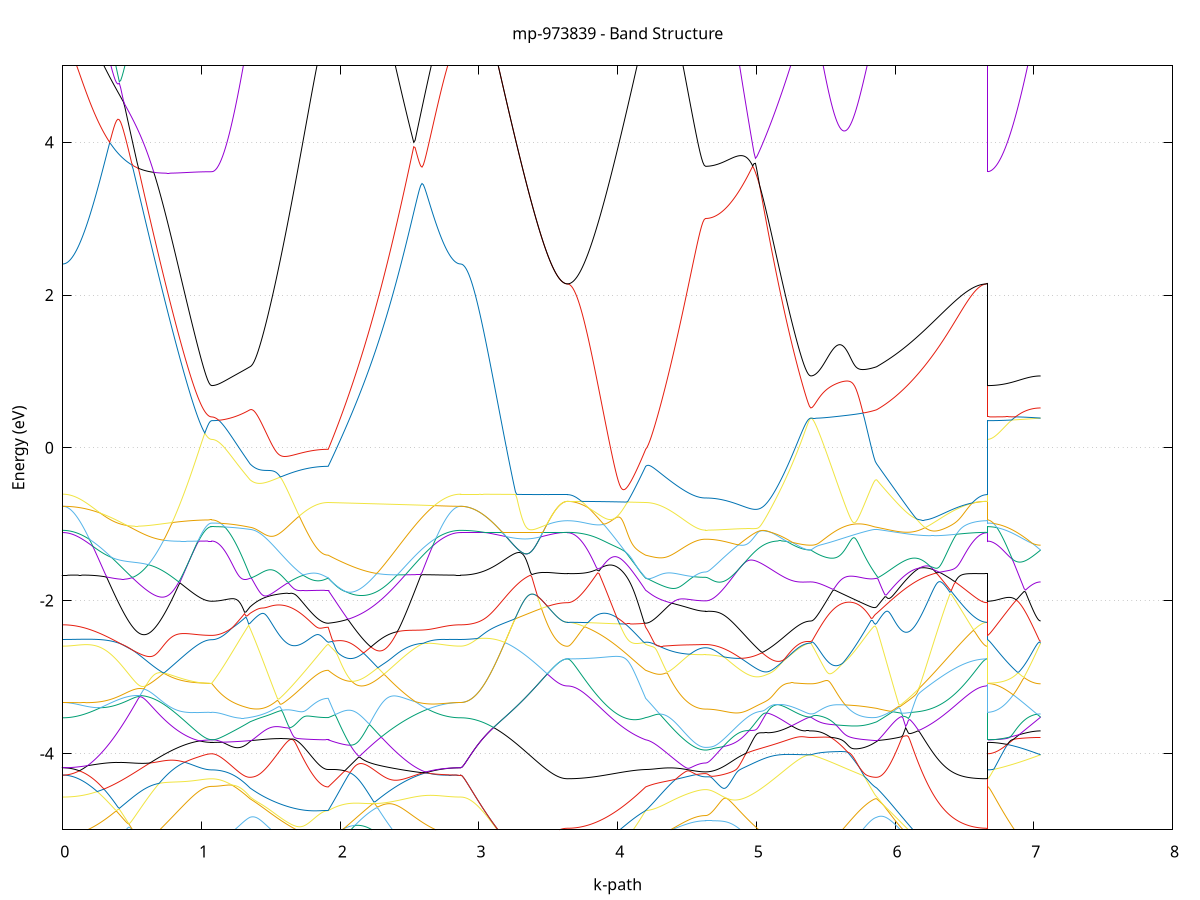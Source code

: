 set title 'mp-973839 - Band Structure'
set xlabel 'k-path'
set ylabel 'Energy (eV)'
set grid y
set yrange [-5:5]
set terminal png size 800,600
set output 'mp-973839_bands_gnuplot.png'
plot '-' using 1:2 with lines notitle, '-' using 1:2 with lines notitle, '-' using 1:2 with lines notitle, '-' using 1:2 with lines notitle, '-' using 1:2 with lines notitle, '-' using 1:2 with lines notitle, '-' using 1:2 with lines notitle, '-' using 1:2 with lines notitle, '-' using 1:2 with lines notitle, '-' using 1:2 with lines notitle, '-' using 1:2 with lines notitle, '-' using 1:2 with lines notitle, '-' using 1:2 with lines notitle, '-' using 1:2 with lines notitle, '-' using 1:2 with lines notitle, '-' using 1:2 with lines notitle, '-' using 1:2 with lines notitle, '-' using 1:2 with lines notitle, '-' using 1:2 with lines notitle, '-' using 1:2 with lines notitle, '-' using 1:2 with lines notitle, '-' using 1:2 with lines notitle, '-' using 1:2 with lines notitle, '-' using 1:2 with lines notitle, '-' using 1:2 with lines notitle, '-' using 1:2 with lines notitle, '-' using 1:2 with lines notitle, '-' using 1:2 with lines notitle, '-' using 1:2 with lines notitle, '-' using 1:2 with lines notitle, '-' using 1:2 with lines notitle, '-' using 1:2 with lines notitle, '-' using 1:2 with lines notitle, '-' using 1:2 with lines notitle, '-' using 1:2 with lines notitle, '-' using 1:2 with lines notitle, '-' using 1:2 with lines notitle, '-' using 1:2 with lines notitle, '-' using 1:2 with lines notitle, '-' using 1:2 with lines notitle, '-' using 1:2 with lines notitle, '-' using 1:2 with lines notitle, '-' using 1:2 with lines notitle, '-' using 1:2 with lines notitle, '-' using 1:2 with lines notitle, '-' using 1:2 with lines notitle, '-' using 1:2 with lines notitle, '-' using 1:2 with lines notitle, '-' using 1:2 with lines notitle, '-' using 1:2 with lines notitle, '-' using 1:2 with lines notitle, '-' using 1:2 with lines notitle, '-' using 1:2 with lines notitle, '-' using 1:2 with lines notitle, '-' using 1:2 with lines notitle, '-' using 1:2 with lines notitle, '-' using 1:2 with lines notitle, '-' using 1:2 with lines notitle, '-' using 1:2 with lines notitle, '-' using 1:2 with lines notitle, '-' using 1:2 with lines notitle, '-' using 1:2 with lines notitle, '-' using 1:2 with lines notitle, '-' using 1:2 with lines notitle
0.000000 -8.237014
0.009939 -8.236514
0.019878 -8.235114
0.029817 -8.232714
0.039756 -8.229414
0.049695 -8.225214
0.059634 -8.220014
0.069573 -8.213914
0.079512 -8.206914
0.089451 -8.198914
0.099390 -8.190014
0.109329 -8.180114
0.119268 -8.169314
0.129207 -8.157714
0.139146 -8.145114
0.149085 -8.131614
0.159024 -8.117114
0.168963 -8.101814
0.178902 -8.085614
0.188841 -8.068514
0.198780 -8.050614
0.208719 -8.031714
0.218658 -8.012014
0.228597 -7.991414
0.238536 -7.970014
0.248475 -7.947814
0.258414 -7.924714
0.268353 -7.900814
0.278292 -7.876114
0.288231 -7.850614
0.298170 -7.824214
0.308109 -7.797214
0.318048 -7.769314
0.327987 -7.740714
0.337926 -7.711414
0.347865 -7.681314
0.357804 -7.650514
0.367743 -7.619014
0.377682 -7.586914
0.387621 -7.554014
0.397560 -7.520614
0.407499 -7.486414
0.417438 -7.451714
0.427377 -7.416414
0.437316 -7.380514
0.447255 -7.344114
0.457194 -7.307114
0.467133 -7.269614
0.477072 -7.231714
0.487011 -7.193214
0.496950 -7.154414
0.506889 -7.115114
0.516828 -7.075414
0.526767 -7.035414
0.536706 -6.995114
0.546645 -6.954514
0.556584 -6.913614
0.566523 -6.872514
0.576462 -6.831314
0.586401 -6.789914
0.596340 -6.748414
0.606279 -6.706814
0.616218 -6.665314
0.626157 -6.623814
0.636096 -6.582414
0.646035 -6.541314
0.655974 -6.500314
0.665913 -6.459714
0.675852 -6.419514
0.685791 -6.379714
0.695730 -6.340614
0.705669 -6.302214
0.715608 -6.264614
0.725547 -6.228014
0.735486 -6.192514
0.745425 -6.158414
0.755364 -6.125814
0.765303 -6.094914
0.775242 -6.066014
0.785181 -6.039314
0.795120 -6.015014
0.805060 -5.993314
0.814999 -5.974414
0.824938 -5.958414
0.834877 -5.945114
0.844816 -5.934514
0.854755 -5.929514
0.864694 -5.947114
0.874633 -5.963914
0.884572 -5.980114
0.894511 -5.995414
0.904450 -6.010114
0.914389 -6.023914
0.924328 -6.037014
0.934267 -6.049214
0.944206 -6.060714
0.954145 -6.071314
0.964084 -6.081214
0.974023 -6.090214
0.983962 -6.098314
0.993901 -6.105614
1.003840 -6.112114
1.013779 -6.117714
1.023718 -6.122514
1.033657 -6.126414
1.043596 -6.129414
1.053535 -6.131614
1.063474 -6.132914
1.073413 -6.133314
1.073413 -6.133314
1.083289 -6.133214
1.093165 -6.132914
1.103041 -6.132414
1.112917 -6.131714
1.122793 -6.130814
1.132669 -6.129714
1.142545 -6.128414
1.152421 -6.126914
1.162297 -6.125214
1.172173 -6.123314
1.182049 -6.121214
1.191925 -6.119014
1.201802 -6.116514
1.211678 -6.113914
1.221554 -6.111214
1.231430 -6.108214
1.241306 -6.105114
1.251182 -6.101914
1.261058 -6.098514
1.270934 -6.095014
1.280810 -6.091414
1.290686 -6.087614
1.300562 -6.083714
1.310438 -6.079714
1.320314 -6.075614
1.330190 -6.071514
1.340067 -6.067214
1.349943 -6.062914
1.349943 -6.062914
1.359828 -6.059614
1.369714 -6.055814
1.379600 -6.051614
1.389485 -6.046814
1.399371 -6.041614
1.409256 -6.036014
1.419142 -6.029814
1.429028 -6.023214
1.438913 -6.016214
1.448799 -6.008614
1.458685 -6.000714
1.468570 -5.992214
1.478456 -5.983414
1.488341 -5.974014
1.498227 -5.964314
1.508113 -5.954114
1.517998 -5.943414
1.527884 -5.932414
1.537770 -5.920914
1.547655 -5.909014
1.557541 -5.896714
1.567427 -5.883914
1.577312 -5.870814
1.587198 -5.857314
1.597083 -5.843514
1.606969 -5.829214
1.616855 -5.814714
1.626740 -5.799714
1.636626 -5.784514
1.646512 -5.768914
1.656397 -5.753114
1.666283 -5.737014
1.676169 -5.720614
1.686054 -5.704014
1.695940 -5.687214
1.705825 -5.670114
1.715711 -5.658414
1.725597 -5.664014
1.735482 -5.669814
1.745368 -5.675614
1.755254 -5.681414
1.765139 -5.687114
1.775025 -5.692714
1.784911 -5.698014
1.794796 -5.703214
1.804682 -5.708014
1.814567 -5.712514
1.824453 -5.716714
1.834339 -5.720514
1.844224 -5.724014
1.854110 -5.727014
1.863996 -5.729514
1.873881 -5.731614
1.883767 -5.733314
1.893653 -5.734514
1.903538 -5.735214
1.913424 -5.735414
1.913424 -5.735414
1.923367 -5.740814
1.933310 -5.747414
1.943254 -5.755314
1.953197 -5.764414
1.963140 -5.774914
1.973083 -5.786714
1.983027 -5.800014
1.992970 -5.814614
2.002913 -5.830714
2.012856 -5.848314
2.022800 -5.867414
2.032743 -5.887914
2.042686 -5.909914
2.052630 -5.933314
2.062573 -5.958214
2.072516 -5.984514
2.082459 -6.012214
2.092403 -6.041314
2.102346 -6.071614
2.112289 -6.103214
2.122232 -6.136014
2.132176 -6.169914
2.142119 -6.204914
2.152062 -6.240814
2.162005 -6.277714
2.171949 -6.315414
2.181892 -6.353814
2.191835 -6.392914
2.201779 -6.432714
2.211722 -6.473014
2.221665 -6.513714
2.231608 -6.554814
2.241552 -6.596214
2.251495 -6.637914
2.261438 -6.679714
2.271381 -6.721714
2.281325 -6.763714
2.291268 -6.805814
2.301211 -6.847714
2.311154 -6.889614
2.321098 -6.931314
2.331041 -6.972814
2.340984 -7.014114
2.350928 -7.055014
2.360871 -7.095714
2.370814 -7.135914
2.380757 -7.175814
2.390701 -7.215214
2.400644 -7.254114
2.410587 -7.292614
2.420530 -7.330514
2.430474 -7.367814
2.440417 -7.404614
2.450360 -7.440814
2.460303 -7.476314
2.470247 -7.511214
2.480190 -7.545514
2.490133 -7.579014
2.500077 -7.611814
2.510020 -7.644014
2.519963 -7.675414
2.529906 -7.706014
2.539850 -7.735914
2.549793 -7.765014
2.559736 -7.793314
2.569679 -7.820814
2.579623 -7.847514
2.589566 -7.873414
2.599509 -7.898414
2.609452 -7.922614
2.619396 -7.946014
2.629339 -7.968514
2.639282 -7.990114
2.649225 -8.010914
2.659169 -8.030814
2.669112 -8.049814
2.679055 -8.067914
2.688999 -8.085114
2.698942 -8.101414
2.708885 -8.116814
2.718828 -8.131314
2.728772 -8.144814
2.738715 -8.157514
2.748658 -8.169214
2.758601 -8.180014
2.768545 -8.189914
2.778488 -8.198814
2.788431 -8.206814
2.798375 -8.213914
2.808318 -8.220014
2.818261 -8.225214
2.828204 -8.229414
2.838148 -8.232714
2.848091 -8.235114
2.858034 -8.236514
2.867977 -8.237014
2.867977 -8.237014
2.877856 -8.236514
2.887734 -8.235214
2.897612 -8.232914
2.907490 -8.229714
2.917368 -8.225614
2.927246 -8.220614
2.937124 -8.214714
2.947002 -8.207914
2.956881 -8.200214
2.966759 -8.191614
2.976637 -8.182014
2.986515 -8.171614
2.996393 -8.160314
3.006271 -8.148214
3.016149 -8.135114
3.026027 -8.121114
3.035906 -8.106314
3.045784 -8.090614
3.055662 -8.074114
3.065540 -8.056714
3.075418 -8.038414
3.085296 -8.019314
3.095174 -7.999414
3.105053 -7.978614
3.114931 -7.957014
3.124809 -7.934614
3.134687 -7.911414
3.144565 -7.887314
3.154443 -7.862614
3.164321 -7.837014
3.174199 -7.810714
3.184078 -7.783614
3.193956 -7.755814
3.203834 -7.727314
3.213712 -7.698014
3.223590 -7.668114
3.233468 -7.637514
3.243346 -7.606314
3.253225 -7.574414
3.263103 -7.542014
3.272981 -7.508914
3.282859 -7.475314
3.292737 -7.441114
3.302615 -7.406414
3.312493 -7.371214
3.322371 -7.335614
3.332250 -7.299614
3.342128 -7.263214
3.352006 -7.226414
3.361884 -7.189414
3.371762 -7.152114
3.381640 -7.114614
3.391518 -7.076914
3.401397 -7.039114
3.411275 -7.001314
3.421153 -6.963414
3.431031 -6.925714
3.440909 -6.888114
3.450787 -6.850714
3.460665 -6.813714
3.470543 -6.777014
3.480422 -6.740914
3.490300 -6.705314
3.500178 -6.670514
3.510056 -6.636514
3.519934 -6.603514
3.529812 -6.571514
3.539690 -6.540914
3.549568 -6.511714
3.559447 -6.484114
3.569325 -6.458514
3.579203 -6.435114
3.589081 -6.414214
3.598959 -6.396114
3.608837 -6.381514
3.618715 -6.370514
3.628594 -6.363814
3.638472 -6.361514
3.638472 -6.361514
3.648357 -6.361114
3.658243 -6.360014
3.668129 -6.358214
3.678014 -6.355714
3.687900 -6.352414
3.697785 -6.348414
3.707671 -6.343714
3.717557 -6.338314
3.727442 -6.332214
3.737328 -6.325314
3.747214 -6.317814
3.757099 -6.309514
3.766985 -6.300514
3.776871 -6.290914
3.786756 -6.280514
3.796642 -6.269514
3.806527 -6.257814
3.816413 -6.245514
3.826299 -6.232514
3.836184 -6.218814
3.846070 -6.204514
3.855956 -6.189514
3.865841 -6.174014
3.875727 -6.157814
3.885613 -6.141014
3.895498 -6.123714
3.905384 -6.105714
3.915269 -6.087214
3.925155 -6.068214
3.935041 -6.048614
3.944926 -6.028514
3.954812 -6.007814
3.964698 -5.986714
3.974583 -5.965214
3.984469 -5.943114
3.994355 -5.920714
4.004240 -5.897814
4.014126 -5.874514
4.024011 -5.850914
4.033897 -5.826914
4.043783 -5.802614
4.053668 -5.778014
4.063554 -5.758414
4.073440 -5.752114
4.083325 -5.746314
4.093211 -5.741114
4.103097 -5.736514
4.112982 -5.732714
4.122868 -5.729514
4.132753 -5.727114
4.142639 -5.725514
4.152525 -5.724714
4.162410 -5.724814
4.172296 -5.725914
4.182182 -5.728014
4.192067 -5.731214
4.201953 -5.735414
4.201953 -5.735414
4.211772 -5.738014
4.221591 -5.741214
4.231409 -5.745114
4.241228 -5.749414
4.251047 -5.754214
4.260866 -5.759214
4.270685 -5.764614
4.280504 -5.770214
4.290323 -5.776014
4.300141 -5.781914
4.309960 -5.787914
4.319779 -5.794014
4.329598 -5.800214
4.339417 -5.806414
4.349236 -5.812614
4.359055 -5.818714
4.368873 -5.824814
4.378692 -5.830814
4.388511 -5.836714
4.398330 -5.842514
4.408149 -5.848114
4.417968 -5.853614
4.427787 -5.859014
4.437605 -5.864114
4.447424 -5.869114
4.457243 -5.873814
4.467062 -5.878414
4.476881 -5.882714
4.486700 -5.886814
4.496519 -5.890714
4.506337 -5.894314
4.516156 -5.897614
4.525975 -5.900814
4.535794 -5.903614
4.545613 -5.906214
4.555432 -5.908514
4.565251 -5.910614
4.575070 -5.912314
4.584888 -5.913814
4.594707 -5.915114
4.604526 -5.916114
4.614345 -5.916714
4.624164 -5.917214
4.633983 -5.917314
4.633983 -5.917314
4.643970 -5.917314
4.653957 -5.917414
4.663944 -5.917614
4.673931 -5.917914
4.683918 -5.918214
4.693905 -5.918614
4.703892 -5.919014
4.713879 -5.919514
4.723866 -5.920114
4.733853 -5.920714
4.743840 -5.921314
4.753828 -5.922014
4.763815 -5.922714
4.773802 -5.923414
4.783789 -5.924114
4.793776 -5.924914
4.803763 -5.925614
4.813750 -5.926414
4.823737 -5.927114
4.833724 -5.927814
4.843711 -5.928514
4.853698 -5.929214
4.863685 -5.929814
4.873672 -5.930314
4.883659 -5.930814
4.893647 -5.931214
4.903634 -5.931614
4.913621 -5.931914
4.923608 -5.932014
4.933595 -5.932114
4.943582 -5.932114
4.953569 -5.932014
4.963556 -5.931814
4.973543 -5.931414
4.983530 -5.930914
4.993517 -5.930314
5.003504 -5.929514
5.013491 -5.928614
5.023478 -5.927614
5.033466 -5.926414
5.043453 -5.925014
5.053440 -5.923514
5.063427 -5.921814
5.073414 -5.919914
5.083401 -5.917914
5.093388 -5.915614
5.103375 -5.913214
5.113362 -5.910614
5.123349 -5.907814
5.133336 -5.904814
5.143323 -5.901614
5.153310 -5.898314
5.163297 -5.894714
5.173284 -5.890914
5.183272 -5.886914
5.193259 -5.882714
5.203246 -5.878314
5.213233 -5.873614
5.223220 -5.868814
5.233207 -5.863814
5.243194 -5.858514
5.253181 -5.853114
5.263168 -5.847514
5.273155 -5.841714
5.283142 -5.835714
5.293129 -5.829514
5.303116 -5.823214
5.313103 -5.816814
5.323091 -5.810414
5.333078 -5.803914
5.343065 -5.797614
5.353052 -5.791614
5.363039 -5.786114
5.373026 -5.781614
5.383013 -5.778514
5.393000 -5.777414
5.393000 -5.777414
5.402880 -5.791814
5.412759 -5.806614
5.422639 -5.821514
5.432518 -5.836414
5.442398 -5.851214
5.452277 -5.865914
5.462157 -5.880314
5.472037 -5.894514
5.481916 -5.908414
5.491796 -5.921914
5.501675 -5.935014
5.511555 -5.947714
5.521434 -5.959914
5.531314 -5.971714
5.541194 -5.983014
5.551073 -5.993814
5.560953 -6.004014
5.570832 -6.013714
5.580712 -6.022914
5.590592 -6.031514
5.600471 -6.039414
5.610351 -6.046814
5.620230 -6.053714
5.630110 -6.059914
5.639989 -6.065514
5.649869 -6.070514
5.659749 -6.075014
5.669628 -6.078814
5.679508 -6.082114
5.689387 -6.084714
5.699267 -6.086914
5.709146 -6.088414
5.719026 -6.089514
5.728906 -6.090014
5.738785 -6.090114
5.748665 -6.089614
5.758544 -6.088814
5.768424 -6.087514
5.778303 -6.085914
5.788183 -6.083914
5.798063 -6.081714
5.807942 -6.079314
5.817822 -6.076614
5.827701 -6.073914
5.837581 -6.071114
5.847460 -6.068314
5.857340 -6.065514
5.867220 -6.062914
5.867220 -6.062914
5.877181 -6.058514
5.887142 -6.054114
5.897103 -6.049614
5.907064 -6.045114
5.917025 -6.040614
5.926986 -6.036114
5.936947 -6.031614
5.946908 -6.027214
5.956869 -6.022814
5.966830 -6.018514
5.976791 -6.014314
5.986752 -6.010114
5.996713 -6.006114
6.006674 -6.002314
6.016635 -5.998514
6.026596 -5.995014
6.036557 -5.991614
6.046518 -5.988514
6.056479 -5.985614
6.066440 -5.982914
6.076401 -5.980514
6.086362 -5.978414
6.096323 -5.976714
6.106284 -5.975214
6.116245 -5.974114
6.126206 -5.973414
6.136168 -5.973214
6.146129 -5.973314
6.156090 -5.973914
6.166051 -5.974914
6.176012 -5.976514
6.185973 -5.978514
6.195934 -5.981114
6.205895 -5.984214
6.215856 -5.987814
6.225817 -5.992114
6.235778 -5.996914
6.245739 -6.002214
6.255700 -6.008214
6.265661 -6.014814
6.275622 -6.021914
6.285583 -6.029614
6.295544 -6.037814
6.305505 -6.046614
6.315466 -6.055914
6.325427 -6.065714
6.335388 -6.076014
6.345349 -6.086614
6.355310 -6.097714
6.365271 -6.109014
6.375232 -6.120714
6.385193 -6.132614
6.395154 -6.144614
6.405115 -6.156814
6.415076 -6.169014
6.425037 -6.181314
6.434999 -6.193514
6.444960 -6.205614
6.454921 -6.217614
6.464882 -6.229314
6.474843 -6.240814
6.484804 -6.252014
6.494765 -6.262814
6.504726 -6.273314
6.514687 -6.283314
6.524648 -6.292814
6.534609 -6.301814
6.544570 -6.310314
6.554531 -6.318214
6.564492 -6.325514
6.574453 -6.332214
6.584414 -6.338314
6.594375 -6.343614
6.604336 -6.348314
6.614297 -6.352314
6.624258 -6.355614
6.634219 -6.358214
6.644180 -6.360014
6.654141 -6.361114
6.664102 -6.361514
6.664102 -6.133314
6.673980 -6.133114
6.683859 -6.132314
6.693737 -6.131114
6.703615 -6.129414
6.713493 -6.127214
6.723371 -6.124614
6.733249 -6.121414
6.743127 -6.117714
6.753006 -6.113614
6.762884 -6.109014
6.772762 -6.103914
6.782640 -6.098314
6.792518 -6.092314
6.802396 -6.085814
6.812274 -6.078814
6.822152 -6.071314
6.832031 -6.063314
6.841909 -6.054914
6.851787 -6.046114
6.861665 -6.036714
6.871543 -6.026914
6.881421 -6.016714
6.891299 -6.006014
6.901177 -5.994814
6.911056 -5.983314
6.920934 -5.971214
6.930812 -5.958814
6.940690 -5.945914
6.950568 -5.932614
6.960446 -5.918814
6.970324 -5.904714
6.980203 -5.890114
6.990081 -5.875214
6.999959 -5.859814
7.009837 -5.844114
7.019715 -5.828014
7.029593 -5.811514
7.039471 -5.794614
7.049349 -5.777414
e
0.000000 -5.828614
0.009939 -5.828314
0.019878 -5.827414
0.029817 -5.826014
0.039756 -5.823914
0.049695 -5.821314
0.059634 -5.818114
0.069573 -5.814314
0.079512 -5.810014
0.089451 -5.805214
0.099390 -5.799814
0.109329 -5.794014
0.119268 -5.787614
0.129207 -5.780814
0.139146 -5.773514
0.149085 -5.765814
0.159024 -5.757714
0.168963 -5.749314
0.178902 -5.740414
0.188841 -5.731314
0.198780 -5.721714
0.208719 -5.712014
0.218658 -5.701914
0.228597 -5.691614
0.238536 -5.681014
0.248475 -5.670314
0.258414 -5.659314
0.268353 -5.648114
0.278292 -5.636714
0.288231 -5.625214
0.298170 -5.613514
0.308109 -5.601614
0.318048 -5.589514
0.327987 -5.577314
0.337926 -5.564914
0.347865 -5.552314
0.357804 -5.539514
0.367743 -5.526614
0.377682 -5.513614
0.387621 -5.500314
0.397560 -5.486914
0.407499 -5.473314
0.417438 -5.459614
0.427377 -5.445614
0.437316 -5.431514
0.447255 -5.417214
0.457194 -5.402814
0.467133 -5.388114
0.477072 -5.373314
0.487011 -5.358314
0.496950 -5.343214
0.506889 -5.327914
0.516828 -5.312414
0.526767 -5.296714
0.536706 -5.280914
0.546645 -5.265014
0.556584 -5.249014
0.566523 -5.232814
0.576462 -5.219814
0.586401 -5.249414
0.596340 -5.278914
0.606279 -5.308414
0.616218 -5.337714
0.626157 -5.366814
0.636096 -5.395714
0.646035 -5.424414
0.655974 -5.452814
0.665913 -5.480914
0.675852 -5.508814
0.685791 -5.536314
0.695730 -5.563414
0.705669 -5.590214
0.715608 -5.616514
0.725547 -5.642414
0.735486 -5.667814
0.745425 -5.692814
0.755364 -5.717214
0.765303 -5.741214
0.775242 -5.764514
0.785181 -5.787314
0.795120 -5.809514
0.805060 -5.831214
0.814999 -5.852114
0.824938 -5.872514
0.834877 -5.892214
0.844816 -5.911214
0.854755 -5.926414
0.864694 -5.920614
0.874633 -5.916814
0.884572 -5.914614
0.894511 -5.913714
0.904450 -5.914014
0.914389 -5.915114
0.924328 -5.916914
0.934267 -5.919114
0.944206 -5.921714
0.954145 -5.924414
0.964084 -5.927214
0.974023 -5.930014
0.983962 -5.932814
0.993901 -5.935314
1.003840 -5.937714
1.013779 -5.939914
1.023718 -5.941714
1.033657 -5.943314
1.043596 -5.944514
1.053535 -5.945414
1.063474 -5.946014
1.073413 -5.946214
1.073413 -5.946214
1.083289 -5.946014
1.093165 -5.945414
1.103041 -5.944514
1.112917 -5.943214
1.122793 -5.941614
1.132669 -5.939614
1.142545 -5.937214
1.152421 -5.934514
1.162297 -5.931414
1.172173 -5.928014
1.182049 -5.924214
1.191925 -5.920114
1.201802 -5.915614
1.211678 -5.910814
1.221554 -5.905714
1.231430 -5.900214
1.241306 -5.894414
1.251182 -5.888414
1.261058 -5.882014
1.270934 -5.875314
1.280810 -5.868314
1.290686 -5.861114
1.300562 -5.853614
1.310438 -5.845814
1.320314 -5.837814
1.330190 -5.829514
1.340067 -5.821114
1.349943 -5.812414
1.349943 -5.812414
1.359828 -5.806014
1.369714 -5.799414
1.379600 -5.792514
1.389485 -5.785414
1.399371 -5.778114
1.409256 -5.770514
1.419142 -5.762714
1.429028 -5.754714
1.438913 -5.746614
1.448799 -5.738414
1.458685 -5.730114
1.468570 -5.721714
1.478456 -5.713314
1.488341 -5.704914
1.498227 -5.696714
1.508113 -5.688514
1.517998 -5.680614
1.527884 -5.672914
1.537770 -5.665614
1.547655 -5.658814
1.557541 -5.652514
1.567427 -5.646714
1.577312 -5.641714
1.587198 -5.637414
1.597083 -5.634014
1.606969 -5.631514
1.616855 -5.629914
1.626740 -5.629214
1.636626 -5.629514
1.646512 -5.630714
1.656397 -5.632814
1.666283 -5.635614
1.676169 -5.639114
1.686054 -5.643314
1.695940 -5.648014
1.705825 -5.653014
1.715711 -5.653014
1.725597 -5.635814
1.735482 -5.618414
1.745368 -5.601114
1.755254 -5.583814
1.765139 -5.566514
1.775025 -5.549414
1.784911 -5.532514
1.794796 -5.516014
1.804682 -5.499814
1.814567 -5.484114
1.824453 -5.469014
1.834339 -5.454614
1.844224 -5.441214
1.854110 -5.428914
1.863996 -5.417914
1.873881 -5.408514
1.883767 -5.400814
1.893653 -5.395114
1.903538 -5.391614
1.913424 -5.390414
1.913424 -5.390414
1.923367 -5.364514
1.933310 -5.338714
1.943254 -5.313114
1.953197 -5.287814
1.963140 -5.262714
1.973083 -5.237914
1.983027 -5.213414
1.992970 -5.189214
2.002913 -5.165414
2.012856 -5.141914
2.022800 -5.118914
2.032743 -5.096214
2.042686 -5.074014
2.052630 -5.052214
2.062573 -5.030914
2.072516 -5.010114
2.082459 -4.989714
2.092403 -4.969814
2.102346 -4.950414
2.112289 -4.941914
2.122232 -4.941414
2.132176 -4.941814
2.142119 -4.943314
2.152062 -4.945814
2.162005 -4.949314
2.171949 -4.953914
2.181892 -4.959414
2.191835 -4.966014
2.201779 -4.973614
2.211722 -4.982214
2.221665 -4.991714
2.231608 -5.002114
2.241552 -5.013514
2.251495 -5.025714
2.261438 -5.038614
2.271381 -5.052314
2.281325 -5.066714
2.291268 -5.081814
2.301211 -5.097414
2.311154 -5.113614
2.321098 -5.130214
2.331041 -5.147314
2.340984 -5.164714
2.350928 -5.182514
2.360871 -5.200514
2.370814 -5.218814
2.380757 -5.237314
2.390701 -5.255914
2.400644 -5.274614
2.410587 -5.293414
2.420530 -5.312314
2.430474 -5.331114
2.440417 -5.349914
2.450360 -5.368614
2.460303 -5.387214
2.470247 -5.405714
2.480190 -5.424014
2.490133 -5.442114
2.500077 -5.460114
2.510020 -5.477814
2.519963 -5.495214
2.529906 -5.512414
2.539850 -5.529214
2.549793 -5.545714
2.559736 -5.562014
2.569679 -5.577814
2.579623 -5.593314
2.589566 -5.608414
2.599509 -5.623014
2.609452 -5.637314
2.619396 -5.651214
2.629339 -5.664514
2.639282 -5.677514
2.649225 -5.689914
2.659169 -5.701914
2.669112 -5.713414
2.679055 -5.724314
2.688999 -5.734814
2.698942 -5.744814
2.708885 -5.754214
2.718828 -5.763114
2.728772 -5.771414
2.738715 -5.779214
2.748658 -5.786514
2.758601 -5.793114
2.768545 -5.799314
2.778488 -5.804814
2.788431 -5.809814
2.798375 -5.814214
2.808318 -5.818014
2.818261 -5.821214
2.828204 -5.823914
2.838148 -5.826014
2.848091 -5.827414
2.858034 -5.828314
2.867977 -5.828614
2.867977 -5.828614
2.877856 -5.828414
2.887734 -5.827814
2.897612 -5.826814
2.907490 -5.825514
2.917368 -5.823714
2.927246 -5.821514
2.937124 -5.819014
2.947002 -5.816014
2.956881 -5.812714
2.966759 -5.809014
2.976637 -5.805014
2.986515 -5.800614
2.996393 -5.795814
3.006271 -5.790614
3.016149 -5.785114
3.026027 -5.779314
3.035906 -5.773114
3.045784 -5.766614
3.055662 -5.759714
3.065540 -5.752614
3.075418 -5.745114
3.085296 -5.737414
3.095174 -5.729314
3.105053 -5.721014
3.114931 -5.712414
3.124809 -5.703514
3.134687 -5.694514
3.144565 -5.685214
3.154443 -5.675714
3.164321 -5.665914
3.174199 -5.656114
3.184078 -5.646114
3.193956 -5.635914
3.203834 -5.625714
3.213712 -5.615514
3.223590 -5.605414
3.233468 -5.595714
3.243346 -5.587414
3.253225 -5.584214
3.263103 -5.591914
3.272981 -5.606014
3.282859 -5.621614
3.292737 -5.637714
3.302615 -5.653814
3.312493 -5.669914
3.322371 -5.685814
3.332250 -5.701514
3.342128 -5.717114
3.352006 -5.732414
3.361884 -5.747414
3.371762 -5.762214
3.381640 -5.776814
3.391518 -5.791114
3.401397 -5.805114
3.411275 -5.818914
3.421153 -5.832514
3.431031 -5.845714
3.440909 -5.858814
3.450787 -5.871614
3.460665 -5.884214
3.470543 -5.896614
3.480422 -5.908814
3.490300 -5.920814
3.500178 -5.932614
3.510056 -5.944314
3.519934 -5.955814
3.529812 -5.967114
3.539690 -5.978314
3.549568 -5.989314
3.559447 -6.000014
3.569325 -6.010414
3.579203 -6.020214
3.589081 -6.029414
3.598959 -6.037614
3.608837 -6.044614
3.618715 -6.049914
3.628594 -6.053214
3.638472 -6.054414
3.638472 -6.054414
3.648357 -6.054214
3.658243 -6.053414
3.668129 -6.052214
3.678014 -6.050514
3.687900 -6.048414
3.697785 -6.045714
3.707671 -6.042614
3.717557 -6.039014
3.727442 -6.035014
3.737328 -6.030614
3.747214 -6.025714
3.757099 -6.020314
3.766985 -6.014614
3.776871 -6.008514
3.786756 -6.001914
3.796642 -5.995014
3.806527 -5.987814
3.816413 -5.980214
3.826299 -5.972314
3.836184 -5.964114
3.846070 -5.955614
3.855956 -5.946914
3.865841 -5.938014
3.875727 -5.928814
3.885613 -5.919514
3.895498 -5.910014
3.905384 -5.900414
3.915269 -5.890814
3.925155 -5.881014
3.935041 -5.871314
3.944926 -5.861514
3.954812 -5.851814
3.964698 -5.842214
3.974583 -5.832714
3.984469 -5.823414
3.994355 -5.814214
4.004240 -5.805214
4.014126 -5.796514
4.024011 -5.788214
4.033897 -5.780114
4.043783 -5.772414
4.053668 -5.765214
4.063554 -5.753114
4.073440 -5.728014
4.083325 -5.702614
4.093211 -5.677014
4.103097 -5.651314
4.112982 -5.625414
4.122868 -5.599414
4.132753 -5.573314
4.142639 -5.547114
4.152525 -5.520914
4.162410 -5.494714
4.172296 -5.468514
4.182182 -5.442414
4.192067 -5.416314
4.201953 -5.390414
4.201953 -5.390414
4.211772 -5.379014
4.221591 -5.368114
4.231409 -5.357614
4.241228 -5.347714
4.251047 -5.338414
4.260866 -5.329414
4.270685 -5.320914
4.280504 -5.312814
4.290323 -5.305014
4.300141 -5.297414
4.309960 -5.290014
4.319779 -5.282714
4.329598 -5.275514
4.339417 -5.268314
4.349236 -5.261114
4.359055 -5.253914
4.368873 -5.246614
4.378692 -5.239214
4.388511 -5.231814
4.398330 -5.224214
4.408149 -5.216514
4.417968 -5.208814
4.427787 -5.200914
4.437605 -5.193014
4.447424 -5.185014
4.457243 -5.177114
4.467062 -5.169114
4.476881 -5.161114
4.486700 -5.153314
4.496519 -5.145514
4.506337 -5.138014
4.516156 -5.130614
4.525975 -5.123614
4.535794 -5.116914
4.545613 -5.110514
4.555432 -5.104614
4.565251 -5.099214
4.575070 -5.094414
4.584888 -5.090314
4.594707 -5.086814
4.604526 -5.084014
4.614345 -5.082014
4.624164 -5.080814
4.633983 -5.080414
4.633983 -5.080414
4.643970 -5.082514
4.653957 -5.088714
4.663944 -5.098414
4.673931 -5.110814
4.683918 -5.125214
4.693905 -5.141114
4.703892 -5.157914
4.713879 -5.175314
4.723866 -5.193014
4.733853 -5.211014
4.743840 -5.229114
4.753828 -5.247114
4.763815 -5.264914
4.773802 -5.282714
4.783789 -5.300214
4.793776 -5.317414
4.803763 -5.334414
4.813750 -5.351114
4.823737 -5.367414
4.833724 -5.383514
4.843711 -5.399214
4.853698 -5.414614
4.863685 -5.429614
4.873672 -5.444314
4.883659 -5.458714
4.893647 -5.472614
4.903634 -5.486314
4.913621 -5.499514
4.923608 -5.512514
4.933595 -5.525014
4.943582 -5.537214
4.953569 -5.549114
4.963556 -5.560614
4.973543 -5.571814
4.983530 -5.582614
4.993517 -5.593014
5.003504 -5.603214
5.013491 -5.613014
5.023478 -5.622414
5.033466 -5.631614
5.043453 -5.640414
5.053440 -5.648914
5.063427 -5.657114
5.073414 -5.664914
5.083401 -5.672514
5.093388 -5.679714
5.103375 -5.686714
5.113362 -5.693314
5.123349 -5.699714
5.133336 -5.705714
5.143323 -5.711514
5.153310 -5.717014
5.163297 -5.722214
5.173284 -5.727214
5.183272 -5.731914
5.193259 -5.736414
5.203246 -5.740614
5.213233 -5.744514
5.223220 -5.748214
5.233207 -5.751614
5.243194 -5.754914
5.253181 -5.757914
5.263168 -5.760614
5.273155 -5.763214
5.283142 -5.765514
5.293129 -5.767614
5.303116 -5.769514
5.313103 -5.771214
5.323091 -5.772714
5.333078 -5.773914
5.343065 -5.775014
5.353052 -5.775914
5.363039 -5.776614
5.373026 -5.777114
5.383013 -5.777314
5.393000 -5.777414
5.393000 -5.777414
5.402880 -5.763114
5.412759 -5.748314
5.422639 -5.733014
5.432518 -5.717214
5.442398 -5.713414
5.452277 -5.716414
5.462157 -5.719914
5.472037 -5.723814
5.481916 -5.728114
5.491796 -5.732714
5.501675 -5.737514
5.511555 -5.742414
5.521434 -5.747514
5.531314 -5.752614
5.541194 -5.757714
5.551073 -5.762914
5.560953 -5.767914
5.570832 -5.773014
5.580712 -5.777914
5.590592 -5.782714
5.600471 -5.787414
5.610351 -5.791914
5.620230 -5.796314
5.630110 -5.800514
5.639989 -5.804514
5.649869 -5.808314
5.659749 -5.811914
5.669628 -5.815214
5.679508 -5.818414
5.689387 -5.821314
5.699267 -5.823914
5.709146 -5.826314
5.719026 -5.828414
5.728906 -5.830214
5.738785 -5.831614
5.748665 -5.832814
5.758544 -5.833614
5.768424 -5.834114
5.778303 -5.834114
5.788183 -5.833814
5.798063 -5.833014
5.807942 -5.831714
5.817822 -5.829914
5.827701 -5.827614
5.837581 -5.824814
5.847460 -5.821314
5.857340 -5.817214
5.867220 -5.812414
5.867220 -5.812414
5.877181 -5.803414
5.887142 -5.794314
5.897103 -5.785114
5.907064 -5.775614
5.917025 -5.766114
5.926986 -5.756514
5.936947 -5.746814
5.946908 -5.737114
5.956869 -5.727414
5.966830 -5.717714
5.976791 -5.708114
5.986752 -5.698614
5.996713 -5.689214
6.006674 -5.680114
6.016635 -5.671214
6.026596 -5.662614
6.036557 -5.654414
6.046518 -5.646614
6.056479 -5.639414
6.066440 -5.632814
6.076401 -5.626814
6.086362 -5.621714
6.096323 -5.617514
6.106284 -5.614214
6.116245 -5.612014
6.126206 -5.611014
6.136168 -5.611214
6.146129 -5.612714
6.156090 -5.615514
6.166051 -5.619514
6.176012 -5.624814
6.185973 -5.631414
6.195934 -5.639014
6.205895 -5.647814
6.215856 -5.657414
6.225817 -5.667914
6.235778 -5.679114
6.245739 -5.690814
6.255700 -5.703114
6.265661 -5.715814
6.275622 -5.728714
6.285583 -5.741914
6.295544 -5.755214
6.305505 -5.768614
6.315466 -5.781914
6.325427 -5.795314
6.335388 -5.808514
6.345349 -5.821714
6.355310 -5.834614
6.365271 -5.847414
6.375232 -5.859914
6.385193 -5.872214
6.395154 -5.884114
6.405115 -5.895814
6.415076 -5.907214
6.425037 -5.918214
6.434999 -5.928914
6.444960 -5.939114
6.454921 -5.949014
6.464882 -5.958614
6.474843 -5.967714
6.484804 -5.976314
6.494765 -5.984614
6.504726 -5.992414
6.514687 -5.999814
6.524648 -6.006814
6.534609 -6.013314
6.544570 -6.019314
6.554531 -6.024814
6.564492 -6.029914
6.574453 -6.034614
6.584414 -6.038714
6.594375 -6.042414
6.604336 -6.045614
6.614297 -6.048314
6.624258 -6.050514
6.634219 -6.052214
6.644180 -6.053414
6.654141 -6.054214
6.664102 -6.054414
6.664102 -5.946214
6.673980 -5.945914
6.683859 -5.945214
6.693737 -5.944014
6.703615 -5.942414
6.713493 -5.940214
6.723371 -5.937614
6.733249 -5.934614
6.743127 -5.931114
6.753006 -5.927114
6.762884 -5.922614
6.772762 -5.917814
6.782640 -5.912414
6.792518 -5.906714
6.802396 -5.900514
6.812274 -5.893914
6.822152 -5.886914
6.832031 -5.879514
6.841909 -5.871714
6.851787 -5.863614
6.861665 -5.855114
6.871543 -5.846314
6.881421 -5.837214
6.891299 -5.827914
6.901177 -5.818314
6.911056 -5.808614
6.920934 -5.798814
6.930812 -5.788914
6.940690 -5.779014
6.950568 -5.769214
6.960446 -5.759614
6.970324 -5.750314
6.980203 -5.741514
6.990081 -5.733314
6.999959 -5.725914
7.009837 -5.719514
7.019715 -5.723914
7.029593 -5.742114
7.039471 -5.759914
7.049349 -5.777414
e
0.000000 -5.616114
0.009939 -5.615814
0.019878 -5.615114
0.029817 -5.613814
0.039756 -5.612014
0.049695 -5.609614
0.059634 -5.606814
0.069573 -5.603414
0.079512 -5.599514
0.089451 -5.595014
0.099390 -5.590014
0.109329 -5.584314
0.119268 -5.578214
0.129207 -5.571414
0.139146 -5.564014
0.149085 -5.556014
0.159024 -5.547414
0.168963 -5.538114
0.178902 -5.528214
0.188841 -5.517614
0.198780 -5.506414
0.208719 -5.494414
0.218658 -5.481814
0.228597 -5.468514
0.238536 -5.454514
0.248475 -5.439814
0.258414 -5.424314
0.268353 -5.408214
0.278292 -5.391514
0.288231 -5.374014
0.298170 -5.355914
0.308109 -5.337214
0.318048 -5.317814
0.327987 -5.297814
0.337926 -5.277314
0.347865 -5.256214
0.357804 -5.234614
0.367743 -5.212414
0.377682 -5.189814
0.387621 -5.166814
0.397560 -5.143314
0.407499 -5.119514
0.417438 -5.095414
0.427377 -5.071014
0.437316 -5.046414
0.447255 -5.021914
0.457194 -4.998014
0.467133 -4.976314
0.477072 -4.965414
0.487011 -4.975114
0.496950 -4.993114
0.506889 -5.012914
0.516828 -5.041714
0.526767 -5.071314
0.536706 -5.100914
0.546645 -5.130614
0.556584 -5.160314
0.566523 -5.190114
0.576462 -5.216914
0.586401 -5.202014
0.596340 -5.201114
0.606279 -5.218014
0.616218 -5.236814
0.626157 -5.255514
0.636096 -5.273914
0.646035 -5.292014
0.655974 -5.309614
0.665913 -5.326714
0.675852 -5.343314
0.685791 -5.359214
0.695730 -5.374314
0.705669 -5.388714
0.715608 -5.402114
0.725547 -5.414614
0.735486 -5.425814
0.745425 -5.435814
0.755364 -5.444314
0.765303 -5.451114
0.775242 -5.456114
0.785181 -5.459114
0.795120 -5.459914
0.805060 -5.458314
0.814999 -5.454314
0.824938 -5.447814
0.834877 -5.438914
0.844816 -5.427714
0.854755 -5.414514
0.864694 -5.399614
0.874633 -5.383314
0.884572 -5.366014
0.894511 -5.348114
0.904450 -5.329714
0.914389 -5.311314
0.924328 -5.293114
0.934267 -5.275214
0.944206 -5.258014
0.954145 -5.241514
0.964084 -5.225814
0.974023 -5.211214
0.983962 -5.197814
0.993901 -5.185514
1.003840 -5.174514
1.013779 -5.164914
1.023718 -5.156614
1.033657 -5.149814
1.043596 -5.144514
1.053535 -5.140714
1.063474 -5.138414
1.073413 -5.137614
1.073413 -5.137614
1.083289 -5.137114
1.093165 -5.135614
1.103041 -5.133014
1.112917 -5.129314
1.122793 -5.124714
1.132669 -5.119114
1.142545 -5.112414
1.152421 -5.104814
1.162297 -5.096214
1.172173 -5.086614
1.182049 -5.076214
1.191925 -5.064814
1.201802 -5.052614
1.211678 -5.039714
1.221554 -5.025914
1.231430 -5.011514
1.241306 -4.996514
1.251182 -4.980914
1.261058 -4.965014
1.270934 -4.948814
1.280810 -4.932514
1.290686 -4.916314
1.300562 -4.900414
1.310438 -4.885114
1.320314 -4.870714
1.330190 -4.857514
1.340067 -4.845914
1.349943 -4.836314
1.349943 -4.836314
1.359828 -4.831814
1.369714 -4.830214
1.379600 -4.831814
1.389485 -4.836314
1.399371 -4.843814
1.409256 -4.853714
1.419142 -4.865614
1.429028 -4.879214
1.438913 -4.894014
1.448799 -4.909614
1.458685 -4.925914
1.468570 -4.942414
1.478456 -4.959014
1.488341 -4.975514
1.498227 -4.991714
1.508113 -5.007414
1.517998 -5.022614
1.527884 -5.037114
1.537770 -5.050714
1.547655 -5.063314
1.557541 -5.074914
1.567427 -5.085314
1.577312 -5.094314
1.587198 -5.102014
1.597083 -5.108314
1.606969 -5.113014
1.616855 -5.116214
1.626740 -5.118014
1.636626 -5.118314
1.646512 -5.117314
1.656397 -5.115114
1.666283 -5.111914
1.676169 -5.108014
1.686054 -5.103814
1.695940 -5.099614
1.705825 -5.095914
1.715711 -5.093114
1.725597 -5.091414
1.735482 -5.091014
1.745368 -5.091714
1.755254 -5.093514
1.765139 -5.096014
1.775025 -5.099014
1.784911 -5.102214
1.794796 -5.105614
1.804682 -5.109014
1.814567 -5.112414
1.824453 -5.116914
1.834339 -5.123814
1.844224 -5.130314
1.854110 -5.136414
1.863996 -5.142014
1.873881 -5.146914
1.883767 -5.150914
1.893653 -5.154014
1.903538 -5.155914
1.913424 -5.156514
1.913424 -5.156514
1.923367 -5.142014
1.933310 -5.127314
1.943254 -5.112514
1.953197 -5.097614
1.963140 -5.082514
1.973083 -5.067414
1.983027 -5.052214
1.992970 -5.036814
2.002913 -5.021414
2.012856 -5.005914
2.022800 -4.990414
2.032743 -4.979714
2.042686 -4.971914
2.052630 -4.964914
2.062573 -4.958814
2.072516 -4.953514
2.082459 -4.949214
2.092403 -4.945814
2.102346 -4.943414
2.112289 -4.931614
2.122232 -4.913214
2.132176 -4.895314
2.142119 -4.878014
2.152062 -4.861114
2.162005 -4.844814
2.171949 -4.829014
2.181892 -4.813814
2.191835 -4.799014
2.201779 -4.784814
2.211722 -4.771214
2.221665 -4.758114
2.231608 -4.745614
2.241552 -4.733714
2.251495 -4.722414
2.261438 -4.711814
2.271381 -4.718514
2.281325 -4.746614
2.291268 -4.774314
2.301211 -4.801814
2.311154 -4.828914
2.321098 -4.855814
2.331041 -4.882214
2.340984 -4.908314
2.350928 -4.934014
2.360871 -4.959314
2.370814 -4.984214
2.380757 -5.008614
2.390701 -5.032714
2.400644 -5.056214
2.410587 -5.079414
2.420530 -5.102114
2.430474 -5.124314
2.440417 -5.146114
2.450360 -5.167414
2.460303 -5.188314
2.470247 -5.208614
2.480190 -5.228514
2.490133 -5.248014
2.500077 -5.266914
2.510020 -5.285414
2.519963 -5.303414
2.529906 -5.320814
2.539850 -5.337814
2.549793 -5.354314
2.559736 -5.370314
2.569679 -5.385914
2.579623 -5.400914
2.589566 -5.415414
2.599509 -5.429414
2.609452 -5.442914
2.619396 -5.455914
2.629339 -5.468514
2.639282 -5.480514
2.649225 -5.492014
2.659169 -5.503014
2.669112 -5.513514
2.679055 -5.523514
2.688999 -5.532914
2.698942 -5.541914
2.708885 -5.550414
2.718828 -5.558314
2.728772 -5.565714
2.738715 -5.572714
2.748658 -5.579114
2.758601 -5.585014
2.768545 -5.590414
2.778488 -5.595314
2.788431 -5.599714
2.798375 -5.603514
2.808318 -5.606814
2.818261 -5.609714
2.828204 -5.612014
2.838148 -5.613814
2.848091 -5.615114
2.858034 -5.615814
2.867977 -5.616114
2.867977 -5.616114
2.877856 -5.615914
2.887734 -5.615514
2.897612 -5.614614
2.907490 -5.613514
2.917368 -5.612114
2.927246 -5.610314
2.937124 -5.608214
2.947002 -5.605814
2.956881 -5.603114
2.966759 -5.600014
2.976637 -5.596714
2.986515 -5.593014
2.996393 -5.589014
3.006271 -5.584714
3.016149 -5.580114
3.026027 -5.575114
3.035906 -5.569914
3.045784 -5.564414
3.055662 -5.558514
3.065540 -5.552414
3.075418 -5.546014
3.085296 -5.539214
3.095174 -5.532214
3.105053 -5.524914
3.114931 -5.517314
3.124809 -5.509414
3.134687 -5.501314
3.144565 -5.492914
3.154443 -5.484214
3.164321 -5.475214
3.174199 -5.466014
3.184078 -5.456514
3.193956 -5.461214
3.203834 -5.478614
3.213712 -5.495914
3.223590 -5.512914
3.233468 -5.529414
3.243346 -5.544314
3.253225 -5.554114
3.263103 -5.552614
3.272981 -5.544814
3.282859 -5.535114
3.292737 -5.525014
3.302615 -5.514614
3.312493 -5.504314
3.322371 -5.493914
3.332250 -5.483714
3.342128 -5.473714
3.352006 -5.491114
3.361884 -5.508814
3.371762 -5.526014
3.381640 -5.542614
3.391518 -5.558714
3.401397 -5.574314
3.411275 -5.589314
3.421153 -5.603714
3.431031 -5.617514
3.440909 -5.630814
3.450787 -5.643414
3.460665 -5.655514
3.470543 -5.666914
3.480422 -5.677714
3.490300 -5.687914
3.500178 -5.697514
3.510056 -5.706414
3.519934 -5.714714
3.529812 -5.722314
3.539690 -5.729314
3.549568 -5.735614
3.559447 -5.741314
3.569325 -5.746314
3.579203 -5.750614
3.589081 -5.754314
3.598959 -5.757314
3.608837 -5.759714
3.618715 -5.761314
3.628594 -5.762314
3.638472 -5.762714
3.638472 -5.762714
3.648357 -5.762514
3.658243 -5.761814
3.668129 -5.760714
3.678014 -5.759214
3.687900 -5.757214
3.697785 -5.754814
3.707671 -5.751914
3.717557 -5.748614
3.727442 -5.744914
3.737328 -5.740714
3.747214 -5.736114
3.757099 -5.731014
3.766985 -5.725514
3.776871 -5.719614
3.786756 -5.713214
3.796642 -5.706514
3.806527 -5.699214
3.816413 -5.691614
3.826299 -5.683514
3.836184 -5.675014
3.846070 -5.666014
3.855956 -5.656714
3.865841 -5.646814
3.875727 -5.636614
3.885613 -5.626014
3.895498 -5.614914
3.905384 -5.603414
3.915269 -5.591514
3.925155 -5.579214
3.935041 -5.566514
3.944926 -5.553414
3.954812 -5.539814
3.964698 -5.525914
3.974583 -5.511714
3.984469 -5.497114
3.994355 -5.482114
4.004240 -5.466814
4.014126 -5.451114
4.024011 -5.435214
4.033897 -5.419014
4.043783 -5.402514
4.053668 -5.385814
4.063554 -5.368914
4.073440 -5.351914
4.083325 -5.334714
4.093211 -5.317314
4.103097 -5.299914
4.112982 -5.282514
4.122868 -5.266814
4.132753 -5.253614
4.142639 -5.240214
4.152525 -5.226714
4.162410 -5.213014
4.172296 -5.199114
4.182182 -5.185114
4.192067 -5.170914
4.201953 -5.156514
4.201953 -5.156514
4.211772 -5.149914
4.221591 -5.143014
4.231409 -5.135914
4.241228 -5.128514
4.251047 -5.120814
4.260866 -5.112914
4.270685 -5.104714
4.280504 -5.096314
4.290323 -5.087714
4.300141 -5.078914
4.309960 -5.069914
4.319779 -5.060714
4.329598 -5.051314
4.339417 -5.041814
4.349236 -5.032214
4.359055 -5.022414
4.368873 -5.013714
4.378692 -5.006714
4.388511 -4.999714
4.398330 -4.992614
4.408149 -4.985714
4.417968 -4.978714
4.427787 -4.971814
4.437605 -4.964914
4.447424 -4.958214
4.457243 -4.951514
4.467062 -4.945014
4.476881 -4.938714
4.486700 -4.932514
4.496519 -4.926614
4.506337 -4.920914
4.516156 -4.915514
4.525975 -4.910514
4.535794 -4.905814
4.545613 -4.901414
4.555432 -4.897514
4.565251 -4.894014
4.575070 -4.890914
4.584888 -4.888214
4.594707 -4.886114
4.604526 -4.884414
4.614345 -4.883214
4.624164 -4.882414
4.633983 -4.882214
4.633983 -4.882214
4.643970 -4.882214
4.653957 -4.882214
4.663944 -4.882114
4.673931 -4.882114
4.683918 -4.882014
4.693905 -4.882114
4.703892 -4.882314
4.713879 -4.882714
4.723866 -4.883314
4.733853 -4.884214
4.743840 -4.885614
4.753828 -4.887514
4.763815 -4.890014
4.773802 -4.893214
4.783789 -4.897414
4.793776 -4.902514
4.803763 -4.908614
4.813750 -4.915914
4.823737 -4.924214
4.833724 -4.933714
4.843711 -4.944314
4.853698 -4.956014
4.863685 -4.968514
4.873672 -4.981914
4.883659 -4.996114
4.893647 -5.010814
4.903634 -5.026214
4.913621 -5.042014
4.923608 -5.058214
4.933595 -5.074814
4.943582 -5.091514
4.953569 -5.108514
4.963556 -5.125614
4.973543 -5.142914
4.983530 -5.160214
4.993517 -5.177514
5.003504 -5.194814
5.013491 -5.212214
5.023478 -5.229414
5.033466 -5.246614
5.043453 -5.263714
5.053440 -5.280714
5.063427 -5.297614
5.073414 -5.314314
5.083401 -5.330914
5.093388 -5.347314
5.103375 -5.363614
5.113362 -5.379714
5.123349 -5.395614
5.133336 -5.411214
5.143323 -5.426714
5.153310 -5.442014
5.163297 -5.457014
5.173284 -5.471914
5.183272 -5.486414
5.193259 -5.500814
5.203246 -5.514914
5.213233 -5.528714
5.223220 -5.542314
5.233207 -5.555614
5.243194 -5.568714
5.253181 -5.581414
5.263168 -5.593914
5.273155 -5.606114
5.283142 -5.617914
5.293129 -5.629414
5.303116 -5.640614
5.313103 -5.651314
5.323091 -5.661614
5.333078 -5.671414
5.343065 -5.680614
5.353052 -5.688914
5.363039 -5.696214
5.373026 -5.702014
5.383013 -5.705814
5.393000 -5.707214
5.393000 -5.707214
5.402880 -5.707314
5.412759 -5.707914
5.422639 -5.709114
5.432518 -5.711014
5.442398 -5.701014
5.452277 -5.684314
5.462157 -5.667214
5.472037 -5.649614
5.481916 -5.631714
5.491796 -5.613314
5.501675 -5.594614
5.511555 -5.575414
5.521434 -5.555914
5.531314 -5.536014
5.541194 -5.515814
5.551073 -5.495214
5.560953 -5.474314
5.570832 -5.453114
5.580712 -5.431614
5.590592 -5.409814
5.600471 -5.387814
5.610351 -5.365514
5.620230 -5.342914
5.630110 -5.320214
5.639989 -5.297214
5.649869 -5.274114
5.659749 -5.250814
5.669628 -5.227414
5.679508 -5.204014
5.689387 -5.180414
5.699267 -5.156814
5.709146 -5.133314
5.719026 -5.109714
5.728906 -5.086314
5.738785 -5.063114
5.748665 -5.040114
5.758544 -5.017414
5.768424 -4.995114
5.778303 -4.973414
5.788183 -4.952414
5.798063 -4.932214
5.807942 -4.913014
5.817822 -4.895114
5.827701 -4.878814
5.837581 -4.864514
5.847460 -4.852314
5.857340 -4.842914
5.867220 -4.836314
5.867220 -4.836314
5.877181 -4.829014
5.887142 -4.824314
5.897103 -4.822314
5.907064 -4.823214
5.917025 -4.826714
5.926986 -4.832814
5.936947 -4.841214
5.946908 -4.851514
5.956869 -4.863614
5.966830 -4.877214
5.976791 -4.892014
5.986752 -4.907814
5.996713 -4.924414
6.006674 -4.941714
6.016635 -4.959614
6.026596 -4.978014
6.036557 -4.996614
6.046518 -5.015614
6.056479 -5.034814
6.066440 -5.054114
6.076401 -5.073514
6.086362 -5.093014
6.096323 -5.112414
6.106284 -5.131914
6.116245 -5.151314
6.126206 -5.170614
6.136168 -5.189814
6.146129 -5.208914
6.156090 -5.227814
6.166051 -5.246514
6.176012 -5.265114
6.185973 -5.283514
6.195934 -5.301614
6.205895 -5.319614
6.215856 -5.337214
6.225817 -5.354714
6.235778 -5.371814
6.245739 -5.388714
6.255700 -5.405314
6.265661 -5.421614
6.275622 -5.437614
6.285583 -5.453314
6.295544 -5.468614
6.305505 -5.483614
6.315466 -5.498314
6.325427 -5.512714
6.335388 -5.526714
6.345349 -5.540314
6.355310 -5.553614
6.365271 -5.566514
6.375232 -5.579014
6.385193 -5.591214
6.395154 -5.602914
6.405115 -5.614314
6.415076 -5.625314
6.425037 -5.635914
6.434999 -5.646114
6.444960 -5.655814
6.454921 -5.665214
6.464882 -5.674214
6.474843 -5.682714
6.484804 -5.690814
6.494765 -5.698514
6.504726 -5.705814
6.514687 -5.712614
6.524648 -5.719114
6.534609 -5.725014
6.544570 -5.730614
6.554531 -5.735714
6.564492 -5.740414
6.574453 -5.744614
6.584414 -5.748414
6.594375 -5.751714
6.604336 -5.754614
6.614297 -5.757114
6.624258 -5.759114
6.634219 -5.760714
6.644180 -5.761814
6.654141 -5.762514
6.664102 -5.762714
6.664102 -5.137614
6.673980 -5.138614
6.683859 -5.141314
6.693737 -5.145814
6.703615 -5.152114
6.713493 -5.160014
6.723371 -5.169514
6.733249 -5.180414
6.743127 -5.192714
6.753006 -5.206214
6.762884 -5.220814
6.772762 -5.236414
6.782640 -5.252914
6.792518 -5.270214
6.802396 -5.288114
6.812274 -5.306614
6.822152 -5.325614
6.832031 -5.345114
6.841909 -5.364814
6.851787 -5.384914
6.861665 -5.405114
6.871543 -5.425514
6.881421 -5.446014
6.891299 -5.466614
6.901177 -5.487214
6.911056 -5.507714
6.920934 -5.528214
6.930812 -5.548614
6.940690 -5.568914
6.950568 -5.589014
6.960446 -5.609014
6.970324 -5.628814
6.980203 -5.648314
6.990081 -5.667614
6.999959 -5.686614
7.009837 -5.705414
7.019715 -5.714314
7.029593 -5.710414
7.039471 -5.708014
7.049349 -5.707214
e
0.000000 -5.075614
0.009939 -5.075414
0.019878 -5.074614
0.029817 -5.073514
0.039756 -5.071814
0.049695 -5.069714
0.059634 -5.067014
0.069573 -5.063914
0.079512 -5.060414
0.089451 -5.056314
0.099390 -5.051814
0.109329 -5.046914
0.119268 -5.041514
0.129207 -5.035614
0.139146 -5.029314
0.149085 -5.022514
0.159024 -5.015414
0.168963 -5.007714
0.178902 -4.999714
0.188841 -4.991214
0.198780 -4.982314
0.208719 -4.973014
0.218658 -4.963314
0.228597 -4.953314
0.238536 -4.942814
0.248475 -4.932014
0.258414 -4.920914
0.268353 -4.909314
0.278292 -4.897514
0.288231 -4.885314
0.298170 -4.872814
0.308109 -4.860014
0.318048 -4.847014
0.327987 -4.833714
0.337926 -4.820114
0.347865 -4.806314
0.357804 -4.792214
0.367743 -4.778014
0.377682 -4.763614
0.387621 -4.757114
0.397560 -4.777414
0.407499 -4.797714
0.417438 -4.818214
0.427377 -4.838714
0.437316 -4.859114
0.447255 -4.879414
0.457194 -4.898914
0.467133 -4.915914
0.477072 -4.924914
0.487011 -4.953914
0.496950 -4.983014
0.506889 -5.012314
0.516828 -5.033314
0.526767 -5.053914
0.536706 -5.074514
0.546645 -5.095114
0.556584 -5.115614
0.566523 -5.135814
0.576462 -5.155614
0.586401 -5.173914
0.596340 -5.178014
0.606279 -5.163714
0.616218 -5.147214
0.626157 -5.130314
0.636096 -5.113114
0.646035 -5.095714
0.655974 -5.078114
0.665913 -5.060514
0.675852 -5.042714
0.685791 -5.024714
0.695730 -5.006714
0.705669 -4.988614
0.715608 -4.970314
0.725547 -4.952014
0.735486 -4.933614
0.745425 -4.915114
0.755364 -4.896614
0.765303 -4.877914
0.775242 -4.859314
0.785181 -4.840514
0.795120 -4.821814
0.805060 -4.803014
0.814999 -4.784214
0.824938 -4.765414
0.834877 -4.746614
0.844816 -4.727914
0.854755 -4.709314
0.864694 -4.690714
0.874633 -4.672314
0.884572 -4.654014
0.894511 -4.636014
0.904450 -4.618214
0.914389 -4.600714
0.924328 -4.583614
0.934267 -4.566914
0.944206 -4.550814
0.954145 -4.535214
0.964084 -4.520414
0.974023 -4.506414
0.983962 -4.493314
0.993901 -4.481114
1.003840 -4.470214
1.013779 -4.460414
1.023718 -4.451914
1.033657 -4.444914
1.043596 -4.439314
1.053535 -4.435314
1.063474 -4.432814
1.073413 -4.432014
1.073413 -4.432014
1.083289 -4.431814
1.093165 -4.431214
1.103041 -4.430314
1.112917 -4.429014
1.122793 -4.427414
1.132669 -4.425614
1.142545 -4.423614
1.152421 -4.421514
1.162297 -4.419414
1.172173 -4.417514
1.182049 -4.415814
1.191925 -4.414614
1.201802 -4.414014
1.211678 -4.414114
1.221554 -4.417214
1.231430 -4.428114
1.241306 -4.439514
1.251182 -4.451514
1.261058 -4.464014
1.270934 -4.476914
1.280810 -4.490214
1.290686 -4.504014
1.300562 -4.518214
1.310438 -4.532714
1.320314 -4.547614
1.330190 -4.562814
1.340067 -4.578314
1.349943 -4.594114
1.349943 -4.594114
1.359828 -4.605514
1.369714 -4.617214
1.379600 -4.629114
1.389485 -4.641314
1.399371 -4.653614
1.409256 -4.666214
1.419142 -4.678914
1.429028 -4.691714
1.438913 -4.704714
1.448799 -4.717714
1.458685 -4.730814
1.468570 -4.743914
1.478456 -4.757014
1.488341 -4.770114
1.498227 -4.783114
1.508113 -4.796114
1.517998 -4.808914
1.527884 -4.821714
1.537770 -4.834314
1.547655 -4.846814
1.557541 -4.859114
1.567427 -4.871314
1.577312 -4.883214
1.587198 -4.895014
1.597083 -4.906614
1.606969 -4.918014
1.616855 -4.929214
1.626740 -4.940114
1.636626 -4.950914
1.646512 -4.961414
1.656397 -4.971714
1.666283 -4.981814
1.676169 -4.991714
1.686054 -5.001414
1.695940 -5.010814
1.705825 -5.020114
1.715711 -5.029114
1.725597 -5.038014
1.735482 -5.046614
1.745368 -5.055114
1.755254 -5.063414
1.765139 -5.071514
1.775025 -5.079514
1.784911 -5.087414
1.794796 -5.095014
1.804682 -5.102514
1.814567 -5.109814
1.824453 -5.115514
1.834339 -5.118414
1.844224 -5.121114
1.854110 -5.123414
1.863996 -5.125414
1.873881 -5.127114
1.883767 -5.128414
1.893653 -5.129414
1.903538 -5.130014
1.913424 -5.130214
1.913424 -5.130214
1.923367 -5.114514
1.933310 -5.099214
1.943254 -5.084414
1.953197 -5.070214
1.963140 -5.056514
1.973083 -5.043414
1.983027 -5.031014
1.992970 -5.019214
2.002913 -5.008214
2.012856 -4.997914
2.022800 -4.988414
2.032743 -4.974814
2.042686 -4.959114
2.052630 -4.943414
2.062573 -4.927614
2.072516 -4.911914
2.082459 -4.896114
2.092403 -4.880314
2.102346 -4.864514
2.112289 -4.848714
2.122232 -4.832914
2.132176 -4.817214
2.142119 -4.801514
2.152062 -4.785914
2.162005 -4.770314
2.171949 -4.754814
2.181892 -4.739314
2.191835 -4.723914
2.201779 -4.708714
2.211722 -4.693514
2.221665 -4.678414
2.231608 -4.663514
2.241552 -4.657514
2.251495 -4.661914
2.261438 -4.690314
2.271381 -4.702014
2.281325 -4.692914
2.291268 -4.684714
2.301211 -4.677414
2.311154 -4.671114
2.321098 -4.666014
2.331041 -4.662214
2.340984 -4.659614
2.350928 -4.658514
2.360871 -4.659014
2.370814 -4.660914
2.380757 -4.664414
2.390701 -4.669414
2.400644 -4.675714
2.410587 -4.683314
2.420530 -4.692114
2.430474 -4.701814
2.440417 -4.712314
2.450360 -4.723514
2.460303 -4.735314
2.470247 -4.747514
2.480190 -4.760014
2.490133 -4.772714
2.500077 -4.785614
2.510020 -4.798514
2.519963 -4.811514
2.529906 -4.824414
2.539850 -4.837214
2.549793 -4.849914
2.559736 -4.862514
2.569679 -4.874814
2.579623 -4.886914
2.589566 -4.898814
2.599509 -4.910414
2.609452 -4.921714
2.619396 -4.932714
2.629339 -4.943414
2.639282 -4.953714
2.649225 -4.963714
2.659169 -4.973314
2.669112 -4.982514
2.679055 -4.991314
2.688999 -4.999814
2.698942 -5.007814
2.708885 -5.015414
2.718828 -5.022614
2.728772 -5.029314
2.738715 -5.035614
2.748658 -5.041514
2.758601 -5.046914
2.768545 -5.051814
2.778488 -5.056314
2.788431 -5.060414
2.798375 -5.063914
2.808318 -5.067014
2.818261 -5.069614
2.828204 -5.071814
2.838148 -5.073514
2.848091 -5.074614
2.858034 -5.075414
2.867977 -5.075614
2.867977 -5.075614
2.877856 -5.076114
2.887734 -5.077514
2.897612 -5.079814
2.907490 -5.083114
2.917368 -5.087314
2.927246 -5.092414
2.937124 -5.098414
2.947002 -5.105314
2.956881 -5.112914
2.966759 -5.121414
2.976637 -5.130714
2.986515 -5.140714
2.996393 -5.151414
3.006271 -5.162914
3.016149 -5.174914
3.026027 -5.187614
3.035906 -5.200914
3.045784 -5.214714
3.055662 -5.229014
3.065540 -5.243714
3.075418 -5.258914
3.085296 -5.274514
3.095174 -5.290414
3.105053 -5.306714
3.114931 -5.323214
3.124809 -5.339914
3.134687 -5.356914
3.144565 -5.374114
3.154443 -5.391414
3.164321 -5.408814
3.174199 -5.426214
3.184078 -5.443714
3.193956 -5.446814
3.203834 -5.436814
3.213712 -5.426614
3.223590 -5.416114
3.233468 -5.405514
3.243346 -5.394614
3.253225 -5.383514
3.263103 -5.372214
3.272981 -5.360714
3.282859 -5.353814
3.292737 -5.374714
3.302615 -5.395314
3.312493 -5.415414
3.322371 -5.435014
3.332250 -5.454214
3.342128 -5.472914
3.352006 -5.463814
3.361884 -5.454214
3.371762 -5.444814
3.381640 -5.448614
3.391518 -5.460914
3.401397 -5.472714
3.411275 -5.484014
3.421153 -5.494814
3.431031 -5.505214
3.440909 -5.515114
3.450787 -5.524514
3.460665 -5.533414
3.470543 -5.541914
3.480422 -5.549814
3.490300 -5.557314
3.500178 -5.564314
3.510056 -5.570914
3.519934 -5.576914
3.529812 -5.582514
3.539690 -5.587514
3.549568 -5.592114
3.559447 -5.596314
3.569325 -5.599914
3.579203 -5.603014
3.589081 -5.605714
3.598959 -5.607914
3.608837 -5.609614
3.618715 -5.610814
3.628594 -5.611514
3.638472 -5.611714
3.638472 -5.611714
3.648357 -5.611614
3.658243 -5.611114
3.668129 -5.610414
3.678014 -5.609314
3.687900 -5.607914
3.697785 -5.606214
3.707671 -5.604214
3.717557 -5.601914
3.727442 -5.599314
3.737328 -5.596414
3.747214 -5.593214
3.757099 -5.589714
3.766985 -5.585914
3.776871 -5.581814
3.786756 -5.577414
3.796642 -5.572714
3.806527 -5.567714
3.816413 -5.562414
3.826299 -5.556914
3.836184 -5.551014
3.846070 -5.544814
3.855956 -5.538414
3.865841 -5.531714
3.875727 -5.524714
3.885613 -5.517414
3.895498 -5.509814
3.905384 -5.502014
3.915269 -5.493914
3.925155 -5.485514
3.935041 -5.476914
3.944926 -5.468014
3.954812 -5.458814
3.964698 -5.449414
3.974583 -5.439714
3.984469 -5.429814
3.994355 -5.419614
4.004240 -5.409214
4.014126 -5.398614
4.024011 -5.387714
4.033897 -5.376614
4.043783 -5.365214
4.053668 -5.353614
4.063554 -5.341814
4.073440 -5.329814
4.083325 -5.317614
4.093211 -5.305214
4.103097 -5.292614
4.112982 -5.279814
4.122868 -5.265014
4.132753 -5.247614
4.142639 -5.230314
4.152525 -5.213014
4.162410 -5.196014
4.172296 -5.179114
4.182182 -5.162514
4.192067 -5.146114
4.201953 -5.130214
4.201953 -5.130214
4.211772 -5.123114
4.221591 -5.116114
4.231409 -5.109214
4.241228 -5.102414
4.251047 -5.095614
4.260866 -5.088814
4.270685 -5.082114
4.280504 -5.075414
4.290323 -5.068614
4.300141 -5.061814
4.309960 -5.055114
4.319779 -5.048214
4.329598 -5.041414
4.339417 -5.034514
4.349236 -5.027614
4.359055 -5.020614
4.368873 -5.012514
4.378692 -5.002614
4.388511 -4.992614
4.398330 -4.982514
4.408149 -4.972414
4.417968 -4.962314
4.427787 -4.952214
4.437605 -4.942214
4.447424 -4.932314
4.457243 -4.922514
4.467062 -4.912814
4.476881 -4.903414
4.486700 -4.894114
4.496519 -4.885214
4.506337 -4.876514
4.516156 -4.868214
4.525975 -4.860414
4.535794 -4.853014
4.545613 -4.846014
4.555432 -4.839714
4.565251 -4.833914
4.575070 -4.828814
4.584888 -4.824414
4.594707 -4.820814
4.604526 -4.817914
4.614345 -4.815814
4.624164 -4.814514
4.633983 -4.814114
4.633983 -4.814114
4.643970 -4.811614
4.653957 -4.804214
4.663944 -4.792614
4.673931 -4.777514
4.683918 -4.759714
4.693905 -4.739914
4.703892 -4.718514
4.713879 -4.696114
4.723866 -4.673114
4.733853 -4.650114
4.743840 -4.627914
4.753828 -4.608014
4.763815 -4.593014
4.773802 -4.586014
4.783789 -4.588414
4.793776 -4.598314
4.803763 -4.612514
4.813750 -4.629114
4.823737 -4.647014
4.833724 -4.665614
4.843711 -4.684614
4.853698 -4.703814
4.863685 -4.723114
4.873672 -4.742414
4.883659 -4.761514
4.893647 -4.780614
4.903634 -4.799514
4.913621 -4.818314
4.923608 -4.836814
4.933595 -4.855214
4.943582 -4.873314
4.953569 -4.891114
4.963556 -4.908814
4.973543 -4.926114
4.983530 -4.943214
4.993517 -4.960014
5.003504 -4.976514
5.013491 -4.992714
5.023478 -5.008614
5.033466 -5.024114
5.043453 -5.039414
5.053440 -5.054314
5.063427 -5.068814
5.073414 -5.083114
5.083401 -5.096914
5.093388 -5.110414
5.103375 -5.123614
5.113362 -5.136314
5.123349 -5.148714
5.133336 -5.160714
5.143323 -5.172314
5.153310 -5.183514
5.163297 -5.194314
5.173284 -5.204714
5.183272 -5.214714
5.193259 -5.224214
5.203246 -5.233414
5.213233 -5.242114
5.223220 -5.250314
5.233207 -5.258214
5.243194 -5.265514
5.253181 -5.272514
5.263168 -5.278914
5.273155 -5.284914
5.283142 -5.290514
5.293129 -5.295614
5.303116 -5.300214
5.313103 -5.304314
5.323091 -5.307914
5.333078 -5.311114
5.343065 -5.313814
5.353052 -5.316014
5.363039 -5.317714
5.373026 -5.318914
5.383013 -5.319714
5.393000 -5.319914
5.393000 -5.319914
5.402880 -5.319014
5.412759 -5.316214
5.422639 -5.311714
5.432518 -5.305514
5.442398 -5.297814
5.452277 -5.288514
5.462157 -5.277914
5.472037 -5.266114
5.481916 -5.253114
5.491796 -5.239114
5.501675 -5.224214
5.511555 -5.208514
5.521434 -5.192014
5.531314 -5.174814
5.541194 -5.157014
5.551073 -5.138714
5.560953 -5.120014
5.570832 -5.100814
5.580712 -5.081214
5.590592 -5.061314
5.600471 -5.041214
5.610351 -5.020914
5.620230 -5.000414
5.630110 -4.979714
5.639989 -4.959014
5.649869 -4.938314
5.659749 -4.917614
5.669628 -4.897014
5.679508 -4.876514
5.689387 -4.856214
5.699267 -4.836114
5.709146 -4.816314
5.719026 -4.796914
5.728906 -4.777814
5.738785 -4.759214
5.748665 -4.741214
5.758544 -4.723714
5.768424 -4.706814
5.778303 -4.690714
5.788183 -4.675314
5.798063 -4.660714
5.807942 -4.646914
5.817822 -4.634114
5.827701 -4.622214
5.837581 -4.611414
5.847460 -4.601914
5.857340 -4.594314
5.867220 -4.594114
5.867220 -4.594114
5.877181 -4.610314
5.887142 -4.626814
5.897103 -4.643514
5.907064 -4.660414
5.917025 -4.679714
5.926986 -4.703214
5.936947 -4.726914
5.946908 -4.750614
5.956869 -4.774414
5.966830 -4.798114
5.976791 -4.821714
5.986752 -4.845114
5.996713 -4.868214
6.006674 -4.891014
6.016635 -4.913414
6.026596 -4.935314
6.036557 -4.956714
6.046518 -4.977514
6.056479 -4.997614
6.066440 -5.016914
6.076401 -5.035414
6.086362 -5.052914
6.096323 -5.069414
6.106284 -5.084814
6.116245 -5.099014
6.126206 -5.112014
6.136168 -5.123714
6.146129 -5.134014
6.156090 -5.143014
6.166051 -5.150714
6.176012 -5.157214
6.185973 -5.162514
6.195934 -5.177314
6.205895 -5.194314
6.215856 -5.211114
6.225817 -5.227814
6.235778 -5.244314
6.245739 -5.260614
6.255700 -5.276714
6.265661 -5.292514
6.275622 -5.308014
6.285583 -5.323314
6.295544 -5.338214
6.305505 -5.352914
6.315466 -5.367214
6.325427 -5.381114
6.335388 -5.394714
6.345349 -5.407914
6.355310 -5.420714
6.365271 -5.433114
6.375232 -5.445114
6.385193 -5.456614
6.395154 -5.467814
6.405115 -5.478514
6.415076 -5.488814
6.425037 -5.498614
6.434999 -5.508014
6.444960 -5.517014
6.454921 -5.525614
6.464882 -5.533714
6.474843 -5.541414
6.484804 -5.548714
6.494765 -5.555614
6.504726 -5.562114
6.514687 -5.568114
6.524648 -5.573814
6.534609 -5.579114
6.544570 -5.583914
6.554531 -5.588414
6.564492 -5.592514
6.574453 -5.596114
6.584414 -5.599414
6.594375 -5.602314
6.604336 -5.604814
6.614297 -5.606914
6.624258 -5.608714
6.634219 -5.610014
6.644180 -5.611014
6.654141 -5.611514
6.664102 -5.611714
6.664102 -4.432014
6.673980 -4.442514
6.683859 -4.466314
6.693737 -4.495214
6.703615 -4.525814
6.713493 -4.557214
6.723371 -4.588814
6.733249 -4.620514
6.743127 -4.651914
6.753006 -4.683214
6.762884 -4.714214
6.772762 -4.744914
6.782640 -4.775214
6.792518 -4.805214
6.802396 -4.834814
6.812274 -4.863914
6.822152 -4.892614
6.832031 -4.920814
6.841909 -4.948514
6.851787 -4.975714
6.861665 -5.002314
6.871543 -5.028414
6.881421 -5.053814
6.891299 -5.078614
6.901177 -5.102714
6.911056 -5.126014
6.920934 -5.148514
6.930812 -5.170214
6.940690 -5.190914
6.950568 -5.210614
6.960446 -5.229214
6.970324 -5.246514
6.980203 -5.262414
6.990081 -5.276714
6.999959 -5.289314
7.009837 -5.300014
7.019715 -5.308614
7.029593 -5.314814
7.039471 -5.318614
7.049349 -5.319914
e
0.000000 -4.571514
0.009939 -4.571414
0.019878 -4.571114
0.029817 -4.570614
0.039756 -4.569914
0.049695 -4.569014
0.059634 -4.567914
0.069573 -4.566514
0.079512 -4.565014
0.089451 -4.563214
0.099390 -4.561114
0.109329 -4.558914
0.119268 -4.556414
0.129207 -4.553614
0.139146 -4.550614
0.149085 -4.547314
0.159024 -4.543814
0.168963 -4.540014
0.178902 -4.535914
0.188841 -4.531614
0.198780 -4.526914
0.208719 -4.522014
0.218658 -4.516914
0.228597 -4.511414
0.238536 -4.505714
0.248475 -4.500214
0.258414 -4.516314
0.268353 -4.532814
0.278292 -4.549814
0.288231 -4.567114
0.298170 -4.584714
0.308109 -4.602814
0.318048 -4.621114
0.327987 -4.639814
0.337926 -4.658714
0.347865 -4.677914
0.357804 -4.697414
0.367743 -4.717114
0.377682 -4.737014
0.387621 -4.749114
0.397560 -4.734414
0.407499 -4.730614
0.417438 -4.757314
0.427377 -4.784414
0.437316 -4.811914
0.447255 -4.839714
0.457194 -4.867814
0.467133 -4.896314
0.477072 -4.922014
0.487011 -4.907414
0.496950 -4.884414
0.506889 -4.859414
0.516828 -4.833714
0.526767 -4.807714
0.536706 -4.781614
0.546645 -4.755414
0.556584 -4.729214
0.566523 -4.703214
0.576462 -4.677214
0.586401 -4.651514
0.596340 -4.625914
0.606279 -4.600614
0.616218 -4.575614
0.626157 -4.550914
0.636096 -4.526514
0.646035 -4.502514
0.655974 -4.479014
0.665913 -4.456014
0.675852 -4.433414
0.685791 -4.411414
0.695730 -4.392114
0.705669 -4.388914
0.715608 -4.386214
0.725547 -4.384014
0.735486 -4.382114
0.745425 -4.380514
0.755364 -4.379214
0.765303 -4.378114
0.775242 -4.377114
0.785181 -4.376314
0.795120 -4.375514
0.805060 -4.374814
0.814999 -4.374214
0.824938 -4.373414
0.834877 -4.372714
0.844816 -4.371914
0.854755 -4.371014
0.864694 -4.370014
0.874633 -4.368914
0.884572 -4.367614
0.894511 -4.366214
0.904450 -4.364714
0.914389 -4.363014
0.924328 -4.361214
0.934267 -4.359314
0.944206 -4.357214
0.954145 -4.355014
0.964084 -4.352614
0.974023 -4.350214
0.983962 -4.347814
0.993901 -4.345314
1.003840 -4.342914
1.013779 -4.340614
1.023718 -4.338414
1.033657 -4.336514
1.043596 -4.334914
1.053535 -4.333714
1.063474 -4.333014
1.073413 -4.332714
1.073413 -4.332714
1.083289 -4.333114
1.093165 -4.334314
1.103041 -4.336314
1.112917 -4.339114
1.122793 -4.342614
1.132669 -4.346914
1.142545 -4.352014
1.152421 -4.357814
1.162297 -4.364314
1.172173 -4.371514
1.182049 -4.379414
1.191925 -4.387914
1.201802 -4.397014
1.211678 -4.406814
1.221554 -4.415314
1.231430 -4.417714
1.241306 -4.421414
1.251182 -4.426714
1.261058 -4.433714
1.270934 -4.442414
1.280810 -4.452914
1.290686 -4.465014
1.300562 -4.478814
1.310438 -4.494214
1.320314 -4.511014
1.330190 -4.529014
1.340067 -4.548214
1.349943 -4.568314
1.349943 -4.568314
1.359828 -4.582514
1.369714 -4.595814
1.379600 -4.608314
1.389485 -4.620014
1.399371 -4.631114
1.409256 -4.641914
1.419142 -4.652614
1.429028 -4.663314
1.438913 -4.674414
1.448799 -4.685714
1.458685 -4.697414
1.468570 -4.709514
1.478456 -4.721914
1.488341 -4.734514
1.498227 -4.747314
1.508113 -4.760314
1.517998 -4.773414
1.527884 -4.786614
1.537770 -4.799714
1.547655 -4.812714
1.557541 -4.825614
1.567427 -4.838414
1.577312 -4.850914
1.587198 -4.863114
1.597083 -4.875114
1.606969 -4.886614
1.616855 -4.897814
1.626740 -4.908414
1.636626 -4.918514
1.646512 -4.928014
1.656397 -4.936614
1.666283 -4.944314
1.676169 -4.950814
1.686054 -4.956014
1.695940 -4.959414
1.705825 -4.960914
1.715711 -4.960014
1.725597 -4.956614
1.735482 -4.950814
1.745368 -4.942614
1.755254 -4.932514
1.765139 -4.920714
1.775025 -4.907614
1.784911 -4.893614
1.794796 -4.878914
1.804682 -4.863814
1.814567 -4.848614
1.824453 -4.833514
1.834339 -4.818814
1.844224 -4.804814
1.854110 -4.791714
1.863996 -4.779814
1.873881 -4.769514
1.883767 -4.761114
1.893653 -4.754914
1.903538 -4.751014
1.913424 -4.749714
1.913424 -4.749714
1.923367 -4.739814
1.933310 -4.730414
1.943254 -4.721514
1.953197 -4.713114
1.963140 -4.705214
1.973083 -4.697914
1.983027 -4.691114
1.992970 -4.684814
2.002913 -4.679114
2.012856 -4.674014
2.022800 -4.669414
2.032743 -4.665314
2.042686 -4.661914
2.052630 -4.658914
2.062573 -4.656514
2.072516 -4.654514
2.082459 -4.653114
2.092403 -4.652114
2.102346 -4.651514
2.112289 -4.651314
2.122232 -4.651414
2.132176 -4.651814
2.142119 -4.652314
2.152062 -4.653114
2.162005 -4.653914
2.171949 -4.654714
2.181892 -4.655514
2.191835 -4.656314
2.201779 -4.656914
2.211722 -4.657314
2.221665 -4.657614
2.231608 -4.657614
2.241552 -4.648714
2.251495 -4.657014
2.261438 -4.656314
2.271381 -4.655314
2.281325 -4.654114
2.291268 -4.652614
2.301211 -4.650914
2.311154 -4.648914
2.321098 -4.646714
2.331041 -4.644314
2.340984 -4.641614
2.350928 -4.638814
2.360871 -4.635814
2.370814 -4.632614
2.380757 -4.629314
2.390701 -4.625814
2.400644 -4.622214
2.410587 -4.618414
2.420530 -4.614614
2.430474 -4.610814
2.440417 -4.606814
2.450360 -4.602914
2.460303 -4.598914
2.470247 -4.594914
2.480190 -4.590914
2.490133 -4.587014
2.500077 -4.583114
2.510020 -4.579414
2.519963 -4.575714
2.529906 -4.572214
2.539850 -4.568914
2.549793 -4.565714
2.559736 -4.562814
2.569679 -4.560114
2.579623 -4.557614
2.589566 -4.555514
2.599509 -4.553614
2.609452 -4.552114
2.619396 -4.550814
2.629339 -4.549914
2.639282 -4.549414
2.649225 -4.549114
2.659169 -4.549214
2.669112 -4.549614
2.679055 -4.550214
2.688999 -4.551114
2.698942 -4.552214
2.708885 -4.553414
2.718828 -4.554814
2.728772 -4.556314
2.738715 -4.557914
2.748658 -4.559514
2.758601 -4.561114
2.768545 -4.562614
2.778488 -4.564214
2.788431 -4.565614
2.798375 -4.566914
2.808318 -4.568014
2.818261 -4.569114
2.828204 -4.569914
2.838148 -4.570614
2.848091 -4.571114
2.858034 -4.571414
2.867977 -4.571514
2.867977 -4.571514
2.877856 -4.572314
2.887734 -4.574714
2.897612 -4.578814
2.907490 -4.584414
2.917368 -4.591614
2.927246 -4.600314
2.937124 -4.610414
2.947002 -4.621914
2.956881 -4.634814
2.966759 -4.648814
2.976637 -4.664114
2.986515 -4.680414
2.996393 -4.697714
3.006271 -4.716014
3.016149 -4.735114
3.026027 -4.755114
3.035906 -4.775714
3.045784 -4.796914
3.055662 -4.818814
3.065540 -4.841114
3.075418 -4.863814
3.085296 -4.886914
3.095174 -4.910314
3.105053 -4.934014
3.114931 -4.957814
3.124809 -4.981914
3.134687 -5.006014
3.144565 -5.030114
3.154443 -5.054314
3.164321 -5.078514
3.174199 -5.102514
3.184078 -5.126514
3.193956 -5.150314
3.203834 -5.174014
3.213712 -5.197514
3.223590 -5.220714
3.233468 -5.243714
3.243346 -5.266414
3.253225 -5.288814
3.263103 -5.310814
3.272981 -5.332514
3.282859 -5.349014
3.292737 -5.337114
3.302615 -5.333714
3.312493 -5.349714
3.322371 -5.365214
3.332250 -5.380314
3.342128 -5.394914
3.352006 -5.409014
3.361884 -5.422714
3.371762 -5.435914
3.381640 -5.448614
3.391518 -5.460914
3.401397 -5.472714
3.411275 -5.484014
3.421153 -5.494814
3.431031 -5.505214
3.440909 -5.515114
3.450787 -5.524514
3.460665 -5.533414
3.470543 -5.541914
3.480422 -5.549814
3.490300 -5.557314
3.500178 -5.564314
3.510056 -5.570914
3.519934 -5.576914
3.529812 -5.582514
3.539690 -5.587514
3.549568 -5.592114
3.559447 -5.596314
3.569325 -5.599914
3.579203 -5.603014
3.589081 -5.605714
3.598959 -5.607914
3.608837 -5.609614
3.618715 -5.610814
3.628594 -5.611514
3.638472 -5.611714
3.638472 -5.611714
3.648357 -5.611514
3.658243 -5.610714
3.668129 -5.609314
3.678014 -5.607514
3.687900 -5.605114
3.697785 -5.602214
3.707671 -5.598814
3.717557 -5.594814
3.727442 -5.590314
3.737328 -5.585314
3.747214 -5.579714
3.757099 -5.573614
3.766985 -5.567014
3.776871 -5.559814
3.786756 -5.552114
3.796642 -5.543914
3.806527 -5.535114
3.816413 -5.525914
3.826299 -5.516114
3.836184 -5.505714
3.846070 -5.494814
3.855956 -5.483414
3.865841 -5.471514
3.875727 -5.459014
3.885613 -5.446014
3.895498 -5.432414
3.905384 -5.418314
3.915269 -5.403714
3.925155 -5.388514
3.935041 -5.372814
3.944926 -5.356614
3.954812 -5.339814
3.964698 -5.322514
3.974583 -5.304614
3.984469 -5.286214
3.994355 -5.267314
4.004240 -5.247814
4.014126 -5.227814
4.024011 -5.207214
4.033897 -5.186114
4.043783 -5.164514
4.053668 -5.142314
4.063554 -5.119514
4.073440 -5.096314
4.083325 -5.072514
4.093211 -5.048114
4.103097 -5.023314
4.112982 -4.997914
4.122868 -4.972014
4.132753 -4.945614
4.142639 -4.918714
4.152525 -4.891314
4.162410 -4.863414
4.172296 -4.835014
4.182182 -4.806214
4.192067 -4.776914
4.201953 -4.749714
4.201953 -4.749714
4.211772 -4.747614
4.221591 -4.745014
4.231409 -4.741814
4.241228 -4.737714
4.251047 -4.733014
4.260866 -4.727614
4.270685 -4.721514
4.280504 -4.714914
4.290323 -4.707814
4.300141 -4.700314
4.309960 -4.692414
4.319779 -4.684114
4.329598 -4.675714
4.339417 -4.667014
4.349236 -4.658214
4.359055 -4.649314
4.368873 -4.640414
4.378692 -4.631414
4.388511 -4.622614
4.398330 -4.613814
4.408149 -4.605014
4.417968 -4.596514
4.427787 -4.588114
4.437605 -4.579914
4.447424 -4.571914
4.457243 -4.564114
4.467062 -4.556514
4.476881 -4.549114
4.486700 -4.542014
4.496519 -4.535114
4.506337 -4.528414
4.516156 -4.522014
4.525975 -4.515814
4.535794 -4.509814
4.545613 -4.504214
4.555432 -4.498814
4.565251 -4.493714
4.575070 -4.489014
4.584888 -4.484814
4.594707 -4.481214
4.604526 -4.478214
4.614345 -4.475914
4.624164 -4.474514
4.633983 -4.474114
4.633983 -4.474114
4.643970 -4.474914
4.653957 -4.477414
4.663944 -4.481414
4.673931 -4.486914
4.683918 -4.493714
4.693905 -4.501614
4.703892 -4.510314
4.713879 -4.519714
4.723866 -4.529614
4.733853 -4.539714
4.743840 -4.549814
4.753828 -4.559714
4.763815 -4.569214
4.773802 -4.578114
4.783789 -4.586214
4.793776 -4.593314
4.803763 -4.599314
4.813750 -4.604114
4.823737 -4.607614
4.833724 -4.609814
4.843711 -4.610614
4.853698 -4.610214
4.863685 -4.608614
4.873672 -4.605814
4.883659 -4.602014
4.893647 -4.597214
4.903634 -4.591514
4.913621 -4.584914
4.923608 -4.577614
4.933595 -4.569614
4.943582 -4.561014
4.953569 -4.551814
4.963556 -4.542114
4.973543 -4.531914
4.983530 -4.521214
4.993517 -4.510114
5.003504 -4.498614
5.013491 -4.486814
5.023478 -4.474614
5.033466 -4.462114
5.043453 -4.449314
5.053440 -4.436314
5.063427 -4.423014
5.073414 -4.409514
5.083401 -4.395814
5.093388 -4.381914
5.103375 -4.367814
5.113362 -4.353614
5.123349 -4.339314
5.133336 -4.324814
5.143323 -4.310314
5.153310 -4.295714
5.163297 -4.281014
5.173284 -4.266314
5.183272 -4.251514
5.193259 -4.236814
5.203246 -4.222114
5.213233 -4.207414
5.223220 -4.192914
5.233207 -4.178414
5.243194 -4.164114
5.253181 -4.149914
5.263168 -4.136014
5.273155 -4.122314
5.283142 -4.109014
5.293129 -4.096114
5.303116 -4.083714
5.313103 -4.071914
5.323091 -4.060814
5.333078 -4.050514
5.343065 -4.041414
5.353052 -4.033414
5.363039 -4.026914
5.373026 -4.022114
5.383013 -4.019114
5.393000 -4.018114
5.393000 -4.018114
5.402880 -4.023514
5.412759 -4.029114
5.422639 -4.034914
5.432518 -4.040914
5.442398 -4.047114
5.452277 -4.053414
5.462157 -4.059914
5.472037 -4.066514
5.481916 -4.073214
5.491796 -4.080114
5.501675 -4.087114
5.511555 -4.094314
5.521434 -4.101514
5.531314 -4.108814
5.541194 -4.116214
5.551073 -4.123614
5.560953 -4.131214
5.570832 -4.138714
5.580712 -4.146414
5.590592 -4.154014
5.600471 -4.161714
5.610351 -4.169414
5.620230 -4.177114
5.630110 -4.184814
5.639989 -4.192514
5.649869 -4.200214
5.659749 -4.207814
5.669628 -4.215414
5.679508 -4.223014
5.689387 -4.230514
5.699267 -4.238014
5.709146 -4.245414
5.719026 -4.252814
5.728906 -4.260214
5.738785 -4.267614
5.748665 -4.275114
5.758544 -4.283114
5.768424 -4.292114
5.778303 -4.303314
5.788183 -4.332714
5.798063 -4.364714
5.807942 -4.396414
5.817822 -4.427814
5.827701 -4.458714
5.837581 -4.489214
5.847460 -4.518914
5.857340 -4.547014
5.867220 -4.568314
5.867220 -4.568314
5.877181 -4.589414
5.887142 -4.611214
5.897103 -4.633614
5.907064 -4.656514
5.917025 -4.677514
5.926986 -4.694714
5.936947 -4.712114
5.946908 -4.729714
5.956869 -4.747414
5.966830 -4.765214
5.976791 -4.783114
5.986752 -4.801014
5.996713 -4.819114
6.006674 -4.837214
6.016635 -4.855314
6.026596 -4.873514
6.036557 -4.891714
6.046518 -4.909914
6.056479 -4.928114
6.066440 -4.946314
6.076401 -4.964414
6.086362 -4.982514
6.096323 -5.000614
6.106284 -5.018714
6.116245 -5.036614
6.126206 -5.054614
6.136168 -5.072414
6.146129 -5.090114
6.156090 -5.107814
6.166051 -5.125314
6.176012 -5.142814
6.185973 -5.160114
6.195934 -5.166714
6.205895 -5.170014
6.215856 -5.172514
6.225817 -5.186914
6.235778 -5.204914
6.245739 -5.222614
6.255700 -5.239914
6.265661 -5.256914
6.275622 -5.273614
6.285583 -5.290014
6.295544 -5.306014
6.305505 -5.321714
6.315466 -5.337014
6.325427 -5.351914
6.335388 -5.366514
6.345349 -5.380714
6.355310 -5.394514
6.365271 -5.407914
6.375232 -5.421014
6.385193 -5.433614
6.395154 -5.445814
6.405115 -5.457614
6.415076 -5.469014
6.425037 -5.480114
6.434999 -5.490614
6.444960 -5.500814
6.454921 -5.510514
6.464882 -5.519814
6.474843 -5.528714
6.484804 -5.537114
6.494765 -5.545114
6.504726 -5.552714
6.514687 -5.559814
6.524648 -5.566514
6.534609 -5.572714
6.544570 -5.578414
6.554531 -5.583714
6.564492 -5.588614
6.574453 -5.593014
6.584414 -5.596914
6.594375 -5.600414
6.604336 -5.603414
6.614297 -5.605914
6.624258 -5.608014
6.634219 -5.609614
6.644180 -5.610814
6.654141 -5.611514
6.664102 -5.611714
6.664102 -4.332714
6.673980 -4.322014
6.683859 -4.297714
6.693737 -4.267914
6.703615 -4.236114
6.713493 -4.207514
6.723371 -4.204114
6.733249 -4.200314
6.743127 -4.196114
6.753006 -4.191714
6.762884 -4.187114
6.772762 -4.182314
6.782640 -4.177414
6.792518 -4.172414
6.802396 -4.167414
6.812274 -4.162214
6.822152 -4.157014
6.832031 -4.151714
6.841909 -4.146414
6.851787 -4.141014
6.861665 -4.135514
6.871543 -4.129914
6.881421 -4.124214
6.891299 -4.118514
6.901177 -4.112714
6.911056 -4.106814
6.920934 -4.100814
6.930812 -4.094814
6.940690 -4.088714
6.950568 -4.082514
6.960446 -4.076214
6.970324 -4.069914
6.980203 -4.063614
6.990081 -4.057114
6.999959 -4.050714
7.009837 -4.044214
7.019715 -4.037714
7.029593 -4.031214
7.039471 -4.024614
7.049349 -4.018114
e
0.000000 -4.284214
0.009939 -4.284614
0.019878 -4.285714
0.029817 -4.287614
0.039756 -4.290314
0.049695 -4.293614
0.059634 -4.297814
0.069573 -4.302614
0.079512 -4.308214
0.089451 -4.314414
0.099390 -4.321414
0.109329 -4.329114
0.119268 -4.337414
0.129207 -4.346414
0.139146 -4.356114
0.149085 -4.366414
0.159024 -4.377314
0.168963 -4.388714
0.178902 -4.400814
0.188841 -4.413514
0.198780 -4.426714
0.208719 -4.440414
0.218658 -4.454614
0.228597 -4.469314
0.238536 -4.484514
0.248475 -4.499714
0.258414 -4.493414
0.268353 -4.486914
0.278292 -4.480114
0.288231 -4.473014
0.298170 -4.470914
0.308109 -4.491514
0.318048 -4.512714
0.327987 -4.534614
0.337926 -4.557214
0.347865 -4.580314
0.357804 -4.604014
0.367743 -4.628314
0.377682 -4.653214
0.387621 -4.678514
0.397560 -4.704314
0.407499 -4.719614
0.417438 -4.704714
0.427377 -4.689714
0.437316 -4.674714
0.447255 -4.659714
0.457194 -4.644714
0.467133 -4.629814
0.477072 -4.615014
0.487011 -4.600314
0.496950 -4.585714
0.506889 -4.571414
0.516828 -4.557314
0.526767 -4.543514
0.536706 -4.530014
0.546645 -4.516914
0.556584 -4.504314
0.566523 -4.492114
0.576462 -4.480414
0.586401 -4.469314
0.596340 -4.458914
0.606279 -4.449114
0.616218 -4.439914
0.626157 -4.431514
0.636096 -4.423814
0.646035 -4.416814
0.655974 -4.410514
0.665913 -4.404914
0.675852 -4.400014
0.685791 -4.395814
0.695730 -4.390014
0.705669 -4.369114
0.715608 -4.348914
0.725547 -4.329314
0.735486 -4.310414
0.745425 -4.292114
0.755364 -4.274614
0.765303 -4.257814
0.775242 -4.241714
0.785181 -4.226314
0.795120 -4.211714
0.805060 -4.197814
0.814999 -4.184614
0.824938 -4.172214
0.834877 -4.160414
0.844816 -4.149314
0.854755 -4.138914
0.864694 -4.129014
0.874633 -4.119814
0.884572 -4.119014
0.894511 -4.124814
0.904450 -4.130914
0.914389 -4.137214
0.924328 -4.143814
0.934267 -4.150514
0.944206 -4.157214
0.954145 -4.163914
0.964084 -4.170514
0.974023 -4.177014
0.983962 -4.183314
0.993901 -4.189314
1.003840 -4.194914
1.013779 -4.200014
1.023718 -4.204614
1.033657 -4.208514
1.043596 -4.211714
1.053535 -4.214114
1.063474 -4.215514
1.073413 -4.216014
1.073413 -4.216014
1.083289 -4.216314
1.093165 -4.217014
1.103041 -4.218214
1.112917 -4.219914
1.122793 -4.222114
1.132669 -4.224814
1.142545 -4.228114
1.152421 -4.232014
1.162297 -4.236414
1.172173 -4.241414
1.182049 -4.247114
1.191925 -4.253514
1.201802 -4.260514
1.211678 -4.268314
1.221554 -4.276714
1.231430 -4.285914
1.241306 -4.295914
1.251182 -4.306614
1.261058 -4.318114
1.270934 -4.330314
1.280810 -4.343314
1.290686 -4.357014
1.300562 -4.371414
1.310438 -4.386414
1.320314 -4.402214
1.330190 -4.418514
1.340067 -4.435514
1.349943 -4.452914
1.349943 -4.452914
1.359828 -4.465414
1.369714 -4.477514
1.379600 -4.489414
1.389485 -4.501014
1.399371 -4.512314
1.409256 -4.523314
1.419142 -4.534014
1.429028 -4.544414
1.438913 -4.554514
1.448799 -4.564314
1.458685 -4.573814
1.468570 -4.583014
1.478456 -4.592014
1.488341 -4.600714
1.498227 -4.609214
1.508113 -4.617414
1.517998 -4.625414
1.527884 -4.633214
1.537770 -4.640714
1.547655 -4.648014
1.557541 -4.655114
1.567427 -4.661914
1.577312 -4.668514
1.587198 -4.674914
1.597083 -4.681114
1.606969 -4.687014
1.616855 -4.692814
1.626740 -4.698214
1.636626 -4.703514
1.646512 -4.708514
1.656397 -4.713214
1.666283 -4.717814
1.676169 -4.722014
1.686054 -4.726014
1.695940 -4.729814
1.705825 -4.733214
1.715711 -4.736414
1.725597 -4.739314
1.735482 -4.742014
1.745368 -4.744314
1.755254 -4.746314
1.765139 -4.748014
1.775025 -4.749414
1.784911 -4.750514
1.794796 -4.751314
1.804682 -4.751814
1.814567 -4.752014
1.824453 -4.751914
1.834339 -4.751614
1.844224 -4.751114
1.854110 -4.750414
1.863996 -4.749714
1.873881 -4.748914
1.883767 -4.748214
1.893653 -4.747714
1.903538 -4.747314
1.913424 -4.747214
1.913424 -4.747214
1.923367 -4.716914
1.933310 -4.686314
1.943254 -4.655214
1.953197 -4.623914
1.963140 -4.592214
1.973083 -4.560314
1.983027 -4.528214
1.992970 -4.496014
2.002913 -4.463714
2.012856 -4.431414
2.022800 -4.399314
2.032743 -4.367414
2.042686 -4.336014
2.052630 -4.305214
2.062573 -4.275514
2.072516 -4.255214
2.082459 -4.265214
2.092403 -4.276814
2.102346 -4.290314
2.112289 -4.305814
2.122232 -4.323314
2.132176 -4.342814
2.142119 -4.364214
2.152062 -4.387314
2.162005 -4.411814
2.171949 -4.437514
2.181892 -4.464114
2.191835 -4.491514
2.201779 -4.519414
2.211722 -4.547614
2.221665 -4.576114
2.231608 -4.604714
2.241552 -4.633314
2.251495 -4.634014
2.261438 -4.619514
2.271381 -4.605214
2.281325 -4.591014
2.291268 -4.577014
2.301211 -4.563214
2.311154 -4.549614
2.321098 -4.536114
2.331041 -4.522914
2.340984 -4.509914
2.350928 -4.497214
2.360871 -4.484714
2.370814 -4.472414
2.380757 -4.460314
2.390701 -4.448514
2.400644 -4.437014
2.410587 -4.425714
2.420530 -4.414714
2.430474 -4.403914
2.440417 -4.393414
2.450360 -4.383214
2.460303 -4.373314
2.470247 -4.363614
2.480190 -4.354314
2.490133 -4.345214
2.500077 -4.336414
2.510020 -4.327914
2.519963 -4.319614
2.529906 -4.311614
2.539850 -4.304014
2.549793 -4.296614
2.559736 -4.289414
2.569679 -4.282614
2.579623 -4.276014
2.589566 -4.269714
2.599509 -4.263614
2.609452 -4.257914
2.619396 -4.258714
2.629339 -4.260714
2.639282 -4.262514
2.649225 -4.264314
2.659169 -4.267314
2.669112 -4.270914
2.679055 -4.274014
2.688999 -4.276714
2.698942 -4.278914
2.708885 -4.280614
2.718828 -4.282014
2.728772 -4.283114
2.738715 -4.283914
2.748658 -4.284414
2.758601 -4.284814
2.768545 -4.285014
2.778488 -4.285114
2.788431 -4.285014
2.798375 -4.285014
2.808318 -4.284814
2.818261 -4.284714
2.828204 -4.284614
2.838148 -4.284414
2.848091 -4.284314
2.858034 -4.284314
2.867977 -4.284214
2.867977 -4.284214
2.877856 -4.292914
2.887734 -4.313314
2.897612 -4.338614
2.907490 -4.366014
2.917368 -4.394414
2.927246 -4.423314
2.937124 -4.452414
2.947002 -4.481614
2.956881 -4.510714
2.966759 -4.539814
2.976637 -4.568714
2.986515 -4.597414
2.996393 -4.626014
3.006271 -4.654314
3.016149 -4.682414
3.026027 -4.710214
3.035906 -4.737614
3.045784 -4.764814
3.055662 -4.791614
3.065540 -4.818114
3.075418 -4.844314
3.085296 -4.870114
3.095174 -4.895514
3.105053 -4.920514
3.114931 -4.945214
3.124809 -4.969514
3.134687 -4.993314
3.144565 -5.016814
3.154443 -5.039814
3.164321 -5.062514
3.174199 -5.084714
3.184078 -5.106514
3.193956 -5.127914
3.203834 -5.148814
3.213712 -5.169314
3.223590 -5.189314
3.233468 -5.209014
3.243346 -5.228114
3.253225 -5.246914
3.263103 -5.265114
3.272981 -5.283014
3.282859 -5.300314
3.292737 -5.317214
3.302615 -5.333714
3.312493 -5.349714
3.322371 -5.365214
3.332250 -5.380314
3.342128 -5.394914
3.352006 -5.409014
3.361884 -5.422714
3.371762 -5.435914
3.381640 -5.435714
3.391518 -5.427014
3.401397 -5.418614
3.411275 -5.410614
3.421153 -5.403014
3.431031 -5.395914
3.440909 -5.389214
3.450787 -5.383014
3.460665 -5.377314
3.470543 -5.372114
3.480422 -5.367514
3.490300 -5.363314
3.500178 -5.359714
3.510056 -5.356614
3.519934 -5.354014
3.529812 -5.351814
3.539690 -5.350114
3.549568 -5.348714
3.559447 -5.347714
3.569325 -5.347014
3.579203 -5.346614
3.589081 -5.346314
3.598959 -5.346114
3.608837 -5.346114
3.618715 -5.346114
3.628594 -5.346114
3.638472 -5.346114
3.638472 -5.346114
3.648357 -5.345814
3.658243 -5.345014
3.668129 -5.343614
3.678014 -5.341714
3.687900 -5.339214
3.697785 -5.336214
3.707671 -5.332614
3.717557 -5.328614
3.727442 -5.323914
3.737328 -5.318814
3.747214 -5.313114
3.757099 -5.306914
3.766985 -5.300214
3.776871 -5.293014
3.786756 -5.285314
3.796642 -5.277114
3.806527 -5.268414
3.816413 -5.259314
3.826299 -5.249714
3.836184 -5.239714
3.846070 -5.229214
3.855956 -5.218414
3.865841 -5.207114
3.875727 -5.195414
3.885613 -5.183414
3.895498 -5.171014
3.905384 -5.158314
3.915269 -5.145314
3.925155 -5.131914
3.935041 -5.118314
3.944926 -5.104514
3.954812 -5.090414
3.964698 -5.076114
3.974583 -5.061714
3.984469 -5.047114
3.994355 -5.032414
4.004240 -5.017614
4.014126 -5.002714
4.024011 -4.987814
4.033897 -4.972914
4.043783 -4.958114
4.053668 -4.943314
4.063554 -4.928614
4.073440 -4.914014
4.083325 -4.899614
4.093211 -4.885414
4.103097 -4.871414
4.112982 -4.857714
4.122868 -4.844214
4.132753 -4.831114
4.142639 -4.818314
4.152525 -4.805814
4.162410 -4.793714
4.172296 -4.782114
4.182182 -4.770914
4.192067 -4.760114
4.201953 -4.747214
4.201953 -4.747214
4.211772 -4.730714
4.221591 -4.713114
4.231409 -4.695014
4.241228 -4.676414
4.251047 -4.657414
4.260866 -4.638014
4.270685 -4.618514
4.280504 -4.598814
4.290323 -4.579014
4.300141 -4.559214
4.309960 -4.539514
4.319779 -4.519814
4.329598 -4.500314
4.339417 -4.481014
4.349236 -4.462014
4.359055 -4.443314
4.368873 -4.424914
4.378692 -4.406914
4.388511 -4.389314
4.398330 -4.372114
4.408149 -4.355414
4.417968 -4.339414
4.427787 -4.335414
4.437605 -4.331414
4.447424 -4.327314
4.457243 -4.323114
4.467062 -4.318914
4.476881 -4.314614
4.486700 -4.310314
4.496519 -4.306014
4.506337 -4.301714
4.516156 -4.297514
4.525975 -4.293314
4.535794 -4.289214
4.545613 -4.285314
4.555432 -4.281614
4.565251 -4.278014
4.575070 -4.282214
4.584888 -4.289314
4.594707 -4.295314
4.604526 -4.300214
4.614345 -4.303814
4.624164 -4.306114
4.633983 -4.306814
4.633983 -4.306814
4.643970 -4.306714
4.653957 -4.306514
4.663944 -4.306814
4.673931 -4.312614
4.683918 -4.328214
4.693905 -4.346414
4.703892 -4.365314
4.713879 -4.384414
4.723866 -4.403114
4.733853 -4.420914
4.743840 -4.437214
4.753828 -4.450414
4.763815 -4.458114
4.773802 -4.457014
4.783789 -4.445914
4.793776 -4.426814
4.803763 -4.402714
4.813750 -4.375914
4.823737 -4.347314
4.833724 -4.318014
4.843711 -4.288814
4.853698 -4.261314
4.863685 -4.238614
4.873672 -4.222814
4.883659 -4.211414
4.893647 -4.201714
4.903634 -4.192714
4.913621 -4.184014
4.923608 -4.175414
4.933595 -4.166914
4.943582 -4.158414
4.953569 -4.149914
4.963556 -4.141414
4.973543 -4.132914
4.983530 -4.124514
4.993517 -4.116214
5.003504 -4.108014
5.013491 -4.099914
5.023478 -4.092014
5.033466 -4.084414
5.043453 -4.077014
5.053440 -4.069914
5.063427 -4.063114
5.073414 -4.056714
5.083401 -4.050714
5.093388 -4.045214
5.103375 -4.040114
5.113362 -4.035514
5.123349 -4.031414
5.133336 -4.027714
5.143323 -4.024614
5.153310 -4.021914
5.163297 -4.019614
5.173284 -4.017814
5.183272 -4.016314
5.193259 -4.015214
5.203246 -4.014414
5.213233 -4.013914
5.223220 -4.013614
5.233207 -4.013514
5.243194 -4.013614
5.253181 -4.013814
5.263168 -4.014114
5.273155 -4.014414
5.283142 -4.014814
5.293129 -4.015314
5.303116 -4.015714
5.313103 -4.016114
5.323091 -4.016514
5.333078 -4.016914
5.343065 -4.017314
5.353052 -4.017514
5.363039 -4.017814
5.373026 -4.017914
5.383013 -4.018014
5.393000 -4.018114
5.393000 -4.018114
5.402880 -4.013014
5.412759 -4.008414
5.422639 -4.004214
5.432518 -4.000414
5.442398 -3.997114
5.452277 -3.994114
5.462157 -3.991414
5.472037 -3.989114
5.481916 -3.987114
5.491796 -3.985314
5.501675 -3.983814
5.511555 -3.982414
5.521434 -3.981214
5.531314 -3.980214
5.541194 -3.979314
5.551073 -3.978614
5.560953 -3.977914
5.570832 -3.977314
5.580712 -3.976914
5.590592 -3.976614
5.600471 -3.976314
5.610351 -3.976314
5.620230 -3.976514
5.630110 -3.977114
5.639989 -3.978214
5.649869 -3.980414
5.659749 -3.988114
5.669628 -4.009314
5.679508 -4.031214
5.689387 -4.053814
5.699267 -4.077014
5.709146 -4.100814
5.719026 -4.124914
5.728906 -4.149214
5.738785 -4.173614
5.748665 -4.203314
5.758544 -4.235714
5.768424 -4.268114
5.778303 -4.300514
5.788183 -4.318014
5.798063 -4.336014
5.807942 -4.355514
5.817822 -4.375214
5.827701 -4.394114
5.837581 -4.411714
5.847460 -4.427614
5.857340 -4.441414
5.867220 -4.452914
5.867220 -4.452914
5.877181 -4.471114
5.887142 -4.489714
5.897103 -4.508814
5.907064 -4.528314
5.917025 -4.548114
5.926986 -4.568314
5.936947 -4.588714
5.946908 -4.609414
5.956869 -4.630314
5.966830 -4.651414
5.976791 -4.672714
5.986752 -4.694114
5.996713 -4.715514
6.006674 -4.737114
6.016635 -4.758714
6.026596 -4.780314
6.036557 -4.801914
6.046518 -4.823414
6.056479 -4.845014
6.066440 -4.866414
6.076401 -4.887814
6.086362 -4.909014
6.096323 -4.930114
6.106284 -4.951114
6.116245 -4.971914
6.126206 -4.992614
6.136168 -5.013114
6.146129 -5.033414
6.156090 -5.053414
6.166051 -5.073314
6.176012 -5.092914
6.185973 -5.112214
6.195934 -5.131314
6.205895 -5.150114
6.215856 -5.168714
6.225817 -5.174314
6.235778 -5.175614
6.245739 -5.176514
6.255700 -5.177214
6.265661 -5.177714
6.275622 -5.178314
6.285583 -5.178914
6.295544 -5.179714
6.305505 -5.180814
6.315466 -5.182314
6.325427 -5.184114
6.335388 -5.186414
6.345349 -5.189114
6.355310 -5.192314
6.365271 -5.196014
6.375232 -5.200214
6.385193 -5.204814
6.395154 -5.209914
6.405115 -5.215414
6.415076 -5.221314
6.425037 -5.227614
6.434999 -5.234114
6.444960 -5.240814
6.454921 -5.247714
6.464882 -5.254714
6.474843 -5.261814
6.484804 -5.268914
6.494765 -5.275914
6.504726 -5.282814
6.514687 -5.289614
6.524648 -5.296114
6.534609 -5.302414
6.544570 -5.308414
6.554531 -5.314114
6.564492 -5.319414
6.574453 -5.324314
6.584414 -5.328714
6.594375 -5.332714
6.604336 -5.336214
6.614297 -5.339214
6.624258 -5.341614
6.634219 -5.343614
6.644180 -5.345014
6.654141 -5.345814
6.664102 -5.346114
6.664102 -4.216014
6.673980 -4.215714
6.683859 -4.214614
6.693737 -4.212814
6.703615 -4.210414
6.713493 -4.203114
6.723371 -4.169714
6.733249 -4.136014
6.743127 -4.102314
6.753006 -4.068614
6.762884 -4.035114
6.772762 -4.001914
6.782640 -3.969214
6.792518 -3.937314
6.802396 -3.906514
6.812274 -3.884714
6.822152 -3.888614
6.832031 -3.892614
6.841909 -3.896814
6.851787 -3.901314
6.861665 -3.905914
6.871543 -3.910714
6.881421 -3.915614
6.891299 -3.920814
6.901177 -3.926114
6.911056 -3.931514
6.920934 -3.937114
6.930812 -3.942814
6.940690 -3.948714
6.950568 -3.954614
6.960446 -3.960714
6.970324 -3.966814
6.980203 -3.973014
6.990081 -3.979314
6.999959 -3.985714
7.009837 -3.992114
7.019715 -3.998614
7.029593 -4.005014
7.039471 -4.011514
7.049349 -4.018114
e
0.000000 -4.284214
0.009939 -4.283814
0.019878 -4.282614
0.029817 -4.280714
0.039756 -4.277914
0.049695 -4.274314
0.059634 -4.270014
0.069573 -4.264914
0.079512 -4.259014
0.089451 -4.252314
0.099390 -4.245014
0.109329 -4.236814
0.119268 -4.228114
0.129207 -4.235314
0.139146 -4.243214
0.149085 -4.251814
0.159024 -4.261114
0.168963 -4.271114
0.178902 -4.281914
0.188841 -4.293514
0.198780 -4.305814
0.208719 -4.318814
0.218658 -4.332714
0.228597 -4.347314
0.238536 -4.362714
0.248475 -4.378814
0.258414 -4.395814
0.268353 -4.413514
0.278292 -4.431914
0.288231 -4.451014
0.298170 -4.465714
0.308109 -4.458114
0.318048 -4.450314
0.327987 -4.442214
0.337926 -4.433914
0.347865 -4.425414
0.357804 -4.416614
0.367743 -4.407614
0.377682 -4.398514
0.387621 -4.389114
0.397560 -4.379514
0.407499 -4.369714
0.417438 -4.359814
0.427377 -4.349714
0.437316 -4.339414
0.447255 -4.329014
0.457194 -4.318414
0.467133 -4.307814
0.477072 -4.296914
0.487011 -4.286014
0.496950 -4.275014
0.506889 -4.263914
0.516828 -4.252814
0.526767 -4.241514
0.536706 -4.230214
0.546645 -4.218914
0.556584 -4.207514
0.566523 -4.196114
0.576462 -4.184714
0.586401 -4.173314
0.596340 -4.161914
0.606279 -4.150514
0.616218 -4.139214
0.626157 -4.127914
0.636096 -4.124114
0.646035 -4.121814
0.655974 -4.119314
0.665913 -4.116514
0.675852 -4.113514
0.685791 -4.110414
0.695730 -4.107214
0.705669 -4.104014
0.715608 -4.100914
0.725547 -4.098114
0.735486 -4.095414
0.745425 -4.093214
0.755364 -4.091314
0.765303 -4.089914
0.775242 -4.089014
0.785181 -4.088714
0.795120 -4.089014
0.805060 -4.090014
0.814999 -4.091514
0.824938 -4.093814
0.834877 -4.096614
0.844816 -4.100014
0.854755 -4.104014
0.864694 -4.108514
0.874633 -4.113514
0.884572 -4.111014
0.894511 -4.102814
0.904450 -4.095014
0.914389 -4.087614
0.924328 -4.080614
0.934267 -4.073814
0.944206 -4.067214
0.954145 -4.060914
0.964084 -4.054714
0.974023 -4.048614
0.983962 -4.042614
0.993901 -4.036714
1.003840 -4.030914
1.013779 -4.025314
1.023718 -4.020014
1.033657 -4.015214
1.043596 -4.011114
1.053535 -4.007914
1.063474 -4.005914
1.073413 -4.005214
1.073413 -4.005214
1.083289 -4.006414
1.093165 -4.009914
1.103041 -4.015614
1.112917 -4.023214
1.122793 -4.032414
1.132669 -4.043014
1.142545 -4.054614
1.152421 -4.067314
1.162297 -4.080614
1.172173 -4.094714
1.182049 -4.109214
1.191925 -4.124214
1.201802 -4.139414
1.211678 -4.154914
1.221554 -4.170414
1.231430 -4.186014
1.241306 -4.201514
1.251182 -4.216714
1.261058 -4.231614
1.270934 -4.246014
1.280810 -4.259614
1.290686 -4.272414
1.300562 -4.283914
1.310438 -4.294014
1.320314 -4.302314
1.330190 -4.308514
1.340067 -4.312214
1.349943 -4.312914
1.349943 -4.312914
1.359828 -4.311814
1.369714 -4.309314
1.379600 -4.305314
1.389485 -4.299414
1.399371 -4.291614
1.409256 -4.281914
1.419142 -4.270214
1.429028 -4.256714
1.438913 -4.241414
1.448799 -4.224714
1.458685 -4.206514
1.468570 -4.187214
1.478456 -4.166814
1.488341 -4.145614
1.498227 -4.123614
1.508113 -4.101014
1.517998 -4.077914
1.527884 -4.054414
1.537770 -4.030614
1.547655 -4.006714
1.557541 -3.982814
1.567427 -3.958914
1.577312 -3.935414
1.587198 -3.912414
1.597083 -3.890314
1.606969 -3.869414
1.616855 -3.850314
1.626740 -3.834114
1.636626 -3.821714
1.646512 -3.814114
1.656397 -3.819414
1.666283 -3.833314
1.676169 -3.860714
1.686054 -3.895214
1.695940 -3.931414
1.705825 -3.967814
1.715711 -4.003714
1.725597 -4.039014
1.735482 -4.073514
1.745368 -4.107114
1.755254 -4.139614
1.765139 -4.171114
1.775025 -4.201414
1.784911 -4.230414
1.794796 -4.258114
1.804682 -4.284314
1.814567 -4.309014
1.824453 -4.332014
1.834339 -4.353114
1.844224 -4.372314
1.854110 -4.389414
1.863996 -4.404214
1.873881 -4.416614
1.883767 -4.426514
1.893653 -4.433614
1.903538 -4.437914
1.913424 -4.439414
1.913424 -4.439414
1.923367 -4.422314
1.933310 -4.405114
1.943254 -4.387714
1.953197 -4.370314
1.963140 -4.352714
1.973083 -4.335114
1.983027 -4.317414
1.992970 -4.299614
2.002913 -4.281814
2.012856 -4.263914
2.022800 -4.246014
2.032743 -4.228414
2.042686 -4.233514
2.052630 -4.239514
2.062573 -4.246714
2.072516 -4.247114
2.082459 -4.220614
2.092403 -4.196714
2.102346 -4.175814
2.112289 -4.158814
2.122232 -4.146114
2.132176 -4.137714
2.142119 -4.133514
2.152062 -4.132914
2.162005 -4.135414
2.171949 -4.140414
2.181892 -4.147414
2.191835 -4.156014
2.201779 -4.165914
2.211722 -4.176714
2.221665 -4.188314
2.231608 -4.200514
2.241552 -4.213014
2.251495 -4.225814
2.261438 -4.238714
2.271381 -4.251614
2.281325 -4.264314
2.291268 -4.276614
2.301211 -4.288514
2.311154 -4.299814
2.321098 -4.310314
2.331041 -4.319914
2.340984 -4.328414
2.350928 -4.335714
2.360871 -4.341614
2.370814 -4.346214
2.380757 -4.349414
2.390701 -4.351314
2.400644 -4.351814
2.410587 -4.351114
2.420530 -4.349414
2.430474 -4.346714
2.440417 -4.343114
2.450360 -4.338914
2.460303 -4.334214
2.470247 -4.329014
2.480190 -4.323414
2.490133 -4.317614
2.500077 -4.311614
2.510020 -4.305514
2.519963 -4.299314
2.529906 -4.293114
2.539850 -4.286914
2.549793 -4.280814
2.559736 -4.274814
2.569679 -4.268914
2.579623 -4.263214
2.589566 -4.257614
2.599509 -4.254614
2.609452 -4.256714
2.619396 -4.252314
2.629339 -4.252914
2.639282 -4.258314
2.649225 -4.263114
2.659169 -4.266114
2.669112 -4.267714
2.679055 -4.269314
2.688999 -4.270814
2.698942 -4.272314
2.708885 -4.273614
2.718828 -4.274914
2.728772 -4.276114
2.738715 -4.277214
2.748658 -4.278214
2.758601 -4.279214
2.768545 -4.280114
2.778488 -4.280914
2.788431 -4.281614
2.798375 -4.282214
2.808318 -4.282714
2.818261 -4.283214
2.828204 -4.283614
2.838148 -4.283914
2.848091 -4.284114
2.858034 -4.284214
2.867977 -4.284214
2.867977 -4.284214
2.877856 -4.292914
2.887734 -4.313314
2.897612 -4.338614
2.907490 -4.366014
2.917368 -4.394414
2.927246 -4.423314
2.937124 -4.452414
2.947002 -4.481614
2.956881 -4.510714
2.966759 -4.539814
2.976637 -4.568714
2.986515 -4.597414
2.996393 -4.626014
3.006271 -4.654314
3.016149 -4.682414
3.026027 -4.710214
3.035906 -4.737614
3.045784 -4.764814
3.055662 -4.791614
3.065540 -4.818114
3.075418 -4.844314
3.085296 -4.870114
3.095174 -4.895514
3.105053 -4.920514
3.114931 -4.945214
3.124809 -4.969514
3.134687 -4.993314
3.144565 -5.016814
3.154443 -5.039814
3.164321 -5.062514
3.174199 -5.084714
3.184078 -5.106514
3.193956 -5.127914
3.203834 -5.148814
3.213712 -5.169314
3.223590 -5.189314
3.233468 -5.209014
3.243346 -5.228114
3.253225 -5.246914
3.263103 -5.265114
3.272981 -5.283014
3.282859 -5.300314
3.292737 -5.317214
3.302615 -5.325114
3.312493 -5.312914
3.322371 -5.300514
3.332250 -5.288014
3.342128 -5.275414
3.352006 -5.262714
3.361884 -5.249914
3.371762 -5.237014
3.381640 -5.224114
3.391518 -5.211114
3.401397 -5.198114
3.411275 -5.185214
3.421153 -5.172214
3.431031 -5.159314
3.440909 -5.146514
3.450787 -5.133814
3.460665 -5.121314
3.470543 -5.108914
3.480422 -5.096814
3.490300 -5.084914
3.500178 -5.073414
3.510056 -5.062214
3.519934 -5.051514
3.529812 -5.041214
3.539690 -5.031614
3.549568 -5.022514
3.559447 -5.014114
3.569325 -5.006614
3.579203 -4.999814
3.589081 -4.994014
3.598959 -4.989114
3.608837 -4.985214
3.618715 -4.982414
3.628594 -4.980714
3.638472 -4.980114
3.638472 -4.980114
3.648357 -4.980014
3.658243 -4.979414
3.668129 -4.978514
3.678014 -4.977214
3.687900 -4.975614
3.697785 -4.973614
3.707671 -4.971214
3.717557 -4.968514
3.727442 -4.965414
3.737328 -4.961914
3.747214 -4.958114
3.757099 -4.953914
3.766985 -4.949414
3.776871 -4.944514
3.786756 -4.939314
3.796642 -4.933714
3.806527 -4.927714
3.816413 -4.921514
3.826299 -4.914814
3.836184 -4.907814
3.846070 -4.900514
3.855956 -4.892814
3.865841 -4.884814
3.875727 -4.876514
3.885613 -4.867814
3.895498 -4.858814
3.905384 -4.849514
3.915269 -4.839814
3.925155 -4.829814
3.935041 -4.819514
3.944926 -4.808914
3.954812 -4.798014
3.964698 -4.786814
3.974583 -4.775314
3.984469 -4.763414
3.994355 -4.751314
4.004240 -4.738914
4.014126 -4.726214
4.024011 -4.713314
4.033897 -4.700014
4.043783 -4.686514
4.053668 -4.672714
4.063554 -4.658714
4.073440 -4.644414
4.083325 -4.629914
4.093211 -4.615114
4.103097 -4.600214
4.112982 -4.585014
4.122868 -4.569514
4.132753 -4.553914
4.142639 -4.538114
4.152525 -4.522014
4.162410 -4.505814
4.172296 -4.489514
4.182182 -4.472914
4.192067 -4.456214
4.201953 -4.439414
4.201953 -4.439414
4.211772 -4.432014
4.221591 -4.425214
4.231409 -4.418814
4.241228 -4.412814
4.251047 -4.407314
4.260866 -4.402114
4.270685 -4.397314
4.280504 -4.392714
4.290323 -4.388414
4.300141 -4.384314
4.309960 -4.380314
4.319779 -4.376514
4.329598 -4.372814
4.339417 -4.369114
4.349236 -4.365514
4.359055 -4.361914
4.368873 -4.358214
4.378692 -4.354614
4.388511 -4.350914
4.398330 -4.347114
4.408149 -4.343314
4.417968 -4.339214
4.427787 -4.323514
4.437605 -4.308314
4.447424 -4.293714
4.457243 -4.279714
4.467062 -4.266414
4.476881 -4.253814
4.486700 -4.242414
4.496519 -4.233014
4.506337 -4.228014
4.516156 -4.230514
4.525975 -4.238114
4.535794 -4.247314
4.545613 -4.256714
4.555432 -4.265814
4.565251 -4.274414
4.575070 -4.274814
4.584888 -4.271914
4.594707 -4.269514
4.604526 -4.267414
4.614345 -4.265914
4.624164 -4.265014
4.633983 -4.264714
4.633983 -4.264714
4.643970 -4.268114
4.653957 -4.277314
4.663944 -4.289914
4.673931 -4.299314
4.683918 -4.300014
4.693905 -4.298614
4.703892 -4.296514
4.713879 -4.293914
4.723866 -4.290914
4.733853 -4.287614
4.743840 -4.283914
4.753828 -4.279814
4.763815 -4.275314
4.773802 -4.270614
4.783789 -4.265414
4.793776 -4.259914
4.803763 -4.254014
4.813750 -4.247614
4.823737 -4.240714
4.833724 -4.233014
4.843711 -4.224014
4.853698 -4.212314
4.863685 -4.194814
4.873672 -4.169714
4.883659 -4.139714
4.893647 -4.107314
4.903634 -4.073714
4.913621 -4.039414
4.923608 -4.004614
4.933595 -3.993714
4.943582 -3.986614
4.953569 -3.979814
4.963556 -3.973314
4.973543 -3.967214
4.983530 -3.961214
4.993517 -3.955514
5.003504 -3.949914
5.013491 -3.944414
5.023478 -3.938914
5.033466 -3.933614
5.043453 -3.928214
5.053440 -3.922914
5.063427 -3.917614
5.073414 -3.912214
5.083401 -3.906914
5.093388 -3.901414
5.103375 -3.895914
5.113362 -3.890414
5.123349 -3.884814
5.133336 -3.879114
5.143323 -3.873414
5.153310 -3.867514
5.163297 -3.861614
5.173284 -3.855714
5.183272 -3.849714
5.193259 -3.843614
5.203246 -3.837614
5.213233 -3.831514
5.223220 -3.825414
5.233207 -3.819414
5.243194 -3.813514
5.253181 -3.807714
5.263168 -3.802214
5.273155 -3.797014
5.283142 -3.792314
5.293129 -3.788214
5.303116 -3.784914
5.313103 -3.782714
5.323091 -3.781614
5.333078 -3.781914
5.343065 -3.783214
5.353052 -3.785214
5.363039 -3.787514
5.373026 -3.789614
5.383013 -3.791014
5.393000 -3.791514
5.393000 -3.791514
5.402880 -3.791414
5.412759 -3.791014
5.422639 -3.790514
5.432518 -3.789914
5.442398 -3.789214
5.452277 -3.788614
5.462157 -3.788014
5.472037 -3.787514
5.481916 -3.787114
5.491796 -3.787014
5.501675 -3.787214
5.511555 -3.787614
5.521434 -3.788414
5.531314 -3.789614
5.541194 -3.795614
5.551073 -3.808014
5.560953 -3.820914
5.570832 -3.834514
5.580712 -3.848614
5.590592 -3.863414
5.600471 -3.878914
5.610351 -3.895114
5.620230 -3.912014
5.630110 -3.929814
5.639989 -3.948414
5.649869 -3.967814
5.659749 -3.984614
5.669628 -3.992214
5.679508 -4.005514
5.689387 -4.025214
5.699267 -4.050014
5.709146 -4.078114
5.719026 -4.108114
5.728906 -4.139314
5.738785 -4.171114
5.748665 -4.197714
5.758544 -4.221114
5.768424 -4.243114
5.778303 -4.262314
5.788183 -4.277114
5.798063 -4.287514
5.807942 -4.295014
5.817822 -4.300814
5.827701 -4.305414
5.837581 -4.308914
5.847460 -4.311414
5.857340 -4.312814
5.867220 -4.312914
5.867220 -4.312914
5.877181 -4.310414
5.887142 -4.304414
5.897103 -4.294514
5.907064 -4.280914
5.917025 -4.263714
5.926986 -4.242914
5.936947 -4.218814
5.946908 -4.191714
5.956869 -4.162014
5.966830 -4.129714
5.976791 -4.095314
5.986752 -4.058814
5.996713 -4.020614
6.006674 -3.980714
6.016635 -3.939214
6.026596 -3.896414
6.036557 -3.852214
6.046518 -3.806914
6.056479 -3.778314
6.066440 -3.774114
6.076401 -3.770314
6.086362 -3.769014
6.096323 -3.781814
6.106284 -3.823214
6.116245 -3.872914
6.126206 -3.923314
6.136168 -3.973114
6.146129 -4.021914
6.156090 -4.069614
6.166051 -4.116114
6.176012 -4.161414
6.185973 -4.205314
6.195934 -4.247914
6.205895 -4.289114
6.215856 -4.328914
6.225817 -4.367314
6.235778 -4.404314
6.245739 -4.439814
6.255700 -4.473914
6.265661 -4.506514
6.275622 -4.537714
6.285583 -4.567514
6.295544 -4.595914
6.305505 -4.622814
6.315466 -4.648414
6.325427 -4.672714
6.335388 -4.695714
6.345349 -4.717414
6.355310 -4.737914
6.365271 -4.757214
6.375232 -4.775414
6.385193 -4.792514
6.395154 -4.808614
6.405115 -4.823614
6.415076 -4.837714
6.425037 -4.850914
6.434999 -4.863214
6.444960 -4.874714
6.454921 -4.885414
6.464882 -4.895414
6.474843 -4.904614
6.484804 -4.913214
6.494765 -4.921114
6.504726 -4.928414
6.514687 -4.935114
6.524648 -4.941314
6.534609 -4.947014
6.544570 -4.952114
6.554531 -4.956814
6.564492 -4.961014
6.574453 -4.964714
6.584414 -4.968014
6.594375 -4.970914
6.604336 -4.973414
6.614297 -4.975514
6.624258 -4.977214
6.634219 -4.978514
6.644180 -4.979414
6.654141 -4.980014
6.664102 -4.980114
6.664102 -4.005214
6.673980 -4.004514
6.683859 -4.002614
6.693737 -3.999314
6.703615 -3.994914
6.713493 -3.989114
6.723371 -3.982214
6.733249 -3.974114
6.743127 -3.965014
6.753006 -3.954814
6.762884 -3.943714
6.772762 -3.931814
6.782640 -3.919214
6.792518 -3.906014
6.802396 -3.892314
6.812274 -3.878214
6.822152 -3.863814
6.832031 -3.849114
6.841909 -3.834314
6.851787 -3.819514
6.861665 -3.812914
6.871543 -3.810114
6.881421 -3.807914
6.891299 -3.805914
6.901177 -3.804114
6.911056 -3.802514
6.920934 -3.801114
6.930812 -3.799714
6.940690 -3.798414
6.950568 -3.797314
6.960446 -3.796214
6.970324 -3.795214
6.980203 -3.794414
6.990081 -3.793614
6.999959 -3.793014
7.009837 -3.792414
7.019715 -3.792014
7.029593 -3.791714
7.039471 -3.791514
7.049349 -3.791514
e
0.000000 -4.188414
0.009939 -4.188714
0.019878 -4.189514
0.029817 -4.190814
0.039756 -4.192714
0.049695 -4.195114
0.059634 -4.198014
0.069573 -4.201514
0.079512 -4.205614
0.089451 -4.210314
0.099390 -4.215614
0.109329 -4.221514
0.119268 -4.228014
0.129207 -4.218414
0.139146 -4.208114
0.149085 -4.197114
0.159024 -4.185414
0.168963 -4.173114
0.178902 -4.160314
0.188841 -4.157614
0.198780 -4.154814
0.208719 -4.152114
0.218658 -4.149314
0.228597 -4.146614
0.238536 -4.143914
0.248475 -4.141214
0.258414 -4.138614
0.268353 -4.136214
0.278292 -4.133814
0.288231 -4.131514
0.298170 -4.129414
0.308109 -4.127414
0.318048 -4.125714
0.327987 -4.124114
0.337926 -4.122614
0.347865 -4.121414
0.357804 -4.120414
0.367743 -4.119614
0.377682 -4.118914
0.387621 -4.118514
0.397560 -4.118314
0.407499 -4.118314
0.417438 -4.118514
0.427377 -4.118914
0.437316 -4.119414
0.447255 -4.120114
0.457194 -4.120914
0.467133 -4.121914
0.477072 -4.122814
0.487011 -4.123914
0.496950 -4.125014
0.506889 -4.126014
0.516828 -4.127114
0.526767 -4.128014
0.536706 -4.128914
0.546645 -4.129614
0.556584 -4.130114
0.566523 -4.130414
0.576462 -4.130514
0.586401 -4.130214
0.596340 -4.129714
0.606279 -4.128814
0.616218 -4.127614
0.626157 -4.126014
0.636096 -4.116714
0.646035 -4.105514
0.655974 -4.094414
0.665913 -4.083414
0.675852 -4.072514
0.685791 -4.061814
0.695730 -4.051114
0.705669 -4.040614
0.715608 -4.030214
0.725547 -4.020014
0.735486 -4.010014
0.745425 -4.000114
0.755364 -3.990414
0.765303 -3.980914
0.775242 -3.971714
0.785181 -3.962614
0.795120 -3.953714
0.805060 -3.945214
0.814999 -3.936814
0.824938 -3.928714
0.834877 -3.920814
0.844816 -3.913214
0.854755 -3.905914
0.864694 -3.898814
0.874633 -3.892014
0.884572 -3.885514
0.894511 -3.879314
0.904450 -3.873514
0.914389 -3.867914
0.924328 -3.862614
0.934267 -3.857614
0.944206 -3.853014
0.954145 -3.848714
0.964084 -3.844714
0.974023 -3.841114
0.983962 -3.837814
0.993901 -3.839514
1.003840 -3.843314
1.013779 -3.846714
1.023718 -3.849514
1.033657 -3.851814
1.043596 -3.853614
1.053535 -3.854914
1.063474 -3.855714
1.073413 -3.855914
1.073413 -3.855914
1.083289 -3.855914
1.093165 -3.855814
1.103041 -3.855614
1.112917 -3.855314
1.122793 -3.855014
1.132669 -3.854614
1.142545 -3.854114
1.152421 -3.855614
1.162297 -3.863814
1.172173 -3.872414
1.182049 -3.881114
1.191925 -3.889814
1.201802 -3.898114
1.211678 -3.905814
1.221554 -3.912614
1.231430 -3.918214
1.241306 -3.922414
1.251182 -3.924914
1.261058 -3.925614
1.270934 -3.924314
1.280810 -3.920914
1.290686 -3.915514
1.300562 -3.908114
1.310438 -3.898714
1.320314 -3.887614
1.330190 -3.874714
1.340067 -3.860314
1.349943 -3.844514
1.349943 -3.844514
1.359828 -3.832414
1.369714 -3.830114
1.379600 -3.828614
1.389485 -3.827014
1.399371 -3.825414
1.409256 -3.823714
1.419142 -3.822014
1.429028 -3.820314
1.438913 -3.818714
1.448799 -3.817114
1.458685 -3.815514
1.468570 -3.814114
1.478456 -3.812714
1.488341 -3.811414
1.498227 -3.810314
1.508113 -3.809314
1.517998 -3.808414
1.527884 -3.807714
1.537770 -3.807114
1.547655 -3.806714
1.557541 -3.806414
1.567427 -3.806314
1.577312 -3.806314
1.587198 -3.806514
1.597083 -3.806914
1.606969 -3.807514
1.616855 -3.808314
1.626740 -3.809414
1.636626 -3.811114
1.646512 -3.813814
1.656397 -3.811814
1.666283 -3.814614
1.676169 -3.821614
1.686054 -3.831914
1.695940 -3.844914
1.705825 -3.860014
1.715711 -3.876714
1.725597 -3.894914
1.735482 -3.914214
1.745368 -3.934314
1.755254 -3.955214
1.765139 -3.976614
1.775025 -3.998314
1.784911 -4.020214
1.794796 -4.041914
1.804682 -4.063514
1.814567 -4.084514
1.824453 -4.104914
1.834339 -4.124314
1.844224 -4.142514
1.854110 -4.159214
1.863996 -4.174114
1.873881 -4.186914
1.883767 -4.197214
1.893653 -4.204914
1.903538 -4.209614
1.913424 -4.211214
1.913424 -4.211214
1.923367 -4.210614
1.933310 -4.210314
1.943254 -4.210314
1.953197 -4.210614
1.963140 -4.211314
1.973083 -4.212214
1.983027 -4.213614
1.992970 -4.215514
2.002913 -4.217814
2.012856 -4.220714
2.022800 -4.224214
2.032743 -4.228114
2.042686 -4.210214
2.052630 -4.192314
2.062573 -4.174414
2.072516 -4.156514
2.082459 -4.138714
2.092403 -4.120914
2.102346 -4.103114
2.112289 -4.085514
2.122232 -4.068014
2.132176 -4.050514
2.142119 -4.051014
2.152062 -4.065214
2.162005 -4.077614
2.171949 -4.088414
2.181892 -4.098014
2.191835 -4.106514
2.201779 -4.114014
2.211722 -4.120914
2.221665 -4.127114
2.231608 -4.132914
2.241552 -4.138214
2.251495 -4.143314
2.261438 -4.148014
2.271381 -4.152514
2.281325 -4.156814
2.291268 -4.161014
2.301211 -4.165014
2.311154 -4.168914
2.321098 -4.172714
2.331041 -4.176414
2.340984 -4.180014
2.350928 -4.183514
2.360871 -4.187014
2.370814 -4.190414
2.380757 -4.193814
2.390701 -4.197114
2.400644 -4.200314
2.410587 -4.203514
2.420530 -4.206714
2.430474 -4.209814
2.440417 -4.212914
2.450360 -4.215914
2.460303 -4.218814
2.470247 -4.221814
2.480190 -4.224614
2.490133 -4.227414
2.500077 -4.230214
2.510020 -4.232914
2.519963 -4.235614
2.529906 -4.238114
2.539850 -4.240714
2.549793 -4.243214
2.559736 -4.245614
2.569679 -4.247914
2.579623 -4.250214
2.589566 -4.252414
2.599509 -4.252214
2.609452 -4.247014
2.619396 -4.246914
2.629339 -4.247114
2.639282 -4.242114
2.649225 -4.237314
2.659169 -4.232814
2.669112 -4.228514
2.679055 -4.224514
2.688999 -4.220614
2.698942 -4.217114
2.708885 -4.213714
2.718828 -4.210614
2.728772 -4.207714
2.738715 -4.205014
2.748658 -4.202514
2.758601 -4.200214
2.768545 -4.198214
2.778488 -4.196314
2.788431 -4.194614
2.798375 -4.193214
2.808318 -4.191914
2.818261 -4.190914
2.828204 -4.190014
2.838148 -4.189314
2.848091 -4.188814
2.858034 -4.188514
2.867977 -4.188414
2.867977 -4.188414
2.877856 -4.179914
2.887734 -4.160014
2.897612 -4.135414
2.907490 -4.109114
2.917368 -4.082114
2.927246 -4.055014
2.937124 -4.028114
2.947002 -4.001514
2.956881 -3.975514
2.966759 -3.949914
2.976637 -3.925014
2.986515 -3.900814
2.996393 -3.877314
3.006271 -3.854514
3.016149 -3.832514
3.026027 -3.811214
3.035906 -3.790514
3.045784 -3.770614
3.055662 -3.751214
3.065540 -3.732414
3.075418 -3.714114
3.085296 -3.696314
3.095174 -3.678914
3.105053 -3.661814
3.114931 -3.671014
3.124809 -3.681714
3.134687 -3.692714
3.144565 -3.704114
3.154443 -3.715814
3.164321 -3.727814
3.174199 -3.740114
3.184078 -3.752714
3.193956 -3.765614
3.203834 -3.778814
3.213712 -3.792214
3.223590 -3.805914
3.233468 -3.819814
3.243346 -3.834014
3.253225 -3.848314
3.263103 -3.862914
3.272981 -3.877614
3.282859 -3.892614
3.292737 -3.907714
3.302615 -3.922914
3.312493 -3.938314
3.322371 -3.953714
3.332250 -3.969314
3.342128 -3.985014
3.352006 -4.000714
3.361884 -4.016414
3.371762 -4.032214
3.381640 -4.048014
3.391518 -4.063714
3.401397 -4.079414
3.411275 -4.095014
3.421153 -4.110514
3.431031 -4.125814
3.440909 -4.141014
3.450787 -4.156014
3.460665 -4.170714
3.470543 -4.185214
3.480422 -4.199314
3.490300 -4.213014
3.500178 -4.226314
3.510056 -4.239214
3.519934 -4.251414
3.529812 -4.263114
3.539690 -4.274114
3.549568 -4.284314
3.559447 -4.293814
3.569325 -4.302314
3.579203 -4.309914
3.589081 -4.316514
3.598959 -4.321914
3.608837 -4.326214
3.618715 -4.329314
3.628594 -4.331214
3.638472 -4.331914
3.638472 -4.331914
3.648357 -4.331814
3.658243 -4.331614
3.668129 -4.331214
3.678014 -4.330714
3.687900 -4.330114
3.697785 -4.329314
3.707671 -4.328414
3.717557 -4.327414
3.727442 -4.326214
3.737328 -4.324914
3.747214 -4.323414
3.757099 -4.321914
3.766985 -4.320214
3.776871 -4.318414
3.786756 -4.316514
3.796642 -4.314414
3.806527 -4.312314
3.816413 -4.310114
3.826299 -4.307714
3.836184 -4.305314
3.846070 -4.302814
3.855956 -4.300214
3.865841 -4.297514
3.875727 -4.294714
3.885613 -4.291914
3.895498 -4.289014
3.905384 -4.286014
3.915269 -4.283114
3.925155 -4.280014
3.935041 -4.277014
3.944926 -4.273914
3.954812 -4.270814
3.964698 -4.267714
3.974583 -4.264514
3.984469 -4.261414
3.994355 -4.258314
4.004240 -4.255214
4.014126 -4.252114
4.024011 -4.249114
4.033897 -4.246114
4.043783 -4.243214
4.053668 -4.240314
4.063554 -4.237514
4.073440 -4.234814
4.083325 -4.232214
4.093211 -4.229714
4.103097 -4.227314
4.112982 -4.224914
4.122868 -4.222814
4.132753 -4.220714
4.142639 -4.218814
4.152525 -4.217114
4.162410 -4.215514
4.172296 -4.214114
4.182182 -4.212914
4.192067 -4.211914
4.201953 -4.211214
4.201953 -4.211214
4.211772 -4.210714
4.221591 -4.209914
4.231409 -4.208914
4.241228 -4.207514
4.251047 -4.206014
4.260866 -4.204414
4.270685 -4.202614
4.280504 -4.200814
4.290323 -4.199014
4.300141 -4.197314
4.309960 -4.195714
4.319779 -4.194114
4.329598 -4.192814
4.339417 -4.191714
4.349236 -4.190814
4.359055 -4.190114
4.368873 -4.189814
4.378692 -4.189714
4.388511 -4.190014
4.398330 -4.190514
4.408149 -4.191414
4.417968 -4.192514
4.427787 -4.194014
4.437605 -4.195714
4.447424 -4.197714
4.457243 -4.199914
4.467062 -4.202414
4.476881 -4.205014
4.486700 -4.207914
4.496519 -4.210814
4.506337 -4.213914
4.516156 -4.217014
4.525975 -4.220114
4.535794 -4.223214
4.545613 -4.226214
4.555432 -4.229114
4.565251 -4.231814
4.575070 -4.234314
4.584888 -4.236514
4.594707 -4.238414
4.604526 -4.240014
4.614345 -4.241214
4.624164 -4.241914
4.633983 -4.242114
4.633983 -4.242114
4.643970 -4.241714
4.653957 -4.240314
4.663944 -4.238114
4.673931 -4.235014
4.683918 -4.231014
4.693905 -4.226214
4.703892 -4.220614
4.713879 -4.214214
4.723866 -4.207114
4.733853 -4.199214
4.743840 -4.190614
4.753828 -4.181414
4.763815 -4.171614
4.773802 -4.161314
4.783789 -4.150514
4.793776 -4.139314
4.803763 -4.127814
4.813750 -4.116114
4.823737 -4.104314
4.833724 -4.092414
4.843711 -4.080714
4.853698 -4.069214
4.863685 -4.058014
4.873672 -4.047314
4.883659 -4.037014
4.893647 -4.027214
4.903634 -4.018114
4.913621 -4.009414
4.923608 -4.001314
4.933595 -3.969614
4.943582 -3.934414
4.953569 -3.899214
4.963556 -3.864214
4.973543 -3.829914
4.983530 -3.797114
4.993517 -3.767914
5.003504 -3.746414
5.013491 -3.735414
5.023478 -3.731314
5.033466 -3.730114
5.043453 -3.730014
5.053440 -3.730314
5.063427 -3.730514
5.073414 -3.730514
5.083401 -3.730114
5.093388 -3.729214
5.103375 -3.727814
5.113362 -3.725814
5.123349 -3.723214
5.133336 -3.719914
5.143323 -3.716014
5.153310 -3.711614
5.163297 -3.706514
5.173284 -3.700814
5.183272 -3.694614
5.193259 -3.688014
5.203246 -3.680914
5.213233 -3.673314
5.223220 -3.665414
5.233207 -3.657214
5.243194 -3.648714
5.253181 -3.640014
5.263168 -3.648814
5.273155 -3.659114
5.283142 -3.668914
5.293129 -3.677914
5.303116 -3.686014
5.313103 -3.692814
5.323091 -3.698214
5.333078 -3.702114
5.343065 -3.704514
5.353052 -3.705614
5.363039 -3.706014
5.373026 -3.706014
5.383013 -3.705914
5.393000 -3.705814
5.393000 -3.705814
5.402880 -3.706014
5.412759 -3.706714
5.422639 -3.708014
5.432518 -3.710114
5.442398 -3.713014
5.452277 -3.716914
5.462157 -3.721914
5.472037 -3.727914
5.481916 -3.735014
5.491796 -3.743114
5.501675 -3.752114
5.511555 -3.761914
5.521434 -3.772514
5.531314 -3.783714
5.541194 -3.791114
5.551073 -3.793114
5.560953 -3.795714
5.570832 -3.798714
5.580712 -3.802414
5.590592 -3.807014
5.600471 -3.812614
5.610351 -3.819714
5.620230 -3.828914
5.630110 -3.840714
5.639989 -3.855714
5.649869 -3.873414
5.659749 -3.892514
5.669628 -3.910614
5.679508 -3.925014
5.689387 -3.934114
5.699267 -3.938714
5.709146 -3.940614
5.719026 -3.940714
5.728906 -3.939614
5.738785 -3.937514
5.748665 -3.934714
5.758544 -3.931214
5.768424 -3.926914
5.778303 -3.922014
5.788183 -3.916314
5.798063 -3.909914
5.807942 -3.902714
5.817822 -3.894814
5.827701 -3.886014
5.837581 -3.876514
5.847460 -3.866114
5.857340 -3.855214
5.867220 -3.844514
5.867220 -3.844514
5.877181 -3.831014
5.887142 -3.829214
5.897103 -3.827414
5.907064 -3.825414
5.917025 -3.823314
5.926986 -3.821114
5.936947 -3.818814
5.946908 -3.816314
5.956869 -3.813714
5.966830 -3.811014
5.976791 -3.808014
5.986752 -3.804914
5.996713 -3.801614
6.006674 -3.798214
6.016635 -3.794514
6.026596 -3.790714
6.036557 -3.786714
6.046518 -3.782514
6.056479 -3.760414
6.066440 -3.712914
6.076401 -3.664414
6.086362 -3.698814
6.096323 -3.735114
6.106284 -3.741414
6.116245 -3.738114
6.126206 -3.732714
6.136168 -3.726314
6.146129 -3.719514
6.156090 -3.712114
6.166051 -3.704414
6.176012 -3.719014
6.185973 -3.747014
6.195934 -3.775314
6.205895 -3.803914
6.215856 -3.832514
6.225817 -3.860914
6.235778 -3.889014
6.245739 -3.916714
6.255700 -3.943714
6.265661 -3.970114
6.275622 -3.995714
6.285583 -4.020414
6.295544 -4.044114
6.305505 -4.066914
6.315466 -4.088714
6.325427 -4.109314
6.335388 -4.128814
6.345349 -4.147214
6.355310 -4.164514
6.365271 -4.180714
6.375232 -4.195714
6.385193 -4.209614
6.395154 -4.222514
6.405115 -4.234414
6.415076 -4.245214
6.425037 -4.255114
6.434999 -4.264114
6.444960 -4.272314
6.454921 -4.279714
6.464882 -4.286414
6.474843 -4.292414
6.484804 -4.297714
6.494765 -4.302514
6.504726 -4.306814
6.514687 -4.310614
6.524648 -4.313914
6.534609 -4.316814
6.544570 -4.319414
6.554531 -4.321714
6.564492 -4.323714
6.574453 -4.325414
6.584414 -4.326914
6.594375 -4.328114
6.604336 -4.329214
6.614297 -4.330014
6.624258 -4.330714
6.634219 -4.331214
6.644180 -4.331614
6.654141 -4.331814
6.664102 -4.331914
6.664102 -3.855914
6.673980 -3.856114
6.683859 -3.856514
6.693737 -3.857114
6.703615 -3.858014
6.713493 -3.859214
6.723371 -3.860714
6.733249 -3.862414
6.743127 -3.864314
6.753006 -3.866514
6.762884 -3.869014
6.772762 -3.871614
6.782640 -3.874614
6.792518 -3.877714
6.802396 -3.881114
6.812274 -3.877614
6.822152 -3.852414
6.832031 -3.833714
6.841909 -3.822814
6.851787 -3.816714
6.861665 -3.804514
6.871543 -3.789614
6.881421 -3.774714
6.891299 -3.759814
6.901177 -3.751614
6.911056 -3.746814
6.920934 -3.742214
6.930812 -3.737614
6.940690 -3.733214
6.950568 -3.729014
6.960446 -3.725014
6.970324 -3.721214
6.980203 -3.717814
6.990081 -3.714814
6.999959 -3.712114
7.009837 -3.709914
7.019715 -3.708114
7.029593 -3.706814
7.039471 -3.706014
7.049349 -3.705814
e
0.000000 -4.188414
0.009939 -4.188414
0.019878 -4.188114
0.029817 -4.187614
0.039756 -4.186914
0.049695 -4.186014
0.059634 -4.184914
0.069573 -4.183714
0.079512 -4.182314
0.089451 -4.180714
0.099390 -4.178914
0.109329 -4.177014
0.119268 -4.174914
0.129207 -4.172814
0.139146 -4.170514
0.149085 -4.168014
0.159024 -4.165514
0.168963 -4.162914
0.178902 -4.160014
0.188841 -4.146314
0.198780 -4.131914
0.208719 -4.116914
0.218658 -4.101214
0.228597 -4.084914
0.238536 -4.068014
0.248475 -4.050414
0.258414 -4.032214
0.268353 -4.013514
0.278292 -3.994114
0.288231 -3.974114
0.298170 -3.953514
0.308109 -3.932414
0.318048 -3.910714
0.327987 -3.888414
0.337926 -3.865614
0.347865 -3.842114
0.357804 -3.818214
0.367743 -3.793714
0.377682 -3.768714
0.387621 -3.743114
0.397560 -3.717114
0.407499 -3.690514
0.417438 -3.663514
0.427377 -3.636014
0.437316 -3.608014
0.447255 -3.579614
0.457194 -3.550714
0.467133 -3.521414
0.477072 -3.491814
0.487011 -3.461714
0.496950 -3.431414
0.506889 -3.400714
0.516828 -3.369714
0.526767 -3.338614
0.536706 -3.307314
0.546645 -3.275914
0.556584 -3.256814
0.566523 -3.261614
0.576462 -3.270714
0.586401 -3.283514
0.596340 -3.299214
0.606279 -3.316714
0.616218 -3.335314
0.626157 -3.354514
0.636096 -3.374114
0.646035 -3.393814
0.655974 -3.413414
0.665913 -3.433014
0.675852 -3.452314
0.685791 -3.471414
0.695730 -3.490114
0.705669 -3.508514
0.715608 -3.526614
0.725547 -3.544214
0.735486 -3.561414
0.745425 -3.578214
0.755364 -3.594514
0.765303 -3.610414
0.775242 -3.625814
0.785181 -3.640814
0.795120 -3.655314
0.805060 -3.669314
0.814999 -3.682814
0.824938 -3.695814
0.834877 -3.708314
0.844816 -3.720314
0.854755 -3.731814
0.864694 -3.742814
0.874633 -3.753314
0.884572 -3.763314
0.894511 -3.772814
0.904450 -3.781814
0.914389 -3.790214
0.924328 -3.798214
0.934267 -3.805614
0.944206 -3.812514
0.954145 -3.819014
0.964084 -3.824914
0.974023 -3.830314
0.983962 -3.835114
0.993901 -3.834814
1.003840 -3.832214
1.013779 -3.829914
1.023718 -3.828014
1.033657 -3.826414
1.043596 -3.825214
1.053535 -3.824314
1.063474 -3.823814
1.073413 -3.823614
1.073413 -3.823614
1.083289 -3.822714
1.093165 -3.822614
1.103041 -3.825614
1.112917 -3.829714
1.122793 -3.834814
1.132669 -3.840914
1.142545 -3.847914
1.152421 -3.853514
1.162297 -3.852914
1.172173 -3.852314
1.182049 -3.851614
1.191925 -3.850814
1.201802 -3.850014
1.211678 -3.849214
1.221554 -3.848314
1.231430 -3.847414
1.241306 -3.846414
1.251182 -3.845414
1.261058 -3.844414
1.270934 -3.843314
1.280810 -3.842114
1.290686 -3.841014
1.300562 -3.839714
1.310438 -3.838414
1.320314 -3.837114
1.330190 -3.835714
1.340067 -3.834214
1.349943 -3.832614
1.349943 -3.832614
1.359828 -3.831414
1.369714 -3.819514
1.379600 -3.806014
1.389485 -3.792114
1.399371 -3.777914
1.409256 -3.763614
1.419142 -3.749414
1.429028 -3.735514
1.438913 -3.722014
1.448799 -3.709214
1.458685 -3.697314
1.468570 -3.686414
1.478456 -3.676814
1.488341 -3.668614
1.498227 -3.661914
1.508113 -3.656614
1.517998 -3.652914
1.527884 -3.650614
1.537770 -3.649514
1.547655 -3.649614
1.557541 -3.650714
1.567427 -3.652614
1.577312 -3.655214
1.587198 -3.658214
1.597083 -3.661314
1.606969 -3.664214
1.616855 -3.666314
1.626740 -3.666914
1.636626 -3.681214
1.646512 -3.720714
1.656397 -3.756814
1.666283 -3.784114
1.676169 -3.797114
1.686054 -3.802514
1.695940 -3.805414
1.705825 -3.807314
1.715711 -3.808914
1.725597 -3.810214
1.735482 -3.811414
1.745368 -3.812514
1.755254 -3.813614
1.765139 -3.814514
1.775025 -3.815514
1.784911 -3.816314
1.794796 -3.817114
1.804682 -3.817914
1.814567 -3.818614
1.824453 -3.819214
1.834339 -3.819814
1.844224 -3.820414
1.854110 -3.820814
1.863996 -3.821214
1.873881 -3.821514
1.883767 -3.821814
1.893653 -3.821914
1.903538 -3.822114
1.913424 -3.822114
1.913424 -3.822114
1.923367 -3.828914
1.933310 -3.835314
1.943254 -3.841514
1.953197 -3.847314
1.963140 -3.852914
1.973083 -3.858314
1.983027 -3.863414
1.992970 -3.868314
2.002913 -3.872914
2.012856 -3.877314
2.022800 -3.881314
2.032743 -3.885014
2.042686 -3.888214
2.052630 -3.890814
2.062573 -3.892514
2.072516 -3.893014
2.082459 -3.920314
2.092403 -3.947714
2.102346 -3.972914
2.112289 -3.995914
2.122232 -4.016514
2.132176 -4.034914
2.142119 -4.033114
2.152062 -4.015914
2.162005 -3.998814
2.171949 -3.981914
2.181892 -3.965114
2.191835 -3.948414
2.201779 -3.931914
2.211722 -3.915614
2.221665 -3.899514
2.231608 -3.883514
2.241552 -3.867814
2.251495 -3.852214
2.261438 -3.836914
2.271381 -3.821714
2.281325 -3.806814
2.291268 -3.792114
2.301211 -3.796614
2.311154 -3.815514
2.321098 -3.834314
2.331041 -3.853014
2.340984 -3.871414
2.350928 -3.889614
2.360871 -3.907614
2.370814 -3.925414
2.380757 -3.942914
2.390701 -3.960214
2.400644 -3.977114
2.410587 -3.993814
2.420530 -4.010214
2.430474 -4.026314
2.440417 -4.042014
2.450360 -4.057314
2.460303 -4.072314
2.470247 -4.086914
2.480190 -4.101114
2.490133 -4.114914
2.500077 -4.128214
2.510020 -4.141114
2.519963 -4.153514
2.529906 -4.165414
2.539850 -4.176714
2.549793 -4.187614
2.559736 -4.197814
2.569679 -4.207514
2.579623 -4.216614
2.589566 -4.225114
2.599509 -4.233014
2.609452 -4.240314
2.619396 -4.242114
2.629339 -4.237314
2.639282 -4.232814
2.649225 -4.228614
2.659169 -4.224514
2.669112 -4.220814
2.679055 -4.217214
2.688999 -4.213914
2.698942 -4.210914
2.708885 -4.208114
2.718828 -4.205514
2.728772 -4.203114
2.738715 -4.200914
2.748658 -4.198914
2.758601 -4.197214
2.768545 -4.195614
2.778488 -4.194214
2.788431 -4.192914
2.798375 -4.191814
2.808318 -4.190914
2.818261 -4.190214
2.828204 -4.189514
2.838148 -4.189114
2.848091 -4.188714
2.858034 -4.188514
2.867977 -4.188414
2.867977 -4.188414
2.877856 -4.179914
2.887734 -4.160014
2.897612 -4.135414
2.907490 -4.109114
2.917368 -4.082114
2.927246 -4.055014
2.937124 -4.028114
2.947002 -4.001514
2.956881 -3.975514
2.966759 -3.949914
2.976637 -3.925014
2.986515 -3.900814
2.996393 -3.877314
3.006271 -3.854514
3.016149 -3.832514
3.026027 -3.811214
3.035906 -3.790514
3.045784 -3.770614
3.055662 -3.751214
3.065540 -3.732414
3.075418 -3.714114
3.085296 -3.696314
3.095174 -3.678914
3.105053 -3.661814
3.114931 -3.645014
3.124809 -3.628514
3.134687 -3.612014
3.144565 -3.595814
3.154443 -3.579614
3.164321 -3.563514
3.174199 -3.547514
3.184078 -3.531414
3.193956 -3.515314
3.203834 -3.499114
3.213712 -3.482814
3.223590 -3.466414
3.233468 -3.449914
3.243346 -3.433214
3.253225 -3.416414
3.263103 -3.399514
3.272981 -3.382414
3.282859 -3.365114
3.292737 -3.347614
3.302615 -3.329914
3.312493 -3.312014
3.322371 -3.294014
3.332250 -3.275814
3.342128 -3.257314
3.352006 -3.238714
3.361884 -3.219914
3.371762 -3.200914
3.381640 -3.181814
3.391518 -3.162514
3.401397 -3.143114
3.411275 -3.123514
3.421153 -3.103914
3.431031 -3.084114
3.440909 -3.064214
3.450787 -3.044414
3.460665 -3.024514
3.470543 -3.004614
3.480422 -2.984814
3.490300 -2.965114
3.500178 -2.971814
3.510056 -2.987814
3.519934 -3.003614
3.529812 -3.019014
3.539690 -3.033914
3.549568 -3.048114
3.559447 -3.061414
3.569325 -3.073614
3.579203 -3.084614
3.589081 -3.094314
3.598959 -3.102414
3.608837 -3.108914
3.618715 -3.113614
3.628594 -3.116514
3.638472 -3.117414
3.638472 -3.117414
3.648357 -3.118114
3.658243 -3.120314
3.668129 -3.123914
3.678014 -3.128814
3.687900 -3.135014
3.697785 -3.142514
3.707671 -3.151214
3.717557 -3.161014
3.727442 -3.171814
3.737328 -3.183514
3.747214 -3.196114
3.757099 -3.209414
3.766985 -3.223514
3.776871 -3.238114
3.786756 -3.253214
3.796642 -3.268714
3.806527 -3.284714
3.816413 -3.300914
3.826299 -3.317414
3.836184 -3.334114
3.846070 -3.350914
3.855956 -3.367914
3.865841 -3.384814
3.875727 -3.401814
3.885613 -3.418814
3.895498 -3.435714
3.905384 -3.452414
3.915269 -3.469114
3.925155 -3.485614
3.935041 -3.501914
3.944926 -3.518114
3.954812 -3.534014
3.964698 -3.549614
3.974583 -3.565014
3.984469 -3.580114
3.994355 -3.594914
4.004240 -3.609414
4.014126 -3.623614
4.024011 -3.637514
4.033897 -3.651014
4.043783 -3.664114
4.053668 -3.676914
4.063554 -3.689314
4.073440 -3.701314
4.083325 -3.712914
4.093211 -3.724114
4.103097 -3.735014
4.112982 -3.745414
4.122868 -3.755514
4.132753 -3.765114
4.142639 -3.774414
4.152525 -3.783314
4.162410 -3.791814
4.172296 -3.799914
4.182182 -3.807614
4.192067 -3.815014
4.201953 -3.822114
4.201953 -3.822114
4.211772 -3.826014
4.221591 -3.831614
4.231409 -3.838714
4.241228 -3.847114
4.251047 -3.856714
4.260866 -3.867214
4.270685 -3.878714
4.280504 -3.890814
4.290323 -3.903514
4.300141 -3.916714
4.309960 -3.930314
4.319779 -3.944214
4.329598 -3.958414
4.339417 -3.972714
4.349236 -3.987214
4.359055 -4.001814
4.368873 -4.016414
4.378692 -4.031014
4.388511 -4.045614
4.398330 -4.060114
4.408149 -4.074514
4.417968 -4.088814
4.427787 -4.102914
4.437605 -4.116714
4.447424 -4.130414
4.457243 -4.143714
4.467062 -4.156714
4.476881 -4.169014
4.486700 -4.180614
4.496519 -4.190414
4.506337 -4.195914
4.516156 -4.194014
4.525975 -4.187214
4.535794 -4.179014
4.545613 -4.170614
4.555432 -4.162414
4.565251 -4.154814
4.575070 -4.147814
4.584888 -4.141614
4.594707 -4.136214
4.604526 -4.131814
4.614345 -4.128614
4.624164 -4.126614
4.633983 -4.125914
4.633983 -4.125914
4.643970 -4.122414
4.653957 -4.112814
4.663944 -4.098814
4.673931 -4.082314
4.683918 -4.064114
4.693905 -4.044914
4.703892 -4.025214
4.713879 -4.005114
4.723866 -3.985014
4.733853 -3.964814
4.743840 -3.944714
4.753828 -3.924814
4.763815 -3.910414
4.773802 -3.906414
4.783789 -3.901914
4.793776 -3.897014
4.803763 -3.891414
4.813750 -3.885214
4.823737 -3.878214
4.833724 -3.870314
4.843711 -3.861514
4.853698 -3.851614
4.863685 -3.840714
4.873672 -3.828514
4.883659 -3.815014
4.893647 -3.800314
4.903634 -3.784414
4.913621 -3.767314
4.923608 -3.749014
4.933595 -3.729714
4.943582 -3.709514
4.953569 -3.699914
4.963556 -3.699714
4.973543 -3.699314
4.983530 -3.697814
4.993517 -3.693114
5.003504 -3.680814
5.013491 -3.658314
5.023478 -3.629214
5.033466 -3.597414
5.043453 -3.565114
5.053440 -3.533214
5.063427 -3.502214
5.073414 -3.473114
5.083401 -3.474514
5.093388 -3.479314
5.103375 -3.485514
5.113362 -3.492814
5.123349 -3.500814
5.133336 -3.509514
5.143323 -3.518814
5.153310 -3.528614
5.163297 -3.538814
5.173284 -3.549314
5.183272 -3.560014
5.193259 -3.571014
5.203246 -3.582114
5.213233 -3.593414
5.223220 -3.604614
5.233207 -3.615914
5.243194 -3.627114
5.253181 -3.638114
5.263168 -3.631114
5.273155 -3.622014
5.283142 -3.612814
5.293129 -3.603514
5.303116 -3.594214
5.313103 -3.584814
5.323091 -3.575514
5.333078 -3.566214
5.343065 -3.557114
5.353052 -3.548414
5.363039 -3.540114
5.373026 -3.532814
5.383013 -3.527414
5.393000 -3.525314
5.393000 -3.525314
5.402880 -3.537114
5.412759 -3.548414
5.422639 -3.559014
5.432518 -3.568914
5.442398 -3.577914
5.452277 -3.586114
5.462157 -3.593214
5.472037 -3.599414
5.481916 -3.604614
5.491796 -3.609014
5.501675 -3.612614
5.511555 -3.615614
5.521434 -3.618214
5.531314 -3.620314
5.541194 -3.622214
5.551073 -3.623914
5.560953 -3.625414
5.570832 -3.626914
5.580712 -3.640314
5.590592 -3.659814
5.600471 -3.679914
5.610351 -3.700214
5.620230 -3.719814
5.630110 -3.737714
5.639989 -3.753014
5.649869 -3.765314
5.659749 -3.775114
5.669628 -3.782714
5.679508 -3.788914
5.689387 -3.794014
5.699267 -3.798414
5.709146 -3.802114
5.719026 -3.805514
5.728906 -3.808414
5.738785 -3.811114
5.748665 -3.813514
5.758544 -3.815714
5.768424 -3.817714
5.778303 -3.819614
5.788183 -3.821314
5.798063 -3.823014
5.807942 -3.824614
5.817822 -3.826114
5.827701 -3.827714
5.837581 -3.829214
5.847460 -3.830714
5.857340 -3.832114
5.867220 -3.832614
5.867220 -3.832614
5.877181 -3.827314
5.887142 -3.809014
5.897103 -3.789714
5.907064 -3.769714
5.917025 -3.749014
5.926986 -3.727914
5.936947 -3.706514
5.946908 -3.685014
5.956869 -3.663614
5.966830 -3.642514
5.976791 -3.621914
5.986752 -3.602214
5.996713 -3.583514
6.006674 -3.566114
6.016635 -3.550514
6.026596 -3.536914
6.036557 -3.525914
6.046518 -3.518114
6.056479 -3.534914
6.066440 -3.591814
6.076401 -3.647114
6.086362 -3.615114
6.096323 -3.564914
6.106284 -3.557114
6.116245 -3.574714
6.126206 -3.594514
6.136168 -3.616414
6.146129 -3.640114
6.156090 -3.665314
6.166051 -3.691714
6.176012 -3.696314
6.185973 -3.687814
6.195934 -3.678914
6.205895 -3.669714
6.215856 -3.660214
6.225817 -3.650314
6.235778 -3.640014
6.245739 -3.629414
6.255700 -3.618514
6.265661 -3.607214
6.275622 -3.595614
6.285583 -3.583614
6.295544 -3.571314
6.305505 -3.558814
6.315466 -3.545914
6.325427 -3.532714
6.335388 -3.519214
6.345349 -3.505414
6.355310 -3.491414
6.365271 -3.477114
6.375232 -3.462614
6.385193 -3.447914
6.395154 -3.433014
6.405115 -3.417914
6.415076 -3.402714
6.425037 -3.387414
6.434999 -3.372014
6.444960 -3.356514
6.454921 -3.341014
6.464882 -3.325514
6.474843 -3.310114
6.484804 -3.294714
6.494765 -3.279614
6.504726 -3.264614
6.514687 -3.249914
6.524648 -3.235614
6.534609 -3.221614
6.544570 -3.208214
6.554531 -3.195314
6.564492 -3.183114
6.574453 -3.171614
6.584414 -3.161014
6.594375 -3.151314
6.604336 -3.142714
6.614297 -3.135214
6.624258 -3.128914
6.634219 -3.123914
6.644180 -3.120314
6.654141 -3.118214
6.664102 -3.117414
6.664102 -3.823614
6.673980 -3.823414
6.683859 -3.823014
6.693737 -3.822314
6.703615 -3.821214
6.713493 -3.819914
6.723371 -3.818314
6.733249 -3.817214
6.743127 -3.816314
6.753006 -3.815214
6.762884 -3.813914
6.772762 -3.812514
6.782640 -3.810714
6.792518 -3.808514
6.802396 -3.805614
6.812274 -3.801414
6.822152 -3.794114
6.832031 -3.784014
6.841909 -3.779614
6.851787 -3.775114
6.861665 -3.770514
6.871543 -3.765914
6.881421 -3.761114
6.891299 -3.756314
6.901177 -3.745014
6.911056 -3.730214
6.920934 -3.715514
6.930812 -3.700814
6.940690 -3.686214
6.950568 -3.671614
6.960446 -3.657014
6.970324 -3.642414
6.980203 -3.627914
6.990081 -3.613314
6.999959 -3.598714
7.009837 -3.584114
7.019715 -3.569514
7.029593 -3.554814
7.039471 -3.540114
7.049349 -3.525314
e
0.000000 -3.534014
0.009939 -3.533814
0.019878 -3.533214
0.029817 -3.532214
0.039756 -3.530814
0.049695 -3.529014
0.059634 -3.526814
0.069573 -3.524214
0.079512 -3.521214
0.089451 -3.517914
0.099390 -3.514214
0.109329 -3.510114
0.119268 -3.505714
0.129207 -3.501014
0.139146 -3.495914
0.149085 -3.490414
0.159024 -3.484714
0.168963 -3.478614
0.178902 -3.472314
0.188841 -3.465714
0.198780 -3.458814
0.208719 -3.451714
0.218658 -3.444414
0.228597 -3.436814
0.238536 -3.429114
0.248475 -3.421214
0.258414 -3.413114
0.268353 -3.404914
0.278292 -3.401914
0.288231 -3.401014
0.298170 -3.399614
0.308109 -3.397814
0.318048 -3.395514
0.327987 -3.392614
0.337926 -3.389314
0.347865 -3.385614
0.357804 -3.381314
0.367743 -3.376714
0.377682 -3.371614
0.387621 -3.366114
0.397560 -3.360214
0.407499 -3.353914
0.417438 -3.347314
0.427377 -3.340314
0.437316 -3.333014
0.447255 -3.325514
0.457194 -3.317714
0.467133 -3.309714
0.477072 -3.301614
0.487011 -3.293514
0.496950 -3.285414
0.506889 -3.277614
0.516828 -3.270314
0.526767 -3.263914
0.536706 -3.258914
0.546645 -3.256214
0.556584 -3.244414
0.566523 -3.243714
0.576462 -3.245814
0.586401 -3.248514
0.596340 -3.251814
0.606279 -3.255914
0.616218 -3.260614
0.626157 -3.266014
0.636096 -3.272114
0.646035 -3.278814
0.655974 -3.286114
0.665913 -3.294114
0.675852 -3.302714
0.685791 -3.311914
0.695730 -3.321714
0.705669 -3.332114
0.715608 -3.343014
0.725547 -3.354414
0.735486 -3.366314
0.745425 -3.378614
0.755364 -3.391414
0.765303 -3.404514
0.775242 -3.418114
0.785181 -3.432014
0.795120 -3.446214
0.805060 -3.460714
0.814999 -3.475514
0.824938 -3.490514
0.834877 -3.505714
0.844816 -3.521214
0.854755 -3.536814
0.864694 -3.552514
0.874633 -3.568314
0.884572 -3.584314
0.894511 -3.600314
0.904450 -3.616414
0.914389 -3.632414
0.924328 -3.648414
0.934267 -3.664414
0.944206 -3.680114
0.954145 -3.695814
0.964084 -3.711114
0.974023 -3.726114
0.983962 -3.740614
0.993901 -3.754614
1.003840 -3.767814
1.013779 -3.780114
1.023718 -3.791314
1.033657 -3.801014
1.043596 -3.809114
1.053535 -3.815114
1.063474 -3.818914
1.073413 -3.820214
1.073413 -3.820214
1.083289 -3.820814
1.093165 -3.820114
1.103041 -3.815914
1.112917 -3.810514
1.122793 -3.804114
1.132669 -3.796814
1.142545 -3.788914
1.152421 -3.780614
1.162297 -3.772014
1.172173 -3.763114
1.182049 -3.754014
1.191925 -3.744814
1.201802 -3.735514
1.211678 -3.726114
1.221554 -3.716614
1.231430 -3.707114
1.241306 -3.697514
1.251182 -3.687814
1.261058 -3.678114
1.270934 -3.668314
1.280810 -3.658514
1.290686 -3.648514
1.300562 -3.638514
1.310438 -3.628314
1.320314 -3.618114
1.330190 -3.607814
1.340067 -3.597314
1.349943 -3.586814
1.349943 -3.586814
1.359828 -3.579314
1.369714 -3.571914
1.379600 -3.564714
1.389485 -3.557614
1.399371 -3.550714
1.409256 -3.544114
1.419142 -3.537714
1.429028 -3.531514
1.438913 -3.525514
1.448799 -3.519714
1.458685 -3.513914
1.468570 -3.508014
1.478456 -3.501914
1.488341 -3.495514
1.498227 -3.488814
1.508113 -3.481914
1.517998 -3.474814
1.527884 -3.467614
1.537770 -3.460714
1.547655 -3.454114
1.557541 -3.448014
1.567427 -3.442614
1.577312 -3.438114
1.587198 -3.468614
1.597083 -3.512114
1.606969 -3.555314
1.616855 -3.598014
1.626740 -3.640114
1.636626 -3.664814
1.646512 -3.659214
1.656397 -3.649714
1.666283 -3.636714
1.676169 -3.621014
1.686054 -3.603714
1.695940 -3.585614
1.705825 -3.567614
1.715711 -3.550414
1.725597 -3.535114
1.735482 -3.523014
1.745368 -3.515314
1.755254 -3.511614
1.765139 -3.510914
1.775025 -3.511714
1.784911 -3.513414
1.794796 -3.515514
1.804682 -3.517714
1.814567 -3.519914
1.824453 -3.522014
1.834339 -3.523914
1.844224 -3.525714
1.854110 -3.527214
1.863996 -3.528514
1.873881 -3.529614
1.883767 -3.530414
1.893653 -3.531014
1.903538 -3.531414
1.913424 -3.531514
1.913424 -3.531514
1.923367 -3.524714
1.933310 -3.517414
1.943254 -3.509614
1.953197 -3.501514
1.963140 -3.493214
1.973083 -3.528614
1.983027 -3.568614
1.992970 -3.608014
2.002913 -3.646714
2.012856 -3.684814
2.022800 -3.721914
2.032743 -3.758214
2.042686 -3.793414
2.052630 -3.827314
2.062573 -3.860014
2.072516 -3.891014
2.082459 -3.891814
2.092403 -3.888414
2.102346 -3.882114
2.112289 -3.872414
2.122232 -3.858814
2.132176 -3.841314
2.142119 -3.820014
2.152062 -3.795514
2.162005 -3.768514
2.171949 -3.739414
2.181892 -3.708814
2.191835 -3.677214
2.201779 -3.644814
2.211722 -3.622414
2.221665 -3.641714
2.231608 -3.661114
2.241552 -3.680614
2.251495 -3.700014
2.261438 -3.719514
2.271381 -3.738914
2.281325 -3.758214
2.291268 -3.777414
2.301211 -3.777614
2.311154 -3.763314
2.321098 -3.749314
2.331041 -3.735414
2.340984 -3.721814
2.350928 -3.708414
2.360871 -3.695214
2.370814 -3.682314
2.380757 -3.669614
2.390701 -3.657114
2.400644 -3.644814
2.410587 -3.632714
2.420530 -3.620914
2.430474 -3.609214
2.440417 -3.597814
2.450360 -3.586614
2.460303 -3.575614
2.470247 -3.564814
2.480190 -3.554314
2.490133 -3.543914
2.500077 -3.533814
2.510020 -3.523814
2.519963 -3.514114
2.529906 -3.504614
2.539850 -3.495414
2.549793 -3.486314
2.559736 -3.477514
2.569679 -3.468914
2.579623 -3.460514
2.589566 -3.452414
2.599509 -3.444514
2.609452 -3.436814
2.619396 -3.429414
2.629339 -3.422214
2.639282 -3.429114
2.649225 -3.437914
2.659169 -3.446314
2.669112 -3.454414
2.679055 -3.462114
2.688999 -3.469414
2.698942 -3.476314
2.708885 -3.482914
2.718828 -3.489014
2.728772 -3.494814
2.738715 -3.500214
2.748658 -3.505214
2.758601 -3.509714
2.768545 -3.513914
2.778488 -3.517714
2.788431 -3.521114
2.798375 -3.524114
2.808318 -3.526714
2.818261 -3.528914
2.828204 -3.530814
2.838148 -3.532214
2.848091 -3.533214
2.858034 -3.533814
2.867977 -3.534014
2.867977 -3.534014
2.877856 -3.534214
2.887734 -3.534914
2.897612 -3.536114
2.907490 -3.537714
2.917368 -3.539714
2.927246 -3.542214
2.937124 -3.545214
2.947002 -3.548614
2.956881 -3.552414
2.966759 -3.556714
2.976637 -3.561414
2.986515 -3.566614
2.996393 -3.572214
3.006271 -3.578214
3.016149 -3.584614
3.026027 -3.591514
3.035906 -3.598714
3.045784 -3.606414
3.055662 -3.614514
3.065540 -3.623014
3.075418 -3.631814
3.085296 -3.641114
3.095174 -3.650714
3.105053 -3.660714
3.114931 -3.645014
3.124809 -3.628514
3.134687 -3.612014
3.144565 -3.595814
3.154443 -3.579614
3.164321 -3.563514
3.174199 -3.547514
3.184078 -3.531414
3.193956 -3.515314
3.203834 -3.499114
3.213712 -3.482814
3.223590 -3.466414
3.233468 -3.449914
3.243346 -3.433214
3.253225 -3.416414
3.263103 -3.399514
3.272981 -3.382414
3.282859 -3.365114
3.292737 -3.347614
3.302615 -3.329914
3.312493 -3.312014
3.322371 -3.294014
3.332250 -3.275814
3.342128 -3.257314
3.352006 -3.238714
3.361884 -3.219914
3.371762 -3.200914
3.381640 -3.181814
3.391518 -3.162514
3.401397 -3.143114
3.411275 -3.123514
3.421153 -3.103914
3.431031 -3.084114
3.440909 -3.064214
3.450787 -3.044414
3.460665 -3.024514
3.470543 -3.004614
3.480422 -2.984814
3.490300 -2.965114
3.500178 -2.945614
3.510056 -2.926314
3.519934 -2.907314
3.529812 -2.888814
3.539690 -2.870814
3.549568 -2.853514
3.559447 -2.837014
3.569325 -2.821514
3.579203 -2.807414
3.589081 -2.794714
3.598959 -2.783814
3.608837 -2.774914
3.618715 -2.768414
3.628594 -2.764314
3.638472 -2.763014
3.638472 -2.763014
3.648357 -2.767614
3.658243 -2.780114
3.668129 -2.798114
3.678014 -2.819214
3.687900 -2.842214
3.697785 -2.866314
3.707671 -2.891114
3.717557 -2.916114
3.727442 -2.941314
3.737328 -2.966514
3.747214 -2.991614
3.757099 -3.016514
3.766985 -3.041314
3.776871 -3.065714
3.786756 -3.089914
3.796642 -3.113714
3.806527 -3.137114
3.816413 -3.160214
3.826299 -3.182814
3.836184 -3.205014
3.846070 -3.226714
3.855956 -3.247914
3.865841 -3.268614
3.875727 -3.288714
3.885613 -3.308314
3.895498 -3.327414
3.905384 -3.345814
3.915269 -3.363614
3.925155 -3.380814
3.935041 -3.397314
3.944926 -3.413114
3.954812 -3.428214
3.964698 -3.442614
3.974583 -3.456214
3.984469 -3.469114
3.994355 -3.481214
4.004240 -3.492514
4.014126 -3.503014
4.024011 -3.512614
4.033897 -3.521314
4.043783 -3.529214
4.053668 -3.536214
4.063554 -3.542314
4.073440 -3.547414
4.083325 -3.551614
4.093211 -3.554914
4.103097 -3.557214
4.112982 -3.558614
4.122868 -3.559114
4.132753 -3.558614
4.142639 -3.557214
4.152525 -3.555014
4.162410 -3.551814
4.172296 -3.547914
4.182182 -3.543114
4.192067 -3.537614
4.201953 -3.531514
4.201953 -3.531514
4.211772 -3.527914
4.221591 -3.523314
4.231409 -3.517814
4.241228 -3.511814
4.251047 -3.505814
4.260866 -3.500014
4.270685 -3.494714
4.280504 -3.490414
4.290323 -3.487414
4.300141 -3.485814
4.309960 -3.498714
4.319779 -3.518914
4.329598 -3.539114
4.339417 -3.559114
4.349236 -3.579114
4.359055 -3.598814
4.368873 -3.618414
4.378692 -3.637814
4.388511 -3.657014
4.398330 -3.675914
4.408149 -3.694514
4.417968 -3.712914
4.427787 -3.730814
4.437605 -3.748414
4.447424 -3.765614
4.457243 -3.782314
4.467062 -3.798614
4.476881 -3.814314
4.486700 -3.829514
4.496519 -3.844114
4.506337 -3.858014
4.516156 -3.871314
4.525975 -3.883814
4.535794 -3.895514
4.545613 -3.906414
4.555432 -3.916414
4.565251 -3.925414
4.575070 -3.933314
4.584888 -3.940214
4.594707 -3.946014
4.604526 -3.950514
4.614345 -3.953714
4.624164 -3.955714
4.633983 -3.956414
4.633983 -3.956414
4.643970 -3.955614
4.653957 -3.953214
4.663944 -3.949514
4.673931 -3.944814
4.683918 -3.939714
4.693905 -3.934914
4.703892 -3.930714
4.713879 -3.927114
4.723866 -3.923814
4.733853 -3.920714
4.743840 -3.917514
4.753828 -3.914114
4.763815 -3.905114
4.773802 -3.885914
4.783789 -3.867014
4.793776 -3.848614
4.803763 -3.830914
4.813750 -3.813814
4.823737 -3.797614
4.833724 -3.782314
4.843711 -3.768014
4.853698 -3.755014
4.863685 -3.743214
4.873672 -3.732814
4.883659 -3.724014
4.893647 -3.716714
4.903634 -3.710914
4.913621 -3.706514
4.923608 -3.703414
4.933595 -3.701414
4.943582 -3.700314
4.953569 -3.688514
4.963556 -3.666714
4.973543 -3.644414
4.983530 -3.621714
4.993517 -3.598814
5.003504 -3.575914
5.013491 -3.553214
5.023478 -3.531214
5.033466 -3.510314
5.043453 -3.491914
5.053440 -3.478214
5.063427 -3.471914
5.073414 -3.471514
5.083401 -3.446414
5.093388 -3.423014
5.103375 -3.403714
5.113362 -3.388714
5.123349 -3.377614
5.133336 -3.369814
5.143323 -3.364614
5.153310 -3.361514
5.163297 -3.364514
5.173284 -3.369014
5.183272 -3.374814
5.193259 -3.381714
5.203246 -3.389414
5.213233 -3.397714
5.223220 -3.406614
5.233207 -3.415714
5.243194 -3.425214
5.253181 -3.434714
5.263168 -3.444214
5.273155 -3.453714
5.283142 -3.463014
5.293129 -3.472014
5.303116 -3.480714
5.313103 -3.488914
5.323091 -3.496614
5.333078 -3.503714
5.343065 -3.509914
5.353052 -3.515214
5.363039 -3.519514
5.373026 -3.522714
5.383013 -3.524714
5.393000 -3.525314
5.393000 -3.525314
5.402880 -3.514314
5.412759 -3.506314
5.422639 -3.502914
5.432518 -3.503114
5.442398 -3.505214
5.452277 -3.508314
5.462157 -3.512314
5.472037 -3.516914
5.481916 -3.522314
5.491796 -3.528514
5.501675 -3.535614
5.511555 -3.543814
5.521434 -3.553214
5.531314 -3.563914
5.541194 -3.576114
5.551073 -3.589814
5.560953 -3.605114
5.570832 -3.622014
5.580712 -3.628314
5.590592 -3.629614
5.600471 -3.631014
5.610351 -3.632314
5.620230 -3.633614
5.630110 -3.634914
5.639989 -3.636214
5.649869 -3.637414
5.659749 -3.638514
5.669628 -3.639514
5.679508 -3.640314
5.689387 -3.641014
5.699267 -3.641414
5.709146 -3.641514
5.719026 -3.641314
5.728906 -3.640814
5.738785 -3.639814
5.748665 -3.638514
5.758544 -3.636714
5.768424 -3.634414
5.778303 -3.631614
5.788183 -3.628314
5.798063 -3.624614
5.807942 -3.620314
5.817822 -3.615614
5.827701 -3.610414
5.837581 -3.604914
5.847460 -3.599014
5.857340 -3.593014
5.867220 -3.586814
5.867220 -3.586814
5.877181 -3.576014
5.887142 -3.565114
5.897103 -3.554114
5.907064 -3.543014
5.917025 -3.531714
5.926986 -3.520314
5.936947 -3.508814
5.946908 -3.497214
5.956869 -3.485414
5.966830 -3.473514
5.976791 -3.461414
5.986752 -3.455414
5.996713 -3.458614
6.006674 -3.461714
6.016635 -3.464814
6.026596 -3.467914
6.036557 -3.470714
6.046518 -3.476814
6.056479 -3.514414
6.066440 -3.515514
6.076401 -3.520914
6.086362 -3.530014
6.096323 -3.542214
6.106284 -3.514014
6.116245 -3.463914
6.126206 -3.462214
6.136168 -3.460514
6.146129 -3.458614
6.156090 -3.456614
6.166051 -3.454314
6.176012 -3.451714
6.185973 -3.448714
6.195934 -3.445514
6.205895 -3.441814
6.215856 -3.437814
6.225817 -3.433314
6.235778 -3.428414
6.245739 -3.423014
6.255700 -3.417114
6.265661 -3.410714
6.275622 -3.403914
6.285583 -3.396514
6.295544 -3.388514
6.305505 -3.380014
6.315466 -3.370914
6.325427 -3.361314
6.335388 -3.351014
6.345349 -3.340214
6.355310 -3.328814
6.365271 -3.316714
6.375232 -3.304114
6.385193 -3.290814
6.395154 -3.276914
6.405115 -3.262414
6.415076 -3.247314
6.425037 -3.231514
6.434999 -3.215214
6.444960 -3.198214
6.454921 -3.180714
6.464882 -3.162614
6.474843 -3.143914
6.484804 -3.124614
6.494765 -3.104814
6.504726 -3.084514
6.514687 -3.063714
6.524648 -3.042514
6.534609 -3.020814
6.544570 -2.998714
6.554531 -2.976214
6.564492 -2.953414
6.574453 -2.930314
6.584414 -2.907114
6.594375 -2.883914
6.604336 -2.860914
6.614297 -2.838214
6.624258 -2.816514
6.634219 -2.796414
6.644180 -2.779414
6.654141 -2.767414
6.664102 -2.763014
6.664102 -3.820214
6.673980 -3.820114
6.683859 -3.820014
6.693737 -3.819614
6.703615 -3.819214
6.713493 -3.818714
6.723371 -3.818014
6.733249 -3.816414
6.743127 -3.814314
6.753006 -3.811814
6.762884 -3.809214
6.772762 -3.806214
6.782640 -3.803014
6.792518 -3.799614
6.802396 -3.796014
6.812274 -3.792214
6.822152 -3.788214
6.832031 -3.781114
6.841909 -3.761214
6.851787 -3.737514
6.861665 -3.712714
6.871543 -3.688314
6.881421 -3.664714
6.891299 -3.642314
6.901177 -3.621414
6.911056 -3.602014
6.920934 -3.584114
6.930812 -3.567914
6.940690 -3.553314
6.950568 -3.540314
6.960446 -3.528814
6.970324 -3.518814
6.980203 -3.510214
6.990081 -3.502914
6.999959 -3.496814
7.009837 -3.492014
7.019715 -3.488314
7.029593 -3.495714
7.039471 -3.510514
7.049349 -3.525314
e
0.000000 -3.333914
0.009939 -3.334114
0.019878 -3.334914
0.029817 -3.336114
0.039756 -3.337814
0.049695 -3.339914
0.059634 -3.342414
0.069573 -3.345314
0.079512 -3.348514
0.089451 -3.351914
0.099390 -3.355614
0.109329 -3.359514
0.119268 -3.363414
0.129207 -3.367414
0.139146 -3.371514
0.149085 -3.375414
0.159024 -3.379314
0.168963 -3.383014
0.178902 -3.386414
0.188841 -3.389714
0.198780 -3.392614
0.208719 -3.395214
0.218658 -3.397414
0.228597 -3.399314
0.238536 -3.400714
0.248475 -3.401714
0.258414 -3.402314
0.268353 -3.402314
0.278292 -3.396614
0.288231 -3.388314
0.298170 -3.379914
0.308109 -3.371414
0.318048 -3.363014
0.327987 -3.354614
0.337926 -3.346214
0.347865 -3.338014
0.357804 -3.329814
0.367743 -3.321914
0.377682 -3.314114
0.387621 -3.306514
0.397560 -3.299214
0.407499 -3.292214
0.417438 -3.285614
0.427377 -3.279214
0.437316 -3.273314
0.447255 -3.267814
0.457194 -3.262814
0.467133 -3.258214
0.477072 -3.254114
0.487011 -3.250614
0.496950 -3.247614
0.506889 -3.245214
0.516828 -3.243414
0.526767 -3.242214
0.536706 -3.241614
0.546645 -3.241614
0.556584 -3.242314
0.566523 -3.213114
0.576462 -3.182014
0.586401 -3.158414
0.596340 -3.164514
0.606279 -3.172214
0.616218 -3.181514
0.626157 -3.192214
0.636096 -3.204014
0.646035 -3.216714
0.655974 -3.230314
0.665913 -3.244414
0.675852 -3.258814
0.685791 -3.273514
0.695730 -3.288214
0.705669 -3.302814
0.715608 -3.317214
0.725547 -3.331214
0.735486 -3.344814
0.745425 -3.357714
0.755364 -3.370114
0.765303 -3.381814
0.775242 -3.392714
0.785181 -3.402814
0.795120 -3.412114
0.805060 -3.420614
0.814999 -3.428314
0.824938 -3.435114
0.834877 -3.441114
0.844816 -3.446314
0.854755 -3.450814
0.864694 -3.454614
0.874633 -3.457714
0.884572 -3.460314
0.894511 -3.462314
0.904450 -3.463814
0.914389 -3.464914
0.924328 -3.465614
0.934267 -3.466014
0.944206 -3.466114
0.954145 -3.466114
0.964084 -3.465814
0.974023 -3.465514
0.983962 -3.465114
0.993901 -3.464614
1.003840 -3.464114
1.013779 -3.463614
1.023718 -3.463214
1.033657 -3.462814
1.043596 -3.462514
1.053535 -3.462314
1.063474 -3.462114
1.073413 -3.462114
1.073413 -3.462114
1.083289 -3.462514
1.093165 -3.463714
1.103041 -3.465614
1.112917 -3.468314
1.122793 -3.471714
1.132669 -3.475614
1.142545 -3.480014
1.152421 -3.484814
1.162297 -3.489914
1.172173 -3.495214
1.182049 -3.500614
1.191925 -3.506014
1.201802 -3.511214
1.211678 -3.516314
1.221554 -3.521014
1.231430 -3.525314
1.241306 -3.529214
1.251182 -3.532514
1.261058 -3.535214
1.270934 -3.537314
1.280810 -3.538814
1.290686 -3.539514
1.300562 -3.539514
1.310438 -3.538814
1.320314 -3.537314
1.330190 -3.535114
1.340067 -3.532114
1.349943 -3.528414
1.349943 -3.528414
1.359828 -3.525414
1.369714 -3.522114
1.379600 -3.518514
1.389485 -3.514514
1.399371 -3.510114
1.409256 -3.505414
1.419142 -3.500314
1.429028 -3.494914
1.438913 -3.489014
1.448799 -3.482714
1.458685 -3.476014
1.468570 -3.468814
1.478456 -3.461214
1.488341 -3.453214
1.498227 -3.444714
1.508113 -3.435814
1.517998 -3.426414
1.527884 -3.416714
1.537770 -3.406714
1.547655 -3.396714
1.557541 -3.388014
1.567427 -3.391214
1.577312 -3.426014
1.587198 -3.434414
1.597083 -3.431714
1.606969 -3.430114
1.616855 -3.429414
1.626740 -3.429814
1.636626 -3.431014
1.646512 -3.433014
1.656397 -3.435814
1.666283 -3.439014
1.676169 -3.442614
1.686054 -3.446314
1.695940 -3.449814
1.705825 -3.452914
1.715711 -3.454814
1.725597 -3.454914
1.735482 -3.451814
1.745368 -3.444614
1.755254 -3.433614
1.765139 -3.420114
1.775025 -3.405514
1.784911 -3.390514
1.794796 -3.375814
1.804682 -3.361614
1.814567 -3.348214
1.824453 -3.335814
1.834339 -3.324414
1.844224 -3.314114
1.854110 -3.305114
1.863996 -3.297414
1.873881 -3.290914
1.883767 -3.285914
1.893653 -3.282314
1.903538 -3.280114
1.913424 -3.279414
1.913424 -3.279414
1.923367 -3.321714
1.933310 -3.363814
1.943254 -3.405614
1.953197 -3.447014
1.963140 -3.488014
1.973083 -3.484914
1.983027 -3.476514
1.992970 -3.468514
2.002913 -3.460814
2.012856 -3.453714
2.022800 -3.447414
2.032743 -3.442114
2.042686 -3.438114
2.052630 -3.435514
2.062573 -3.434614
2.072516 -3.435614
2.082459 -3.438614
2.092403 -3.443814
2.102346 -3.451014
2.112289 -3.460314
2.122232 -3.471414
2.132176 -3.484314
2.142119 -3.498614
2.152062 -3.514214
2.162005 -3.530714
2.171949 -3.548114
2.181892 -3.566014
2.191835 -3.584514
2.201779 -3.603314
2.211722 -3.612114
2.221665 -3.579314
2.231608 -3.546614
2.241552 -3.514314
2.251495 -3.482614
2.261438 -3.451814
2.271381 -3.422214
2.281325 -3.394114
2.291268 -3.367714
2.301211 -3.343514
2.311154 -3.321814
2.321098 -3.302714
2.331041 -3.286514
2.340984 -3.273214
2.350928 -3.262914
2.360871 -3.255514
2.370814 -3.250614
2.380757 -3.248014
2.390701 -3.247414
2.400644 -3.248614
2.410587 -3.251114
2.420530 -3.254714
2.430474 -3.259114
2.440417 -3.264314
2.450360 -3.269814
2.460303 -3.275814
2.470247 -3.281814
2.480190 -3.288014
2.490133 -3.294214
2.500077 -3.300214
2.510020 -3.306114
2.519963 -3.311814
2.529906 -3.317214
2.539850 -3.322314
2.549793 -3.333214
2.559736 -3.345314
2.569679 -3.357014
2.579623 -3.368414
2.589566 -3.379414
2.599509 -3.390114
2.609452 -3.400414
2.619396 -3.410314
2.629339 -3.419914
2.639282 -3.415314
2.649225 -3.408614
2.659169 -3.402214
2.669112 -3.396014
2.679055 -3.390114
2.688999 -3.384514
2.698942 -3.379214
2.708885 -3.374114
2.718828 -3.369314
2.728772 -3.364814
2.738715 -3.360614
2.748658 -3.356714
2.758601 -3.353114
2.768545 -3.349814
2.778488 -3.346814
2.788431 -3.344114
2.798375 -3.341714
2.808318 -3.339614
2.818261 -3.337914
2.828204 -3.336414
2.838148 -3.335314
2.848091 -3.334514
2.858034 -3.334014
2.867977 -3.333914
2.867977 -3.333914
2.877856 -3.333114
2.887734 -3.330814
2.897612 -3.327014
2.907490 -3.321614
2.917368 -3.314614
2.927246 -3.306114
2.937124 -3.295914
2.947002 -3.284114
2.956881 -3.270614
2.966759 -3.255414
2.976637 -3.238514
2.986515 -3.219914
2.996393 -3.199614
3.006271 -3.177614
3.016149 -3.153914
3.026027 -3.128614
3.035906 -3.101814
3.045784 -3.073414
3.055662 -3.043614
3.065540 -3.012414
3.075418 -2.979914
3.085296 -2.946314
3.095174 -2.911414
3.105053 -2.875614
3.114931 -2.838814
3.124809 -2.801114
3.134687 -2.762614
3.144565 -2.723314
3.154443 -2.683514
3.164321 -2.643014
3.174199 -2.602114
3.184078 -2.560814
3.193956 -2.554214
3.203834 -2.562514
3.213712 -2.571414
3.223590 -2.580814
3.233468 -2.590614
3.243346 -2.600914
3.253225 -2.611714
3.263103 -2.622814
3.272981 -2.634414
3.282859 -2.646314
3.292737 -2.658614
3.302615 -2.671214
3.312493 -2.684114
3.322371 -2.697414
3.332250 -2.710914
3.342128 -2.724714
3.352006 -2.738714
3.361884 -2.753014
3.371762 -2.767614
3.381640 -2.782314
3.391518 -2.797214
3.401397 -2.812414
3.411275 -2.827714
3.421153 -2.843214
3.431031 -2.858914
3.440909 -2.874814
3.450787 -2.890814
3.460665 -2.906914
3.470543 -2.923114
3.480422 -2.939314
3.490300 -2.955614
3.500178 -2.945614
3.510056 -2.926314
3.519934 -2.907314
3.529812 -2.888814
3.539690 -2.870814
3.549568 -2.853514
3.559447 -2.837014
3.569325 -2.821514
3.579203 -2.807414
3.589081 -2.794714
3.598959 -2.783814
3.608837 -2.774914
3.618715 -2.768414
3.628594 -2.764314
3.638472 -2.763014
3.638472 -2.763014
3.648357 -2.763014
3.658243 -2.762914
3.668129 -2.762714
3.678014 -2.762514
3.687900 -2.762214
3.697785 -2.761914
3.707671 -2.761514
3.717557 -2.761114
3.727442 -2.760614
3.737328 -2.760014
3.747214 -2.759414
3.757099 -2.758714
3.766985 -2.757914
3.776871 -2.757114
3.786756 -2.756214
3.796642 -2.755214
3.806527 -2.754214
3.816413 -2.753114
3.826299 -2.751914
3.836184 -2.750714
3.846070 -2.749414
3.855956 -2.748014
3.865841 -2.746614
3.875727 -2.745114
3.885613 -2.743614
3.895498 -2.742014
3.905384 -2.740514
3.915269 -2.738914
3.925155 -2.737314
3.935041 -2.735714
3.944926 -2.734314
3.954812 -2.732914
3.964698 -2.731714
3.974583 -2.730814
3.984469 -2.730214
3.994355 -2.730114
4.004240 -2.730714
4.014126 -2.732214
4.024011 -2.735014
4.033897 -2.739714
4.043783 -2.746714
4.053668 -2.757014
4.063554 -2.771214
4.073440 -2.790114
4.083325 -2.813814
4.093211 -2.842214
4.103097 -2.874414
4.112982 -2.909814
4.122868 -2.947514
4.132753 -2.986814
4.142639 -3.027314
4.152525 -3.068614
4.162410 -3.110414
4.172296 -3.152614
4.182182 -3.194914
4.192067 -3.237214
4.201953 -3.279414
4.201953 -3.279414
4.211772 -3.298514
4.221591 -3.317914
4.231409 -3.337514
4.241228 -3.357314
4.251047 -3.377314
4.260866 -3.397414
4.270685 -3.417614
4.280504 -3.437814
4.290323 -3.458114
4.300141 -3.478414
4.309960 -3.485814
4.319779 -3.487714
4.329598 -3.491514
4.339417 -3.497114
4.349236 -3.504714
4.359055 -3.514014
4.368873 -3.525114
4.378692 -3.537714
4.388511 -3.551714
4.398330 -3.566914
4.408149 -3.583314
4.417968 -3.600614
4.427787 -3.618714
4.437605 -3.637514
4.447424 -3.656714
4.457243 -3.676314
4.467062 -3.696114
4.476881 -3.715914
4.486700 -3.735514
4.496519 -3.754914
4.506337 -3.773914
4.516156 -3.792314
4.525975 -3.810114
4.535794 -3.827014
4.545613 -3.843014
4.555432 -3.857914
4.565251 -3.871614
4.575070 -3.884014
4.584888 -3.894914
4.594707 -3.904114
4.604526 -3.911514
4.614345 -3.916914
4.624164 -3.920214
4.633983 -3.921414
4.633983 -3.921414
4.643970 -3.921114
4.653957 -3.920214
4.663944 -3.918514
4.673931 -3.915814
4.683918 -3.911714
4.693905 -3.905514
4.703892 -3.897114
4.713879 -3.886614
4.723866 -3.874414
4.733853 -3.860914
4.743840 -3.846414
4.753828 -3.831014
4.763815 -3.815014
4.773802 -3.798514
4.783789 -3.781514
4.793776 -3.764214
4.803763 -3.746714
4.813750 -3.729114
4.823737 -3.711414
4.833724 -3.693614
4.843711 -3.675914
4.853698 -3.658414
4.863685 -3.641014
4.873672 -3.623914
4.883659 -3.607114
4.893647 -3.590614
4.903634 -3.574714
4.913621 -3.559314
4.923608 -3.544514
4.933595 -3.530514
4.943582 -3.517314
4.953569 -3.505014
4.963556 -3.493814
4.973543 -3.483714
4.983530 -3.474814
4.993517 -3.467214
5.003504 -3.460914
5.013491 -3.455914
5.023478 -3.452014
5.033466 -3.448914
5.043453 -3.445614
5.053440 -3.439814
5.063427 -3.429314
5.073414 -3.415714
5.083401 -3.401814
5.093388 -3.389214
5.103375 -3.378614
5.113362 -3.370414
5.123349 -3.364614
5.133336 -3.361314
5.143323 -3.360414
5.153310 -3.361414
5.163297 -3.359914
5.173284 -3.359614
5.183272 -3.360514
5.193259 -3.362314
5.203246 -3.364914
5.213233 -3.368314
5.223220 -3.372414
5.233207 -3.377014
5.243194 -3.382314
5.253181 -3.388014
5.263168 -3.394114
5.273155 -3.400714
5.283142 -3.407614
5.293129 -3.414814
5.303116 -3.422314
5.313103 -3.430114
5.323091 -3.438014
5.333078 -3.446014
5.343065 -3.454114
5.353052 -3.462014
5.363039 -3.469614
5.373026 -3.476414
5.383013 -3.481614
5.393000 -3.483614
5.393000 -3.483614
5.402880 -3.483014
5.412759 -3.480014
5.422639 -3.473114
5.432518 -3.463314
5.442398 -3.452514
5.452277 -3.441614
5.462157 -3.430914
5.472037 -3.420614
5.481916 -3.410914
5.491796 -3.401914
5.501675 -3.393814
5.511555 -3.386514
5.521434 -3.380314
5.531314 -3.375114
5.541194 -3.371014
5.551073 -3.367814
5.560953 -3.365614
5.570832 -3.364214
5.580712 -3.363414
5.590592 -3.363114
5.600471 -3.363214
5.610351 -3.363614
5.620230 -3.364214
5.630110 -3.364914
5.639989 -3.365814
5.649869 -3.384414
5.659749 -3.403314
5.669628 -3.420614
5.679508 -3.436314
5.689387 -3.450414
5.699267 -3.463014
5.709146 -3.474314
5.719026 -3.484214
5.728906 -3.492914
5.738785 -3.500514
5.748665 -3.507114
5.758544 -3.512714
5.768424 -3.517514
5.778303 -3.521614
5.788183 -3.524814
5.798063 -3.527514
5.807942 -3.529514
5.817822 -3.530914
5.827701 -3.531714
5.837581 -3.531914
5.847460 -3.531514
5.857340 -3.530414
5.867220 -3.528414
5.867220 -3.528414
5.877181 -3.524014
5.887142 -3.518814
5.897103 -3.513014
5.907064 -3.506414
5.917025 -3.499214
5.926986 -3.491414
5.936947 -3.483014
5.946908 -3.473914
5.956869 -3.464314
5.966830 -3.454114
5.976791 -3.452214
5.986752 -3.449314
5.996713 -3.437014
6.006674 -3.424614
6.016635 -3.412014
6.026596 -3.399414
6.036557 -3.417714
6.046518 -3.472914
6.056479 -3.474014
6.066440 -3.473514
6.076401 -3.471814
6.086362 -3.469714
6.096323 -3.467614
6.106284 -3.465714
6.116245 -3.462414
6.126206 -3.410514
6.136168 -3.358414
6.146129 -3.307314
6.156090 -3.261014
6.166051 -3.229014
6.176012 -3.209414
6.185973 -3.193614
6.195934 -3.179014
6.205895 -3.164914
6.215856 -3.151014
6.225817 -3.137314
6.235778 -3.123814
6.245739 -3.110414
6.255700 -3.097014
6.265661 -3.083814
6.275622 -3.070714
6.285583 -3.057714
6.295544 -3.044914
6.305505 -3.032214
6.315466 -3.019614
6.325427 -3.007214
6.335388 -2.995014
6.345349 -2.982914
6.355310 -2.971014
6.365271 -2.959314
6.375232 -2.947914
6.385193 -2.936614
6.395154 -2.925614
6.405115 -2.914914
6.415076 -2.904414
6.425037 -2.894214
6.434999 -2.884314
6.444960 -2.874714
6.454921 -2.865414
6.464882 -2.856414
6.474843 -2.847814
6.484804 -2.839514
6.494765 -2.831614
6.504726 -2.824114
6.514687 -2.816914
6.524648 -2.810214
6.534609 -2.803914
6.544570 -2.798014
6.554531 -2.792514
6.564492 -2.787414
6.574453 -2.782914
6.584414 -2.778714
6.594375 -2.775114
6.604336 -2.771914
6.614297 -2.769214
6.624258 -2.766914
6.634219 -2.765214
6.644180 -2.764014
6.654141 -2.763214
6.664102 -2.763014
6.664102 -3.462114
6.673980 -3.461514
6.683859 -3.459714
6.693737 -3.456714
6.703615 -3.452614
6.713493 -3.447214
6.723371 -3.440614
6.733249 -3.432714
6.743127 -3.423614
6.753006 -3.413114
6.762884 -3.401414
6.772762 -3.388314
6.782640 -3.373814
6.792518 -3.358014
6.802396 -3.340814
6.812274 -3.322114
6.822152 -3.302114
6.832031 -3.280814
6.841909 -3.258114
6.851787 -3.234014
6.861665 -3.247014
6.871543 -3.260714
6.881421 -3.274714
6.891299 -3.288814
6.901177 -3.303114
6.911056 -3.317614
6.920934 -3.332214
6.930812 -3.346914
6.940690 -3.361714
6.950568 -3.376514
6.960446 -3.391414
6.970324 -3.406314
6.980203 -3.421214
6.990081 -3.436114
6.999959 -3.451114
7.009837 -3.466014
7.019715 -3.480914
7.029593 -3.485714
7.039471 -3.484114
7.049349 -3.483614
e
0.000000 -3.333914
0.009939 -3.333914
0.019878 -3.334014
0.029817 -3.334114
0.039756 -3.334214
0.049695 -3.334414
0.059634 -3.334714
0.069573 -3.334914
0.079512 -3.335214
0.089451 -3.335414
0.099390 -3.335714
0.109329 -3.336014
0.119268 -3.336214
0.129207 -3.336314
0.139146 -3.336514
0.149085 -3.336514
0.159024 -3.336514
0.168963 -3.336314
0.178902 -3.336014
0.188841 -3.335614
0.198780 -3.335014
0.208719 -3.334214
0.218658 -3.333214
0.228597 -3.331914
0.238536 -3.330414
0.248475 -3.328714
0.258414 -3.326614
0.268353 -3.324214
0.278292 -3.321514
0.288231 -3.318414
0.298170 -3.314914
0.308109 -3.311014
0.318048 -3.306814
0.327987 -3.302114
0.337926 -3.297014
0.347865 -3.291514
0.357804 -3.285514
0.367743 -3.279214
0.377682 -3.272414
0.387621 -3.265214
0.397560 -3.257714
0.407499 -3.249914
0.417438 -3.241814
0.427377 -3.233414
0.437316 -3.224914
0.447255 -3.216314
0.457194 -3.207614
0.467133 -3.199114
0.477072 -3.190714
0.487011 -3.182814
0.496950 -3.175314
0.506889 -3.168414
0.516828 -3.162514
0.526767 -3.157514
0.536706 -3.153714
0.546645 -3.151414
0.556584 -3.150514
0.566523 -3.151414
0.576462 -3.154014
0.586401 -3.151314
0.596340 -3.121214
0.606279 -3.109214
0.616218 -3.099814
0.626157 -3.089214
0.636096 -3.077614
0.646035 -3.065414
0.655974 -3.052614
0.665913 -3.039414
0.675852 -3.025814
0.685791 -3.011814
0.695730 -2.997614
0.705669 -2.983214
0.715608 -2.968514
0.725547 -2.953614
0.735486 -2.957714
0.745425 -2.967614
0.755364 -2.977014
0.765303 -2.985814
0.775242 -2.994214
0.785181 -3.002114
0.795120 -3.009414
0.805060 -3.016314
0.814999 -3.022714
0.824938 -3.028714
0.834877 -3.034314
0.844816 -3.039414
0.854755 -3.044114
0.864694 -3.048414
0.874633 -3.052314
0.884572 -3.055914
0.894511 -3.059114
0.904450 -3.062114
0.914389 -3.064714
0.924328 -3.067114
0.934267 -3.069214
0.944206 -3.071114
0.954145 -3.072814
0.964084 -3.074314
0.974023 -3.075614
0.983962 -3.076714
0.993901 -3.077714
1.003840 -3.078514
1.013779 -3.079414
1.023718 -3.081114
1.033657 -3.082414
1.043596 -3.083514
1.053535 -3.084214
1.063474 -3.084714
1.073413 -3.084814
1.073413 -3.084814
1.083289 -3.105714
1.093165 -3.127514
1.103041 -3.148414
1.112917 -3.168314
1.122793 -3.187314
1.132669 -3.205314
1.142545 -3.222314
1.152421 -3.238314
1.162297 -3.253314
1.172173 -3.267414
1.182049 -3.280514
1.191925 -3.292814
1.201802 -3.304314
1.211678 -3.314914
1.221554 -3.324914
1.231430 -3.334214
1.241306 -3.342914
1.251182 -3.351014
1.261058 -3.358614
1.270934 -3.365714
1.280810 -3.372514
1.290686 -3.378814
1.300562 -3.384814
1.310438 -3.390414
1.320314 -3.395814
1.330190 -3.401014
1.340067 -3.405914
1.349943 -3.410514
1.349943 -3.410514
1.359828 -3.413514
1.369714 -3.415914
1.379600 -3.417714
1.389485 -3.418714
1.399371 -3.419014
1.409256 -3.418514
1.419142 -3.417014
1.429028 -3.414514
1.438913 -3.411014
1.448799 -3.406514
1.458685 -3.400814
1.468570 -3.394114
1.478456 -3.386314
1.488341 -3.377514
1.498227 -3.367714
1.508113 -3.356914
1.517998 -3.345214
1.527884 -3.332614
1.537770 -3.319114
1.547655 -3.304814
1.557541 -3.325514
1.567427 -3.356114
1.577312 -3.354214
1.587198 -3.343614
1.597083 -3.331314
1.606969 -3.318314
1.616855 -3.304714
1.626740 -3.290714
1.636626 -3.276414
1.646512 -3.261614
1.656397 -3.246614
1.666283 -3.231314
1.676169 -3.215714
1.686054 -3.199914
1.695940 -3.183914
1.705825 -3.167714
1.715711 -3.151514
1.725597 -3.135114
1.735482 -3.118714
1.745368 -3.102314
1.755254 -3.086014
1.765139 -3.069814
1.775025 -3.053814
1.784911 -3.038114
1.794796 -3.022714
1.804682 -3.007814
1.814567 -2.993514
1.824453 -2.979914
1.834339 -2.967114
1.844224 -2.955214
1.854110 -2.944514
1.863996 -2.935114
1.873881 -2.927114
1.883767 -2.920714
1.893653 -2.916114
1.903538 -2.913214
1.913424 -2.912314
1.913424 -2.912314
1.923367 -2.926414
1.933310 -2.940214
1.943254 -2.953514
1.953197 -2.966214
1.963140 -2.978414
1.973083 -2.990014
1.983027 -3.000914
1.992970 -3.010914
2.002913 -3.020214
2.012856 -3.028614
2.022800 -3.035914
2.032743 -3.042314
2.042686 -3.047614
2.052630 -3.051814
2.062573 -3.054814
2.072516 -3.056614
2.082459 -3.057214
2.092403 -3.071814
2.102346 -3.086314
2.112289 -3.097714
2.122232 -3.106314
2.132176 -3.112314
2.142119 -3.115914
2.152062 -3.117314
2.162005 -3.116814
2.171949 -3.114514
2.181892 -3.110714
2.191835 -3.105414
2.201779 -3.098914
2.211722 -3.091214
2.221665 -3.082414
2.231608 -3.072714
2.241552 -3.062114
2.251495 -3.050814
2.261438 -3.038714
2.271381 -3.025914
2.281325 -3.012614
2.291268 -2.998714
2.301211 -2.984414
2.311154 -2.969714
2.321098 -2.972414
2.331041 -2.990714
2.340984 -3.008914
2.350928 -3.026914
2.360871 -3.044714
2.370814 -3.062314
2.380757 -3.079714
2.390701 -3.096914
2.400644 -3.113814
2.410587 -3.130414
2.420530 -3.146814
2.430474 -3.163014
2.440417 -3.178814
2.450360 -3.194414
2.460303 -3.209714
2.470247 -3.224714
2.480190 -3.239414
2.490133 -3.253814
2.500077 -3.267814
2.510020 -3.281614
2.519963 -3.295014
2.529906 -3.308114
2.539850 -3.320814
2.549793 -3.327014
2.559736 -3.331414
2.569679 -3.335414
2.579623 -3.339114
2.589566 -3.342314
2.599509 -3.345114
2.609452 -3.347514
2.619396 -3.349514
2.629339 -3.351114
2.639282 -3.352314
2.649225 -3.353114
2.659169 -3.353614
2.669112 -3.353714
2.679055 -3.353614
2.688999 -3.353114
2.698942 -3.352414
2.708885 -3.351514
2.718828 -3.350414
2.728772 -3.349114
2.738715 -3.347714
2.748658 -3.346314
2.758601 -3.344714
2.768545 -3.343214
2.778488 -3.341714
2.788431 -3.340214
2.798375 -3.338914
2.808318 -3.337714
2.818261 -3.336614
2.828204 -3.335614
2.838148 -3.334914
2.848091 -3.334314
2.858034 -3.334014
2.867977 -3.333914
2.867977 -3.333914
2.877856 -3.333114
2.887734 -3.330814
2.897612 -3.327014
2.907490 -3.321614
2.917368 -3.314614
2.927246 -3.306114
2.937124 -3.295914
2.947002 -3.284114
2.956881 -3.270614
2.966759 -3.255414
2.976637 -3.238514
2.986515 -3.219914
2.996393 -3.199614
3.006271 -3.177614
3.016149 -3.153914
3.026027 -3.128614
3.035906 -3.101814
3.045784 -3.073414
3.055662 -3.043614
3.065540 -3.012414
3.075418 -2.979914
3.085296 -2.946314
3.095174 -2.911414
3.105053 -2.875614
3.114931 -2.838814
3.124809 -2.801114
3.134687 -2.762614
3.144565 -2.723314
3.154443 -2.683514
3.164321 -2.643014
3.174199 -2.602114
3.184078 -2.560814
3.193956 -2.519114
3.203834 -2.477214
3.213712 -2.435214
3.223590 -2.393114
3.233468 -2.351114
3.243346 -2.309314
3.253225 -2.267914
3.263103 -2.237114
3.272981 -2.230014
3.282859 -2.222914
3.292737 -2.215714
3.302615 -2.208614
3.312493 -2.201414
3.322371 -2.194214
3.332250 -2.187014
3.342128 -2.179814
3.352006 -2.172614
3.361884 -2.165414
3.371762 -2.158214
3.381640 -2.151014
3.391518 -2.143914
3.401397 -2.136814
3.411275 -2.129814
3.421153 -2.122914
3.431031 -2.116014
3.440909 -2.109214
3.450787 -2.102614
3.460665 -2.153814
3.470543 -2.202914
3.480422 -2.249314
3.490300 -2.293014
3.500178 -2.333814
3.510056 -2.371614
3.519934 -2.406414
3.529812 -2.438114
3.539690 -2.466814
3.549568 -2.492514
3.559447 -2.515214
3.569325 -2.535014
3.579203 -2.551914
3.589081 -2.566114
3.598959 -2.577614
3.608837 -2.586514
3.618715 -2.592814
3.628594 -2.596614
3.638472 -2.597814
3.638472 -2.597814
3.648357 -2.593214
3.658243 -2.580614
3.668129 -2.562714
3.678014 -2.541614
3.687900 -2.518614
3.697785 -2.494714
3.707671 -2.470214
3.717557 -2.445614
3.727442 -2.421114
3.737328 -2.396914
3.747214 -2.373114
3.757099 -2.350014
3.766985 -2.345214
3.776871 -2.352814
3.786756 -2.360714
3.796642 -2.368914
3.806527 -2.377414
3.816413 -2.386214
3.826299 -2.395314
3.836184 -2.404614
3.846070 -2.414314
3.855956 -2.424314
3.865841 -2.434514
3.875727 -2.445114
3.885613 -2.455914
3.895498 -2.467114
3.905384 -2.478614
3.915269 -2.490314
3.925155 -2.502414
3.935041 -2.514714
3.944926 -2.527314
3.954812 -2.540214
3.964698 -2.553414
3.974583 -2.566814
3.984469 -2.580514
3.994355 -2.594414
4.004240 -2.608614
4.014126 -2.623014
4.024011 -2.637514
4.033897 -2.652314
4.043783 -2.667314
4.053668 -2.682414
4.063554 -2.697614
4.073440 -2.713014
4.083325 -2.728514
4.093211 -2.744014
4.103097 -2.759614
4.112982 -2.775314
4.122868 -2.790914
4.132753 -2.806614
4.142639 -2.822114
4.152525 -2.837614
4.162410 -2.853014
4.172296 -2.868114
4.182182 -2.883114
4.192067 -2.897814
4.201953 -2.912314
4.201953 -2.912314
4.211772 -2.918814
4.221591 -2.925614
4.231409 -2.932514
4.241228 -2.939314
4.251047 -2.945814
4.260866 -2.951614
4.270685 -2.956714
4.280504 -2.960814
4.290323 -2.963514
4.300141 -2.964914
4.309960 -2.964614
4.319779 -2.962614
4.329598 -2.959014
4.339417 -2.953714
4.349236 -2.947114
4.359055 -2.953414
4.368873 -2.987314
4.378692 -3.021114
4.388511 -3.053714
4.398330 -3.084914
4.408149 -3.114714
4.417968 -3.143114
4.427787 -3.169914
4.437605 -3.195114
4.447424 -3.218914
4.457243 -3.241114
4.467062 -3.261814
4.476881 -3.281114
4.486700 -3.298914
4.496519 -3.315314
4.506337 -3.330414
4.516156 -3.344214
4.525975 -3.356714
4.535794 -3.368014
4.545613 -3.378114
4.555432 -3.387114
4.565251 -3.394914
4.575070 -3.401714
4.584888 -3.407414
4.594707 -3.412014
4.604526 -3.415514
4.614345 -3.418114
4.624164 -3.419614
4.633983 -3.420114
4.633983 -3.420114
4.643970 -3.420314
4.653957 -3.420914
4.663944 -3.421814
4.673931 -3.423114
4.683918 -3.424714
4.693905 -3.426614
4.703892 -3.428914
4.713879 -3.431514
4.723866 -3.434314
4.733853 -3.437314
4.743840 -3.440614
4.753828 -3.444014
4.763815 -3.447514
4.773802 -3.451014
4.783789 -3.454514
4.793776 -3.457914
4.803763 -3.461214
4.813750 -3.464114
4.823737 -3.466714
4.833724 -3.468814
4.843711 -3.470214
4.853698 -3.470914
4.863685 -3.470614
4.873672 -3.469414
4.883659 -3.467114
4.893647 -3.463614
4.903634 -3.459014
4.913621 -3.453314
4.923608 -3.446614
4.933595 -3.439214
4.943582 -3.431014
4.953569 -3.422414
4.963556 -3.413414
4.973543 -3.404214
4.983530 -3.394914
4.993517 -3.385714
5.003504 -3.376514
5.013491 -3.367514
5.023478 -3.358514
5.033466 -3.349714
5.043453 -3.340914
5.053440 -3.332014
5.063427 -3.322614
5.073414 -3.312414
5.083401 -3.300914
5.093388 -3.287314
5.103375 -3.271314
5.113362 -3.252814
5.123349 -3.232314
5.133336 -3.210814
5.143323 -3.189214
5.153310 -3.168414
5.163297 -3.149214
5.173284 -3.132114
5.183272 -3.117414
5.193259 -3.105314
5.203246 -3.095914
5.213233 -3.088814
5.223220 -3.083814
5.233207 -3.080614
5.243194 -3.078714
5.253181 -3.077914
5.263168 -3.077914
5.273155 -3.078514
5.283142 -3.079414
5.293129 -3.080514
5.303116 -3.081814
5.313103 -3.083114
5.323091 -3.084414
5.333078 -3.085514
5.343065 -3.086614
5.353052 -3.087514
5.363039 -3.088214
5.373026 -3.088714
5.383013 -3.089014
5.393000 -3.089114
5.393000 -3.089114
5.402880 -3.088714
5.412759 -3.087414
5.422639 -3.085314
5.432518 -3.082314
5.442398 -3.078514
5.452277 -3.073914
5.462157 -3.068614
5.472037 -3.062814
5.481916 -3.056714
5.491796 -3.050914
5.501675 -3.046514
5.511555 -3.046014
5.521434 -3.053414
5.531314 -3.070814
5.541194 -3.095414
5.551073 -3.123414
5.560953 -3.152614
5.570832 -3.182114
5.580712 -3.211214
5.590592 -3.239614
5.600471 -3.267014
5.610351 -3.293314
5.620230 -3.318314
5.630110 -3.341914
5.639989 -3.363914
5.649869 -3.366614
5.659749 -3.367614
5.669628 -3.368714
5.679508 -3.369814
5.689387 -3.371014
5.699267 -3.372314
5.709146 -3.373714
5.719026 -3.375214
5.728906 -3.376814
5.738785 -3.378614
5.748665 -3.380514
5.758544 -3.382514
5.768424 -3.384614
5.778303 -3.386914
5.788183 -3.389314
5.798063 -3.391714
5.807942 -3.394314
5.817822 -3.397014
5.827701 -3.399614
5.837581 -3.402414
5.847460 -3.405114
5.857340 -3.407814
5.867220 -3.410514
5.867220 -3.410514
5.877181 -3.415114
5.887142 -3.419414
5.897103 -3.423614
5.907064 -3.427614
5.917025 -3.431414
5.926986 -3.435214
5.936947 -3.438814
5.946908 -3.442314
5.956869 -3.445714
5.966830 -3.449014
5.976791 -3.443414
5.986752 -3.432214
5.996713 -3.420514
6.006674 -3.408314
6.016635 -3.395714
6.026596 -3.382614
6.036557 -3.386614
6.046518 -3.373814
6.056479 -3.360814
6.066440 -3.347714
6.076401 -3.334514
6.086362 -3.321214
6.096323 -3.307814
6.106284 -3.294214
6.116245 -3.280414
6.126206 -3.266314
6.136168 -3.251514
6.146129 -3.235214
6.156090 -3.213414
6.166051 -3.176814
6.176012 -3.144314
6.185973 -3.126214
6.195934 -3.107914
6.205895 -3.089414
6.215856 -3.070714
6.225817 -3.051814
6.235778 -3.032814
6.245739 -3.013614
6.255700 -2.994314
6.265661 -2.974914
6.275622 -2.955314
6.285583 -2.935614
6.295544 -2.915814
6.305505 -2.896014
6.315466 -2.876014
6.325427 -2.856014
6.335388 -2.835914
6.345349 -2.815814
6.355310 -2.795714
6.365271 -2.775514
6.375232 -2.755314
6.385193 -2.735114
6.395154 -2.714914
6.405115 -2.694714
6.415076 -2.674614
6.425037 -2.654514
6.434999 -2.634514
6.444960 -2.614514
6.454921 -2.594714
6.464882 -2.575014
6.474843 -2.555314
6.484804 -2.535914
6.494765 -2.516614
6.504726 -2.497514
6.514687 -2.478614
6.524648 -2.460014
6.534609 -2.441814
6.544570 -2.423814
6.554531 -2.406314
6.564492 -2.389414
6.574453 -2.407414
6.584414 -2.435514
6.594375 -2.462914
6.604336 -2.489714
6.614297 -2.515414
6.624258 -2.539714
6.634219 -2.561814
6.644180 -2.580314
6.654141 -2.593114
6.664102 -2.597814
6.664102 -3.084814
6.673980 -3.085314
6.683859 -3.086814
6.693737 -3.089214
6.703615 -3.092614
6.713493 -3.097014
6.723371 -3.102214
6.733249 -3.108314
6.743127 -3.115314
6.753006 -3.123014
6.762884 -3.131514
6.772762 -3.140614
6.782640 -3.150514
6.792518 -3.160914
6.802396 -3.171914
6.812274 -3.183414
6.822152 -3.195314
6.832031 -3.207714
6.841909 -3.220514
6.851787 -3.233614
6.861665 -3.208714
6.871543 -3.182014
6.881421 -3.154214
6.891299 -3.125314
6.901177 -3.095214
6.911056 -3.064114
6.920934 -3.032114
6.930812 -3.008614
6.940690 -3.020814
6.950568 -3.032114
6.960446 -3.042514
6.970324 -3.052014
6.980203 -3.060514
6.990081 -3.067914
6.999959 -3.074314
7.009837 -3.079614
7.019715 -3.083814
7.029593 -3.086714
7.039471 -3.088514
7.049349 -3.089114
e
0.000000 -2.596014
0.009939 -2.595814
0.019878 -2.595414
0.029817 -2.594714
0.039756 -2.593714
0.049695 -2.592514
0.059634 -2.591114
0.069573 -2.589514
0.079512 -2.587814
0.089451 -2.586014
0.099390 -2.584214
0.109329 -2.582514
0.119268 -2.580814
0.129207 -2.579414
0.139146 -2.578114
0.149085 -2.577114
0.159024 -2.576514
0.168963 -2.576314
0.178902 -2.576614
0.188841 -2.577414
0.198780 -2.578914
0.208719 -2.581014
0.218658 -2.583914
0.228597 -2.587514
0.238536 -2.591914
0.248475 -2.597314
0.258414 -2.603514
0.268353 -2.610814
0.278292 -2.619014
0.288231 -2.628214
0.298170 -2.638414
0.308109 -2.649714
0.318048 -2.661914
0.327987 -2.675214
0.337926 -2.689514
0.347865 -2.704714
0.357804 -2.720914
0.367743 -2.737914
0.377682 -2.755714
0.387621 -2.774414
0.397560 -2.793714
0.407499 -2.813714
0.417438 -2.834314
0.427377 -2.855414
0.437316 -2.876914
0.447255 -2.898814
0.457194 -2.920914
0.467133 -2.943114
0.477072 -2.965414
0.487011 -2.987614
0.496950 -3.009614
0.506889 -3.031114
0.516828 -3.051814
0.526767 -3.071414
0.536706 -3.089114
0.546645 -3.104314
0.556584 -3.115714
0.566523 -3.122614
0.576462 -3.124714
0.586401 -3.122514
0.596340 -3.117014
0.606279 -3.092114
0.616218 -3.064214
0.626157 -3.038014
0.636096 -3.014114
0.646035 -2.993214
0.655974 -2.975714
0.665913 -2.962114
0.675852 -2.952514
0.685791 -2.946414
0.695730 -2.943314
0.705669 -2.942814
0.715608 -2.944014
0.725547 -2.947414
0.735486 -2.950514
0.745425 -2.955014
0.755364 -2.960014
0.765303 -2.965414
0.775242 -2.971114
0.785181 -2.976914
0.795120 -2.982814
0.805060 -2.988814
0.814999 -2.994814
0.824938 -3.000714
0.834877 -3.006614
0.844816 -3.012314
0.854755 -3.017914
0.864694 -3.023414
0.874633 -3.028714
0.884572 -3.033814
0.894511 -3.038714
0.904450 -3.043514
0.914389 -3.048014
0.924328 -3.052314
0.934267 -3.056314
0.944206 -3.060214
0.954145 -3.063714
0.964084 -3.067014
0.974023 -3.070114
0.983962 -3.072814
0.993901 -3.075314
1.003840 -3.077514
1.013779 -3.079214
1.023718 -3.079814
1.033657 -3.080214
1.043596 -3.080614
1.053535 -3.080814
1.063474 -3.081014
1.073413 -3.081014
1.073413 -3.081014
1.083289 -3.059314
1.093165 -3.035114
1.103041 -3.010114
1.112917 -2.984514
1.122793 -2.958314
1.132669 -2.931514
1.142545 -2.904214
1.152421 -2.876514
1.162297 -2.848514
1.172173 -2.820014
1.182049 -2.791314
1.191925 -2.762414
1.201802 -2.733214
1.211678 -2.703914
1.221554 -2.674414
1.231430 -2.644914
1.241306 -2.615314
1.251182 -2.585714
1.261058 -2.556114
1.270934 -2.526514
1.280810 -2.497114
1.290686 -2.467714
1.300562 -2.438514
1.310438 -2.409414
1.320314 -2.380614
1.330190 -2.352114
1.340067 -2.323914
1.349943 -2.363614
1.349943 -2.363614
1.359828 -2.405214
1.369714 -2.448014
1.379600 -2.491714
1.389485 -2.536214
1.399371 -2.581414
1.409256 -2.627214
1.419142 -2.673414
1.429028 -2.720014
1.438913 -2.766914
1.448799 -2.814014
1.458685 -2.861214
1.468570 -2.908514
1.478456 -2.955814
1.488341 -3.003114
1.498227 -3.050314
1.508113 -3.097414
1.517998 -3.144214
1.527884 -3.190714
1.537770 -3.236814
1.547655 -3.282214
1.557541 -3.289714
1.567427 -3.273814
1.577312 -3.257314
1.587198 -3.240214
1.597083 -3.222514
1.606969 -3.204414
1.616855 -3.185814
1.626740 -3.166914
1.636626 -3.147714
1.646512 -3.128214
1.656397 -3.108514
1.666283 -3.088514
1.676169 -3.068414
1.686054 -3.048114
1.695940 -3.027714
1.705825 -3.007214
1.715711 -2.986514
1.725597 -2.965714
1.735482 -2.944714
1.745368 -2.923714
1.755254 -2.902614
1.765139 -2.881314
1.775025 -2.860014
1.784911 -2.838614
1.794796 -2.817114
1.804682 -2.795514
1.814567 -2.773914
1.824453 -2.752314
1.834339 -2.730614
1.844224 -2.709014
1.854110 -2.687414
1.863996 -2.665914
1.873881 -2.644514
1.883767 -2.623314
1.893653 -2.602714
1.903538 -2.583414
1.913424 -2.572114
1.913424 -2.572114
1.923367 -2.590714
1.933310 -2.609114
1.943254 -2.627214
1.953197 -2.645314
1.963140 -2.664314
1.973083 -2.688614
1.983027 -2.725214
1.992970 -2.767114
2.002913 -2.808714
2.012856 -2.848514
2.022800 -2.886014
2.032743 -2.921114
2.042686 -2.953614
2.052630 -2.983214
2.062573 -3.010014
2.072516 -3.033714
2.082459 -3.054314
2.092403 -3.056514
2.102346 -3.054614
2.112289 -3.051414
2.122232 -3.047114
2.132176 -3.041514
2.142119 -3.034814
2.152062 -3.027014
2.162005 -3.018214
2.171949 -3.008414
2.181892 -2.997714
2.191835 -2.986214
2.201779 -2.974014
2.211722 -2.961314
2.221665 -2.948114
2.231608 -2.934514
2.241552 -2.920814
2.251495 -2.907014
2.261438 -2.893314
2.271381 -2.879814
2.281325 -2.897614
2.291268 -2.916514
2.301211 -2.935214
2.311154 -2.953914
2.321098 -2.954714
2.331041 -2.939414
2.340984 -2.923814
2.350928 -2.908014
2.360871 -2.892114
2.370814 -2.876114
2.380757 -2.860014
2.390701 -2.843914
2.400644 -2.827814
2.410587 -2.811714
2.420530 -2.795714
2.430474 -2.779814
2.440417 -2.764114
2.450360 -2.748614
2.460303 -2.733214
2.470247 -2.718214
2.480190 -2.703414
2.490133 -2.688914
2.500077 -2.674714
2.510020 -2.661014
2.519963 -2.647614
2.529906 -2.634714
2.539850 -2.622214
2.549793 -2.610314
2.559736 -2.598914
2.569679 -2.588114
2.579623 -2.577914
2.589566 -2.568514
2.599509 -2.559714
2.609452 -2.557714
2.619396 -2.557214
2.629339 -2.557214
2.639282 -2.557514
2.649225 -2.558314
2.659169 -2.559314
2.669112 -2.560714
2.679055 -2.562414
2.688999 -2.564314
2.698942 -2.566314
2.708885 -2.568514
2.718828 -2.570914
2.728772 -2.573314
2.738715 -2.575714
2.748658 -2.578114
2.758601 -2.580614
2.768545 -2.582914
2.778488 -2.585114
2.788431 -2.587214
2.798375 -2.589214
2.808318 -2.590914
2.818261 -2.592414
2.828204 -2.593714
2.838148 -2.594714
2.848091 -2.595414
2.858034 -2.595814
2.867977 -2.596014
2.867977 -2.596014
2.877856 -2.595214
2.887734 -2.593014
2.897612 -2.589314
2.907490 -2.584314
2.917368 -2.577814
2.927246 -2.570114
2.937124 -2.561214
2.947002 -2.551114
2.956881 -2.540114
2.966759 -2.528214
2.976637 -2.515614
2.986515 -2.502414
2.996393 -2.495814
3.006271 -2.494914
3.016149 -2.494114
3.026027 -2.493614
3.035906 -2.493314
3.045784 -2.493414
3.055662 -2.493914
3.065540 -2.494914
3.075418 -2.496214
3.085296 -2.498114
3.095174 -2.500514
3.105053 -2.503314
3.114931 -2.506814
3.124809 -2.510714
3.134687 -2.515314
3.144565 -2.520314
3.154443 -2.526014
3.164321 -2.532214
3.174199 -2.539014
3.184078 -2.546314
3.193956 -2.519114
3.203834 -2.477214
3.213712 -2.435214
3.223590 -2.393114
3.233468 -2.351114
3.243346 -2.309314
3.253225 -2.267914
3.263103 -2.227014
3.272981 -2.186914
3.282859 -2.147914
3.292737 -2.110214
3.302615 -2.074314
3.312493 -2.040614
3.322371 -2.009714
3.332250 -1.982314
3.342128 -1.958914
3.352006 -1.940114
3.361884 -1.926414
3.371762 -1.917914
3.381640 -1.914514
3.391518 -1.915814
3.401397 -1.921214
3.411275 -1.930214
3.421153 -1.942014
3.431031 -1.992214
3.440909 -2.048314
3.450787 -2.102214
3.460665 -2.096114
3.470543 -2.089714
3.480422 -2.083514
3.490300 -2.077614
3.500178 -2.088014
3.510056 -2.108414
3.519934 -2.128614
3.529812 -2.148514
3.539690 -2.167914
3.549568 -2.186614
3.559447 -2.204414
3.569325 -2.221014
3.579203 -2.236314
3.589081 -2.250014
3.598959 -2.261714
3.608837 -2.271214
3.618715 -2.278214
3.628594 -2.282514
3.638472 -2.284014
3.638472 -2.284014
3.648357 -2.284514
3.658243 -2.286014
3.668129 -2.288514
3.678014 -2.291814
3.687900 -2.295814
3.697785 -2.300514
3.707671 -2.305714
3.717557 -2.311414
3.727442 -2.317514
3.737328 -2.323914
3.747214 -2.330714
3.757099 -2.337814
3.766985 -2.327814
3.776871 -2.306414
3.786756 -2.288714
3.796642 -2.289314
3.806527 -2.289914
3.816413 -2.290614
3.826299 -2.291314
3.836184 -2.292014
3.846070 -2.292714
3.855956 -2.293514
3.865841 -2.294214
3.875727 -2.295014
3.885613 -2.295814
3.895498 -2.296514
3.905384 -2.297314
3.915269 -2.298114
3.925155 -2.298814
3.935041 -2.299614
3.944926 -2.300314
3.954812 -2.301014
3.964698 -2.301714
3.974583 -2.302414
3.984469 -2.303014
3.994355 -2.303614
4.004240 -2.304114
4.014126 -2.308014
4.024011 -2.348914
4.033897 -2.387914
4.043783 -2.424314
4.053668 -2.457214
4.063554 -2.485814
4.073440 -2.509514
4.083325 -2.528114
4.093211 -2.541714
4.103097 -2.551114
4.112982 -2.557114
4.122868 -2.560414
4.132753 -2.561714
4.142639 -2.561514
4.152525 -2.560114
4.162410 -2.558014
4.172296 -2.555214
4.182182 -2.552014
4.192067 -2.553414
4.201953 -2.572114
4.201953 -2.572114
4.211772 -2.579914
4.221591 -2.586714
4.231409 -2.592514
4.241228 -2.597814
4.251047 -2.603014
4.260866 -2.609814
4.270685 -2.623114
4.280504 -2.649514
4.290323 -2.684614
4.300141 -2.722814
4.309960 -2.761914
4.319779 -2.800914
4.329598 -2.839614
4.339417 -2.877614
4.349236 -2.914414
4.359055 -2.935814
4.368873 -2.927214
4.378692 -2.916114
4.388511 -2.903914
4.398330 -2.890714
4.408149 -2.876814
4.417968 -2.862214
4.427787 -2.847214
4.437605 -2.831814
4.447424 -2.816214
4.457243 -2.800614
4.467062 -2.784914
4.476881 -2.769414
4.486700 -2.754014
4.496519 -2.739014
4.506337 -2.724414
4.516156 -2.710314
4.525975 -2.702914
4.535794 -2.704014
4.545613 -2.704914
4.555432 -2.705714
4.565251 -2.706414
4.575070 -2.706914
4.584888 -2.707314
4.594707 -2.707714
4.604526 -2.707914
4.614345 -2.708114
4.624164 -2.708214
4.633983 -2.708214
4.633983 -2.708214
4.643970 -2.708514
4.653957 -2.709114
4.663944 -2.710314
4.673931 -2.711814
4.683918 -2.713614
4.693905 -2.715914
4.703892 -2.718414
4.713879 -2.721114
4.723866 -2.724014
4.733853 -2.727014
4.743840 -2.730114
4.753828 -2.733314
4.763815 -2.736414
4.773802 -2.748114
4.783789 -2.762814
4.793776 -2.777714
4.803763 -2.792614
4.813750 -2.807514
4.823737 -2.822314
4.833724 -2.837014
4.843711 -2.851414
4.853698 -2.865614
4.863685 -2.879514
4.873672 -2.893014
4.883659 -2.906014
4.893647 -2.918514
4.903634 -2.930414
4.913621 -2.941714
4.923608 -2.952214
4.933595 -2.961914
4.943582 -2.970714
4.953569 -2.978414
4.963556 -2.985014
4.973543 -2.990314
4.983530 -2.994414
4.993517 -2.997014
5.003504 -2.998214
5.013491 -2.997914
5.023478 -2.996214
5.033466 -2.993114
5.043453 -2.988614
5.053440 -2.983114
5.063427 -2.976614
5.073414 -2.969514
5.083401 -2.962114
5.093388 -2.954214
5.103375 -2.945414
5.113362 -2.935014
5.123349 -2.922714
5.133336 -2.908314
5.143323 -2.891914
5.153310 -2.873614
5.163297 -2.853914
5.173284 -2.833114
5.183272 -2.812414
5.193259 -2.794614
5.203246 -2.778714
5.213233 -2.763114
5.223220 -2.747514
5.233207 -2.732114
5.243194 -2.716914
5.253181 -2.701814
5.263168 -2.687014
5.273155 -2.672514
5.283142 -2.658414
5.293129 -2.644714
5.303116 -2.631514
5.313103 -2.618914
5.323091 -2.607014
5.333078 -2.595814
5.343065 -2.585514
5.353052 -2.576214
5.363039 -2.568214
5.373026 -2.561814
5.383013 -2.557514
5.393000 -2.555914
5.393000 -2.555914
5.402880 -2.587714
5.412759 -2.620214
5.422639 -2.653214
5.432518 -2.686614
5.442398 -2.720314
5.452277 -2.754214
5.462157 -2.788014
5.472037 -2.821714
5.481916 -2.854714
5.491796 -2.886414
5.501675 -2.915714
5.511555 -2.939914
5.521434 -2.955014
5.531314 -2.958714
5.541194 -2.953814
5.551073 -2.943914
5.560953 -2.931214
5.570832 -2.916414
5.580712 -2.900214
5.590592 -2.882714
5.600471 -2.864214
5.610351 -2.844714
5.620230 -2.824314
5.630110 -2.809714
5.639989 -2.795214
5.649869 -2.779114
5.659749 -2.761714
5.669628 -2.743014
5.679508 -2.723414
5.689387 -2.702814
5.699267 -2.681414
5.709146 -2.659414
5.719026 -2.636714
5.728906 -2.613614
5.738785 -2.590114
5.748665 -2.566314
5.758544 -2.542314
5.768424 -2.518214
5.778303 -2.494114
5.788183 -2.470114
5.798063 -2.446414
5.807942 -2.423114
5.817822 -2.400314
5.827701 -2.378214
5.837581 -2.357214
5.847460 -2.338114
5.857340 -2.333914
5.867220 -2.363614
5.867220 -2.363614
5.877181 -2.422714
5.887142 -2.483114
5.897103 -2.544614
5.907064 -2.606814
5.917025 -2.669514
5.926986 -2.732714
5.936947 -2.796014
5.946908 -2.859514
5.956869 -2.922914
5.966830 -2.986214
5.976791 -3.049214
5.986752 -3.111914
5.996713 -3.174214
6.006674 -3.236114
6.016635 -3.297314
6.026596 -3.357914
6.036557 -3.369114
6.046518 -3.355214
6.056479 -3.340914
6.066440 -3.326314
6.076401 -3.311314
6.086362 -3.295914
6.096323 -3.280214
6.106284 -3.264214
6.116245 -3.247914
6.126206 -3.231314
6.136168 -3.214414
6.146129 -3.197214
6.156090 -3.179814
6.166051 -3.162214
6.176012 -3.127314
6.185973 -3.073614
6.195934 -3.018414
6.205895 -2.962314
6.215856 -2.905814
6.225817 -2.848914
6.235778 -2.791814
6.245739 -2.734614
6.255700 -2.677314
6.265661 -2.620014
6.275622 -2.562814
6.285583 -2.505714
6.295544 -2.448914
6.305505 -2.392414
6.315466 -2.336314
6.325427 -2.280714
6.335388 -2.225814
6.345349 -2.171514
6.355310 -2.118014
6.365271 -2.065514
6.375232 -2.014214
6.385193 -1.964214
6.395154 -1.915714
6.405115 -1.916514
6.415076 -1.943914
6.425037 -1.971814
6.434999 -2.000014
6.444960 -2.028614
6.454921 -2.057514
6.464882 -2.086614
6.474843 -2.115814
6.484804 -2.145214
6.494765 -2.174614
6.504726 -2.204014
6.514687 -2.233514
6.524648 -2.262914
6.534609 -2.292214
6.544570 -2.321314
6.554531 -2.350314
6.564492 -2.379014
6.574453 -2.373014
6.584414 -2.357314
6.594375 -2.342514
6.604336 -2.328714
6.614297 -2.316214
6.624258 -2.305414
6.634219 -2.296414
6.644180 -2.289614
6.654141 -2.285414
6.664102 -2.284014
6.664102 -3.081014
6.673980 -3.080914
6.683859 -3.080514
6.693737 -3.079714
6.703615 -3.078714
6.713493 -3.077314
6.723371 -3.075614
6.733249 -3.073514
6.743127 -3.070914
6.753006 -3.067914
6.762884 -3.064414
6.772762 -3.060414
6.782640 -3.055714
6.792518 -3.050214
6.802396 -3.044014
6.812274 -3.037014
6.822152 -3.028914
6.832031 -3.019814
6.841909 -3.009514
6.851787 -2.997914
6.861665 -2.984814
6.871543 -2.970314
6.881421 -2.954214
6.891299 -2.952414
6.901177 -2.967514
6.911056 -2.981914
6.920934 -2.995714
6.930812 -2.999114
6.940690 -2.965214
6.950568 -2.930614
6.960446 -2.895314
6.970324 -2.859314
6.980203 -2.822714
6.990081 -2.785614
6.999959 -2.748114
7.009837 -2.710114
7.019715 -2.671914
7.029593 -2.633414
7.039471 -2.594714
7.049349 -2.555914
e
0.000000 -2.508814
0.009939 -2.508814
0.019878 -2.508714
0.029817 -2.508614
0.039756 -2.508414
0.049695 -2.508214
0.059634 -2.508014
0.069573 -2.507814
0.079512 -2.507514
0.089451 -2.507214
0.099390 -2.506914
0.109329 -2.506614
0.119268 -2.506314
0.129207 -2.506114
0.139146 -2.505814
0.149085 -2.505614
0.159024 -2.505514
0.168963 -2.505414
0.178902 -2.505314
0.188841 -2.505414
0.198780 -2.505514
0.208719 -2.505814
0.218658 -2.506214
0.228597 -2.506714
0.238536 -2.507314
0.248475 -2.508114
0.258414 -2.509114
0.268353 -2.510314
0.278292 -2.511714
0.288231 -2.513314
0.298170 -2.515114
0.308109 -2.517314
0.318048 -2.519714
0.327987 -2.522514
0.337926 -2.525614
0.347865 -2.529014
0.357804 -2.532914
0.367743 -2.537214
0.377682 -2.541914
0.387621 -2.547114
0.397560 -2.552814
0.407499 -2.559014
0.417438 -2.565814
0.427377 -2.574514
0.437316 -2.584414
0.447255 -2.594214
0.457194 -2.604014
0.467133 -2.613814
0.477072 -2.623614
0.487011 -2.633214
0.496950 -2.642814
0.506889 -2.653014
0.516828 -2.665414
0.526767 -2.678314
0.536706 -2.691614
0.546645 -2.705214
0.556584 -2.719214
0.566523 -2.733414
0.576462 -2.747714
0.586401 -2.762214
0.596340 -2.776714
0.606279 -2.791314
0.616218 -2.805814
0.626157 -2.820214
0.636096 -2.834414
0.646035 -2.848314
0.655974 -2.862014
0.665913 -2.875414
0.675852 -2.888514
0.685791 -2.901114
0.695730 -2.913414
0.705669 -2.925214
0.715608 -2.936514
0.725547 -2.946714
0.735486 -2.938514
0.745425 -2.923314
0.755364 -2.908014
0.765303 -2.892514
0.775242 -2.876914
0.785181 -2.861314
0.795120 -2.845514
0.805060 -2.829814
0.814999 -2.813914
0.824938 -2.798114
0.834877 -2.782314
0.844816 -2.766514
0.854755 -2.750814
0.864694 -2.735114
0.874633 -2.719514
0.884572 -2.704114
0.894511 -2.688914
0.904450 -2.673814
0.914389 -2.659014
0.924328 -2.644514
0.934267 -2.630314
0.944206 -2.616514
0.954145 -2.603214
0.964084 -2.590514
0.974023 -2.578314
0.983962 -2.566914
0.993901 -2.556314
1.003840 -2.546514
1.013779 -2.537814
1.023718 -2.530114
1.033657 -2.523714
1.043596 -2.518614
1.053535 -2.514914
1.063474 -2.512714
1.073413 -2.511914
1.073413 -2.511914
1.083289 -2.511114
1.093165 -2.508714
1.103041 -2.504714
1.112917 -2.499114
1.122793 -2.492014
1.132669 -2.483514
1.142545 -2.473714
1.152421 -2.462514
1.162297 -2.450114
1.172173 -2.436614
1.182049 -2.422014
1.191925 -2.406514
1.201802 -2.390014
1.211678 -2.372814
1.221554 -2.356914
1.231430 -2.344514
1.241306 -2.331714
1.251182 -2.318314
1.261058 -2.304514
1.270934 -2.290414
1.280810 -2.275814
1.290686 -2.260914
1.300562 -2.245814
1.310438 -2.230314
1.320314 -2.214714
1.330190 -2.251914
1.340067 -2.306714
1.349943 -2.296214
1.349943 -2.296214
1.359828 -2.277014
1.369714 -2.258514
1.379600 -2.240814
1.389485 -2.224014
1.399371 -2.208414
1.409256 -2.194114
1.419142 -2.181714
1.429028 -2.172114
1.438913 -2.167014
1.448799 -2.168614
1.458685 -2.178814
1.468570 -2.196714
1.478456 -2.220014
1.488341 -2.246514
1.498227 -2.274714
1.508113 -2.303714
1.517998 -2.332714
1.527884 -2.361514
1.537770 -2.389414
1.547655 -2.416414
1.557541 -2.442014
1.567427 -2.466114
1.577312 -2.488414
1.587198 -2.508914
1.597083 -2.527214
1.606969 -2.543414
1.616855 -2.557214
1.626740 -2.568714
1.636626 -2.577714
1.646512 -2.584414
1.656397 -2.588614
1.666283 -2.590614
1.676169 -2.590414
1.686054 -2.588114
1.695940 -2.584014
1.705825 -2.578114
1.715711 -2.570614
1.725597 -2.561814
1.735482 -2.551814
1.745368 -2.540814
1.755254 -2.529114
1.765139 -2.516814
1.775025 -2.504214
1.784911 -2.491514
1.794796 -2.479214
1.804682 -2.467514
1.814567 -2.457214
1.824453 -2.449114
1.834339 -2.444514
1.844224 -2.445414
1.854110 -2.452414
1.863996 -2.464514
1.873881 -2.480014
1.883767 -2.497514
1.893653 -2.515914
1.903538 -2.533914
1.913424 -2.544914
1.913424 -2.544914
1.923367 -2.541214
1.933310 -2.537614
1.943254 -2.534214
1.953197 -2.566614
1.963140 -2.615014
1.973083 -2.655614
1.983027 -2.680914
1.992970 -2.697814
2.002913 -2.711514
2.012856 -2.723414
2.022800 -2.733614
2.032743 -2.742214
2.042686 -2.749014
2.052630 -2.754114
2.062573 -2.757314
2.072516 -2.758614
2.082459 -2.758014
2.092403 -2.755614
2.102346 -2.751414
2.112289 -2.745514
2.122232 -2.737914
2.132176 -2.728814
2.142119 -2.718414
2.152062 -2.706914
2.162005 -2.694314
2.171949 -2.693814
2.181892 -2.711314
2.191835 -2.729214
2.201779 -2.747314
2.211722 -2.765714
2.221665 -2.784414
2.231608 -2.803114
2.241552 -2.822014
2.251495 -2.840914
2.261438 -2.859814
2.271381 -2.878714
2.281325 -2.866714
2.291268 -2.854014
2.301211 -2.841714
2.311154 -2.829614
2.321098 -2.817614
2.331041 -2.805414
2.340984 -2.792714
2.350928 -2.779514
2.360871 -2.765814
2.370814 -2.751714
2.380757 -2.737314
2.390701 -2.723014
2.400644 -2.708814
2.410587 -2.695014
2.420530 -2.681714
2.430474 -2.669014
2.440417 -2.656914
2.450360 -2.645514
2.460303 -2.634914
2.470247 -2.624914
2.480190 -2.615814
2.490133 -2.607314
2.500077 -2.599614
2.510020 -2.592514
2.519963 -2.586214
2.529906 -2.580614
2.539850 -2.575614
2.549793 -2.571314
2.559736 -2.567614
2.569679 -2.564514
2.579623 -2.562014
2.589566 -2.560014
2.599509 -2.558614
2.609452 -2.551614
2.619396 -2.544314
2.629339 -2.537814
2.639282 -2.532114
2.649225 -2.527114
2.659169 -2.522814
2.669112 -2.519214
2.679055 -2.516214
2.688999 -2.513814
2.698942 -2.511914
2.708885 -2.510514
2.718828 -2.509414
2.728772 -2.508614
2.738715 -2.508114
2.748658 -2.507814
2.758601 -2.507614
2.768545 -2.507614
2.778488 -2.507614
2.788431 -2.507814
2.798375 -2.507914
2.808318 -2.508114
2.818261 -2.508314
2.828204 -2.508414
2.838148 -2.508614
2.848091 -2.508714
2.858034 -2.508814
2.867977 -2.508814
2.867977 -2.508814
2.877856 -2.508714
2.887734 -2.508314
2.897612 -2.507814
2.907490 -2.507014
2.917368 -2.506114
2.927246 -2.505014
2.937124 -2.503714
2.947002 -2.502414
2.956881 -2.501114
2.966759 -2.499714
2.976637 -2.498314
2.986515 -2.497014
2.996393 -2.488814
3.006271 -2.475014
3.016149 -2.461114
3.026027 -2.447414
3.035906 -2.433914
3.045784 -2.420914
3.055662 -2.408514
3.065540 -2.396614
3.075418 -2.385514
3.085296 -2.375014
3.095174 -2.365114
3.105053 -2.355814
3.114931 -2.347014
3.124809 -2.338614
3.134687 -2.330514
3.144565 -2.322714
3.154443 -2.315214
3.164321 -2.307814
3.174199 -2.300514
3.184078 -2.293314
3.193956 -2.286314
3.203834 -2.279214
3.213712 -2.272214
3.223590 -2.265214
3.233468 -2.258214
3.243346 -2.251114
3.253225 -2.244114
3.263103 -2.227014
3.272981 -2.186914
3.282859 -2.147914
3.292737 -2.110214
3.302615 -2.074314
3.312493 -2.040614
3.322371 -2.009714
3.332250 -1.982314
3.342128 -1.958914
3.352006 -1.940114
3.361884 -1.926414
3.371762 -1.917914
3.381640 -1.914514
3.391518 -1.915814
3.401397 -1.921214
3.411275 -1.930214
3.421153 -1.942014
3.431031 -1.956214
3.440909 -1.972214
3.450787 -1.989614
3.460665 -2.008114
3.470543 -2.027414
3.480422 -2.047314
3.490300 -2.067614
3.500178 -2.088014
3.510056 -2.108414
3.519934 -2.128614
3.529812 -2.148514
3.539690 -2.167914
3.549568 -2.186614
3.559447 -2.204414
3.569325 -2.221014
3.579203 -2.236314
3.589081 -2.250014
3.598959 -2.261714
3.608837 -2.271214
3.618715 -2.278214
3.628594 -2.282514
3.638472 -2.284014
3.638472 -2.284014
3.648357 -2.284014
3.658243 -2.284114
3.668129 -2.284214
3.678014 -2.284314
3.687900 -2.284514
3.697785 -2.284814
3.707671 -2.285114
3.717557 -2.285414
3.727442 -2.285714
3.737328 -2.286114
3.747214 -2.286614
3.757099 -2.287114
3.766985 -2.287614
3.776871 -2.288114
3.786756 -2.286114
3.796642 -2.267114
3.806527 -2.249414
3.816413 -2.233214
3.826299 -2.218514
3.836184 -2.205614
3.846070 -2.194514
3.855956 -2.185114
3.865841 -2.177614
3.875727 -2.171914
3.885613 -2.168014
3.895498 -2.165814
3.905384 -2.165314
3.915269 -2.166414
3.925155 -2.169014
3.935041 -2.173014
3.944926 -2.178214
3.954812 -2.184814
3.964698 -2.192514
3.974583 -2.201314
3.984469 -2.211114
3.994355 -2.222114
4.004240 -2.265614
4.014126 -2.304614
4.024011 -2.305114
4.033897 -2.305414
4.043783 -2.305814
4.053668 -2.306014
4.063554 -2.318414
4.073440 -2.334614
4.083325 -2.351314
4.093211 -2.368514
4.103097 -2.386014
4.112982 -2.403914
4.122868 -2.422114
4.132753 -2.440514
4.142639 -2.459114
4.152525 -2.477914
4.162410 -2.496814
4.172296 -2.515714
4.182182 -2.534614
4.192067 -2.548514
4.201953 -2.544914
4.201953 -2.544914
4.211772 -2.544314
4.221591 -2.545714
4.231409 -2.548914
4.241228 -2.553714
4.251047 -2.559614
4.260866 -2.566414
4.270685 -2.573814
4.280504 -2.586914
4.290323 -2.592714
4.300141 -2.597714
4.309960 -2.605614
4.319779 -2.613514
4.329598 -2.621114
4.339417 -2.628514
4.349236 -2.635514
4.359055 -2.642214
4.368873 -2.648614
4.378692 -2.654614
4.388511 -2.660214
4.398330 -2.665414
4.408149 -2.670314
4.417968 -2.674814
4.427787 -2.678914
4.437605 -2.682614
4.447424 -2.686014
4.457243 -2.689114
4.467062 -2.691914
4.476881 -2.694314
4.486700 -2.696514
4.496519 -2.698514
4.506337 -2.700214
4.516156 -2.701614
4.525975 -2.696814
4.535794 -2.684014
4.545613 -2.672014
4.555432 -2.661014
4.565251 -2.651014
4.575070 -2.642214
4.584888 -2.634614
4.594707 -2.628414
4.604526 -2.623514
4.614345 -2.620014
4.624164 -2.618014
4.633983 -2.617314
4.633983 -2.617314
4.643970 -2.618114
4.653957 -2.620714
4.663944 -2.625014
4.673931 -2.630814
4.683918 -2.638214
4.693905 -2.646814
4.703892 -2.656814
4.713879 -2.667714
4.723866 -2.679614
4.733853 -2.692314
4.743840 -2.705614
4.753828 -2.719414
4.763815 -2.733614
4.773802 -2.739414
4.783789 -2.742314
4.793776 -2.745014
4.803763 -2.747514
4.813750 -2.749814
4.823737 -2.751814
4.833724 -2.753414
4.843711 -2.754814
4.853698 -2.755814
4.863685 -2.756414
4.873672 -2.756614
4.883659 -2.756314
4.893647 -2.761014
4.903634 -2.773214
4.913621 -2.785614
4.923608 -2.798014
4.933595 -2.810514
4.943582 -2.822914
4.953569 -2.835314
4.963556 -2.847414
4.973543 -2.859414
4.983530 -2.871014
4.993517 -2.882214
5.003504 -2.892814
5.013491 -2.902714
5.023478 -2.911714
5.033466 -2.919614
5.043453 -2.926114
5.053440 -2.930914
5.063427 -2.933614
5.073414 -2.933714
5.083401 -2.930814
5.093388 -2.925014
5.103375 -2.916514
5.113362 -2.906114
5.123349 -2.894214
5.133336 -2.881314
5.143323 -2.867614
5.153310 -2.853314
5.163297 -2.838614
5.173284 -2.823314
5.183272 -2.806814
5.193259 -2.786614
5.203246 -2.768914
5.213233 -2.756214
5.223220 -2.741914
5.233207 -2.726414
5.243194 -2.710114
5.253181 -2.693614
5.263168 -2.677114
5.273155 -2.661014
5.283142 -2.645514
5.293129 -2.630814
5.303116 -2.617214
5.313103 -2.604814
5.323091 -2.593614
5.333078 -2.583814
5.343065 -2.575314
5.353052 -2.568414
5.363039 -2.562914
5.373026 -2.559014
5.383013 -2.556714
5.393000 -2.555914
5.393000 -2.555914
5.402880 -2.539814
5.412759 -2.552314
5.422639 -2.570814
5.432518 -2.593414
5.442398 -2.618514
5.452277 -2.644714
5.462157 -2.671414
5.472037 -2.697714
5.481916 -2.723314
5.491796 -2.747514
5.501675 -2.770014
5.511555 -2.790314
5.521434 -2.808214
5.531314 -2.823314
5.541194 -2.835314
5.551073 -2.844214
5.560953 -2.849914
5.570832 -2.852414
5.580712 -2.851714
5.590592 -2.848214
5.600471 -2.842014
5.610351 -2.833314
5.620230 -2.822514
5.630110 -2.803014
5.639989 -2.780914
5.649869 -2.758014
5.659749 -2.734414
5.669628 -2.710114
5.679508 -2.685214
5.689387 -2.659614
5.699267 -2.633414
5.709146 -2.606714
5.719026 -2.579414
5.728906 -2.551614
5.738785 -2.523314
5.748665 -2.494714
5.758544 -2.465614
5.768424 -2.436214
5.778303 -2.406614
5.788183 -2.376714
5.798063 -2.346714
5.807942 -2.316714
5.817822 -2.286914
5.827701 -2.257614
5.837581 -2.261814
5.847460 -2.291714
5.857340 -2.309514
5.867220 -2.296214
5.867220 -2.296214
5.877181 -2.268714
5.887142 -2.241914
5.897103 -2.216214
5.907064 -2.191814
5.917025 -2.169714
5.926986 -2.151314
5.936947 -2.139714
5.946908 -2.139114
5.956869 -2.152014
5.966830 -2.175614
5.976791 -2.204714
5.986752 -2.235914
5.996713 -2.266914
6.006674 -2.296614
6.016635 -2.324214
6.026596 -2.348814
6.036557 -2.370214
6.046518 -2.387714
6.056479 -2.401114
6.066440 -2.410114
6.076401 -2.414514
6.086362 -2.414214
6.096323 -2.409414
6.106284 -2.400114
6.116245 -2.386614
6.126206 -2.369214
6.136168 -2.348214
6.146129 -2.324014
6.156090 -2.296914
6.166051 -2.267214
6.176012 -2.235314
6.185973 -2.201514
6.195934 -2.166114
6.205895 -2.129214
6.215856 -2.091214
6.225817 -2.052314
6.235778 -2.012814
6.245739 -1.972914
6.255700 -1.933114
6.265661 -1.893814
6.275622 -1.855814
6.285583 -1.820314
6.295544 -1.789214
6.305505 -1.765714
6.315466 -1.753014
6.325427 -1.752014
6.335388 -1.760414
6.345349 -1.775114
6.355310 -1.794014
6.365271 -1.815614
6.375232 -1.839114
6.385193 -1.863914
6.395154 -1.889814
6.405115 -1.878314
6.415076 -1.901114
6.425037 -1.923814
6.434999 -1.946314
6.444960 -1.968714
6.454921 -1.990814
6.464882 -2.012614
6.474843 -2.034114
6.484804 -2.055214
6.494765 -2.075914
6.504726 -2.096014
6.514687 -2.115614
6.524648 -2.134514
6.534609 -2.152814
6.544570 -2.170214
6.554531 -2.186714
6.564492 -2.202314
6.574453 -2.216814
6.584414 -2.230114
6.594375 -2.242214
6.604336 -2.252914
6.614297 -2.262214
6.624258 -2.269914
6.634219 -2.276014
6.644180 -2.280414
6.654141 -2.283114
6.664102 -2.284014
6.664102 -2.511914
6.673980 -2.520214
6.683859 -2.537814
6.693737 -2.558314
6.703615 -2.579814
6.713493 -2.601614
6.723371 -2.623514
6.733249 -2.645214
6.743127 -2.666914
6.753006 -2.688314
6.762884 -2.709614
6.772762 -2.730614
6.782640 -2.751214
6.792518 -2.771614
6.802396 -2.791714
6.812274 -2.811314
6.822152 -2.830614
6.832031 -2.849514
6.841909 -2.867914
6.851787 -2.885914
6.861665 -2.903314
6.871543 -2.920314
6.881421 -2.936614
6.891299 -2.936314
6.901177 -2.916814
6.911056 -2.895514
6.920934 -2.872514
6.930812 -2.847914
6.940690 -2.821614
6.950568 -2.793814
6.960446 -2.764714
6.970324 -2.734514
6.980203 -2.703414
6.990081 -2.672014
6.999959 -2.640614
7.009837 -2.610214
7.019715 -2.581914
7.029593 -2.557814
7.039471 -2.541014
7.049349 -2.555914
e
0.000000 -2.316914
0.009939 -2.317114
0.019878 -2.317614
0.029817 -2.318414
0.039756 -2.319514
0.049695 -2.321014
0.059634 -2.322814
0.069573 -2.325014
0.079512 -2.327514
0.089451 -2.330214
0.099390 -2.333314
0.109329 -2.336814
0.119268 -2.340514
0.129207 -2.344514
0.139146 -2.348914
0.149085 -2.353514
0.159024 -2.358414
0.168963 -2.363614
0.178902 -2.369114
0.188841 -2.374914
0.198780 -2.380914
0.208719 -2.387214
0.218658 -2.393814
0.228597 -2.400514
0.238536 -2.407614
0.248475 -2.414814
0.258414 -2.422314
0.268353 -2.430014
0.278292 -2.437914
0.288231 -2.446014
0.298170 -2.454314
0.308109 -2.462814
0.318048 -2.471414
0.327987 -2.480214
0.337926 -2.489214
0.347865 -2.498214
0.357804 -2.507514
0.367743 -2.516814
0.377682 -2.526214
0.387621 -2.535714
0.397560 -2.545314
0.407499 -2.555014
0.417438 -2.564814
0.427377 -2.573114
0.437316 -2.581114
0.447255 -2.589614
0.457194 -2.598714
0.467133 -2.608414
0.477072 -2.618714
0.487011 -2.629614
0.496950 -2.641014
0.506889 -2.652314
0.516828 -2.661714
0.526767 -2.670814
0.536706 -2.679814
0.546645 -2.688414
0.556584 -2.696714
0.566523 -2.704514
0.576462 -2.711814
0.586401 -2.718414
0.596340 -2.724114
0.606279 -2.728714
0.616218 -2.731814
0.626157 -2.733114
0.636096 -2.732014
0.646035 -2.728014
0.655974 -2.720614
0.665913 -2.709614
0.675852 -2.694914
0.685791 -2.677214
0.695730 -2.657014
0.705669 -2.635214
0.715608 -2.612614
0.725547 -2.589814
0.735486 -2.567514
0.745425 -2.546214
0.755364 -2.526314
0.765303 -2.508114
0.775242 -2.491914
0.785181 -2.477914
0.795120 -2.465914
0.805060 -2.456114
0.814999 -2.448214
0.824938 -2.442214
0.834877 -2.437614
0.844816 -2.434514
0.854755 -2.432514
0.864694 -2.431414
0.874633 -2.431114
0.884572 -2.431414
0.894511 -2.432314
0.904450 -2.433514
0.914389 -2.434914
0.924328 -2.436614
0.934267 -2.438414
0.944206 -2.440214
0.954145 -2.442114
0.964084 -2.443914
0.974023 -2.445714
0.983962 -2.447414
0.993901 -2.448914
1.003840 -2.450314
1.013779 -2.451614
1.023718 -2.452714
1.033657 -2.453614
1.043596 -2.454314
1.053535 -2.454814
1.063474 -2.455114
1.073413 -2.455214
1.073413 -2.455214
1.083289 -2.454714
1.093165 -2.453314
1.103041 -2.450914
1.112917 -2.447614
1.122793 -2.443414
1.132669 -2.438314
1.142545 -2.432414
1.152421 -2.425514
1.162297 -2.417914
1.172173 -2.409514
1.182049 -2.400314
1.191925 -2.390414
1.201802 -2.379914
1.211678 -2.368714
1.221554 -2.354814
1.231430 -2.336214
1.241306 -2.317014
1.251182 -2.297214
1.261058 -2.277014
1.270934 -2.256414
1.280810 -2.235414
1.290686 -2.214114
1.300562 -2.192614
1.310438 -2.170814
1.320314 -2.200014
1.330190 -2.198914
1.340067 -2.182914
1.349943 -2.166814
1.349943 -2.166814
1.359828 -2.155514
1.369714 -2.144514
1.379600 -2.134114
1.389485 -2.124314
1.399371 -2.115514
1.409256 -2.108014
1.419142 -2.102214
1.429028 -2.098714
1.438913 -2.097114
1.448799 -2.096014
1.458685 -2.093414
1.468570 -2.088914
1.478456 -2.083514
1.488341 -2.077914
1.498227 -2.072714
1.508113 -2.068014
1.517998 -2.064114
1.527884 -2.061014
1.537770 -2.058714
1.547655 -2.057414
1.557541 -2.056914
1.567427 -2.057414
1.577312 -2.058714
1.587198 -2.060914
1.597083 -2.064114
1.606969 -2.068114
1.616855 -2.073014
1.626740 -2.078814
1.636626 -2.085514
1.646512 -2.093114
1.656397 -2.101414
1.666283 -2.110714
1.676169 -2.120714
1.686054 -2.131514
1.695940 -2.143114
1.705825 -2.155514
1.715711 -2.168514
1.725597 -2.182314
1.735482 -2.196714
1.745368 -2.211614
1.755254 -2.227114
1.765139 -2.243014
1.775025 -2.259414
1.784911 -2.275914
1.794796 -2.292614
1.804682 -2.309014
1.814567 -2.324914
1.824453 -2.339314
1.834339 -2.351214
1.844224 -2.358814
1.854110 -2.361614
1.863996 -2.360514
1.873881 -2.357714
1.883767 -2.354414
1.893653 -2.351614
1.903538 -2.349814
1.913424 -2.349114
1.913424 -2.349114
1.923367 -2.405714
1.933310 -2.461114
1.943254 -2.514914
1.953197 -2.531014
1.963140 -2.528314
1.973083 -2.526214
1.983027 -2.524714
1.992970 -2.523914
2.002913 -2.524114
2.012856 -2.525114
2.022800 -2.527314
2.032743 -2.530614
2.042686 -2.535114
2.052630 -2.540814
2.062573 -2.547814
2.072516 -2.556014
2.082459 -2.565514
2.092403 -2.576114
2.102346 -2.587814
2.112289 -2.600614
2.122232 -2.614314
2.132176 -2.628814
2.142119 -2.644114
2.152062 -2.660114
2.162005 -2.676714
2.171949 -2.680814
2.181892 -2.666714
2.191835 -2.652014
2.201779 -2.637014
2.211722 -2.621714
2.221665 -2.606914
2.231608 -2.620714
2.241552 -2.632914
2.251495 -2.643114
2.261438 -2.651114
2.271381 -2.656514
2.281325 -2.659114
2.291268 -2.658514
2.301211 -2.654614
2.311154 -2.647314
2.321098 -2.636614
2.331041 -2.622614
2.340984 -2.605614
2.350928 -2.585614
2.360871 -2.562914
2.370814 -2.537614
2.380757 -2.509914
2.390701 -2.479914
2.400644 -2.447814
2.410587 -2.413714
2.420530 -2.403314
2.430474 -2.400114
2.440417 -2.397414
2.450360 -2.395214
2.460303 -2.393314
2.470247 -2.391814
2.480190 -2.390614
2.490133 -2.389714
2.500077 -2.389014
2.510020 -2.388514
2.519963 -2.388214
2.529906 -2.387914
2.539850 -2.387714
2.549793 -2.387414
2.559736 -2.387114
2.569679 -2.386714
2.579623 -2.386114
2.589566 -2.385414
2.599509 -2.384414
2.609452 -2.383114
2.619396 -2.381514
2.629339 -2.379514
2.639282 -2.377214
2.649225 -2.374614
2.659169 -2.371714
2.669112 -2.368514
2.679055 -2.365114
2.688999 -2.361514
2.698942 -2.357814
2.708885 -2.354014
2.718828 -2.350214
2.728772 -2.346414
2.738715 -2.342814
2.748658 -2.339314
2.758601 -2.335914
2.768545 -2.332814
2.778488 -2.329914
2.788431 -2.327214
2.798375 -2.324914
2.808318 -2.322814
2.818261 -2.321014
2.828204 -2.319514
2.838148 -2.318414
2.848091 -2.317514
2.858034 -2.317014
2.867977 -2.316914
2.867977 -2.316914
2.877856 -2.316714
2.887734 -2.316114
2.897612 -2.315214
2.907490 -2.313814
2.917368 -2.312014
2.927246 -2.309714
2.937124 -2.307014
2.947002 -2.303814
2.956881 -2.300014
2.966759 -2.295714
2.976637 -2.290714
2.986515 -2.285014
2.996393 -2.278414
3.006271 -2.271014
3.016149 -2.262614
3.026027 -2.253114
3.035906 -2.242514
3.045784 -2.230614
3.055662 -2.217514
3.065540 -2.203114
3.075418 -2.187414
3.085296 -2.170714
3.095174 -2.152914
3.105053 -2.134314
3.114931 -2.114814
3.124809 -2.094814
3.134687 -2.074314
3.144565 -2.053414
3.154443 -2.032314
3.164321 -2.011114
3.174199 -1.989814
3.184078 -1.968714
3.193956 -1.947614
3.203834 -1.926814
3.213712 -1.906314
3.223590 -1.886214
3.233468 -1.866514
3.243346 -1.847314
3.253225 -1.828814
3.263103 -1.810814
3.272981 -1.793514
3.282859 -1.776914
3.292737 -1.761114
3.302615 -1.746114
3.312493 -1.732014
3.322371 -1.718714
3.332250 -1.706514
3.342128 -1.695214
3.352006 -1.684814
3.361884 -1.675514
3.371762 -1.667114
3.381640 -1.692414
3.391518 -1.753414
3.401397 -1.814514
3.411275 -1.875014
3.421153 -1.934414
3.431031 -1.956214
3.440909 -1.972214
3.450787 -1.989614
3.460665 -2.008114
3.470543 -2.027414
3.480422 -2.047314
3.490300 -2.067614
3.500178 -2.071814
3.510056 -2.066314
3.519934 -2.061014
3.529812 -2.056014
3.539690 -2.051414
3.549568 -2.047114
3.559447 -2.043114
3.569325 -2.039614
3.579203 -2.036414
3.589081 -2.033714
3.598959 -2.031514
3.608837 -2.029714
3.618715 -2.028514
3.628594 -2.027714
3.638472 -2.027414
3.638472 -2.027414
3.648357 -2.026214
3.658243 -2.022414
3.668129 -2.016314
3.678014 -2.007914
3.687900 -1.997414
3.697785 -1.984914
3.707671 -1.970714
3.717557 -1.954914
3.727442 -1.937714
3.737328 -1.919114
3.747214 -1.899414
3.757099 -1.878714
3.766985 -1.857014
3.776871 -1.834414
3.786756 -1.811214
3.796642 -1.787314
3.806527 -1.762914
3.816413 -1.738114
3.826299 -1.713014
3.836184 -1.687714
3.846070 -1.662314
3.855956 -1.636914
3.865841 -1.645114
3.875727 -1.687114
3.885613 -1.730014
3.895498 -1.773414
3.905384 -1.817514
3.915269 -1.862014
3.925155 -1.906914
3.935041 -1.952014
3.944926 -1.997314
3.954812 -2.042714
3.964698 -2.088014
3.974583 -2.133114
3.984469 -2.177914
3.994355 -2.221914
4.004240 -2.233514
4.014126 -2.245914
4.024011 -2.259114
4.033897 -2.273014
4.043783 -2.287514
4.053668 -2.302714
4.063554 -2.306114
4.073440 -2.306214
4.083325 -2.306214
4.093211 -2.306114
4.103097 -2.305814
4.112982 -2.305514
4.122868 -2.305014
4.132753 -2.304414
4.142639 -2.303714
4.152525 -2.302814
4.162410 -2.301814
4.172296 -2.300614
4.182182 -2.299314
4.192067 -2.297714
4.201953 -2.349114
4.201953 -2.349114
4.211772 -2.376314
4.221591 -2.406714
4.231409 -2.439514
4.241228 -2.474214
4.251047 -2.509714
4.260866 -2.544014
4.270685 -2.572114
4.280504 -2.581614
4.290323 -2.589614
4.300141 -2.595014
4.309960 -2.595714
4.319779 -2.595714
4.329598 -2.595214
4.339417 -2.594414
4.349236 -2.593414
4.359055 -2.592314
4.368873 -2.591114
4.378692 -2.589914
4.388511 -2.588714
4.398330 -2.587514
4.408149 -2.586414
4.417968 -2.585414
4.427787 -2.584514
4.437605 -2.583714
4.447424 -2.582914
4.457243 -2.582214
4.467062 -2.581614
4.476881 -2.581014
4.486700 -2.580514
4.496519 -2.580114
4.506337 -2.579714
4.516156 -2.579414
4.525975 -2.579014
4.535794 -2.578714
4.545613 -2.578414
4.555432 -2.578014
4.565251 -2.577614
4.575070 -2.577214
4.584888 -2.576814
4.594707 -2.576314
4.604526 -2.575814
4.614345 -2.575514
4.624164 -2.575214
4.633983 -2.575114
4.633983 -2.575114
4.643970 -2.575414
4.653957 -2.576514
4.663944 -2.578214
4.673931 -2.580514
4.683918 -2.583514
4.693905 -2.587014
4.703892 -2.591214
4.713879 -2.595914
4.723866 -2.601114
4.733853 -2.606914
4.743840 -2.613314
4.753828 -2.620114
4.763815 -2.627514
4.773802 -2.635414
4.783789 -2.643814
4.793776 -2.652614
4.803763 -2.661814
4.813750 -2.671514
4.823737 -2.681614
4.833724 -2.692014
4.843711 -2.702814
4.853698 -2.713914
4.863685 -2.725314
4.873672 -2.737014
4.883659 -2.748914
4.893647 -2.755614
4.903634 -2.754414
4.913621 -2.752714
4.923608 -2.750614
4.933595 -2.747814
4.943582 -2.744514
4.953569 -2.740714
4.963556 -2.736314
4.973543 -2.731314
4.983530 -2.725714
4.993517 -2.719514
5.003504 -2.712714
5.013491 -2.705314
5.023478 -2.697414
5.033466 -2.689114
5.043453 -2.686514
5.053440 -2.700514
5.063427 -2.715014
5.073414 -2.728814
5.083401 -2.741814
5.093388 -2.753814
5.103375 -2.764614
5.113362 -2.774214
5.123349 -2.782314
5.133336 -2.788814
5.143323 -2.793314
5.153310 -2.795614
5.163297 -2.795514
5.173284 -2.792914
5.183272 -2.787514
5.193259 -2.779414
5.203246 -2.764214
5.213233 -2.741514
5.223220 -2.719014
5.233207 -2.697014
5.243194 -2.675714
5.253181 -2.655414
5.263168 -2.636214
5.273155 -2.618314
5.283142 -2.602014
5.293129 -2.587314
5.303116 -2.574414
5.313103 -2.563314
5.323091 -2.554114
5.333078 -2.546814
5.343065 -2.541314
5.353052 -2.537614
5.363039 -2.535514
5.373026 -2.534714
5.383013 -2.534714
5.393000 -2.534914
5.393000 -2.534914
5.402880 -2.523814
5.412759 -2.492514
5.422639 -2.461214
5.432518 -2.430214
5.442398 -2.399514
5.452277 -2.369414
5.462157 -2.339814
5.472037 -2.311014
5.481916 -2.283014
5.491796 -2.256114
5.501675 -2.230214
5.511555 -2.205714
5.521434 -2.182614
5.531314 -2.161014
5.541194 -2.140914
5.551073 -2.122414
5.560953 -2.105514
5.570832 -2.090214
5.580712 -2.076514
5.590592 -2.064314
5.600471 -2.053714
5.610351 -2.044614
5.620230 -2.037014
5.630110 -2.030814
5.639989 -2.026114
5.649869 -2.022714
5.659749 -2.020814
5.669628 -2.020214
5.679508 -2.021014
5.689387 -2.023214
5.699267 -2.026814
5.709146 -2.031914
5.719026 -2.038514
5.728906 -2.046814
5.738785 -2.056714
5.748665 -2.068414
5.758544 -2.081914
5.768424 -2.097314
5.778303 -2.114814
5.788183 -2.134314
5.798063 -2.155814
5.807942 -2.179414
5.817822 -2.205114
5.827701 -2.232614
5.837581 -2.229214
5.847460 -2.202914
5.857340 -2.181014
5.867220 -2.166814
5.867220 -2.166814
5.877181 -2.150414
5.887142 -2.134014
5.897103 -2.117514
5.907064 -2.101114
5.917025 -2.084614
5.926986 -2.068214
5.936947 -2.051814
5.946908 -2.035614
5.956869 -2.019414
5.966830 -2.003314
5.976791 -1.987414
5.986752 -1.971714
5.996713 -1.956114
6.006674 -1.940814
6.016635 -1.925714
6.026596 -1.910814
6.036557 -1.896114
6.046518 -1.881714
6.056479 -1.867714
6.066440 -1.853914
6.076401 -1.840414
6.086362 -1.827214
6.096323 -1.814414
6.106284 -1.801914
6.116245 -1.789814
6.126206 -1.778014
6.136168 -1.766614
6.146129 -1.755614
6.156090 -1.745014
6.166051 -1.734814
6.176012 -1.725014
6.185973 -1.715714
6.195934 -1.706714
6.205895 -1.698214
6.215856 -1.690114
6.225817 -1.682414
6.235778 -1.675114
6.245739 -1.668314
6.255700 -1.661914
6.265661 -1.655814
6.275622 -1.650214
6.285583 -1.644914
6.295544 -1.640014
6.305505 -1.654414
6.315466 -1.675714
6.325427 -1.697414
6.335388 -1.719514
6.345349 -1.741814
6.355310 -1.764314
6.365271 -1.786914
6.375232 -1.809714
6.385193 -1.832614
6.395154 -1.855514
6.405115 -1.869414
6.415076 -1.825614
6.425037 -1.785114
6.434999 -1.758714
6.444960 -1.771714
6.454921 -1.785014
6.464882 -1.798414
6.474843 -1.812014
6.484804 -1.825814
6.494765 -1.839714
6.504726 -1.853714
6.514687 -1.867814
6.524648 -1.881914
6.534609 -1.896014
6.544570 -1.910014
6.554531 -1.923914
6.564492 -1.937714
6.574453 -1.951114
6.584414 -1.964214
6.594375 -1.976614
6.604336 -1.988314
6.614297 -1.999114
6.624258 -2.008614
6.634219 -2.016514
6.644180 -2.022414
6.654141 -2.026214
6.664102 -2.027414
6.664102 -2.455214
6.673980 -2.446814
6.683859 -2.428814
6.693737 -2.407714
6.703615 -2.385414
6.713493 -2.362614
6.723371 -2.339514
6.733249 -2.316214
6.743127 -2.292914
6.753006 -2.269514
6.762884 -2.246114
6.772762 -2.222714
6.782640 -2.199414
6.792518 -2.176214
6.802396 -2.153114
6.812274 -2.130114
6.822152 -2.107414
6.832031 -2.084814
6.841909 -2.062514
6.851787 -2.040414
6.861665 -2.018714
6.871543 -1.997314
6.881421 -2.003114
6.891299 -2.021114
6.901177 -2.042214
6.911056 -2.066114
6.920934 -2.092614
6.930812 -2.121314
6.940690 -2.152114
6.950568 -2.184414
6.960446 -2.218314
6.970324 -2.253314
6.980203 -2.289314
6.990081 -2.326114
6.999959 -2.363514
7.009837 -2.401414
7.019715 -2.439814
7.029593 -2.478314
7.039471 -2.517114
7.049349 -2.534914
e
0.000000 -1.666914
0.009939 -1.666914
0.019878 -1.666814
0.029817 -1.666814
0.039756 -1.666714
0.049695 -1.666614
0.059634 -1.666414
0.069573 -1.666314
0.079512 -1.666214
0.089451 -1.666114
0.099390 -1.666014
0.109329 -1.665914
0.119268 -1.665814
0.129207 -1.665814
0.139146 -1.665914
0.149085 -1.666014
0.159024 -1.666214
0.168963 -1.666514
0.178902 -1.667014
0.188841 -1.667514
0.198780 -1.668214
0.208719 -1.669114
0.218658 -1.670214
0.228597 -1.671414
0.238536 -1.672914
0.248475 -1.674514
0.258414 -1.676314
0.268353 -1.678414
0.278292 -1.680714
0.288231 -1.683214
0.298170 -1.685914
0.308109 -1.688814
0.318048 -1.700414
0.327987 -1.740614
0.337926 -1.780614
0.347865 -1.820314
0.357804 -1.859514
0.367743 -1.898414
0.377682 -1.936714
0.387621 -1.974514
0.397560 -2.011614
0.407499 -2.048114
0.417438 -2.083714
0.427377 -2.118514
0.437316 -2.152314
0.447255 -2.185114
0.457194 -2.216614
0.467133 -2.246914
0.477072 -2.275714
0.487011 -2.302914
0.496950 -2.328414
0.506889 -2.351814
0.516828 -2.373214
0.526767 -2.392114
0.536706 -2.408514
0.546645 -2.422214
0.556584 -2.432914
0.566523 -2.440614
0.576462 -2.445114
0.586401 -2.446514
0.596340 -2.444614
0.606279 -2.439714
0.616218 -2.431714
0.626157 -2.420914
0.636096 -2.407514
0.646035 -2.391514
0.655974 -2.373314
0.665913 -2.352914
0.675852 -2.330614
0.685791 -2.306414
0.695730 -2.280714
0.705669 -2.253314
0.715608 -2.224614
0.725547 -2.194614
0.735486 -2.163314
0.745425 -2.130914
0.755364 -2.097414
0.765303 -2.063014
0.775242 -2.027614
0.785181 -1.991314
0.795120 -1.954314
0.805060 -1.916514
0.814999 -1.877914
0.824938 -1.838714
0.834877 -1.798914
0.844816 -1.768214
0.854755 -1.782314
0.864694 -1.796614
0.874633 -1.810814
0.884572 -1.825014
0.894511 -1.839214
0.904450 -1.853214
0.914389 -1.867114
0.924328 -1.880814
0.934267 -1.894214
0.944206 -1.907314
0.954145 -1.920014
0.964084 -1.932214
0.974023 -1.943814
0.983962 -1.954814
0.993901 -1.965114
1.003840 -1.974514
1.013779 -1.983014
1.023718 -1.990414
1.033657 -1.996614
1.043596 -2.001614
1.053535 -2.005214
1.063474 -2.007414
1.073413 -2.008114
1.073413 -2.008114
1.083289 -2.007914
1.093165 -2.007114
1.103041 -2.006014
1.112917 -2.004414
1.122793 -2.002314
1.132669 -1.999914
1.142545 -1.997114
1.152421 -1.994114
1.162297 -1.990814
1.172173 -1.987414
1.182049 -1.984114
1.191925 -1.980814
1.201802 -1.978014
1.211678 -1.975914
1.221554 -1.974814
1.231430 -1.975514
1.241306 -1.978614
1.251182 -1.985214
1.261058 -1.996614
1.270934 -2.013914
1.280810 -2.038214
1.290686 -2.069714
1.300562 -2.107814
1.310438 -2.151614
1.320314 -2.148914
1.330190 -2.126814
1.340067 -2.104614
1.349943 -2.082414
1.349943 -2.082414
1.359828 -2.066914
1.369714 -2.052114
1.379600 -2.038214
1.389485 -2.025114
1.399371 -2.013014
1.409256 -2.001814
1.419142 -1.991514
1.429028 -1.982114
1.438913 -1.973514
1.448799 -1.965714
1.458685 -1.958614
1.468570 -1.952214
1.478456 -1.946314
1.488341 -1.941014
1.498227 -1.936114
1.508113 -1.931714
1.517998 -1.927614
1.527884 -1.923914
1.537770 -1.920514
1.547655 -1.917314
1.557541 -1.914514
1.567427 -1.911914
1.577312 -1.909514
1.587198 -1.907414
1.597083 -1.905614
1.606969 -1.904114
1.616855 -1.902914
1.626740 -1.902214
1.636626 -1.902214
1.646512 -1.903314
1.656397 -1.906114
1.666283 -1.911714
1.676169 -1.921614
1.686054 -1.935914
1.695940 -1.953514
1.705825 -1.973214
1.715711 -1.994014
1.725597 -2.015314
1.735482 -2.036814
1.745368 -2.058314
1.755254 -2.079614
1.765139 -2.100714
1.775025 -2.121314
1.784911 -2.141414
1.794796 -2.160914
1.804682 -2.179614
1.814567 -2.197514
1.824453 -2.214414
1.834339 -2.230114
1.844224 -2.244514
1.854110 -2.257514
1.863996 -2.268814
1.873881 -2.278314
1.883767 -2.285914
1.893653 -2.291514
1.903538 -2.294914
1.913424 -2.296014
1.913424 -2.296014
1.923367 -2.294014
1.933310 -2.291914
1.943254 -2.289514
1.953197 -2.286914
1.963140 -2.284114
1.973083 -2.281014
1.983027 -2.277614
1.992970 -2.274014
2.002913 -2.270114
2.012856 -2.265814
2.022800 -2.261314
2.032743 -2.256514
2.042686 -2.251414
2.052630 -2.245914
2.062573 -2.263914
2.072516 -2.289214
2.082459 -2.314114
2.092403 -2.338814
2.102346 -2.363014
2.112289 -2.386914
2.122232 -2.410314
2.132176 -2.433214
2.142119 -2.455514
2.152062 -2.477314
2.162005 -2.498514
2.171949 -2.518914
2.181892 -2.538514
2.191835 -2.557214
2.201779 -2.575014
2.211722 -2.591614
2.221665 -2.606414
2.231608 -2.591014
2.241552 -2.575914
2.251495 -2.561014
2.261438 -2.546414
2.271381 -2.532314
2.281325 -2.518814
2.291268 -2.505814
2.301211 -2.493514
2.311154 -2.481914
2.321098 -2.471114
2.331041 -2.461014
2.340984 -2.451714
2.350928 -2.443114
2.360871 -2.435314
2.370814 -2.428314
2.380757 -2.422014
2.390701 -2.416414
2.400644 -2.411414
2.410587 -2.407114
2.420530 -2.377814
2.430474 -2.340314
2.440417 -2.301414
2.450360 -2.261214
2.460303 -2.219914
2.470247 -2.177614
2.480190 -2.134414
2.490133 -2.090514
2.500077 -2.046014
2.510020 -2.001014
2.519963 -1.955614
2.529906 -1.909714
2.539850 -1.863614
2.549793 -1.817314
2.559736 -1.770914
2.569679 -1.724414
2.579623 -1.677914
2.589566 -1.660914
2.599509 -1.661014
2.609452 -1.661114
2.619396 -1.661314
2.629339 -1.661514
2.639282 -1.661814
2.649225 -1.662014
2.659169 -1.662314
2.669112 -1.662614
2.679055 -1.662914
2.688999 -1.663214
2.698942 -1.663514
2.708885 -1.663914
2.718828 -1.664214
2.728772 -1.664514
2.738715 -1.664814
2.748658 -1.665114
2.758601 -1.665314
2.768545 -1.665614
2.778488 -1.665814
2.788431 -1.666014
2.798375 -1.666214
2.808318 -1.666414
2.818261 -1.666514
2.828204 -1.666714
2.838148 -1.666814
2.848091 -1.666814
2.858034 -1.666914
2.867977 -1.666914
2.867977 -1.666914
2.877856 -1.666714
2.887734 -1.666214
2.897612 -1.665414
2.907490 -1.664314
2.917368 -1.662814
2.927246 -1.660914
2.937124 -1.658714
2.947002 -1.656214
2.956881 -1.653214
2.966759 -1.649814
2.976637 -1.646114
2.986515 -1.641914
2.996393 -1.637214
3.006271 -1.632114
3.016149 -1.626614
3.026027 -1.620514
3.035906 -1.614014
3.045784 -1.607014
3.055662 -1.599514
3.065540 -1.591514
3.075418 -1.583114
3.085296 -1.574114
3.095174 -1.564814
3.105053 -1.555014
3.114931 -1.544814
3.124809 -1.534214
3.134687 -1.523314
3.144565 -1.512114
3.154443 -1.500614
3.164321 -1.489014
3.174199 -1.477214
3.184078 -1.465314
3.193956 -1.453414
3.203834 -1.441614
3.213712 -1.430014
3.223590 -1.418714
3.233468 -1.407914
3.243346 -1.397714
3.253225 -1.388514
3.263103 -1.380614
3.272981 -1.374414
3.282859 -1.370714
3.292737 -1.370414
3.302615 -1.374914
3.312493 -1.385914
3.322371 -1.405414
3.332250 -1.434514
3.342128 -1.473514
3.352006 -1.520914
3.361884 -1.574614
3.371762 -1.632314
3.381640 -1.659714
3.391518 -1.653314
3.401397 -1.647814
3.411275 -1.643114
3.421153 -1.639414
3.431031 -1.636414
3.440909 -1.634114
3.450787 -1.632514
3.460665 -1.631514
3.470543 -1.631014
3.480422 -1.631014
3.490300 -1.631414
3.500178 -1.632214
3.510056 -1.633214
3.519934 -1.634414
3.529812 -1.635814
3.539690 -1.637314
3.549568 -1.638814
3.559447 -1.640314
3.569325 -1.641714
3.579203 -1.643114
3.589081 -1.644314
3.598959 -1.645314
3.608837 -1.646214
3.618715 -1.646814
3.628594 -1.647214
3.638472 -1.647314
3.638472 -1.647314
3.648357 -1.647314
3.658243 -1.647214
3.668129 -1.647114
3.678014 -1.646914
3.687900 -1.646614
3.697785 -1.646214
3.707671 -1.645714
3.717557 -1.645014
3.727442 -1.644014
3.737328 -1.642814
3.747214 -1.641314
3.757099 -1.639314
3.766985 -1.636914
3.776871 -1.634014
3.786756 -1.630514
3.796642 -1.626414
3.806527 -1.621714
3.816413 -1.616214
3.826299 -1.610114
3.836184 -1.603314
3.846070 -1.595914
3.855956 -1.603914
3.865841 -1.611814
3.875727 -1.587114
3.885613 -1.563714
3.895498 -1.556014
3.905384 -1.549014
3.915269 -1.543014
3.925155 -1.538314
3.935041 -1.535214
3.944926 -1.533914
3.954812 -1.534614
3.964698 -1.537414
3.974583 -1.542314
3.984469 -1.549414
3.994355 -1.558714
4.004240 -1.570114
4.014126 -1.583514
4.024011 -1.599114
4.033897 -1.616814
4.043783 -1.636814
4.053668 -1.659114
4.063554 -1.684014
4.073440 -1.711914
4.083325 -1.743114
4.093211 -1.777814
4.103097 -1.816514
4.112982 -1.859014
4.122868 -1.905414
4.132753 -1.955314
4.142639 -2.008014
4.152525 -2.062914
4.162410 -2.119314
4.172296 -2.176714
4.182182 -2.234414
4.192067 -2.292014
4.201953 -2.296014
4.201953 -2.296014
4.211772 -2.293714
4.221591 -2.288814
4.231409 -2.281314
4.241228 -2.271614
4.251047 -2.260114
4.260866 -2.247114
4.270685 -2.232814
4.280504 -2.217714
4.290323 -2.201714
4.300141 -2.185214
4.309960 -2.168314
4.319779 -2.151114
4.329598 -2.133814
4.339417 -2.116414
4.349236 -2.099214
4.359055 -2.082214
4.368873 -2.065714
4.378692 -2.049914
4.388511 -2.034914
4.398330 -2.037314
4.408149 -2.042114
4.417968 -2.046914
4.427787 -2.051714
4.437605 -2.056514
4.447424 -2.061314
4.457243 -2.066214
4.467062 -2.071214
4.476881 -2.076314
4.486700 -2.081414
4.496519 -2.086614
4.506337 -2.091914
4.516156 -2.097114
4.525975 -2.102414
4.535794 -2.107614
4.545613 -2.112614
4.555432 -2.117414
4.565251 -2.122014
4.575070 -2.126214
4.584888 -2.129914
4.594707 -2.133114
4.604526 -2.135614
4.614345 -2.137514
4.624164 -2.138714
4.633983 -2.139114
4.633983 -2.139114
4.643970 -2.139114
4.653957 -2.139214
4.663944 -2.139614
4.673931 -2.140214
4.683918 -2.141214
4.693905 -2.142914
4.703892 -2.145514
4.713879 -2.149114
4.723866 -2.153914
4.733853 -2.160114
4.743840 -2.167714
4.753828 -2.176814
4.763815 -2.187414
4.773802 -2.199414
4.783789 -2.212614
4.793776 -2.227014
4.803763 -2.242414
4.813750 -2.258614
4.823737 -2.275714
4.833724 -2.293314
4.843711 -2.311514
4.853698 -2.330114
4.863685 -2.349114
4.873672 -2.368414
4.883659 -2.387814
4.893647 -2.407414
4.903634 -2.427014
4.913621 -2.446714
4.923608 -2.466314
4.933595 -2.485914
4.943582 -2.505414
4.953569 -2.524714
4.963556 -2.543814
4.973543 -2.562714
4.983530 -2.581314
4.993517 -2.599614
5.003504 -2.617514
5.013491 -2.635014
5.023478 -2.651914
5.033466 -2.668214
5.043453 -2.677514
5.053440 -2.669014
5.063427 -2.658814
5.073414 -2.647914
5.083401 -2.636514
5.093388 -2.624614
5.103375 -2.612214
5.113362 -2.599414
5.123349 -2.586114
5.133336 -2.572514
5.143323 -2.558514
5.153310 -2.544214
5.163297 -2.529714
5.173284 -2.514914
5.183272 -2.499914
5.193259 -2.484814
5.203246 -2.469614
5.213233 -2.454314
5.223220 -2.439014
5.233207 -2.423814
5.243194 -2.408814
5.253181 -2.393914
5.263168 -2.379414
5.273155 -2.365214
5.283142 -2.351614
5.293129 -2.338614
5.303116 -2.326314
5.313103 -2.314814
5.323091 -2.304414
5.333078 -2.295014
5.343065 -2.286814
5.353052 -2.280014
5.363039 -2.274614
5.373026 -2.270714
5.383013 -2.268314
5.393000 -2.267514
5.393000 -2.267514
5.402880 -2.263214
5.412759 -2.251214
5.422639 -2.233114
5.432518 -2.211014
5.442398 -2.186214
5.452277 -2.159714
5.462157 -2.132114
5.472037 -2.103714
5.481916 -2.074914
5.491796 -2.045714
5.501675 -2.016314
5.511555 -1.986714
5.521434 -1.957114
5.531314 -1.927614
5.541194 -1.898314
5.551073 -1.869514
5.560953 -1.860314
5.570832 -1.868714
5.580712 -1.877114
5.590592 -1.885614
5.600471 -1.894014
5.610351 -1.902514
5.620230 -1.910914
5.630110 -1.919314
5.639989 -1.927814
5.649869 -1.936214
5.659749 -1.944614
5.669628 -1.952914
5.679508 -1.961314
5.689387 -1.969714
5.699267 -1.978014
5.709146 -1.986414
5.719026 -1.994714
5.728906 -2.003014
5.738785 -2.011314
5.748665 -2.019614
5.758544 -2.027814
5.768424 -2.036014
5.778303 -2.044214
5.788183 -2.052214
5.798063 -2.060114
5.807942 -2.067814
5.817822 -2.075214
5.827701 -2.082014
5.837581 -2.087714
5.847460 -2.091314
5.857340 -2.090714
5.867220 -2.082414
5.867220 -2.082414
5.877181 -2.060014
5.887142 -2.037614
5.897103 -2.015214
5.907064 -1.992914
5.917025 -1.970714
5.926986 -1.948714
5.936947 -1.952514
5.946908 -1.969814
5.956869 -1.972714
5.966830 -1.963814
5.976791 -1.948114
5.986752 -1.928914
5.996713 -1.907914
6.006674 -1.886114
6.016635 -1.863914
6.026596 -1.841614
6.036557 -1.819514
6.046518 -1.797714
6.056479 -1.776214
6.066440 -1.755214
6.076401 -1.734714
6.086362 -1.714814
6.096323 -1.695514
6.106284 -1.676914
6.116245 -1.659114
6.126206 -1.642114
6.136168 -1.626214
6.146129 -1.611214
6.156090 -1.597414
6.166051 -1.584914
6.176012 -1.573914
6.185973 -1.571114
6.195934 -1.569814
6.205895 -1.569614
6.215856 -1.570514
6.225817 -1.572414
6.235778 -1.575214
6.245739 -1.578914
6.255700 -1.583514
6.265661 -1.588814
6.275622 -1.594914
6.285583 -1.613214
6.295544 -1.633514
6.305505 -1.635514
6.315466 -1.631214
6.325427 -1.634414
6.335388 -1.643814
6.345349 -1.653714
6.355310 -1.664014
6.365271 -1.674714
6.375232 -1.685814
6.385193 -1.697214
6.395154 -1.708914
6.405115 -1.721014
6.415076 -1.733314
6.425037 -1.745814
6.434999 -1.749314
6.444960 -1.719314
6.454921 -1.696114
6.464882 -1.679514
6.474843 -1.668314
6.484804 -1.660814
6.494765 -1.655714
6.504726 -1.652314
6.514687 -1.650014
6.524648 -1.648514
6.534609 -1.647514
6.544570 -1.646914
6.554531 -1.646514
6.564492 -1.646414
6.574453 -1.646314
6.584414 -1.646414
6.594375 -1.646514
6.604336 -1.646714
6.614297 -1.646814
6.624258 -1.647014
6.634219 -1.647114
6.644180 -1.647214
6.654141 -1.647314
6.664102 -1.647314
6.664102 -2.008114
6.673980 -2.007714
6.683859 -2.006614
6.693737 -2.004814
6.703615 -2.002214
6.713493 -1.999114
6.723371 -1.995414
6.733249 -1.991214
6.743127 -1.986714
6.753006 -1.981914
6.762884 -1.977114
6.772762 -1.972314
6.782640 -1.967814
6.792518 -1.963814
6.802396 -1.960614
6.812274 -1.958514
6.822152 -1.957814
6.832031 -1.958914
6.841909 -1.962214
6.851787 -1.967914
6.861665 -1.976514
6.871543 -1.988214
6.881421 -1.976314
6.891299 -1.955814
6.901177 -1.935714
6.911056 -1.916214
6.920934 -1.897414
6.930812 -1.879214
6.940690 -1.889014
6.950568 -1.933414
6.960446 -1.977314
6.970324 -2.020614
6.980203 -2.063014
6.990081 -2.104214
6.999959 -2.143714
7.009837 -2.180714
7.019715 -2.214114
7.029593 -2.241714
7.039471 -2.260714
7.049349 -2.267514
e
0.000000 -1.109314
0.009939 -1.109814
0.019878 -1.111214
0.029817 -1.113514
0.039756 -1.116714
0.049695 -1.120914
0.059634 -1.125914
0.069573 -1.131814
0.079512 -1.138514
0.089451 -1.146014
0.099390 -1.154214
0.109329 -1.163214
0.119268 -1.172814
0.129207 -1.183014
0.139146 -1.193714
0.149085 -1.205014
0.159024 -1.216714
0.168963 -1.228714
0.178902 -1.241114
0.188841 -1.253614
0.198780 -1.266414
0.208719 -1.279214
0.218658 -1.297814
0.228597 -1.337114
0.238536 -1.376814
0.248475 -1.416814
0.258414 -1.457114
0.268353 -1.497514
0.278292 -1.538114
0.288231 -1.578814
0.298170 -1.619414
0.308109 -1.660014
0.318048 -1.691914
0.327987 -1.695014
0.337926 -1.698214
0.347865 -1.701514
0.357804 -1.704714
0.367743 -1.707914
0.377682 -1.710814
0.387621 -1.713514
0.397560 -1.715914
0.407499 -1.717814
0.417438 -1.719214
0.427377 -1.720014
0.437316 -1.720014
0.447255 -1.719314
0.457194 -1.717714
0.467133 -1.715114
0.477072 -1.711514
0.487011 -1.706714
0.496950 -1.700814
0.506889 -1.709214
0.516828 -1.726214
0.526767 -1.742914
0.536706 -1.759414
0.546645 -1.775614
0.556584 -1.791514
0.566523 -1.807014
0.576462 -1.822214
0.586401 -1.836914
0.596340 -1.851114
0.606279 -1.864714
0.616218 -1.877814
0.626157 -1.890214
0.636096 -1.901814
0.646035 -1.912714
0.655974 -1.922614
0.665913 -1.931414
0.675852 -1.939114
0.685791 -1.945414
0.695730 -1.950314
0.705669 -1.953514
0.715608 -1.954814
0.725547 -1.953914
0.735486 -1.950814
0.745425 -1.945014
0.755364 -1.936414
0.765303 -1.924814
0.775242 -1.910214
0.785181 -1.892414
0.795120 -1.871614
0.805060 -1.847914
0.814999 -1.821414
0.824938 -1.792514
0.834877 -1.761414
0.844816 -1.758614
0.854755 -1.717814
0.864694 -1.676514
0.874633 -1.634914
0.884572 -1.593014
0.894511 -1.550914
0.904450 -1.508614
0.914389 -1.466414
0.924328 -1.425814
0.934267 -1.386614
0.944206 -1.347914
0.954145 -1.309914
0.964084 -1.272814
0.974023 -1.237114
0.983962 -1.221314
0.993901 -1.221114
1.003840 -1.220914
1.013779 -1.220814
1.023718 -1.220614
1.033657 -1.220514
1.043596 -1.220414
1.053535 -1.220314
1.063474 -1.220314
1.073413 -1.220314
1.073413 -1.220314
1.083289 -1.221714
1.093165 -1.226014
1.103041 -1.233214
1.112917 -1.243214
1.122793 -1.256114
1.132669 -1.271814
1.142545 -1.290214
1.152421 -1.311414
1.162297 -1.335114
1.172173 -1.361314
1.182049 -1.389914
1.191925 -1.420614
1.201802 -1.453114
1.211678 -1.487114
1.221554 -1.522014
1.231430 -1.557314
1.241306 -1.591914
1.251182 -1.624714
1.261058 -1.654414
1.270934 -1.679514
1.280810 -1.699014
1.290686 -1.712614
1.300562 -1.720614
1.310438 -1.723914
1.320314 -1.723414
1.330190 -1.720014
1.340067 -1.714514
1.349943 -1.707214
1.349943 -1.707214
1.359828 -1.705314
1.369714 -1.737114
1.379600 -1.768914
1.389485 -1.800414
1.399371 -1.831014
1.409256 -1.860014
1.419142 -1.886314
1.429028 -1.908714
1.438913 -1.925514
1.448799 -1.935914
1.458685 -1.939914
1.468570 -1.938714
1.478456 -1.933614
1.488341 -1.925914
1.498227 -1.916414
1.508113 -1.905814
1.517998 -1.894414
1.527884 -1.882514
1.537770 -1.870314
1.547655 -1.857914
1.557541 -1.845514
1.567427 -1.833114
1.577312 -1.820814
1.587198 -1.808714
1.597083 -1.796714
1.606969 -1.785014
1.616855 -1.773614
1.626740 -1.770014
1.636626 -1.790114
1.646512 -1.809614
1.656397 -1.827814
1.666283 -1.843414
1.676169 -1.855114
1.686054 -1.862514
1.695940 -1.866614
1.705825 -1.868714
1.715711 -1.869714
1.725597 -1.870114
1.735482 -1.870114
1.745368 -1.869814
1.755254 -1.869514
1.765139 -1.869114
1.775025 -1.868614
1.784911 -1.868214
1.794796 -1.867714
1.804682 -1.867314
1.814567 -1.866814
1.824453 -1.866414
1.834339 -1.866114
1.844224 -1.865814
1.854110 -1.865514
1.863996 -1.865214
1.873881 -1.865014
1.883767 -1.864914
1.893653 -1.864714
1.903538 -1.864714
1.913424 -1.864714
1.913424 -1.864714
1.923367 -1.891614
1.933310 -1.918514
1.943254 -1.945614
1.953197 -1.972614
1.963140 -1.999614
1.973083 -2.026614
1.983027 -2.053514
1.992970 -2.080414
2.002913 -2.107114
2.012856 -2.133714
2.022800 -2.160214
2.032743 -2.186414
2.042686 -2.212514
2.052630 -2.238314
2.062573 -2.240114
2.072516 -2.233914
2.082459 -2.227414
2.092403 -2.220514
2.102346 -2.213214
2.112289 -2.205514
2.122232 -2.197414
2.132176 -2.188914
2.142119 -2.180014
2.152062 -2.170714
2.162005 -2.160914
2.171949 -2.150814
2.181892 -2.140114
2.191835 -2.129114
2.201779 -2.117614
2.211722 -2.105614
2.221665 -2.093214
2.231608 -2.080414
2.241552 -2.067214
2.251495 -2.053414
2.261438 -2.039314
2.271381 -2.024714
2.281325 -2.009714
2.291268 -1.994314
2.301211 -1.978514
2.311154 -1.962314
2.321098 -1.945714
2.331041 -1.928714
2.340984 -1.911414
2.350928 -1.893614
2.360871 -1.875614
2.370814 -1.857314
2.380757 -1.838714
2.390701 -1.819814
2.400644 -1.800614
2.410587 -1.781214
2.420530 -1.761614
2.430474 -1.741814
2.440417 -1.721814
2.450360 -1.701714
2.460303 -1.681514
2.470247 -1.662114
2.480190 -1.661914
2.490133 -1.661714
2.500077 -1.661514
2.510020 -1.661314
2.519963 -1.661114
2.529906 -1.661014
2.539850 -1.660914
2.549793 -1.660814
2.559736 -1.660814
2.569679 -1.660814
2.579623 -1.660814
2.589566 -1.631614
2.599509 -1.585414
2.609452 -1.539414
2.619396 -1.493714
2.629339 -1.448514
2.639282 -1.403714
2.649225 -1.359414
2.659169 -1.315914
2.669112 -1.280514
2.679055 -1.265114
2.688999 -1.250214
2.698942 -1.235914
2.708885 -1.222314
2.718828 -1.209314
2.728772 -1.197014
2.738715 -1.185414
2.748658 -1.174514
2.758601 -1.164414
2.768545 -1.155114
2.778488 -1.146514
2.788431 -1.138914
2.798375 -1.132014
2.808318 -1.126014
2.818261 -1.121014
2.828204 -1.116814
2.838148 -1.113514
2.848091 -1.111214
2.858034 -1.109814
2.867977 -1.109314
2.867977 -1.109314
2.877856 -1.109314
2.887734 -1.109314
2.897612 -1.109314
2.907490 -1.109314
2.917368 -1.109314
2.927246 -1.109314
2.937124 -1.109314
2.947002 -1.109314
2.956881 -1.109414
2.966759 -1.109414
2.976637 -1.109414
2.986515 -1.109414
2.996393 -1.109414
3.006271 -1.109514
3.016149 -1.109514
3.026027 -1.109514
3.035906 -1.109514
3.045784 -1.109614
3.055662 -1.111514
3.065540 -1.114614
3.075418 -1.117914
3.085296 -1.121214
3.095174 -1.124614
3.105053 -1.128214
3.114931 -1.131814
3.124809 -1.135414
3.134687 -1.139114
3.144565 -1.142814
3.154443 -1.146614
3.164321 -1.150314
3.174199 -1.154114
3.184078 -1.157814
3.193956 -1.161414
3.203834 -1.177814
3.213712 -1.198014
3.223590 -1.218114
3.233468 -1.238114
3.243346 -1.257814
3.253225 -1.277114
3.263103 -1.295814
3.272981 -1.313814
3.282859 -1.330714
3.292737 -1.346414
3.302615 -1.360314
3.312493 -1.372114
3.322371 -1.381114
3.332250 -1.386914
3.342128 -1.388814
3.352006 -1.386314
3.361884 -1.378914
3.371762 -1.366514
3.381640 -1.349314
3.391518 -1.327714
3.401397 -1.302414
3.411275 -1.273914
3.421153 -1.243114
3.431031 -1.210414
3.440909 -1.176414
3.450787 -1.162914
3.460665 -1.158514
3.470543 -1.154114
3.480422 -1.149714
3.490300 -1.145314
3.500178 -1.141014
3.510056 -1.136814
3.519934 -1.132714
3.529812 -1.128914
3.539690 -1.125314
3.549568 -1.121914
3.559447 -1.118814
3.569325 -1.116114
3.579203 -1.113614
3.589081 -1.111514
3.598959 -1.111314
3.608837 -1.111314
3.618715 -1.111314
3.628594 -1.111314
3.638472 -1.111314
3.638472 -1.111314
3.648357 -1.112414
3.658243 -1.115514
3.668129 -1.120814
3.678014 -1.128214
3.687900 -1.137714
3.697785 -1.149414
3.707671 -1.163214
3.717557 -1.179214
3.727442 -1.197314
3.737328 -1.217614
3.747214 -1.239914
3.757099 -1.264314
3.766985 -1.290814
3.776871 -1.319114
3.786756 -1.349314
3.796642 -1.381214
3.806527 -1.414914
3.816413 -1.450014
3.826299 -1.486614
3.836184 -1.524514
3.846070 -1.563614
3.855956 -1.588114
3.865841 -1.580014
3.875727 -1.571814
3.885613 -1.563014
3.895498 -1.539714
3.905384 -1.517614
3.915269 -1.496914
3.925155 -1.478014
3.935041 -1.461414
3.944926 -1.447514
3.954812 -1.436614
3.964698 -1.429014
3.974583 -1.425014
3.984469 -1.424614
3.994355 -1.427714
4.004240 -1.434014
4.014126 -1.443314
4.024011 -1.455214
4.033897 -1.469414
4.043783 -1.485514
4.053668 -1.503214
4.063554 -1.522414
4.073440 -1.542814
4.083325 -1.564214
4.093211 -1.586614
4.103097 -1.609714
4.112982 -1.633414
4.122868 -1.657714
4.132753 -1.682514
4.142639 -1.707714
4.152525 -1.733214
4.162410 -1.759114
4.172296 -1.785214
4.182182 -1.811514
4.192067 -1.838014
4.201953 -1.864714
4.201953 -1.864714
4.211772 -1.877214
4.221591 -1.890514
4.231409 -1.903714
4.241228 -1.916414
4.251047 -1.928414
4.260866 -1.939614
4.270685 -1.949914
4.280504 -1.959614
4.290323 -1.968514
4.300141 -1.976814
4.309960 -1.984514
4.319779 -1.991714
4.329598 -1.998514
4.339417 -2.004814
4.349236 -2.010914
4.359055 -2.016614
4.368873 -2.022014
4.378692 -2.027314
4.388511 -2.032314
4.398330 -2.021114
4.408149 -2.008914
4.417968 -1.998514
4.427787 -1.990214
4.437605 -1.984114
4.447424 -1.980114
4.457243 -1.977914
4.467062 -1.977214
4.476881 -1.977614
4.486700 -1.978914
4.496519 -1.980614
4.506337 -1.982714
4.516156 -1.985014
4.525975 -1.987414
4.535794 -1.989814
4.545613 -1.992114
4.555432 -1.994314
4.565251 -1.996314
4.575070 -1.998114
4.584888 -1.999614
4.594707 -2.000914
4.604526 -2.002014
4.614345 -2.002714
4.624164 -2.003114
4.633983 -2.003314
4.633983 -2.003314
4.643970 -2.002114
4.653957 -1.998714
4.663944 -1.993014
4.673931 -1.985214
4.683918 -1.975414
4.693905 -1.963714
4.703892 -1.950314
4.713879 -1.935414
4.723866 -1.919114
4.733853 -1.901514
4.743840 -1.882814
4.753828 -1.863214
4.763815 -1.842614
4.773802 -1.821314
4.783789 -1.799314
4.793776 -1.776814
4.803763 -1.753814
4.813750 -1.730314
4.823737 -1.706614
4.833724 -1.682814
4.843711 -1.658814
4.853698 -1.635014
4.863685 -1.611414
4.873672 -1.588214
4.883659 -1.567314
4.893647 -1.547014
4.903634 -1.526514
4.913621 -1.507814
4.923608 -1.493214
4.933595 -1.481914
4.943582 -1.474114
4.953569 -1.469814
4.963556 -1.468714
4.973543 -1.470214
4.983530 -1.473814
4.993517 -1.479114
5.003504 -1.485814
5.013491 -1.493514
5.023478 -1.502014
5.033466 -1.511214
5.043453 -1.521014
5.053440 -1.531214
5.063427 -1.541814
5.073414 -1.552714
5.083401 -1.563814
5.093388 -1.575114
5.103375 -1.586514
5.113362 -1.597914
5.123349 -1.609414
5.133336 -1.620814
5.143323 -1.632214
5.153310 -1.643414
5.163297 -1.654414
5.173284 -1.665214
5.183272 -1.675614
5.193259 -1.685714
5.203246 -1.695414
5.213233 -1.704514
5.223220 -1.713114
5.233207 -1.721114
5.243194 -1.728314
5.253181 -1.734814
5.263168 -1.740514
5.273155 -1.745414
5.283142 -1.749414
5.293129 -1.752514
5.303116 -1.754814
5.313103 -1.756314
5.323091 -1.757214
5.333078 -1.757514
5.343065 -1.757314
5.353052 -1.756914
5.363039 -1.756414
5.373026 -1.755914
5.383013 -1.755614
5.393000 -1.755514
5.393000 -1.755514
5.402880 -1.756214
5.412759 -1.758114
5.422639 -1.761314
5.432518 -1.765414
5.442398 -1.770314
5.452277 -1.776014
5.462157 -1.782214
5.472037 -1.788914
5.481916 -1.796114
5.491796 -1.803514
5.501675 -1.811214
5.511555 -1.819114
5.521434 -1.827114
5.531314 -1.835314
5.541194 -1.843614
5.551073 -1.851914
5.560953 -1.841614
5.570832 -1.814814
5.580712 -1.789714
5.590592 -1.766714
5.600471 -1.746314
5.610351 -1.728614
5.620230 -1.714114
5.630110 -1.702514
5.639989 -1.693714
5.649869 -1.687414
5.659749 -1.683214
5.669628 -1.680814
5.679508 -1.679814
5.689387 -1.680114
5.699267 -1.681214
5.709146 -1.683214
5.719026 -1.685714
5.728906 -1.688714
5.738785 -1.692114
5.748665 -1.695614
5.758544 -1.699214
5.768424 -1.702814
5.778303 -1.706214
5.788183 -1.709214
5.798063 -1.711914
5.807942 -1.713914
5.817822 -1.715314
5.827701 -1.715814
5.837581 -1.715414
5.847460 -1.713914
5.857340 -1.711214
5.867220 -1.707214
5.867220 -1.707214
5.877181 -1.718214
5.887142 -1.762314
5.897103 -1.805714
5.907064 -1.847914
5.917025 -1.887814
5.926986 -1.923714
5.936947 -1.926914
5.946908 -1.905314
5.956869 -1.883914
5.966830 -1.862914
5.976791 -1.842114
5.986752 -1.821814
5.996713 -1.801814
6.006674 -1.782414
6.016635 -1.763414
6.026596 -1.745014
6.036557 -1.727114
6.046518 -1.710014
6.056479 -1.693614
6.066440 -1.677914
6.076401 -1.663114
6.086362 -1.649314
6.096323 -1.636314
6.106284 -1.624414
6.116245 -1.613614
6.126206 -1.604014
6.136168 -1.595514
6.146129 -1.588214
6.156090 -1.582114
6.166051 -1.577214
6.176012 -1.573614
6.185973 -1.564414
6.195934 -1.556714
6.205895 -1.550914
6.215856 -1.547114
6.225817 -1.545514
6.235778 -1.546114
6.245739 -1.548814
6.255700 -1.556414
6.265661 -1.574614
6.275622 -1.593514
6.285583 -1.601614
6.295544 -1.609014
6.305505 -1.616914
6.315466 -1.625414
6.325427 -1.627314
6.335388 -1.623614
6.345349 -1.620114
6.355310 -1.616714
6.365271 -1.613414
6.375232 -1.610114
6.385193 -1.606514
6.395154 -1.602514
6.405115 -1.597814
6.415076 -1.591914
6.425037 -1.583914
6.434999 -1.572914
6.444960 -1.557514
6.454921 -1.536914
6.464882 -1.511214
6.474843 -1.482014
6.484804 -1.450714
6.494765 -1.418814
6.504726 -1.387114
6.514687 -1.356114
6.524648 -1.326414
6.534609 -1.298114
6.544570 -1.271414
6.554531 -1.246514
6.564492 -1.223514
6.574453 -1.202514
6.584414 -1.183614
6.594375 -1.166814
6.604336 -1.152114
6.614297 -1.139614
6.624258 -1.129414
6.634219 -1.121414
6.644180 -1.115714
6.654141 -1.112414
6.664102 -1.111314
6.664102 -1.220314
6.673980 -1.221314
6.683859 -1.224314
6.693737 -1.229314
6.703615 -1.236314
6.713493 -1.245114
6.723371 -1.255614
6.733249 -1.267814
6.743127 -1.281614
6.753006 -1.296714
6.762884 -1.312914
6.772762 -1.330214
6.782640 -1.348114
6.792518 -1.366514
6.802396 -1.385014
6.812274 -1.403314
6.822152 -1.421014
6.832031 -1.437714
6.841909 -1.452914
6.851787 -1.486714
6.861665 -1.530614
6.871543 -1.574814
6.881421 -1.619414
6.891299 -1.664214
6.901177 -1.709214
6.911056 -1.754314
6.920934 -1.799414
6.930812 -1.844314
6.940690 -1.861914
6.950568 -1.845414
6.960446 -1.829914
6.970324 -1.815514
6.980203 -1.802314
6.990081 -1.790514
6.999959 -1.780214
7.009837 -1.771514
7.019715 -1.764614
7.029593 -1.759514
7.039471 -1.756514
7.049349 -1.755514
e
0.000000 -1.080414
0.009939 -1.080714
0.019878 -1.081714
0.029817 -1.083414
0.039756 -1.085714
0.049695 -1.088614
0.059634 -1.092214
0.069573 -1.096514
0.079512 -1.101414
0.089451 -1.106914
0.099390 -1.113014
0.109329 -1.119714
0.119268 -1.127114
0.129207 -1.135014
0.139146 -1.143514
0.149085 -1.152614
0.159024 -1.162214
0.168963 -1.172414
0.178902 -1.183114
0.188841 -1.194314
0.198780 -1.221014
0.208719 -1.259114
0.218658 -1.292014
0.228597 -1.304814
0.238536 -1.317514
0.248475 -1.329914
0.258414 -1.342114
0.268353 -1.354014
0.278292 -1.365614
0.288231 -1.376614
0.298170 -1.387314
0.308109 -1.397414
0.318048 -1.407014
0.327987 -1.416014
0.337926 -1.424514
0.347865 -1.432414
0.357804 -1.445714
0.367743 -1.462914
0.377682 -1.480314
0.387621 -1.497914
0.397560 -1.515514
0.407499 -1.533214
0.417438 -1.550914
0.427377 -1.568714
0.437316 -1.586514
0.447255 -1.604314
0.457194 -1.622014
0.467133 -1.639714
0.477072 -1.657314
0.487011 -1.674714
0.496950 -1.692114
0.506889 -1.693714
0.516828 -1.685314
0.526767 -1.675614
0.536706 -1.664714
0.546645 -1.652414
0.556584 -1.638714
0.566523 -1.623814
0.576462 -1.607514
0.586401 -1.589914
0.596340 -1.571014
0.606279 -1.550814
0.616218 -1.529914
0.626157 -1.535014
0.636096 -1.540514
0.646035 -1.546614
0.655974 -1.553314
0.665913 -1.560414
0.675852 -1.568214
0.685791 -1.576514
0.695730 -1.585314
0.705669 -1.594714
0.715608 -1.604614
0.725547 -1.615014
0.735486 -1.625814
0.745425 -1.637214
0.755364 -1.648914
0.765303 -1.661014
0.775242 -1.673514
0.785181 -1.686314
0.795120 -1.699414
0.805060 -1.712814
0.814999 -1.726414
0.824938 -1.740114
0.834877 -1.754114
0.844816 -1.728414
0.854755 -1.693814
0.864694 -1.657714
0.874633 -1.620514
0.884572 -1.582514
0.894511 -1.543714
0.904450 -1.504614
0.914389 -1.465214
0.924328 -1.424214
0.934267 -1.382314
0.944206 -1.340814
0.954145 -1.299814
0.964084 -1.259714
0.974023 -1.221514
0.983962 -1.202914
0.993901 -1.170814
1.003840 -1.140914
1.013779 -1.113814
1.023718 -1.089914
1.033657 -1.069614
1.043596 -1.053314
1.053535 -1.041314
1.063474 -1.034014
1.073413 -1.031614
1.073413 -1.031614
1.083289 -1.031614
1.093165 -1.031814
1.103041 -1.032014
1.112917 -1.032414
1.122793 -1.032814
1.132669 -1.033414
1.142545 -1.034014
1.152421 -1.034714
1.162297 -1.035614
1.172173 -1.044714
1.182049 -1.065914
1.191925 -1.089114
1.201802 -1.114214
1.211678 -1.141214
1.221554 -1.170014
1.231430 -1.200714
1.241306 -1.233114
1.251182 -1.267114
1.261058 -1.302714
1.270934 -1.339814
1.280810 -1.378214
1.290686 -1.417914
1.300562 -1.458614
1.310438 -1.500414
1.320314 -1.543014
1.330190 -1.586214
1.340067 -1.629914
1.349943 -1.673814
1.349943 -1.673814
1.359828 -1.701114
1.369714 -1.694114
1.379600 -1.686214
1.389485 -1.677514
1.399371 -1.668314
1.409256 -1.658614
1.419142 -1.648614
1.429028 -1.638714
1.438913 -1.629014
1.448799 -1.619914
1.458685 -1.611814
1.468570 -1.605114
1.478456 -1.599914
1.488341 -1.596814
1.498227 -1.596014
1.508113 -1.597714
1.517998 -1.601914
1.527884 -1.608614
1.537770 -1.617814
1.547655 -1.629214
1.557541 -1.642514
1.567427 -1.657614
1.577312 -1.674114
1.587198 -1.691814
1.597083 -1.710514
1.606969 -1.729914
1.616855 -1.749814
1.626740 -1.762414
1.636626 -1.751614
1.646512 -1.741114
1.656397 -1.731014
1.666283 -1.721214
1.676169 -1.711914
1.686054 -1.703014
1.695940 -1.694614
1.705825 -1.686714
1.715711 -1.679414
1.725597 -1.673014
1.735482 -1.671714
1.745368 -1.681514
1.755254 -1.692214
1.765139 -1.702214
1.775025 -1.711214
1.784911 -1.719214
1.794796 -1.726114
1.804682 -1.731714
1.814567 -1.736114
1.824453 -1.739114
1.834339 -1.740814
1.844224 -1.740914
1.854110 -1.739614
1.863996 -1.736814
1.873881 -1.732614
1.883767 -1.727014
1.893653 -1.720314
1.903538 -1.712714
1.913424 -1.706714
1.913424 -1.706714
1.923367 -1.725414
1.933310 -1.743014
1.943254 -1.759814
1.953197 -1.777414
1.963140 -1.794514
1.973083 -1.810514
1.983027 -1.825414
1.992970 -1.839014
2.002913 -1.851214
2.012856 -1.861814
2.022800 -1.870914
2.032743 -1.878314
2.042686 -1.884414
2.052630 -1.892714
2.062573 -1.900314
2.072516 -1.907114
2.082459 -1.913114
2.092403 -1.918414
2.102346 -1.922914
2.112289 -1.926614
2.122232 -1.929514
2.132176 -1.931614
2.142119 -1.933014
2.152062 -1.933514
2.162005 -1.933214
2.171949 -1.932114
2.181892 -1.930214
2.191835 -1.927514
2.201779 -1.923914
2.211722 -1.919514
2.221665 -1.914314
2.231608 -1.908214
2.241552 -1.901214
2.251495 -1.893414
2.261438 -1.884714
2.271381 -1.875214
2.281325 -1.864814
2.291268 -1.853514
2.301211 -1.841514
2.311154 -1.828614
2.321098 -1.814914
2.331041 -1.800514
2.340984 -1.785414
2.350928 -1.769614
2.360871 -1.753214
2.370814 -1.736214
2.380757 -1.718714
2.390701 -1.700814
2.400644 -1.682514
2.410587 -1.664514
2.420530 -1.663014
2.430474 -1.662914
2.440417 -1.662714
2.450360 -1.662614
2.460303 -1.662414
2.470247 -1.661214
2.480190 -1.640814
2.490133 -1.620414
2.500077 -1.600014
2.510020 -1.579614
2.519963 -1.559314
2.529906 -1.539014
2.539850 -1.518814
2.549793 -1.498814
2.559736 -1.478914
2.569679 -1.459314
2.579623 -1.439914
2.589566 -1.420714
2.599509 -1.401814
2.609452 -1.383314
2.619396 -1.365114
2.629339 -1.347314
2.639282 -1.329914
2.649225 -1.312914
2.659169 -1.296514
2.669112 -1.273014
2.679055 -1.231114
2.688999 -1.190114
2.698942 -1.174214
2.708885 -1.163714
2.718828 -1.153714
2.728772 -1.144414
2.738715 -1.135714
2.748658 -1.127614
2.758601 -1.120114
2.768545 -1.113214
2.778488 -1.107014
2.788431 -1.101514
2.798375 -1.096514
2.808318 -1.092314
2.818261 -1.088614
2.828204 -1.085714
2.838148 -1.083414
2.848091 -1.081714
2.858034 -1.080714
2.867977 -1.080414
2.867977 -1.080414
2.877856 -1.080514
2.887734 -1.080814
2.897612 -1.081214
2.907490 -1.081914
2.917368 -1.082714
2.927246 -1.083714
2.937124 -1.084814
2.947002 -1.086214
2.956881 -1.087714
2.966759 -1.089414
2.976637 -1.091214
2.986515 -1.093214
2.996393 -1.095414
3.006271 -1.097714
3.016149 -1.100214
3.026027 -1.102814
3.035906 -1.105614
3.045784 -1.108514
3.055662 -1.109614
3.065540 -1.109614
3.075418 -1.109614
3.085296 -1.109714
3.095174 -1.109714
3.105053 -1.109714
3.114931 -1.109814
3.124809 -1.109814
3.134687 -1.109814
3.144565 -1.109914
3.154443 -1.109914
3.164321 -1.110014
3.174199 -1.117814
3.184078 -1.137614
3.193956 -1.157714
3.203834 -1.177814
3.213712 -1.198014
3.223590 -1.218114
3.233468 -1.238114
3.243346 -1.257814
3.253225 -1.277114
3.263103 -1.295814
3.272981 -1.313814
3.282859 -1.330714
3.292737 -1.346414
3.302615 -1.360314
3.312493 -1.372114
3.322371 -1.381114
3.332250 -1.386914
3.342128 -1.388814
3.352006 -1.386314
3.361884 -1.378914
3.371762 -1.366514
3.381640 -1.349314
3.391518 -1.327714
3.401397 -1.302414
3.411275 -1.273914
3.421153 -1.243114
3.431031 -1.210414
3.440909 -1.176414
3.450787 -1.141714
3.460665 -1.111114
3.470543 -1.111114
3.480422 -1.111114
3.490300 -1.111114
3.500178 -1.111214
3.510056 -1.111214
3.519934 -1.111214
3.529812 -1.111214
3.539690 -1.111214
3.549568 -1.111314
3.559447 -1.111314
3.569325 -1.111314
3.579203 -1.111314
3.589081 -1.111314
3.598959 -1.109814
3.608837 -1.108514
3.618715 -1.107514
3.628594 -1.106914
3.638472 -1.106714
3.638472 -1.106714
3.648357 -1.106814
3.658243 -1.107214
3.668129 -1.107914
3.678014 -1.108914
3.687900 -1.110114
3.697785 -1.111614
3.707671 -1.113514
3.717557 -1.115614
3.727442 -1.118014
3.737328 -1.120714
3.747214 -1.123814
3.757099 -1.127214
3.766985 -1.131014
3.776871 -1.135114
3.786756 -1.139614
3.796642 -1.144514
3.806527 -1.149914
3.816413 -1.155614
3.826299 -1.161814
3.836184 -1.168314
3.846070 -1.175314
3.855956 -1.182714
3.865841 -1.190414
3.875727 -1.198414
3.885613 -1.206714
3.895498 -1.215214
3.905384 -1.223814
3.915269 -1.232514
3.925155 -1.241214
3.935041 -1.249914
3.944926 -1.258414
3.954812 -1.266914
3.964698 -1.275314
3.974583 -1.283514
3.984469 -1.291814
3.994355 -1.300114
4.004240 -1.308614
4.014126 -1.317314
4.024011 -1.326614
4.033897 -1.336514
4.043783 -1.347314
4.053668 -1.359414
4.063554 -1.379114
4.073440 -1.403014
4.083325 -1.426814
4.093211 -1.450614
4.103097 -1.474414
4.112982 -1.498014
4.122868 -1.521614
4.132753 -1.545014
4.142639 -1.569614
4.152525 -1.596114
4.162410 -1.621014
4.172296 -1.644414
4.182182 -1.666414
4.192067 -1.687114
4.201953 -1.706714
4.201953 -1.706714
4.211772 -1.712714
4.221591 -1.718614
4.231409 -1.727714
4.241228 -1.736614
4.251047 -1.745514
4.260866 -1.754214
4.270685 -1.762714
4.280504 -1.771114
4.290323 -1.779314
4.300141 -1.787314
4.309960 -1.795014
4.319779 -1.802414
4.329598 -1.809514
4.339417 -1.816114
4.349236 -1.822314
4.359055 -1.827914
4.368873 -1.832814
4.378692 -1.836814
4.388511 -1.839714
4.398330 -1.841214
4.408149 -1.841014
4.417968 -1.838914
4.427787 -1.834514
4.437605 -1.827914
4.447424 -1.819214
4.457243 -1.808614
4.467062 -1.796614
4.476881 -1.783614
4.486700 -1.769914
4.496519 -1.755914
4.506337 -1.741714
4.516156 -1.727614
4.525975 -1.713814
4.535794 -1.700514
4.545613 -1.687814
4.555432 -1.688114
4.565251 -1.689814
4.575070 -1.691314
4.584888 -1.692614
4.594707 -1.693614
4.604526 -1.694314
4.614345 -1.694914
4.624164 -1.695214
4.633983 -1.695314
4.633983 -1.695314
4.643970 -1.698214
4.653957 -1.705514
4.663944 -1.714914
4.673931 -1.724714
4.683918 -1.734014
4.693905 -1.742314
4.703892 -1.749114
4.713879 -1.754314
4.723866 -1.757514
4.733853 -1.758514
4.743840 -1.757414
4.753828 -1.754114
4.763815 -1.748714
4.773802 -1.741114
4.783789 -1.731714
4.793776 -1.720514
4.803763 -1.707714
4.813750 -1.693514
4.823737 -1.678114
4.833724 -1.661614
4.843711 -1.644114
4.853698 -1.625814
4.863685 -1.606814
4.873672 -1.587314
4.883659 -1.565914
4.893647 -1.544714
4.903634 -1.525114
4.913621 -1.505914
4.923608 -1.485414
4.933595 -1.465014
4.943582 -1.444814
4.953569 -1.425014
4.963556 -1.405814
4.973543 -1.387214
4.983530 -1.369314
4.993517 -1.352314
5.003504 -1.336214
5.013491 -1.321114
5.023478 -1.307114
5.033466 -1.294214
5.043453 -1.282414
5.053440 -1.271814
5.063427 -1.262214
5.073414 -1.253714
5.083401 -1.246314
5.093388 -1.239914
5.103375 -1.234414
5.113362 -1.229814
5.123349 -1.226114
5.133336 -1.223214
5.143323 -1.221114
5.153310 -1.219714
5.163297 -1.218914
5.173284 -1.218914
5.183272 -1.219414
5.193259 -1.220514
5.203246 -1.222114
5.213233 -1.224214
5.223220 -1.229614
5.233207 -1.240214
5.243194 -1.250514
5.253181 -1.260414
5.263168 -1.270014
5.273155 -1.279214
5.283142 -1.287914
5.293129 -1.296014
5.303116 -1.303614
5.313103 -1.310514
5.323091 -1.316714
5.333078 -1.322214
5.343065 -1.326914
5.353052 -1.330814
5.363039 -1.333914
5.373026 -1.336114
5.383013 -1.337514
5.393000 -1.337914
5.393000 -1.337914
5.402880 -1.349514
5.412759 -1.360514
5.422639 -1.371014
5.432518 -1.380814
5.442398 -1.390214
5.452277 -1.398914
5.462157 -1.407014
5.472037 -1.414514
5.481916 -1.421314
5.491796 -1.427514
5.501675 -1.432914
5.511555 -1.437414
5.521434 -1.441014
5.531314 -1.443614
5.541194 -1.444914
5.551073 -1.444714
5.560953 -1.442914
5.570832 -1.438914
5.580712 -1.432614
5.590592 -1.423414
5.600471 -1.411114
5.610351 -1.395314
5.620230 -1.376114
5.630110 -1.353714
5.639989 -1.328314
5.649869 -1.300714
5.659749 -1.271614
5.669628 -1.242114
5.679508 -1.213914
5.689387 -1.190114
5.699267 -1.176514
5.709146 -1.179214
5.719026 -1.198414
5.728906 -1.227814
5.738785 -1.262014
5.748665 -1.298014
5.758544 -1.334514
5.768424 -1.370714
5.778303 -1.406014
5.788183 -1.440314
5.798063 -1.473414
5.807942 -1.505314
5.817822 -1.536014
5.827701 -1.565414
5.837581 -1.593814
5.847460 -1.621314
5.857340 -1.647914
5.867220 -1.673814
5.867220 -1.673814
5.877181 -1.698614
5.887142 -1.689014
5.897103 -1.678614
5.907064 -1.667614
5.917025 -1.656114
5.926986 -1.644214
5.936947 -1.632014
5.946908 -1.619614
5.956869 -1.607114
5.966830 -1.594614
5.976791 -1.582114
5.986752 -1.569614
5.996713 -1.557214
6.006674 -1.545114
6.016635 -1.533214
6.026596 -1.521714
6.036557 -1.510614
6.046518 -1.499914
6.056479 -1.489914
6.066440 -1.480514
6.076401 -1.471914
6.086362 -1.464214
6.096323 -1.457514
6.106284 -1.452014
6.116245 -1.447714
6.126206 -1.444814
6.136168 -1.443514
6.146129 -1.443814
6.156090 -1.445714
6.166051 -1.449514
6.176012 -1.455114
6.185973 -1.462414
6.195934 -1.471414
6.205895 -1.482114
6.215856 -1.494414
6.225817 -1.508014
6.235778 -1.523014
6.245739 -1.539214
6.255700 -1.553514
6.265661 -1.559614
6.275622 -1.566614
6.285583 -1.573114
6.295544 -1.577014
6.305505 -1.575114
6.315466 -1.564114
6.325427 -1.543014
6.335388 -1.514014
6.345349 -1.480114
6.355310 -1.443414
6.365271 -1.405514
6.375232 -1.367014
6.385193 -1.328714
6.395154 -1.290914
6.405115 -1.254114
6.415076 -1.218514
6.425037 -1.184714
6.434999 -1.153114
6.444960 -1.130914
6.454921 -1.129214
6.464882 -1.127414
6.474843 -1.125714
6.484804 -1.124114
6.494765 -1.122414
6.504726 -1.120814
6.514687 -1.119314
6.524648 -1.117814
6.534609 -1.116414
6.544570 -1.115114
6.554531 -1.113914
6.564492 -1.112714
6.574453 -1.111714
6.584414 -1.110714
6.594375 -1.109914
6.604336 -1.109114
6.614297 -1.108514
6.624258 -1.107914
6.634219 -1.107514
6.644180 -1.107114
6.654141 -1.106814
6.664102 -1.106714
6.664102 -1.031614
6.673980 -1.031914
6.683859 -1.032714
6.693737 -1.034014
6.703615 -1.035914
6.713493 -1.038214
6.723371 -1.041214
6.733249 -1.044614
6.743127 -1.069014
6.753006 -1.098914
6.762884 -1.131214
6.772762 -1.165414
6.782640 -1.201414
6.792518 -1.238914
6.802396 -1.277714
6.812274 -1.317814
6.822152 -1.358814
6.832031 -1.400714
6.841909 -1.443414
6.851787 -1.466214
6.861665 -1.477414
6.871543 -1.486014
6.881421 -1.492014
6.891299 -1.495314
6.901177 -1.496014
6.911056 -1.494314
6.920934 -1.490414
6.930812 -1.484514
6.940690 -1.477014
6.950568 -1.468014
6.960446 -1.457914
6.970324 -1.446714
6.980203 -1.434714
6.990081 -1.422014
6.999959 -1.408814
7.009837 -1.395214
7.019715 -1.381214
7.029593 -1.366914
7.039471 -1.352514
7.049349 -1.337914
e
0.000000 -0.765414
0.009939 -0.766814
0.019878 -0.771014
0.029817 -0.777914
0.039756 -0.787614
0.049695 -0.799814
0.059634 -0.814714
0.069573 -0.832014
0.079512 -0.851614
0.089451 -0.873414
0.099390 -0.897314
0.109329 -0.923114
0.119268 -0.950714
0.129207 -0.980014
0.139146 -1.010914
0.149085 -1.043114
0.159024 -1.076614
0.168963 -1.111314
0.178902 -1.147014
0.188841 -1.183614
0.198780 -1.206014
0.208719 -1.218214
0.218658 -1.230814
0.228597 -1.243914
0.238536 -1.257414
0.248475 -1.271314
0.258414 -1.285614
0.268353 -1.300314
0.278292 -1.315314
0.288231 -1.330714
0.298170 -1.346314
0.308109 -1.362314
0.318048 -1.378514
0.327987 -1.395014
0.337926 -1.411714
0.347865 -1.428614
0.357804 -1.439714
0.367743 -1.446514
0.377682 -1.452714
0.387621 -1.458314
0.397560 -1.463514
0.407499 -1.468114
0.417438 -1.472314
0.427377 -1.476114
0.437316 -1.479614
0.447255 -1.482714
0.457194 -1.485514
0.467133 -1.488114
0.477072 -1.490514
0.487011 -1.492714
0.496950 -1.494814
0.506889 -1.496914
0.516828 -1.499014
0.526767 -1.501114
0.536706 -1.503314
0.546645 -1.505714
0.556584 -1.508214
0.566523 -1.511014
0.576462 -1.514014
0.586401 -1.517414
0.596340 -1.521114
0.606279 -1.525314
0.616218 -1.529414
0.626157 -1.506714
0.636096 -1.482814
0.646035 -1.457714
0.655974 -1.431414
0.665913 -1.404014
0.675852 -1.375414
0.685791 -1.345714
0.695730 -1.314914
0.705669 -1.283114
0.715608 -1.250214
0.725547 -1.216314
0.735486 -1.211114
0.745425 -1.213414
0.755364 -1.215314
0.765303 -1.217014
0.775242 -1.218514
0.785181 -1.219714
0.795120 -1.220614
0.805060 -1.221514
0.814999 -1.222114
0.824938 -1.222614
0.834877 -1.223014
0.844816 -1.223214
0.854755 -1.223414
0.864694 -1.223414
0.874633 -1.223414
0.884572 -1.223414
0.894511 -1.223214
0.904450 -1.223114
0.914389 -1.222914
0.924328 -1.222714
0.934267 -1.222514
0.944206 -1.222214
0.954145 -1.222014
0.964084 -1.221814
0.974023 -1.220714
0.983962 -1.183014
0.993901 -1.147114
1.003840 -1.113414
1.013779 -1.082414
1.023718 -1.054614
1.033657 -1.030714
1.043596 -1.011314
1.053535 -0.996914
1.063474 -0.988014
1.073413 -0.985014
1.073413 -0.985014
1.083289 -0.985114
1.093165 -0.985314
1.103041 -0.985714
1.112917 -0.986214
1.122793 -0.986914
1.132669 -0.987714
1.142545 -0.993114
1.152421 -1.008314
1.162297 -1.025514
1.172173 -1.036514
1.182049 -1.037514
1.191925 -1.038614
1.201802 -1.039814
1.211678 -1.041114
1.221554 -1.042514
1.231430 -1.044014
1.241306 -1.045614
1.251182 -1.047214
1.261058 -1.048914
1.270934 -1.050714
1.280810 -1.052614
1.290686 -1.054614
1.300562 -1.056614
1.310438 -1.058714
1.320314 -1.060914
1.330190 -1.063114
1.340067 -1.065414
1.349943 -1.067714
1.349943 -1.067714
1.359828 -1.070214
1.369714 -1.074214
1.379600 -1.079714
1.389485 -1.086714
1.399371 -1.095314
1.409256 -1.105314
1.419142 -1.116614
1.429028 -1.129114
1.438913 -1.142814
1.448799 -1.157514
1.458685 -1.173114
1.468570 -1.189514
1.478456 -1.206614
1.488341 -1.224314
1.498227 -1.242514
1.508113 -1.261214
1.517998 -1.280114
1.527884 -1.299414
1.537770 -1.318814
1.547655 -1.338314
1.557541 -1.358014
1.567427 -1.377614
1.577312 -1.397214
1.587198 -1.416814
1.597083 -1.436214
1.606969 -1.455414
1.616855 -1.474414
1.626740 -1.493214
1.636626 -1.511614
1.646512 -1.529614
1.656397 -1.547314
1.666283 -1.564514
1.676169 -1.581214
1.686054 -1.597314
1.695940 -1.612914
1.705825 -1.627714
1.715711 -1.641814
1.725597 -1.654814
1.735482 -1.662514
1.745368 -1.658814
1.755254 -1.654014
1.765139 -1.649614
1.775025 -1.646014
1.784911 -1.643114
1.794796 -1.641114
1.804682 -1.640114
1.814567 -1.640214
1.824453 -1.641514
1.834339 -1.644014
1.844224 -1.647914
1.854110 -1.653114
1.863996 -1.659614
1.873881 -1.667214
1.883767 -1.675714
1.893653 -1.684714
1.903538 -1.693714
1.913424 -1.700214
1.913424 -1.700214
1.923367 -1.720614
1.933310 -1.740414
1.943254 -1.759314
1.953197 -1.775714
1.963140 -1.790814
1.973083 -1.805214
1.983027 -1.818714
1.992970 -1.831514
2.002913 -1.843614
2.012856 -1.854914
2.022800 -1.865514
2.032743 -1.875314
2.042686 -1.884014
2.052630 -1.887814
2.062573 -1.890014
2.072516 -1.890314
2.082459 -1.888914
2.092403 -1.885714
2.102346 -1.881014
2.112289 -1.874614
2.122232 -1.866814
2.132176 -1.857614
2.142119 -1.847214
2.152062 -1.835514
2.162005 -1.822714
2.171949 -1.808914
2.181892 -1.794114
2.191835 -1.778514
2.201779 -1.762114
2.211722 -1.744914
2.221665 -1.727014
2.231608 -1.708514
2.241552 -1.689514
2.251495 -1.669914
2.261438 -1.649814
2.271381 -1.646914
2.281325 -1.649514
2.291268 -1.651814
2.301211 -1.653814
2.311154 -1.655614
2.321098 -1.657214
2.331041 -1.658514
2.340984 -1.659714
2.350928 -1.660614
2.360871 -1.661314
2.370814 -1.661914
2.380757 -1.662314
2.390701 -1.662614
2.400644 -1.662814
2.410587 -1.662114
2.420530 -1.644614
2.430474 -1.625514
2.440417 -1.606114
2.450360 -1.586614
2.460303 -1.567114
2.470247 -1.547514
2.480190 -1.528014
2.490133 -1.508514
2.500077 -1.489214
2.510020 -1.470014
2.519963 -1.451014
2.529906 -1.432314
2.539850 -1.413814
2.549793 -1.395614
2.559736 -1.377714
2.569679 -1.360214
2.579623 -1.343114
2.589566 -1.326314
2.599509 -1.310014
2.609452 -1.294214
2.619396 -1.278814
2.629339 -1.263814
2.639282 -1.249414
2.649225 -1.235514
2.659169 -1.222214
2.669112 -1.209314
2.679055 -1.197114
2.688999 -1.185314
2.698942 -1.150214
2.708885 -1.111414
2.718828 -1.074014
2.728772 -1.038114
2.738715 -1.003814
2.748658 -0.971214
2.758601 -0.940414
2.768545 -0.911714
2.778488 -0.885214
2.788431 -0.861014
2.798375 -0.839214
2.808318 -0.820014
2.818261 -0.803614
2.828204 -0.790014
2.838148 -0.779314
2.848091 -0.771614
2.858034 -0.766914
2.867977 -0.765414
2.867977 -0.765414
2.877856 -0.765814
2.887734 -0.767014
2.897612 -0.769114
2.907490 -0.772014
2.917368 -0.775714
2.927246 -0.780214
2.937124 -0.785514
2.947002 -0.791614
2.956881 -0.798514
2.966759 -0.806214
2.976637 -0.814714
2.986515 -0.823914
2.996393 -0.833914
3.006271 -0.844514
3.016149 -0.855914
3.026027 -0.868014
3.035906 -0.880814
3.045784 -0.894214
3.055662 -0.908314
3.065540 -0.923014
3.075418 -0.938314
3.085296 -0.954114
3.095174 -0.970514
3.105053 -0.987414
3.114931 -1.004814
3.124809 -1.022714
3.134687 -1.041014
3.144565 -1.059714
3.154443 -1.078814
3.164321 -1.098114
3.174199 -1.117814
3.184078 -1.137614
3.193956 -1.157714
3.203834 -1.165014
3.213712 -1.168514
3.223590 -1.171814
3.233468 -1.175014
3.243346 -1.178114
3.253225 -1.180914
3.263103 -1.183514
3.272981 -1.185914
3.282859 -1.187914
3.292737 -1.189714
3.302615 -1.191014
3.312493 -1.192114
3.322371 -1.192714
3.332250 -1.192814
3.342128 -1.192614
3.352006 -1.191914
3.361884 -1.190714
3.371762 -1.189114
3.381640 -1.187014
3.391518 -1.184614
3.401397 -1.181714
3.411275 -1.178514
3.421153 -1.174914
3.431031 -1.171114
3.440909 -1.167114
3.450787 -1.141714
3.460665 -1.106514
3.470543 -1.071414
3.480422 -1.036514
3.490300 -1.006414
3.500178 -1.000014
3.510056 -0.994014
3.519934 -0.988414
3.529812 -0.983114
3.539690 -0.978314
3.549568 -0.973814
3.559447 -0.969814
3.569325 -0.966214
3.579203 -0.963114
3.589081 -0.960414
3.598959 -0.958214
3.608837 -0.956514
3.618715 -0.955314
3.628594 -0.954514
3.638472 -0.954314
3.638472 -0.954314
3.648357 -0.954514
3.658243 -0.955114
3.668129 -0.956114
3.678014 -0.957514
3.687900 -0.959214
3.697785 -0.961414
3.707671 -0.963814
3.717557 -0.966614
3.727442 -0.969614
3.737328 -0.972914
3.747214 -0.976414
3.757099 -0.980014
3.766985 -0.983714
3.776871 -0.987514
3.786756 -0.991214
3.796642 -0.994814
3.806527 -0.998214
3.816413 -1.001414
3.826299 -1.004114
3.836184 -1.006314
3.846070 -1.008014
3.855956 -1.008914
3.865841 -1.009014
3.875727 -1.008114
3.885613 -1.006114
3.895498 -1.002914
3.905384 -1.014814
3.915269 -1.036114
3.925155 -1.057614
3.935041 -1.079314
3.944926 -1.101314
3.954812 -1.123514
3.964698 -1.145914
3.974583 -1.168514
3.984469 -1.191314
3.994355 -1.214314
4.004240 -1.237514
4.014126 -1.260914
4.024011 -1.284314
4.033897 -1.307914
4.043783 -1.331614
4.053668 -1.355314
4.063554 -1.373214
4.073440 -1.389214
4.083325 -1.408214
4.093211 -1.430514
4.103097 -1.456014
4.112982 -1.483914
4.122868 -1.512914
4.132753 -1.541814
4.142639 -1.568114
4.152525 -1.591114
4.162410 -1.613714
4.172296 -1.636014
4.182182 -1.657914
4.192067 -1.679314
4.201953 -1.700214
4.201953 -1.700214
4.211772 -1.709414
4.221591 -1.714214
4.231409 -1.712514
4.241228 -1.708314
4.251047 -1.702614
4.260866 -1.695714
4.270685 -1.688214
4.280504 -1.680414
4.290323 -1.672714
4.300141 -1.665214
4.309960 -1.658314
4.319779 -1.652114
4.329598 -1.646914
4.339417 -1.642814
4.349236 -1.639814
4.359055 -1.638014
4.368873 -1.637214
4.378692 -1.637414
4.388511 -1.638614
4.398330 -1.640414
4.408149 -1.642814
4.417968 -1.645614
4.427787 -1.648814
4.437605 -1.652214
4.447424 -1.655714
4.457243 -1.659314
4.467062 -1.662914
4.476881 -1.666414
4.486700 -1.669814
4.496519 -1.673014
4.506337 -1.676114
4.516156 -1.678914
4.525975 -1.681614
4.535794 -1.684014
4.545613 -1.686214
4.555432 -1.675914
4.565251 -1.665014
4.575070 -1.655114
4.584888 -1.646414
4.594707 -1.639114
4.604526 -1.633214
4.614345 -1.629014
4.624164 -1.626414
4.633983 -1.625514
4.633983 -1.625514
4.643970 -1.622014
4.653957 -1.612914
4.663944 -1.600414
4.673931 -1.586014
4.683918 -1.570714
4.693905 -1.554614
4.703892 -1.538214
4.713879 -1.521614
4.723866 -1.504914
4.733853 -1.488114
4.743840 -1.471314
4.753828 -1.454514
4.763815 -1.437914
4.773802 -1.421414
4.783789 -1.405014
4.793776 -1.388814
4.803763 -1.372714
4.813750 -1.356914
4.823737 -1.341214
4.833724 -1.325714
4.843711 -1.310514
4.853698 -1.295514
4.863685 -1.280614
4.873672 -1.271614
4.883659 -1.274214
4.893647 -1.275714
4.903634 -1.275514
4.913621 -1.273114
4.923608 -1.267914
4.933595 -1.259514
4.943582 -1.247514
4.953569 -1.232214
4.963556 -1.213814
4.973543 -1.193114
4.983530 -1.170514
4.993517 -1.147114
5.003504 -1.124214
5.013491 -1.104414
5.023478 -1.091714
5.033466 -1.086514
5.043453 -1.085614
5.053440 -1.086814
5.063427 -1.089114
5.073414 -1.092314
5.083401 -1.096014
5.093388 -1.100414
5.103375 -1.105614
5.113362 -1.113914
5.123349 -1.123014
5.133336 -1.132614
5.143323 -1.142714
5.153310 -1.153214
5.163297 -1.163914
5.173284 -1.174814
5.183272 -1.185814
5.193259 -1.196914
5.203246 -1.207914
5.213233 -1.218814
5.223220 -1.226714
5.233207 -1.229614
5.243194 -1.232714
5.253181 -1.236214
5.263168 -1.241114
5.273155 -1.251914
5.283142 -1.262714
5.293129 -1.273414
5.303116 -1.283714
5.313103 -1.293614
5.323091 -1.302914
5.333078 -1.311414
5.343065 -1.319014
5.353052 -1.325614
5.363039 -1.330814
5.373026 -1.334714
5.383013 -1.337114
5.393000 -1.337914
5.393000 -1.337914
5.402880 -1.325914
5.412759 -1.313914
5.422639 -1.302214
5.432518 -1.291914
5.442398 -1.283514
5.452277 -1.277114
5.462157 -1.271714
5.472037 -1.266814
5.481916 -1.262014
5.491796 -1.257214
5.501675 -1.252214
5.511555 -1.247214
5.521434 -1.242014
5.531314 -1.236814
5.541194 -1.231414
5.551073 -1.226014
5.560953 -1.220414
5.570832 -1.214814
5.580712 -1.209214
5.590592 -1.203514
5.600471 -1.197814
5.610351 -1.192114
5.620230 -1.186414
5.630110 -1.180714
5.639989 -1.175014
5.649869 -1.169214
5.659749 -1.163614
5.669628 -1.157914
5.679508 -1.152314
5.689387 -1.146714
5.699267 -1.141214
5.709146 -1.135714
5.719026 -1.130214
5.728906 -1.124914
5.738785 -1.119614
5.748665 -1.114314
5.758544 -1.109214
5.768424 -1.104114
5.778303 -1.099114
5.788183 -1.094314
5.798063 -1.089614
5.807942 -1.085014
5.817822 -1.080614
5.827701 -1.076514
5.837581 -1.072714
5.847460 -1.069614
5.857340 -1.067714
5.867220 -1.067714
5.867220 -1.067714
5.877181 -1.070214
5.887142 -1.072614
5.897103 -1.075214
5.907064 -1.077714
5.917025 -1.080414
5.926986 -1.083014
5.936947 -1.085714
5.946908 -1.088414
5.956869 -1.091114
5.966830 -1.093814
5.976791 -1.096614
5.986752 -1.099314
5.996713 -1.102114
6.006674 -1.104814
6.016635 -1.107614
6.026596 -1.110314
6.036557 -1.113014
6.046518 -1.115614
6.056479 -1.118314
6.066440 -1.120814
6.076401 -1.123414
6.086362 -1.125814
6.096323 -1.128214
6.106284 -1.130514
6.116245 -1.132714
6.126206 -1.134814
6.136168 -1.136914
6.146129 -1.138814
6.156090 -1.140614
6.166051 -1.142314
6.176012 -1.143814
6.185973 -1.145214
6.195934 -1.146514
6.205895 -1.147614
6.215856 -1.148514
6.225817 -1.149314
6.235778 -1.149914
6.245739 -1.150414
6.255700 -1.150714
6.265661 -1.150814
6.275622 -1.150814
6.285583 -1.150614
6.295544 -1.150214
6.305505 -1.149714
6.315466 -1.149014
6.325427 -1.148214
6.335388 -1.147314
6.345349 -1.146214
6.355310 -1.145014
6.365271 -1.143714
6.375232 -1.142314
6.385193 -1.140814
6.395154 -1.139314
6.405115 -1.137714
6.415076 -1.136014
6.425037 -1.134314
6.434999 -1.132614
6.444960 -1.124214
6.454921 -1.098414
6.464882 -1.076014
6.474843 -1.057114
6.484804 -1.041314
6.494765 -1.028114
6.504726 -1.017014
6.514687 -1.007614
6.524648 -0.999414
6.534609 -0.992314
6.544570 -0.986114
6.554531 -0.980614
6.564492 -0.975814
6.574453 -0.971514
6.584414 -0.967814
6.594375 -0.964514
6.604336 -0.961814
6.614297 -0.959514
6.624258 -0.957614
6.634219 -0.956214
6.644180 -0.955114
6.654141 -0.954514
6.664102 -0.954314
6.664102 -0.985014
6.673980 -0.985314
6.683859 -0.986114
6.693737 -0.987514
6.703615 -0.989414
6.713493 -0.995314
6.723371 -1.016814
6.733249 -1.041514
6.743127 -1.048514
6.753006 -1.053014
6.762884 -1.057914
6.772762 -1.063314
6.782640 -1.069214
6.792518 -1.075514
6.802396 -1.082314
6.812274 -1.089514
6.822152 -1.097114
6.832031 -1.105114
6.841909 -1.113414
6.851787 -1.122114
6.861665 -1.131114
6.871543 -1.140414
6.881421 -1.149814
6.891299 -1.159514
6.901177 -1.169314
6.911056 -1.179214
6.920934 -1.189114
6.930812 -1.199014
6.940690 -1.208714
6.950568 -1.218214
6.960446 -1.227314
6.970324 -1.236114
6.980203 -1.244214
6.990081 -1.251714
6.999959 -1.265114
7.009837 -1.279514
7.019715 -1.294114
7.029593 -1.308714
7.039471 -1.323314
7.049349 -1.337914
e
0.000000 -0.765414
0.009939 -0.765514
0.019878 -0.765814
0.029817 -0.766414
0.039756 -0.767214
0.049695 -0.768314
0.059634 -0.769514
0.069573 -0.771114
0.079512 -0.772814
0.089451 -0.774814
0.099390 -0.777114
0.109329 -0.779614
0.119268 -0.782314
0.129207 -0.785314
0.139146 -0.788514
0.149085 -0.792014
0.159024 -0.795814
0.168963 -0.799814
0.178902 -0.804014
0.188841 -0.808514
0.198780 -0.813314
0.208719 -0.818314
0.218658 -0.823514
0.228597 -0.829014
0.238536 -0.834714
0.248475 -0.840714
0.258414 -0.846914
0.268353 -0.853314
0.278292 -0.864614
0.288231 -0.877314
0.298170 -0.889714
0.308109 -0.901714
0.318048 -0.913314
0.327987 -0.924414
0.337926 -0.935014
0.347865 -0.945014
0.357804 -0.954514
0.367743 -0.963314
0.377682 -0.971514
0.387621 -0.979114
0.397560 -0.986014
0.407499 -0.992314
0.417438 -0.998014
0.427377 -1.003114
0.437316 -1.007614
0.447255 -1.011514
0.457194 -1.014914
0.467133 -1.020914
0.477072 -1.030514
0.487011 -1.040114
0.496950 -1.049714
0.506889 -1.059214
0.516828 -1.068714
0.526767 -1.078114
0.536706 -1.087414
0.546645 -1.096514
0.556584 -1.105514
0.566523 -1.114314
0.576462 -1.122814
0.586401 -1.131114
0.596340 -1.139114
0.606279 -1.146814
0.616218 -1.154214
0.626157 -1.161114
0.636096 -1.167714
0.646035 -1.173914
0.655974 -1.179714
0.665913 -1.185014
0.675852 -1.190014
0.685791 -1.194514
0.695730 -1.198614
0.705669 -1.202214
0.715608 -1.205614
0.725547 -1.208514
0.735486 -1.181314
0.745425 -1.145414
0.755364 -1.108514
0.765303 -1.070614
0.775242 -1.031814
0.785181 -0.992014
0.795120 -0.976914
0.805060 -0.974814
0.814999 -0.972614
0.824938 -0.970614
0.834877 -0.968614
0.844816 -0.966714
0.854755 -0.964814
0.864694 -0.963014
0.874633 -0.961214
0.884572 -0.959614
0.894511 -0.958014
0.904450 -0.956514
0.914389 -0.955014
0.924328 -0.953714
0.934267 -0.952414
0.944206 -0.951214
0.954145 -0.950114
0.964084 -0.949014
0.974023 -0.948114
0.983962 -0.947214
0.993901 -0.946514
1.003840 -0.945814
1.013779 -0.945214
1.023718 -0.944714
1.033657 -0.944314
1.043596 -0.944014
1.053535 -0.943814
1.063474 -0.943614
1.073413 -0.943614
1.073413 -0.943614
1.083289 -0.944614
1.093165 -0.947614
1.103041 -0.952714
1.112917 -0.959714
1.122793 -0.968814
1.132669 -0.980014
1.142545 -0.988714
1.152421 -0.989814
1.162297 -0.991114
1.172173 -0.992514
1.182049 -0.994014
1.191925 -0.995714
1.201802 -0.997614
1.211678 -0.999514
1.221554 -1.001614
1.231430 -1.003914
1.241306 -1.006214
1.251182 -1.008714
1.261058 -1.011414
1.270934 -1.014114
1.280810 -1.017014
1.290686 -1.019914
1.300562 -1.023014
1.310438 -1.026214
1.320314 -1.029514
1.330190 -1.032914
1.340067 -1.036314
1.349943 -1.039814
1.349943 -1.039814
1.359828 -1.043214
1.369714 -1.048314
1.379600 -1.055014
1.389485 -1.063014
1.399371 -1.072214
1.409256 -1.082414
1.419142 -1.093114
1.429028 -1.104114
1.438913 -1.115014
1.448799 -1.125514
1.458685 -1.135214
1.468570 -1.143614
1.478456 -1.150514
1.488341 -1.155514
1.498227 -1.158314
1.508113 -1.158714
1.517998 -1.156714
1.527884 -1.152214
1.537770 -1.145514
1.547655 -1.136714
1.557541 -1.126114
1.567427 -1.113914
1.577312 -1.100514
1.587198 -1.086114
1.597083 -1.070814
1.606969 -1.055014
1.616855 -1.038714
1.626740 -1.022114
1.636626 -1.005314
1.646512 -0.988514
1.656397 -0.971714
1.666283 -0.955014
1.676169 -0.938614
1.686054 -0.922414
1.695940 -0.906614
1.705825 -0.898114
1.715711 -0.936314
1.725597 -0.973914
1.735482 -1.011014
1.745368 -1.047214
1.755254 -1.082714
1.765139 -1.117214
1.775025 -1.150614
1.784911 -1.182714
1.794796 -1.213414
1.804682 -1.242514
1.814567 -1.269814
1.824453 -1.295114
1.834339 -1.318114
1.844224 -1.338614
1.854110 -1.356514
1.863996 -1.371614
1.873881 -1.383814
1.883767 -1.393314
1.893653 -1.399914
1.903538 -1.403914
1.913424 -1.405214
1.913424 -1.405214
1.923367 -1.414914
1.933310 -1.424314
1.943254 -1.433614
1.953197 -1.442614
1.963140 -1.451614
1.973083 -1.460414
1.983027 -1.469014
1.992970 -1.477614
2.002913 -1.486014
2.012856 -1.494414
2.022800 -1.502514
2.032743 -1.510614
2.042686 -1.518614
2.052630 -1.526414
2.062573 -1.534014
2.072516 -1.541514
2.082459 -1.548914
2.092403 -1.556114
2.102346 -1.563114
2.112289 -1.569914
2.122232 -1.576514
2.132176 -1.582914
2.142119 -1.589114
2.152062 -1.595114
2.162005 -1.600814
2.171949 -1.606314
2.181892 -1.611614
2.191835 -1.616614
2.201779 -1.621314
2.211722 -1.625814
2.221665 -1.630014
2.231608 -1.634014
2.241552 -1.637614
2.251495 -1.641014
2.261438 -1.644114
2.271381 -1.629214
2.281325 -1.608314
2.291268 -1.587014
2.301211 -1.565314
2.311154 -1.543414
2.321098 -1.521214
2.331041 -1.498714
2.340984 -1.476014
2.350928 -1.453114
2.360871 -1.430014
2.370814 -1.406814
2.380757 -1.383514
2.390701 -1.360114
2.400644 -1.336714
2.410587 -1.313214
2.420530 -1.289714
2.430474 -1.266314
2.440417 -1.242814
2.450360 -1.219514
2.460303 -1.196214
2.470247 -1.173014
2.480190 -1.150014
2.490133 -1.127114
2.500077 -1.104414
2.510020 -1.081914
2.519963 -1.059714
2.529906 -1.037714
2.539850 -1.016014
2.549793 -0.994614
2.559736 -0.973514
2.569679 -0.952814
2.579623 -0.932414
2.589566 -0.912514
2.599509 -0.893014
2.609452 -0.874014
2.619396 -0.855414
2.629339 -0.837314
2.639282 -0.819814
2.649225 -0.802814
2.659169 -0.786414
2.669112 -0.770514
2.679055 -0.756614
2.688999 -0.757314
2.698942 -0.757914
2.708885 -0.758614
2.718828 -0.759214
2.728772 -0.759914
2.738715 -0.760514
2.748658 -0.761114
2.758601 -0.761714
2.768545 -0.762214
2.778488 -0.762814
2.788431 -0.763314
2.798375 -0.763714
2.808318 -0.764214
2.818261 -0.764514
2.828204 -0.764814
2.838148 -0.765114
2.848091 -0.765214
2.858034 -0.765314
2.867977 -0.765414
2.867977 -0.765414
2.877856 -0.765814
2.887734 -0.767014
2.897612 -0.769114
2.907490 -0.772014
2.917368 -0.775714
2.927246 -0.780214
2.937124 -0.785514
2.947002 -0.791614
2.956881 -0.798514
2.966759 -0.806214
2.976637 -0.814714
2.986515 -0.823914
2.996393 -0.833914
3.006271 -0.844514
3.016149 -0.855914
3.026027 -0.868014
3.035906 -0.880814
3.045784 -0.894214
3.055662 -0.908314
3.065540 -0.923014
3.075418 -0.938314
3.085296 -0.954114
3.095174 -0.970514
3.105053 -0.987414
3.114931 -1.004814
3.124809 -1.022714
3.134687 -1.041014
3.144565 -1.059714
3.154443 -1.078814
3.164321 -1.098114
3.174199 -1.110014
3.184078 -1.110014
3.193956 -1.110114
3.203834 -1.110114
3.213712 -1.110114
3.223590 -1.110214
3.233468 -1.110214
3.243346 -1.110314
3.253225 -1.110314
3.263103 -1.110314
3.272981 -1.110414
3.282859 -1.110414
3.292737 -1.110414
3.302615 -1.110514
3.312493 -1.110514
3.322371 -1.110614
3.332250 -1.110614
3.342128 -1.110714
3.352006 -1.110714
3.361884 -1.110714
3.371762 -1.110814
3.381640 -1.110814
3.391518 -1.110814
3.401397 -1.110914
3.411275 -1.110914
3.421153 -1.110914
3.431031 -1.111014
3.440909 -1.111014
3.450787 -1.111014
3.460665 -1.106514
3.470543 -1.071414
3.480422 -1.036514
3.490300 -1.002114
3.500178 -0.968614
3.510056 -0.936114
3.519934 -0.904814
3.529812 -0.875114
3.539690 -0.847114
3.549568 -0.821014
3.559447 -0.797014
3.569325 -0.775414
3.579203 -0.756214
3.589081 -0.739614
3.598959 -0.725914
3.608837 -0.715014
3.618715 -0.707214
3.628594 -0.702514
3.638472 -0.700914
3.638472 -0.700914
3.648357 -0.701314
3.658243 -0.702514
3.668129 -0.704414
3.678014 -0.707114
3.687900 -0.710514
3.697785 -0.714714
3.707671 -0.719614
3.717557 -0.725314
3.727442 -0.731614
3.737328 -0.738714
3.747214 -0.746414
3.757099 -0.754714
3.766985 -0.763614
3.776871 -0.773114
3.786756 -0.783214
3.796642 -0.797814
3.806527 -0.816214
3.816413 -0.834914
3.826299 -0.853914
3.836184 -0.873114
3.846070 -0.892614
3.855956 -0.912314
3.865841 -0.932314
3.875727 -0.952614
3.885613 -0.973114
3.895498 -0.993814
3.905384 -0.998314
3.915269 -0.992414
3.925155 -0.985014
3.935041 -0.976214
3.944926 -0.966114
3.954812 -0.954814
3.964698 -0.942814
3.974583 -0.930614
3.984469 -0.919214
3.994355 -0.910114
4.004240 -0.905514
4.014126 -0.908514
4.024011 -0.922414
4.033897 -0.949214
4.043783 -0.987514
4.053668 -1.033514
4.063554 -1.082814
4.073440 -1.131614
4.083325 -1.177314
4.093211 -1.217614
4.103097 -1.251514
4.112982 -1.279314
4.122868 -1.301914
4.132753 -1.320514
4.142639 -1.336314
4.152525 -1.350114
4.162410 -1.362614
4.172296 -1.374114
4.182182 -1.385014
4.192067 -1.395314
4.201953 -1.405214
4.201953 -1.405214
4.211772 -1.409614
4.221591 -1.414014
4.231409 -1.418314
4.241228 -1.422614
4.251047 -1.426614
4.260866 -1.430314
4.270685 -1.433614
4.280504 -1.436514
4.290323 -1.438614
4.300141 -1.440014
4.309960 -1.440514
4.319779 -1.439914
4.329598 -1.438214
4.339417 -1.435114
4.349236 -1.430814
4.359055 -1.425314
4.368873 -1.418514
4.378692 -1.410614
4.388511 -1.401914
4.398330 -1.392414
4.408149 -1.382214
4.417968 -1.371614
4.427787 -1.360614
4.437605 -1.349414
4.447424 -1.338014
4.457243 -1.326714
4.467062 -1.315314
4.476881 -1.304114
4.486700 -1.293114
4.496519 -1.282414
4.506337 -1.272014
4.516156 -1.262014
4.525975 -1.252514
4.535794 -1.243514
4.545613 -1.235114
4.555432 -1.227414
4.565251 -1.220414
4.575070 -1.214214
4.584888 -1.208814
4.594707 -1.204314
4.604526 -1.200814
4.614345 -1.198214
4.624164 -1.196714
4.633983 -1.196214
4.633983 -1.196214
4.643970 -1.196314
4.653957 -1.196814
4.663944 -1.197714
4.673931 -1.198914
4.683918 -1.200414
4.693905 -1.202214
4.703892 -1.204414
4.713879 -1.206814
4.723866 -1.209614
4.733853 -1.212614
4.743840 -1.216014
4.753828 -1.219614
4.763815 -1.223414
4.773802 -1.227514
4.783789 -1.231714
4.793776 -1.236214
4.803763 -1.240814
4.813750 -1.245514
4.823737 -1.250214
4.833724 -1.255014
4.843711 -1.259614
4.853698 -1.264014
4.863685 -1.268114
4.873672 -1.266014
4.883659 -1.251614
4.893647 -1.237414
4.903634 -1.223414
4.913621 -1.209614
4.923608 -1.196014
4.933595 -1.182614
4.943582 -1.169514
4.953569 -1.156714
4.963556 -1.144314
4.973543 -1.132414
4.983530 -1.121214
4.993517 -1.110914
5.003504 -1.101714
5.013491 -1.094014
5.023478 -1.087914
5.033466 -1.083814
5.043453 -1.081714
5.053440 -1.081514
5.063427 -1.083314
5.073414 -1.086814
5.083401 -1.091914
5.093388 -1.098214
5.103375 -1.105214
5.113362 -1.110614
5.123349 -1.116414
5.133336 -1.122714
5.143323 -1.129414
5.153310 -1.136614
5.163297 -1.144214
5.173284 -1.152314
5.183272 -1.160814
5.193259 -1.169814
5.203246 -1.179114
5.213233 -1.188714
5.223220 -1.198714
5.233207 -1.209014
5.243194 -1.219514
5.253181 -1.230314
5.263168 -1.239814
5.273155 -1.243614
5.283142 -1.247414
5.293129 -1.251314
5.303116 -1.255014
5.313103 -1.258614
5.323091 -1.262014
5.333078 -1.265214
5.343065 -1.267914
5.353052 -1.270314
5.363039 -1.272214
5.373026 -1.273514
5.383013 -1.274414
5.393000 -1.274714
5.393000 -1.274714
5.402880 -1.274114
5.412759 -1.272314
5.422639 -1.268914
5.432518 -1.263314
5.442398 -1.254914
5.452277 -1.243914
5.462157 -1.231414
5.472037 -1.218014
5.481916 -1.204414
5.491796 -1.190614
5.501675 -1.176914
5.511555 -1.163414
5.521434 -1.150214
5.531314 -1.137314
5.541194 -1.124714
5.551073 -1.112614
5.560953 -1.101014
5.570832 -1.089914
5.580712 -1.079314
5.590592 -1.069214
5.600471 -1.059814
5.610351 -1.050914
5.620230 -1.042614
5.630110 -1.035014
5.639989 -1.028114
5.649869 -1.021714
5.659749 -1.016114
5.669628 -1.011114
5.679508 -1.006814
5.689387 -1.003214
5.699267 -1.000314
5.709146 -0.998114
5.719026 -0.996514
5.728906 -0.995714
5.738785 -0.995514
5.748665 -0.996014
5.758544 -0.997114
5.768424 -0.998914
5.778303 -1.001314
5.788183 -1.004314
5.798063 -1.007914
5.807942 -1.012014
5.817822 -1.016614
5.827701 -1.021614
5.837581 -1.026914
5.847460 -1.032114
5.857340 -1.036714
5.867220 -1.039814
5.867220 -1.039814
5.877181 -1.043514
5.887142 -1.047214
5.897103 -1.050914
5.907064 -1.054714
5.917025 -1.058514
5.926986 -1.062314
5.936947 -1.066114
5.946908 -1.069914
5.956869 -1.073714
5.966830 -1.077414
5.976791 -1.081014
5.986752 -1.084414
5.996713 -1.087814
6.006674 -1.091014
6.016635 -1.094014
6.026596 -1.096714
6.036557 -1.099114
6.046518 -1.101214
6.056479 -1.103014
6.066440 -1.104314
6.076401 -1.105114
6.086362 -1.105414
6.096323 -1.105114
6.106284 -1.104214
6.116245 -1.102614
6.126206 -1.100214
6.136168 -1.097114
6.146129 -1.093314
6.156090 -1.088614
6.166051 -1.083214
6.176012 -1.076914
6.185973 -1.070014
6.195934 -1.062414
6.205895 -1.054114
6.215856 -1.045214
6.225817 -1.056714
6.235778 -1.067314
6.245739 -1.075914
6.255700 -1.082314
6.265661 -1.086514
6.275622 -1.088814
6.285583 -1.089314
6.295544 -1.088114
6.305505 -1.085514
6.315466 -1.081714
6.325427 -1.076814
6.335388 -1.071014
6.345349 -1.064514
6.355310 -1.057314
6.365271 -1.049514
6.375232 -1.041314
6.385193 -1.032514
6.395154 -1.023214
6.405115 -1.013314
6.415076 -1.002614
6.425037 -0.990914
6.434999 -0.977914
6.444960 -0.963214
6.454921 -0.946614
6.464882 -0.927814
6.474843 -0.907014
6.484804 -0.884514
6.494765 -0.861014
6.504726 -0.837014
6.514687 -0.813114
6.524648 -0.789714
6.534609 -0.767114
6.544570 -0.745614
6.554531 -0.727014
6.564492 -0.722514
6.574453 -0.718414
6.584414 -0.714814
6.594375 -0.711514
6.604336 -0.708714
6.614297 -0.706314
6.624258 -0.704414
6.634219 -0.702914
6.644180 -0.701814
6.654141 -0.701114
6.664102 -0.700914
6.664102 -0.943614
6.673980 -0.945714
6.683859 -0.952114
6.693737 -0.962614
6.703615 -0.977114
6.713493 -0.991814
6.723371 -0.994814
6.733249 -0.998314
6.743127 -1.002314
6.753006 -1.006814
6.762884 -1.011914
6.772762 -1.017514
6.782640 -1.023614
6.792518 -1.030214
6.802396 -1.037314
6.812274 -1.044814
6.822152 -1.052914
6.832031 -1.061414
6.841909 -1.070414
6.851787 -1.079814
6.861665 -1.089714
6.871543 -1.099914
6.881421 -1.110614
6.891299 -1.121714
6.901177 -1.133214
6.911056 -1.145014
6.920934 -1.157214
6.930812 -1.169814
6.940690 -1.182614
6.950568 -1.195714
6.960446 -1.209214
6.970324 -1.222814
6.980203 -1.236714
6.990081 -1.250814
6.999959 -1.258314
7.009837 -1.264014
7.019715 -1.268614
7.029593 -1.271914
7.039471 -1.274014
7.049349 -1.274714
e
0.000000 -0.606814
0.009939 -0.607214
0.019878 -0.608514
0.029817 -0.610714
0.039756 -0.613714
0.049695 -0.617514
0.059634 -0.622214
0.069573 -0.627614
0.079512 -0.633914
0.089451 -0.640914
0.099390 -0.648614
0.109329 -0.657114
0.119268 -0.666214
0.129207 -0.675914
0.139146 -0.686314
0.149085 -0.697214
0.159024 -0.708614
0.168963 -0.720414
0.178902 -0.732714
0.188841 -0.745314
0.198780 -0.758214
0.208719 -0.771414
0.218658 -0.784714
0.228597 -0.798114
0.238536 -0.811614
0.248475 -0.825014
0.258414 -0.838414
0.268353 -0.851614
0.278292 -0.860014
0.288231 -0.866914
0.298170 -0.874014
0.308109 -0.881314
0.318048 -0.888814
0.327987 -0.896514
0.337926 -0.904414
0.347865 -0.912514
0.357804 -0.920814
0.367743 -0.929314
0.377682 -0.937914
0.387621 -0.946714
0.397560 -0.955614
0.407499 -0.964614
0.417438 -0.973814
0.427377 -0.983114
0.437316 -0.992414
0.447255 -1.001914
0.457194 -1.011414
0.467133 -1.017814
0.477072 -1.020214
0.487011 -1.022114
0.496950 -1.023514
0.506889 -1.024614
0.516828 -1.025314
0.526767 -1.025614
0.536706 -1.025614
0.546645 -1.025314
0.556584 -1.024814
0.566523 -1.024014
0.576462 -1.022914
0.586401 -1.021714
0.596340 -1.020314
0.606279 -1.018714
0.616218 -1.017014
0.626157 -1.015214
0.636096 -1.013214
0.646035 -1.011214
0.655974 -1.009114
0.665913 -1.006914
0.675852 -1.004614
0.685791 -1.002314
0.695730 -1.000014
0.705669 -0.997714
0.715608 -0.995314
0.725547 -0.993014
0.735486 -0.990614
0.745425 -0.988314
0.755364 -0.985914
0.765303 -0.983614
0.775242 -0.981314
0.785181 -0.979114
0.795120 -0.951314
0.805060 -0.909714
0.814999 -0.867114
0.824938 -0.823714
0.834877 -0.779414
0.844816 -0.734314
0.854755 -0.688214
0.864694 -0.641314
0.874633 -0.593614
0.884572 -0.545114
0.894511 -0.495814
0.904450 -0.445714
0.914389 -0.394814
0.924328 -0.343214
0.934267 -0.291014
0.944206 -0.238114
0.954145 -0.184614
0.964084 -0.130714
0.974023 -0.076414
0.983962 -0.021914
0.993901 0.032486
1.003840 0.086586
1.013779 0.139886
1.023718 0.191586
1.033657 0.164486
1.043596 0.141286
1.053535 0.124286
1.063474 0.113786
1.073413 0.110286
1.073413 0.110286
1.083289 0.108886
1.093165 0.104586
1.103041 0.097686
1.112917 0.088186
1.122793 0.076186
1.132669 0.061986
1.142545 0.045886
1.152421 0.027986
1.162297 0.008686
1.172173 -0.011914
1.182049 -0.033414
1.191925 -0.055714
1.201802 -0.078514
1.211678 -0.101714
1.221554 -0.125214
1.231430 -0.148714
1.241306 -0.172114
1.251182 -0.195514
1.261058 -0.218814
1.270934 -0.241914
1.280810 -0.264714
1.290686 -0.287314
1.300562 -0.309714
1.310438 -0.331814
1.320314 -0.353814
1.330190 -0.375514
1.340067 -0.397014
1.349943 -0.418414
1.349943 -0.418414
1.359828 -0.432114
1.369714 -0.443314
1.379600 -0.452014
1.389485 -0.458414
1.399371 -0.462714
1.409256 -0.465114
1.419142 -0.465814
1.429028 -0.465014
1.438913 -0.463014
1.448799 -0.459814
1.458685 -0.455814
1.468570 -0.450914
1.478456 -0.445514
1.488341 -0.439514
1.498227 -0.433114
1.508113 -0.426514
1.517998 -0.419514
1.527884 -0.412414
1.537770 -0.405214
1.547655 -0.398014
1.557541 -0.390714
1.567427 -0.383414
1.577312 -0.407714
1.587198 -0.439314
1.597083 -0.473414
1.606969 -0.509314
1.616855 -0.546614
1.626740 -0.584814
1.636626 -0.623614
1.646512 -0.662914
1.656397 -0.702314
1.666283 -0.741814
1.676169 -0.781214
1.686054 -0.820514
1.695940 -0.859514
1.705825 -0.891114
1.715711 -0.876114
1.725597 -0.861614
1.735482 -0.847514
1.745368 -0.834114
1.755254 -0.821214
1.765139 -0.809014
1.775025 -0.797414
1.784911 -0.786514
1.794796 -0.776314
1.804682 -0.766914
1.814567 -0.758214
1.824453 -0.750214
1.834339 -0.743114
1.844224 -0.736814
1.854110 -0.731314
1.863996 -0.726614
1.873881 -0.722714
1.883767 -0.719714
1.893653 -0.717614
1.903538 -0.716314
1.913424 -0.715814
1.913424 -0.715814
1.923367 -0.716314
1.933310 -0.716814
1.943254 -0.717314
1.953197 -0.717714
1.963140 -0.718214
1.973083 -0.718714
1.983027 -0.719214
1.992970 -0.719714
2.002913 -0.720214
2.012856 -0.720714
2.022800 -0.721214
2.032743 -0.721714
2.042686 -0.722214
2.052630 -0.722714
2.062573 -0.723214
2.072516 -0.723714
2.082459 -0.724214
2.092403 -0.724714
2.102346 -0.725214
2.112289 -0.725714
2.122232 -0.726214
2.132176 -0.726714
2.142119 -0.727314
2.152062 -0.727814
2.162005 -0.728314
2.171949 -0.728814
2.181892 -0.729314
2.191835 -0.729814
2.201779 -0.730414
2.211722 -0.730914
2.221665 -0.731414
2.231608 -0.731914
2.241552 -0.732414
2.251495 -0.732914
2.261438 -0.733514
2.271381 -0.734014
2.281325 -0.734514
2.291268 -0.735014
2.301211 -0.735514
2.311154 -0.736014
2.321098 -0.736514
2.331041 -0.737114
2.340984 -0.737614
2.350928 -0.738114
2.360871 -0.738614
2.370814 -0.739114
2.380757 -0.739614
2.390701 -0.740114
2.400644 -0.740714
2.410587 -0.741214
2.420530 -0.741714
2.430474 -0.742214
2.440417 -0.742714
2.450360 -0.743314
2.460303 -0.743814
2.470247 -0.744314
2.480190 -0.744814
2.490133 -0.745414
2.500077 -0.745914
2.510020 -0.746414
2.519963 -0.747014
2.529906 -0.747514
2.539850 -0.748114
2.549793 -0.748714
2.559736 -0.749214
2.569679 -0.749814
2.579623 -0.750414
2.589566 -0.751014
2.599509 -0.751614
2.609452 -0.752214
2.619396 -0.752814
2.629339 -0.753414
2.639282 -0.754114
2.649225 -0.754714
2.659169 -0.755314
2.669112 -0.756014
2.679055 -0.755314
2.688999 -0.740814
2.698942 -0.726814
2.708885 -0.713614
2.718828 -0.701014
2.728772 -0.689214
2.738715 -0.678114
2.748658 -0.667814
2.758601 -0.658214
2.768545 -0.649414
2.778488 -0.641414
2.788431 -0.634214
2.798375 -0.627814
2.808318 -0.622314
2.818261 -0.617514
2.828204 -0.613714
2.838148 -0.610714
2.848091 -0.608514
2.858034 -0.607214
2.867977 -0.606814
2.867977 -0.606814
2.877856 -0.606814
2.887734 -0.606814
2.897612 -0.606814
2.907490 -0.606814
2.917368 -0.606814
2.927246 -0.606914
2.937124 -0.606914
2.947002 -0.607014
2.956881 -0.607014
2.966759 -0.607114
2.976637 -0.607114
2.986515 -0.607214
2.996393 -0.607214
3.006271 -0.607314
3.016149 -0.607414
3.026027 -0.607414
3.035906 -0.607514
3.045784 -0.607614
3.055662 -0.607714
3.065540 -0.607814
3.075418 -0.607914
3.085296 -0.608014
3.095174 -0.608114
3.105053 -0.608214
3.114931 -0.608314
3.124809 -0.608414
3.134687 -0.608514
3.144565 -0.608614
3.154443 -0.608714
3.164321 -0.608914
3.174199 -0.609014
3.184078 -0.609114
3.193956 -0.609214
3.203834 -0.609314
3.213712 -0.609414
3.223590 -0.609614
3.233468 -0.609714
3.243346 -0.609814
3.253225 -0.609914
3.263103 -0.610114
3.272981 -0.654814
3.282859 -0.731314
3.292737 -0.803314
3.302615 -0.869514
3.312493 -0.928114
3.322371 -0.977114
3.332250 -1.015214
3.342128 -1.042114
3.352006 -1.059314
3.361884 -1.068914
3.371762 -1.072914
3.381640 -1.073114
3.391518 -1.070614
3.401397 -1.066314
3.411275 -1.060914
3.421153 -1.054614
3.431031 -1.047914
3.440909 -1.040914
3.450787 -1.033814
3.460665 -1.026814
3.470543 -1.019814
3.480422 -1.012914
3.490300 -1.002114
3.500178 -0.968614
3.510056 -0.936114
3.519934 -0.904814
3.529812 -0.875114
3.539690 -0.847114
3.549568 -0.821014
3.559447 -0.797014
3.569325 -0.775414
3.579203 -0.756214
3.589081 -0.739614
3.598959 -0.725914
3.608837 -0.715014
3.618715 -0.707214
3.628594 -0.702514
3.638472 -0.700914
3.638472 -0.700914
3.648357 -0.700914
3.658243 -0.700914
3.668129 -0.701014
3.678014 -0.701014
3.687900 -0.701114
3.697785 -0.701114
3.707671 -0.701214
3.717557 -0.701314
3.727442 -0.701314
3.737328 -0.701414
3.747214 -0.712314
3.757099 -0.728314
3.766985 -0.745014
3.776871 -0.762214
3.786756 -0.779814
3.796642 -0.793714
3.806527 -0.804714
3.816413 -0.816014
3.826299 -0.827714
3.836184 -0.839514
3.846070 -0.851614
3.855956 -0.863614
3.865841 -0.875514
3.875727 -0.887114
3.885613 -0.898314
3.895498 -0.908814
3.905384 -0.918214
3.915269 -0.926414
3.925155 -0.932914
3.935041 -0.937314
3.944926 -0.939214
3.954812 -0.938314
3.964698 -0.934214
3.974583 -0.926614
3.984469 -0.915614
3.994355 -0.901314
4.004240 -0.883914
4.014126 -0.863614
4.024011 -0.840914
4.033897 -0.816014
4.043783 -0.789214
4.053668 -0.760914
4.063554 -0.731214
4.073440 -0.710214
4.083325 -0.710614
4.093211 -0.711014
4.103097 -0.711514
4.112982 -0.711914
4.122868 -0.712314
4.132753 -0.712714
4.142639 -0.713114
4.152525 -0.713614
4.162410 -0.714014
4.172296 -0.714514
4.182182 -0.714914
4.192067 -0.715414
4.201953 -0.715814
4.201953 -0.715814
4.211772 -0.716414
4.221591 -0.717614
4.231409 -0.719614
4.241228 -0.722214
4.251047 -0.725414
4.260866 -0.729314
4.270685 -0.733914
4.280504 -0.739114
4.290323 -0.744914
4.300141 -0.751314
4.309960 -0.758314
4.319779 -0.765814
4.329598 -0.773914
4.339417 -0.782514
4.349236 -0.791614
4.359055 -0.801114
4.368873 -0.811114
4.378692 -0.821514
4.388511 -0.832314
4.398330 -0.843514
4.408149 -0.855014
4.417968 -0.866714
4.427787 -0.878814
4.437605 -0.891014
4.447424 -0.903414
4.457243 -0.915914
4.467062 -0.928514
4.476881 -0.941214
4.486700 -0.953814
4.496519 -0.966314
4.506337 -0.978614
4.516156 -0.990614
4.525975 -1.002314
4.535794 -1.013614
4.545613 -1.024414
4.555432 -1.034414
4.565251 -1.043714
4.575070 -1.052214
4.584888 -1.059614
4.594707 -1.065814
4.604526 -1.070814
4.614345 -1.074414
4.624164 -1.076714
4.633983 -1.077414
4.633983 -1.077414
4.643970 -1.077414
4.653957 -1.077214
4.663944 -1.077014
4.673931 -1.076614
4.683918 -1.076214
4.693905 -1.075714
4.703892 -1.075114
4.713879 -1.074414
4.723866 -1.073714
4.733853 -1.072814
4.743840 -1.072014
4.753828 -1.071114
4.763815 -1.070114
4.773802 -1.069214
4.783789 -1.068214
4.793776 -1.067214
4.803763 -1.066214
4.813750 -1.065214
4.823737 -1.064214
4.833724 -1.063314
4.843711 -1.062414
4.853698 -1.061514
4.863685 -1.060714
4.873672 -1.060014
4.883659 -1.059314
4.893647 -1.058814
4.903634 -1.058314
4.913621 -1.057914
4.923608 -1.057714
4.933595 -1.057514
4.943582 -1.057514
4.953569 -1.057514
4.963556 -1.057614
4.973543 -1.057714
4.983530 -1.057514
4.993517 -1.056714
5.003504 -1.054414
5.013491 -1.048014
5.023478 -1.034014
5.033466 -1.011914
5.043453 -0.985214
5.053440 -0.956214
5.063427 -0.925714
5.073414 -0.894414
5.083401 -0.862314
5.093388 -0.829614
5.103375 -0.796314
5.113362 -0.762514
5.123349 -0.728214
5.133336 -0.693414
5.143323 -0.658214
5.153310 -0.622414
5.163297 -0.586114
5.173284 -0.549314
5.183272 -0.512014
5.193259 -0.474114
5.203246 -0.435614
5.213233 -0.396514
5.223220 -0.356814
5.233207 -0.316514
5.243194 -0.275414
5.253181 -0.233614
5.263168 -0.191114
5.273155 -0.147714
5.283142 -0.103614
5.293129 -0.058714
5.303116 -0.012814
5.313103 0.033786
5.323091 0.081386
5.333078 0.129686
5.343065 0.178786
5.353052 0.228386
5.363039 0.277986
5.373026 0.326286
5.383013 0.368686
5.393000 0.389086
5.393000 0.389086
5.402880 0.380086
5.412759 0.355286
5.422639 0.321386
5.432518 0.282386
5.442398 0.240186
5.452277 0.195786
5.462157 0.149786
5.472037 0.102586
5.481916 0.054486
5.491796 0.005486
5.501675 -0.044014
5.511555 -0.094014
5.521434 -0.144414
5.531314 -0.195014
5.541194 -0.245914
5.551073 -0.296914
5.560953 -0.347914
5.570832 -0.398914
5.580712 -0.449914
5.590592 -0.500614
5.600471 -0.551214
5.610351 -0.601314
5.620230 -0.651114
5.630110 -0.700214
5.639989 -0.748514
5.649869 -0.795814
5.659749 -0.841514
5.669628 -0.884914
5.679508 -0.924614
5.689387 -0.957614
5.699267 -0.978614
5.709146 -0.981114
5.719026 -0.965414
5.728906 -0.937614
5.738785 -0.903214
5.748665 -0.865214
5.758544 -0.824914
5.768424 -0.783314
5.778303 -0.740814
5.788183 -0.697614
5.798063 -0.654114
5.807942 -0.610614
5.817822 -0.567414
5.827701 -0.525014
5.837581 -0.484614
5.847460 -0.448414
5.857340 -0.422114
5.867220 -0.418414
5.867220 -0.418414
5.877181 -0.439814
5.887142 -0.461014
5.897103 -0.482114
5.907064 -0.503114
5.917025 -0.523914
5.926986 -0.544714
5.936947 -0.565314
5.946908 -0.585914
5.956869 -0.606314
5.966830 -0.626614
5.976791 -0.646714
5.986752 -0.666714
5.996713 -0.686514
6.006674 -0.706214
6.016635 -0.725514
6.026596 -0.744614
6.036557 -0.763314
6.046518 -0.781714
6.056479 -0.799514
6.066440 -0.816814
6.076401 -0.833514
6.086362 -0.849414
6.096323 -0.864514
6.106284 -0.878614
6.116245 -0.891714
6.126206 -0.903514
6.136168 -0.914014
6.146129 -0.923114
6.156090 -0.934314
6.166051 -0.955714
6.176012 -0.976014
6.185973 -0.995214
6.195934 -1.013014
6.205895 -1.029414
6.215856 -1.044014
6.225817 -1.035814
6.235778 -1.025914
6.245739 -1.015714
6.255700 -1.005114
6.265661 -0.994214
6.275622 -0.983114
6.285583 -0.971814
6.295544 -0.960514
6.305505 -0.949114
6.315466 -0.937614
6.325427 -0.926214
6.335388 -0.914914
6.345349 -0.903614
6.355310 -0.892514
6.365271 -0.881514
6.375232 -0.870714
6.385193 -0.860114
6.395154 -0.849814
6.405115 -0.839714
6.415076 -0.829814
6.425037 -0.820314
6.434999 -0.811014
6.444960 -0.802014
6.454921 -0.793414
6.464882 -0.785114
6.474843 -0.777114
6.484804 -0.769514
6.494765 -0.762314
6.504726 -0.755414
6.514687 -0.749014
6.524648 -0.742914
6.534609 -0.737214
6.544570 -0.731914
6.554531 -0.725414
6.564492 -0.718714
6.574453 -0.715414
6.584414 -0.712414
6.594375 -0.709714
6.604336 -0.707414
6.614297 -0.705414
6.624258 -0.703814
6.634219 -0.702514
6.644180 -0.701614
6.654141 -0.701114
6.664102 -0.700914
6.664102 0.110286
6.673980 0.111686
6.683859 0.115786
6.693737 0.122586
6.703615 0.131786
6.713493 0.143086
6.723371 0.156386
6.733249 0.171186
6.743127 0.187386
6.753006 0.204486
6.762884 0.222386
6.772762 0.240686
6.782640 0.259186
6.792518 0.277786
6.802396 0.296186
6.812274 0.314286
6.822152 0.331986
6.832031 0.348986
6.841909 0.364286
6.851787 0.365286
6.861665 0.366186
6.871543 0.367186
6.881421 0.368286
6.891299 0.369386
6.901177 0.370486
6.911056 0.371586
6.920934 0.372786
6.930812 0.373986
6.940690 0.375186
6.950568 0.376386
6.960446 0.377686
6.970324 0.378886
6.980203 0.380186
6.990081 0.381486
6.999959 0.382686
7.009837 0.383986
7.019715 0.385286
7.029593 0.386586
7.039471 0.387786
7.049349 0.389086
e
0.000000 2.406586
0.009939 2.408486
0.019878 2.414186
0.029817 2.423686
0.039756 2.436886
0.049695 2.453786
0.059634 2.474186
0.069573 2.498086
0.079512 2.525286
0.089451 2.555786
0.099390 2.589286
0.109329 2.625786
0.119268 2.665086
0.129207 2.707186
0.139146 2.751686
0.149085 2.798686
0.159024 2.847986
0.168963 2.899386
0.178902 2.952786
0.188841 3.008186
0.198780 3.065386
0.208719 3.124186
0.218658 3.184686
0.228597 3.246586
0.238536 3.309986
0.248475 3.374586
0.258414 3.440386
0.268353 3.507286
0.278292 3.575186
0.288231 3.643886
0.298170 3.713286
0.308109 3.783186
0.318048 3.853386
0.327987 3.923486
0.337926 3.993186
0.347865 3.973186
0.357804 3.947786
0.367743 3.923586
0.377682 3.900586
0.387621 3.878686
0.397560 3.857986
0.407499 3.838286
0.417438 3.819686
0.427377 3.802086
0.437316 3.785486
0.447255 3.769786
0.457194 3.755086
0.467133 3.741286
0.477072 3.728286
0.487011 3.716086
0.496950 3.704686
0.506889 3.650286
0.516828 3.574586
0.526767 3.498686
0.536706 3.422586
0.546645 3.346486
0.556584 3.270286
0.566523 3.194186
0.576462 3.118186
0.586401 3.042286
0.596340 2.966486
0.606279 2.890786
0.616218 2.815386
0.626157 2.740086
0.636096 2.665086
0.646035 2.590286
0.655974 2.515786
0.665913 2.441486
0.675852 2.367486
0.685791 2.293886
0.695730 2.220486
0.705669 2.147486
0.715608 2.074786
0.725547 2.002486
0.735486 1.930586
0.745425 1.859086
0.755364 1.787986
0.765303 1.717286
0.775242 1.647086
0.785181 1.577386
0.795120 1.508186
0.805060 1.439486
0.814999 1.371286
0.824938 1.303786
0.834877 1.236786
0.844816 1.170486
0.854755 1.104986
0.864694 1.040086
0.874633 0.976086
0.884572 0.912886
0.894511 0.850586
0.904450 0.789386
0.914389 0.729286
0.924328 0.670286
0.934267 0.612686
0.944206 0.556686
0.954145 0.502286
0.964084 0.449786
0.974023 0.399486
0.983962 0.351586
0.993901 0.306586
1.003840 0.264886
1.013779 0.226886
1.023718 0.193286
1.033657 0.240486
1.043596 0.284786
1.053535 0.321586
1.063474 0.346586
1.073413 0.355586
1.073413 0.355586
1.083289 0.355786
1.093165 0.356386
1.103041 0.357286
1.112917 0.358586
1.122793 0.360186
1.132669 0.346586
1.142545 0.327886
1.152421 0.307286
1.162297 0.285286
1.172173 0.262086
1.182049 0.237786
1.191925 0.212786
1.201802 0.187086
1.211678 0.160886
1.221554 0.134386
1.231430 0.107586
1.241306 0.080686
1.251182 0.053786
1.261058 0.026786
1.270934 -0.000014
1.280810 -0.026814
1.290686 -0.053414
1.300562 -0.079914
1.310438 -0.106214
1.320314 -0.132414
1.330190 -0.158414
1.340067 -0.184314
1.349943 -0.210014
1.349943 -0.210014
1.359828 -0.227114
1.369714 -0.241914
1.379600 -0.254614
1.389485 -0.265314
1.399371 -0.274014
1.409256 -0.280914
1.419142 -0.286214
1.429028 -0.290014
1.438913 -0.292714
1.448799 -0.294414
1.458685 -0.295414
1.468570 -0.295814
1.478456 -0.296214
1.488341 -0.296714
1.498227 -0.297914
1.508113 -0.300214
1.517998 -0.304314
1.527884 -0.311114
1.537770 -0.321514
1.547655 -0.336114
1.557541 -0.355514
1.567427 -0.379514
1.577312 -0.376214
1.587198 -0.369014
1.597083 -0.362014
1.606969 -0.355014
1.616855 -0.348214
1.626740 -0.341614
1.636626 -0.335114
1.646512 -0.328814
1.656397 -0.322714
1.666283 -0.316714
1.676169 -0.311014
1.686054 -0.305514
1.695940 -0.300214
1.705825 -0.295114
1.715711 -0.290214
1.725597 -0.285614
1.735482 -0.281114
1.745368 -0.276914
1.755254 -0.273014
1.765139 -0.269314
1.775025 -0.265814
1.784911 -0.262514
1.794796 -0.259514
1.804682 -0.256714
1.814567 -0.254214
1.824453 -0.251914
1.834339 -0.249914
1.844224 -0.248014
1.854110 -0.246514
1.863996 -0.245114
1.873881 -0.244114
1.883767 -0.243214
1.893653 -0.242614
1.903538 -0.242214
1.913424 -0.242114
1.913424 -0.242114
1.923367 -0.203914
1.933310 -0.165514
1.943254 -0.126814
1.953197 -0.087814
1.963140 -0.048514
1.973083 -0.008914
1.983027 0.030886
1.992970 0.070986
2.002913 0.111386
2.012856 0.151986
2.022800 0.192986
2.032743 0.234286
2.042686 0.275886
2.052630 0.317786
2.062573 0.360086
2.072516 0.402786
2.082459 0.445786
2.092403 0.489286
2.102346 0.533086
2.112289 0.577386
2.122232 0.622186
2.132176 0.667386
2.142119 0.713186
2.152062 0.759386
2.162005 0.806186
2.171949 0.853586
2.181892 0.901586
2.191835 0.950186
2.201779 0.999386
2.211722 1.049286
2.221665 1.099886
2.231608 1.151086
2.241552 1.203086
2.251495 1.255886
2.261438 1.309386
2.271381 1.363786
2.281325 1.418886
2.291268 1.474886
2.301211 1.531786
2.311154 1.589486
2.321098 1.647986
2.331041 1.707486
2.340984 1.767886
2.350928 1.829186
2.360871 1.891386
2.370814 1.954486
2.380757 2.018586
2.390701 2.083586
2.400644 2.149486
2.410587 2.216286
2.420530 2.283986
2.430474 2.352586
2.440417 2.422086
2.450360 2.492486
2.460303 2.563586
2.470247 2.635586
2.480190 2.708286
2.490133 2.781786
2.500077 2.855886
2.510020 2.930486
2.519963 3.005586
2.529906 3.080886
2.539850 3.156286
2.549793 3.230986
2.559736 3.304186
2.569679 3.373386
2.579623 3.431486
2.589566 3.460186
2.599509 3.443686
2.609452 3.399086
2.619396 3.344586
2.629339 3.286686
2.639282 3.227986
2.649225 3.169586
2.659169 3.111786
2.669112 3.055186
2.679055 2.999886
2.688999 2.946086
2.698942 2.893986
2.708885 2.843686
2.718828 2.795286
2.728772 2.749186
2.738715 2.705186
2.748658 2.663786
2.758601 2.624786
2.768545 2.588686
2.778488 2.555286
2.788431 2.525086
2.798375 2.497886
2.808318 2.474086
2.818261 2.453686
2.828204 2.436886
2.838148 2.423686
2.848091 2.414186
2.858034 2.408486
2.867977 2.406586
2.867977 2.406586
2.877856 2.402586
2.887734 2.390886
2.897612 2.371386
2.907490 2.344486
2.917368 2.310586
2.927246 2.269886
2.937124 2.223086
2.947002 2.170386
2.956881 2.112386
2.966759 2.049586
2.976637 1.982486
2.986515 1.911386
2.996393 1.836786
3.006271 1.759186
3.016149 1.678686
3.026027 1.595886
3.035906 1.510986
3.045784 1.424186
3.055662 1.335886
3.065540 1.246186
3.075418 1.155386
3.085296 1.063686
3.095174 0.971286
3.105053 0.878286
3.114931 0.784786
3.124809 0.691086
3.134687 0.597286
3.144565 0.503386
3.154443 0.409686
3.164321 0.316186
3.174199 0.222986
3.184078 0.130386
3.193956 0.038286
3.203834 -0.053014
3.213712 -0.143414
3.223590 -0.232714
3.233468 -0.320814
3.243346 -0.407414
3.253225 -0.492214
3.263103 -0.574914
3.272981 -0.610214
3.282859 -0.610314
3.292737 -0.610414
3.302615 -0.610514
3.312493 -0.610614
3.322371 -0.610814
3.332250 -0.610914
3.342128 -0.611014
3.352006 -0.611114
3.361884 -0.611214
3.371762 -0.611314
3.381640 -0.611414
3.391518 -0.611514
3.401397 -0.611614
3.411275 -0.611714
3.421153 -0.611814
3.431031 -0.611914
3.440909 -0.612014
3.450787 -0.612114
3.460665 -0.612114
3.470543 -0.612214
3.480422 -0.612314
3.490300 -0.612314
3.500178 -0.612414
3.510056 -0.612514
3.519934 -0.612514
3.529812 -0.612614
3.539690 -0.612614
3.549568 -0.612714
3.559447 -0.612714
3.569325 -0.612714
3.579203 -0.612814
3.589081 -0.612814
3.598959 -0.612814
3.608837 -0.612814
3.618715 -0.612814
3.628594 -0.612814
3.638472 -0.612814
3.638472 -0.612814
3.648357 -0.613814
3.658243 -0.616614
3.668129 -0.621314
3.678014 -0.627814
3.687900 -0.635914
3.697785 -0.645514
3.707671 -0.656614
3.717557 -0.669014
3.727442 -0.682514
3.737328 -0.696914
3.747214 -0.701514
3.757099 -0.701714
3.766985 -0.701814
3.776871 -0.701914
3.786756 -0.702114
3.796642 -0.702214
3.806527 -0.702414
3.816413 -0.702614
3.826299 -0.702814
3.836184 -0.703014
3.846070 -0.703214
3.855956 -0.703414
3.865841 -0.703614
3.875727 -0.703814
3.885613 -0.704114
3.895498 -0.704314
3.905384 -0.704614
3.915269 -0.704914
3.925155 -0.705114
3.935041 -0.705414
3.944926 -0.705714
3.954812 -0.706014
3.964698 -0.706314
3.974583 -0.706714
3.984469 -0.707014
3.994355 -0.707314
4.004240 -0.707714
4.014126 -0.708014
4.024011 -0.708414
4.033897 -0.708714
4.043783 -0.709114
4.053668 -0.709514
4.063554 -0.709914
4.073440 -0.700414
4.083325 -0.668614
4.093211 -0.636014
4.103097 -0.602614
4.112982 -0.568614
4.122868 -0.534014
4.132753 -0.498914
4.142639 -0.463314
4.152525 -0.427314
4.162410 -0.390914
4.172296 -0.354214
4.182182 -0.317214
4.192067 -0.279814
4.201953 -0.242114
4.201953 -0.242114
4.211772 -0.230614
4.221591 -0.228714
4.231409 -0.233214
4.241228 -0.241814
4.251047 -0.252614
4.260866 -0.264914
4.270685 -0.278114
4.280504 -0.291714
4.290323 -0.305614
4.300141 -0.319614
4.309960 -0.333714
4.319779 -0.347914
4.329598 -0.361914
4.339417 -0.375914
4.349236 -0.389814
4.359055 -0.403614
4.368873 -0.417214
4.378692 -0.430714
4.388511 -0.444014
4.398330 -0.457214
4.408149 -0.470114
4.417968 -0.482914
4.427787 -0.495414
4.437605 -0.507714
4.447424 -0.519814
4.457243 -0.531514
4.467062 -0.543014
4.476881 -0.554114
4.486700 -0.564914
4.496519 -0.575314
4.506337 -0.585314
4.516156 -0.594814
4.525975 -0.603914
4.535794 -0.612314
4.545613 -0.620214
4.555432 -0.627514
4.565251 -0.634014
4.575070 -0.639814
4.584888 -0.644814
4.594707 -0.649014
4.604526 -0.652314
4.614345 -0.654714
4.624164 -0.656114
4.633983 -0.656614
4.633983 -0.656614
4.643970 -0.656814
4.653957 -0.657214
4.663944 -0.658114
4.673931 -0.659214
4.683918 -0.660714
4.693905 -0.662514
4.703892 -0.664614
4.713879 -0.667114
4.723866 -0.669814
4.733853 -0.672914
4.743840 -0.676314
4.753828 -0.679914
4.763815 -0.683914
4.773802 -0.688214
4.783789 -0.692714
4.793776 -0.697614
4.803763 -0.702714
4.813750 -0.708014
4.823737 -0.713614
4.833724 -0.719414
4.843711 -0.725414
4.853698 -0.731614
4.863685 -0.738014
4.873672 -0.744414
4.883659 -0.751014
4.893647 -0.757614
4.903634 -0.764214
4.913621 -0.770714
4.923608 -0.777114
4.933595 -0.783314
4.943582 -0.789014
4.953569 -0.794314
4.963556 -0.798914
4.973543 -0.802514
4.983530 -0.805014
4.993517 -0.805914
5.003504 -0.805014
5.013491 -0.802014
5.023478 -0.796414
5.033466 -0.788014
5.043453 -0.776814
5.053440 -0.762714
5.063427 -0.745814
5.073414 -0.726314
5.083401 -0.704414
5.093388 -0.680314
5.103375 -0.654314
5.113362 -0.626614
5.123349 -0.597314
5.133336 -0.566714
5.143323 -0.534714
5.153310 -0.501614
5.163297 -0.467414
5.173284 -0.432114
5.183272 -0.395814
5.193259 -0.358714
5.203246 -0.320614
5.213233 -0.281614
5.223220 -0.241914
5.233207 -0.201414
5.243194 -0.160114
5.253181 -0.118114
5.263168 -0.075514
5.273155 -0.032414
5.283142 0.011186
5.293129 0.055086
5.303116 0.099086
5.313103 0.142986
5.323091 0.186386
5.333078 0.228686
5.343065 0.269186
5.353052 0.306586
5.363039 0.339586
5.373026 0.365786
5.383013 0.382986
5.393000 0.389086
5.393000 0.389086
5.402880 0.388286
5.412759 0.387886
5.422639 0.387886
5.432518 0.388086
5.442398 0.388686
5.452277 0.389386
5.462157 0.390386
5.472037 0.391586
5.481916 0.392886
5.491796 0.394286
5.501675 0.395786
5.511555 0.397486
5.521434 0.399186
5.531314 0.400886
5.541194 0.402786
5.551073 0.404586
5.560953 0.406486
5.570832 0.408386
5.580712 0.410386
5.590592 0.412386
5.600471 0.414386
5.610351 0.416386
5.620230 0.418386
5.630110 0.420486
5.639989 0.422586
5.649869 0.424686
5.659749 0.426786
5.669628 0.428986
5.679508 0.431186
5.689387 0.433486
5.699267 0.435886
5.709146 0.438286
5.719026 0.440786
5.728906 0.443386
5.738785 0.446086
5.748665 0.448886
5.758544 0.451886
5.768424 0.454986
5.778303 0.388486
5.788183 0.314286
5.798063 0.239186
5.807942 0.163886
5.817822 0.088886
5.827701 0.014986
5.837581 -0.056414
5.847460 -0.122814
5.857340 -0.178214
5.867220 -0.210014
5.867220 -0.210014
5.877181 -0.235814
5.887142 -0.261614
5.897103 -0.287214
5.907064 -0.312714
5.917025 -0.338214
5.926986 -0.363614
5.936947 -0.389014
5.946908 -0.414414
5.956869 -0.439814
5.966830 -0.465114
5.976791 -0.490514
5.986752 -0.515914
5.996713 -0.541314
6.006674 -0.566714
6.016635 -0.592114
6.026596 -0.617414
6.036557 -0.642814
6.046518 -0.668114
6.056479 -0.693414
6.066440 -0.718614
6.076401 -0.743714
6.086362 -0.768614
6.096323 -0.793414
6.106284 -0.817914
6.116245 -0.842214
6.126206 -0.866014
6.136168 -0.889414
6.146129 -0.912214
6.156090 -0.930814
6.166051 -0.936914
6.176012 -0.941414
6.185973 -0.944414
6.195934 -0.945914
6.205895 -0.945914
6.215856 -0.944714
6.225817 -0.942314
6.235778 -0.938814
6.245739 -0.934414
6.255700 -0.929214
6.265661 -0.923314
6.275622 -0.916814
6.285583 -0.909814
6.295544 -0.902514
6.305505 -0.894814
6.315466 -0.886914
6.325427 -0.878814
6.335388 -0.870614
6.345349 -0.862314
6.355310 -0.854014
6.365271 -0.845714
6.375232 -0.837414
6.385193 -0.829314
6.395154 -0.821214
6.405115 -0.813314
6.415076 -0.805514
6.425037 -0.798014
6.434999 -0.790614
6.444960 -0.783414
6.454921 -0.776514
6.464882 -0.769814
6.474843 -0.763414
6.484804 -0.757214
6.494765 -0.751414
6.504726 -0.745814
6.514687 -0.740514
6.524648 -0.735514
6.534609 -0.730814
6.544570 -0.726514
6.554531 -0.722414
6.564492 -0.706614
6.574453 -0.689314
6.584414 -0.673614
6.594375 -0.659614
6.604336 -0.647314
6.614297 -0.636914
6.624258 -0.628214
6.634219 -0.621514
6.644180 -0.616714
6.654141 -0.613814
6.664102 -0.612814
6.664102 0.355586
6.673980 0.355686
6.683859 0.355786
6.693737 0.355886
6.703615 0.356086
6.713493 0.356286
6.723371 0.356686
6.733249 0.356986
6.743127 0.357386
6.753006 0.357886
6.762884 0.358386
6.772762 0.358986
6.782640 0.359586
6.792518 0.360286
6.802396 0.360986
6.812274 0.361786
6.822152 0.362586
6.832031 0.363386
6.841909 0.365386
6.851787 0.381086
6.861665 0.395886
6.871543 0.405186
6.881421 0.404786
6.891299 0.404286
6.901177 0.403686
6.911056 0.403086
6.920934 0.402386
6.930812 0.401686
6.940690 0.400886
6.950568 0.399986
6.960446 0.399086
6.970324 0.398086
6.980203 0.397086
6.990081 0.396086
6.999959 0.394986
7.009837 0.393786
7.019715 0.392686
7.029593 0.391486
7.039471 0.390286
7.049349 0.389086
e
0.000000 5.329586
0.009939 5.325286
0.019878 5.312486
0.029817 5.291786
0.039756 5.264186
0.049695 5.230586
0.059634 5.191986
0.069573 5.149486
0.079512 5.103886
0.089451 5.056086
0.099390 5.006686
0.109329 4.956286
0.119268 4.905286
0.129207 4.854086
0.139146 4.802986
0.149085 4.752386
0.159024 4.702286
0.168963 4.652986
0.178902 4.604586
0.188841 4.557186
0.198780 4.510886
0.208719 4.465886
0.218658 4.421986
0.228597 4.379386
0.238536 4.338186
0.248475 4.298286
0.258414 4.259686
0.268353 4.222486
0.278292 4.186686
0.288231 4.152186
0.298170 4.119086
0.308109 4.087286
0.318048 4.056786
0.327987 4.027686
0.337926 3.999786
0.347865 4.061586
0.357804 4.127686
0.367743 4.189286
0.377682 4.243086
0.387621 4.283186
0.397560 4.301886
0.407499 4.293986
0.417438 4.261786
0.427377 4.212886
0.437316 4.153686
0.447255 4.088286
0.457194 4.019186
0.467133 3.947686
0.477072 3.874686
0.487011 3.800586
0.496950 3.725686
0.506889 3.694086
0.516828 3.684186
0.526767 3.674986
0.536706 3.666486
0.546645 3.647286
0.556584 3.567286
0.566523 3.487586
0.576462 3.408086
0.586401 3.328986
0.596340 3.250186
0.606279 3.171686
0.616218 3.093486
0.626157 3.015686
0.636096 2.938286
0.646035 2.861186
0.655974 2.784386
0.665913 2.708086
0.675852 2.632086
0.685791 2.556586
0.695730 2.481486
0.705669 2.406786
0.715608 2.332486
0.725547 2.258686
0.735486 2.185386
0.745425 2.112586
0.755364 2.040286
0.765303 1.968586
0.775242 1.897386
0.785181 1.826686
0.795120 1.756686
0.805060 1.687386
0.814999 1.618686
0.824938 1.550686
0.834877 1.483486
0.844816 1.416986
0.854755 1.351486
0.864694 1.286786
0.874633 1.223086
0.884572 1.160486
0.894511 1.098986
0.904450 1.038686
0.914389 0.979786
0.924328 0.922386
0.934267 0.866586
0.944206 0.812586
0.954145 0.760686
0.964084 0.710886
0.974023 0.663586
0.983962 0.619186
0.993901 0.577786
1.003840 0.539886
1.013779 0.505786
1.023718 0.475986
1.033657 0.450986
1.043596 0.430886
1.053535 0.416386
1.063474 0.407486
1.073413 0.404486
1.073413 0.404486
1.083289 0.402786
1.093165 0.397486
1.103041 0.388986
1.112917 0.377486
1.122793 0.363286
1.132669 0.362186
1.142545 0.364586
1.152421 0.367286
1.162297 0.370386
1.172173 0.373886
1.182049 0.377686
1.191925 0.381886
1.201802 0.386486
1.211678 0.391386
1.221554 0.396686
1.231430 0.402386
1.241306 0.408386
1.251182 0.414786
1.261058 0.421486
1.270934 0.428586
1.280810 0.436086
1.290686 0.443986
1.300562 0.452186
1.310438 0.460786
1.320314 0.469686
1.330190 0.478986
1.340067 0.488686
1.349943 0.498686
1.349943 0.498686
1.359828 0.501286
1.369714 0.494786
1.379600 0.480386
1.389485 0.459386
1.399371 0.433286
1.409256 0.403486
1.419142 0.370786
1.429028 0.336086
1.438913 0.299986
1.448799 0.262886
1.458685 0.225186
1.468570 0.187386
1.478456 0.149586
1.488341 0.112286
1.498227 0.075986
1.508113 0.040986
1.517998 0.008186
1.527884 -0.021814
1.537770 -0.048214
1.547655 -0.070014
1.557541 -0.086914
1.567427 -0.099114
1.577312 -0.107014
1.587198 -0.111414
1.597083 -0.113214
1.606969 -0.113014
1.616855 -0.111414
1.626740 -0.108814
1.636626 -0.105414
1.646512 -0.101514
1.656397 -0.097214
1.666283 -0.092714
1.676169 -0.088014
1.686054 -0.083314
1.695940 -0.078614
1.705825 -0.073914
1.715711 -0.069314
1.725597 -0.064814
1.735482 -0.060514
1.745368 -0.056314
1.755254 -0.052314
1.765139 -0.048414
1.775025 -0.044814
1.784911 -0.041414
1.794796 -0.038214
1.804682 -0.035314
1.814567 -0.032514
1.824453 -0.030114
1.834339 -0.027814
1.844224 -0.025914
1.854110 -0.024114
1.863996 -0.022714
1.873881 -0.021514
1.883767 -0.020514
1.893653 -0.019914
1.903538 -0.019514
1.913424 -0.019314
1.913424 -0.019314
1.923367 0.024686
1.933310 0.069286
1.943254 0.114586
1.953197 0.160286
1.963140 0.206686
1.973083 0.253586
1.983027 0.300986
1.992970 0.348986
2.002913 0.397486
2.012856 0.446486
2.022800 0.496186
2.032743 0.546286
2.042686 0.596986
2.052630 0.648286
2.062573 0.700186
2.072516 0.752586
2.082459 0.805686
2.092403 0.859286
2.102346 0.913586
2.112289 0.968486
2.122232 1.023986
2.132176 1.080186
2.142119 1.137086
2.152062 1.194686
2.162005 1.252886
2.171949 1.311886
2.181892 1.371586
2.191835 1.431986
2.201779 1.493086
2.211722 1.554986
2.221665 1.617686
2.231608 1.681086
2.241552 1.745286
2.251495 1.810286
2.261438 1.876186
2.271381 1.942786
2.281325 2.010186
2.291268 2.078386
2.301211 2.147486
2.311154 2.217286
2.321098 2.287986
2.331041 2.359486
2.340984 2.431786
2.350928 2.504886
2.360871 2.578886
2.370814 2.653586
2.380757 2.729086
2.390701 2.805286
2.400644 2.882286
2.410587 2.960086
2.420530 3.038586
2.430474 3.117786
2.440417 3.197586
2.450360 3.278086
2.460303 3.359286
2.470247 3.440986
2.480190 3.523286
2.490133 3.606086
2.500077 3.689286
2.510020 3.772986
2.519963 3.857086
2.529906 3.941386
2.539850 3.929686
2.549793 3.861986
2.559736 3.797286
2.569679 3.737986
2.579623 3.691086
2.589566 3.674786
2.599509 3.705186
2.609452 3.764786
2.619396 3.835786
2.629339 3.911186
2.639282 3.988786
2.649225 4.067386
2.659169 4.146386
2.669112 4.225486
2.679055 4.304286
2.688999 4.382686
2.698942 4.460386
2.708885 4.537186
2.718828 4.612786
2.728772 4.686986
2.738715 4.759386
2.748658 4.829686
2.758601 4.897586
2.768545 4.962586
2.778488 5.024286
2.788431 5.082086
2.798375 5.135486
2.808318 5.183686
2.818261 5.226186
2.828204 5.262286
2.838148 5.291186
2.848091 5.312286
2.858034 5.325286
2.867977 5.329586
2.867977 5.329586
2.877856 5.329886
2.887734 5.330786
2.897612 5.332286
2.907490 5.334486
2.917368 5.337186
2.927246 5.340486
2.937124 5.344386
2.947002 5.348986
2.956881 5.354086
2.966759 5.359786
2.976637 5.365986
2.986515 5.372886
2.996393 5.380186
3.006271 5.388186
3.016149 5.396686
3.026027 5.405686
3.035906 5.415186
3.045784 5.425186
3.055662 5.435686
3.065540 5.446786
3.075418 5.458186
3.085296 5.432786
3.095174 5.353986
3.105053 5.275086
3.114931 5.196286
3.124809 5.117586
3.134687 5.038986
3.144565 4.960586
3.154443 4.882286
3.164321 4.804186
3.174199 4.726386
3.184078 4.648786
3.193956 4.571386
3.203834 4.494386
3.213712 4.417686
3.223590 4.341286
3.233468 4.265386
3.243346 4.189786
3.253225 4.114586
3.263103 4.039886
3.272981 3.965686
3.282859 3.892086
3.292737 3.818986
3.302615 3.746486
3.312493 3.674586
3.322371 3.603386
3.332250 3.532886
3.342128 3.463086
3.352006 3.394186
3.361884 3.326086
3.371762 3.258886
3.381640 3.192786
3.391518 3.127586
3.401397 3.063586
3.411275 3.000686
3.421153 2.939086
3.431031 2.878886
3.440909 2.819986
3.450787 2.762786
3.460665 2.707086
3.470543 2.653286
3.480422 2.601286
3.490300 2.551286
3.500178 2.503486
3.510056 2.457986
3.519934 2.414886
3.529812 2.374386
3.539690 2.336786
3.549568 2.301986
3.559447 2.270286
3.569325 2.241886
3.579203 2.216886
3.589081 2.195486
3.598959 2.177786
3.608837 2.163886
3.618715 2.153886
3.628594 2.147786
3.638472 2.145786
3.638472 2.145786
3.648357 2.142086
3.658243 2.130786
3.668129 2.112286
3.678014 2.086586
3.687900 2.054086
3.697785 2.015086
3.707671 1.970086
3.717557 1.919386
3.727442 1.863486
3.737328 1.802786
3.747214 1.737686
3.757099 1.668786
3.766985 1.596286
3.776871 1.520686
3.786756 1.442286
3.796642 1.361486
3.806527 1.278586
3.816413 1.193886
3.826299 1.107586
3.836184 1.020086
3.846070 0.931386
3.855956 0.841886
3.865841 0.751786
3.875727 0.661286
3.885613 0.570486
3.895498 0.479686
3.905384 0.389086
3.915269 0.298886
3.925155 0.209186
3.935041 0.120386
3.944926 0.032786
3.954812 -0.053214
3.964698 -0.137114
3.974583 -0.218214
3.984469 -0.295414
3.994355 -0.367114
4.004240 -0.431014
4.014126 -0.483914
4.024011 -0.522014
4.033897 -0.543414
4.043783 -0.548914
4.053668 -0.541814
4.063554 -0.525614
4.073440 -0.503214
4.083325 -0.476414
4.093211 -0.446314
4.103097 -0.413814
4.112982 -0.379414
4.122868 -0.343414
4.132753 -0.306114
4.142639 -0.267614
4.152525 -0.228214
4.162410 -0.187914
4.172296 -0.146914
4.182182 -0.105014
4.192067 -0.062514
4.201953 -0.019314
4.201953 -0.019314
4.211772 0.006486
4.221591 0.043486
4.231409 0.088486
4.241228 0.138886
4.251047 0.193186
4.260866 0.250186
4.270685 0.309486
4.280504 0.370586
4.290323 0.433286
4.300141 0.497486
4.309960 0.563086
4.319779 0.629886
4.329598 0.697986
4.339417 0.767186
4.349236 0.837586
4.359055 0.909086
4.368873 0.981686
4.378692 1.055286
4.388511 1.129886
4.398330 1.205486
4.408149 1.282086
4.417968 1.359686
4.427787 1.438086
4.437605 1.517486
4.447424 1.597586
4.457243 1.678586
4.467062 1.760386
4.476881 1.842886
4.486700 1.925986
4.496519 2.009686
4.506337 2.093786
4.516156 2.178386
4.525975 2.263086
4.535794 2.347886
4.545613 2.432486
4.555432 2.516386
4.565251 2.599286
4.575070 2.680386
4.584888 2.758486
4.594707 2.831986
4.604526 2.897986
4.614345 2.952286
4.624164 2.989086
4.633983 3.002286
4.633983 3.002286
4.643970 3.002886
4.653957 3.004786
4.663944 3.008086
4.673931 3.012586
4.683918 3.018286
4.693905 3.025386
4.703892 3.033686
4.713879 3.043186
4.723866 3.054086
4.733853 3.066086
4.743840 3.079386
4.753828 3.093886
4.763815 3.109586
4.773802 3.126486
4.783789 3.144486
4.793776 3.163686
4.803763 3.184086
4.813750 3.205586
4.823737 3.228186
4.833724 3.251886
4.843711 3.276586
4.853698 3.302486
4.863685 3.329286
4.873672 3.357186
4.883659 3.386086
4.893647 3.415986
4.903634 3.446786
4.913621 3.478586
4.923608 3.511286
4.933595 3.544786
4.943582 3.579186
4.953569 3.614386
4.963556 3.650186
4.973543 3.686286
4.983530 3.650086
4.993517 3.604086
5.003504 3.552786
5.013491 3.496286
5.023478 3.435386
5.033466 3.334586
5.043453 3.234486
5.053440 3.135286
5.063427 3.037086
5.073414 2.939786
5.083401 2.843586
5.093388 2.748386
5.103375 2.654286
5.113362 2.561286
5.123349 2.469286
5.133336 2.378486
5.143323 2.288886
5.153310 2.200386
5.163297 2.112986
5.173284 2.026886
5.183272 1.941986
5.193259 1.858286
5.203246 1.775886
5.213233 1.694686
5.223220 1.614886
5.233207 1.536286
5.243194 1.458986
5.253181 1.383086
5.263168 1.308486
5.273155 1.235286
5.283142 1.163486
5.293129 1.093086
5.303116 1.024086
5.313103 0.956586
5.323091 0.890586
5.333078 0.826086
5.343065 0.763386
5.353052 0.702486
5.363039 0.644086
5.373026 0.589586
5.383013 0.543486
5.393000 0.521786
5.393000 0.521786
5.402880 0.529786
5.412759 0.549786
5.422639 0.575186
5.432518 0.602286
5.442398 0.629086
5.452277 0.654686
5.462157 0.678686
5.472037 0.700686
5.481916 0.720686
5.491796 0.738886
5.501675 0.755186
5.511555 0.769986
5.521434 0.783386
5.531314 0.795586
5.541194 0.806686
5.551073 0.816886
5.560953 0.826086
5.570832 0.834586
5.580712 0.842386
5.590592 0.849486
5.600471 0.855786
5.610351 0.861486
5.620230 0.866286
5.630110 0.870186
5.639989 0.872986
5.649869 0.874486
5.659749 0.874086
5.669628 0.871186
5.679508 0.864686
5.689387 0.853086
5.699267 0.834086
5.709146 0.805686
5.719026 0.766786
5.728906 0.718186
5.738785 0.661586
5.748665 0.598786
5.758544 0.531586
5.768424 0.461186
5.778303 0.458286
5.788183 0.461686
5.798063 0.465386
5.807942 0.469286
5.817822 0.473386
5.827701 0.477786
5.837581 0.482486
5.847460 0.487586
5.857340 0.492886
5.867220 0.498686
5.867220 0.498686
5.877181 0.509186
5.887142 0.519986
5.897103 0.531186
5.907064 0.542786
5.917025 0.554686
5.926986 0.566986
5.936947 0.579686
5.946908 0.592686
5.956869 0.606086
5.966830 0.619886
5.976791 0.633986
5.986752 0.648386
5.996713 0.663186
6.006674 0.678386
6.016635 0.693986
6.026596 0.709786
6.036557 0.726086
6.046518 0.742686
6.056479 0.759586
6.066440 0.776886
6.076401 0.794486
6.086362 0.812486
6.096323 0.830786
6.106284 0.849486
6.116245 0.868486
6.126206 0.887886
6.136168 0.907586
6.146129 0.927686
6.156090 0.948086
6.166051 0.968886
6.176012 0.989986
6.185973 1.011486
6.195934 1.033286
6.205895 1.055486
6.215856 1.077986
6.225817 1.100886
6.235778 1.124186
6.245739 1.147786
6.255700 1.171786
6.265661 1.196186
6.275622 1.220886
6.285583 1.245986
6.295544 1.271486
6.305505 1.297386
6.315466 1.323586
6.325427 1.350186
6.335388 1.377186
6.345349 1.404486
6.355310 1.432186
6.365271 1.460186
6.375232 1.488486
6.385193 1.517186
6.395154 1.546086
6.405115 1.575286
6.415076 1.604686
6.425037 1.634286
6.434999 1.664086
6.444960 1.693886
6.454921 1.723686
6.464882 1.753486
6.474843 1.783086
6.484804 1.812486
6.494765 1.841586
6.504726 1.870186
6.514687 1.898186
6.524648 1.925586
6.534609 1.952086
6.544570 1.977486
6.554531 2.001786
6.564492 2.024786
6.574453 2.046186
6.584414 2.065986
6.594375 2.083886
6.604336 2.099786
6.614297 2.113486
6.624258 2.124986
6.634219 2.133986
6.644180 2.140586
6.654141 2.144486
6.664102 2.145786
6.664102 0.404486
6.673980 0.404486
6.683859 0.404586
6.693737 0.404686
6.703615 0.404786
6.713493 0.404986
6.723371 0.405186
6.733249 0.405286
6.743127 0.405486
6.753006 0.405686
6.762884 0.405886
6.772762 0.406086
6.782640 0.406186
6.792518 0.406286
6.802396 0.406386
6.812274 0.406386
6.822152 0.406286
6.832031 0.406186
6.841909 0.406086
6.851787 0.405786
6.861665 0.405486
6.871543 0.409886
6.881421 0.423086
6.891299 0.435286
6.901177 0.446586
6.911056 0.456986
6.920934 0.466586
6.930812 0.475286
6.940690 0.483086
6.950568 0.490186
6.960446 0.496386
6.970324 0.501886
6.980203 0.506686
6.990081 0.510786
6.999959 0.514186
7.009837 0.516986
7.019715 0.519086
7.029593 0.520586
7.039471 0.521486
7.049349 0.521786
e
0.000000 5.964786
0.009939 5.962486
0.019878 5.955686
0.029817 5.944586
0.039756 5.929286
0.049695 5.910086
0.059634 5.887386
0.069573 5.861386
0.079512 5.832686
0.089451 5.801486
0.099390 5.768186
0.109329 5.733186
0.119268 5.696686
0.129207 5.658986
0.139146 5.620386
0.149085 5.581086
0.159024 5.541286
0.168963 5.501086
0.178902 5.460786
0.188841 5.420486
0.198780 5.380186
0.208719 5.340086
0.218658 5.300286
0.228597 5.260686
0.238536 5.221586
0.248475 5.182786
0.258414 5.144586
0.268353 5.106786
0.278292 5.069386
0.288231 5.032586
0.298170 4.996286
0.308109 4.960486
0.318048 4.925186
0.327987 4.890286
0.337926 4.855886
0.347865 4.821886
0.357804 4.788286
0.367743 4.754986
0.377682 4.721986
0.387621 4.689286
0.397560 4.656786
0.407499 4.624386
0.417438 4.591986
0.427377 4.559686
0.437316 4.527286
0.447255 4.461386
0.457194 4.378986
0.467133 4.296786
0.477072 4.214786
0.487011 4.132986
0.496950 4.051386
0.506889 3.970086
0.516828 3.888986
0.526767 3.808186
0.536706 3.727586
0.546645 3.658586
0.556584 3.651286
0.566523 3.644586
0.576462 3.638486
0.586401 3.632886
0.596340 3.627786
0.606279 3.623186
0.616218 3.618986
0.626157 3.615186
0.636096 3.611886
0.646035 3.608886
0.655974 3.606286
0.665913 3.549686
0.675852 3.489186
0.685791 3.426986
0.695730 3.363286
0.705669 3.298086
0.715608 3.231386
0.725547 3.163486
0.735486 3.094286
0.745425 3.023986
0.755364 2.952686
0.765303 2.880586
0.775242 2.807586
0.785181 2.733986
0.795120 2.659686
0.805060 2.584986
0.814999 2.509886
0.824938 2.434486
0.834877 2.358886
0.844816 2.283186
0.854755 2.207386
0.864694 2.131586
0.874633 2.055986
0.884572 1.980586
0.894511 1.905386
0.904450 1.830586
0.914389 1.756086
0.924328 1.682186
0.934267 1.608786
0.944206 1.536086
0.954145 1.464186
0.964084 1.393086
0.974023 1.323086
0.983962 1.254286
0.993901 1.186886
1.003840 1.121386
1.013779 1.058186
1.023718 0.998086
1.033657 0.942186
1.043596 0.892486
1.053535 0.851886
1.063474 0.824486
1.073413 0.814686
1.073413 0.814686
1.083289 0.815586
1.093165 0.818286
1.103041 0.822586
1.112917 0.828286
1.122793 0.835286
1.132669 0.843186
1.142545 0.851786
1.152421 0.860886
1.162297 0.870486
1.172173 0.880286
1.182049 0.890186
1.191925 0.900286
1.201802 0.910386
1.211678 0.920386
1.221554 0.930486
1.231430 0.940486
1.241306 0.950486
1.251182 0.960486
1.261058 0.970486
1.270934 0.980486
1.280810 0.990386
1.290686 1.000386
1.300562 1.010486
1.310438 1.020586
1.320314 1.030686
1.330190 1.040986
1.340067 1.051286
1.349943 1.061786
1.349943 1.061786
1.359828 1.074586
1.369714 1.097886
1.379600 1.130686
1.389485 1.171586
1.399371 1.218986
1.409256 1.271686
1.419142 1.328786
1.429028 1.389486
1.438913 1.453186
1.448799 1.519486
1.458685 1.588186
1.468570 1.658986
1.478456 1.731686
1.488341 1.806186
1.498227 1.882286
1.508113 1.959986
1.517998 2.039186
1.527884 2.119786
1.537770 2.201786
1.547655 2.284986
1.557541 2.369486
1.567427 2.455186
1.577312 2.542086
1.587198 2.629986
1.597083 2.718986
1.606969 2.808986
1.616855 2.899986
1.626740 2.991886
1.636626 3.084686
1.646512 3.178286
1.656397 3.272686
1.666283 3.367886
1.676169 3.463686
1.686054 3.560186
1.695940 3.657286
1.705825 3.754886
1.715711 3.852886
1.725597 3.951286
1.735482 4.049986
1.745368 4.148886
1.755254 4.247786
1.765139 4.346686
1.775025 4.445486
1.784911 4.543786
1.794796 4.641586
1.804682 4.738486
1.814567 4.834286
1.824453 4.928386
1.834339 5.020286
1.844224 5.109286
1.854110 5.194186
1.863996 5.273686
1.873881 5.345786
1.883767 5.407586
1.893653 5.455986
1.903538 5.487086
1.913424 5.497886
1.913424 5.497886
1.923367 5.578286
1.933310 5.658686
1.943254 5.739186
1.953197 5.819686
1.963140 5.900186
1.973083 5.980786
1.983027 6.061286
1.992970 6.141786
2.002913 6.222186
2.012856 6.302586
2.022800 6.382886
2.032743 6.432386
2.042686 6.428686
2.052630 6.425586
2.062573 6.422886
2.072516 6.420786
2.082459 6.419086
2.092403 6.417886
2.102346 6.417186
2.112289 6.416986
2.122232 6.417286
2.132176 6.418086
2.142119 6.419386
2.152062 6.421186
2.162005 6.423586
2.171949 6.426386
2.181892 6.429786
2.191835 6.433586
2.201779 6.437986
2.211722 6.442786
2.221665 6.424086
2.231608 6.342686
2.241552 6.261386
2.251495 6.180086
2.261438 6.098886
2.271381 6.017686
2.281325 5.936686
2.291268 5.855686
2.301211 5.774886
2.311154 5.694186
2.321098 5.613586
2.331041 5.533186
2.340984 5.453086
2.350928 5.373086
2.360871 5.293386
2.370814 5.213886
2.380757 5.134686
2.390701 5.055686
2.400644 4.977086
2.410587 4.898886
2.420530 4.820986
2.430474 4.743486
2.440417 4.666386
2.450360 4.589686
2.460303 4.513586
2.470247 4.437986
2.480190 4.362986
2.490133 4.288586
2.500077 4.214886
2.510020 4.141986
2.519963 4.070086
2.529906 3.999186
2.539850 4.025986
2.549793 4.110786
2.559736 4.195586
2.569679 4.280486
2.579623 4.365286
2.589566 4.449786
2.599509 4.534086
2.609452 4.617886
2.619396 4.701086
2.629339 4.783586
2.639282 4.865086
2.649225 4.945486
2.659169 5.024586
2.669112 5.102186
2.679055 5.177986
2.688999 5.251686
2.698942 5.323086
2.708885 5.391986
2.718828 5.457986
2.728772 5.520786
2.738715 5.580186
2.748658 5.635886
2.758601 5.687786
2.768545 5.735486
2.778488 5.778886
2.788431 5.817886
2.798375 5.852286
2.808318 5.882186
2.818261 5.907486
2.828204 5.928186
2.838148 5.944186
2.848091 5.955686
2.858034 5.962486
2.867977 5.964786
2.867977 5.964786
2.877856 5.967986
2.887734 5.977486
2.897612 5.993086
2.907490 6.014586
2.917368 6.041486
2.927246 6.073486
2.937124 6.109986
2.947002 6.150586
2.956881 6.194486
2.966759 6.241486
2.976637 6.288686
2.986515 6.213186
2.996393 6.136886
3.006271 6.059886
3.016149 5.982486
3.026027 5.904586
3.035906 5.826386
3.045784 5.747986
3.055662 5.669286
3.065540 5.590586
3.075418 5.511686
3.085296 5.432786
3.095174 5.353986
3.105053 5.275086
3.114931 5.196286
3.124809 5.117586
3.134687 5.038986
3.144565 4.960586
3.154443 4.882286
3.164321 4.804186
3.174199 4.726386
3.184078 4.648786
3.193956 4.571386
3.203834 4.494386
3.213712 4.417686
3.223590 4.341286
3.233468 4.265386
3.243346 4.189786
3.253225 4.114586
3.263103 4.039886
3.272981 3.965686
3.282859 3.892086
3.292737 3.818986
3.302615 3.746486
3.312493 3.674586
3.322371 3.603386
3.332250 3.532886
3.342128 3.463086
3.352006 3.394186
3.361884 3.326086
3.371762 3.258886
3.381640 3.192786
3.391518 3.127586
3.401397 3.063586
3.411275 3.000686
3.421153 2.939086
3.431031 2.878886
3.440909 2.819986
3.450787 2.762786
3.460665 2.707086
3.470543 2.653286
3.480422 2.601286
3.490300 2.551286
3.500178 2.503486
3.510056 2.457986
3.519934 2.414886
3.529812 2.374386
3.539690 2.336786
3.549568 2.301986
3.559447 2.270286
3.569325 2.241886
3.579203 2.216886
3.589081 2.195486
3.598959 2.177786
3.608837 2.163886
3.618715 2.153886
3.628594 2.147786
3.638472 2.145786
3.638472 2.145786
3.648357 2.147786
3.658243 2.153686
3.668129 2.163386
3.678014 2.176886
3.687900 2.194186
3.697785 2.215086
3.707671 2.239486
3.717557 2.267186
3.727442 2.298086
3.737328 2.332086
3.747214 2.369086
3.757099 2.408686
3.766985 2.450986
3.776871 2.495786
3.786756 2.542786
3.796642 2.591986
3.806527 2.643186
3.816413 2.696386
3.826299 2.751286
3.836184 2.807886
3.846070 2.866086
3.855956 2.925686
3.865841 2.986686
3.875727 3.049086
3.885613 3.112586
3.895498 3.177286
3.905384 3.242986
3.915269 3.309686
3.925155 3.377386
3.935041 3.445986
3.944926 3.515386
3.954812 3.585586
3.964698 3.656586
3.974583 3.728186
3.984469 3.800486
3.994355 3.873486
4.004240 3.946986
4.014126 4.020986
4.024011 4.095586
4.033897 4.170686
4.043783 4.246186
4.053668 4.322186
4.063554 4.398586
4.073440 4.475386
4.083325 4.552486
4.093211 4.629886
4.103097 4.707686
4.112982 4.785686
4.122868 4.864086
4.132753 4.942586
4.142639 5.021386
4.152525 5.100386
4.162410 5.179586
4.172296 5.258986
4.182182 5.338486
4.192067 5.418186
4.201953 5.497886
4.201953 5.497886
4.211772 5.534586
4.221591 5.572686
4.231409 5.612386
4.241228 5.653486
4.251047 5.695986
4.260866 5.739986
4.270685 5.785386
4.280504 5.832086
4.290323 5.880186
4.300141 5.929586
4.309960 5.980386
4.319779 6.032286
4.329598 6.085586
4.339417 6.087086
4.349236 6.024786
4.359055 5.958486
4.368873 5.888486
4.378692 5.814886
4.388511 5.738186
4.398330 5.658486
4.408149 5.576086
4.417968 5.491486
4.427787 5.404786
4.437605 5.316286
4.447424 5.226286
4.457243 5.134986
4.467062 5.042586
4.476881 4.949386
4.486700 4.855586
4.496519 4.761386
4.506337 4.666986
4.516156 4.572586
4.525975 4.478386
4.535794 4.384886
4.545613 4.292086
4.555432 4.200686
4.565251 4.111086
4.575070 4.024086
4.584888 3.940886
4.594707 3.863286
4.604526 3.793986
4.614345 3.737286
4.624164 3.699086
4.633983 3.685486
4.633983 3.685486
4.643970 3.685786
4.653957 3.686886
4.663944 3.688686
4.673931 3.691286
4.683918 3.694486
4.693905 3.698386
4.703892 3.702986
4.713879 3.708186
4.723866 3.713986
4.733853 3.720286
4.743840 3.727186
4.753828 3.734486
4.763815 3.742186
4.773802 3.750286
4.783789 3.758586
4.793776 3.767086
4.803763 3.775586
4.813750 3.783986
4.823737 3.792186
4.833724 3.800086
4.843711 3.807286
4.853698 3.813686
4.863685 3.818986
4.873672 3.822886
4.883659 3.825086
4.893647 3.825186
4.903634 3.822686
4.913621 3.817086
4.923608 3.807886
4.933595 3.794486
4.943582 3.776486
4.953569 3.753386
4.963556 3.724686
4.973543 3.690286
4.983530 3.720486
4.993517 3.724386
5.003504 3.637386
5.013491 3.536786
5.023478 3.435386
5.033466 3.370386
5.043453 3.301986
5.053440 3.230586
5.063427 3.156786
5.073414 3.080986
5.083401 3.003586
5.093388 2.924986
5.103375 2.845486
5.113362 2.765286
5.123349 2.684786
5.133336 2.603986
5.143323 2.523086
5.153310 2.442386
5.163297 2.361986
5.173284 2.281886
5.183272 2.202286
5.193259 2.123386
5.203246 2.045086
5.213233 1.967686
5.223220 1.891086
5.233207 1.815586
5.243194 1.741086
5.253181 1.667686
5.263168 1.595686
5.273155 1.525086
5.283142 1.455986
5.293129 1.388686
5.303116 1.323286
5.313103 1.260186
5.323091 1.199886
5.333078 1.142686
5.343065 1.089686
5.353052 1.041886
5.363039 1.000886
5.373026 0.968886
5.383013 0.948186
5.393000 0.940986
5.393000 0.940986
5.402880 0.943186
5.412759 0.949486
5.422639 0.959486
5.432518 0.973086
5.442398 0.990086
5.452277 1.010186
5.462157 1.033186
5.472037 1.058686
5.481916 1.086186
5.491796 1.115286
5.501675 1.145386
5.511555 1.175686
5.521434 1.205586
5.531314 1.234486
5.541194 1.261586
5.551073 1.286286
5.560953 1.307786
5.570832 1.325586
5.580712 1.338986
5.590592 1.347486
5.600471 1.350586
5.610351 1.347886
5.620230 1.339186
5.630110 1.324486
5.639989 1.303986
5.649869 1.278086
5.659749 1.247486
5.669628 1.213286
5.679508 1.176986
5.689387 1.140686
5.699267 1.107086
5.709146 1.078786
5.719026 1.057286
5.728906 1.042486
5.738785 1.033186
5.748665 1.027786
5.758544 1.025186
5.768424 1.024586
5.778303 1.025286
5.788183 1.026986
5.798063 1.029586
5.807942 1.032786
5.817822 1.036486
5.827701 1.040686
5.837581 1.045286
5.847460 1.050386
5.857340 1.055786
5.867220 1.061786
5.867220 1.061786
5.877181 1.072386
5.887142 1.083186
5.897103 1.094186
5.907064 1.105286
5.917025 1.116486
5.926986 1.127986
5.936947 1.139586
5.946908 1.151386
5.956869 1.163386
5.966830 1.175586
5.976791 1.187986
5.986752 1.200586
5.996713 1.213386
6.006674 1.226486
6.016635 1.239686
6.026596 1.253186
6.036557 1.266786
6.046518 1.280686
6.056479 1.294786
6.066440 1.309086
6.076401 1.323586
6.086362 1.338286
6.096323 1.353186
6.106284 1.368286
6.116245 1.383486
6.126206 1.398986
6.136168 1.414686
6.146129 1.430486
6.156090 1.446486
6.166051 1.462686
6.176012 1.478986
6.185973 1.495486
6.195934 1.512086
6.205895 1.528886
6.215856 1.545786
6.225817 1.562786
6.235778 1.579886
6.245739 1.597086
6.255700 1.614386
6.265661 1.631686
6.275622 1.649186
6.285583 1.666686
6.295544 1.684186
6.305505 1.701686
6.315466 1.719286
6.325427 1.736886
6.335388 1.754386
6.345349 1.771986
6.355310 1.789386
6.365271 1.806786
6.375232 1.824086
6.385193 1.841286
6.395154 1.858286
6.405115 1.875186
6.415076 1.891886
6.425037 1.908386
6.434999 1.924586
6.444960 1.940586
6.454921 1.956186
6.464882 1.971586
6.474843 1.986486
6.484804 2.000986
6.494765 2.015086
6.504726 2.028586
6.514687 2.041586
6.524648 2.054086
6.534609 2.065886
6.544570 2.077086
6.554531 2.087486
6.564492 2.097186
6.574453 2.106186
6.584414 2.114286
6.594375 2.121486
6.604336 2.127886
6.614297 2.133286
6.624258 2.137786
6.634219 2.141286
6.644180 2.143786
6.654141 2.145286
6.664102 2.145786
6.664102 0.814686
6.673980 0.814786
6.683859 0.815186
6.693737 0.815886
6.703615 0.816686
6.713493 0.817886
6.723371 0.819286
6.733249 0.820986
6.743127 0.822886
6.753006 0.825086
6.762884 0.827586
6.772762 0.830386
6.782640 0.833486
6.792518 0.836786
6.802396 0.840386
6.812274 0.844386
6.822152 0.848486
6.832031 0.852986
6.841909 0.857686
6.851787 0.862586
6.861665 0.867686
6.871543 0.872886
6.881421 0.878286
6.891299 0.883786
6.901177 0.889286
6.911056 0.894686
6.920934 0.900086
6.930812 0.905286
6.940690 0.910386
6.950568 0.915186
6.960446 0.919786
6.970324 0.923986
6.980203 0.927786
6.990081 0.931186
6.999959 0.934086
7.009837 0.936586
7.019715 0.938486
7.029593 0.939886
7.039471 0.940686
7.049349 0.940986
e
0.000000 6.881186
0.009939 6.878586
0.019878 6.870786
0.029817 6.857986
0.039756 6.840186
0.049695 6.817586
0.059634 6.790486
0.069573 6.758886
0.079512 6.723186
0.089451 6.683686
0.099390 6.640586
0.109329 6.594086
0.119268 6.544486
0.129207 6.492086
0.139146 6.437086
0.149085 6.379786
0.159024 6.320286
0.168963 6.258786
0.178902 6.195586
0.188841 6.130686
0.198780 6.064486
0.208719 5.996986
0.218658 5.928286
0.228597 5.858586
0.238536 5.788086
0.248475 5.716786
0.258414 5.644886
0.268353 5.572486
0.278292 5.499686
0.288231 5.426586
0.298170 5.353486
0.308109 5.280386
0.318048 5.207686
0.327987 5.135686
0.337926 5.064786
0.347865 4.995786
0.357804 4.929786
0.367743 4.868786
0.377682 4.816286
0.387621 4.778186
0.397560 4.762086
0.407499 4.773286
0.417438 4.709686
0.427377 4.626786
0.437316 4.543986
0.447255 4.494686
0.457194 4.461886
0.467133 4.428786
0.477072 4.395286
0.487011 4.361286
0.496950 4.326686
0.506889 4.291286
0.516828 4.255186
0.526767 4.218086
0.536706 4.179986
0.546645 4.140686
0.556584 4.100186
0.566523 4.058286
0.576462 4.014986
0.586401 3.970186
0.596340 3.923686
0.606279 3.875586
0.616218 3.825786
0.626157 3.774086
0.636096 3.720686
0.646035 3.665486
0.655974 3.608486
0.665913 3.603986
0.675852 3.602086
0.685791 3.600386
0.695730 3.598986
0.705669 3.597886
0.715608 3.596986
0.725547 3.596286
0.735486 3.595886
0.745425 3.595586
0.755364 3.595486
0.765303 3.595486
0.775242 3.595686
0.785181 3.595986
0.795120 3.596386
0.805060 3.596986
0.814999 3.597586
0.824938 3.598186
0.834877 3.598986
0.844816 3.599786
0.854755 3.600586
0.864694 3.601486
0.874633 3.602386
0.884572 3.603286
0.894511 3.604186
0.904450 3.605086
0.914389 3.605986
0.924328 3.606886
0.934267 3.607686
0.944206 3.608586
0.954145 3.609286
0.964084 3.610086
0.974023 3.610786
0.983962 3.611386
0.993901 3.611986
1.003840 3.612486
1.013779 3.612986
1.023718 3.613386
1.033657 3.613686
1.043596 3.613986
1.053535 3.614086
1.063474 3.614186
1.073413 3.614286
1.073413 3.614286
1.083289 3.617586
1.093165 3.627486
1.103041 3.643886
1.112917 3.666686
1.122793 3.695686
1.132669 3.730786
1.142545 3.771486
1.152421 3.817786
1.162297 3.869286
1.172173 3.925686
1.182049 3.986786
1.191925 4.052286
1.201802 4.121786
1.211678 4.195186
1.221554 4.272086
1.231430 4.352386
1.241306 4.435786
1.251182 4.521986
1.261058 4.610986
1.270934 4.702586
1.280810 4.796486
1.290686 4.892586
1.300562 4.990686
1.310438 5.090886
1.320314 5.192786
1.330190 5.296386
1.340067 5.401686
1.349943 5.508386
1.349943 5.508386
1.359828 5.584986
1.369714 5.662586
1.379600 5.741186
1.389485 5.820686
1.399371 5.901186
1.409256 5.982686
1.419142 6.065086
1.429028 6.148386
1.438913 6.232686
1.448799 6.317786
1.458685 6.403786
1.468570 6.490686
1.478456 6.578386
1.488341 6.666986
1.498227 6.756386
1.508113 6.846586
1.517998 6.937586
1.527884 7.029286
1.537770 7.121786
1.547655 7.214986
1.557541 7.308886
1.567427 7.403386
1.577312 7.498586
1.587198 7.594386
1.597083 7.690786
1.606969 7.787686
1.616855 7.884986
1.626740 7.982786
1.636626 8.080886
1.646512 8.126186
1.656397 8.103486
1.666283 8.073386
1.676169 8.036586
1.686054 7.993686
1.695940 7.945586
1.705825 7.892586
1.715711 7.835386
1.725597 7.774286
1.735482 7.709686
1.745368 7.641886
1.755254 7.571286
1.765139 7.498086
1.775025 7.422686
1.784911 7.345386
1.794796 7.266486
1.804682 7.186486
1.814567 7.105786
1.824453 7.024986
1.834339 6.944586
1.844224 6.865586
1.854110 6.789186
1.863996 6.716686
1.873881 6.650386
1.883767 6.592886
1.893653 6.547586
1.903538 6.518286
1.913424 6.508086
1.913424 6.508086
1.923367 6.499886
1.933310 6.491886
1.943254 6.484186
1.953197 6.476886
1.963140 6.469886
1.973083 6.463286
1.983027 6.457086
1.992970 6.451286
2.002913 6.445886
2.012856 6.440986
2.022800 6.436386
2.032743 6.463086
2.042686 6.543086
2.052630 6.622986
2.062573 6.702786
2.072516 6.782286
2.082459 6.861586
2.092403 6.940686
2.102346 7.019486
2.112289 7.097886
2.122232 7.176086
2.132176 7.154586
2.142119 7.073686
2.152062 6.992786
2.162005 6.911686
2.171949 6.830586
2.181892 6.749286
2.191835 6.668086
2.201779 6.586686
2.211722 6.505386
2.221665 6.448086
2.231608 6.453986
2.241552 6.460186
2.251495 6.466986
2.261438 6.474186
2.271381 6.481886
2.281325 6.489986
2.291268 6.498486
2.301211 6.507486
2.311154 6.516786
2.321098 6.526586
2.331041 6.536786
2.340984 6.547286
2.350928 6.558186
2.360871 6.569386
2.370814 6.580986
2.380757 6.592786
2.390701 6.604986
2.400644 6.617486
2.410587 6.630286
2.420530 6.643386
2.430474 6.656686
2.440417 6.670186
2.450360 6.683986
2.460303 6.698086
2.470247 6.712286
2.480190 6.726786
2.490133 6.741486
2.500077 6.756386
2.510020 6.771586
2.519963 6.786986
2.529906 6.802586
2.539850 6.818486
2.549793 6.834686
2.559736 6.851186
2.569679 6.867986
2.579623 6.885186
2.589566 6.902786
2.599509 6.920786
2.609452 6.939386
2.619396 6.958486
2.629339 6.978386
2.639282 6.998886
2.649225 7.020286
2.659169 7.042586
2.669112 7.065986
2.679055 7.090386
2.688999 7.116086
2.698942 7.133286
2.708885 7.105086
2.718828 7.078486
2.728772 7.053486
2.738715 7.030086
2.748658 7.008286
2.758601 6.988186
2.768545 6.969786
2.778488 6.952986
2.788431 6.937986
2.798375 6.924786
2.808318 6.913186
2.818261 6.903486
2.828204 6.895386
2.838148 6.889186
2.848091 6.884686
2.858034 6.882086
2.867977 6.881186
2.867977 6.881186
2.877856 6.872586
2.887734 6.847786
2.897612 6.809586
2.907490 6.760986
2.917368 6.704686
2.927246 6.642686
2.937124 6.576686
2.947002 6.507586
2.956881 6.436186
2.966759 6.363086
2.976637 6.288686
2.986515 6.213186
2.996393 6.136886
3.006271 6.059886
3.016149 5.982486
3.026027 5.904586
3.035906 5.826386
3.045784 5.747986
3.055662 5.669286
3.065540 5.590586
3.075418 5.511686
3.085296 5.470086
3.095174 5.482486
3.105053 5.495286
3.114931 5.508386
3.124809 5.521986
3.134687 5.535886
3.144565 5.550086
3.154443 5.564686
3.164321 5.579586
3.174199 5.594686
3.184078 5.610086
3.193956 5.625686
3.203834 5.641486
3.213712 5.657486
3.223590 5.673586
3.233468 5.689886
3.243346 5.706186
3.253225 5.722686
3.263103 5.739086
3.272981 5.755586
3.282859 5.771986
3.292737 5.788486
3.302615 5.804786
3.312493 5.820986
3.322371 5.837086
3.332250 5.853086
3.342128 5.868786
3.352006 5.884386
3.361884 5.899686
3.371762 5.914686
3.381640 5.929486
3.391518 5.943886
3.401397 5.957886
3.411275 5.971586
3.421153 5.984886
3.431031 5.997786
3.440909 6.010186
3.450787 6.022186
3.460665 6.033686
3.470543 6.044586
3.480422 6.055086
3.490300 6.064986
3.500178 6.074386
3.510056 6.083086
3.519934 6.091286
3.529812 6.098886
3.539690 6.105786
3.549568 6.112186
3.559447 6.117886
3.569325 6.122886
3.579203 6.127286
3.589081 6.130986
3.598959 6.134086
3.608837 6.136486
3.618715 6.138186
3.628594 6.139186
3.638472 6.139586
3.638472 6.139586
3.648357 6.142186
3.658243 6.150086
3.668129 6.162986
3.678014 6.180686
3.687900 6.202586
3.697785 6.228286
3.707671 6.257186
3.717557 6.288586
3.727442 6.321886
3.737328 6.356286
3.747214 6.391186
3.757099 6.425986
3.766985 6.460086
3.776871 6.492886
3.786756 6.524086
3.796642 6.553286
3.806527 6.580186
3.816413 6.604686
3.826299 6.626686
3.836184 6.646186
3.846070 6.663086
3.855956 6.677586
3.865841 6.689686
3.875727 6.699586
3.885613 6.707486
3.895498 6.713486
3.905384 6.717586
3.915269 6.720086
3.925155 6.721186
3.935041 6.720786
3.944926 6.719286
3.954812 6.716586
3.964698 6.712886
3.974583 6.708286
3.984469 6.702786
3.994355 6.696686
4.004240 6.689886
4.014126 6.682486
4.024011 6.674686
4.033897 6.666386
4.043783 6.657786
4.053668 6.648786
4.063554 6.639586
4.073440 6.630186
4.083325 6.620586
4.093211 6.610986
4.103097 6.601186
4.112982 6.591486
4.122868 6.581686
4.132753 6.571986
4.142639 6.562386
4.152525 6.552886
4.162410 6.543586
4.172296 6.534386
4.182182 6.525386
4.192067 6.516586
4.201953 6.508086
4.201953 6.508086
4.211772 6.502886
4.221591 6.494486
4.231409 6.482886
4.241228 6.467686
4.251047 6.448886
4.260866 6.426086
4.270685 6.399186
4.280504 6.368086
4.290323 6.332486
4.300141 6.292486
4.309960 6.247886
4.319779 6.198686
4.329598 6.145086
4.339417 6.139986
4.349236 6.195586
4.359055 6.252386
4.368873 6.310286
4.378692 6.369186
4.388511 6.429286
4.398330 6.490286
4.408149 6.552286
4.417968 6.615286
4.427787 6.679186
4.437605 6.743986
4.447424 6.809486
4.457243 6.875886
4.467062 6.942886
4.476881 7.010686
4.486700 7.078886
4.496519 7.147686
4.506337 7.216786
4.516156 7.286186
4.525975 7.355686
4.535794 7.425086
4.545613 7.493986
4.555432 7.562186
4.565251 7.629086
4.575070 7.693886
4.584888 7.755586
4.594707 7.812586
4.604526 7.862586
4.614345 7.902686
4.624164 7.928886
4.633983 7.938186
4.633983 7.938186
4.643970 7.863386
4.653957 7.743986
4.663944 7.619086
4.673931 7.492986
4.683918 7.366786
4.693905 7.240786
4.703892 7.114986
4.713879 6.989786
4.723866 6.864986
4.733853 6.740686
4.743840 6.616986
4.753828 6.493786
4.763815 6.371286
4.773802 6.249286
4.783789 6.127986
4.793776 6.007286
4.803763 5.887186
4.813750 5.767886
4.823737 5.649186
4.833724 5.531186
4.843711 5.413886
4.853698 5.297286
4.863685 5.181486
4.873672 5.066486
4.883659 4.952186
4.893647 4.838586
4.903634 4.725886
4.913621 4.613986
4.923608 4.502986
4.933595 4.392786
4.943582 4.283486
4.953569 4.175086
4.963556 4.067886
4.973543 3.962186
4.983530 3.859986
4.993517 3.789986
5.003504 3.812486
5.013491 3.850386
5.023478 3.890786
5.033466 3.932386
5.043453 3.974986
5.053440 4.018386
5.063427 4.062586
5.073414 4.107586
5.083401 4.153386
5.093388 4.199886
5.103375 4.247086
5.113362 4.294986
5.123349 4.343486
5.133336 4.392786
5.143323 4.442786
5.153310 4.493386
5.163297 4.544686
5.173284 4.596586
5.183272 4.649186
5.193259 4.702386
5.203246 4.756186
5.213233 4.810686
5.223220 4.865786
5.233207 4.921586
5.243194 4.977986
5.253181 5.034986
5.263168 5.092486
5.273155 5.150786
5.283142 5.209586
5.293129 5.268986
5.303116 5.328886
5.313103 5.389486
5.323091 5.450586
5.333078 5.512186
5.343065 5.574186
5.353052 5.636386
5.363039 5.698586
5.373026 5.759786
5.383013 5.816186
5.393000 5.846886
5.393000 5.846886
5.402880 5.761086
5.412759 5.668586
5.422639 5.573586
5.432518 5.477586
5.442398 5.381086
5.452277 5.284886
5.462157 5.189286
5.472037 5.094886
5.481916 5.002086
5.491796 4.911386
5.501675 4.823186
5.511555 4.737986
5.521434 4.656386
5.531314 4.578786
5.541194 4.505786
5.551073 4.438086
5.560953 4.376086
5.570832 4.320386
5.580712 4.271686
5.590592 4.230386
5.600471 4.197086
5.610351 4.172086
5.620230 4.155686
5.630110 4.147886
5.639989 4.148886
5.649869 4.158286
5.659749 4.175986
5.669628 4.201486
5.679508 4.234386
5.689387 4.274086
5.699267 4.319986
5.709146 4.371586
5.719026 4.428286
5.728906 4.489486
5.738785 4.554686
5.748665 4.623186
5.758544 4.694686
5.768424 4.768386
5.778303 4.843986
5.788183 4.920786
5.798063 4.998386
5.807942 5.075986
5.817822 5.153186
5.827701 5.229186
5.837581 5.303386
5.847460 5.375086
5.857340 5.443686
5.867220 5.508386
5.867220 5.508386
5.877181 5.617586
5.887142 5.728086
5.897103 5.839886
5.907064 5.952886
5.917025 6.067086
5.926986 6.182386
5.936947 6.298686
5.946908 6.415986
5.956869 6.534286
5.966830 6.653486
5.976791 6.773486
5.986752 6.894386
5.996713 7.016086
6.006674 7.138486
6.016635 7.261586
6.026596 7.385386
6.036557 7.509886
6.046518 7.634986
6.056479 7.760686
6.066440 7.886986
6.076401 8.013886
6.086362 8.141186
6.096323 8.269086
6.106284 8.397486
6.116245 8.526186
6.126206 8.655486
6.136168 8.785086
6.146129 8.915086
6.156090 9.045386
6.166051 9.175986
6.176012 9.306886
6.185973 9.284286
6.195934 9.226286
6.205895 9.165186
6.215856 9.100886
6.225817 9.033786
6.235778 8.963886
6.245739 8.891386
6.255700 8.816486
6.265661 8.739386
6.275622 8.660286
6.285583 8.579486
6.295544 8.497086
6.305505 8.413286
6.315466 8.328386
6.325427 8.242586
6.335388 8.156086
6.345349 8.068986
6.355310 7.981486
6.365271 7.893986
6.375232 7.806386
6.385193 7.719086
6.395154 7.632186
6.405115 7.545886
6.415076 7.460286
6.425037 7.375586
6.434999 7.292086
6.444960 7.209886
6.454921 7.129186
6.464882 7.050086
6.474843 6.972886
6.484804 6.897786
6.494765 6.824886
6.504726 6.754586
6.514687 6.686886
6.524648 6.622086
6.534609 6.560386
6.544570 6.502086
6.554531 6.447286
6.564492 6.396386
6.574453 6.349386
6.584414 6.306686
6.594375 6.268486
6.604336 6.234886
6.614297 6.206086
6.624258 6.182386
6.634219 6.163686
6.644180 6.150286
6.654141 6.142286
6.664102 6.139586
6.664102 3.614286
6.673980 3.616086
6.683859 3.621686
6.693737 3.630986
6.703615 3.643986
6.713493 3.660486
6.723371 3.680686
6.733249 3.704386
6.743127 3.731586
6.753006 3.762186
6.762884 3.796086
6.772762 3.833286
6.782640 3.873586
6.792518 3.916986
6.802396 3.963386
6.812274 4.012586
6.822152 4.064686
6.832031 4.119386
6.841909 4.176786
6.851787 4.236686
6.861665 4.298986
6.871543 4.363686
6.881421 4.430586
6.891299 4.499686
6.901177 4.570886
6.911056 4.644186
6.920934 4.719386
6.930812 4.796486
6.940690 4.875386
6.950568 4.955986
6.960446 5.038386
6.970324 5.122386
6.980203 5.207986
6.990081 5.295086
6.999959 5.383586
7.009837 5.473586
7.019715 5.564986
7.029593 5.657686
7.039471 5.751686
7.049349 5.846886
e
0.000000 6.881186
0.009939 6.887186
0.019878 6.905186
0.029817 6.934386
0.039756 6.974086
0.049695 7.023286
0.059634 7.080786
0.069573 7.145586
0.079512 7.216886
0.089451 7.293786
0.099390 7.268786
0.109329 7.204586
0.119268 7.137486
0.129207 7.067886
0.139146 6.996186
0.149085 6.922586
0.159024 6.847386
0.168963 6.770886
0.178902 6.693186
0.188841 6.614486
0.198780 6.534886
0.208719 6.454586
0.218658 6.373586
0.228597 6.292086
0.238536 6.210086
0.248475 6.127786
0.258414 6.045086
0.268353 5.962086
0.278292 5.878886
0.288231 5.795486
0.298170 5.711986
0.308109 5.628386
0.318048 5.544786
0.327987 5.461086
0.337926 5.377386
0.347865 5.293586
0.357804 5.209986
0.367743 5.126386
0.377682 5.042786
0.387621 4.959386
0.397560 4.875986
0.407499 4.792786
0.417438 4.809386
0.427377 4.862886
0.437316 4.927386
0.447255 4.998586
0.457194 5.074186
0.467133 5.152886
0.477072 5.233786
0.487011 5.316386
0.496950 5.400386
0.506889 5.485486
0.516828 5.571686
0.526767 5.658686
0.536706 5.746486
0.546645 5.835086
0.556584 5.924286
0.566523 6.014086
0.576462 6.104586
0.586401 6.055686
0.596340 5.996486
0.606279 5.939286
0.616218 5.884086
0.626157 5.831086
0.636096 5.780286
0.646035 5.731786
0.655974 5.685586
0.665913 5.641786
0.675852 5.600186
0.685791 5.560886
0.695730 5.523886
0.705669 5.488986
0.715608 5.456186
0.725547 5.425486
0.735486 5.396686
0.745425 5.369686
0.755364 5.344586
0.765303 5.321086
0.775242 5.299186
0.785181 5.278886
0.795120 5.259886
0.805060 5.242286
0.814999 5.225886
0.824938 5.210786
0.834877 5.196686
0.844816 5.183686
0.854755 5.171686
0.864694 5.160486
0.874633 5.150286
0.884572 5.140786
0.894511 5.132086
0.904450 5.124086
0.914389 5.116786
0.924328 5.110186
0.934267 5.104086
0.944206 5.098486
0.954145 5.093486
0.964084 5.088986
0.974023 5.084986
0.983962 5.081386
0.993901 5.078286
1.003840 5.075586
1.013779 5.073186
1.023718 5.071286
1.033657 5.069686
1.043596 5.068486
1.053535 5.067586
1.063474 5.067086
1.073413 5.066886
1.073413 5.066886
1.083289 5.069186
1.093165 5.076086
1.103041 5.087586
1.112917 5.103686
1.122793 5.124086
1.132669 5.148986
1.142545 5.178186
1.152421 5.211486
1.162297 5.248886
1.172173 5.290186
1.182049 5.335286
1.191925 5.383986
1.201802 5.436286
1.211678 5.491786
1.221554 5.550586
1.231430 5.612486
1.241306 5.677186
1.251182 5.744786
1.261058 5.814886
1.270934 5.887486
1.280810 5.962486
1.290686 6.039686
1.300562 6.118986
1.310438 6.200286
1.320314 6.283386
1.330190 6.368286
1.340067 6.454786
1.349943 6.542886
1.349943 6.542886
1.359828 6.606186
1.369714 6.670486
1.379600 6.735586
1.389485 6.801486
1.399371 6.868086
1.409256 6.935486
1.419142 7.003486
1.429028 7.072086
1.438913 7.141086
1.448799 7.210386
1.458685 7.279986
1.468570 7.349586
1.478456 7.419186
1.488341 7.488486
1.498227 7.557186
1.508113 7.625086
1.517998 7.691786
1.527884 7.756786
1.537770 7.819586
1.547655 7.879586
1.557541 7.935886
1.567427 7.987686
1.577312 8.033886
1.587198 8.073286
1.597083 8.104986
1.606969 8.128086
1.616855 8.141786
1.626740 8.145886
1.636626 8.140486
1.646512 8.179186
1.656397 8.277486
1.666283 8.375786
1.676169 8.473686
1.686054 8.570786
1.695940 8.666286
1.705825 8.759086
1.715711 8.846486
1.725597 8.923586
1.735482 8.981586
1.745368 9.012886
1.755254 9.020686
1.765139 9.015086
1.775025 9.003186
1.784911 8.988686
1.794796 8.973286
1.804682 8.958086
1.814567 8.943386
1.824453 8.929786
1.834339 8.917186
1.844224 8.905986
1.854110 8.896086
1.863996 8.887686
1.873881 8.880686
1.883767 8.875286
1.893653 8.871386
1.903538 8.868986
1.913424 8.868286
1.913424 8.868286
1.923367 8.794486
1.933310 8.720186
1.943254 8.645386
1.953197 8.570086
1.963140 8.494286
1.973083 8.418086
1.983027 8.341486
1.992970 8.264486
2.002913 8.187086
2.012856 8.109286
2.022800 8.031186
2.032743 7.952786
2.042686 7.873986
2.052630 7.794986
2.062573 7.715686
2.072516 7.636186
2.082459 7.556386
2.092403 7.476386
2.102346 7.396186
2.112289 7.315786
2.122232 7.235286
2.132176 7.253886
2.142119 7.331286
2.152062 7.408286
2.162005 7.484786
2.171949 7.560786
2.181892 7.636186
2.191835 7.710986
2.201779 7.785186
2.211722 7.858586
2.221665 7.931186
2.231608 8.002886
2.241552 8.073486
2.251495 8.143086
2.261438 8.211386
2.271381 8.278186
2.281325 8.343286
2.291268 8.406586
2.301211 8.437486
2.311154 8.400986
2.321098 8.365286
2.331041 8.330286
2.340984 8.295986
2.350928 8.262386
2.360871 8.229486
2.370814 8.197186
2.380757 8.165486
2.390701 8.134386
2.400644 8.103886
2.410587 8.073886
2.420530 8.044486
2.430474 8.015586
2.440417 7.987186
2.450360 7.959286
2.460303 7.931686
2.470247 7.904586
2.480190 7.877786
2.490133 7.851386
2.500077 7.825186
2.510020 7.799286
2.519963 7.773686
2.529906 7.748186
2.539850 7.722786
2.549793 7.697586
2.559736 7.672286
2.569679 7.631386
2.579623 7.585086
2.589566 7.540086
2.599509 7.496286
2.609452 7.453786
2.619396 7.412586
2.629339 7.372686
2.639282 7.334186
2.649225 7.297086
2.659169 7.261386
2.669112 7.227086
2.679055 7.194386
2.688999 7.163086
2.698942 7.143186
2.708885 7.171586
2.718828 7.201486
2.728772 7.204186
2.738715 7.172886
2.748658 7.141386
2.758601 7.109986
2.768545 7.078786
2.778488 7.048286
2.788431 7.018686
2.798375 6.990586
2.808318 6.964486
2.818261 6.940886
2.828204 6.920486
2.838148 6.903786
2.848091 6.891386
2.858034 6.883686
2.867977 6.881186
2.867977 6.881186
2.877856 6.872586
2.887734 6.847786
2.897612 6.809586
2.907490 6.760986
2.917368 6.704686
2.927246 6.642686
2.937124 6.576686
2.947002 6.507586
2.956881 6.436186
2.966759 6.363086
2.976637 6.290686
2.986515 6.341886
2.996393 6.394486
3.006271 6.447886
3.016149 6.501986
3.026027 6.556086
3.035906 6.610086
3.045784 6.663686
3.055662 6.716586
3.065540 6.768586
3.075418 6.819486
3.085296 6.869186
3.095174 6.917686
3.105053 6.964686
3.114931 7.010386
3.124809 7.054686
3.134687 7.097486
3.144565 7.138886
3.154443 7.178886
3.164321 7.217586
3.174199 7.254886
3.184078 7.290986
3.193956 7.325786
3.203834 7.359386
3.213712 7.391886
3.223590 7.423286
3.233468 7.453586
3.243346 7.482886
3.253225 7.511286
3.263103 7.538686
3.272981 7.565186
3.282859 7.590786
3.292737 7.615486
3.302615 7.639486
3.312493 7.662586
3.322371 7.684886
3.332250 7.706486
3.342128 7.727286
3.352006 7.747386
3.361884 7.766686
3.371762 7.785286
3.381640 7.803286
3.391518 7.820486
3.401397 7.836986
3.411275 7.852786
3.421153 7.867886
3.431031 7.882286
3.440909 7.895986
3.450787 7.909086
3.460665 7.921486
3.470543 7.933186
3.480422 7.944186
3.490300 7.954586
3.500178 7.964286
3.510056 7.973286
3.519934 7.981586
3.529812 7.989286
3.539690 7.996286
3.549568 8.002586
3.559447 8.008286
3.569325 8.013286
3.579203 8.017586
3.589081 8.021286
3.598959 8.024286
3.608837 8.026586
3.618715 8.028286
3.628594 8.029286
3.638472 8.029586
3.638472 8.029586
3.648357 8.031186
3.658243 8.035986
3.668129 8.044086
3.678014 8.055486
3.687900 8.070486
3.697785 8.089186
3.707671 8.111786
3.717557 8.138486
3.727442 8.169586
3.737328 8.205286
3.747214 8.245886
3.757099 8.291586
3.766985 8.342586
3.776871 8.398986
3.786756 8.460886
3.796642 8.528386
3.806527 8.601286
3.816413 8.679686
3.826299 8.763186
3.836184 8.851786
3.846070 8.945086
3.855956 9.042886
3.865841 9.144886
3.875727 9.250786
3.885613 9.360186
3.895498 9.472786
3.905384 9.588086
3.915269 9.705786
3.925155 9.825286
3.935041 9.945886
3.944926 10.066586
3.954812 10.185386
3.964698 10.298686
3.974583 10.353386
3.984469 10.299386
3.994355 10.244086
4.004240 10.187686
4.014126 10.130186
4.024011 10.071586
4.033897 10.011986
4.043783 9.951286
4.053668 9.889686
4.063554 9.827086
4.073440 9.763586
4.083325 9.699286
4.093211 9.633986
4.103097 9.567986
4.112982 9.501186
4.122868 9.433586
4.132753 9.365186
4.142639 9.296186
4.152525 9.226386
4.162410 9.155986
4.172296 9.084986
4.182182 9.013286
4.192067 8.941086
4.201953 8.868286
4.201953 8.868286
4.211772 8.831786
4.221591 8.788786
4.231409 8.740586
4.241228 8.688586
4.251047 8.634086
4.260866 8.578486
4.270685 8.522686
4.280504 8.467686
4.290323 8.414386
4.300141 8.363286
4.309960 8.314986
4.319779 8.269686
4.329598 8.227886
4.339417 8.189486
4.349236 8.154786
4.359055 8.123686
4.368873 8.095986
4.378692 8.071786
4.388511 8.050886
4.398330 8.033086
4.408149 8.018186
4.417968 8.005986
4.427787 7.996286
4.437605 7.989086
4.447424 7.983986
4.457243 7.980986
4.467062 7.979886
4.476881 7.980486
4.486700 7.982786
4.496519 7.986486
4.506337 7.991586
4.516156 7.997786
4.525975 8.005086
4.535794 8.013386
4.545613 8.022286
4.555432 8.031686
4.565251 8.041386
4.575070 8.051086
4.584888 8.060386
4.594707 8.068886
4.604526 8.076186
4.614345 8.081886
4.624164 8.085386
4.633983 8.086686
4.633983 8.086686
4.643970 8.161886
4.653957 8.282686
4.663944 8.201886
4.673931 8.081586
4.683918 7.961286
4.693905 7.841186
4.703892 7.721786
4.713879 7.602986
4.723866 7.484886
4.733853 7.367586
4.743840 7.251286
4.753828 7.135886
4.763815 7.021486
4.773802 6.908286
4.783789 6.796186
4.793776 6.685486
4.803763 6.576286
4.813750 6.468586
4.823737 6.362586
4.833724 6.258486
4.843711 6.156486
4.853698 6.056686
4.863685 5.959586
4.873672 5.865386
4.883659 5.774286
4.893647 5.686886
4.903634 5.603586
4.913621 5.524786
4.923608 5.451086
4.933595 5.382986
4.943582 5.320986
4.953569 5.265586
4.963556 5.217186
4.973543 5.175886
4.983530 5.141886
4.993517 5.115086
5.003504 5.095086
5.013491 5.081486
5.023478 5.073886
5.033466 5.071586
5.043453 5.074186
5.053440 5.080986
5.063427 5.091686
5.073414 5.105586
5.083401 5.122386
5.093388 5.141686
5.103375 5.163186
5.113362 5.186586
5.123349 5.211586
5.133336 5.238086
5.143323 5.265686
5.153310 5.294286
5.163297 5.323686
5.173284 5.353786
5.183272 5.384386
5.193259 5.415286
5.203246 5.446486
5.213233 5.477586
5.223220 5.508686
5.233207 5.539486
5.243194 5.569886
5.253181 5.599686
5.263168 5.628686
5.273155 5.656686
5.283142 5.683586
5.293129 5.709186
5.303116 5.733186
5.313103 5.755486
5.323091 5.775786
5.333078 5.793886
5.343065 5.809586
5.353052 5.822786
5.363039 5.833186
5.373026 5.840786
5.383013 5.845386
5.393000 5.846886
5.393000 5.846886
5.402880 5.925186
5.412759 5.973986
5.422639 5.984586
5.432518 5.994686
5.442398 6.004086
5.452277 6.012786
5.462157 6.020686
5.472037 6.027986
5.481916 6.034686
5.491796 6.040886
5.501675 6.046586
5.511555 6.051986
5.521434 6.056986
5.531314 6.061786
5.541194 6.066386
5.551073 6.070886
5.560953 6.075386
5.570832 6.079786
5.580712 6.084186
5.590592 6.088786
5.600471 6.093386
5.610351 6.098286
5.620230 6.103286
5.630110 6.108586
5.639989 6.114186
5.649869 6.120086
5.659749 6.126386
5.669628 6.133086
5.679508 6.140386
5.689387 6.148086
5.699267 6.156486
5.709146 6.165486
5.719026 6.175286
5.728906 6.185986
5.738785 6.197586
5.748665 6.210286
5.758544 6.224286
5.768424 6.239686
5.778303 6.256786
5.788183 6.275786
5.798063 6.296986
5.807942 6.320786
5.817822 6.347486
5.827701 6.377686
5.837581 6.411786
5.847460 6.450386
5.857340 6.493886
5.867220 6.542886
5.867220 6.542886
5.877181 6.633186
5.887142 6.724786
5.897103 6.817586
5.907064 6.911586
5.917025 7.006686
5.926986 7.102686
5.936947 7.199586
5.946908 7.297186
5.956869 7.395386
5.966830 7.494186
5.976791 7.593386
5.986752 7.692886
5.996713 7.792486
6.006674 7.892186
6.016635 7.991786
6.026596 8.091086
6.036557 8.189986
6.046518 8.288086
6.056479 8.385386
6.066440 8.481586
6.076401 8.576286
6.086362 8.669186
6.096323 8.760086
6.106284 8.848386
6.116245 8.933686
6.126206 9.015586
6.136168 9.093386
6.146129 9.166586
6.156090 9.234586
6.166051 9.296786
6.176012 9.339086
6.185973 9.401486
6.195934 9.443086
6.205895 9.477086
6.215856 9.503186
6.225817 9.521386
6.235778 9.531886
6.245739 9.534786
6.255700 9.530386
6.265661 9.519186
6.275622 9.501686
6.285583 9.478286
6.295544 9.449586
6.305505 9.416186
6.315466 9.378486
6.325427 9.337186
6.335388 9.292686
6.345349 9.245386
6.355310 9.195986
6.365271 9.144686
6.375232 9.092086
6.385193 9.038286
6.395154 8.983886
6.405115 8.929086
6.415076 8.874186
6.425037 8.819386
6.434999 8.765086
6.444960 8.711386
6.454921 8.658586
6.464882 8.606886
6.474843 8.556486
6.484804 8.507486
6.494765 8.460086
6.504726 8.414486
6.514687 8.370886
6.524648 8.329386
6.534609 8.290086
6.544570 8.253086
6.554531 8.218686
6.564492 8.186786
6.574453 8.157586
6.584414 8.131186
6.594375 8.107786
6.604336 8.087186
6.614297 8.069786
6.624258 8.055386
6.634219 8.044086
6.644180 8.036086
6.654141 8.031186
6.664102 8.029586
6.664102 5.066886
6.673980 5.067886
6.683859 5.070686
6.693737 5.075486
6.703615 5.082086
6.713493 5.090686
6.723371 5.101086
6.733249 5.113386
6.743127 5.127486
6.753006 5.143386
6.762884 5.161186
6.772762 5.180586
6.782640 5.201786
6.792518 5.224686
6.802396 5.249186
6.812274 5.275286
6.822152 5.302986
6.832031 5.331986
6.841909 5.362386
6.851787 5.394086
6.861665 5.426986
6.871543 5.460786
6.881421 5.495586
6.891299 5.531086
6.901177 5.567186
6.911056 5.603586
6.920934 5.640186
6.930812 5.676586
6.940690 5.712486
6.950568 5.747586
6.960446 5.781586
6.970324 5.813886
6.980203 5.844186
6.990081 5.871886
6.999959 5.896586
7.009837 5.917586
7.019715 5.934586
7.029593 5.947086
7.039471 5.943286
7.049349 5.846886
e
0.000000 7.630486
0.009939 7.626186
0.019878 7.613486
0.029817 7.592686
0.039756 7.564286
0.049695 7.528786
0.059634 7.486886
0.069573 7.439286
0.079512 7.386686
0.089451 7.329686
0.099390 7.375586
0.109329 7.461786
0.119268 7.551786
0.129207 7.645286
0.139146 7.741886
0.149085 7.772786
0.159024 7.778686
0.168963 7.782886
0.178902 7.785386
0.188841 7.786286
0.198780 7.785286
0.208719 7.782586
0.218658 7.777986
0.228597 7.771486
0.238536 7.763086
0.248475 7.752686
0.258414 7.740186
0.268353 7.725586
0.278292 7.708686
0.288231 7.689286
0.298170 7.667486
0.308109 7.642986
0.318048 7.615686
0.327987 7.585486
0.337926 7.552286
0.347865 7.515886
0.357804 7.476286
0.367743 7.433486
0.377682 7.387486
0.387621 7.338386
0.397560 7.286186
0.407499 7.231186
0.417438 7.173586
0.427377 7.113486
0.437316 7.051286
0.447255 6.987286
0.457194 6.921586
0.467133 6.854786
0.477072 6.786886
0.487011 6.718486
0.496950 6.649586
0.506889 6.580686
0.516828 6.511886
0.526767 6.443586
0.536706 6.375986
0.546645 6.309286
0.556584 6.243686
0.566523 6.179486
0.576462 6.116786
0.586401 6.195486
0.596340 6.286986
0.606279 6.378986
0.616218 6.471486
0.626157 6.564386
0.636096 6.657786
0.646035 6.751586
0.655974 6.845886
0.665913 6.940486
0.675852 7.035486
0.685791 7.130886
0.695730 7.226586
0.705669 7.322686
0.715608 7.419186
0.725547 7.515986
0.735486 7.612986
0.745425 7.710386
0.755364 7.808086
0.765303 7.906086
0.775242 8.004386
0.785181 8.102886
0.795120 8.201586
0.805060 8.300586
0.814999 8.399786
0.824938 8.499286
0.834877 8.598886
0.844816 8.698686
0.854755 8.798586
0.864694 8.898686
0.874633 8.998886
0.884572 9.084286
0.894511 9.123586
0.904450 9.164086
0.914389 9.205886
0.924328 9.248986
0.934267 9.293186
0.944206 9.338486
0.954145 9.384786
0.964084 9.431986
0.974023 9.479786
0.983962 9.527986
0.993901 9.576286
1.003840 9.624086
1.013779 9.670786
1.023718 9.715486
1.033657 9.756786
1.043596 9.792886
1.053535 9.821586
1.063474 9.840286
1.073413 9.846786
1.073413 9.846786
1.083289 9.846886
1.093165 9.847086
1.103041 9.847386
1.112917 9.847886
1.122793 9.848486
1.132669 9.849186
1.142545 9.850086
1.152421 9.851086
1.162297 9.852186
1.172173 9.853386
1.182049 9.854686
1.191925 9.855986
1.201802 9.857486
1.211678 9.858986
1.221554 9.860586
1.231430 9.862186
1.241306 9.863786
1.251182 9.865386
1.261058 9.866986
1.270934 9.868586
1.280810 9.870086
1.290686 9.871586
1.300562 9.872886
1.310438 9.874086
1.320314 9.875186
1.330190 9.875986
1.340067 9.876686
1.349943 9.877086
1.349943 9.877086
1.359828 9.873986
1.369714 9.864786
1.379600 9.849986
1.389485 9.830286
1.399371 9.806686
1.409256 9.779886
1.419142 9.750586
1.429028 9.719486
1.438913 9.687086
1.448799 9.653786
1.458685 9.619886
1.468570 9.585786
1.478456 9.551786
1.488341 9.518186
1.498227 9.485286
1.508113 9.453286
1.517998 9.422786
1.527884 9.393986
1.537770 9.367486
1.547655 9.343886
1.557541 9.323886
1.567427 9.308286
1.577312 9.298086
1.587198 9.294286
1.597083 9.297786
1.606969 9.309386
1.616855 9.329686
1.626740 9.358686
1.636626 9.396086
1.646512 9.441286
1.656397 9.443386
1.666283 9.406886
1.676169 9.372386
1.686054 9.340386
1.695940 9.311386
1.705825 9.286786
1.715711 9.269086
1.725597 9.262986
1.735482 9.277486
1.745368 9.319786
1.755254 9.386686
1.765139 9.468086
1.775025 9.556586
1.784911 9.648286
1.794796 9.741086
1.804682 9.833786
1.814567 9.925186
1.824453 10.014686
1.834339 10.101086
1.844224 10.183586
1.854110 10.219586
1.863996 10.207786
1.873881 10.197886
1.883767 10.189886
1.893653 10.184186
1.903538 10.180686
1.913424 10.179486
1.913424 10.179486
1.923367 10.164986
1.933310 10.150886
1.943254 10.137286
1.953197 10.123986
1.963140 10.111186
1.973083 10.098786
1.983027 10.042686
1.992970 9.978686
2.002913 9.915686
2.012856 9.853586
2.022800 9.792386
2.032743 9.732086
2.042686 9.672686
2.052630 9.614186
2.062573 9.556586
2.072516 9.499986
2.082459 9.444186
2.092403 9.389386
2.102346 9.335386
2.112289 9.282286
2.122232 9.230186
2.132176 9.178886
2.142119 9.128486
2.152062 9.078986
2.162005 9.030386
2.171949 8.982586
2.181892 8.935686
2.191835 8.889586
2.201779 8.844386
2.211722 8.800086
2.221665 8.756586
2.231608 8.713886
2.241552 8.671986
2.251495 8.630986
2.261438 8.590686
2.271381 8.551186
2.281325 8.512586
2.291268 8.474586
2.301211 8.467586
2.311154 8.525986
2.321098 8.581286
2.331041 8.632886
2.340984 8.679986
2.350928 8.721886
2.360871 8.757686
2.370814 8.768386
2.380757 8.703686
2.390701 8.639586
2.400644 8.576286
2.410587 8.513686
2.420530 8.451786
2.430474 8.390686
2.440417 8.330386
2.450360 8.270886
2.460303 8.212286
2.470247 8.154486
2.480190 8.097686
2.490133 8.041786
2.500077 7.986786
2.510020 7.932886
2.519963 7.879886
2.529906 7.827986
2.539850 7.777186
2.549793 7.727386
2.559736 7.678786
2.569679 7.647086
2.579623 7.621786
2.589566 7.596486
2.599509 7.570886
2.609452 7.545186
2.619396 7.519086
2.629339 7.492786
2.639282 7.466086
2.649225 7.438986
2.659169 7.411386
2.669112 7.383386
2.679055 7.354786
2.688999 7.325686
2.698942 7.296086
2.708885 7.265886
2.718828 7.235286
2.728772 7.232886
2.738715 7.265686
2.748658 7.299886
2.758601 7.335186
2.768545 7.371386
2.778488 7.408086
2.788431 7.444686
2.798375 7.480586
2.808318 7.514886
2.818261 7.546586
2.828204 7.574686
2.838148 7.598086
2.848091 7.615786
2.858034 7.626786
2.867977 7.630486
2.867977 7.630486
2.877856 7.638886
2.887734 7.663086
2.897612 7.700386
2.907490 7.747786
2.917368 7.802586
2.927246 7.862586
2.937124 7.926286
2.947002 7.992786
2.956881 8.061086
2.966759 8.130786
2.976637 8.201486
2.986515 8.272886
2.996393 8.344686
3.006271 8.416786
3.016149 8.488986
3.026027 8.561186
3.035906 8.633386
3.045784 8.705486
3.055662 8.777286
3.065540 8.848786
3.075418 8.919986
3.085296 8.990886
3.095174 9.061286
3.105053 9.131286
3.114931 9.200786
3.124809 9.269786
3.134687 9.338186
3.144565 9.405986
3.154443 9.473186
3.164321 9.539686
3.174199 9.605486
3.184078 9.670686
3.193956 9.734986
3.203834 9.798586
3.213712 9.861386
3.223590 9.923286
3.233468 9.984286
3.243346 10.044486
3.253225 10.103686
3.263103 10.161886
3.272981 10.219186
3.282859 10.275386
3.292737 10.330586
3.302615 10.384686
3.312493 10.416686
3.322371 10.446686
3.332250 10.476986
3.342128 10.507586
3.352006 10.538386
3.361884 10.569486
3.371762 10.600686
3.381640 10.632086
3.391518 10.663386
3.401397 10.694686
3.411275 10.725786
3.421153 10.756786
3.431031 10.787386
3.440909 10.817586
3.450787 10.847386
3.460665 10.876486
3.470543 10.904986
3.480422 10.932686
3.490300 10.959386
3.500178 10.985086
3.510056 11.009686
3.519934 11.033086
3.529812 11.054986
3.539690 11.075486
3.549568 11.094486
3.559447 11.111686
3.569325 11.127186
3.579203 11.140786
3.589081 11.152386
3.598959 11.161986
3.608837 11.169586
3.618715 11.174986
3.628594 11.178286
3.638472 11.179386
3.638472 11.179386
3.648357 11.179386
3.658243 11.179186
3.668129 11.178886
3.678014 11.178286
3.687900 11.177286
3.697785 11.175486
3.707671 11.172786
3.717557 11.168886
3.727442 11.163486
3.737328 11.156286
3.747214 11.147186
3.757099 11.135786
3.766985 11.122086
3.776871 11.105986
3.786756 11.087386
3.796642 11.066386
3.806527 11.042986
3.816413 11.017286
3.826299 10.989286
3.836184 10.959186
3.846070 10.926986
3.855956 10.892886
3.865841 10.856786
3.875727 10.818886
3.885613 10.779286
3.895498 10.737886
3.905384 10.694986
3.915269 10.650486
3.925155 10.604386
3.935041 10.556986
3.944926 10.508086
3.954812 10.457786
3.964698 10.406286
3.974583 10.398786
3.984469 10.472386
3.994355 10.509986
4.004240 10.519286
4.014126 10.513486
4.024011 10.500486
4.033897 10.483986
4.043783 10.465586
4.053668 10.446386
4.063554 10.426686
4.073440 10.406986
4.083325 10.387286
4.093211 10.367786
4.103097 10.348586
4.112982 10.329786
4.122868 10.311286
4.132753 10.293286
4.142639 10.275586
4.152525 10.258486
4.162410 10.241786
4.172296 10.225486
4.182182 10.209686
4.192067 10.194386
4.201953 10.179486
4.201953 10.179486
4.211772 10.178186
4.221591 10.186686
4.231409 10.203286
4.241228 10.224386
4.251047 10.237786
4.260866 10.216486
4.270685 10.169786
4.280504 10.115186
4.290323 10.057286
4.300141 9.997586
4.309960 9.936886
4.319779 9.875686
4.329598 9.814086
4.339417 9.752586
4.349236 9.691386
4.359055 9.630486
4.368873 9.570186
4.378692 9.510586
4.388511 9.451786
4.398330 9.393886
4.408149 9.336986
4.417968 9.281086
4.427787 9.226386
4.437605 9.172886
4.447424 9.120686
4.457243 9.069786
4.467062 9.020286
4.476881 8.972286
4.486700 8.925786
4.496519 8.880886
4.506337 8.837586
4.516156 8.796186
4.525975 8.756586
4.535794 8.718986
4.545613 8.683586
4.555432 8.650486
4.565251 8.619986
4.575070 8.592286
4.584888 8.567786
4.594707 8.546786
4.604526 8.529786
4.614345 8.517286
4.624164 8.509586
4.633983 8.506986
4.633983 8.506986
4.643970 8.435486
4.653957 8.321286
4.663944 8.409886
4.673931 8.539086
4.683918 8.669486
4.693905 8.800486
4.703892 8.932186
4.713879 9.064286
4.723866 9.196786
4.733853 9.329686
4.743840 9.462886
4.753828 9.596386
4.763815 9.730086
4.773802 9.864086
4.783789 9.998186
4.793776 10.132386
4.803763 10.266486
4.813750 10.400086
4.823737 10.531386
4.833724 10.631486
4.843711 10.566986
4.853698 10.469086
4.863685 10.368886
4.873672 10.268486
4.883659 10.168186
4.893647 10.068286
4.903634 9.968886
4.913621 9.869886
4.923608 9.771486
4.933595 9.673586
4.943582 9.576386
4.953569 9.479686
4.963556 9.383586
4.973543 9.288186
4.983530 9.193386
4.993517 9.099186
5.003504 9.005686
5.013491 8.912886
5.023478 8.820786
5.033466 8.729286
5.043453 8.638586
5.053440 8.548486
5.063427 8.459086
5.073414 8.370386
5.083401 8.282486
5.093388 8.195186
5.103375 8.108686
5.113362 8.022886
5.123349 7.937686
5.133336 7.853286
5.143323 7.769686
5.153310 7.686686
5.163297 7.604386
5.173284 7.522886
5.183272 7.442086
5.193259 7.361986
5.203246 7.282586
5.213233 7.203886
5.223220 7.125886
5.233207 7.048586
5.243194 6.972086
5.253181 6.896186
5.263168 6.820986
5.273155 6.746586
5.283142 6.672886
5.293129 6.599886
5.303116 6.527586
5.313103 6.455986
5.323091 6.385186
5.333078 6.315186
5.343065 6.246086
5.353052 6.177986
5.363039 6.111286
5.373026 6.046886
5.383013 5.988586
5.393000 5.957286
5.393000 5.957286
5.402880 5.963586
5.412759 6.004386
5.422639 6.084386
5.432518 6.165286
5.442398 6.246986
5.452277 6.329386
5.462157 6.412586
5.472037 6.496586
5.481916 6.581286
5.491796 6.666786
5.501675 6.752886
5.511555 6.839586
5.521434 6.927086
5.531314 7.015086
5.541194 7.103786
5.551073 7.192986
5.560953 7.282786
5.570832 7.373186
5.580712 7.463986
5.590592 7.555386
5.600471 7.647186
5.610351 7.739486
5.620230 7.832186
5.630110 7.925186
5.639989 8.018686
5.649869 8.112386
5.659749 8.206386
5.669628 8.300686
5.679508 8.395086
5.689387 8.489686
5.699267 8.584286
5.709146 8.678886
5.719026 8.773386
5.728906 8.867686
5.738785 8.961586
5.748665 9.054886
5.758544 9.147486
5.768424 9.238986
5.778303 9.328986
5.788183 9.417086
5.798063 9.502386
5.807942 9.584086
5.817822 9.660586
5.827701 9.730086
5.837581 9.789886
5.847460 9.836586
5.857340 9.866586
5.867220 9.877086
5.867220 9.877086
5.877181 9.877186
5.887142 9.876886
5.897103 9.876186
5.907064 9.875086
5.917025 9.873486
5.926986 9.871286
5.936947 9.868486
5.946908 9.864986
5.956869 9.860686
5.966830 9.855586
5.976791 9.849486
5.986752 9.842386
5.996713 9.834186
6.006674 9.824686
6.016635 9.813786
6.026596 9.801386
6.036557 9.787386
6.046518 9.771586
6.056479 9.753886
6.066440 9.734186
6.076401 9.712186
6.086362 9.687886
6.096323 9.660986
6.106284 9.631386
6.116245 9.598986
6.126206 9.563586
6.136168 9.525186
6.146129 9.483586
6.156090 9.438686
6.166051 9.390586
6.176012 9.352586
6.185973 9.438086
6.195934 9.569386
6.205895 9.700786
6.215856 9.832286
6.225817 9.963786
6.235778 10.095086
6.245739 10.226086
6.255700 10.356586
6.265661 10.486386
6.275622 10.615086
6.285583 10.741986
6.295544 10.866486
6.305505 10.987186
6.315466 11.102086
6.325427 11.129486
6.335388 11.132886
6.345349 11.136186
6.355310 11.139386
6.365271 11.142286
6.375232 11.145186
6.385193 11.147886
6.395154 11.150486
6.405115 11.152886
6.415076 11.155186
6.425037 11.157386
6.434999 11.159386
6.444960 11.161286
6.454921 11.163086
6.464882 11.164786
6.474843 11.166386
6.484804 11.167786
6.494765 11.169186
6.504726 11.170386
6.514687 11.171586
6.524648 11.172686
6.534609 11.173586
6.544570 11.174486
6.554531 11.175286
6.564492 11.176086
6.574453 11.176686
6.584414 11.177286
6.594375 11.177786
6.604336 11.178186
6.614297 11.178586
6.624258 11.178886
6.634219 11.179086
6.644180 11.179286
6.654141 11.179386
6.664102 11.179386
6.664102 9.846786
6.673980 9.829786
6.683859 9.782386
6.693737 9.711986
6.703615 9.625986
6.713493 9.529986
6.723371 9.427286
6.733249 9.320386
6.743127 9.210486
6.753006 9.098786
6.762884 8.985786
6.772762 8.871986
6.782640 8.757686
6.792518 8.643086
6.802396 8.528486
6.812274 8.413886
6.822152 8.299586
6.832031 8.185486
6.841909 8.071786
6.851787 7.958486
6.861665 7.845686
6.871543 7.733486
6.881421 7.621786
6.891299 7.510686
6.901177 7.400386
6.911056 7.290686
6.920934 7.181686
6.930812 7.073486
6.940690 6.966086
6.950568 6.859586
6.960446 6.753886
6.970324 6.649086
6.980203 6.545186
6.990081 6.442286
6.999959 6.340386
7.009837 6.239486
7.019715 6.139686
7.029593 6.040886
7.039471 5.954686
7.049349 5.957286
e
0.000000 7.630486
0.009939 7.631786
0.019878 7.635586
0.029817 7.641886
0.039756 7.650186
0.049695 7.660286
0.059634 7.671786
0.069573 7.684186
0.079512 7.697186
0.089451 7.710186
0.099390 7.722986
0.109329 7.735086
0.119268 7.746386
0.129207 7.756586
0.139146 7.765386
0.149085 7.841286
0.159024 7.943286
0.168963 8.047586
0.178902 8.154086
0.188841 8.262586
0.198780 8.372986
0.208719 8.485086
0.218658 8.598886
0.228597 8.714186
0.238536 8.830986
0.248475 8.949086
0.258414 9.068486
0.268353 9.189186
0.278292 9.310986
0.288231 9.422186
0.298170 9.361686
0.308109 9.300686
0.318048 9.240186
0.327987 9.180686
0.337926 9.122886
0.347865 9.067186
0.357804 9.013886
0.367743 8.963386
0.377682 8.915786
0.387621 8.871186
0.397560 8.829886
0.407499 8.791586
0.417438 8.756486
0.427377 8.724486
0.437316 8.695286
0.447255 8.668986
0.457194 8.645286
0.467133 8.624086
0.477072 8.605286
0.487011 8.588686
0.496950 8.574086
0.506889 8.561386
0.516828 8.550586
0.526767 8.541486
0.536706 8.533886
0.546645 8.527986
0.556584 8.523486
0.566523 8.520386
0.576462 8.518586
0.586401 8.518186
0.596340 8.518986
0.606279 8.521086
0.616218 8.524486
0.626157 8.528986
0.636096 8.534786
0.646035 8.541686
0.655974 8.549886
0.665913 8.559186
0.675852 8.569686
0.685791 8.581386
0.695730 8.594386
0.705669 8.608486
0.715608 8.623886
0.725547 8.640486
0.735486 8.658386
0.745425 8.677486
0.755364 8.697886
0.765303 8.719586
0.775242 8.742486
0.785181 8.766886
0.795120 8.792486
0.805060 8.819486
0.814999 8.847786
0.824938 8.877486
0.834877 8.908486
0.844816 8.940886
0.854755 8.974686
0.864694 9.009886
0.874633 9.046386
0.884572 9.099186
0.894511 9.199586
0.904450 9.299986
0.914389 9.400286
0.924328 9.500586
0.934267 9.600686
0.944206 9.700686
0.954145 9.800286
0.964084 9.899386
0.974023 9.997986
0.983962 10.095586
0.993901 10.191986
1.003840 10.286786
1.013779 10.378986
1.023718 10.467686
1.033657 10.550986
1.043596 10.595686
1.053535 10.559486
1.063474 10.536286
1.073413 10.528286
1.073413 10.528286
1.083289 10.528386
1.093165 10.528786
1.103041 10.529586
1.112917 10.530586
1.122793 10.531886
1.132669 10.533386
1.142545 10.535286
1.152421 10.537386
1.162297 10.539886
1.172173 10.542586
1.182049 10.545586
1.191925 10.548786
1.201802 10.552286
1.211678 10.556086
1.221554 10.560186
1.231430 10.564586
1.241306 10.569186
1.251182 10.573986
1.261058 10.579086
1.270934 10.584486
1.280810 10.590086
1.290686 10.595986
1.300562 10.602086
1.310438 10.608486
1.320314 10.615086
1.330190 10.621986
1.340067 10.629086
1.349943 10.636386
1.349943 10.636386
1.359828 10.645686
1.369714 10.662686
1.379600 10.686886
1.389485 10.717486
1.399371 10.721486
1.409256 10.675086
1.419142 10.625586
1.429028 10.574086
1.438913 10.521186
1.448799 10.467386
1.458685 10.413186
1.468570 10.358686
1.478456 10.304286
1.488341 10.249986
1.498227 10.196086
1.508113 10.142586
1.517998 10.089686
1.527884 10.037286
1.537770 9.985686
1.547655 9.934786
1.557541 9.884786
1.567427 9.835586
1.577312 9.787386
1.587198 9.740186
1.597083 9.693986
1.606969 9.648986
1.616855 9.605186
1.626740 9.562586
1.636626 9.521386
1.646512 9.481586
1.656397 9.493386
1.666283 9.551386
1.676169 9.614386
1.686054 9.681186
1.695940 9.750986
1.705825 9.822786
1.715711 9.895386
1.725597 9.967786
1.735482 10.038286
1.745368 10.104986
1.755254 10.165086
1.765139 10.215286
1.775025 10.252386
1.784911 10.274586
1.794796 10.283186
1.804682 10.281286
1.814567 10.272686
1.824453 10.260386
1.834339 10.246586
1.844224 10.232686
1.854110 10.260686
1.863996 10.331086
1.873881 10.392986
1.883767 10.444286
1.893653 10.482986
1.903538 10.507186
1.913424 10.515386
1.913424 10.515386
1.923367 10.445186
1.933310 10.375886
1.943254 10.307486
1.953197 10.239886
1.963140 10.173286
1.973083 10.107486
1.983027 10.086686
1.992970 10.074986
2.002913 10.063586
2.012856 10.052386
2.022800 10.041486
2.032743 10.030786
2.042686 10.020286
2.052630 10.009886
2.062573 9.999486
2.072516 9.989086
2.082459 9.978686
2.092403 9.968086
2.102346 9.957186
2.112289 9.945986
2.122232 9.934286
2.132176 9.922086
2.142119 9.909286
2.152062 9.895786
2.162005 9.881386
2.171949 9.866086
2.181892 9.849886
2.191835 9.832686
2.201779 9.814586
2.211722 9.795586
2.221665 9.775786
2.231608 9.733586
2.241552 9.661586
2.251495 9.590086
2.261438 9.518886
2.271381 9.448186
2.281325 9.377886
2.291268 9.307986
2.301211 9.238686
2.311154 9.169786
2.321098 9.101486
2.331041 9.033686
2.340984 8.966486
2.350928 8.899886
2.360871 8.833786
2.370814 8.786286
2.380757 8.806986
2.390701 8.819186
2.400644 8.822586
2.410587 8.817786
2.420530 8.805286
2.430474 8.786286
2.440417 8.761786
2.450360 8.732886
2.460303 8.700586
2.470247 8.665686
2.480190 8.628786
2.490133 8.590486
2.500077 8.551286
2.510020 8.511486
2.519963 8.471386
2.529906 8.431186
2.539850 8.391086
2.549793 8.351286
2.559736 8.311886
2.569679 8.272986
2.579623 8.234786
2.589566 8.197286
2.599509 8.160586
2.609452 8.124786
2.619396 8.089886
2.629339 8.055986
2.639282 8.023086
2.649225 7.991286
2.659169 7.960586
2.669112 7.931086
2.679055 7.902886
2.688999 7.875786
2.698942 7.850086
2.708885 7.825586
2.718828 7.802486
2.728772 7.780686
2.738715 7.760386
2.748658 7.741386
2.758601 7.723886
2.768545 7.707886
2.778488 7.693286
2.788431 7.680186
2.798375 7.668586
2.808318 7.658486
2.818261 7.649986
2.828204 7.642986
2.838148 7.637486
2.848091 7.633586
2.858034 7.631286
2.867977 7.630486
2.867977 7.630486
2.877856 7.638886
2.887734 7.663086
2.897612 7.700386
2.907490 7.747786
2.917368 7.802586
2.927246 7.862586
2.937124 7.926286
2.947002 7.992786
2.956881 8.061086
2.966759 8.130786
2.976637 8.201486
2.986515 8.272886
2.996393 8.344686
3.006271 8.416786
3.016149 8.488986
3.026027 8.561186
3.035906 8.633386
3.045784 8.705486
3.055662 8.777286
3.065540 8.848786
3.075418 8.919986
3.085296 8.990886
3.095174 9.061286
3.105053 9.131286
3.114931 9.200786
3.124809 9.269786
3.134687 9.338186
3.144565 9.405986
3.154443 9.473186
3.164321 9.539686
3.174199 9.605486
3.184078 9.670686
3.193956 9.734986
3.203834 9.798586
3.213712 9.861386
3.223590 9.923286
3.233468 9.984286
3.243346 10.044486
3.253225 10.103686
3.263103 10.161886
3.272981 10.219186
3.282859 10.275386
3.292737 10.330586
3.302615 10.384686
3.312493 10.437586
3.322371 10.489386
3.332250 10.539986
3.342128 10.589486
3.352006 10.637586
3.361884 10.684486
3.371762 10.730086
3.381640 10.774386
3.391518 10.817186
3.401397 10.858686
3.411275 10.898786
3.421153 10.937386
3.431031 10.974486
3.440909 11.010086
3.450787 11.044186
3.460665 11.076686
3.470543 11.107586
3.480422 11.136886
3.490300 11.164486
3.500178 11.190486
3.510056 11.214786
3.519934 11.237386
3.529812 11.258286
3.539690 11.277386
3.549568 11.294686
3.559447 11.310286
3.569325 11.323986
3.579203 11.335986
3.589081 11.346086
3.598959 11.354386
3.608837 11.360886
3.618715 11.365486
3.628594 11.368286
3.638472 11.369186
3.638472 11.369186
3.648357 11.368286
3.658243 11.365486
3.668129 11.360886
3.678014 11.354486
3.687900 11.346386
3.697785 11.336486
3.707671 11.324986
3.717557 11.311786
3.727442 11.297186
3.737328 11.281086
3.747214 11.263586
3.757099 11.244886
3.766985 11.224986
3.776871 11.204086
3.786756 11.182086
3.796642 11.159286
3.806527 11.135686
3.816413 11.111386
3.826299 11.086486
3.836184 11.061186
3.846070 11.035486
3.855956 11.009486
3.865841 10.983286
3.875727 10.957086
3.885613 10.930986
3.895498 10.905086
3.905384 10.879686
3.915269 10.854786
3.925155 10.830886
3.935041 10.808486
3.944926 10.788486
3.954812 10.772486
3.964698 10.763986
3.974583 10.770286
3.984469 10.804586
3.994355 10.876186
4.004240 10.976886
4.014126 11.092986
4.024011 11.215886
4.033897 11.341186
4.043783 11.465786
4.053668 11.586786
4.063554 11.570386
4.073440 11.491786
4.083325 11.413286
4.093211 11.335086
4.103097 11.257286
4.112982 11.179886
4.122868 11.103086
4.132753 11.026986
4.142639 10.951586
4.152525 10.876886
4.162410 10.802986
4.172296 10.729886
4.182182 10.657486
4.192067 10.585986
4.201953 10.515386
4.201953 10.515386
4.211772 10.481486
4.221591 10.443386
4.231409 10.401986
4.241228 10.360486
4.251047 10.330186
4.260866 10.337786
4.270685 10.373586
4.280504 10.419886
4.290323 10.471686
4.300141 10.527486
4.309960 10.586286
4.319779 10.647486
4.329598 10.710686
4.339417 10.775586
4.349236 10.841586
4.359055 10.820086
4.368873 10.728086
4.378692 10.636186
4.388511 10.544486
4.398330 10.452986
4.408149 10.361686
4.417968 10.270786
4.427787 10.180186
4.437605 10.089986
4.447424 10.000286
4.457243 9.910986
4.467062 9.822286
4.476881 9.734186
4.486700 9.646786
4.496519 9.560186
4.506337 9.474386
4.516156 9.389586
4.525975 9.305986
4.535794 9.223686
4.545613 9.143086
4.555432 9.064486
4.565251 8.988386
4.575070 8.915586
4.584888 8.847186
4.594707 8.784686
4.604526 8.730386
4.614345 8.687286
4.624164 8.659186
4.633983 8.649286
4.633983 8.649286
4.643970 8.721286
4.653957 8.836986
4.663944 8.958786
4.673931 9.082486
4.683918 9.207186
4.693905 9.332486
4.703892 9.458186
4.713879 9.584086
4.723866 9.710086
4.733853 9.836086
4.743840 9.961986
4.753828 10.087486
4.763815 10.212286
4.773802 10.335986
4.783789 10.457986
4.793776 10.577186
4.803763 10.691886
4.813750 10.798686
4.823737 10.787986
4.833724 10.720386
4.843711 10.817886
4.853698 10.949286
4.863685 10.941386
4.873672 10.883486
4.883659 10.815586
4.893647 10.742086
4.903634 10.665286
4.913621 10.586586
4.923608 10.506786
4.933595 10.426386
4.943582 10.345686
4.953569 10.264986
4.963556 10.184386
4.973543 10.103986
4.983530 10.024086
4.993517 9.944586
5.003504 9.865586
5.013491 9.787186
5.023478 9.709386
5.033466 9.632386
5.043453 9.555986
5.053440 9.480386
5.063427 9.405586
5.073414 9.331686
5.083401 9.258686
5.093388 9.186486
5.103375 9.115386
5.113362 9.045186
5.123349 8.976086
5.133336 8.908086
5.143323 8.841186
5.153310 8.775486
5.163297 8.711086
5.173284 8.647986
5.183272 8.586286
5.193259 8.525986
5.203246 8.467286
5.213233 8.410186
5.223220 8.354886
5.233207 8.301386
5.243194 8.249886
5.253181 8.200386
5.263168 8.153186
5.273155 8.108386
5.283142 8.066186
5.293129 8.026686
5.303116 7.990186
5.313103 7.956686
5.323091 7.926586
5.333078 7.899986
5.343065 7.877086
5.353052 7.858086
5.363039 7.843086
5.373026 7.832286
5.383013 7.825786
5.393000 7.823586
5.393000 7.823586
5.402880 7.826886
5.412759 7.836486
5.422639 7.851986
5.432518 7.872886
5.442398 7.898686
5.452277 7.929086
5.462157 7.963786
5.472037 8.002386
5.481916 8.044486
5.491796 8.089986
5.501675 8.138486
5.511555 8.189886
5.521434 8.243986
5.531314 8.300386
5.541194 8.359086
5.551073 8.419986
5.560953 8.482686
5.570832 8.547286
5.580712 8.613586
5.590592 8.681486
5.600471 8.750886
5.610351 8.821586
5.620230 8.893686
5.630110 8.966886
5.639989 9.041186
5.649869 9.116586
5.659749 9.192786
5.669628 9.269986
5.679508 9.347886
5.689387 9.426486
5.699267 9.505586
5.709146 9.585286
5.719026 9.665286
5.728906 9.745586
5.738785 9.825886
5.748665 9.906186
5.758544 9.986086
5.768424 10.065486
5.778303 10.143786
5.788183 10.220786
5.798063 10.295586
5.807942 10.367586
5.817822 10.435286
5.827701 10.497186
5.837581 10.551086
5.847460 10.594186
5.857340 10.623386
5.867220 10.636386
5.867220 10.636386
5.877181 10.644086
5.887142 10.651986
5.897103 10.660086
5.907064 10.668486
5.917025 10.677186
5.926986 10.686086
5.936947 10.695186
5.946908 10.704686
5.956869 10.714486
5.966830 10.724486
5.976791 10.734886
5.986752 10.745686
5.996713 10.756886
6.006674 10.768486
6.016635 10.780586
6.026596 10.793186
6.036557 10.806486
6.046518 10.820386
6.056479 10.835186
6.066440 10.850886
6.076401 10.867686
6.086362 10.885686
6.096323 10.905186
6.106284 10.926386
6.116245 10.949486
6.126206 10.974786
6.136168 11.002686
6.146129 11.033286
6.156090 11.046886
6.166051 11.052886
6.176012 11.058886
6.185973 11.064586
6.195934 11.070286
6.205895 11.075786
6.215856 11.081086
6.225817 11.086286
6.235778 11.091286
6.245739 11.096186
6.255700 11.100886
6.265661 11.105486
6.275622 11.109886
6.285583 11.114086
6.295544 11.118186
6.305505 11.122086
6.315466 11.125886
6.325427 11.208286
6.335388 11.301986
6.345349 11.379186
6.355310 11.422086
6.365271 11.413286
6.375232 11.405486
6.385193 11.398786
6.395154 11.392886
6.405115 11.387886
6.415076 11.383686
6.425037 11.380086
6.434999 11.377086
6.444960 11.374686
6.454921 11.372686
6.464882 11.371086
6.474843 11.369886
6.484804 11.368986
6.494765 11.368286
6.504726 11.367786
6.514687 11.367486
6.524648 11.367386
6.534609 11.367286
6.544570 11.367386
6.554531 11.367486
6.564492 11.367686
6.574453 11.367886
6.584414 11.368086
6.594375 11.368286
6.604336 11.368486
6.614297 11.368686
6.624258 11.368886
6.634219 11.369086
6.644180 11.369186
6.654141 11.369186
6.664102 11.369186
6.664102 10.528286
6.673980 10.515186
6.683859 10.478086
6.693737 10.421886
6.703615 10.351886
6.713493 10.272386
6.723371 10.186686
6.733249 10.096686
6.743127 10.004086
6.753006 9.909686
6.762884 9.814186
6.772762 9.718286
6.782640 9.622286
6.792518 9.526386
6.802396 9.430986
6.812274 9.336286
6.822152 9.242386
6.832031 9.149486
6.841909 9.057786
6.851787 8.967486
6.861665 8.878686
6.871543 8.791486
6.881421 8.706186
6.891299 8.622886
6.901177 8.541886
6.911056 8.463286
6.920934 8.387486
6.930812 8.314686
6.940690 8.245186
6.950568 8.179486
6.960446 8.117786
6.970324 8.060586
6.980203 8.008386
6.990081 7.961586
6.999959 7.920886
7.009837 7.886686
7.019715 7.859486
7.029593 7.839686
7.039471 7.827586
7.049349 7.823586
e
0.000000 8.936886
0.009939 8.938886
0.019878 8.944886
0.029817 8.955086
0.039756 8.969286
0.049695 8.987586
0.059634 9.009986
0.069573 9.036586
0.079512 9.067186
0.089451 9.101886
0.099390 9.140486
0.109329 9.182786
0.119268 9.228586
0.129207 9.277486
0.139146 9.329086
0.149085 9.382686
0.159024 9.437386
0.168963 9.492186
0.178902 9.545186
0.188841 9.594286
0.198780 9.636386
0.208719 9.667386
0.218658 9.683586
0.228597 9.682486
0.238536 9.664286
0.248475 9.631686
0.258414 9.588286
0.268353 9.537186
0.278292 9.481186
0.288231 9.433986
0.298170 9.557986
0.308109 9.682886
0.318048 9.808886
0.327987 9.935686
0.337926 10.063286
0.347865 10.191786
0.357804 10.320986
0.367743 10.450986
0.377682 10.581586
0.387621 10.712786
0.397560 10.844586
0.407499 10.976986
0.417438 11.109886
0.427377 11.243286
0.437316 11.377086
0.447255 11.511286
0.457194 11.645886
0.467133 11.780786
0.477072 11.916086
0.487011 12.051486
0.496950 12.187186
0.506889 12.322986
0.516828 12.458986
0.526767 12.595086
0.536706 12.731286
0.546645 12.867486
0.556584 13.003686
0.566523 13.139786
0.576462 13.275786
0.586401 13.411686
0.596340 13.547386
0.606279 13.682886
0.616218 13.818086
0.626157 13.952986
0.636096 14.087586
0.646035 14.221686
0.655974 14.128386
0.665913 14.023386
0.675852 13.918486
0.685791 13.813786
0.695730 13.709386
0.705669 13.605186
0.715608 13.501286
0.725547 13.397786
0.735486 13.294486
0.745425 13.191686
0.755364 13.089286
0.765303 12.987386
0.775242 12.885986
0.785181 12.785086
0.795120 12.684786
0.805060 12.585186
0.814999 12.486186
0.824938 12.387986
0.834877 12.290486
0.844816 12.193886
0.854755 12.098086
0.864694 12.003286
0.874633 11.909486
0.884572 11.816786
0.894511 11.725186
0.904450 11.634786
0.914389 11.545586
0.924328 11.457886
0.934267 11.371586
0.944206 11.286986
0.954145 11.204086
0.964084 11.123186
0.974023 11.044386
0.983962 10.968086
0.993901 10.894586
1.003840 10.824386
1.013779 10.758286
1.023718 10.697086
1.033657 10.642286
1.043596 10.625786
1.053535 10.687586
1.063474 10.729686
1.073413 10.744786
1.073413 10.744786
1.083289 10.744886
1.093165 10.745386
1.103041 10.746086
1.112917 10.747086
1.122793 10.748286
1.132669 10.749886
1.142545 10.751686
1.152421 10.753786
1.162297 10.756186
1.172173 10.758786
1.182049 10.761686
1.191925 10.764886
1.201802 10.768286
1.211678 10.771986
1.221554 10.775886
1.231430 10.779986
1.241306 10.784386
1.251182 10.788986
1.261058 10.793786
1.270934 10.798786
1.280810 10.803986
1.290686 10.809386
1.300562 10.814986
1.310438 10.820686
1.320314 10.826686
1.330190 10.832686
1.340067 10.838986
1.349943 10.845286
1.349943 10.845286
1.359828 10.842686
1.369714 10.826586
1.379600 10.799286
1.389485 10.763486
1.399371 10.753686
1.409256 10.794586
1.419142 10.839686
1.429028 10.888186
1.438913 10.939686
1.448799 10.993786
1.458685 11.050086
1.468570 11.108486
1.478456 11.168686
1.488341 11.230486
1.498227 11.293786
1.508113 11.358286
1.517998 11.423886
1.527884 11.490486
1.537770 11.557786
1.547655 11.625486
1.557541 11.692986
1.567427 11.759286
1.577312 11.821786
1.587198 11.872786
1.597083 11.889786
1.606969 11.848686
1.616855 11.772586
1.626740 11.686086
1.636626 11.597486
1.646512 11.509686
1.656397 11.424086
1.666283 11.341486
1.676169 11.262186
1.686054 11.186686
1.695940 11.115486
1.705825 11.049186
1.715711 10.988186
1.725597 10.933386
1.735482 10.886186
1.745368 10.847986
1.755254 10.821486
1.765139 10.809586
1.775025 10.815286
1.784911 10.840086
1.794796 10.882486
1.804682 10.938786
1.814567 11.004986
1.824453 11.077386
1.834339 11.153286
1.844224 11.230386
1.854110 11.306886
1.863996 11.380486
1.873881 11.448886
1.883767 11.508886
1.893653 11.556686
1.903538 11.587786
1.913424 11.598686
1.913424 11.598686
1.923367 11.541286
1.933310 11.483986
1.943254 11.426886
1.953197 11.370286
1.963140 11.314186
1.973083 11.258886
1.983027 11.204286
1.992970 11.150486
2.002913 11.097686
2.012856 11.045886
2.022800 10.995086
2.032743 10.945386
2.042686 10.896886
2.052630 10.849686
2.062573 10.803786
2.072516 10.759286
2.082459 10.716286
2.092403 10.674786
2.102346 10.634986
2.112289 10.596986
2.122232 10.545386
2.132176 10.470386
2.142119 10.395486
2.152062 10.320886
2.162005 10.246486
2.171949 10.172386
2.181892 10.098486
2.191835 10.024886
2.201779 9.951586
2.211722 9.878586
2.221665 9.805886
2.231608 9.755186
2.241552 9.734086
2.251495 9.712386
2.261438 9.690386
2.271381 9.668086
2.281325 9.645686
2.291268 9.623286
2.301211 9.600986
2.311154 9.578786
2.321098 9.556886
2.331041 9.535286
2.340984 9.514086
2.350928 9.493386
2.360871 9.473086
2.370814 9.453286
2.380757 9.434086
2.390701 9.415386
2.400644 9.397386
2.410587 9.379886
2.420530 9.362986
2.430474 9.346786
2.440417 9.331186
2.450360 9.316186
2.460303 9.301786
2.470247 9.288086
2.480190 9.274886
2.490133 9.262386
2.500077 9.250486
2.510020 9.239086
2.519963 9.228286
2.529906 9.217986
2.539850 9.208186
2.549793 9.198986
2.559736 9.190186
2.569679 9.181786
2.579623 9.173886
2.589566 9.166386
2.599509 9.159186
2.609452 9.152286
2.619396 9.145786
2.629339 9.139386
2.639282 9.133286
2.649225 9.127286
2.659169 9.121386
2.669112 9.115586
2.679055 9.109686
2.688999 9.103786
2.698942 9.097586
2.708885 9.091186
2.718828 9.084386
2.728772 9.077186
2.738715 9.069386
2.748658 9.060886
2.758601 9.051486
2.768545 9.041286
2.778488 9.030086
2.788431 9.017886
2.798375 9.004886
2.808318 8.991486
2.818261 8.977886
2.828204 8.965086
2.838148 8.953686
2.848091 8.944586
2.858034 8.938886
2.867977 8.936886
2.867977 8.936886
2.877856 8.938586
2.887734 8.943686
2.897612 8.952286
2.907490 8.964286
2.917368 8.979886
2.927246 8.998986
2.937124 9.021586
2.947002 9.047786
2.956881 9.077686
2.966759 9.111186
2.976637 9.148486
2.986515 9.189486
2.996393 9.234186
3.006271 9.282586
3.016149 9.334686
3.026027 9.390386
3.035906 9.449486
3.045784 9.511886
3.055662 9.577286
3.065540 9.645286
3.075418 9.715586
3.085296 9.787486
3.095174 9.860286
3.105053 9.920286
3.114931 9.937186
3.124809 9.954886
3.134687 9.973186
3.144565 9.992286
3.154443 10.011986
3.164321 10.032486
3.174199 10.053686
3.184078 10.075486
3.193956 10.097986
3.203834 10.121186
3.213712 10.145086
3.223590 10.169586
3.233468 10.194786
3.243346 10.220586
3.253225 10.246986
3.263103 10.273886
3.272981 10.301486
3.282859 10.329586
3.292737 10.358186
3.302615 10.387186
3.312493 10.437586
3.322371 10.489386
3.332250 10.539986
3.342128 10.589486
3.352006 10.637586
3.361884 10.684486
3.371762 10.730086
3.381640 10.774386
3.391518 10.817186
3.401397 10.858686
3.411275 10.898786
3.421153 10.937386
3.431031 10.974486
3.440909 11.010086
3.450787 11.044186
3.460665 11.076686
3.470543 11.107586
3.480422 11.136886
3.490300 11.164486
3.500178 11.190486
3.510056 11.214786
3.519934 11.237386
3.529812 11.258286
3.539690 11.277386
3.549568 11.294686
3.559447 11.310286
3.569325 11.323986
3.579203 11.335986
3.589081 11.346086
3.598959 11.354386
3.608837 11.360886
3.618715 11.365486
3.628594 11.368286
3.638472 11.369186
3.638472 11.369186
3.648357 11.370086
3.658243 11.372886
3.668129 11.377386
3.678014 11.383686
3.687900 11.391786
3.697785 11.401786
3.707671 11.413486
3.717557 11.426886
3.727442 11.442186
3.737328 11.459186
3.747214 11.477986
3.757099 11.498486
3.766985 11.520686
3.776871 11.544586
3.786756 11.570186
3.796642 11.597386
3.806527 11.626286
3.816413 11.656786
3.826299 11.688886
3.836184 11.722586
3.846070 11.757786
3.855956 11.794586
3.865841 11.832786
3.875727 11.872386
3.885613 11.913486
3.895498 11.955886
3.905384 11.999686
3.915269 12.044686
3.925155 12.090886
3.935041 12.137086
3.944926 12.160486
3.954812 12.174186
3.964698 12.174386
3.974583 12.157886
3.984469 12.124186
3.994355 12.075786
4.004240 12.016386
4.014126 11.949586
4.024011 11.877886
4.033897 11.803086
4.043783 11.726486
4.053668 11.648686
4.063554 11.701086
4.073440 11.803986
4.083325 11.889886
4.093211 11.952586
4.103097 11.988086
4.112982 11.997086
4.122868 11.984386
4.132753 11.955986
4.142639 11.916986
4.152525 11.870986
4.162410 11.820486
4.172296 11.767086
4.182182 11.711886
4.192067 11.655586
4.201953 11.598686
4.201953 11.598686
4.211772 11.576186
4.221591 11.559886
4.231409 11.549286
4.241228 11.544186
4.251047 11.543886
4.260866 11.548086
4.270685 11.556386
4.280504 11.551686
4.290323 11.461786
4.300141 11.371086
4.309960 11.279886
4.319779 11.188286
4.329598 11.096386
4.339417 11.004286
4.349236 10.912186
4.359055 10.908686
4.368873 10.976386
4.378692 11.044386
4.388511 11.112486
4.398330 11.180386
4.408149 11.247886
4.417968 11.314486
4.427787 11.380186
4.437605 11.444686
4.447424 11.507786
4.457243 11.569386
4.467062 11.629486
4.476881 11.687986
4.486700 11.744986
4.496519 11.800486
4.506337 11.854686
4.516156 11.907786
4.525975 11.959786
4.535794 12.010786
4.545613 12.060986
4.555432 12.110386
4.565251 12.158886
4.575070 12.206386
4.584888 12.252686
4.594707 12.297186
4.604526 12.338586
4.614345 12.374586
4.624164 12.400786
4.633983 12.410786
4.633983 12.410786
4.643970 12.398886
4.653957 12.364886
4.663944 12.312186
4.673931 12.245286
4.683918 12.167886
4.693905 12.082986
4.703892 11.992686
4.713879 11.898586
4.723866 11.801686
4.733853 11.702686
4.743840 11.602386
4.753828 11.500986
4.763815 11.398886
4.773802 11.296386
4.783789 11.193786
4.793776 11.091086
4.803763 10.988586
4.813750 10.886986
4.823737 10.891486
4.833724 10.959686
4.843711 10.990786
4.853698 10.981286
4.863685 11.083186
4.873672 11.217786
4.883659 11.352586
4.893647 11.487386
4.903634 11.622186
4.913621 11.756786
4.923608 11.891086
4.933595 12.025086
4.943582 12.158686
4.953569 12.291786
4.963556 12.424286
4.973543 12.555986
4.983530 12.686886
4.993517 12.816686
5.003504 12.945186
5.013491 13.072186
5.023478 13.197186
5.033466 13.319986
5.043453 13.439986
5.053440 13.556486
5.063427 13.668686
5.073414 13.775786
5.083401 13.876686
5.093388 13.935186
5.103375 13.971486
5.113362 14.006686
5.123349 14.041286
5.133336 14.075586
5.143323 14.109886
5.153310 14.144386
5.163297 14.178986
5.173284 14.213986
5.183272 14.249286
5.193259 14.285086
5.203246 14.321286
5.213233 14.357986
5.223220 14.395186
5.233207 14.432886
5.243194 14.471186
5.253181 14.509986
5.263168 14.549286
5.273155 14.589086
5.283142 14.629486
5.293129 14.670286
5.303116 14.711686
5.313103 14.753486
5.323091 14.795786
5.333078 14.838586
5.343065 14.881686
5.353052 14.925286
5.363039 14.969186
5.373026 15.013386
5.383013 15.057586
5.393000 15.094186
5.393000 15.094186
5.402880 15.014286
5.412759 14.932186
5.422639 14.847986
5.432518 14.761886
5.442398 14.674086
5.452277 14.584886
5.462157 14.494286
5.472037 14.402486
5.481916 14.309586
5.491796 14.215686
5.501675 14.120886
5.511555 14.025286
5.521434 13.928886
5.531314 13.831886
5.541194 13.734286
5.551073 13.636286
5.560953 13.537686
5.570832 13.438786
5.580712 13.339486
5.590592 13.239886
5.600471 13.140186
5.610351 13.040186
5.620230 12.940086
5.630110 12.839886
5.639989 12.739686
5.649869 12.639586
5.659749 12.539486
5.669628 12.439586
5.679508 12.339886
5.689387 12.240486
5.699267 12.141386
5.709146 12.042786
5.719026 11.944786
5.728906 11.847386
5.738785 11.750886
5.748665 11.655386
5.758544 11.561086
5.768424 11.468386
5.778303 11.377686
5.788183 11.289386
5.798063 11.204286
5.807942 11.123386
5.817822 11.048186
5.827701 10.980486
5.837581 10.922986
5.847460 10.878986
5.857340 10.852086
5.867220 10.845286
5.867220 10.845286
5.877181 10.851886
5.887142 10.858486
5.897103 10.865286
5.907064 10.872186
5.917025 10.879186
5.926986 10.886186
5.936947 10.893286
5.946908 10.900486
5.956869 10.907686
5.966830 10.914986
5.976791 10.922186
5.986752 10.929486
5.996713 10.936786
6.006674 10.944086
6.016635 10.951386
6.026596 10.958686
6.036557 10.965886
6.046518 10.973086
6.056479 10.980186
6.066440 10.987286
6.076401 10.994286
6.086362 11.001186
6.096323 11.007986
6.106284 11.014786
6.116245 11.021386
6.126206 11.027986
6.136168 11.034386
6.146129 11.040686
6.156090 11.067086
6.166051 11.104086
6.176012 11.144686
6.185973 11.188486
6.195934 11.235486
6.205895 11.284886
6.215856 11.335286
6.225817 11.384786
6.235778 11.430086
6.245739 11.467486
6.255700 11.493286
6.265661 11.506286
6.275622 11.508286
6.285583 11.502686
6.295544 11.492586
6.305505 11.480386
6.315466 11.467586
6.325427 11.454886
6.335388 11.442986
6.345349 11.431986
6.355310 11.438286
6.365271 11.431886
6.375232 11.423186
6.385193 11.415486
6.395154 11.408786
6.405115 11.402786
6.415076 11.397586
6.425037 11.393086
6.434999 11.389186
6.444960 11.385786
6.454921 11.382786
6.464882 11.380286
6.474843 11.378186
6.484804 11.376386
6.494765 11.374886
6.504726 11.373686
6.514687 11.372686
6.524648 11.371786
6.534609 11.371186
6.544570 11.370586
6.554531 11.370186
6.564492 11.369886
6.574453 11.369686
6.584414 11.369486
6.594375 11.369386
6.604336 11.369286
6.614297 11.369286
6.624258 11.369286
6.634219 11.369186
6.644180 11.369186
6.654141 11.369186
6.664102 11.369186
6.664102 10.744786
6.673980 10.762086
6.683859 10.810586
6.693737 10.882686
6.703615 10.970986
6.713493 11.070186
6.723371 11.176586
6.733249 11.287886
6.743127 11.402886
6.753006 11.520286
6.762884 11.639686
6.772762 11.760586
6.782640 11.882486
6.792518 12.005286
6.802396 12.128786
6.812274 12.252786
6.822152 12.377186
6.832031 12.501786
6.841909 12.626586
6.851787 12.751386
6.861665 12.876186
6.871543 13.000886
6.881421 13.125386
6.891299 13.249686
6.901177 13.373586
6.911056 13.496986
6.920934 13.619786
6.930812 13.741986
6.940690 13.863386
6.950568 13.983886
6.960446 14.103386
6.970324 14.221586
6.980203 14.338386
6.990081 14.453586
6.999959 14.566886
7.009837 14.678086
7.019715 14.786886
7.029593 14.892686
7.039471 14.995286
7.049349 15.094186
e
0.000000 9.723386
0.009939 9.727686
0.019878 9.740786
0.029817 9.762286
0.039756 9.791586
0.049695 9.828186
0.059634 9.871486
0.069573 9.920686
0.079512 9.975186
0.089451 10.034286
0.099390 10.097486
0.109329 10.164286
0.119268 10.234086
0.129207 10.306586
0.139146 10.381286
0.149085 10.458086
0.159024 10.536586
0.168963 10.564786
0.178902 10.515986
0.188841 10.472686
0.198780 10.438286
0.208719 10.416686
0.218658 10.411786
0.228597 10.426286
0.238536 10.459886
0.248475 10.510286
0.258414 10.573986
0.268353 10.647786
0.278292 10.729386
0.288231 10.816986
0.298170 10.909186
0.308109 11.005186
0.318048 11.104286
0.327987 11.206086
0.337926 11.310286
0.347865 11.416386
0.357804 11.524286
0.367743 11.633686
0.377682 11.744586
0.387621 11.856786
0.397560 11.970186
0.407499 12.084686
0.417438 12.200086
0.427377 12.316386
0.437316 12.433586
0.447255 12.551486
0.457194 12.670086
0.467133 12.789386
0.477072 12.909186
0.487011 13.029486
0.496950 13.150286
0.506889 13.271486
0.516828 13.352886
0.526767 13.433286
0.536706 13.514586
0.546645 13.596686
0.556584 13.679586
0.566523 13.763386
0.576462 13.847886
0.586401 13.933186
0.596340 14.019286
0.606279 14.106186
0.616218 14.193686
0.626157 14.281886
0.636096 14.338786
0.646035 14.233586
0.655974 14.355286
0.665913 14.488486
0.675852 14.620986
0.685791 14.743486
0.695730 14.736686
0.705669 14.708786
0.715608 14.661886
0.725547 14.600186
0.735486 14.527986
0.745425 14.448686
0.755364 14.364386
0.765303 14.276386
0.775242 14.185786
0.785181 14.093086
0.795120 13.998686
0.805060 13.903086
0.814999 13.806286
0.824938 13.708686
0.834877 13.610186
0.844816 13.511186
0.854755 13.411586
0.864694 13.311586
0.874633 13.211186
0.884572 13.110486
0.894511 13.009486
0.904450 12.908486
0.914389 12.807386
0.924328 12.706186
0.934267 12.605186
0.944206 12.504386
0.954145 12.403886
0.964084 12.303786
0.974023 12.204386
0.983962 12.105986
0.993901 12.008786
1.003840 11.913286
1.013779 11.820486
1.023718 11.731286
1.033657 11.647586
1.043596 11.572386
1.053535 11.510286
1.063474 11.468086
1.073413 11.452886
1.073413 11.452886
1.083289 11.452986
1.093165 11.453386
1.103041 11.453886
1.112917 11.454586
1.122793 11.455486
1.132669 11.456686
1.142545 11.457986
1.152421 11.459586
1.162297 11.461286
1.172173 11.463186
1.182049 11.465286
1.191925 11.467586
1.201802 11.470086
1.211678 11.472686
1.221554 11.475486
1.231430 11.478486
1.241306 11.481586
1.251182 11.484886
1.261058 11.488286
1.270934 11.491786
1.280810 11.495486
1.290686 11.499286
1.300562 11.503186
1.310438 11.507186
1.320314 11.511286
1.330190 11.515486
1.340067 11.519686
1.349943 11.524086
1.349943 11.524086
1.359828 11.534486
1.369714 11.558586
1.379600 11.594086
1.389485 11.638386
1.399371 11.689286
1.409256 11.744786
1.419142 11.803486
1.429028 11.864686
1.438913 11.927486
1.448799 11.991386
1.458685 12.056086
1.468570 12.121286
1.478456 12.186686
1.488341 12.252286
1.498227 12.317886
1.508113 12.383186
1.517998 12.448286
1.527884 12.513086
1.537770 12.577386
1.547655 12.576686
1.557541 12.466786
1.567427 12.360986
1.577312 12.261686
1.587198 12.176886
1.597083 12.129086
1.606969 12.142486
1.616855 12.193986
1.626740 12.259386
1.636626 12.330286
1.646512 12.403886
1.656397 12.478886
1.666283 12.554886
1.676169 12.631486
1.686054 12.708286
1.695940 12.785086
1.705825 12.861686
1.715711 12.937886
1.725597 13.013286
1.735482 13.087486
1.745368 13.159886
1.755254 13.229386
1.765139 13.234986
1.775025 13.140886
1.784911 13.044086
1.794796 12.946486
1.804682 12.849386
1.814567 12.753586
1.824453 12.660086
1.834339 12.569986
1.844224 12.484186
1.854110 12.403986
1.863996 12.331086
1.873881 12.267086
1.883767 12.214086
1.893653 12.174186
1.903538 12.149386
1.913424 12.140886
1.913424 12.140886
1.923367 12.065086
1.933310 11.989086
1.943254 11.913086
1.953197 11.836986
1.963140 11.760786
1.973083 11.684586
1.983027 11.608386
1.992970 11.532086
2.002913 11.455886
2.012856 11.379586
2.022800 11.303386
2.032743 11.227186
2.042686 11.150986
2.052630 11.074986
2.062573 10.998986
2.072516 10.922986
2.082459 10.847186
2.092403 10.771586
2.102346 10.695986
2.112289 10.620586
2.122232 10.560786
2.132176 10.526486
2.142119 10.494386
2.152062 10.464386
2.162005 10.436686
2.171949 10.411386
2.181892 10.388386
2.191835 10.367786
2.201779 10.349586
2.211722 10.333786
2.221665 10.320186
2.231608 10.308886
2.241552 10.299586
2.251495 10.292286
2.261438 10.235086
2.271381 10.177486
2.281325 10.121486
2.291268 10.067386
2.301211 10.015486
2.311154 9.966086
2.321098 9.919686
2.331041 9.876986
2.340984 9.838686
2.350928 9.805486
2.360871 9.778386
2.370814 9.758286
2.380757 9.746086
2.390701 9.742286
2.400644 9.747186
2.410587 9.760286
2.420530 9.780886
2.430474 9.807886
2.440417 9.840386
2.450360 9.877086
2.460303 9.917186
2.470247 9.959686
2.480190 10.004086
2.490133 10.049786
2.500077 10.096286
2.510020 10.143186
2.519963 10.190386
2.529906 10.237486
2.539850 10.284386
2.549793 10.330786
2.559736 10.376686
2.569679 10.421886
2.579623 10.466386
2.589566 10.509886
2.599509 10.552486
2.609452 10.594086
2.619396 10.634486
2.629339 10.673786
2.639282 10.711886
2.649225 10.748786
2.659169 10.784286
2.669112 10.791886
2.679055 10.784886
2.688999 10.760386
2.698942 10.713386
2.708885 10.646286
2.718828 10.566586
2.728772 10.480886
2.738715 10.393586
2.748658 10.307186
2.758601 10.223386
2.768545 10.143486
2.778488 10.068386
2.788431 9.998986
2.798375 9.936286
2.808318 9.880786
2.818261 9.833086
2.828204 9.793786
2.838148 9.762986
2.848091 9.740986
2.858034 9.727786
2.867977 9.723386
2.867977 9.723386
2.877856 9.723686
2.887734 9.724686
2.897612 9.726386
2.907490 9.728786
2.917368 9.731786
2.927246 9.735486
2.937124 9.739886
2.947002 9.744986
2.956881 9.750786
2.966759 9.757186
2.976637 9.764286
2.986515 9.772186
2.996393 9.780686
3.006271 9.789886
3.016149 9.799686
3.026027 9.810286
3.035906 9.821586
3.045784 9.833586
3.055662 9.846286
3.065540 9.859686
3.075418 9.873786
3.085296 9.888586
3.095174 9.904086
3.105053 9.932986
3.114931 10.004486
3.124809 10.073686
3.134687 10.139186
3.144565 10.200186
3.154443 10.256186
3.164321 10.307186
3.174199 10.353586
3.184078 10.395986
3.193956 10.435386
3.203834 10.472386
3.213712 10.507486
3.223590 10.541386
3.233468 10.574286
3.243346 10.606586
3.253225 10.638386
3.263103 10.669986
3.272981 10.701486
3.282859 10.732986
3.292737 10.764386
3.302615 10.795986
3.312493 10.827586
3.322371 10.859286
3.332250 10.891186
3.342128 10.923086
3.352006 10.954986
3.361884 10.986986
3.371762 11.018986
3.381640 11.050786
3.391518 11.082586
3.401397 11.114186
3.411275 11.145486
3.421153 11.176486
3.431031 11.207086
3.440909 11.237186
3.450787 11.266786
3.460665 11.295586
3.470543 11.323686
3.480422 11.350986
3.490300 11.377186
3.500178 11.402486
3.510056 11.426486
3.519934 11.449286
3.529812 11.470686
3.539690 11.490586
3.549568 11.508986
3.559447 11.525686
3.569325 11.540586
3.579203 11.553786
3.589081 11.564986
3.598959 11.574286
3.608837 11.581586
3.618715 11.586786
3.628594 11.589986
3.638472 11.590986
3.638472 11.590986
3.648357 11.590986
3.658243 11.591086
3.668129 11.591286
3.678014 11.591686
3.687900 11.592586
3.697785 11.594086
3.707671 11.596586
3.717557 11.600186
3.727442 11.605186
3.737328 11.611986
3.747214 11.620686
3.757099 11.631586
3.766985 11.644786
3.776871 11.660286
3.786756 11.678186
3.796642 11.698386
3.806527 11.720986
3.816413 11.745686
3.826299 11.772386
3.836184 11.801186
3.846070 11.831686
3.855956 11.863786
3.865841 11.897286
3.875727 11.931986
3.885613 11.967486
3.895498 12.003486
3.905384 12.039486
3.915269 12.074586
3.925155 12.107686
3.935041 12.138286
3.944926 12.186686
3.954812 12.236086
3.964698 12.286386
3.974583 12.337486
3.984469 12.389186
3.994355 12.441286
4.004240 12.493686
4.014126 12.545986
4.024011 12.597986
4.033897 12.649086
4.043783 12.698786
4.053668 12.746186
4.063554 12.790486
4.073440 12.830286
4.083325 12.840486
4.093211 12.856186
4.103097 12.886086
4.112982 12.812486
4.122868 12.738686
4.132753 12.664586
4.142639 12.590386
4.152525 12.515886
4.162410 12.441186
4.172296 12.366286
4.182182 12.291286
4.192067 12.216186
4.201953 12.140886
4.201953 12.140886
4.211772 12.098286
4.221591 12.040386
4.231409 11.971186
4.241228 11.894386
4.251047 11.812686
4.260866 11.727686
4.270685 11.640486
4.280504 11.568186
4.290323 11.583186
4.300141 11.601186
4.309960 11.621986
4.319779 11.645286
4.329598 11.670986
4.339417 11.699086
4.349236 11.729586
4.359055 11.762286
4.368873 11.797386
4.378692 11.834986
4.388511 11.874986
4.398330 11.917686
4.408149 11.963086
4.417968 12.011386
4.427787 12.062686
4.437605 12.117086
4.447424 12.174586
4.457243 12.235286
4.467062 12.299086
4.476881 12.365986
4.486700 12.435686
4.496519 12.507986
4.506337 12.582686
4.516156 12.659286
4.525975 12.737386
4.535794 12.815986
4.545613 12.891886
4.555432 12.939386
4.565251 12.912986
4.575070 12.868186
4.584888 12.821786
4.594707 12.776586
4.604526 12.734386
4.614345 12.697586
4.624164 12.670886
4.633983 12.660786
4.633983 12.660786
4.643970 12.654986
4.653957 12.637786
4.663944 12.609886
4.673931 12.572186
4.683918 12.525786
4.693905 12.471986
4.703892 12.411886
4.713879 12.346686
4.723866 12.277486
4.733853 12.204986
4.743840 12.130186
4.753828 12.053786
4.763815 11.976486
4.773802 11.899086
4.783789 11.822386
4.793776 11.747886
4.803763 11.677386
4.813750 11.614386
4.823737 11.565286
4.833724 11.540586
4.843711 11.553086
4.853698 11.606186
4.863685 11.689686
4.873672 11.791386
4.883659 11.903086
4.893647 12.020586
4.903634 12.141386
4.913621 12.264186
4.923608 12.387986
4.933595 12.512386
4.943582 12.636586
4.953569 12.760386
4.963556 12.883186
4.973543 13.004486
4.983530 13.123386
4.993517 13.238886
5.003504 13.349386
5.013491 13.452986
5.023478 13.547286
5.033466 13.630186
5.043453 13.700986
5.053440 13.760686
5.063427 13.811686
5.073414 13.856586
5.083401 13.897186
5.093388 13.970386
5.103375 14.056186
5.113362 14.133686
5.123349 14.203086
5.133336 14.265186
5.143323 14.320886
5.153310 14.371386
5.163297 14.417786
5.173284 14.460886
5.183272 14.501586
5.193259 14.540386
5.203246 14.577786
5.213233 14.613986
5.223220 14.649386
5.233207 14.684186
5.243194 14.718286
5.253181 14.751986
5.263168 14.785286
5.273155 14.818086
5.283142 14.850486
5.293129 14.882186
5.303116 14.913286
5.313103 14.943386
5.323091 14.972386
5.333078 14.999786
5.343065 15.025186
5.353052 15.047886
5.363039 15.066986
5.373026 15.081686
5.383013 15.090986
5.393000 15.094186
5.393000 15.094186
5.402880 15.095786
5.412759 15.064586
5.422639 15.020086
5.432518 14.965386
5.442398 14.903386
5.452277 14.835786
5.462157 14.764186
5.472037 14.689186
5.481916 14.611586
5.491796 14.531886
5.501675 14.450386
5.511555 14.367286
5.521434 14.282986
5.531314 14.197586
5.541194 14.111186
5.551073 14.024086
5.560953 13.936186
5.570832 13.847686
5.580712 13.758686
5.590592 13.669386
5.600471 13.579586
5.610351 13.489686
5.620230 13.399486
5.630110 13.309186
5.639989 13.218886
5.649869 13.128486
5.659749 13.038286
5.669628 12.948186
5.679508 12.858286
5.689387 12.768686
5.699267 12.679486
5.709146 12.590686
5.719026 12.502586
5.728906 12.415186
5.738785 12.328586
5.748665 12.242986
5.758544 12.158786
5.768424 12.075986
5.778303 11.995186
5.788183 11.916686
5.798063 11.841286
5.807942 11.769786
5.817822 11.703486
5.827701 11.643886
5.837581 11.593386
5.847460 11.554586
5.857340 11.530686
5.867220 11.524086
5.867220 11.524086
5.877181 11.528486
5.887142 11.532986
5.897103 11.537486
5.907064 11.541986
5.917025 11.546586
5.926986 11.551186
5.936947 11.555786
5.946908 11.560386
5.956869 11.564986
5.966830 11.569586
5.976791 11.574186
5.986752 11.578686
5.996713 11.583086
6.006674 11.587586
6.016635 11.591986
6.026596 11.596286
6.036557 11.600486
6.046518 11.604686
6.056479 11.608786
6.066440 11.612886
6.076401 11.616786
6.086362 11.620686
6.096323 11.624486
6.106284 11.628286
6.116245 11.631886
6.126206 11.635486
6.136168 11.639086
6.146129 11.642486
6.156090 11.645986
6.166051 11.649386
6.176012 11.652786
6.185973 11.656286
6.195934 11.659786
6.205895 11.663386
6.215856 11.667186
6.225817 11.671186
6.235778 11.675486
6.245739 11.660086
6.255700 11.628986
6.265661 11.600586
6.275622 11.574886
6.285583 11.551486
6.295544 11.530386
6.305505 11.511286
6.315466 11.494086
6.325427 11.478686
6.335388 11.464886
6.345349 11.452586
6.355310 11.441586
6.365271 11.480786
6.375232 11.510686
6.385193 11.531686
6.395154 11.546686
6.405115 11.557586
6.415076 11.565686
6.425037 11.571886
6.434999 11.576586
6.444960 11.580286
6.454921 11.583086
6.464882 11.585286
6.474843 11.587086
6.484804 11.588386
6.494765 11.589386
6.504726 11.590086
6.514687 11.590686
6.524648 11.591086
6.534609 11.591286
6.544570 11.591486
6.554531 11.591586
6.564492 11.591586
6.574453 11.591586
6.584414 11.591486
6.594375 11.591386
6.604336 11.591286
6.614297 11.591286
6.624258 11.591186
6.634219 11.591086
6.644180 11.591086
6.654141 11.590986
6.664102 11.590986
6.664102 11.452886
6.673980 11.466586
6.683859 11.505386
6.693737 11.564386
6.703615 11.638386
6.713493 11.722986
6.723371 11.814986
6.733249 11.912386
6.743127 12.013586
6.753006 12.117786
6.762884 12.224186
6.772762 12.332286
6.782640 12.441686
6.792518 12.552086
6.802396 12.663386
6.812274 12.775286
6.822152 12.887586
6.832031 13.000286
6.841909 13.113186
6.851787 13.226086
6.861665 13.338986
6.871543 13.451786
6.881421 13.564286
6.891299 13.676386
6.901177 13.787986
6.911056 13.898886
6.920934 14.008986
6.930812 14.117986
6.940690 14.225786
6.950568 14.332186
6.960446 14.436686
6.970324 14.538886
6.980203 14.638386
6.990081 14.734386
6.999959 14.825886
7.009837 14.911286
7.019715 14.988186
7.029593 15.052186
7.039471 15.096686
7.049349 15.094186
e
0.000000 10.259886
0.009939 10.262686
0.019878 10.270786
0.029817 10.284386
0.039756 10.303086
0.049695 10.326986
0.059634 10.355686
0.069573 10.389086
0.079512 10.426786
0.089451 10.468786
0.099390 10.514486
0.109329 10.563886
0.119268 10.616686
0.129207 10.672586
0.139146 10.723986
0.149085 10.670286
0.159024 10.616786
0.168963 10.616486
0.178902 10.697686
0.188841 10.779886
0.198780 10.862986
0.208719 10.946686
0.218658 11.030886
0.228597 11.115486
0.238536 11.200286
0.248475 11.284986
0.258414 11.369486
0.268353 11.453586
0.278292 11.537086
0.288231 11.619686
0.298170 11.701286
0.308109 11.781586
0.318048 11.860386
0.327987 11.937786
0.337926 12.013686
0.347865 12.088286
0.357804 12.161786
0.367743 12.234386
0.377682 12.306386
0.387621 12.378186
0.397560 12.449886
0.407499 12.521786
0.417438 12.593986
0.427377 12.666586
0.437316 12.739786
0.447255 12.813686
0.457194 12.888286
0.467133 12.963686
0.477072 13.039886
0.487011 13.116886
0.496950 13.194686
0.506889 13.273386
0.516828 13.393086
0.526767 13.514986
0.536706 13.637086
0.546645 13.759386
0.556584 13.881886
0.566523 14.004586
0.576462 14.127186
0.586401 14.249886
0.596340 14.321186
0.606279 14.386986
0.616218 14.450286
0.626157 14.443986
0.636096 14.370686
0.646035 14.460086
0.655974 14.549986
0.665913 14.640186
0.675852 14.730686
0.685791 14.752886
0.695730 14.884086
0.705669 15.000586
0.715608 15.088086
0.725547 15.172286
0.735486 15.250986
0.745425 15.310386
0.755364 15.336186
0.765303 15.362186
0.775242 15.387586
0.785181 15.411786
0.795120 15.434486
0.805060 15.455486
0.814999 15.474586
0.824938 15.491886
0.834877 15.507286
0.844816 15.520786
0.854755 15.532586
0.864694 15.542786
0.874633 15.551386
0.884572 15.558586
0.894511 15.564486
0.904450 15.569186
0.914389 15.572886
0.924328 15.575586
0.934267 15.577586
0.944206 15.578886
0.954145 15.579586
0.964084 15.579886
0.974023 15.579786
0.983962 15.579486
0.993901 15.578986
1.003840 15.578286
1.013779 15.577686
1.023718 15.576986
1.033657 15.576386
1.043596 15.575886
1.053535 15.575486
1.063474 15.575186
1.073413 15.575186
1.073413 15.575186
1.083289 15.575586
1.093165 15.576986
1.103041 15.579386
1.112917 15.582686
1.122793 15.586886
1.132669 15.591986
1.142545 15.598086
1.152421 15.605086
1.162297 15.612986
1.172173 15.621686
1.182049 15.631386
1.191925 15.641986
1.201802 15.653386
1.211678 15.665786
1.221554 15.678886
1.231430 15.692886
1.241306 15.707686
1.251182 15.723286
1.261058 15.739786
1.270934 15.756986
1.280810 15.761986
1.290686 15.644086
1.300562 15.526286
1.310438 15.408786
1.320314 15.291586
1.330190 15.174786
1.340067 15.058286
1.349943 14.942286
1.349943 14.942286
1.359828 14.850986
1.369714 14.745186
1.379600 14.630786
1.389485 14.511786
1.399371 14.390186
1.409256 14.267086
1.419142 14.143186
1.429028 14.018986
1.438913 13.894686
1.448799 13.770586
1.458685 13.646886
1.468570 13.523686
1.478456 13.401086
1.488341 13.279386
1.498227 13.158686
1.508113 13.039086
1.517998 12.920886
1.527884 12.804186
1.537770 12.689286
1.547655 12.641186
1.557541 12.704386
1.567427 12.766886
1.577312 12.828686
1.587198 12.889586
1.597083 12.949586
1.606969 13.008586
1.616855 13.066386
1.626740 13.122986
1.636626 13.178086
1.646512 13.231586
1.656397 13.283186
1.666283 13.332386
1.676169 13.378786
1.686054 13.421186
1.695940 13.458086
1.705825 13.486586
1.715711 13.501586
1.725597 13.495586
1.735482 13.461886
1.745368 13.401886
1.755254 13.323686
1.765139 13.293886
1.775025 13.347886
1.784911 13.377086
1.794796 13.358686
1.804682 13.297586
1.814567 13.217486
1.824453 13.130686
1.834339 13.042086
1.844224 12.954286
1.854110 12.869086
1.863996 12.788286
1.873881 12.714386
1.883767 12.650086
1.893653 12.599386
1.903538 12.566486
1.913424 12.554986
1.913424 12.554986
1.923367 12.492886
1.933310 12.429286
1.943254 12.364386
1.953197 12.298486
1.963140 12.231786
1.973083 12.164486
1.983027 12.096686
1.992970 12.028486
2.002913 11.959986
2.012856 11.891186
2.022800 11.822286
2.032743 11.753286
2.042686 11.684286
2.052630 11.615186
2.062573 11.546186
2.072516 11.477186
2.082459 11.408386
2.092403 11.339686
2.102346 11.271086
2.112289 11.202886
2.122232 11.134786
2.132176 11.067086
2.142119 10.999686
2.152062 10.932586
2.162005 10.865986
2.171949 10.799786
2.181892 10.734086
2.191835 10.668986
2.201779 10.604486
2.211722 10.540686
2.221665 10.477586
2.231608 10.415386
2.241552 10.354186
2.251495 10.293986
2.261438 10.286786
2.271381 10.282986
2.281325 10.280786
2.291268 10.279986
2.301211 10.280686
2.311154 10.282586
2.321098 10.285786
2.331041 10.290086
2.340984 10.295386
2.350928 10.301686
2.360871 10.309086
2.370814 10.317286
2.380757 10.326386
2.390701 10.336386
2.400644 10.347186
2.410587 10.358686
2.420530 10.371086
2.430474 10.384086
2.440417 10.397886
2.450360 10.412286
2.460303 10.427386
2.470247 10.443186
2.480190 10.459586
2.490133 10.476486
2.500077 10.493986
2.510020 10.511986
2.519963 10.530486
2.529906 10.549486
2.539850 10.568786
2.549793 10.588486
2.559736 10.608386
2.569679 10.628486
2.579623 10.648786
2.589566 10.668986
2.599509 10.689086
2.609452 10.708886
2.619396 10.727986
2.629339 10.746186
2.639282 10.762986
2.649225 10.777286
2.659169 10.787786
2.669112 10.818386
2.679055 10.851186
2.688999 10.882486
2.698942 10.912286
2.708885 10.919586
2.718828 10.843886
2.728772 10.771986
2.738715 10.704286
2.748658 10.640786
2.758601 10.581686
2.768545 10.527186
2.778488 10.477386
2.788431 10.432386
2.798375 10.392486
2.808318 10.357586
2.818261 10.327886
2.828204 10.303586
2.838148 10.284486
2.848091 10.270886
2.858034 10.262686
2.867977 10.259886
2.867977 10.259886
2.877856 10.260286
2.887734 10.261586
2.897612 10.263586
2.907490 10.266386
2.917368 10.270086
2.927246 10.274686
2.937124 10.279986
2.947002 10.286286
2.956881 10.293486
2.966759 10.301586
2.976637 10.310686
2.986515 10.320786
2.996393 10.331986
3.006271 10.344386
3.016149 10.357986
3.026027 10.372986
3.035906 10.389486
3.045784 10.407586
3.055662 10.427686
3.065540 10.450086
3.075418 10.475086
3.085296 10.503286
3.095174 10.535186
3.105053 10.571886
3.114931 10.614186
3.124809 10.663286
3.134687 10.720286
3.144565 10.785786
3.154443 10.860386
3.164321 10.943686
3.174199 11.035286
3.184078 11.134286
3.193956 11.239786
3.203834 11.350886
3.213712 11.466886
3.223590 11.587186
3.233468 11.711086
3.243346 11.838386
3.253225 11.968586
3.263103 12.101486
3.272981 12.236686
3.282859 12.374086
3.292737 12.513486
3.302615 12.654686
3.312493 12.797486
3.322371 12.941786
3.332250 13.050786
3.342128 13.124086
3.352006 13.198286
3.361884 13.273386
3.371762 13.349486
3.381640 13.426386
3.391518 13.504086
3.401397 13.582586
3.411275 13.661786
3.421153 13.741686
3.431031 13.822286
3.440909 13.903486
3.450787 13.985186
3.460665 14.067386
3.470543 14.149986
3.480422 14.232886
3.490300 14.316086
3.500178 14.399286
3.510056 14.482586
3.519934 14.565586
3.529812 14.648286
3.539690 14.730186
3.549568 14.811086
3.559447 14.890586
3.569325 14.967786
3.579203 15.041986
3.589081 15.111886
3.598959 15.175686
3.608837 15.230986
3.618715 15.274486
3.628594 15.302686
3.638472 15.312486
3.638472 15.312486
3.648357 15.305486
3.658243 15.284686
3.668129 15.250986
3.678014 15.205686
3.687900 15.150286
3.697785 15.086286
3.707671 15.015086
3.717557 14.937886
3.727442 14.855986
3.737328 14.770086
3.747214 14.681186
3.757099 14.589886
3.766985 14.496586
3.776871 14.401886
3.786756 14.306186
3.796642 14.209686
3.806527 14.112786
3.816413 14.015686
3.826299 13.918686
3.836184 13.821886
3.846070 13.725486
3.855956 13.629786
3.865841 13.534986
3.875727 13.441386
3.885613 13.349186
3.895498 13.258986
3.905384 13.171086
3.915269 13.086386
3.925155 13.005986
3.935041 12.931586
3.944926 12.865686
3.954812 12.811686
3.964698 12.773486
3.974583 12.754286
3.984469 12.754486
3.994355 12.771786
4.004240 12.802186
4.014126 12.842286
4.024011 12.889486
4.033897 12.941886
4.043783 12.975086
4.053668 12.922286
4.063554 12.879286
4.073440 12.850186
4.083325 12.863886
4.093211 12.889686
4.103097 12.901086
4.112982 12.910586
4.122868 12.903686
4.132753 12.885286
4.142639 12.856686
4.152525 12.819386
4.162410 12.775286
4.172296 12.725586
4.182182 12.671786
4.192067 12.614686
4.201953 12.554986
4.201953 12.554986
4.211772 12.535986
4.221591 12.531586
4.231409 12.537886
4.241228 12.551286
4.251047 12.569386
4.260866 12.590386
4.270685 12.613586
4.280504 12.638186
4.290323 12.663786
4.300141 12.690186
4.309960 12.717186
4.319779 12.744586
4.329598 12.772386
4.339417 12.800386
4.349236 12.828486
4.359055 12.856886
4.368873 12.885286
4.378692 12.913686
4.388511 12.942186
4.398330 12.970586
4.408149 12.998886
4.417968 13.027086
4.427787 13.055186
4.437605 13.083086
4.447424 13.110586
4.457243 13.137886
4.467062 13.164786
4.476881 13.191286
4.486700 13.217186
4.496519 13.242486
4.506337 13.236586
4.516156 13.184686
4.525975 13.133286
4.535794 13.083286
4.545613 13.037586
4.555432 13.021686
4.565251 13.080586
4.575070 13.158386
4.584888 13.237786
4.594707 13.314986
4.604526 13.386886
4.614345 13.448686
4.624164 13.453086
4.633983 13.454386
4.633983 13.454386
4.643970 13.465686
4.653957 13.497786
4.663944 13.500086
4.673931 13.495186
4.683918 13.490586
4.693905 13.486786
4.703892 13.483986
4.713879 13.482586
4.723866 13.482386
4.733853 13.483386
4.743840 13.485586
4.753828 13.488886
4.763815 13.493186
4.773802 13.498486
4.783789 13.504786
4.793776 13.511886
4.803763 13.519886
4.813750 13.528686
4.823737 13.538286
4.833724 13.548786
4.843711 13.559986
4.853698 13.572086
4.863685 13.584986
4.873672 13.598686
4.883659 13.613286
4.893647 13.628886
4.903634 13.645386
4.913621 13.662886
4.923608 13.681586
4.933595 13.701486
4.943582 13.722786
4.953569 13.745686
4.963556 13.770586
4.973543 13.797886
4.983530 13.828286
4.993517 13.862686
5.003504 13.902586
5.013491 13.949986
5.023478 14.007086
5.033466 14.075986
5.043453 14.157286
5.053440 14.249786
5.063427 14.351186
5.073414 14.458786
5.083401 14.570586
5.093388 14.684986
5.103375 14.759586
5.113362 14.833786
5.123349 14.915386
5.133336 15.003586
5.143323 15.097086
5.153310 15.194486
5.163297 15.294586
5.173284 15.396086
5.183272 15.497486
5.193259 15.597486
5.203246 15.693686
5.213233 15.781886
5.223220 15.851686
5.233207 15.819886
5.243194 15.778186
5.253181 15.735686
5.263168 15.692386
5.273155 15.648486
5.283142 15.604086
5.293129 15.559286
5.303116 15.514086
5.313103 15.468686
5.323091 15.422986
5.333078 15.377286
5.343065 15.331486
5.353052 15.285786
5.363039 15.240186
5.373026 15.194686
5.383013 15.149786
5.393000 15.112986
5.393000 15.112986
5.402880 15.175986
5.412759 15.243986
5.422639 15.300986
5.432518 15.348886
5.442398 15.390186
5.452277 15.426786
5.462157 15.459786
5.472037 15.489886
5.481916 15.517586
5.491796 15.543086
5.501675 15.566386
5.511555 15.587686
5.521434 15.607086
5.531314 15.624586
5.541194 15.640286
5.551073 15.654386
5.560953 15.666886
5.570832 15.678086
5.580712 15.687886
5.590592 15.696586
5.600471 15.704386
5.610351 15.711286
5.620230 15.717586
5.630110 15.723286
5.639989 15.728586
5.649869 15.733586
5.659749 15.738486
5.669628 15.743286
5.679508 15.747986
5.689387 15.752886
5.699267 15.757886
5.709146 15.763086
5.719026 15.768386
5.728906 15.773586
5.738785 15.777886
5.748665 15.753286
5.758544 15.686686
5.768424 15.619686
5.778303 15.552386
5.788183 15.484886
5.798063 15.417186
5.807942 15.349386
5.817822 15.281486
5.827701 15.213586
5.837581 15.145586
5.847460 15.077686
5.857340 15.009886
5.867220 14.942286
5.867220 14.942286
5.877181 14.825686
5.887142 14.709686
5.897103 14.594186
5.907064 14.479386
5.917025 14.365286
5.926986 14.251986
5.936947 14.139386
5.946908 14.027786
5.956869 13.917086
5.966830 13.807486
5.976791 13.699086
5.986752 13.591886
5.996713 13.485986
6.006674 13.381686
6.016635 13.278886
6.026596 13.177786
6.036557 13.078486
6.046518 12.981286
6.056479 12.886186
6.066440 12.793386
6.076401 12.702986
6.086362 12.615286
6.096323 12.530286
6.106284 12.448286
6.116245 12.369386
6.126206 12.293686
6.136168 12.221386
6.146129 12.152586
6.156090 12.087286
6.166051 12.025586
6.176012 11.967586
6.185973 11.913286
6.195934 11.862486
6.205895 11.815286
6.215856 11.771586
6.225817 11.731286
6.235778 11.694086
6.245739 11.680286
6.255700 11.685786
6.265661 11.692086
6.275622 11.699786
6.285583 11.709186
6.295544 11.721286
6.305505 11.737186
6.315466 11.758986
6.325427 11.789486
6.335388 11.832586
6.345349 11.892286
6.355310 11.970086
6.365271 12.064386
6.375232 12.171286
6.385193 12.287086
6.395154 12.408686
6.405115 12.534286
6.415076 12.662486
6.425037 12.792386
6.434999 12.923486
6.444960 13.055186
6.454921 13.187386
6.464882 13.319586
6.474843 13.451686
6.484804 13.583386
6.494765 13.714486
6.504726 13.844686
6.514687 13.973786
6.524648 14.101386
6.534609 14.227286
6.544570 14.350886
6.554531 14.471686
6.564492 14.589286
6.574453 14.702686
6.584414 14.811086
6.594375 14.913286
6.604336 15.007986
6.614297 15.093386
6.624258 15.167786
6.634219 15.228886
6.644180 15.274586
6.654141 15.302886
6.664102 15.312486
6.664102 15.575186
6.673980 15.575586
6.683859 15.576886
6.693737 15.579086
6.703615 15.582086
6.713493 15.585886
6.723371 15.590586
6.733249 15.596086
6.743127 15.602386
6.753006 15.609386
6.762884 15.617086
6.772762 15.625486
6.782640 15.634486
6.792518 15.644086
6.802396 15.654286
6.812274 15.664786
6.822152 15.675686
6.832031 15.686886
6.841909 15.698186
6.851787 15.709486
6.861665 15.720686
6.871543 15.731486
6.881421 15.741786
6.891299 15.751286
6.901177 15.759586
6.911056 15.766486
6.920934 15.771486
6.930812 15.774186
6.940690 15.772886
6.950568 15.748086
6.960446 15.716186
6.970324 15.676686
6.980203 15.629286
6.990081 15.573786
6.999959 15.510586
7.009837 15.439786
7.019715 15.362086
7.029593 15.278186
7.039471 15.188686
7.049349 15.112986
e
0.000000 11.166686
0.009939 11.164086
0.019878 11.156386
0.029817 11.143486
0.039756 11.125586
0.049695 11.102786
0.059634 11.075386
0.069573 11.043486
0.079512 11.007486
0.089451 10.967586
0.099390 10.924086
0.109329 10.877586
0.119268 10.828286
0.129207 10.776986
0.139146 10.731286
0.149085 10.792586
0.159024 10.856386
0.168963 10.922386
0.178902 10.990386
0.188841 11.060186
0.198780 11.131786
0.208719 11.204786
0.218658 11.279286
0.228597 11.355086
0.238536 11.431986
0.248475 11.509886
0.258414 11.588786
0.268353 11.668586
0.278292 11.749086
0.288231 11.830286
0.298170 11.912086
0.308109 11.994386
0.318048 12.077086
0.327987 12.160186
0.337926 12.243686
0.347865 12.327386
0.357804 12.411286
0.367743 12.495386
0.377682 12.579486
0.387621 12.663686
0.397560 12.747786
0.407499 12.831786
0.417438 12.915686
0.427377 12.999386
0.437316 13.082786
0.447255 13.165886
0.457194 13.248586
0.467133 13.330886
0.477072 13.412586
0.487011 13.493686
0.496950 13.574186
0.506889 13.653886
0.516828 13.732786
0.526767 13.810786
0.536706 13.887786
0.546645 13.963686
0.556584 14.038286
0.566523 14.111486
0.576462 14.183186
0.586401 14.253086
0.596340 14.372486
0.606279 14.494486
0.616218 14.547686
0.626157 14.510586
0.636096 14.567286
0.646035 14.619386
0.655974 14.665586
0.665913 14.703886
0.675852 14.731186
0.685791 14.821186
0.695730 14.911386
0.705669 15.014486
0.715608 15.144086
0.725547 15.265586
0.735486 15.286086
0.745425 15.321686
0.755364 15.382686
0.765303 15.434386
0.775242 15.478286
0.785181 15.516086
0.795120 15.548786
0.805060 15.577086
0.814999 15.601686
0.824938 15.622786
0.834877 15.640786
0.844816 15.655986
0.854755 15.668586
0.864694 15.678886
0.874633 15.687086
0.884572 15.693486
0.894511 15.698186
0.904450 15.701486
0.914389 15.703586
0.924328 15.704686
0.934267 15.704786
0.944206 15.704286
0.954145 15.703286
0.964084 15.701786
0.974023 15.700086
0.983962 15.698186
0.993901 15.696186
1.003840 15.694286
1.013779 15.692386
1.023718 15.690786
1.033657 15.689286
1.043596 15.688186
1.053535 15.687286
1.063474 15.686786
1.073413 15.686586
1.073413 15.686586
1.083289 15.686986
1.093165 15.687986
1.103041 15.689686
1.112917 15.691986
1.122793 15.695086
1.132669 15.698686
1.142545 15.702986
1.152421 15.707986
1.162297 15.713486
1.172173 15.719586
1.182049 15.726186
1.191925 15.733286
1.201802 15.740786
1.211678 15.748686
1.221554 15.756586
1.231430 15.764486
1.241306 15.771886
1.251182 15.778086
1.261058 15.781386
1.270934 15.778686
1.280810 15.762886
1.290686 15.723186
1.300562 15.656386
1.310438 15.571486
1.320314 15.477686
1.330190 15.379286
1.340067 15.278486
1.349943 15.176286
1.349943 15.176286
1.359828 15.112886
1.369714 15.064186
1.379600 15.024286
1.389485 14.989686
1.399371 14.958086
1.409256 14.928786
1.419142 14.900986
1.429028 14.874586
1.438913 14.849186
1.448799 14.824686
1.458685 14.800986
1.468570 14.778086
1.478456 14.755886
1.488341 14.734386
1.498227 14.713386
1.508113 14.692986
1.517998 14.673186
1.527884 14.653786
1.537770 14.634886
1.547655 14.616286
1.557541 14.597986
1.567427 14.580086
1.577312 14.562286
1.587198 14.544586
1.597083 14.526786
1.606969 14.508886
1.616855 14.490686
1.626740 14.471786
1.636626 14.451986
1.646512 14.430786
1.656397 14.407486
1.666283 14.381386
1.676169 14.338386
1.686054 14.239186
1.695940 14.143586
1.705825 14.054686
1.715711 13.977486
1.725597 13.919786
1.735482 13.888086
1.745368 13.881386
1.755254 13.853786
1.765139 13.771386
1.775025 13.695786
1.784911 13.642186
1.794796 13.633686
1.804682 13.665686
1.814567 13.715086
1.824453 13.769686
1.834339 13.824986
1.844224 13.879286
1.854110 13.931486
1.863996 13.981086
1.873881 14.027786
1.883767 14.071286
1.893653 14.111486
1.903538 14.148486
1.913424 14.161786
1.913424 14.161786
1.923367 14.244986
1.933310 14.326686
1.943254 14.402986
1.953197 14.481186
1.963140 14.560886
1.973083 14.641886
1.983027 14.724286
1.992970 14.807686
2.002913 14.892186
2.012856 14.977486
2.022800 15.063686
2.032743 15.150686
2.042686 15.238286
2.052630 15.326586
2.062573 15.415386
2.072516 15.504786
2.082459 15.594586
2.092403 15.684886
2.102346 15.775486
2.112289 15.866386
2.122232 15.957586
2.132176 16.048986
2.142119 16.140586
2.152062 16.232186
2.162005 16.323986
2.171949 16.415786
2.181892 16.507486
2.191835 16.599186
2.201779 16.690786
2.211722 16.708486
2.221665 16.655986
2.231608 16.565186
2.241552 16.457486
2.251495 16.341586
2.261438 16.221186
2.271381 16.097786
2.281325 15.972286
2.291268 15.845286
2.301211 15.717086
2.311154 15.587986
2.321098 15.458286
2.331041 15.327986
2.340984 15.197386
2.350928 15.066486
2.360871 14.935486
2.370814 14.804486
2.380757 14.673486
2.390701 14.542686
2.400644 14.412086
2.410587 14.281786
2.420530 14.151886
2.430474 14.022486
2.440417 13.893486
2.450360 13.765186
2.460303 13.637486
2.470247 13.510486
2.480190 13.384386
2.490133 13.259086
2.500077 13.134786
2.510020 13.011486
2.519963 12.889286
2.529906 12.768286
2.539850 12.648686
2.549793 12.530286
2.559736 12.413486
2.569679 12.298286
2.579623 12.184686
2.589566 12.072886
2.599509 11.962986
2.609452 11.855186
2.619396 11.749486
2.629339 11.646086
2.639282 11.545086
2.649225 11.446786
2.659169 11.351086
2.669112 11.258386
2.679055 11.168686
2.688999 11.082186
2.698942 10.999086
2.708885 10.940686
2.718828 10.967386
2.728772 10.992586
2.738715 11.016186
2.748658 11.038186
2.758601 11.058486
2.768545 11.077086
2.778488 11.093986
2.788431 11.109086
2.798375 11.122586
2.808318 11.134286
2.818261 11.144186
2.828204 11.152286
2.838148 11.158586
2.848091 11.163086
2.858034 11.165786
2.867977 11.166686
2.867977 11.166686
2.877856 11.167686
2.887734 11.170486
2.897612 11.175186
2.907490 11.181886
2.917368 11.190386
2.927246 11.200686
2.937124 11.212986
2.947002 11.227086
2.956881 11.242986
2.966759 11.260786
2.976637 11.280486
2.986515 11.301886
2.996393 11.325186
3.006271 11.350186
3.016149 11.377086
3.026027 11.405586
3.035906 11.435986
3.045784 11.467986
3.055662 11.501786
3.065540 11.537286
3.075418 11.574386
3.085296 11.613186
3.095174 11.653586
3.105053 11.695586
3.114931 11.739186
3.124809 11.784386
3.134687 11.831086
3.144565 11.879286
3.154443 11.928986
3.164321 11.980186
3.174199 12.032786
3.184078 12.086886
3.193956 12.142286
3.203834 12.199086
3.213712 12.257286
3.223590 12.316786
3.233468 12.377586
3.243346 12.439586
3.253225 12.502886
3.263103 12.567486
3.272981 12.633186
3.282859 12.699986
3.292737 12.767986
3.302615 12.837086
3.312493 12.907286
3.322371 12.978586
3.332250 13.050786
3.342128 13.124086
3.352006 13.198286
3.361884 13.273386
3.371762 13.349486
3.381640 13.426386
3.391518 13.504086
3.401397 13.582586
3.411275 13.661786
3.421153 13.741686
3.431031 13.822286
3.440909 13.903486
3.450787 13.985186
3.460665 14.067386
3.470543 14.149986
3.480422 14.232886
3.490300 14.316086
3.500178 14.399286
3.510056 14.482586
3.519934 14.565586
3.529812 14.648286
3.539690 14.730186
3.549568 14.811086
3.559447 14.890586
3.569325 14.967786
3.579203 15.041986
3.589081 15.111886
3.598959 15.175686
3.608837 15.230986
3.618715 15.274486
3.628594 15.302686
3.638472 15.312486
3.638472 15.312486
3.648357 15.310686
3.658243 15.305086
3.668129 15.295786
3.678014 15.282886
3.687900 15.266486
3.697785 15.246586
3.707671 15.223386
3.717557 15.196986
3.727442 15.167486
3.737328 15.135086
3.747214 15.099986
3.757099 15.062186
3.766985 15.021986
3.776871 14.979386
3.786756 14.934586
3.796642 14.887786
3.806527 14.838986
3.816413 14.788486
3.826299 14.736186
3.836184 14.674586
3.846070 14.584286
3.855956 14.494386
3.865841 14.404886
3.875727 14.315886
3.885613 14.227486
3.895498 14.139686
3.905384 14.052586
3.915269 13.966286
3.925155 13.880886
3.935041 13.796386
3.944926 13.712786
3.954812 13.630386
3.964698 13.549286
3.974583 13.469486
3.984469 13.391186
3.994355 13.314786
4.004240 13.240386
4.014126 13.168486
4.024011 13.099686
4.033897 13.034786
4.043783 12.998386
4.053668 13.058086
4.063554 13.120486
4.073440 13.105086
4.083325 13.032386
4.093211 12.959386
4.103097 12.905786
4.112982 12.974386
4.122868 13.071186
4.132753 13.185386
4.142639 13.311786
4.152525 13.446786
4.162410 13.587686
4.172296 13.732886
4.182182 13.881186
4.192067 14.031786
4.201953 14.161786
4.201953 14.161786
4.211772 14.184686
4.221591 14.199786
4.231409 14.210386
4.241228 14.216686
4.251047 14.218486
4.260866 14.215886
4.270685 14.208786
4.280504 14.197286
4.290323 14.181486
4.300141 14.161686
4.309960 14.138086
4.319779 14.110886
4.329598 14.080286
4.339417 14.046786
4.349236 14.010486
4.359055 13.971686
4.368873 13.930586
4.378692 13.887586
4.388511 13.842886
4.398330 13.796686
4.408149 13.749086
4.417968 13.700486
4.427787 13.650786
4.437605 13.600386
4.447424 13.549386
4.457243 13.497786
4.467062 13.445786
4.476881 13.393586
4.486700 13.341286
4.496519 13.288886
4.506337 13.267086
4.516156 13.290786
4.525975 13.313586
4.535794 13.335286
4.545613 13.355786
4.555432 13.374786
4.565251 13.392286
4.575070 13.407886
4.584888 13.421586
4.594707 13.433086
4.604526 13.442286
4.614345 13.448986
4.624164 13.492486
4.633983 13.508786
4.633983 13.508786
4.643970 13.507686
4.653957 13.504586
4.663944 13.546686
4.673931 13.607386
4.683918 13.674486
4.693905 13.742886
4.703892 13.806786
4.713879 13.861086
4.723866 13.902886
4.733853 13.933386
4.743840 13.955786
4.753828 13.972986
4.763815 13.986986
4.773802 13.999286
4.783789 14.010486
4.793776 14.021086
4.803763 14.031486
4.813750 14.041886
4.823737 14.052386
4.833724 14.063086
4.843711 14.074186
4.853698 14.085586
4.863685 14.097486
4.873672 14.109986
4.883659 14.122886
4.893647 14.136386
4.903634 14.150586
4.913621 14.165486
4.923608 14.180986
4.933595 14.197386
4.943582 14.214586
4.953569 14.232686
4.963556 14.251786
4.973543 14.271986
4.983530 14.293286
4.993517 14.316086
5.003504 14.340386
5.013491 14.366386
5.023478 14.394486
5.033466 14.424986
5.043453 14.458286
5.053440 14.495186
5.063427 14.536186
5.073414 14.582286
5.083401 14.634286
5.093388 14.693186
5.103375 14.800886
5.113362 14.917586
5.123349 15.034386
5.133336 15.150886
5.143323 15.266786
5.153310 15.381586
5.163297 15.495086
5.173284 15.606886
5.183272 15.716586
5.193259 15.823386
5.203246 15.916586
5.213233 15.899086
5.223220 15.860386
5.233207 15.886086
5.243194 15.885286
5.253181 15.866786
5.263168 15.841086
5.273155 15.812386
5.283142 15.782186
5.293129 15.751486
5.303116 15.720886
5.313103 15.690686
5.323091 15.661486
5.333078 15.633686
5.343065 15.607886
5.353052 15.584786
5.363039 15.565286
5.373026 15.550286
5.383013 15.540786
5.393000 15.537586
5.393000 15.537586
5.402880 15.546086
5.412759 15.571086
5.422639 15.608686
5.432518 15.652986
5.442398 15.698686
5.452277 15.741786
5.462157 15.780286
5.472037 15.813086
5.481916 15.839886
5.491796 15.861186
5.501675 15.877486
5.511555 15.889486
5.521434 15.897886
5.531314 15.903186
5.541194 15.906086
5.551073 15.907086
5.560953 15.906486
5.570832 15.904686
5.580712 15.901986
5.590592 15.898686
5.600471 15.894786
5.610351 15.890686
5.620230 15.886386
5.630110 15.881986
5.639989 15.877586
5.649869 15.873186
5.659749 15.868886
5.669628 15.864586
5.679508 15.860186
5.689387 15.855686
5.699267 15.850786
5.709146 15.844986
5.719026 15.837886
5.728906 15.828586
5.738785 15.816386
5.748665 15.775686
5.758544 15.755486
5.768424 15.721086
5.778303 15.678486
5.788183 15.630586
5.798063 15.578986
5.807942 15.524986
5.817822 15.469186
5.827701 15.412086
5.837581 15.354086
5.847460 15.295286
5.857340 15.235986
5.867220 15.176286
5.867220 15.176286
5.877181 15.072386
5.887142 14.968086
5.897103 14.863486
5.907064 14.758786
5.917025 14.654186
5.926986 14.549686
5.936947 14.445486
5.946908 14.341486
5.956869 14.237986
5.966830 14.134886
5.976791 14.032286
5.986752 13.930386
5.996713 13.829086
6.006674 13.728486
6.016635 13.628786
6.026596 13.529986
6.036557 13.432186
6.046518 13.335486
6.056479 13.239986
6.066440 13.145886
6.076401 13.053186
6.086362 12.962086
6.096323 12.872686
6.106284 12.785286
6.116245 12.699986
6.126206 12.616986
6.136168 12.536586
6.146129 12.459086
6.156090 12.384786
6.166051 12.313986
6.176012 12.247186
6.185973 12.184986
6.195934 12.128086
6.205895 12.077586
6.215856 12.034986
6.225817 12.002286
6.235778 11.982586
6.245739 11.979586
6.255700 11.996586
6.265661 12.034386
6.275622 12.090786
6.285583 12.161886
6.295544 12.243986
6.305505 12.334286
6.315466 12.430686
6.325427 12.531986
6.335388 12.637086
6.345349 12.745286
6.355310 12.856086
6.365271 12.969086
6.375232 13.083986
6.385193 13.200486
6.395154 13.318286
6.405115 13.437286
6.415076 13.557186
6.425037 13.677986
6.434999 13.799486
6.444960 13.921486
6.454921 14.043886
6.464882 14.166586
6.474843 14.289386
6.484804 14.412286
6.494765 14.534986
6.504726 14.657386
6.514687 14.779286
6.524648 14.900586
6.534609 15.020986
6.544570 15.140286
6.554531 15.258086
6.564492 15.370786
6.574453 15.359786
6.584414 15.349886
6.594375 15.341186
6.604336 15.333586
6.614297 15.327186
6.624258 15.321886
6.634219 15.317786
6.644180 15.314886
6.654141 15.313086
6.664102 15.312486
6.664102 15.686586
6.673980 15.686986
6.683859 15.688286
6.693737 15.690286
6.703615 15.693186
6.713493 15.696786
6.723371 15.701186
6.733249 15.706386
6.743127 15.712186
6.753006 15.718586
6.762884 15.725686
6.772762 15.733286
6.782640 15.741286
6.792518 15.749686
6.802396 15.758386
6.812274 15.767186
6.822152 15.775986
6.832031 15.784586
6.841909 15.792786
6.851787 15.800386
6.861665 15.806986
6.871543 15.812486
6.881421 15.816286
6.891299 15.817886
6.901177 15.816886
6.911056 15.812686
6.920934 15.804386
6.930812 15.791386
6.940690 15.773886
6.950568 15.770086
6.960446 15.762186
6.970324 15.749586
6.980203 15.731586
6.990081 15.708086
6.999959 15.679186
7.009837 15.645686
7.019715 15.609686
7.029593 15.574886
7.039471 15.547986
7.049349 15.537586
e
0.000000 11.166686
0.009939 11.167686
0.019878 11.170586
0.029817 11.175286
0.039756 11.181986
0.049695 11.190586
0.059634 11.201086
0.069573 11.213386
0.079512 11.227686
0.089451 11.243886
0.099390 11.261986
0.109329 11.281986
0.119268 11.303786
0.129207 11.327586
0.139146 11.353186
0.149085 11.380686
0.159024 11.410186
0.168963 11.441486
0.178902 11.474786
0.188841 11.509986
0.198780 11.547086
0.208719 11.586186
0.218658 11.627386
0.228597 11.670586
0.238536 11.715986
0.248475 11.763486
0.258414 11.813386
0.268353 11.865686
0.278292 11.920586
0.288231 11.978186
0.298170 12.038686
0.308109 12.102086
0.318048 12.168586
0.327987 12.238186
0.337926 12.310786
0.347865 12.386186
0.357804 12.464086
0.367743 12.544086
0.377682 12.625986
0.387621 12.709486
0.397560 12.794086
0.407499 12.879686
0.417438 12.965986
0.427377 13.052686
0.437316 13.139886
0.447255 13.227186
0.457194 13.314486
0.467133 13.401786
0.477072 13.488986
0.487011 13.575786
0.496950 13.662286
0.506889 13.748386
0.516828 13.833986
0.526767 13.918886
0.536706 14.003186
0.546645 14.086586
0.556584 14.169186
0.566523 14.250886
0.576462 14.331486
0.586401 14.410886
0.596340 14.489186
0.606279 14.566086
0.616218 14.620586
0.626157 14.715586
0.636096 14.787986
0.646035 14.858686
0.655974 14.927686
0.665913 14.994786
0.675852 15.060186
0.685791 15.123886
0.695730 15.185986
0.705669 15.247086
0.715608 15.251986
0.725547 15.272686
0.735486 15.400386
0.745425 15.504686
0.755364 15.582286
0.765303 15.666586
0.775242 15.755986
0.785181 15.848986
0.795120 15.944486
0.805060 16.041886
0.814999 16.140586
0.824938 16.240386
0.834877 16.341086
0.844816 16.442486
0.854755 16.544686
0.864694 16.647386
0.874633 16.750586
0.884572 16.854186
0.894511 16.958286
0.904450 17.062586
0.914389 17.167186
0.924328 17.271986
0.934267 17.376886
0.944206 17.481786
0.954145 17.548186
0.964084 17.551086
0.974023 17.553386
0.983962 17.555486
0.993901 17.557386
1.003840 17.559086
1.013779 17.560786
1.023718 17.562286
1.033657 17.563686
1.043596 17.564786
1.053535 17.565686
1.063474 17.566186
1.073413 17.566386
1.073413 17.566386
1.083289 17.559286
1.093165 17.538586
1.103041 17.504986
1.112917 17.459986
1.122793 17.404886
1.132669 17.341286
1.142545 17.270586
1.152421 17.193986
1.162297 17.112486
1.172173 17.027086
1.182049 16.938286
1.191925 16.824686
1.201802 16.707286
1.211678 16.589586
1.221554 16.471486
1.231430 16.353286
1.241306 16.234986
1.251182 16.116686
1.261058 15.998386
1.270934 15.880086
1.280810 15.774886
1.290686 15.793586
1.300562 15.813086
1.310438 15.833186
1.320314 15.854086
1.330190 15.875586
1.340067 15.897686
1.349943 15.920486
1.349943 15.920486
1.359828 15.936486
1.369714 15.951686
1.379600 15.965686
1.389485 15.978286
1.399371 15.989086
1.409256 15.997686
1.419142 16.003486
1.429028 16.005886
1.438913 16.004286
1.448799 15.997986
1.458685 15.986286
1.468570 15.968386
1.478456 15.943786
1.488341 15.911986
1.498227 15.872586
1.508113 15.825786
1.517998 15.771786
1.527884 15.710686
1.537770 15.643386
1.547655 15.570186
1.557541 15.491786
1.567427 15.408986
1.577312 15.322086
1.587198 15.231786
1.597083 15.138586
1.606969 15.042886
1.616855 14.945186
1.626740 14.845686
1.636626 14.744986
1.646512 14.643386
1.656397 14.541386
1.666283 14.439486
1.676169 14.351186
1.686054 14.315486
1.695940 14.272786
1.705825 14.221686
1.715711 14.161686
1.725597 14.093086
1.735482 14.017586
1.745368 13.936986
1.755254 13.891586
1.765139 13.911086
1.775025 13.934986
1.784911 13.960786
1.794796 13.986786
1.804682 14.012186
1.814567 14.036386
1.824453 14.059086
1.834339 14.079786
1.844224 14.098486
1.854110 14.114986
1.863996 14.129086
1.873881 14.140786
1.883767 14.149886
1.893653 14.156486
1.903538 14.160486
1.913424 14.180586
1.913424 14.180586
1.923367 14.252386
1.933310 14.328986
1.943254 14.413786
1.953197 14.499386
1.963140 14.585686
1.973083 14.672686
1.983027 14.760286
1.992970 14.848586
2.002913 14.937486
2.012856 15.026886
2.022800 15.116786
2.032743 15.207086
2.042686 15.297886
2.052630 15.389086
2.062573 15.480586
2.072516 15.572386
2.082459 15.664386
2.092403 15.756586
2.102346 15.848886
2.112289 15.941186
2.122232 16.033486
2.132176 16.125486
2.142119 16.216986
2.152062 16.307886
2.162005 16.397586
2.171949 16.485086
2.181892 16.568786
2.191835 16.644086
2.201779 16.699286
2.211722 16.782186
2.221665 16.873286
2.231608 16.823186
2.241552 16.718986
2.251495 16.607186
2.261438 16.489986
2.271381 16.368886
2.281325 16.244986
2.291268 16.118986
2.301211 15.991186
2.311154 15.862086
2.321098 15.731886
2.331041 15.600886
2.340984 15.469186
2.350928 15.336986
2.360871 15.204386
2.370814 15.071386
2.380757 14.938086
2.390701 14.804686
2.400644 14.671186
2.410587 14.537686
2.420530 14.404186
2.430474 14.270686
2.440417 14.137386
2.450360 14.004186
2.460303 13.871286
2.470247 13.738586
2.480190 13.606286
2.490133 13.474286
2.500077 13.342786
2.510020 13.211686
2.519963 13.081086
2.529906 12.951086
2.539850 12.821786
2.549793 12.693186
2.559736 12.565486
2.569679 12.438586
2.579623 12.312686
2.589566 12.187986
2.599509 12.064586
2.609452 11.942686
2.619396 11.822686
2.629339 11.704786
2.639282 11.589686
2.649225 11.478386
2.659169 11.372286
2.669112 11.274186
2.679055 11.188686
2.688999 11.122386
2.698942 11.080486
2.708885 11.060686
2.718828 11.055786
2.728772 11.059286
2.738715 11.067186
2.748658 11.077486
2.758601 11.088686
2.768545 11.100186
2.778488 11.111486
2.788431 11.122186
2.798375 11.131986
2.808318 11.140886
2.818261 11.148586
2.828204 11.154986
2.838148 11.160086
2.848091 11.163786
2.858034 11.165986
2.867977 11.166686
2.867977 11.166686
2.877856 11.167686
2.887734 11.170486
2.897612 11.175186
2.907490 11.181886
2.917368 11.190386
2.927246 11.200686
2.937124 11.212986
2.947002 11.227086
2.956881 11.242986
2.966759 11.260786
2.976637 11.280486
2.986515 11.301886
2.996393 11.325186
3.006271 11.350186
3.016149 11.377086
3.026027 11.405586
3.035906 11.435986
3.045784 11.467986
3.055662 11.501786
3.065540 11.537286
3.075418 11.574386
3.085296 11.613186
3.095174 11.653586
3.105053 11.695586
3.114931 11.739186
3.124809 11.784386
3.134687 11.831086
3.144565 11.879286
3.154443 11.928986
3.164321 11.980186
3.174199 12.032786
3.184078 12.086886
3.193956 12.142286
3.203834 12.199086
3.213712 12.257286
3.223590 12.316786
3.233468 12.377586
3.243346 12.439586
3.253225 12.502886
3.263103 12.567486
3.272981 12.633186
3.282859 12.699986
3.292737 12.767986
3.302615 12.837086
3.312493 12.907286
3.322371 12.978586
3.332250 13.087486
3.342128 13.234486
3.352006 13.382586
3.361884 13.531686
3.371762 13.681686
3.381640 13.832486
3.391518 13.983886
3.401397 14.135786
3.411275 14.288086
3.421153 14.440686
3.431031 14.593286
3.440909 14.745686
3.450787 14.897786
3.460665 15.049286
3.470543 15.199886
3.480422 15.349086
3.490300 15.496586
3.500178 15.641786
3.510056 15.783986
3.519934 15.922386
3.529812 16.055686
3.539690 16.182686
3.549568 16.301886
3.559447 16.411286
3.569325 16.509086
3.579203 16.462586
3.589081 16.390986
3.598959 16.325786
3.608837 16.269486
3.618715 16.225086
3.628594 16.196386
3.638472 16.186486
3.638472 16.186486
3.648357 16.175886
3.658243 16.145686
3.668129 16.099486
3.678014 16.041486
3.687900 15.974686
3.697785 15.901686
3.707671 15.824086
3.717557 15.742986
3.727442 15.659286
3.737328 15.573586
3.747214 15.486286
3.757099 15.397886
3.766985 15.308586
3.776871 15.218686
3.786756 15.128286
3.796642 15.037586
3.806527 14.946786
3.816413 14.855986
3.826299 14.765186
3.836184 14.682386
3.846070 14.627086
3.855956 14.570486
3.865841 14.512486
3.875727 14.453386
3.885613 14.393086
3.895498 14.331786
3.905384 14.269486
3.915269 14.206186
3.925155 14.142086
3.935041 14.077186
3.944926 14.011486
3.954812 13.945086
3.964698 13.877986
3.974583 13.810186
3.984469 13.741886
3.994355 13.672986
4.004240 13.603586
4.014126 13.533686
4.024011 13.463286
4.033897 13.392386
4.043783 13.321186
4.053668 13.249486
4.063554 13.177486
4.073440 13.185286
4.083325 13.251986
4.093211 13.320586
4.103097 13.390786
4.112982 13.462386
4.122868 13.535486
4.132753 13.609886
4.142639 13.685486
4.152525 13.762286
4.162410 13.840186
4.172296 13.919086
4.182182 13.999086
4.192067 14.079986
4.201953 14.180586
4.201953 14.180586
4.211772 14.211586
4.221591 14.241286
4.231409 14.269686
4.241228 14.296486
4.251047 14.321586
4.260866 14.344986
4.270685 14.366586
4.280504 14.386286
4.290323 14.403986
4.300141 14.419786
4.309960 14.433686
4.319779 14.445486
4.329598 14.455386
4.339417 14.463386
4.349236 14.469386
4.359055 14.473586
4.368873 14.475986
4.378692 14.476586
4.388511 14.475486
4.398330 14.472786
4.408149 14.468586
4.417968 14.462886
4.427787 14.455786
4.437605 14.447486
4.447424 14.438086
4.457243 14.427586
4.467062 14.416186
4.476881 14.403986
4.486700 14.391186
4.496519 14.377886
4.506337 14.364186
4.516156 14.350286
4.525975 14.336386
4.535794 14.322586
4.545613 14.309286
4.555432 14.296386
4.565251 14.284386
4.575070 14.273386
4.584888 14.263486
4.594707 14.252586
4.604526 14.176086
4.614345 14.111086
4.624164 14.065286
4.633983 14.048386
4.633983 14.048386
4.643970 14.049486
4.653957 14.052786
4.663944 14.058786
4.673931 14.068286
4.683918 14.082586
4.693905 14.104186
4.703892 14.136386
4.713879 14.182986
4.723866 14.245686
4.733853 14.322586
4.743840 14.409786
4.753828 14.503886
4.763815 14.602586
4.773802 14.704286
4.783789 14.807786
4.793776 14.912586
4.803763 15.018086
4.813750 15.123986
4.823737 15.229686
4.833724 15.335186
4.843711 15.439986
4.853698 15.543786
4.863685 15.646386
4.873672 15.747286
4.883659 15.846086
4.893647 15.942286
4.903634 16.035186
4.913621 16.123986
4.923608 16.207586
4.933595 16.284786
4.943582 16.336586
4.953569 16.362186
4.963556 16.380886
4.973543 16.393386
4.983530 16.400586
4.993517 16.403086
5.003504 16.401786
5.013491 16.396986
5.023478 16.389386
5.033466 16.379286
5.043453 16.366986
5.053440 16.352586
5.063427 16.336386
5.073414 16.318386
5.083401 16.298686
5.093388 16.277386
5.103375 16.254386
5.113362 16.229886
5.123349 16.203786
5.133336 16.176186
5.143323 16.146986
5.153310 16.116286
5.163297 16.084086
5.173284 16.050586
5.183272 16.015786
5.193259 15.980386
5.203246 15.954586
5.213233 16.035186
5.223220 16.076586
5.233207 16.107486
5.243194 16.170486
5.253181 16.247786
5.263168 16.328386
5.273155 16.407786
5.283142 16.484086
5.293129 16.555986
5.303116 16.622786
5.313103 16.683986
5.323091 16.739186
5.333078 16.788086
5.343065 16.805286
5.353052 16.815386
5.363039 16.822286
5.373026 16.826786
5.383013 16.829286
5.393000 16.830086
5.393000 16.830086
5.402880 16.831686
5.412759 16.836386
5.422639 16.843486
5.432518 16.852086
5.442398 16.860486
5.452277 16.866386
5.462157 16.867386
5.472037 16.863586
5.481916 16.856486
5.491796 16.847386
5.501675 16.836586
5.511555 16.824286
5.521434 16.810286
5.531314 16.794486
5.541194 16.776586
5.551073 16.756586
5.560953 16.734286
5.570832 16.709786
5.580712 16.682886
5.590592 16.653586
5.600471 16.622186
5.610351 16.588486
5.620230 16.552786
5.630110 16.498686
5.639989 16.442286
5.649869 16.384586
5.659749 16.325486
5.669628 16.265286
5.679508 16.203986
5.689387 16.141786
5.699267 16.078686
5.709146 16.014886
5.719026 15.950286
5.728906 15.885186
5.738785 15.819486
5.748665 15.804686
5.758544 15.803786
5.768424 15.809586
5.778303 15.817386
5.788183 15.826186
5.798063 15.835886
5.807942 15.846286
5.817822 15.857286
5.827701 15.868986
5.837581 15.881186
5.847460 15.893986
5.857340 15.907086
5.867220 15.920486
5.867220 15.920486
5.877181 15.944086
5.887142 15.968286
5.897103 15.993086
5.907064 16.018386
5.917025 16.044186
5.926986 16.070586
5.936947 16.097386
5.946908 16.122486
5.956869 16.142686
5.966830 16.163286
5.976791 16.184086
5.986752 16.205286
5.996713 16.226586
6.006674 16.248186
6.016635 16.269886
6.026596 16.291786
6.036557 16.313886
6.046518 16.335986
6.056479 16.358186
6.066440 16.380386
6.076401 16.402686
6.086362 16.424986
6.096323 16.447286
6.106284 16.469486
6.116245 16.491586
6.126206 16.513686
6.136168 16.535586
6.146129 16.557386
6.156090 16.578986
6.166051 16.559686
6.176012 16.518286
6.185973 16.477186
6.195934 16.436286
6.205895 16.395686
6.215856 16.355386
6.225817 16.315486
6.235778 16.275886
6.245739 16.236786
6.255700 16.198186
6.265661 16.159986
6.275622 16.122286
6.285583 16.085186
6.295544 16.048586
6.305505 16.012686
6.315466 15.977386
6.325427 15.942786
6.335388 15.908786
6.345349 15.875586
6.355310 15.843086
6.365271 15.811386
6.375232 15.780386
6.385193 15.750286
6.395154 15.720986
6.405115 15.692586
6.415076 15.665086
6.425037 15.638486
6.434999 15.612786
6.444960 15.587986
6.454921 15.564186
6.464882 15.541386
6.474843 15.519586
6.484804 15.498786
6.494765 15.479086
6.504726 15.460286
6.514687 15.442686
6.524648 15.426086
6.534609 15.410586
6.544570 15.396286
6.554531 15.382986
6.564492 15.374086
6.574453 15.487886
6.584414 15.598686
6.594375 15.705886
6.604336 15.808386
6.614297 15.904786
6.624258 15.992986
6.634219 16.069986
6.644180 16.131486
6.654141 16.172086
6.664102 16.186486
6.664102 17.566386
6.673980 17.565486
6.683859 17.562886
6.693737 17.558586
6.703615 17.552586
6.713493 17.544886
6.723371 17.535586
6.733249 17.524686
6.743127 17.512186
6.753006 17.498286
6.762884 17.482886
6.772762 17.466086
6.782640 17.447986
6.792518 17.428686
6.802396 17.408286
6.812274 17.386686
6.822152 17.364186
6.832031 17.340786
6.841909 17.316586
6.851787 17.291586
6.861665 17.266086
6.871543 17.239986
6.881421 17.213586
6.891299 17.186786
6.901177 17.159886
6.911056 17.132886
6.920934 17.105886
6.930812 17.078886
6.940690 17.052186
6.950568 17.025686
6.960446 16.999386
6.970324 16.973186
6.980203 16.947286
6.990081 16.921686
6.999959 16.897186
7.009837 16.874786
7.019715 16.855886
7.029593 16.841686
7.039471 16.832986
7.049349 16.830086
e
0.000000 16.388386
0.009939 16.388886
0.019878 16.390286
0.029817 16.392686
0.039756 16.395986
0.049695 16.400186
0.059634 16.405286
0.069573 16.411286
0.079512 16.418186
0.089451 16.425986
0.099390 16.434486
0.109329 16.443886
0.119268 16.453986
0.129207 16.464886
0.139146 16.476486
0.149085 16.488686
0.159024 16.501486
0.168963 16.514786
0.178902 16.528586
0.188841 16.542886
0.198780 16.557486
0.208719 16.572286
0.218658 16.587286
0.228597 16.602386
0.238536 16.617486
0.248475 16.632486
0.258414 16.647186
0.268353 16.661486
0.278292 16.675386
0.288231 16.688486
0.298170 16.700886
0.308109 16.712186
0.318048 16.722386
0.327987 16.731186
0.337926 16.738386
0.347865 16.743886
0.357804 16.747286
0.367743 16.748586
0.377682 16.747386
0.387621 16.743586
0.397560 16.736986
0.407499 16.727286
0.417438 16.659486
0.427377 16.554886
0.437316 16.449986
0.447255 16.345086
0.457194 16.239986
0.467133 16.134786
0.477072 16.029486
0.487011 15.924086
0.496950 15.818586
0.506889 15.713086
0.516828 15.607386
0.526767 15.501786
0.536706 15.396086
0.546645 15.290386
0.556584 15.184586
0.566523 15.078886
0.576462 14.973186
0.586401 14.867486
0.596340 14.761886
0.606279 14.656886
0.616218 14.641586
0.626157 14.740986
0.636096 14.862886
0.646035 14.984586
0.655974 15.105986
0.665913 15.226986
0.675852 15.339986
0.685791 15.293686
0.695730 15.262986
0.705669 15.249686
0.715608 15.307686
0.725547 15.369386
0.735486 15.434286
0.745425 15.526986
0.755364 15.652386
0.765303 15.776586
0.775242 15.899386
0.785181 16.020686
0.795120 16.140486
0.805060 16.258586
0.814999 16.374986
0.824938 16.489286
0.834877 16.601586
0.844816 16.711686
0.854755 16.819286
0.864694 16.924486
0.874633 17.026786
0.884572 17.126286
0.894511 17.222686
0.904450 17.315686
0.914389 17.405286
0.924328 17.490986
0.934267 17.539686
0.944206 17.544586
0.954145 17.586486
0.964084 17.690986
0.974023 17.794986
0.983962 17.898186
0.993901 17.966586
1.003840 18.007486
1.013779 17.995086
1.023718 17.983786
1.033657 17.974086
1.043596 17.966186
1.053535 17.960386
1.063474 17.956786
1.073413 17.955586
1.073413 17.955586
1.083289 17.935986
1.093165 17.882386
1.103041 17.805586
1.112917 17.714286
1.122793 17.614086
1.132669 17.508286
1.142545 17.398786
1.152421 17.286686
1.162297 17.172786
1.172173 17.057686
1.182049 16.941486
1.191925 16.846986
1.201802 16.753486
1.211678 16.658386
1.221554 16.562186
1.231430 16.465186
1.241306 16.368286
1.251182 16.272186
1.261058 16.178686
1.270934 16.091186
1.280810 16.016786
1.290686 15.966386
1.300562 15.943286
1.310438 15.938386
1.320314 15.942886
1.330190 15.952286
1.340067 15.964486
1.349943 15.978486
1.349943 15.978486
1.359828 15.989086
1.369714 15.999686
1.379600 16.010086
1.389485 16.020186
1.399371 16.029486
1.409256 16.037986
1.419142 16.045186
1.429028 16.050986
1.438913 16.054786
1.448799 16.056386
1.458685 16.055286
1.468570 16.051086
1.478456 16.043086
1.488341 16.030986
1.498227 16.014086
1.508113 15.992086
1.517998 15.964286
1.527884 15.930686
1.537770 15.890886
1.547655 15.844986
1.557541 15.793086
1.567427 15.735486
1.577312 15.672586
1.587198 15.604886
1.597083 15.532986
1.606969 15.457486
1.616855 15.378986
1.626740 15.298186
1.636626 15.215886
1.646512 15.132786
1.656397 15.049986
1.666283 14.968486
1.676169 14.889886
1.686054 14.815786
1.695940 14.747886
1.705825 14.687986
1.715711 14.636686
1.725597 14.593886
1.735482 14.558486
1.745368 14.529086
1.755254 14.504086
1.765139 14.482386
1.775025 14.463086
1.784911 14.445486
1.794796 14.428886
1.804682 14.412886
1.814567 14.397186
1.824453 14.381286
1.834339 14.365086
1.844224 14.347986
1.854110 14.329986
1.863996 14.310586
1.873881 14.289486
1.883767 14.266386
1.893653 14.240986
1.903538 14.213086
1.913424 14.183986
1.913424 14.183986
1.923367 14.338286
1.933310 14.493286
1.943254 14.648586
1.953197 14.803886
1.963140 14.958886
1.973083 15.113086
1.983027 15.266086
1.992970 15.417386
2.002913 15.566586
2.012856 15.712886
2.022800 15.855686
2.032743 15.994086
2.042686 16.127186
2.052630 16.253986
2.062573 16.373386
2.072516 16.484486
2.082459 16.586386
2.092403 16.678686
2.102346 16.761186
2.112289 16.833986
2.122232 16.897386
2.132176 16.952186
2.142119 16.998586
2.152062 17.036786
2.162005 17.066286
2.171949 17.085786
2.181892 17.092386
2.191835 17.081886
2.201779 17.049486
2.211722 16.993386
2.221665 16.916286
2.231608 16.964186
2.241552 17.054686
2.251495 17.144786
2.261438 17.234486
2.271381 17.323586
2.281325 17.412186
2.291268 17.500186
2.301211 17.587386
2.311154 17.632586
2.321098 17.595886
2.331041 17.559486
2.340984 17.523186
2.350928 17.487186
2.360871 17.451386
2.370814 17.415886
2.380757 17.380586
2.390701 17.345686
2.400644 17.311086
2.410587 17.276886
2.420530 17.242986
2.430474 17.209586
2.440417 17.176486
2.450360 17.143886
2.460303 17.111686
2.470247 17.079986
2.480190 17.048786
2.490133 17.018086
2.500077 16.987886
2.510020 16.958286
2.519963 16.929186
2.529906 16.900786
2.539850 16.872886
2.549793 16.845686
2.559736 16.819086
2.569679 16.793086
2.579623 16.767886
2.589566 16.743286
2.599509 16.719386
2.609452 16.696286
2.619396 16.673886
2.629339 16.652286
2.639282 16.631386
2.649225 16.611286
2.659169 16.591986
2.669112 16.573486
2.679055 16.555786
2.688999 16.538986
2.698942 16.522986
2.708885 16.507786
2.718828 16.493586
2.728772 16.480186
2.738715 16.467686
2.748658 16.455986
2.758601 16.445286
2.768545 16.435486
2.778488 16.426586
2.788431 16.418586
2.798375 16.411586
2.808318 16.405386
2.818261 16.400186
2.828204 16.395986
2.838148 16.392686
2.848091 16.390286
2.858034 16.388886
2.867977 16.388386
2.867977 16.388386
2.877856 16.388886
2.887734 16.390186
2.897612 16.392286
2.907490 16.395386
2.917368 16.399286
2.927246 16.403986
2.937124 16.409586
2.947002 16.416086
2.956881 16.423386
2.966759 16.431586
2.976637 16.440486
2.986515 16.450386
2.996393 16.460986
3.006271 16.472386
3.016149 16.484686
3.026027 16.497786
3.035906 16.511586
3.045784 16.526186
3.055662 16.541586
3.065540 16.557686
3.075418 16.574586
3.085296 16.592186
3.095174 16.610486
3.105053 16.629486
3.114931 16.649186
3.124809 16.669586
3.134687 16.690586
3.144565 16.712186
3.154443 16.734486
3.164321 16.757386
3.174199 16.780886
3.184078 16.804986
3.193956 16.829586
3.203834 16.854786
3.213712 16.880486
3.223590 16.906586
3.233468 16.933286
3.243346 16.960386
3.253225 16.987986
3.263103 17.015886
3.272981 17.044286
3.282859 17.073086
3.292737 17.102186
3.302615 17.131586
3.312493 17.161286
3.322371 17.191386
3.332250 17.221686
3.342128 17.252186
3.352006 17.282886
3.361884 17.313886
3.371762 17.344886
3.381640 17.355486
3.391518 17.347386
3.401397 17.339786
3.411275 17.332786
3.421153 17.326486
3.431031 17.320786
3.440909 17.315886
3.450787 17.311886
3.460665 17.308786
3.470543 17.306486
3.480422 17.301886
3.490300 17.214886
3.500178 17.127986
3.510056 17.041186
3.519934 16.954686
3.529812 16.868886
3.539690 16.783886
3.549568 16.700186
3.559447 16.618286
3.569325 16.538786
3.579203 16.462586
3.589081 16.390986
3.598959 16.325786
3.608837 16.269486
3.618715 16.225086
3.628594 16.196386
3.638472 16.186486
3.638472 16.186486
3.648357 16.183386
3.658243 16.174186
3.668129 16.159086
3.678014 16.138386
3.687900 16.112386
3.697785 16.081486
3.707671 16.046286
3.717557 16.006986
3.727442 15.964186
3.737328 15.918286
3.747214 15.869586
3.757099 15.818386
3.766985 15.765086
3.776871 15.709786
3.786756 15.652886
3.796642 15.594586
3.806527 15.534886
3.816413 15.474186
3.826299 15.412486
3.836184 15.349886
3.846070 15.286586
3.855956 15.222586
3.865841 15.158086
3.875727 15.093086
3.885613 15.027786
3.895498 14.962086
3.905384 14.896186
3.915269 14.830086
3.925155 14.763886
3.935041 14.697686
3.944926 14.631486
3.954812 14.565486
3.964698 14.499786
3.974583 14.434386
3.984469 14.369586
3.994355 14.305386
4.004240 14.242086
4.014126 14.179986
4.024011 14.119386
4.033897 14.060686
4.043783 14.004486
4.053668 13.951586
4.063554 13.902986
4.073440 13.859886
4.083325 13.823886
4.093211 13.796786
4.103097 13.780486
4.112982 13.776386
4.122868 13.784986
4.132753 13.806086
4.142639 13.838286
4.152525 13.880086
4.162410 13.929686
4.172296 13.985686
4.182182 14.046686
4.192067 14.111986
4.201953 14.183986
4.201953 14.183986
4.211772 14.264086
4.221591 14.346286
4.231409 14.426986
4.241228 14.506086
4.251047 14.583386
4.260866 14.659086
4.270685 14.733286
4.280504 14.805986
4.290323 14.877486
4.300141 14.947786
4.309960 15.016986
4.319779 15.085286
4.329598 15.152586
4.339417 15.219186
4.349236 15.284886
4.359055 15.349786
4.368873 15.413686
4.378692 15.476486
4.388511 15.537686
4.398330 15.596286
4.408149 15.649886
4.417968 15.692686
4.427787 15.709886
4.437605 15.683586
4.447424 15.620886
4.457243 15.540986
4.467062 15.453586
4.476881 15.362486
4.486700 15.269486
4.496519 15.175386
4.506337 15.080486
4.516156 14.985386
4.525975 14.890186
4.535794 14.795186
4.545613 14.700686
4.555432 14.606986
4.565251 14.514486
4.575070 14.423886
4.584888 14.336086
4.594707 14.255086
4.604526 14.248386
4.614345 14.243386
4.624164 14.240386
4.633983 14.239386
4.633983 14.239386
4.643970 14.246786
4.653957 14.268586
4.663944 14.303486
4.673931 14.349586
4.683918 14.405186
4.693905 14.468486
4.703892 14.537886
4.713879 14.612186
4.723866 14.690286
4.733853 14.771586
4.743840 14.855086
4.753828 14.940486
4.763815 15.027186
4.773802 15.114786
4.783789 15.202986
4.793776 15.291186
4.803763 15.379386
4.813750 15.466986
4.823737 15.553686
4.833724 15.639186
4.843711 15.722986
4.853698 15.804686
4.863685 15.883686
4.873672 15.959386
4.883659 16.031186
4.893647 16.098186
4.903634 16.159686
4.913621 16.214886
4.923608 16.262986
4.933595 16.303586
4.943582 16.354086
4.953569 16.413786
4.963556 16.462686
4.973543 16.499786
4.983530 16.525286
4.993517 16.540186
5.003504 16.545986
5.013491 16.544486
5.023478 16.537186
5.033466 16.525386
5.043453 16.510086
5.053440 16.492086
5.063427 16.471786
5.073414 16.449786
5.083401 16.426286
5.093388 16.401486
5.103375 16.375686
5.113362 16.349086
5.123349 16.321686
5.133336 16.293586
5.143323 16.265086
5.153310 16.236186
5.163297 16.206986
5.173284 16.177886
5.183272 16.149186
5.193259 16.121686
5.203246 16.096886
5.213233 16.078586
5.223220 16.132286
5.233207 16.226186
5.243194 16.315486
5.253181 16.399286
5.263168 16.476886
5.273155 16.547386
5.283142 16.609786
5.293129 16.663586
5.303116 16.708186
5.313103 16.743686
5.323091 16.770886
5.333078 16.790886
5.343065 16.830586
5.353052 16.866486
5.363039 16.895586
5.373026 16.917486
5.383013 16.931286
5.393000 16.936086
5.393000 16.936086
5.402880 16.935886
5.412759 16.934486
5.422639 16.931286
5.432518 16.926686
5.442398 16.922586
5.452277 16.921586
5.462157 16.925886
5.472037 16.935686
5.481916 16.949186
5.491796 16.965186
5.501675 16.983286
5.511555 17.003486
5.521434 16.982386
5.531314 16.952086
5.541194 16.918486
5.551073 16.881786
5.560953 16.842086
5.570832 16.799686
5.580712 16.754786
5.590592 16.707586
5.600471 16.658186
5.610351 16.606786
5.620230 16.553586
5.630110 16.515086
5.639989 16.475486
5.649869 16.434286
5.659749 16.391586
5.669628 16.347586
5.679508 16.302486
5.689387 16.256586
5.699267 16.210386
5.709146 16.164386
5.719026 16.119386
5.728906 16.076686
5.738785 16.037886
5.748665 16.005086
5.758544 15.980086
5.768424 15.962986
5.778303 15.952486
5.788183 15.946986
5.798063 15.944986
5.807942 15.945486
5.817822 15.947986
5.827701 15.951886
5.837581 15.956986
5.847460 15.963186
5.857340 15.970386
5.867220 15.978486
5.867220 15.978486
5.877181 15.993886
5.887142 16.010386
5.897103 16.027586
5.907064 16.045586
5.917025 16.064086
5.926986 16.083086
5.936947 16.102586
5.946908 16.124686
5.956869 16.152386
5.966830 16.180486
5.976791 16.208886
5.986752 16.237686
5.996713 16.266886
6.006674 16.296286
6.016635 16.325986
6.026596 16.355886
6.036557 16.386086
6.046518 16.416386
6.056479 16.446786
6.066440 16.477386
6.076401 16.508086
6.086362 16.538786
6.096323 16.569586
6.106284 16.600286
6.116245 16.631086
6.126206 16.661686
6.136168 16.684686
6.146129 16.642886
6.156090 16.601186
6.166051 16.600486
6.176012 16.621686
6.185973 16.642786
6.195934 16.663486
6.205895 16.683986
6.215856 16.704186
6.225817 16.724086
6.235778 16.743586
6.245739 16.762786
6.255700 16.781586
6.265661 16.799986
6.275622 16.817986
6.285583 16.835486
6.295544 16.848886
6.305505 16.816486
6.315466 16.784786
6.325427 16.753586
6.335388 16.723086
6.345349 16.693086
6.355310 16.663886
6.365271 16.635286
6.375232 16.607486
6.385193 16.580386
6.395154 16.553986
6.405115 16.528386
6.415076 16.503586
6.425037 16.479686
6.434999 16.456486
6.444960 16.434286
6.454921 16.412886
6.464882 16.392286
6.474843 16.372686
6.484804 16.353986
6.494765 16.336186
6.504726 16.319386
6.514687 16.303486
6.524648 16.288586
6.534609 16.274686
6.544570 16.261686
6.554531 16.249786
6.564492 16.238886
6.574453 16.228986
6.584414 16.220086
6.594375 16.212186
6.604336 16.205386
6.614297 16.199586
6.624258 16.194886
6.634219 16.191186
6.644180 16.188586
6.654141 16.186986
6.664102 16.186486
6.664102 17.955586
6.673980 17.954586
6.683859 17.951586
6.693737 17.946486
6.703615 17.939386
6.713493 17.930286
6.723371 17.919286
6.733249 17.906286
6.743127 17.891486
6.753006 17.874886
6.762884 17.856486
6.772762 17.836386
6.782640 17.814786
6.792518 17.791586
6.802396 17.766986
6.812274 17.741086
6.822152 17.713986
6.832031 17.685686
6.841909 17.656486
6.851787 17.626386
6.861665 17.595486
6.871543 17.563886
6.881421 17.531886
6.891299 17.499486
6.901177 17.466786
6.911056 17.434086
6.920934 17.401286
6.930812 17.368086
6.940690 17.306386
6.950568 17.249286
6.960446 17.187086
6.970324 17.130586
6.980203 17.080886
6.990081 17.039086
6.999959 17.005186
7.009837 16.979086
7.019715 16.959686
7.029593 16.946386
7.039471 16.938686
7.049349 16.936086
e
0.000000 17.797986
0.009939 17.800386
0.019878 17.807486
0.029817 17.819286
0.039756 17.835686
0.049695 17.856186
0.059634 17.880686
0.069573 17.908786
0.079512 17.940086
0.089451 17.973986
0.099390 18.010086
0.109329 18.047786
0.119268 18.086386
0.129207 18.125286
0.139146 18.163786
0.149085 18.201186
0.159024 18.236886
0.168963 18.269986
0.178902 18.299786
0.188841 18.325486
0.198780 18.345886
0.208719 18.359686
0.218658 18.364386
0.228597 18.356786
0.238536 18.332286
0.248475 18.288286
0.258414 18.225986
0.268353 18.150286
0.278292 18.065586
0.288231 17.975286
0.298170 17.881286
0.308109 17.784686
0.318048 17.686186
0.327987 17.586486
0.337926 17.485686
0.347865 17.383986
0.357804 17.281786
0.367743 17.178886
0.377682 17.075686
0.387621 16.972086
0.397560 16.868086
0.407499 16.763886
0.417438 16.714386
0.427377 16.698086
0.437316 16.678386
0.447255 16.654986
0.457194 16.627886
0.467133 16.597186
0.477072 16.562686
0.487011 16.524486
0.496950 16.482686
0.506889 16.437286
0.516828 16.388486
0.526767 16.336386
0.536706 16.281086
0.546645 16.222886
0.556584 16.161886
0.566523 16.098286
0.576462 16.032386
0.586401 15.964386
0.596340 15.894586
0.606279 15.823286
0.616218 15.750786
0.626157 15.677786
0.636096 15.604786
0.646035 15.532786
0.655974 15.463086
0.665913 15.397786
0.675852 15.347486
0.685791 15.467386
0.695730 15.586686
0.705669 15.705286
0.715608 15.823086
0.725547 15.939986
0.735486 16.055786
0.745425 16.170486
0.755364 16.283886
0.765303 16.395686
0.775242 16.505986
0.785181 16.614286
0.795120 16.720386
0.805060 16.823886
0.814999 16.924386
0.824938 17.021186
0.834877 17.113486
0.844816 17.199886
0.854755 17.278986
0.864694 17.348586
0.874633 17.406586
0.884572 17.451786
0.894511 17.484586
0.904450 17.507186
0.914389 17.522486
0.924328 17.532686
0.934267 17.572786
0.944206 17.650386
0.954145 17.723486
0.964084 17.791886
0.974023 17.855386
0.983962 17.913686
0.993901 18.000286
1.003840 18.013886
1.013779 18.055386
1.023718 18.090786
1.033657 18.119986
1.043596 18.142886
1.053535 18.159286
1.063474 18.169186
1.073413 18.172486
1.073413 18.172486
1.083289 18.171886
1.093165 18.170086
1.103041 18.167086
1.112917 18.162886
1.122793 18.157486
1.132669 18.150886
1.142545 18.143086
1.152421 18.134086
1.162297 18.123886
1.172173 18.112586
1.182049 18.099986
1.191925 18.086386
1.201802 18.071586
1.211678 18.055586
1.221554 18.038586
1.231430 18.020386
1.241306 18.001186
1.251182 17.980786
1.261058 17.959386
1.270934 17.936986
1.280810 17.913486
1.290686 17.889086
1.300562 17.863586
1.310438 17.837186
1.320314 17.809786
1.330190 17.781486
1.340067 17.752286
1.349943 17.722286
1.349943 17.722286
1.359828 17.698386
1.369714 17.670186
1.379600 17.637886
1.389485 17.601986
1.399371 17.563186
1.409256 17.522286
1.419142 17.479886
1.429028 17.437086
1.438913 17.394886
1.448799 17.354086
1.458685 17.315886
1.468570 17.281186
1.478456 17.250786
1.488341 17.225486
1.498227 17.205686
1.508113 17.191586
1.517998 17.183086
1.527884 17.180086
1.537770 17.182186
1.547655 17.188786
1.557541 17.199386
1.567427 17.213586
1.577312 17.230786
1.587198 17.250586
1.597083 17.272686
1.606969 17.296486
1.616855 17.321786
1.626740 17.348386
1.636626 17.372586
1.646512 17.383486
1.656397 17.395986
1.666283 17.409586
1.676169 17.424186
1.686054 17.439286
1.695940 17.454686
1.705825 17.470186
1.715711 17.485586
1.725597 17.500586
1.735482 17.514886
1.745368 17.528386
1.755254 17.540786
1.765139 17.551686
1.775025 17.560886
1.784911 17.568086
1.794796 17.572786
1.804682 17.574786
1.814567 17.573586
1.824453 17.569186
1.834339 17.561586
1.844224 17.550986
1.854110 17.538386
1.863996 17.524686
1.873881 17.511186
1.883767 17.499186
1.893653 17.489786
1.903538 17.483786
1.913424 17.481686
1.913424 17.481686
1.923367 17.490686
1.933310 17.500486
1.943254 17.511386
1.953197 17.523586
1.963140 17.537286
1.973083 17.552586
1.983027 17.569786
1.992970 17.589286
2.002913 17.611286
2.012856 17.636286
2.022800 17.664586
2.032743 17.696486
2.042686 17.732386
2.052630 17.772286
2.062573 17.815686
2.072516 17.861186
2.082459 17.906186
2.092403 17.894586
2.102346 17.851386
2.112289 17.799786
2.122232 17.739686
2.132176 17.671386
2.142119 17.595486
2.152062 17.512786
2.162005 17.424586
2.171949 17.332486
2.181892 17.238886
2.191835 17.149086
2.201779 17.075186
2.211722 17.043886
2.221665 17.071186
2.231608 17.134086
2.241552 17.211586
2.251495 17.294986
2.261438 17.380986
2.271381 17.468286
2.281325 17.556186
2.291268 17.643986
2.301211 17.669386
2.311154 17.673886
2.321098 17.746586
2.331041 17.778586
2.340984 17.811686
2.350928 17.845786
2.360871 17.880786
2.370814 17.916886
2.380757 17.953886
2.390701 17.991786
2.400644 18.030686
2.410587 18.070586
2.420530 18.111386
2.430474 18.153086
2.440417 18.195686
2.450360 18.239286
2.460303 18.283686
2.470247 18.328886
2.480190 18.374986
2.490133 18.421886
2.500077 18.469486
2.510020 18.517886
2.519963 18.566786
2.529906 18.616286
2.539850 18.666286
2.549793 18.716486
2.559736 18.766786
2.569679 18.816786
2.579623 18.865786
2.589566 18.912786
2.599509 18.955286
2.609452 18.987486
2.619396 18.996886
2.629339 18.968986
2.639282 18.909686
2.649225 18.835886
2.659169 18.757286
2.669112 18.677986
2.679055 18.599886
2.688999 18.523886
2.698942 18.450486
2.708885 18.380086
2.718828 18.312986
2.728772 18.249386
2.738715 18.189386
2.748658 18.133286
2.758601 18.081086
2.768545 18.032986
2.778488 17.989086
2.788431 17.949586
2.798375 17.914386
2.808318 17.883786
2.818261 17.857686
2.828204 17.836286
2.838148 17.819586
2.848091 17.807586
2.858034 17.800386
2.867977 17.797986
2.867977 17.797986
2.877856 17.797686
2.887734 17.796986
2.897612 17.795686
2.907490 17.793886
2.917368 17.791586
2.927246 17.788786
2.937124 17.785486
2.947002 17.781686
2.956881 17.777386
2.966759 17.772686
2.976637 17.767486
2.986515 17.761786
2.996393 17.755686
3.006271 17.749186
3.016149 17.742186
3.026027 17.734786
3.035906 17.726986
3.045784 17.718886
3.055662 17.710386
3.065540 17.701486
3.075418 17.692286
3.085296 17.682786
3.095174 17.672986
3.105053 17.662886
3.114931 17.652486
3.124809 17.641886
3.134687 17.631086
3.144565 17.620086
3.154443 17.608886
3.164321 17.597486
3.174199 17.586086
3.184078 17.574386
3.193956 17.562686
3.203834 17.550986
3.213712 17.539086
3.223590 17.527286
3.233468 17.515486
3.243346 17.503586
3.253225 17.491886
3.263103 17.480186
3.272981 17.468586
3.282859 17.457086
3.292737 17.445786
3.302615 17.434586
3.312493 17.423686
3.322371 17.412986
3.332250 17.402486
3.342128 17.392386
3.352006 17.382586
3.361884 17.373086
3.371762 17.364086
3.381640 17.376086
3.391518 17.407386
3.401397 17.438786
3.411275 17.470186
3.421153 17.501586
3.431031 17.532986
3.440909 17.530386
3.450787 17.496486
3.460665 17.463886
3.470543 17.388686
3.480422 17.301886
3.490300 17.214886
3.500178 17.127986
3.510056 17.041186
3.519934 16.954686
3.529812 16.868886
3.539690 16.783886
3.549568 16.700186
3.559447 16.618286
3.569325 16.538786
3.579203 16.593886
3.589081 16.664586
3.598959 16.720986
3.608837 16.763686
3.618715 16.793486
3.628594 16.811086
3.638472 16.816986
3.638472 16.816986
3.648357 16.824486
3.658243 16.845586
3.668129 16.876486
3.678014 16.913086
3.687900 16.952186
3.697785 16.991386
3.707671 17.029086
3.717557 17.064486
3.727442 17.096886
3.737328 17.126286
3.747214 17.152686
3.757099 17.176186
3.766985 17.197086
3.776871 17.215486
3.786756 17.231886
3.796642 17.246486
3.806527 17.259386
3.816413 17.270986
3.826299 17.281286
3.836184 17.290586
3.846070 17.299086
3.855956 17.306786
3.865841 17.313786
3.875727 17.320286
3.885613 17.326286
3.895498 17.331886
3.905384 17.337186
3.915269 17.342186
3.925155 17.346886
3.935041 17.351486
3.944926 17.355886
3.954812 17.360186
3.964698 17.364286
3.974583 17.368386
3.984469 17.372486
3.994355 17.376486
4.004240 17.380486
4.014126 17.384486
4.024011 17.388486
4.033897 17.392486
4.043783 17.396486
4.053668 17.400586
4.063554 17.404686
4.073440 17.408886
4.083325 17.413086
4.093211 17.417486
4.103097 17.421986
4.112982 17.426586
4.122868 17.431386
4.132753 17.436386
4.142639 17.441686
4.152525 17.447186
4.162410 17.453086
4.172296 17.459386
4.182182 17.466286
4.192067 17.473686
4.201953 17.481686
4.201953 17.481686
4.211772 17.481586
4.221591 17.472786
4.231409 17.452686
4.241228 17.418886
4.251047 17.371586
4.260866 17.313486
4.270685 17.247886
4.280504 17.176886
4.290323 17.102086
4.300141 17.024486
4.309960 16.944686
4.319779 16.862986
4.329598 16.779786
4.339417 16.695386
4.349236 16.609786
4.359055 16.523386
4.368873 16.436386
4.378692 16.349186
4.388511 16.262386
4.398330 16.177086
4.408149 16.095686
4.417968 16.024386
4.427787 15.977686
4.437605 15.973886
4.447424 16.005786
4.457243 16.054486
4.467062 16.110086
4.476881 16.168986
4.486700 16.229486
4.496519 16.290886
4.506337 16.352786
4.516156 16.414886
4.525975 16.476986
4.535794 16.538886
4.545613 16.600486
4.555432 16.661586
4.565251 16.721686
4.575070 16.780586
4.584888 16.837686
4.594707 16.891686
4.604526 16.941186
4.614345 16.982886
4.624164 17.012086
4.633983 17.022786
4.633983 17.022786
4.643970 17.022586
4.653957 17.021886
4.663944 17.020786
4.673931 17.019186
4.683918 17.017086
4.693905 17.014686
4.703892 17.011886
4.713879 17.008586
4.723866 17.004986
4.733853 17.001186
4.743840 16.996986
4.753828 16.992586
4.763815 16.987986
4.773802 16.983186
4.783789 16.978486
4.793776 16.973786
4.803763 16.969186
4.813750 16.964886
4.823737 16.960986
4.833724 16.957686
4.843711 16.955286
4.853698 16.953886
4.863685 16.953986
4.873672 16.955886
4.883659 16.960086
4.893647 16.966986
4.903634 16.977286
4.913621 16.991186
4.923608 17.009286
4.933595 17.031386
4.943582 17.057186
4.953569 17.086086
4.963556 17.116886
4.973543 17.148286
4.983530 17.178786
4.993517 17.207086
5.003504 17.232086
5.013491 17.252586
5.023478 17.268186
5.033466 17.278386
5.043453 17.283086
5.053440 17.282586
5.063427 17.277486
5.073414 17.268186
5.083401 17.255386
5.093388 17.239886
5.103375 17.222186
5.113362 17.203186
5.123349 17.183186
5.133336 17.162786
5.143323 17.142386
5.153310 17.122386
5.163297 17.103086
5.173284 17.084786
5.183272 17.067486
5.193259 17.051586
5.203246 17.036986
5.213233 17.024086
5.223220 17.012686
5.233207 17.002986
5.243194 16.995186
5.253181 16.989286
5.263168 16.985486
5.273155 16.984086
5.283142 16.985086
5.293129 16.988786
5.303116 16.995186
5.313103 17.004186
5.323091 17.014786
5.333078 17.026186
5.343065 17.037186
5.353052 17.046986
5.363039 17.054886
5.373026 17.060686
5.383013 17.064086
5.393000 17.065286
5.393000 17.065286
5.402880 17.059786
5.412759 17.062786
5.422639 17.075886
5.432518 17.091786
5.442398 17.093386
5.452277 17.091986
5.462157 17.087386
5.472037 17.079186
5.481916 17.067386
5.491796 17.051786
5.501675 17.032386
5.511555 17.009186
5.521434 17.025786
5.531314 17.050386
5.541194 17.077286
5.551073 17.106686
5.560953 17.138486
5.570832 17.172786
5.580712 17.209386
5.590592 17.248486
5.600471 17.289786
5.610351 17.333286
5.620230 17.378786
5.630110 17.426286
5.639989 17.475586
5.649869 17.526586
5.659749 17.579286
5.669628 17.633486
5.679508 17.689186
5.689387 17.695586
5.699267 17.692086
5.709146 17.690086
5.719026 17.689586
5.728906 17.690586
5.738785 17.692986
5.748665 17.696686
5.758544 17.701486
5.768424 17.707386
5.778303 17.713986
5.788183 17.721086
5.798063 17.728386
5.807942 17.735286
5.817822 17.741286
5.827701 17.745486
5.837581 17.746886
5.847460 17.744286
5.857340 17.736486
5.867220 17.722286
5.867220 17.722286
5.877181 17.691086
5.887142 17.659086
5.897103 17.626286
5.907064 17.592786
5.917025 17.558486
5.926986 17.523386
5.936947 17.487686
5.946908 17.451386
5.956869 17.414386
5.966830 17.376886
5.976791 17.338786
5.986752 17.300186
5.996713 17.261186
6.006674 17.221586
6.016635 17.181686
6.026596 17.141486
6.036557 17.100786
6.046518 17.059886
6.056479 17.018786
6.066440 16.977386
6.076401 16.935786
6.086362 16.894086
6.096323 16.852286
6.106284 16.810386
6.116245 16.768486
6.126206 16.726586
6.136168 16.692286
6.146129 16.722786
6.156090 16.753086
6.166051 16.783186
6.176012 16.813086
6.185973 16.842786
6.195934 16.872086
6.205895 16.901186
6.215856 16.929886
6.225817 16.958186
6.235778 16.986086
6.245739 17.013586
6.255700 16.983286
6.265661 16.948986
6.275622 16.915086
6.285583 16.881686
6.295544 16.852586
6.305505 16.869286
6.315466 16.885386
6.325427 16.900986
6.335388 16.916086
6.345349 16.930586
6.355310 16.944486
6.365271 16.957886
6.375232 16.970586
6.385193 16.982686
6.395154 16.994086
6.405115 17.004886
6.415076 17.014886
6.425037 17.024186
6.434999 17.032786
6.444960 17.040486
6.454921 17.047286
6.464882 17.053186
6.474843 17.058186
6.484804 17.062086
6.494765 17.064786
6.504726 17.066286
6.514687 17.066386
6.524648 17.064886
6.534609 17.061586
6.544570 17.056286
6.554531 17.048686
6.564492 17.038286
6.574453 17.024986
6.584414 17.008186
6.594375 16.987686
6.604336 16.963286
6.614297 16.935286
6.624258 16.904686
6.634219 16.873386
6.644180 16.845086
6.654141 16.824586
6.664102 16.816986
6.664102 18.172486
6.673980 18.172586
6.683859 18.172886
6.693737 18.173286
6.703615 18.173886
6.713493 18.174686
6.723371 18.175586
6.733249 18.176586
6.743127 18.177886
6.753006 18.179186
6.762884 18.180686
6.772762 18.182286
6.782640 18.184086
6.792518 18.185886
6.802396 18.187886
6.812274 18.189886
6.822152 18.179786
6.832031 18.107886
6.841909 18.034086
6.851787 17.958786
6.861665 17.882386
6.871543 17.805486
6.881421 17.728586
6.891299 17.652286
6.901177 17.577286
6.911056 17.504386
6.920934 17.434386
6.930812 17.368786
6.940690 17.316086
6.950568 17.250286
6.960446 17.200586
6.970324 17.157686
6.980203 17.122286
6.990081 17.094286
6.999959 17.073686
7.009837 17.060186
7.019715 17.053186
7.029593 17.052186
7.039471 17.056386
7.049349 17.065286
e
0.000000 19.666086
0.009939 19.666786
0.019878 19.668986
0.029817 19.672686
0.039756 19.677886
0.049695 19.684586
0.059634 19.692786
0.069573 19.701886
0.079512 19.710986
0.089451 19.715886
0.099390 19.703486
0.109329 19.661886
0.119268 19.601886
0.129207 19.533286
0.139146 19.459586
0.149085 19.382386
0.159024 19.302586
0.168963 19.220686
0.178902 19.137586
0.188841 19.053886
0.198780 18.970686
0.208719 18.889586
0.218658 18.812786
0.228597 18.743986
0.238536 18.687786
0.248475 18.647086
0.258414 18.620786
0.268353 18.604486
0.278292 18.593886
0.288231 18.585886
0.298170 18.578986
0.308109 18.572086
0.318048 18.564686
0.327987 18.556586
0.337926 18.547586
0.347865 18.537686
0.357804 18.526886
0.367743 18.515186
0.377682 18.502686
0.387621 18.489286
0.397560 18.475186
0.407499 18.460286
0.417438 18.444786
0.427377 18.428686
0.437316 18.411986
0.447255 18.394786
0.457194 18.377186
0.467133 18.359086
0.477072 18.340586
0.487011 18.321786
0.496950 18.302586
0.506889 18.283286
0.516828 18.263686
0.526767 18.243886
0.536706 18.223986
0.546645 18.203886
0.556584 18.183786
0.566523 18.163686
0.576462 18.143486
0.586401 18.123386
0.596340 18.103286
0.606279 18.083386
0.616218 18.063586
0.626157 18.043886
0.636096 18.024486
0.646035 18.005286
0.655974 17.986286
0.665913 17.967686
0.675852 17.949386
0.685791 17.931486
0.695730 17.914086
0.705669 17.897086
0.715608 17.880586
0.725547 17.864686
0.735486 17.849386
0.745425 17.834786
0.755364 17.820886
0.765303 17.807886
0.775242 17.795786
0.785181 17.784886
0.795120 17.775086
0.805060 17.766886
0.814999 17.760486
0.824938 17.756386
0.834877 17.755086
0.844816 17.757786
0.854755 17.765586
0.864694 17.780286
0.874633 17.803486
0.884572 17.835586
0.894511 17.875286
0.904450 17.918886
0.914389 17.961986
0.924328 17.999886
0.934267 18.028686
0.944206 18.046386
0.954145 18.053286
0.964084 18.051586
0.974023 18.043986
0.983962 18.032986
0.993901 18.020486
1.003840 18.100686
1.013779 18.198686
1.023718 18.293086
1.033657 18.382186
1.043596 18.462986
1.053535 18.530886
1.063474 18.578486
1.073413 18.596186
1.073413 18.596186
1.083289 18.608186
1.093165 18.635586
1.103041 18.661586
1.112917 18.677186
1.122793 18.683786
1.132669 18.684786
1.142545 18.682286
1.152421 18.677386
1.162297 18.670686
1.172173 18.662386
1.182049 18.652886
1.191925 18.642086
1.201802 18.630086
1.211678 18.617086
1.221554 18.602986
1.231430 18.587886
1.241306 18.571786
1.251182 18.554686
1.261058 18.536686
1.270934 18.517686
1.280810 18.497786
1.290686 18.476886
1.300562 18.455186
1.310438 18.432586
1.320314 18.409186
1.330190 18.384886
1.340067 18.359786
1.349943 18.333886
1.349943 18.333886
1.359828 18.311186
1.369714 18.280586
1.379600 18.243086
1.389485 18.199386
1.399371 18.150786
1.409256 18.098086
1.419142 18.042486
1.429028 17.984886
1.438913 17.925886
1.448799 17.866586
1.458685 17.807486
1.468570 17.749586
1.478456 17.693486
1.488341 17.639986
1.498227 17.589786
1.508113 17.543586
1.517998 17.501886
1.527884 17.465086
1.537770 17.433586
1.547655 17.407386
1.557541 17.386586
1.567427 17.370886
1.577312 17.359986
1.587198 17.353586
1.597083 17.351186
1.606969 17.352286
1.616855 17.356586
1.626740 17.363486
1.636626 17.375886
1.646512 17.404086
1.656397 17.432886
1.666283 17.461986
1.676169 17.491186
1.686054 17.520486
1.695940 17.549586
1.705825 17.578386
1.715711 17.606786
1.725597 17.634686
1.735482 17.661886
1.745368 17.688286
1.755254 17.713786
1.765139 17.738386
1.775025 17.761786
1.784911 17.784086
1.794796 17.805086
1.804682 17.824786
1.814567 17.842986
1.824453 17.859786
1.834339 17.874886
1.844224 17.888486
1.854110 17.900286
1.863996 17.910386
1.873881 17.918786
1.883767 17.925286
1.893653 17.929886
1.903538 17.932786
1.913424 17.933686
1.913424 17.933686
1.923367 17.943686
1.933310 17.953486
1.943254 17.963186
1.953197 17.972586
1.963140 17.981486
1.973083 17.989786
1.983027 17.997086
1.992970 18.003386
2.002913 18.008086
2.012856 18.010986
2.022800 18.011586
2.032743 18.009286
2.042686 18.003486
2.052630 17.993386
2.062573 17.978386
2.072516 17.957386
2.082459 17.929786
2.092403 17.946486
2.102346 17.976286
2.112289 17.990386
2.122232 17.985786
2.132176 17.962286
2.142119 17.921886
2.152062 17.867786
2.162005 17.804186
2.171949 17.735986
2.181892 17.668886
2.191835 17.609886
2.201779 17.565386
2.211722 17.538986
2.221665 17.529286
2.231608 17.532186
2.241552 17.543486
2.251495 17.560386
2.261438 17.581086
2.271381 17.604486
2.281325 17.629986
2.291268 17.657186
2.301211 17.685786
2.311154 17.715586
2.321098 17.759586
2.331041 17.844386
2.340984 17.928286
2.350928 18.011086
2.360871 18.092886
2.370814 18.173486
2.380757 18.252886
2.390701 18.330986
2.400644 18.407786
2.410587 18.483186
2.420530 18.557086
2.430474 18.629386
2.440417 18.700186
2.450360 18.769286
2.460303 18.836686
2.470247 18.902286
2.480190 18.966086
2.490133 19.028086
2.500077 19.088186
2.510020 19.146286
2.519963 19.202386
2.529906 19.256486
2.539850 19.308486
2.549793 19.358486
2.559736 19.406386
2.569679 19.452086
2.579623 19.495686
2.589566 19.502286
2.599509 19.410186
2.609452 19.330986
2.619396 19.277386
2.629339 19.263686
2.639282 19.284286
2.649225 19.321986
2.659169 19.367386
2.669112 19.416086
2.679055 19.466286
2.688999 19.517186
2.698942 19.567886
2.708885 19.618086
2.718828 19.667486
2.728772 19.715686
2.738715 19.762386
2.748658 19.761286
2.758601 19.748086
2.768545 19.735086
2.778488 19.722786
2.788431 19.711386
2.798375 19.701086
2.808318 19.691986
2.818261 19.684186
2.828204 19.677686
2.838148 19.672686
2.848091 19.668986
2.858034 19.666786
2.867977 19.666086
2.867977 19.666086
2.877856 19.665886
2.887734 19.665186
2.897612 19.664086
2.907490 19.662486
2.917368 19.660386
2.927246 19.657886
2.937124 19.654986
2.947002 19.651586
2.956881 19.647686
2.966759 19.643386
2.976637 19.638586
2.986515 19.633386
2.996393 19.627786
3.006271 19.621586
3.016149 19.615086
3.026027 19.607986
3.035906 19.600586
3.045784 19.592586
3.055662 19.582286
3.065540 19.520086
3.075418 19.457586
3.085296 19.394686
3.095174 19.331686
3.105053 19.268586
3.114931 19.205586
3.124809 19.142786
3.134687 19.080286
3.144565 19.018186
3.154443 18.956486
3.164321 18.895286
3.174199 18.834786
3.184078 18.774786
3.193956 18.715586
3.203834 18.657086
3.213712 18.599286
3.223590 18.542386
3.233468 18.486286
3.243346 18.431086
3.253225 18.376786
3.263103 18.323386
3.272981 18.270886
3.282859 18.219286
3.292737 18.168686
3.302615 18.119086
3.312493 18.070386
3.322371 18.022786
3.332250 17.976086
3.342128 17.930386
3.352006 17.885786
3.361884 17.842086
3.371762 17.799486
3.381640 17.757786
3.391518 17.717186
3.401397 17.677686
3.411275 17.639186
3.421153 17.601786
3.431031 17.565486
3.440909 17.564286
3.450787 17.561486
3.460665 17.475286
3.470543 17.388686
3.480422 17.304986
3.490300 17.303486
3.500178 17.299786
3.510056 17.289386
3.519934 17.271586
3.529812 17.250686
3.539690 17.229386
3.549568 17.208586
3.559447 17.188886
3.569325 17.170386
3.579203 17.153486
3.589081 17.138186
3.598959 17.124786
3.608837 17.113586
3.618715 17.105086
3.628594 17.099686
3.638472 17.097886
3.638472 17.097886
3.648357 17.102886
3.658243 17.117686
3.668129 17.141186
3.678014 17.171886
3.687900 17.207986
3.697785 17.247786
3.707671 17.289386
3.717557 17.331286
3.727442 17.372186
3.737328 17.411286
3.747214 17.447786
3.757099 17.481286
3.766985 17.511686
3.776871 17.538986
3.786756 17.563386
3.796642 17.585086
3.806527 17.604286
3.816413 17.621386
3.826299 17.636586
3.836184 17.650086
3.846070 17.662186
3.855956 17.673086
3.865841 17.682886
3.875727 17.691886
3.885613 17.700086
3.895498 17.707686
3.905384 17.714786
3.915269 17.721486
3.925155 17.727886
3.935041 17.733986
3.944926 17.739886
3.954812 17.745686
3.964698 17.751386
3.974583 17.756986
3.984469 17.762686
3.994355 17.768386
4.004240 17.774186
4.014126 17.780086
4.024011 17.786086
4.033897 17.792386
4.043783 17.798686
4.053668 17.805286
4.063554 17.812186
4.073440 17.819186
4.083325 17.826586
4.093211 17.834086
4.103097 17.841986
4.112982 17.850086
4.122868 17.858486
4.132753 17.867186
4.142639 17.876086
4.152525 17.885186
4.162410 17.894586
4.172296 17.904186
4.182182 17.913886
4.192067 17.923786
4.201953 17.933686
4.201953 17.933686
4.211772 17.893086
4.221591 17.849586
4.231409 17.820286
4.241228 17.809586
4.251047 17.817786
4.260866 17.842286
4.270685 17.880086
4.280504 17.928486
4.290323 17.985486
4.300141 18.049386
4.309960 18.118386
4.319779 18.190586
4.329598 18.262886
4.339417 18.331186
4.349236 18.389686
4.359055 18.432686
4.368873 18.457686
4.378692 18.466686
4.388511 18.462986
4.398330 18.449586
4.408149 18.428886
4.417968 18.402186
4.427787 18.370586
4.437605 18.334886
4.447424 18.295786
4.457243 18.253586
4.467062 18.208886
4.476881 18.161886
4.486700 18.112886
4.496519 18.062286
4.506337 18.010286
4.516156 17.956986
4.525975 17.902786
4.535794 17.847686
4.545613 17.792186
4.555432 17.736386
4.565251 17.680786
4.575070 17.625586
4.584888 17.571786
4.594707 17.520186
4.604526 17.472586
4.614345 17.432286
4.624164 17.403886
4.633983 17.393386
4.633983 17.393386
4.643970 17.392886
4.653957 17.391486
4.663944 17.388986
4.673931 17.385586
4.683918 17.381186
4.693905 17.375886
4.703892 17.369686
4.713879 17.362486
4.723866 17.354486
4.733853 17.345586
4.743840 17.335786
4.753828 17.325286
4.763815 17.314086
4.773802 17.302086
4.783789 17.289386
4.793776 17.276186
4.803763 17.262386
4.813750 17.248186
4.823737 17.233586
4.833724 17.218786
4.843711 17.203786
4.853698 17.188786
4.863685 17.173986
4.873672 17.159586
4.883659 17.145886
4.893647 17.133286
4.903634 17.122286
4.913621 17.113486
4.923608 17.107686
4.933595 17.105986
4.943582 17.109486
4.953569 17.119486
4.963556 17.136986
4.973543 17.162386
4.983530 17.194986
4.993517 17.233086
5.003504 17.274586
5.013491 17.316886
5.023478 17.357686
5.033466 17.395086
5.043453 17.427286
5.053440 17.453386
5.063427 17.472686
5.073414 17.485086
5.083401 17.490986
5.093388 17.490986
5.103375 17.485786
5.113362 17.476286
5.123349 17.463386
5.133336 17.447786
5.143323 17.430186
5.153310 17.411186
5.163297 17.391186
5.173284 17.370586
5.183272 17.349786
5.193259 17.328986
5.203246 17.308486
5.213233 17.288386
5.223220 17.268886
5.233207 17.249986
5.243194 17.231886
5.253181 17.214586
5.263168 17.198186
5.273155 17.182686
5.283142 17.167986
5.293129 17.154286
5.303116 17.141286
5.313103 17.129186
5.323091 17.117786
5.333078 17.107186
5.343065 17.097186
5.353052 17.087786
5.363039 17.079286
5.373026 17.072186
5.383013 17.067186
5.393000 17.065286
5.393000 17.065286
5.402880 17.073986
5.412759 17.081586
5.422639 17.087786
5.432518 17.099686
5.442398 17.134386
5.452277 17.179486
5.462157 17.234486
5.472037 17.298686
5.481916 17.370986
5.491796 17.450186
5.501675 17.535086
5.511555 17.624586
5.521434 17.717386
5.531314 17.812586
5.541194 17.909386
5.551073 17.910486
5.560953 17.885886
5.570832 17.862486
5.580712 17.840386
5.590592 17.819486
5.600471 17.800086
5.610351 17.782186
5.620230 17.765786
5.630110 17.750886
5.639989 17.737686
5.649869 17.725986
5.659749 17.715986
5.669628 17.707586
5.679508 17.700786
5.689387 17.746186
5.699267 17.804486
5.709146 17.863886
5.719026 17.924486
5.728906 17.986186
5.738785 18.048786
5.748665 18.112386
5.758544 18.176886
5.768424 18.242186
5.778303 18.308386
5.788183 18.375186
5.798063 18.442786
5.807942 18.510986
5.817822 18.486786
5.827701 18.447386
5.837581 18.411086
5.847460 18.379186
5.857340 18.352986
5.867220 18.333886
5.867220 18.333886
5.877181 18.306886
5.887142 18.279186
5.897103 18.250786
5.907064 18.221686
5.917025 18.191786
5.926986 18.161286
5.936947 18.130086
5.946908 18.098286
5.956869 18.065986
5.966830 18.033086
5.976791 17.999586
5.986752 17.965686
5.996713 17.931286
6.006674 17.896486
6.016635 17.861186
6.026596 17.825586
6.036557 17.789686
6.046518 17.753386
6.056479 17.716886
6.066440 17.680186
6.076401 17.643286
6.086362 17.606186
6.096323 17.568886
6.106284 17.531586
6.116245 17.494186
6.126206 17.456786
6.136168 17.419386
6.146129 17.382086
6.156090 17.344786
6.166051 17.307586
6.176012 17.270586
6.185973 17.233686
6.195934 17.197086
6.205895 17.160586
6.215856 17.124486
6.225817 17.088686
6.235778 17.053186
6.245739 17.017986
6.255700 17.040486
6.265661 17.066986
6.275622 17.092886
6.285583 17.118186
6.295544 17.142886
6.305505 17.166886
6.315466 17.190186
6.325427 17.212786
6.335388 17.234586
6.345349 17.255486
6.355310 17.275586
6.365271 17.294786
6.375232 17.312986
6.385193 17.330186
6.395154 17.346286
6.405115 17.361286
6.415076 17.375086
6.425037 17.387586
6.434999 17.398686
6.444960 17.408386
6.454921 17.416586
6.464882 17.423086
6.474843 17.427686
6.484804 17.430386
6.494765 17.430886
6.504726 17.429086
6.514687 17.424686
6.524648 17.417386
6.534609 17.406886
6.544570 17.393086
6.554531 17.375686
6.564492 17.354486
6.574453 17.329486
6.584414 17.300986
6.594375 17.269486
6.604336 17.236086
6.614297 17.202186
6.624258 17.169586
6.634219 17.140686
6.644180 17.117786
6.654141 17.102986
6.664102 17.097886
6.664102 18.596186
6.673980 18.596086
6.683859 18.595986
6.693737 18.595886
6.703615 18.595586
6.713493 18.595286
6.723371 18.594886
6.733249 18.594386
6.743127 18.593886
6.753006 18.592286
6.762884 18.546886
6.772762 18.497186
6.782640 18.440386
6.792518 18.379986
6.802396 18.316186
6.812274 18.249386
6.822152 18.191986
6.832031 18.131186
6.841909 18.060786
6.851787 17.988486
6.861665 17.914586
6.871543 17.839386
6.881421 17.763386
6.891299 17.686786
6.901177 17.610286
6.911056 17.534386
6.920934 17.459486
6.930812 17.386486
6.940690 17.336586
6.950568 17.304786
6.960446 17.273786
6.970324 17.243586
6.980203 17.214586
6.990081 17.186786
6.999959 17.160586
7.009837 17.136286
7.019715 17.114186
7.029593 17.094686
7.039471 17.078286
7.049349 17.065286
e
0.000000 20.103986
0.009939 20.100286
0.019878 20.089186
0.029817 20.070886
0.039756 20.045686
0.049695 20.014086
0.059634 19.976386
0.069573 19.933786
0.079512 19.887986
0.089451 19.843786
0.099390 19.814986
0.109329 19.814386
0.119268 19.831786
0.129207 19.858386
0.139146 19.891286
0.149085 19.929886
0.159024 19.974086
0.168963 20.023886
0.178902 20.079586
0.188841 20.106486
0.198780 20.082286
0.208719 20.057086
0.218658 20.030886
0.228597 20.003886
0.238536 19.976186
0.248475 19.947786
0.258414 19.918886
0.268353 19.889486
0.278292 19.859886
0.288231 19.830086
0.298170 19.800286
0.308109 19.770586
0.318048 19.741386
0.327987 19.712586
0.337926 19.684686
0.347865 19.657686
0.357804 19.631886
0.367743 19.607486
0.377682 19.584686
0.387621 19.563786
0.397560 19.544786
0.407499 19.528086
0.417438 19.513686
0.427377 19.501686
0.437316 19.492186
0.447255 19.484986
0.457194 19.479986
0.467133 19.476686
0.477072 19.474386
0.487011 19.471886
0.496950 19.467086
0.506889 19.456686
0.516828 19.437386
0.526767 19.406886
0.536706 19.366386
0.546645 19.312186
0.556584 19.243786
0.566523 19.177186
0.576462 19.112686
0.586401 19.050186
0.596340 18.989886
0.606279 18.931786
0.616218 18.876086
0.626157 18.822886
0.636096 18.772186
0.646035 18.724286
0.655974 18.679086
0.665913 18.636786
0.675852 18.597486
0.685791 18.561286
0.695730 18.528386
0.705669 18.498686
0.715608 18.472486
0.725547 18.449786
0.735486 18.430586
0.745425 18.414886
0.755364 18.402786
0.765303 18.394286
0.775242 18.389386
0.785181 18.387786
0.795120 18.389586
0.805060 18.394586
0.814999 18.402686
0.824938 18.413586
0.834877 18.427086
0.844816 18.442886
0.854755 18.460886
0.864694 18.480686
0.874633 18.501986
0.884572 18.524586
0.894511 18.521586
0.904450 18.493586
0.914389 18.473186
0.924328 18.462286
0.934267 18.462886
0.944206 18.475586
0.954145 18.499086
0.964084 18.530486
0.974023 18.566386
0.983962 18.603986
0.993901 18.640986
1.003840 18.676086
1.013779 18.708086
1.023718 18.736186
1.033657 18.759886
1.043596 18.778686
1.053535 18.790486
1.063474 18.793086
1.073413 18.793986
1.073413 18.793986
1.083289 18.794186
1.093165 18.794886
1.103041 18.796086
1.112917 18.797786
1.122793 18.799886
1.132669 18.802486
1.142545 18.805486
1.152421 18.808986
1.162297 18.812786
1.172173 18.817086
1.182049 18.821686
1.191925 18.826586
1.201802 18.831886
1.211678 18.837486
1.221554 18.843386
1.231430 18.849486
1.241306 18.855886
1.251182 18.862386
1.261058 18.868986
1.270934 18.875786
1.280810 18.882686
1.290686 18.889586
1.300562 18.896486
1.310438 18.903386
1.320314 18.910186
1.330190 18.916886
1.340067 18.923486
1.349943 18.929886
1.349943 18.929886
1.359828 18.935586
1.369714 18.944186
1.379600 18.955486
1.389485 18.969686
1.399371 18.986686
1.409256 19.006286
1.419142 19.028386
1.429028 19.052886
1.438913 19.079386
1.448799 19.107886
1.458685 19.138186
1.468570 19.170086
1.478456 19.203486
1.488341 19.238186
1.498227 19.274186
1.508113 19.311286
1.517998 19.349386
1.527884 19.388586
1.537770 19.428586
1.547655 19.469386
1.557541 19.510986
1.567427 19.553286
1.577312 19.596286
1.587198 19.639986
1.597083 19.684186
1.606969 19.729086
1.616855 19.770886
1.626740 19.773686
1.636626 19.748286
1.646512 19.691886
1.656397 19.613386
1.666283 19.522886
1.676169 19.426286
1.686054 19.326886
1.695940 19.226486
1.705825 19.125986
1.715711 19.026386
1.725597 18.928086
1.735482 18.831886
1.745368 18.738086
1.755254 18.647286
1.765139 18.560086
1.775025 18.476886
1.784911 18.398586
1.794796 18.325586
1.804682 18.258686
1.814567 18.198586
1.824453 18.145886
1.834339 18.100886
1.844224 18.063686
1.854110 18.033786
1.863996 18.010786
1.873881 17.993486
1.883767 17.981286
1.893653 17.973086
1.903538 17.968486
1.913424 17.966986
1.913424 17.966986
1.923367 17.981586
1.933310 17.997086
1.943254 18.013586
1.953197 18.030986
1.963140 18.049186
1.973083 18.068286
1.983027 18.088286
1.992970 18.108986
2.002913 18.130486
2.012856 18.152686
2.022800 18.175586
2.032743 18.199186
2.042686 18.223586
2.052630 18.248986
2.062573 18.275786
2.072516 18.305086
2.082459 18.338486
2.092403 18.378686
2.102346 18.410686
2.112289 18.374486
2.122232 18.338186
2.132176 18.301686
2.142119 18.264986
2.152062 18.228186
2.162005 18.191186
2.171949 18.154086
2.181892 18.116886
2.191835 18.079586
2.201779 18.042286
2.211722 18.004886
2.221665 17.967486
2.231608 17.930086
2.241552 17.892686
2.251495 17.855286
2.261438 17.817886
2.271381 17.780686
2.281325 17.743486
2.291268 17.706386
2.301211 17.731686
2.311154 17.818986
2.321098 17.905686
2.331041 17.991786
2.340984 18.077086
2.350928 18.161486
2.360871 18.244986
2.370814 18.327486
2.380757 18.408886
2.390701 18.489086
2.400644 18.568086
2.410587 18.645786
2.420530 18.722086
2.430474 18.796886
2.440417 18.870286
2.450360 18.942086
2.460303 19.012286
2.470247 19.080886
2.480190 19.147686
2.490133 19.212686
2.500077 19.275986
2.510020 19.337386
2.519963 19.396986
2.529906 19.454686
2.539850 19.510386
2.549793 19.564186
2.559736 19.615986
2.569679 19.665886
2.579623 19.601586
2.589566 19.537086
2.599509 19.576186
2.609452 19.613086
2.619396 19.647486
2.629339 19.679486
2.639282 19.708786
2.649225 19.735186
2.659169 19.758186
2.669112 19.777486
2.679055 19.792186
2.688999 19.801586
2.698942 19.805186
2.708885 19.803186
2.718828 19.796486
2.728772 19.786486
2.738715 19.774386
2.748658 19.807286
2.758601 19.850186
2.768545 19.890586
2.778488 19.928386
2.788431 19.963186
2.798375 19.994786
2.808318 20.022786
2.818261 20.047086
2.828204 20.067286
2.838148 20.083186
2.848091 20.094686
2.858034 20.101586
2.867977 20.103986
2.867977 20.103986
2.877856 20.103486
2.887734 20.101886
2.897612 20.099386
2.907490 20.095786
2.917368 20.091086
2.927246 20.085386
2.937124 20.078586
2.947002 20.070686
2.956881 20.061686
2.966759 20.051386
2.976637 20.037286
2.986515 19.986786
2.996393 19.933986
3.006271 19.878986
3.016149 19.822186
3.026027 19.763886
3.035906 19.704286
3.045784 19.643686
3.055662 19.584286
3.065540 19.575386
3.075418 19.566086
3.085296 19.556386
3.095174 19.546286
3.105053 19.535586
3.114931 19.524586
3.124809 19.513086
3.134687 19.501086
3.144565 19.488686
3.154443 19.475886
3.164321 19.462586
3.174199 19.448886
3.184078 19.434686
3.193956 19.403086
3.203834 19.353086
3.213712 19.301186
3.223590 19.247286
3.233468 19.191386
3.243346 19.133686
3.253225 19.073986
3.263103 19.012386
3.272981 18.948986
3.282859 18.883886
3.292737 18.816886
3.302615 18.748286
3.312493 18.678086
3.322371 18.606286
3.332250 18.532986
3.342128 18.458186
3.352006 18.382086
3.361884 18.304586
3.371762 18.225986
3.381640 18.146086
3.391518 18.065186
3.401397 17.983286
3.411275 17.900386
3.421153 17.816686
3.431031 17.732286
3.440909 17.647186
3.450787 17.561486
3.460665 17.475286
3.470543 17.432886
3.480422 17.403886
3.490300 17.377686
3.500178 17.357186
3.510056 17.347186
3.519934 17.348986
3.529812 17.359086
3.539690 17.375686
3.549568 17.398886
3.559447 17.429186
3.569325 17.467186
3.579203 17.512886
3.589081 17.565286
3.598959 17.621586
3.608837 17.670286
3.618715 17.657286
3.628594 17.649586
3.638472 17.646986
3.638472 17.646986
3.648357 17.647986
3.658243 17.651186
3.668129 17.656086
3.678014 17.662486
3.687900 17.669886
3.697785 17.677986
3.707671 17.686586
3.717557 17.695586
3.727442 17.704786
3.737328 17.714186
3.747214 17.723686
3.757099 17.733286
3.766985 17.742886
3.776871 17.752286
3.786756 17.761386
3.796642 17.770286
3.806527 17.778686
3.816413 17.786686
3.826299 17.794086
3.836184 17.800986
3.846070 17.807286
3.855956 17.812986
3.865841 17.817986
3.875727 17.822486
3.885613 17.826386
3.895498 17.829786
3.905384 17.832586
3.915269 17.834986
3.925155 17.836986
3.935041 17.838586
3.944926 17.839986
3.954812 17.841086
3.964698 17.841986
3.974583 17.842786
3.984469 17.843586
3.994355 17.844286
4.004240 17.845186
4.014126 17.846186
4.024011 17.847386
4.033897 17.848786
4.043783 17.850586
4.053668 17.852786
4.063554 17.855486
4.073440 17.858586
4.083325 17.862386
4.093211 17.866686
4.103097 17.871686
4.112982 17.877486
4.122868 17.883986
4.132753 17.891286
4.142639 17.899386
4.152525 17.908386
4.162410 17.918286
4.172296 17.929086
4.182182 17.940786
4.192067 17.953386
4.201953 17.966986
4.201953 17.966986
4.211772 18.023886
4.221591 18.095586
4.231409 18.166986
4.241228 18.236086
4.251047 18.301786
4.260866 18.363286
4.270685 18.420186
4.280504 18.471986
4.290323 18.518686
4.300141 18.560386
4.309960 18.597886
4.319779 18.632286
4.329598 18.665786
4.339417 18.702286
4.349236 18.747286
4.359055 18.806086
4.368873 18.881186
4.378692 18.970786
4.388511 19.071286
4.398330 19.179686
4.408149 19.255186
4.417968 19.288786
4.427787 19.324186
4.437605 19.361186
4.447424 19.399686
4.457243 19.439586
4.467062 19.480786
4.476881 19.523186
4.486700 19.566686
4.496519 19.611086
4.506337 19.656286
4.516156 19.702086
4.525975 19.748286
4.535794 19.794586
4.545613 19.840886
4.555432 19.886586
4.565251 19.931386
4.575070 19.974686
4.584888 20.015486
4.594707 20.052886
4.604526 20.085086
4.614345 20.110486
4.624164 20.126886
4.633983 20.132586
4.633983 20.132586
4.643970 20.129586
4.653957 20.120586
4.663944 20.105886
4.673931 20.085686
4.683918 20.060486
4.693905 20.030586
4.703892 19.996586
4.713879 19.958886
4.723866 19.917986
4.733853 19.874386
4.743840 19.828386
4.753828 19.780486
4.763815 19.730886
4.773802 19.679986
4.783789 19.628086
4.793776 19.575286
4.803763 19.521886
4.813750 19.468186
4.823737 19.414186
4.833724 19.360186
4.843711 19.306186
4.853698 19.252486
4.863685 19.199186
4.873672 19.146386
4.883659 19.094286
4.893647 19.042886
4.903634 18.992486
4.913621 18.943186
4.923608 18.895186
4.933595 18.848686
4.943582 18.803886
4.953569 18.760986
4.963556 18.720486
4.973543 18.682486
4.983530 18.647586
4.993517 18.616086
5.003504 18.588486
5.013491 18.565186
5.023478 18.546686
5.033466 18.533286
5.043453 18.524886
5.053440 18.521186
5.063427 18.521386
5.073414 18.524286
5.083401 18.512086
5.093388 18.472686
5.103375 18.432886
5.113362 18.393286
5.123349 18.354286
5.133336 18.316086
5.143323 18.279086
5.153310 18.243386
5.163297 18.209186
5.173284 18.176786
5.183272 18.146386
5.193259 18.118186
5.203246 18.092386
5.213233 18.069386
5.223220 18.049286
5.233207 18.032686
5.243194 18.019786
5.253181 18.010986
5.263168 18.006686
5.273155 18.007286
5.283142 18.012986
5.293129 18.023886
5.303116 18.039886
5.313103 18.060486
5.323091 18.084986
5.333078 18.112086
5.343065 18.140286
5.353052 18.167786
5.363039 18.192386
5.373026 18.212086
5.383013 18.224786
5.393000 18.229186
5.393000 18.229186
5.402880 18.227586
5.412759 18.222786
5.422639 18.214586
5.432518 18.202886
5.442398 18.187686
5.452277 18.169286
5.462157 18.147886
5.472037 18.124186
5.481916 18.098686
5.491796 18.071986
5.501675 18.044586
5.511555 18.016986
5.521434 17.989486
5.531314 17.962486
5.541194 17.935986
5.551073 18.006886
5.560953 18.104486
5.570832 18.201486
5.580712 18.297386
5.590592 18.391586
5.600471 18.483686
5.610351 18.573086
5.620230 18.659486
5.630110 18.742386
5.639989 18.821386
5.649869 18.896086
5.659749 18.965986
5.669628 19.030686
5.679508 19.024686
5.689387 18.996486
5.699267 18.965886
5.709146 18.933186
5.719026 18.898486
5.728906 18.861986
5.738785 18.823786
5.748665 18.783986
5.758544 18.742986
5.768424 18.700786
5.778303 18.657886
5.788183 18.614586
5.798063 18.571186
5.807942 18.528386
5.817822 18.579786
5.827701 18.649086
5.837581 18.718986
5.847460 18.789386
5.857340 18.860186
5.867220 18.929886
5.867220 18.929886
5.877181 18.934686
5.887142 18.935786
5.897103 18.936486
5.907064 18.936686
5.917025 18.936386
5.926986 18.935486
5.936947 18.934186
5.946908 18.932186
5.956869 18.929686
5.966830 18.926486
5.976791 18.922686
5.986752 18.918186
5.996713 18.913086
6.006674 18.907286
6.016635 18.900686
6.026596 18.893486
6.036557 18.885486
6.046518 18.876886
6.056479 18.867486
6.066440 18.857286
6.076401 18.846486
6.086362 18.834886
6.096323 18.822686
6.106284 18.809686
6.116245 18.796086
6.126206 18.781686
6.136168 18.766686
6.146129 18.751086
6.156090 18.734786
6.166051 18.717986
6.176012 18.700486
6.185973 18.682486
6.195934 18.663886
6.205895 18.644786
6.215856 18.625286
6.225817 18.605186
6.235778 18.584786
6.245739 18.563886
6.255700 18.542686
6.265661 18.521086
6.275622 18.499086
6.285583 18.476986
6.295544 18.454486
6.305505 18.431886
6.315466 18.408986
6.325427 18.386086
6.335388 18.362986
6.345349 18.339786
6.355310 18.316686
6.365271 18.293586
6.375232 18.270486
6.385193 18.247486
6.395154 18.224686
6.405115 18.202086
6.415076 18.179686
6.425037 18.157686
6.434999 18.135886
6.444960 18.114586
6.454921 18.093586
6.464882 18.073086
6.474843 18.042286
6.484804 18.002186
6.494765 17.964186
6.504726 17.928286
6.514687 17.894486
6.524648 17.862786
6.534609 17.833186
6.544570 17.805786
6.554531 17.780486
6.564492 17.757386
6.574453 17.736486
6.584414 17.717686
6.594375 17.701186
6.604336 17.686786
6.614297 17.674586
6.624258 17.664686
6.634219 17.656886
6.644180 17.651386
6.654141 17.648086
6.664102 17.646986
6.664102 18.793986
6.673980 18.791386
6.683859 18.783686
6.693737 18.770886
6.703615 18.752986
6.713493 18.730186
6.723371 18.702586
6.733249 18.670286
6.743127 18.633486
6.753006 18.593286
6.762884 18.549886
6.772762 18.497586
6.782640 18.444486
6.792518 18.387886
6.802396 18.327986
6.812274 18.265086
6.822152 18.199386
6.832031 18.194186
6.841909 18.196386
6.851787 18.198686
6.861665 18.200886
6.871543 18.203186
6.881421 18.205486
6.891299 18.207686
6.901177 18.209886
6.911056 18.212086
6.920934 18.214186
6.930812 18.216186
6.940690 18.218086
6.950568 18.219886
6.960446 18.221486
6.970324 18.223086
6.980203 18.224486
6.990081 18.225686
6.999959 18.226686
7.009837 18.227586
7.019715 18.228286
7.029593 18.228786
7.039471 18.229086
7.049349 18.229186
e
0.000000 20.103986
0.009939 20.104886
0.019878 20.107586
0.029817 20.112186
0.039756 20.118486
0.049695 20.126686
0.059634 20.136586
0.069573 20.148386
0.079512 20.161986
0.089451 20.177386
0.099390 20.194486
0.109329 20.213386
0.119268 20.234086
0.129207 20.228686
0.139146 20.211286
0.149085 20.192686
0.159024 20.172886
0.168963 20.151886
0.178902 20.129686
0.188841 20.141286
0.198780 20.208886
0.208719 20.282386
0.218658 20.361886
0.228597 20.446986
0.238536 20.537686
0.248475 20.633586
0.258414 20.693086
0.268353 20.735286
0.278292 20.777486
0.288231 20.819086
0.298170 20.858686
0.308109 20.893986
0.318048 20.920786
0.327987 20.932186
0.337926 20.920186
0.347865 20.881886
0.357804 20.823086
0.367743 20.751486
0.377682 20.672886
0.387621 20.590486
0.397560 20.506286
0.407499 20.421186
0.417438 20.335986
0.427377 20.250986
0.437316 20.166486
0.447255 20.082686
0.457194 19.999886
0.467133 19.918086
0.477072 19.837386
0.487011 19.757986
0.496950 19.679886
0.506889 19.603186
0.516828 19.527986
0.526767 19.454386
0.536706 19.382386
0.546645 19.318786
0.556584 19.267186
0.566523 19.213686
0.576462 19.159686
0.586401 19.105986
0.596340 19.053286
0.606279 19.001986
0.616218 18.952286
0.626157 18.904486
0.636096 18.858686
0.646035 18.815086
0.655974 18.773886
0.665913 18.735086
0.675852 18.698886
0.685791 18.665386
0.695730 18.634586
0.705669 18.606586
0.715608 18.581486
0.725547 18.559186
0.735486 18.539986
0.745425 18.523586
0.755364 18.510186
0.765303 18.499786
0.775242 18.492186
0.785181 18.487286
0.795120 18.485186
0.805060 18.485686
0.814999 18.488686
0.824938 18.493886
0.834877 18.501286
0.844816 18.510586
0.854755 18.521686
0.864694 18.534386
0.874633 18.548286
0.884572 18.555586
0.894511 18.548186
0.904450 18.572286
0.914389 18.596886
0.924328 18.621486
0.934267 18.645786
0.944206 18.664586
0.954145 18.681286
0.964084 18.697386
0.974023 18.712686
0.983962 18.726986
0.993901 18.740286
1.003840 18.752386
1.013779 18.763086
1.023718 18.772286
1.033657 18.779986
1.043596 18.786086
1.053535 18.792286
1.063474 18.800486
1.073413 18.803286
1.073413 18.803286
1.083289 18.810086
1.093165 18.817586
1.103041 18.822386
1.112917 18.828186
1.122793 18.834486
1.132669 18.840886
1.142545 18.847286
1.152421 18.853386
1.162297 18.859186
1.172173 18.864686
1.182049 18.869986
1.191925 18.874986
1.201802 18.879886
1.211678 18.884586
1.221554 18.889186
1.231430 18.893586
1.241306 18.897886
1.251182 18.902086
1.261058 18.906086
1.270934 18.909986
1.280810 18.913686
1.290686 18.917186
1.300562 18.920586
1.310438 18.923686
1.320314 18.926486
1.330190 18.928986
1.340067 18.931286
1.349943 18.933086
1.349943 18.933086
1.359828 18.937186
1.369714 18.946686
1.379600 18.961286
1.389485 18.980386
1.399371 19.003286
1.409256 19.029186
1.419142 19.057686
1.429028 19.088186
1.438913 19.120486
1.448799 19.154186
1.458685 19.189086
1.468570 19.225086
1.478456 19.261786
1.488341 19.299286
1.498227 19.337386
1.508113 19.375986
1.517998 19.414986
1.527884 19.454286
1.537770 19.493786
1.547655 19.533286
1.557541 19.572686
1.567427 19.611686
1.577312 19.649986
1.587198 19.686786
1.597083 19.721086
1.606969 19.750586
1.616855 19.774486
1.626740 19.820486
1.636626 19.866986
1.646512 19.913886
1.656397 19.899686
1.666283 19.841886
1.676169 19.785386
1.686054 19.730386
1.695940 19.676986
1.705825 19.625186
1.715711 19.575186
1.725597 19.526886
1.735482 19.480486
1.745368 19.435986
1.755254 19.393386
1.765139 19.352986
1.775025 19.314586
1.784911 19.278486
1.794796 19.244686
1.804682 19.213186
1.814567 19.184186
1.824453 19.157686
1.834339 19.133686
1.844224 19.112386
1.854110 19.093786
1.863996 19.077986
1.873881 19.064986
1.883767 19.054786
1.893653 19.047486
1.903538 19.043086
1.913424 19.041686
1.913424 19.041686
1.923367 19.011686
1.933310 18.981386
1.943254 18.950586
1.953197 18.919486
1.963140 18.887886
1.973083 18.855986
1.983027 18.823686
1.992970 18.790986
2.002913 18.757886
2.012856 18.724586
2.022800 18.690886
2.032743 18.656786
2.042686 18.622486
2.052630 18.587786
2.062573 18.552886
2.072516 18.517686
2.082459 18.482286
2.092403 18.446586
2.102346 18.428786
2.112289 18.490686
2.122232 18.563386
2.132176 18.642786
2.142119 18.722686
2.152062 18.797086
2.162005 18.862386
2.171949 18.918786
2.181892 18.969086
2.191835 19.016386
2.201779 19.062686
2.211722 19.109286
2.221665 19.156786
2.231608 19.205586
2.241552 19.255786
2.251495 19.307586
2.261438 19.360786
2.271381 19.415486
2.281325 19.471686
2.291268 19.529286
2.301211 19.588386
2.311154 19.648786
2.321098 19.710586
2.331041 19.773586
2.340984 19.837986
2.350928 19.903486
2.360871 19.970286
2.370814 20.038186
2.380757 20.107086
2.390701 20.177086
2.400644 20.247986
2.410587 20.319686
2.420530 20.391786
2.430474 20.463986
2.440417 20.535286
2.450360 20.603686
2.460303 20.663786
2.470247 20.698886
2.480190 20.675686
2.490133 20.594986
2.500077 20.490286
2.510020 20.377886
2.519963 20.263286
2.529906 20.148586
2.539850 20.034886
2.549793 19.922786
2.559736 19.812886
2.569679 19.705486
2.579623 19.713786
2.589566 19.759786
2.599509 19.803686
2.609452 19.845686
2.619396 19.885786
2.629339 19.923986
2.639282 19.960186
2.649225 19.994586
2.659169 20.027086
2.669112 20.057786
2.679055 20.045986
2.688999 20.031686
2.698942 20.022986
2.708885 20.019886
2.718828 20.021386
2.728772 20.026386
2.738715 20.033386
2.748658 20.041586
2.758601 20.050186
2.768545 20.058586
2.778488 20.066686
2.788431 20.074186
2.798375 20.080986
2.808318 20.086986
2.818261 20.092186
2.828204 20.096386
2.838148 20.099686
2.848091 20.102086
2.858034 20.103486
2.867977 20.103986
2.867977 20.103986
2.877856 20.103486
2.887734 20.101886
2.897612 20.099386
2.907490 20.095786
2.917368 20.091086
2.927246 20.085386
2.937124 20.078586
2.947002 20.070686
2.956881 20.061686
2.966759 20.051386
2.976637 20.039986
2.986515 20.027386
2.996393 20.013486
3.006271 19.998286
3.016149 19.981686
3.026027 19.963786
3.035906 19.944386
3.045784 19.923486
3.055662 19.901086
3.065540 19.877086
3.075418 19.851486
3.085296 19.824186
3.095174 19.795186
3.105053 19.764386
3.114931 19.731886
3.124809 19.697486
3.134687 19.661286
3.144565 19.623086
3.154443 19.582986
3.164321 19.540986
3.174199 19.496986
3.184078 19.450986
3.193956 19.403086
3.203834 19.353086
3.213712 19.301186
3.223590 19.247286
3.233468 19.191386
3.243346 19.133686
3.253225 19.073986
3.263103 19.012386
3.272981 18.948986
3.282859 18.883886
3.292737 18.816886
3.302615 18.748286
3.312493 18.678086
3.322371 18.606286
3.332250 18.532986
3.342128 18.458186
3.352006 18.382086
3.361884 18.304586
3.371762 18.225986
3.381640 18.146086
3.391518 18.065186
3.401397 17.983286
3.411275 17.900386
3.421153 17.816686
3.431031 17.732286
3.440909 17.647186
3.450787 17.595486
3.460665 17.626486
3.470543 17.657286
3.480422 17.687786
3.490300 17.717886
3.500178 17.747586
3.510056 17.776786
3.519934 17.805386
3.529812 17.833186
3.539690 17.860086
3.549568 17.853386
3.559447 17.810686
3.569325 17.772786
3.579203 17.739686
3.589081 17.711486
3.598959 17.688386
3.608837 17.677386
3.618715 17.726186
3.628594 17.760286
3.638472 17.772686
3.638472 17.772686
3.648357 17.775086
3.658243 17.782186
3.668129 17.794486
3.678014 17.812186
3.687900 17.835786
3.697785 17.865486
3.707671 17.901486
3.717557 17.943386
3.727442 17.991186
3.737328 18.044386
3.747214 18.102586
3.757099 18.165286
3.766985 18.232086
3.776871 18.302786
3.786756 18.376886
3.796642 18.454186
3.806527 18.534486
3.816413 18.617586
3.826299 18.703386
3.836184 18.791786
3.846070 18.882686
3.855956 18.975886
3.865841 19.071486
3.875727 19.169186
3.885613 19.247586
3.895498 19.319586
3.905384 19.392286
3.915269 19.465486
3.925155 19.539386
3.935041 19.613686
3.944926 19.643686
3.954812 19.628786
3.964698 19.612386
3.974583 19.595086
3.984469 19.576886
3.994355 19.558086
4.004240 19.538686
4.014126 19.518686
4.024011 19.498086
4.033897 19.476986
4.043783 19.455386
4.053668 19.433186
4.063554 19.410486
4.073440 19.387286
4.083325 19.363586
4.093211 19.339386
4.103097 19.314686
4.112982 19.289486
4.122868 19.263786
4.132753 19.237586
4.142639 19.210986
4.152525 19.183886
4.162410 19.156286
4.172296 19.128286
4.182182 19.099886
4.192067 19.070986
4.201953 19.041686
4.201953 19.041686
4.211772 19.029386
4.221591 19.019286
4.231409 19.011286
4.241228 19.005586
4.251047 19.001986
4.260866 19.000786
4.270685 19.001886
4.280504 19.005186
4.290323 19.010886
4.300141 19.018986
4.309960 19.029386
4.319779 19.042086
4.329598 19.057086
4.339417 19.074386
4.349236 19.093886
4.359055 19.115586
4.368873 19.139486
4.378692 19.165386
4.388511 19.193386
4.398330 19.223386
4.408149 19.293886
4.417968 19.412486
4.427787 19.534286
4.437605 19.658586
4.447424 19.784486
4.457243 19.911186
4.467062 20.037086
4.476881 20.156586
4.486700 20.239686
4.496519 20.263486
4.506337 20.271886
4.516156 20.278086
4.525975 20.284286
4.535794 20.290786
4.545613 20.297786
4.555432 20.305086
4.565251 20.312486
4.575070 20.319786
4.584888 20.326586
4.594707 20.332786
4.604526 20.337986
4.614345 20.341886
4.624164 20.344386
4.633983 20.345186
4.633983 20.345186
4.643970 20.343486
4.653957 20.338286
4.663944 20.329586
4.673931 20.317486
4.683918 20.301686
4.693905 20.282086
4.703892 20.258386
4.713879 20.230186
4.723866 20.196386
4.733853 20.156086
4.743840 20.108386
4.753828 20.053786
4.763815 19.993686
4.773802 19.930086
4.783789 19.864186
4.793776 19.797086
4.803763 19.729486
4.813750 19.661786
4.823737 19.594286
4.833724 19.527286
4.843711 19.461086
4.853698 19.395786
4.863685 19.331686
4.873672 19.269086
4.883659 19.207986
4.893647 19.148786
4.903634 19.091586
4.913621 19.036886
4.923608 18.984786
4.933595 18.935686
4.943582 18.889986
4.953569 18.848086
4.963556 18.810386
4.973543 18.777186
4.983530 18.748886
4.993517 18.725386
5.003504 18.706386
5.013491 18.691086
5.023478 18.677586
5.033466 18.662786
5.043453 18.643486
5.053440 18.617786
5.063427 18.586086
5.073414 18.550386
5.083401 18.528086
5.093388 18.531186
5.103375 18.531986
5.113362 18.529286
5.123349 18.522986
5.133336 18.513086
5.143323 18.500386
5.153310 18.485486
5.163297 18.469286
5.173284 18.452686
5.183272 18.436086
5.193259 18.420186
5.203246 18.405386
5.213233 18.392286
5.223220 18.380986
5.233207 18.372086
5.243194 18.365786
5.253181 18.362486
5.263168 18.362286
5.273155 18.365586
5.283142 18.372386
5.293129 18.382986
5.303116 18.397286
5.313103 18.415086
5.323091 18.435986
5.333078 18.459386
5.343065 18.484386
5.353052 18.509486
5.363039 18.532886
5.373026 18.552286
5.383013 18.565286
5.393000 18.569886
5.393000 18.569886
5.402880 18.568586
5.412759 18.565586
5.422639 18.562386
5.432518 18.560786
5.442398 18.562086
5.452277 18.567486
5.462157 18.577586
5.472037 18.592486
5.481916 18.612486
5.491796 18.637286
5.501675 18.666786
5.511555 18.700686
5.521434 18.738586
5.531314 18.780386
5.541194 18.825386
5.551073 18.873486
5.560953 18.923886
5.570832 18.975786
5.580712 19.027586
5.590592 19.075586
5.600471 19.112286
5.610351 19.130286
5.620230 19.132186
5.630110 19.124686
5.639989 19.111486
5.649869 19.094286
5.659749 19.073886
5.669628 19.050586
5.679508 19.089886
5.689387 19.143286
5.699267 19.190386
5.709146 19.230886
5.719026 19.264586
5.728906 19.291286
5.738785 19.310686
5.748665 19.322786
5.758544 19.327486
5.768424 19.324686
5.778303 19.314686
5.788183 19.297386
5.798063 19.273086
5.807942 19.241986
5.817822 19.204386
5.827701 19.160586
5.837581 19.111086
5.847460 19.056086
5.857340 18.996086
5.867220 18.933086
5.867220 18.933086
5.877181 18.936086
5.887142 18.941986
5.897103 18.947686
5.907064 18.952986
5.917025 18.957886
5.926986 18.962386
5.936947 18.966486
5.946908 18.970186
5.956869 18.973286
5.966830 18.975886
5.976791 18.977886
5.986752 18.979386
5.996713 18.980286
6.006674 18.980586
6.016635 18.980286
6.026596 18.979286
6.036557 18.977686
6.046518 18.975486
6.056479 18.972586
6.066440 18.969086
6.076401 18.964986
6.086362 18.960186
6.096323 18.954786
6.106284 18.948786
6.116245 18.942186
6.126206 18.935086
6.136168 18.927386
6.146129 18.919086
6.156090 18.910386
6.166051 18.901186
6.176012 18.891586
6.185973 18.881486
6.195934 18.871086
6.205895 18.860286
6.215856 18.849186
6.225817 18.837786
6.235778 18.826186
6.245739 18.814386
6.255700 18.802386
6.265661 18.790286
6.275622 18.777986
6.285583 18.765786
6.295544 18.753486
6.305505 18.741186
6.315466 18.728986
6.325427 18.716886
6.335388 18.704886
6.345349 18.692986
6.355310 18.676586
6.365271 18.613486
6.375232 18.552186
6.385193 18.492586
6.395154 18.434886
6.405115 18.378986
6.415076 18.325086
6.425037 18.272986
6.434999 18.222886
6.444960 18.174686
6.454921 18.128486
6.464882 18.084386
6.474843 18.053186
6.484804 18.033686
6.494765 18.014786
6.504726 17.996486
6.514687 17.978686
6.524648 17.961486
6.534609 17.944886
6.544570 17.928686
6.554531 17.912886
6.564492 17.897386
6.574453 17.882086
6.584414 17.866786
6.594375 17.851286
6.604336 17.835786
6.614297 17.820386
6.624258 17.805586
6.634219 17.792386
6.644180 17.781886
6.654141 17.775086
6.664102 17.772686
6.664102 18.803286
6.673980 18.803386
6.683859 18.802486
6.693737 18.788886
6.703615 18.769986
6.713493 18.745786
6.723371 18.716286
6.733249 18.681886
6.743127 18.642486
6.753006 18.598486
6.762884 18.592586
6.772762 18.591886
6.782640 18.591186
6.792518 18.590286
6.802396 18.589486
6.812274 18.588586
6.822152 18.587586
6.832031 18.586586
6.841909 18.585586
6.851787 18.584586
6.861665 18.583486
6.871543 18.582486
6.881421 18.581386
6.891299 18.580386
6.901177 18.579286
6.911056 18.578286
6.920934 18.577286
6.930812 18.576286
6.940690 18.575386
6.950568 18.574486
6.960446 18.573686
6.970324 18.572986
6.980203 18.572286
6.990081 18.571686
6.999959 18.571186
7.009837 18.570686
7.019715 18.570386
7.029593 18.570086
7.039471 18.569986
7.049349 18.569886
e
0.000000 20.338586
0.009939 20.337886
0.019878 20.335986
0.029817 20.332686
0.039756 20.328186
0.049695 20.322286
0.059634 20.315086
0.069573 20.306586
0.079512 20.296886
0.089451 20.285786
0.099390 20.273386
0.109329 20.259786
0.119268 20.244886
0.129207 20.256486
0.139146 20.280586
0.149085 20.306386
0.159024 20.333986
0.168963 20.363186
0.178902 20.393986
0.188841 20.426486
0.198780 20.460486
0.208719 20.495986
0.218658 20.532886
0.228597 20.571286
0.238536 20.610786
0.248475 20.651486
0.258414 20.734486
0.268353 20.839986
0.278292 20.949886
0.288231 21.063786
0.298170 21.181386
0.308109 21.302386
0.318048 21.262886
0.327987 21.172786
0.337926 21.083086
0.347865 20.993886
0.357804 20.905486
0.367743 20.817786
0.377682 20.730986
0.387621 20.645186
0.397560 20.560486
0.407499 20.476986
0.417438 20.394786
0.427377 20.313986
0.437316 20.234986
0.447255 20.157886
0.457194 20.083086
0.467133 20.011086
0.477072 19.942886
0.487011 19.879586
0.496950 19.823586
0.506889 19.777786
0.516828 19.745886
0.526767 19.729786
0.536706 19.728686
0.546645 19.739286
0.556584 19.758586
0.566523 19.784386
0.576462 19.815286
0.586401 19.850386
0.596340 19.888886
0.606279 19.930486
0.616218 19.974886
0.626157 20.021686
0.636096 20.070786
0.646035 20.121886
0.655974 20.126886
0.665913 20.034386
0.675852 19.943886
0.685791 19.855286
0.695730 19.768786
0.705669 19.684386
0.715608 19.601986
0.725547 19.521786
0.735486 19.443686
0.745425 19.367686
0.755364 19.293886
0.765303 19.222286
0.775242 19.152886
0.785181 19.085786
0.795120 19.020886
0.805060 18.958386
0.814999 18.898286
0.824938 18.840686
0.834877 18.785586
0.844816 18.733186
0.854755 18.683686
0.864694 18.637286
0.874633 18.594386
0.884572 18.563386
0.894511 18.579386
0.904450 18.595986
0.914389 18.612986
0.924328 18.630286
0.934267 18.647586
0.944206 18.669686
0.954145 18.692786
0.964084 18.714886
0.974023 18.735686
0.983962 18.754886
0.993901 18.772286
1.003840 18.787586
1.013779 18.800486
1.023718 18.810486
1.033657 18.817186
1.043596 18.820086
1.053535 18.819086
1.063474 18.815486
1.073413 18.813386
1.073413 18.813386
1.083289 18.814486
1.093165 18.833786
1.103041 18.880386
1.112917 18.950086
1.122793 19.035986
1.132669 19.131386
1.142545 19.232086
1.152421 19.335986
1.162297 19.441586
1.172173 19.547986
1.182049 19.654686
1.191925 19.761086
1.201802 19.866986
1.211678 19.971886
1.221554 20.075786
1.231430 20.178086
1.241306 20.278786
1.251182 20.377586
1.261058 20.474086
1.270934 20.567986
1.280810 20.659086
1.290686 20.747086
1.300562 20.831486
1.310438 20.911986
1.320314 20.988186
1.330190 21.059686
1.340067 21.125986
1.349943 21.186786
1.349943 21.186786
1.359828 21.222686
1.369714 21.252286
1.379600 21.279386
1.389485 21.305586
1.399371 21.331186
1.409256 21.355686
1.419142 21.377986
1.429028 21.395586
1.438913 21.404586
1.448799 21.386386
1.458685 21.306086
1.468570 21.226586
1.478456 21.147886
1.488341 21.070086
1.498227 20.993086
1.508113 20.916986
1.517998 20.841786
1.527884 20.767586
1.537770 20.694286
1.547655 20.621986
1.557541 20.550686
1.567427 20.480386
1.577312 20.411186
1.587198 20.343086
1.597083 20.276086
1.606969 20.210286
1.616855 20.145686
1.626740 20.082286
1.636626 20.020286
1.646512 19.959686
1.656397 19.962086
1.666283 20.010086
1.676169 20.058686
1.686054 20.107986
1.695940 20.157686
1.705825 20.207986
1.715711 20.258786
1.725597 20.310186
1.735482 20.362086
1.745368 20.414586
1.755254 20.467486
1.765139 20.520986
1.775025 20.574986
1.784911 20.629486
1.794796 20.684286
1.804682 20.739386
1.814567 20.794686
1.824453 20.849986
1.834339 20.905086
1.844224 20.959486
1.854110 21.012786
1.863996 21.064086
1.873881 21.112086
1.883767 21.154886
1.893653 21.189686
1.903538 21.212986
1.913424 21.221286
1.913424 21.221286
1.923367 21.129186
1.933310 21.033886
1.943254 20.935986
1.953197 20.836086
1.963140 20.734786
1.973083 20.632386
1.983027 20.529586
1.992970 20.426786
2.002913 20.324586
2.012856 20.222486
2.022800 20.112086
2.032743 20.002786
2.042686 19.895486
2.052630 19.790886
2.062573 19.690286
2.072516 19.594886
2.082459 19.506586
2.092403 19.427686
2.102346 19.360986
2.112289 19.309686
2.122232 19.277386
2.132176 19.267886
2.142119 19.285086
2.152062 19.331686
2.162005 19.349186
2.171949 19.352686
2.181892 19.362186
2.191835 19.377186
2.201779 19.396886
2.211722 19.420886
2.221665 19.448686
2.231608 19.479886
2.241552 19.514186
2.251495 19.551386
2.261438 19.591086
2.271381 19.633286
2.281325 19.677586
2.291268 19.724086
2.301211 19.772486
2.311154 19.822786
2.321098 19.874886
2.331041 19.928586
2.340984 19.983986
2.350928 20.040886
2.360871 20.099286
2.370814 20.159186
2.380757 20.220486
2.390701 20.283186
2.400644 20.347086
2.410587 20.412386
2.420530 20.478886
2.430474 20.546686
2.440417 20.615586
2.450360 20.685686
2.460303 20.756886
2.470247 20.829086
2.480190 20.868586
2.490133 20.812986
2.500077 20.758586
2.510020 20.705586
2.519963 20.653786
2.529906 20.603286
2.539850 20.554086
2.549793 20.506286
2.559736 20.459886
2.569679 20.414886
2.579623 20.371486
2.589566 20.329486
2.599509 20.289186
2.609452 20.250586
2.619396 20.213786
2.629339 20.178886
2.639282 20.146286
2.649225 20.116186
2.659169 20.088986
2.669112 20.065386
2.679055 20.086686
2.688999 20.113886
2.698942 20.139286
2.708885 20.163086
2.718828 20.185086
2.728772 20.205586
2.738715 20.224486
2.748658 20.241786
2.758601 20.257586
2.768545 20.271886
2.778488 20.284786
2.788431 20.296186
2.798375 20.306286
2.808318 20.314886
2.818261 20.322186
2.828204 20.328086
2.838148 20.332686
2.848091 20.335986
2.858034 20.337886
2.867977 20.338586
2.867977 20.338586
2.877856 20.335786
2.887734 20.327486
2.897612 20.313686
2.907490 20.294586
2.917368 20.270586
2.927246 20.241686
2.937124 20.208386
2.947002 20.170886
2.956881 20.129686
2.966759 20.084986
2.976637 20.039986
2.986515 20.027386
2.996393 20.013486
3.006271 19.998286
3.016149 19.981686
3.026027 19.963786
3.035906 19.944386
3.045784 19.923486
3.055662 19.901086
3.065540 19.877086
3.075418 19.851486
3.085296 19.824186
3.095174 19.795186
3.105053 19.764386
3.114931 19.731886
3.124809 19.697486
3.134687 19.661286
3.144565 19.623086
3.154443 19.582986
3.164321 19.540986
3.174199 19.496986
3.184078 19.450986
3.193956 19.420186
3.203834 19.405186
3.213712 19.389686
3.223590 19.373786
3.233468 19.357586
3.243346 19.340786
3.253225 19.323686
3.263103 19.306186
3.272981 19.288186
3.282859 19.269886
3.292737 19.251086
3.302615 19.231986
3.312493 19.212486
3.322371 19.192586
3.332250 19.172286
3.342128 19.151586
3.352006 19.130586
3.361884 19.109286
3.371762 19.087586
3.381640 19.065586
3.391518 19.043286
3.401397 18.980586
3.411275 18.881586
3.421153 18.785386
3.431031 18.692086
3.440909 18.602086
3.450787 18.515186
3.460665 18.431686
3.470543 18.351686
3.480422 18.275386
3.490300 18.202786
3.500178 18.133986
3.510056 18.069386
3.519934 18.008786
3.529812 17.952586
3.539690 17.900686
3.549568 17.885886
3.559447 17.910486
3.569325 17.933386
3.579203 17.954486
3.589081 17.973386
3.598959 17.989686
3.608837 18.002986
3.618715 18.012886
3.628594 18.018886
3.638472 18.020986
3.638472 18.020986
3.648357 18.024186
3.658243 18.033586
3.668129 18.049186
3.678014 18.070586
3.687900 18.097486
3.697785 18.129386
3.707671 18.165986
3.717557 18.206686
3.727442 18.251186
3.737328 18.298986
3.747214 18.349886
3.757099 18.403386
3.766985 18.459286
3.776871 18.517286
3.786756 18.577186
3.796642 18.638886
3.806527 18.701986
3.816413 18.766486
3.826299 18.832286
3.836184 18.899186
3.846070 18.967086
3.855956 19.035986
3.865841 19.105686
3.875727 19.176286
3.885613 19.269186
3.895498 19.371186
3.905384 19.475286
3.915269 19.581286
3.925155 19.656186
3.935041 19.655386
3.944926 19.688586
3.954812 19.763986
3.964698 19.839886
3.974583 19.916186
3.984469 19.992886
3.994355 20.069986
4.004240 20.147486
4.014126 20.225286
4.024011 20.303486
4.033897 20.382086
4.043783 20.460886
4.053668 20.540086
4.063554 20.619486
4.073440 20.699186
4.083325 20.779086
4.093211 20.859186
4.103097 20.939486
4.112982 21.019986
4.122868 21.100486
4.132753 21.181186
4.142639 21.261886
4.152525 21.342586
4.162410 21.423086
4.172296 21.469686
4.182182 21.392186
4.192067 21.308986
4.201953 21.221286
4.201953 21.221286
4.211772 21.170186
4.221591 21.108786
4.231409 21.046286
4.241228 20.984986
4.251047 20.925586
4.260866 20.868686
4.270685 20.814286
4.280504 20.762486
4.290323 20.713386
4.300141 20.667086
4.309960 20.623486
4.319779 20.582786
4.329598 20.544786
4.339417 20.509586
4.349236 20.477186
4.359055 20.447486
4.368873 20.420486
4.378692 20.396086
4.388511 20.374286
4.398330 20.354986
4.408149 20.338286
4.417968 20.323986
4.427787 20.312086
4.437605 20.302586
4.447424 20.295586
4.457243 20.291286
4.467062 20.290886
4.476881 20.299186
4.486700 20.345586
4.496519 20.452186
4.506337 20.573986
4.516156 20.695986
4.525975 20.812786
4.535794 20.915586
4.545613 20.979986
4.555432 20.933486
4.565251 20.887986
4.575070 20.844186
4.584888 20.802786
4.594707 20.764986
4.604526 20.732386
4.614345 20.706786
4.624164 20.690186
4.633983 20.684486
4.633983 20.684486
4.643970 20.678586
4.653957 20.661386
4.663944 20.633786
4.673931 20.597286
4.683918 20.553586
4.693905 20.504386
4.703892 20.451386
4.713879 20.396286
4.723866 20.340986
4.733853 20.287486
4.743840 20.237286
4.753828 20.190586
4.763815 20.146386
4.773802 20.103286
4.783789 20.060286
4.793776 20.016886
4.803763 19.972786
4.813750 19.927686
4.823737 19.881586
4.833724 19.834586
4.843711 19.786686
4.853698 19.737986
4.863685 19.688586
4.873672 19.638586
4.883659 19.587986
4.893647 19.536986
4.903634 19.485686
4.913621 19.434186
4.923608 19.382586
4.933595 19.331086
4.943582 19.279786
4.953569 19.228786
4.963556 19.178386
4.973543 19.128886
4.983530 19.080486
4.993517 19.033886
5.003504 18.989786
5.013491 18.949586
5.023478 18.915286
5.033466 18.889786
5.043453 18.876086
5.053440 18.875686
5.063427 18.887286
5.073414 18.908386
5.083401 18.936386
5.093388 18.969286
5.103375 19.005486
5.113362 19.043586
5.123349 19.082486
5.133336 19.121386
5.143323 19.159286
5.153310 19.195686
5.163297 19.229886
5.173284 19.261286
5.183272 19.289486
5.193259 19.314086
5.203246 19.334586
5.213233 19.350686
5.223220 19.362286
5.233207 19.369186
5.243194 19.371186
5.253181 19.368386
5.263168 19.360786
5.273155 19.348586
5.283142 19.331986
5.293129 19.311586
5.303116 19.287686
5.313103 19.260986
5.323091 19.232386
5.333078 19.202886
5.343065 19.173686
5.353052 19.146186
5.363039 19.122086
5.373026 19.103186
5.383013 19.091086
5.393000 19.086886
5.393000 19.086886
5.402880 19.079886
5.412759 19.078886
5.422639 19.082786
5.432518 19.090486
5.442398 19.100786
5.452277 19.112786
5.462157 19.125786
5.472037 19.139086
5.481916 19.152086
5.491796 19.164586
5.501675 19.176186
5.511555 19.186586
5.521434 19.195686
5.531314 19.203386
5.541194 19.209586
5.551073 19.214286
5.560953 19.217786
5.570832 19.220586
5.580712 19.224086
5.590592 19.231586
5.600471 19.250386
5.610351 19.287786
5.620230 19.340886
5.630110 19.402886
5.639989 19.469986
5.649869 19.540286
5.659749 19.612886
5.669628 19.687486
5.679508 19.763686
5.689387 19.841186
5.699267 19.919886
5.709146 19.999686
5.719026 20.080286
5.728906 20.161586
5.738785 20.243486
5.748665 20.325686
5.758544 20.408186
5.768424 20.490586
5.778303 20.572686
5.788183 20.654086
5.798063 20.734486
5.807942 20.813286
5.817822 20.889686
5.827701 20.962786
5.837581 21.031186
5.847460 21.092986
5.857340 21.145886
5.867220 21.186786
5.867220 21.186786
5.877181 21.241986
5.887142 21.290586
5.897103 21.332286
5.907064 21.366786
5.917025 21.393586
5.926986 21.412486
5.936947 21.423586
5.946908 21.426586
5.956869 21.421586
5.966830 21.408786
5.976791 21.388386
5.986752 21.360686
5.996713 21.326086
6.006674 21.285086
6.016635 21.238086
6.026596 21.185586
6.036557 21.128186
6.046518 21.066286
6.056479 21.000486
6.066440 20.931186
6.076401 20.858786
6.086362 20.783886
6.096323 20.706786
6.106284 20.627786
6.116245 20.547286
6.126206 20.465586
6.136168 20.382986
6.146129 20.299686
6.156090 20.215986
6.166051 20.132086
6.176012 20.048086
6.185973 19.964186
6.195934 19.880686
6.205895 19.797686
6.215856 19.715186
6.225817 19.633386
6.235778 19.552486
6.245739 19.472486
6.255700 19.393486
6.265661 19.315586
6.275622 19.238886
6.285583 19.163486
6.295544 19.089486
6.305505 19.016786
6.315466 18.945586
6.325427 18.875986
6.335388 18.807886
6.345349 18.741386
6.355310 18.681386
6.365271 18.669886
6.375232 18.658786
6.385193 18.647786
6.395154 18.637186
6.405115 18.626986
6.415076 18.616986
6.425037 18.607386
6.434999 18.598286
6.444960 18.589386
6.454921 18.580986
6.464882 18.572986
6.474843 18.565486
6.484804 18.558286
6.494765 18.551486
6.504726 18.545086
6.514687 18.538986
6.524648 18.533286
6.534609 18.527886
6.544570 18.488086
6.554531 18.424886
6.564492 18.362686
6.574453 18.302686
6.584414 18.245886
6.594375 18.193586
6.604336 18.147086
6.614297 18.107386
6.624258 18.075386
6.634219 18.050986
6.644180 18.034086
6.654141 18.024186
6.664102 18.020986
6.664102 18.813386
6.673980 18.810686
6.683859 18.803886
6.693737 18.804586
6.703615 18.805686
6.713493 18.807086
6.723371 18.808786
6.733249 18.810886
6.743127 18.813286
6.753006 18.816186
6.762884 18.819486
6.772762 18.823186
6.782640 18.827386
6.792518 18.832086
6.802396 18.837186
6.812274 18.842786
6.822152 18.848886
6.832031 18.855386
6.841909 18.862386
6.851787 18.869786
6.861665 18.877686
6.871543 18.886086
6.881421 18.894786
6.891299 18.903986
6.901177 18.913486
6.911056 18.923286
6.920934 18.933586
6.930812 18.944086
6.940690 18.954886
6.950568 18.965986
6.960446 18.977386
6.970324 18.988986
6.980203 19.000686
6.990081 19.012686
6.999959 19.024786
7.009837 19.036986
7.019715 19.049386
7.029593 19.061786
7.039471 19.074286
7.049349 19.086886
e
0.000000 22.289786
0.009939 22.289486
0.019878 22.289386
0.029817 22.289286
0.039756 22.288986
0.049695 22.288686
0.059634 22.288386
0.069573 22.287986
0.079512 22.287586
0.089451 22.287186
0.099390 22.286686
0.109329 22.285086
0.119268 22.282686
0.129207 22.279686
0.139146 22.275886
0.149085 22.270886
0.159024 22.264286
0.168963 22.255386
0.178902 22.242886
0.188841 22.224886
0.198780 22.198486
0.208719 22.160286
0.218658 22.108086
0.228597 22.043086
0.238536 21.968286
0.248475 21.886986
0.258414 21.801686
0.268353 21.713886
0.278292 21.624586
0.288231 21.534486
0.298170 21.443986
0.308109 21.353386
0.318048 21.426386
0.327987 21.374486
0.337926 21.346986
0.347865 21.347986
0.357804 21.371686
0.367743 21.410386
0.377682 21.458286
0.387621 21.511986
0.397560 21.569786
0.407499 21.630386
0.417438 21.692986
0.427377 21.757086
0.437316 21.822086
0.447255 21.887186
0.457194 21.951586
0.467133 22.013886
0.477072 22.014786
0.487011 21.918786
0.496950 21.814286
0.506889 21.705286
0.516828 21.594386
0.526767 21.482686
0.536706 21.370986
0.546645 21.259886
0.556584 21.149586
0.566523 21.040386
0.576462 20.932486
0.586401 20.825986
0.596340 20.720986
0.606279 20.617586
0.616218 20.515886
0.626157 20.415886
0.636096 20.317686
0.646035 20.221386
0.655974 20.175086
0.665913 20.229986
0.675852 20.286586
0.685791 20.344786
0.695730 20.404486
0.705669 20.465686
0.715608 20.528086
0.725547 20.591886
0.735486 20.656786
0.745425 20.722886
0.755364 20.790086
0.765303 20.858286
0.775242 20.927486
0.785181 20.997586
0.795120 21.068686
0.805060 21.140586
0.814999 21.213286
0.824938 21.286786
0.834877 21.360986
0.844816 21.435786
0.854755 21.511286
0.864694 21.425286
0.874633 21.316086
0.884572 21.205886
0.894511 21.095086
0.904450 20.983786
0.914389 20.872286
0.924328 20.760886
0.934267 20.649586
0.944206 20.538686
0.954145 20.428286
0.964084 20.318586
0.974023 20.209986
0.983962 20.102786
0.993901 19.997486
1.003840 19.894586
1.013779 19.795186
1.023718 19.700686
1.033657 19.613186
1.043596 19.535986
1.053535 19.473786
1.063474 19.432586
1.073413 19.417986
1.073413 19.417986
1.083289 19.423786
1.093165 19.440786
1.103041 19.468686
1.112917 19.506686
1.122793 19.553786
1.132669 19.608686
1.142545 19.670486
1.152421 19.737886
1.162297 19.809786
1.172173 19.885486
1.182049 19.963986
1.191925 20.044586
1.201802 20.126786
1.211678 20.209986
1.221554 20.293786
1.231430 20.377686
1.241306 20.461386
1.251182 20.544386
1.261058 20.626486
1.270934 20.707386
1.280810 20.786686
1.290686 20.864086
1.300562 20.939286
1.310438 21.011986
1.320314 21.081786
1.330190 21.148486
1.340067 21.211686
1.349943 21.271086
1.349943 21.271086
1.359828 21.314286
1.369714 21.358386
1.379600 21.398986
1.389485 21.434186
1.399371 21.463186
1.409256 21.486086
1.419142 21.503686
1.429028 21.518386
1.438913 21.467386
1.448799 21.401786
1.458685 21.385886
1.468570 21.358286
1.478456 21.320186
1.488341 21.272986
1.498227 21.217586
1.508113 21.154786
1.517998 21.085386
1.527884 21.010186
1.537770 20.929786
1.547655 20.844986
1.557541 20.756586
1.567427 20.665186
1.577312 20.571886
1.587198 20.477686
1.597083 20.384286
1.606969 20.294186
1.616855 20.212186
1.626740 20.147086
1.636626 20.109886
1.646512 20.103686
1.656397 20.119986
1.666283 20.148886
1.676169 20.184786
1.686054 20.224886
1.695940 20.267586
1.705825 20.312286
1.715711 20.358286
1.725597 20.405586
1.735482 20.453786
1.745368 20.502886
1.755254 20.552886
1.765139 20.603486
1.775025 20.654786
1.784911 20.706686
1.794796 20.759186
1.804682 20.812086
1.814567 20.865286
1.824453 20.918586
1.834339 20.971886
1.844224 21.024786
1.854110 21.076886
1.863996 21.127286
1.873881 21.174786
1.883767 21.217786
1.893653 21.253186
1.903538 21.277186
1.913424 21.285786
1.913424 21.285786
1.923367 21.189886
1.933310 21.090186
1.943254 20.987386
1.953197 20.882086
1.963140 20.774786
1.973083 20.665786
1.983027 20.555686
1.992970 20.444786
2.002913 20.333586
2.012856 20.223586
2.022800 20.124286
2.032743 20.027486
2.042686 19.933986
2.052630 19.844686
2.062573 19.760386
2.072516 19.682086
2.082459 19.610786
2.092403 19.547286
2.102346 19.492286
2.112289 19.446386
2.122232 19.409686
2.132176 19.382086
2.142119 19.363186
2.152062 19.352386
2.162005 19.407486
2.171949 19.508886
2.181892 19.629986
2.191835 19.765386
2.201779 19.910986
2.211722 20.063886
2.221665 20.222186
2.231608 20.384486
2.241552 20.549786
2.251495 20.717286
2.261438 20.886186
2.271381 21.055686
2.281325 21.225086
2.291268 21.393086
2.301211 21.557686
2.311154 21.715686
2.321098 21.860586
2.331041 21.839586
2.340984 21.767686
2.350928 21.696586
2.360871 21.626486
2.370814 21.557286
2.380757 21.489186
2.390701 21.422086
2.400644 21.355986
2.410587 21.291086
2.420530 21.227286
2.430474 21.164586
2.440417 21.103086
2.450360 21.042686
2.460303 20.983386
2.470247 20.925386
2.480190 20.902386
2.490133 20.976686
2.500077 21.051886
2.510020 21.127986
2.519963 21.204886
2.529906 21.282586
2.539850 21.360786
2.549793 21.439586
2.559736 21.518786
2.569679 21.598086
2.579623 21.677186
2.589566 21.755786
2.599509 21.833286
2.609452 21.908586
2.619396 21.980586
2.629339 22.047086
2.639282 22.105686
2.649225 22.153886
2.659169 22.190686
2.669112 22.217386
2.679055 22.236286
2.688999 22.249786
2.698942 22.259486
2.708885 22.266786
2.718828 22.272386
2.728772 22.276786
2.738715 22.280386
2.748658 22.283086
2.758601 22.284786
2.768545 22.285486
2.778488 22.286186
2.788431 22.286886
2.798375 22.287486
2.808318 22.287986
2.818261 22.288486
2.828204 22.288786
2.838148 22.289086
2.848091 22.289386
2.858034 22.289486
2.867977 22.289786
2.867977 22.289786
2.877856 22.289786
2.887734 22.289486
2.897612 22.289486
2.907490 22.289486
2.917368 22.289486
2.927246 22.289386
2.937124 22.289186
2.947002 22.289086
2.956881 22.288886
2.966759 22.287886
2.976637 22.286786
2.986515 22.285686
2.996393 22.284486
3.006271 22.282886
3.016149 22.281586
3.026027 22.280086
3.035906 22.278686
3.045784 22.277086
3.055662 22.275386
3.065540 22.266286
3.075418 22.237286
3.085296 22.182686
3.095174 22.115686
3.105053 22.045186
3.114931 21.974086
3.124809 21.903286
3.134687 21.833086
3.144565 21.763786
3.154443 21.695386
3.164321 21.627986
3.174199 21.561686
3.184078 21.496386
3.193956 21.432286
3.203834 21.369286
3.213712 21.274286
3.223590 21.139186
3.233468 21.005286
3.243346 20.872586
3.253225 20.741086
3.263103 20.611086
3.272981 20.482386
3.282859 20.355286
3.292737 20.229786
3.302615 20.105986
3.312493 19.983886
3.322371 19.863786
3.332250 19.745486
3.342128 19.629386
3.352006 19.515286
3.361884 19.403486
3.371762 19.293986
3.381640 19.186986
3.391518 19.082486
3.401397 19.020686
3.411275 18.997886
3.421153 18.974786
3.431031 18.951386
3.440909 18.927886
3.450787 18.904186
3.460665 18.880286
3.470543 18.856386
3.480422 18.832386
3.490300 18.808486
3.500178 18.784586
3.510056 18.760886
3.519934 18.737386
3.529812 18.714286
3.539690 18.691786
3.549568 18.669886
3.559447 18.648886
3.569325 18.629086
3.579203 18.610786
3.589081 18.594186
3.598959 18.547286
3.608837 18.503286
3.618715 18.465686
3.628594 18.439486
3.638472 18.429886
3.638472 18.429886
3.648357 18.432686
3.658243 18.441186
3.668129 18.455386
3.678014 18.475686
3.687900 18.502186
3.697785 18.535386
3.707671 18.575486
3.717557 18.622786
3.727442 18.677486
3.737328 18.726386
3.747214 18.760986
3.757099 18.798186
3.766985 18.837786
3.776871 18.879686
3.786756 18.923686
3.796642 18.969786
3.806527 19.017686
3.816413 19.067486
3.826299 19.118786
3.836184 19.171786
3.846070 19.226086
3.855956 19.281786
3.865841 19.338586
3.875727 19.396486
3.885613 19.455186
3.895498 19.514286
3.905384 19.572586
3.915269 19.625786
3.925155 19.689086
3.935041 19.786786
3.944926 19.847386
3.954812 19.911486
3.964698 19.977286
3.974583 20.044386
3.984469 20.112286
3.994355 20.181086
4.004240 20.250686
4.014126 20.320886
4.024011 20.391786
4.033897 20.463286
4.043783 20.535286
4.053668 20.607886
4.063554 20.681086
4.073440 20.754686
4.083325 20.828786
4.093211 20.903386
4.103097 20.978386
4.112982 21.053886
4.122868 21.129686
4.132753 21.205886
4.142639 21.282386
4.152525 21.359286
4.162410 21.436386
4.172296 21.503486
4.182182 21.462186
4.192067 21.376686
4.201953 21.285786
4.201953 21.285786
4.211772 21.256086
4.221591 21.240086
4.231409 21.229486
4.241228 21.222586
4.251047 21.219286
4.260866 21.219886
4.270685 21.224586
4.280504 21.233886
4.290323 21.247986
4.300141 21.267086
4.309960 21.291386
4.319779 21.320786
4.329598 21.355086
4.339417 21.393986
4.349236 21.436986
4.359055 21.483286
4.368873 21.531586
4.378692 21.579486
4.388511 21.620986
4.398330 21.601986
4.408149 21.570886
4.417968 21.537786
4.427787 21.502786
4.437605 21.465886
4.447424 21.427386
4.457243 21.387286
4.467062 21.345686
4.476881 21.302786
4.486700 21.258686
4.496519 21.213586
4.506337 21.167686
4.516156 21.121086
4.525975 21.074186
4.535794 21.026986
4.545613 20.986986
4.555432 21.014286
4.565251 21.013486
4.575070 21.002286
4.584888 20.988386
4.594707 20.974986
4.604526 20.963586
4.614345 20.954886
4.624164 20.949486
4.633983 20.947686
4.633983 20.947686
4.643970 20.945586
4.653957 20.939386
4.663944 20.928986
4.673931 20.914686
4.683918 20.896286
4.693905 20.874186
4.703892 20.848386
4.713879 20.819086
4.723866 20.786486
4.733853 20.750986
4.743840 20.712586
4.753828 20.671686
4.763815 20.628386
4.773802 20.583086
4.783789 20.535886
4.793776 20.486986
4.803763 20.436786
4.813750 20.385186
4.823737 20.332686
4.833724 20.279186
4.843711 20.224986
4.853698 20.170286
4.863685 20.115186
4.873672 20.059786
4.883659 20.004286
4.893647 19.948886
4.903634 19.893486
4.913621 19.838486
4.923608 19.783786
4.933595 19.729586
4.943582 19.676086
4.953569 19.623386
4.963556 19.571586
4.973543 19.520986
4.983530 19.471486
4.993517 19.423586
5.003504 19.377286
5.013491 19.333086
5.023478 19.291186
5.033466 19.251986
5.043453 19.216186
5.053440 19.184186
5.063427 19.156986
5.073414 19.135386
5.083401 19.120286
5.093388 19.112486
5.103375 19.112486
5.113362 19.120186
5.123349 19.134886
5.133336 19.155386
5.143323 19.180086
5.153310 19.207486
5.163297 19.236086
5.173284 19.264486
5.183272 19.291686
5.193259 19.316686
5.203246 19.338586
5.213233 19.356886
5.223220 19.370986
5.233207 19.380486
5.243194 19.385186
5.253181 19.384886
5.263168 19.379486
5.273155 19.369086
5.283142 19.353886
5.293129 19.334186
5.303116 19.310486
5.313103 19.283186
5.323091 19.253286
5.333078 19.221586
5.343065 19.189486
5.353052 19.158286
5.363039 19.130086
5.373026 19.107286
5.383013 19.092186
5.393000 19.086886
5.393000 19.086886
5.402880 19.096886
5.412759 19.106886
5.422639 19.116986
5.432518 19.127486
5.442398 19.138686
5.452277 19.150686
5.462157 19.163986
5.472037 19.178586
5.481916 19.194886
5.491796 19.213086
5.501675 19.233286
5.511555 19.255686
5.521434 19.280586
5.531314 19.307886
5.541194 19.337786
5.551073 19.370286
5.560953 19.405486
5.570832 19.443386
5.580712 19.483986
5.590592 19.527186
5.600471 19.572886
5.610351 19.621186
5.620230 19.671886
5.630110 19.724886
5.639989 19.780086
5.649869 19.837486
5.659749 19.896786
5.669628 19.957986
5.679508 20.020986
5.689387 20.085586
5.699267 20.151786
5.709146 20.219286
5.719026 20.287986
5.728906 20.357786
5.738785 20.428586
5.748665 20.499986
5.758544 20.572086
5.768424 20.644386
5.778303 20.716786
5.788183 20.788886
5.798063 20.860286
5.807942 20.930486
5.817822 20.998786
5.827701 21.064486
5.837581 21.126286
5.847460 21.182686
5.857340 21.231786
5.867220 21.271086
5.867220 21.271086
5.877181 21.326886
5.887142 21.378186
5.897103 21.424686
5.907064 21.466286
5.917025 21.502786
5.926986 21.533886
5.936947 21.559686
5.946908 21.579986
5.956869 21.594786
5.966830 21.604186
5.976791 21.608186
5.986752 21.571786
5.996713 21.522086
6.006674 21.471386
6.016635 21.419686
6.026596 21.368786
6.036557 21.318786
6.046518 21.269586
6.056479 21.221286
6.066440 21.173886
6.076401 21.127386
6.086362 21.081786
6.096323 21.037186
6.106284 20.993486
6.116245 20.950786
6.126206 20.909086
6.136168 20.868286
6.146129 20.828486
6.156090 20.789586
6.166051 20.751686
6.176012 20.714786
6.185973 20.678786
6.195934 20.643886
6.205895 20.575986
6.215856 20.507886
6.225817 20.439786
6.235778 20.371986
6.245739 20.304386
6.255700 20.237286
6.265661 20.170686
6.275622 20.104686
6.285583 20.039286
6.295544 19.974786
6.305505 19.910886
6.315466 19.847986
6.325427 19.785786
6.335388 19.724486
6.345349 19.663886
6.355310 19.604186
6.365271 19.545286
6.375232 19.486986
6.385193 19.429386
6.395154 19.372286
6.405115 19.315586
6.415076 19.259186
6.425037 19.202986
6.434999 19.146786
6.444960 19.090386
6.454921 19.033586
6.464882 18.976386
6.474843 18.918486
6.484804 18.859686
6.494765 18.799986
6.504726 18.739186
6.514687 18.677486
6.524648 18.614786
6.534609 18.551586
6.544570 18.522686
6.554531 18.517686
6.564492 18.512686
6.574453 18.507586
6.584414 18.501986
6.594375 18.495586
6.604336 18.487786
6.614297 18.477786
6.624258 18.465586
6.634219 18.452386
6.644180 18.440686
6.654141 18.432686
6.664102 18.429886
6.664102 19.417986
6.673980 19.417586
6.683859 19.416486
6.693737 19.414586
6.703615 19.411986
6.713493 19.408686
6.723371 19.404886
6.733249 19.400386
6.743127 19.395486
6.753006 19.389986
6.762884 19.384186
6.772762 19.377886
6.782640 19.371286
6.792518 19.364186
6.802396 19.356786
6.812274 19.349086
6.822152 19.341086
6.832031 19.332686
6.841909 19.323986
6.851787 19.314886
6.861665 19.305586
6.871543 19.295986
6.881421 19.286086
6.891299 19.275886
6.901177 19.265486
6.911056 19.254786
6.920934 19.243786
6.930812 19.232586
6.940690 19.221286
6.950568 19.209686
6.960446 19.197886
6.970324 19.185986
6.980203 19.173886
6.990081 19.161686
6.999959 19.149386
7.009837 19.136986
7.019715 19.124486
7.029593 19.111986
7.039471 19.099386
7.049349 19.086886
e
0.000000 22.289786
0.009939 22.289586
0.019878 22.289586
0.029817 22.289486
0.039756 22.289486
0.049695 22.289286
0.059634 22.289286
0.069573 22.289186
0.079512 22.288986
0.089451 22.288686
0.099390 22.287086
0.109329 22.286286
0.119268 22.285886
0.129207 22.285486
0.139146 22.285186
0.149085 22.284786
0.159024 22.284386
0.168963 22.283686
0.178902 22.281786
0.188841 22.278786
0.198780 22.273786
0.208719 22.264586
0.218658 22.244586
0.228597 22.200386
0.238536 22.127286
0.248475 22.039186
0.258414 21.945986
0.268353 21.851686
0.278292 21.758186
0.288231 21.666886
0.298170 21.579386
0.308109 21.498186
0.318048 21.427586
0.327987 21.553086
0.337926 21.681886
0.347865 21.812186
0.357804 21.942386
0.367743 22.068086
0.377682 22.172486
0.387621 22.223086
0.397560 22.236586
0.407499 22.238386
0.417438 22.235186
0.427377 22.227586
0.437316 22.214386
0.447255 22.191986
0.457194 22.154486
0.467133 22.095486
0.477072 22.071986
0.487011 22.123086
0.496950 22.164186
0.506889 22.194286
0.516828 22.214786
0.526767 22.228686
0.536706 22.238186
0.546645 22.244686
0.556584 22.249386
0.566523 22.252886
0.576462 22.255286
0.586401 22.257086
0.596340 22.258386
0.606279 22.259186
0.616218 22.259586
0.626157 22.259786
0.636096 22.259586
0.646035 22.259086
0.655974 22.258286
0.665913 22.257186
0.675852 22.255586
0.685791 22.253686
0.695730 22.251186
0.705669 22.247886
0.715608 22.243786
0.725547 22.238486
0.735486 22.231486
0.745425 22.222186
0.755364 22.209386
0.765303 22.191386
0.775242 22.165686
0.785181 22.128686
0.795120 22.077086
0.805060 22.009986
0.814999 21.929386
0.824938 21.838586
0.834877 21.740886
0.844816 21.638486
0.854755 21.532986
0.864694 21.587286
0.874633 21.663786
0.884572 21.740586
0.894511 21.817586
0.904450 21.894386
0.914389 21.970586
0.924328 22.045386
0.934267 22.116886
0.944206 22.181486
0.954145 22.232886
0.964084 22.266386
0.974023 22.285386
0.983962 22.295986
0.993901 22.302386
1.003840 22.306586
1.013779 22.309286
1.023718 22.311286
1.033657 22.312186
1.043596 22.312486
1.053535 22.312586
1.063474 22.312686
1.073413 22.312786
1.073413 22.312786
1.083289 22.312786
1.093165 22.312786
1.103041 22.312786
1.112917 22.312786
1.122793 22.312786
1.132669 22.312786
1.142545 22.312886
1.152421 22.312886
1.162297 22.312886
1.172173 22.312886
1.182049 22.312686
1.191925 22.312186
1.201802 22.311686
1.211678 22.311086
1.221554 22.310286
1.231430 22.309286
1.241306 22.308186
1.251182 22.306786
1.261058 22.304986
1.270934 22.302886
1.280810 22.300086
1.290686 22.296486
1.300562 22.291586
1.310438 22.284886
1.320314 22.275086
1.330190 22.260786
1.340067 22.239286
1.349943 22.196686
1.349943 22.196686
1.359828 22.126986
1.369714 22.046986
1.379600 21.964586
1.389485 21.881186
1.399371 21.797686
1.409256 21.714286
1.419142 21.631386
1.429028 21.549086
1.438913 21.533786
1.448799 21.553286
1.458685 21.577886
1.468570 21.606686
1.478456 21.638486
1.488341 21.672286
1.498227 21.707486
1.508113 21.743686
1.517998 21.780586
1.527884 21.817986
1.537770 21.855386
1.547655 21.892686
1.557541 21.929586
1.567427 21.965686
1.577312 22.000586
1.587198 22.033786
1.597083 22.064886
1.606969 22.093586
1.616855 22.119286
1.626740 22.141986
1.636626 22.161486
1.646512 22.177986
1.656397 22.191686
1.666283 22.202986
1.676169 22.212286
1.686054 22.219686
1.695940 22.225486
1.705825 22.230086
1.715711 22.233386
1.725597 22.235586
1.735482 22.236686
1.745368 22.236486
1.755254 22.234886
1.765139 22.231386
1.775025 22.225486
1.784911 22.215986
1.794796 22.201286
1.804682 22.179586
1.814567 22.149186
1.824453 22.109986
1.834339 22.063886
1.844224 22.013386
1.854110 21.960986
1.863996 21.908786
1.873881 21.858786
1.883767 21.813586
1.893653 21.776286
1.903538 21.751086
1.913424 21.742086
1.913424 21.742086
1.923367 21.820386
1.933310 21.896986
1.943254 21.970886
1.953197 22.040686
1.963140 22.103586
1.973083 22.155886
1.983027 22.194886
1.992970 22.221386
2.002913 22.238486
2.012856 22.249686
2.022800 22.257386
2.032743 22.262886
2.042686 22.266986
2.052630 22.270086
2.062573 22.272386
2.072516 22.274486
2.082459 22.276086
2.092403 22.277386
2.102346 22.278386
2.112289 22.279286
2.122232 22.280086
2.132176 22.280586
2.142119 22.281086
2.152062 22.281486
2.162005 22.281786
2.171949 22.281986
2.181892 22.282086
2.191835 22.282086
2.201779 22.281886
2.211722 22.281486
2.221665 22.280886
2.231608 22.279786
2.241552 22.277686
2.251495 22.273886
2.261438 22.265586
2.271381 22.243786
2.281325 22.195886
2.291268 22.129986
2.301211 22.058386
2.311154 21.985286
2.321098 21.912186
2.331041 21.981586
2.340984 22.066486
2.350928 22.112386
2.360871 22.124286
2.370814 22.100286
2.380757 22.033486
2.390701 21.933086
2.400644 21.816186
2.410587 21.692686
2.420530 21.566886
2.430474 21.441186
2.440417 21.317186
2.450360 21.197586
2.460303 21.088286
2.470247 21.005886
2.480190 20.984186
2.490133 21.022286
2.500077 21.087086
2.510020 21.162186
2.519963 21.242186
2.529906 21.325286
2.539850 21.410386
2.549793 21.497186
2.559736 21.585286
2.569679 21.674486
2.579623 21.764686
2.589566 21.855486
2.599509 21.946586
2.609452 22.037086
2.619396 22.124486
2.629339 22.200286
2.639282 22.245486
2.649225 22.262786
2.659169 22.269986
2.669112 22.273786
2.679055 22.276186
2.688999 22.277986
2.698942 22.279286
2.708885 22.280486
2.718828 22.281486
2.728772 22.282486
2.738715 22.283286
2.748658 22.284086
2.758601 22.285386
2.768545 22.287186
2.778488 22.288786
2.788431 22.289886
2.798375 22.289786
2.808318 22.289786
2.818261 22.289786
2.828204 22.289586
2.838148 22.289686
2.848091 22.289686
2.858034 22.289686
2.867977 22.289786
2.867977 22.289786
2.877856 22.289786
2.887734 22.289486
2.897612 22.289486
2.907490 22.289486
2.917368 22.289486
2.927246 22.289386
2.937124 22.289186
2.947002 22.289086
2.956881 22.288886
2.966759 22.288686
2.976637 22.288486
2.986515 22.288286
2.996393 22.287886
3.006271 22.287386
3.016149 22.286886
3.026027 22.285886
3.035906 22.284386
3.045784 22.281886
3.055662 22.277186
3.065540 22.266286
3.075418 22.237286
3.085296 22.182686
3.095174 22.115686
3.105053 22.045186
3.114931 21.974086
3.124809 21.903286
3.134687 21.833086
3.144565 21.763786
3.154443 21.695386
3.164321 21.627986
3.174199 21.561686
3.184078 21.496386
3.193956 21.432286
3.203834 21.369286
3.213712 21.307386
3.223590 21.246786
3.233468 21.187286
3.243346 21.128986
3.253225 21.071886
3.263103 21.016086
3.272981 20.961486
3.282859 20.908086
3.292737 20.855986
3.302615 20.805086
3.312493 20.740486
3.322371 20.631186
3.332250 20.523786
3.342128 20.418286
3.352006 20.314986
3.361884 20.213786
3.371762 20.114986
3.381640 20.018586
3.391518 19.924586
3.401397 19.833186
3.411275 19.744486
3.421153 19.658486
3.431031 19.575286
3.440909 19.494886
3.450787 19.417386
3.460665 19.342686
3.470543 19.270986
3.480422 19.202186
3.490300 19.136186
3.500178 19.072986
3.510056 19.012486
3.519934 18.954386
3.529812 18.898586
3.539690 18.844786
3.549568 18.792586
3.559447 18.741786
3.569325 18.691886
3.579203 18.642786
3.589081 18.594286
3.598959 18.579786
3.608837 18.567986
3.618715 18.559186
3.628594 18.553786
3.638472 18.551986
3.638472 18.551986
3.648357 18.553786
3.658243 18.559286
3.668129 18.568386
3.678014 18.581086
3.687900 18.597286
3.697785 18.616786
3.707671 18.639586
3.717557 18.665586
3.727442 18.694586
3.737328 18.739386
3.747214 18.808586
3.757099 18.884586
3.766985 18.967186
3.776871 19.055686
3.786756 19.149686
3.796642 19.248486
3.806527 19.351486
3.816413 19.458186
3.826299 19.568086
3.836184 19.680686
3.846070 19.795386
3.855956 19.783986
3.865841 19.772186
3.875727 19.760086
3.885613 19.747786
3.895498 19.735586
3.905384 19.724686
3.915269 19.719486
3.925155 19.737286
3.935041 19.798686
3.944926 19.909986
3.954812 20.022786
3.964698 20.137086
3.974583 20.252686
3.984469 20.369486
3.994355 20.487286
4.004240 20.605886
4.014126 20.725186
4.024011 20.844686
4.033897 20.964086
4.043783 21.082886
4.053668 21.200286
4.063554 21.315286
4.073440 21.409986
4.083325 21.470986
4.093211 21.531586
4.103097 21.590186
4.112982 21.642786
4.122868 21.678986
4.132753 21.682186
4.142639 21.652286
4.152525 21.602486
4.162410 21.540486
4.172296 21.513886
4.182182 21.583586
4.192067 21.663186
4.201953 21.742086
4.201953 21.742086
4.211772 21.757786
4.221591 21.769286
4.231409 21.778886
4.241228 21.786586
4.251047 21.792186
4.260866 21.795686
4.270685 21.797086
4.280504 21.796186
4.290323 21.792986
4.300141 21.787486
4.309960 21.779686
4.319779 21.769386
4.329598 21.756786
4.339417 21.741686
4.349236 21.724186
4.359055 21.704386
4.368873 21.682186
4.378692 21.657686
4.388511 21.630886
4.398330 21.642086
4.408149 21.631786
4.417968 21.602986
4.427787 21.567286
4.437605 21.529086
4.447424 21.490086
4.457243 21.451086
4.467062 21.412586
4.476881 21.374986
4.486700 21.338586
4.496519 21.303886
4.506337 21.271786
4.516156 21.243486
4.525975 21.222186
4.535794 21.215386
4.545613 21.240186
4.555432 21.308586
4.565251 21.404286
4.575070 21.508686
4.584888 21.613486
4.594707 21.714386
4.604526 21.808686
4.614345 21.893886
4.624164 21.967286
4.633983 22.013286
4.633983 22.013286
4.643970 22.019786
4.653957 22.038586
4.663944 22.068686
4.673931 22.081086
4.683918 22.094186
4.693905 22.108886
4.703892 22.124386
4.713879 22.140286
4.723866 22.155986
4.733853 22.170986
4.743840 22.184986
4.753828 22.197986
4.763815 22.209786
4.773802 22.220486
4.783789 22.229986
4.793776 22.238386
4.803763 22.245886
4.813750 22.252486
4.823737 22.258386
4.833724 22.263486
4.843711 22.268086
4.853698 22.272086
4.863685 22.275686
4.873672 22.278886
4.883659 22.281686
4.893647 22.284286
4.903634 22.284886
4.913621 22.285286
4.923608 22.285586
4.933595 22.286086
4.943582 22.286586
4.953569 22.286986
4.963556 22.287286
4.973543 22.287686
4.983530 22.288086
4.993517 22.288586
5.003504 22.289186
5.013491 22.289586
5.023478 22.290186
5.033466 22.290686
5.043453 22.291186
5.053440 22.291786
5.063427 22.292286
5.073414 22.292886
5.083401 22.293586
5.093388 22.294186
5.103375 22.294886
5.113362 22.295686
5.123349 22.296386
5.133336 22.297286
5.143323 22.298086
5.153310 22.298986
5.163297 22.299986
5.173284 22.300886
5.183272 22.301786
5.193259 22.302686
5.203246 22.303586
5.213233 22.304486
5.223220 22.305386
5.233207 22.306186
5.243194 22.306986
5.253181 22.307686
5.263168 22.308286
5.273155 22.308886
5.283142 22.309386
5.293129 22.309786
5.303116 22.310186
5.313103 22.310586
5.323091 22.310786
5.333078 22.310986
5.343065 22.311186
5.353052 22.311386
5.363039 22.311486
5.373026 22.311586
5.383013 22.311586
5.393000 22.311586
5.393000 22.311586
5.402880 22.311586
5.412759 22.311586
5.422639 22.311486
5.432518 22.311486
5.442398 22.311286
5.452277 22.311186
5.462157 22.310986
5.472037 22.310786
5.481916 22.310586
5.491796 22.310486
5.501675 22.310286
5.511555 22.310186
5.521434 22.310086
5.531314 22.309886
5.541194 22.309686
5.551073 22.309586
5.560953 22.309386
5.570832 22.309186
5.580712 22.309086
5.590592 22.308986
5.600471 22.308886
5.610351 22.308786
5.620230 22.308686
5.630110 22.308586
5.639989 22.308286
5.649869 22.308186
5.659749 22.307986
5.669628 22.307886
5.679508 22.307686
5.689387 22.307386
5.699267 22.307086
5.709146 22.306686
5.719026 22.306086
5.728906 22.305386
5.738785 22.304486
5.748665 22.303386
5.758544 22.301986
5.768424 22.300286
5.778303 22.298186
5.788183 22.295586
5.798063 22.292286
5.807942 22.287786
5.817822 22.281886
5.827701 22.273886
5.837581 22.262786
5.847460 22.248086
5.857340 22.229486
5.867220 22.196686
5.867220 22.196686
5.877181 22.143786
5.887142 22.090786
5.897103 22.037786
5.907064 21.984886
5.917025 21.932186
5.926986 21.879686
5.936947 21.827386
5.946908 21.775486
5.956869 21.723886
5.966830 21.672786
5.976791 21.621986
5.986752 21.577086
5.996713 21.523886
6.006674 21.472986
6.016635 21.424386
6.026596 21.376486
6.036557 21.329186
6.046518 21.282486
6.056479 21.236586
6.066440 21.191286
6.076401 21.146786
6.086362 21.102986
6.096323 21.059986
6.106284 21.017686
6.116245 20.976186
6.126206 20.935586
6.136168 20.895686
6.146129 20.856586
6.156090 20.818386
6.166051 20.780986
6.176012 20.744386
6.185973 20.708586
6.195934 20.643886
6.205895 20.609786
6.215856 20.576686
6.225817 20.544586
6.235778 20.513386
6.245739 20.483086
6.255700 20.453686
6.265661 20.425286
6.275622 20.397686
6.285583 20.371086
6.295544 20.345286
6.305505 20.320386
6.315466 20.296386
6.325427 20.273186
6.335388 20.250886
6.345349 20.229386
6.355310 20.208686
6.365271 20.188786
6.375232 20.169686
6.385193 20.151386
6.395154 20.133786
6.405115 20.117086
6.415076 20.100986
6.425037 20.085686
6.434999 20.071086
6.444960 20.057286
6.454921 20.044086
6.464882 20.031486
6.474843 20.014986
6.484804 19.885486
6.494765 19.753786
6.504726 19.625286
6.514687 19.500486
6.524648 19.379986
6.534609 19.264586
6.544570 19.154986
6.554531 19.051886
6.564492 18.956286
6.574453 18.869186
6.584414 18.791386
6.594375 18.723886
6.604336 18.667886
6.614297 18.623986
6.624258 18.592586
6.634219 18.572086
6.644180 18.560086
6.654141 18.553886
6.664102 18.551986
6.664102 22.312786
6.673980 22.312786
6.683859 22.312786
6.693737 22.312686
6.703615 22.312686
6.713493 22.312786
6.723371 22.312686
6.733249 22.312686
6.743127 22.312586
6.753006 22.312486
6.762884 22.312486
6.772762 22.312386
6.782640 22.312286
6.792518 22.312186
6.802396 22.312186
6.812274 22.312086
6.822152 22.311986
6.832031 22.311986
6.841909 22.311886
6.851787 22.311786
6.861665 22.311786
6.871543 22.311786
6.881421 22.311786
6.891299 22.311886
6.901177 22.311886
6.911056 22.311886
6.920934 22.311786
6.930812 22.311786
6.940690 22.311686
6.950568 22.311686
6.960446 22.311686
6.970324 22.311686
6.980203 22.311686
6.990081 22.311686
6.999959 22.311686
7.009837 22.311586
7.019715 22.311586
7.029593 22.311586
7.039471 22.311586
7.049349 22.311586
e
0.000000 22.294086
0.009939 22.293986
0.019878 22.293886
0.029817 22.293586
0.039756 22.293186
0.049695 22.292586
0.059634 22.291886
0.069573 22.291086
0.079512 22.289986
0.089451 22.288786
0.099390 22.288586
0.109329 22.288286
0.119268 22.287886
0.129207 22.287486
0.139146 22.286886
0.149085 22.286086
0.159024 22.285086
0.168963 22.283986
0.178902 22.283686
0.188841 22.283386
0.198780 22.283186
0.208719 22.282786
0.218658 22.282486
0.228597 22.282086
0.238536 22.281786
0.248475 22.281586
0.258414 22.281286
0.268353 22.280986
0.278292 22.280786
0.288231 22.280586
0.298170 22.280386
0.308109 22.280286
0.318048 22.280186
0.327987 22.280286
0.337926 22.281086
0.347865 22.282586
0.357804 22.286086
0.367743 22.295786
0.377682 22.307386
0.387621 22.308486
0.397560 22.309986
0.407499 22.311886
0.417438 22.314286
0.427377 22.317486
0.437316 22.321586
0.447255 22.327186
0.457194 22.330186
0.467133 22.329886
0.477072 22.329586
0.487011 22.329386
0.496950 22.329186
0.506889 22.328986
0.516828 22.322686
0.526767 22.317886
0.536706 22.314286
0.546645 22.311586
0.556584 22.309386
0.566523 22.307786
0.576462 22.306386
0.586401 22.305186
0.596340 22.304186
0.606279 22.303286
0.616218 22.302686
0.626157 22.302186
0.636096 22.301686
0.646035 22.301486
0.655974 22.301286
0.665913 22.301086
0.675852 22.300886
0.685791 22.300786
0.695730 22.300786
0.705669 22.300786
0.715608 22.300786
0.725547 22.300786
0.735486 22.300786
0.745425 22.300886
0.755364 22.300986
0.765303 22.301186
0.775242 22.301286
0.785181 22.301586
0.795120 22.301786
0.805060 22.301986
0.814999 22.302186
0.824938 22.302286
0.834877 22.302386
0.844816 22.302786
0.854755 22.303286
0.864694 22.303786
0.874633 22.304186
0.884572 22.304686
0.894511 22.305286
0.904450 22.305686
0.914389 22.306286
0.924328 22.306786
0.934267 22.307286
0.944206 22.307886
0.954145 22.308486
0.964084 22.309086
0.974023 22.309686
0.983962 22.310186
0.993901 22.310586
1.003840 22.311086
1.013779 22.311586
1.023718 22.311886
1.033657 22.312686
1.043596 22.313086
1.053535 22.312986
1.063474 22.312886
1.073413 22.312886
1.073413 22.312886
1.083289 22.312886
1.093165 22.312986
1.103041 22.313086
1.112917 22.313286
1.122793 22.313586
1.132669 22.313786
1.142545 22.313986
1.152421 22.313686
1.162297 22.313386
1.172173 22.313086
1.182049 22.312886
1.191925 22.312886
1.201802 22.312986
1.211678 22.313086
1.221554 22.313186
1.231430 22.313186
1.241306 22.313286
1.251182 22.313286
1.261058 22.313386
1.270934 22.313386
1.280810 22.313486
1.290686 22.313586
1.300562 22.313786
1.310438 22.313986
1.320314 22.314086
1.330190 22.301286
1.340067 22.249086
1.349943 22.208886
1.349943 22.208886
1.359828 22.211486
1.369714 22.217786
1.379600 22.223786
1.389485 22.229186
1.399371 22.234186
1.409256 22.238786
1.419142 22.242886
1.429028 22.246686
1.438913 22.250186
1.448799 22.253286
1.458685 22.256186
1.468570 22.258786
1.478456 22.261186
1.488341 22.263286
1.498227 22.265286
1.508113 22.267086
1.517998 22.268786
1.527884 22.270286
1.537770 22.271686
1.547655 22.272886
1.557541 22.274086
1.567427 22.275186
1.577312 22.276086
1.587198 22.276986
1.597083 22.277886
1.606969 22.278586
1.616855 22.279286
1.626740 22.279886
1.636626 22.280486
1.646512 22.280986
1.656397 22.281386
1.666283 22.281786
1.676169 22.282186
1.686054 22.282486
1.695940 22.282686
1.705825 22.282886
1.715711 22.283086
1.725597 22.283086
1.735482 22.283086
1.745368 22.282786
1.755254 22.282386
1.765139 22.281386
1.775025 22.279186
1.784911 22.273686
1.794796 22.258786
1.804682 22.230086
1.814567 22.189686
1.824453 22.140786
1.834339 22.086586
1.844224 22.029886
1.854110 21.972886
1.863996 21.917286
1.873881 21.865186
1.883767 21.818786
1.893653 21.781186
1.903538 21.756286
1.913424 21.747386
1.913424 21.747386
1.923367 21.826086
1.933310 21.904786
1.943254 21.983586
1.953197 22.062286
1.963140 22.140986
1.973083 22.219686
1.983027 22.293786
1.992970 22.293486
2.002913 22.292986
2.012856 22.292686
2.022800 22.292186
2.032743 22.291886
2.042686 22.291586
2.052630 22.291486
2.062573 22.291286
2.072516 22.291286
2.082459 22.291386
2.092403 22.291486
2.102346 22.291586
2.112289 22.291686
2.122232 22.291786
2.132176 22.291986
2.142119 22.292286
2.152062 22.292786
2.162005 22.293286
2.171949 22.293786
2.181892 22.294486
2.191835 22.295286
2.201779 22.296286
2.211722 22.297386
2.221665 22.298686
2.231608 22.300286
2.241552 22.301986
2.251495 22.304386
2.261438 22.307486
2.271381 22.311486
2.281325 22.316886
2.291268 22.305286
2.301211 22.300286
2.311154 22.297586
2.321098 22.295986
2.331041 22.294986
2.340984 22.294286
2.350928 22.293886
2.360871 22.293486
2.370814 22.293186
2.380757 22.292986
2.390701 22.292786
2.400644 22.284886
2.410587 22.280586
2.420530 22.278586
2.430474 22.277886
2.440417 22.277686
2.450360 22.277786
2.460303 22.277986
2.470247 22.278386
2.480190 22.278786
2.490133 22.279186
2.500077 22.279686
2.510020 22.280286
2.519963 22.280886
2.529906 22.281386
2.539850 22.282186
2.549793 22.283086
2.559736 22.284086
2.569679 22.285186
2.579623 22.286586
2.589566 22.288386
2.599509 22.290886
2.609452 22.290886
2.619396 22.290786
2.629339 22.290686
2.639282 22.290586
2.649225 22.290486
2.659169 22.290486
2.669112 22.290386
2.679055 22.290286
2.688999 22.290186
2.698942 22.290086
2.708885 22.290086
2.718828 22.289986
2.728772 22.289886
2.738715 22.289886
2.748658 22.289886
2.758601 22.289786
2.768545 22.289786
2.778488 22.289686
2.788431 22.290086
2.798375 22.291086
2.808318 22.291986
2.818261 22.292586
2.828204 22.293186
2.838148 22.293586
2.848091 22.293886
2.858034 22.293986
2.867977 22.294086
2.867977 22.294086
2.877856 22.294086
2.887734 22.293786
2.897612 22.293486
2.907490 22.292986
2.917368 22.292386
2.927246 22.291686
2.937124 22.290786
2.947002 22.289986
2.956881 22.288886
2.966759 22.288686
2.976637 22.288486
2.986515 22.288286
2.996393 22.287886
3.006271 22.287386
3.016149 22.286886
3.026027 22.285886
3.035906 22.284386
3.045784 22.281886
3.055662 22.277186
3.065540 22.273586
3.075418 22.271486
3.085296 22.269286
3.095174 22.266586
3.105053 22.263386
3.114931 22.259486
3.124809 22.254586
3.134687 22.248386
3.144565 22.239886
3.154443 22.102886
3.164321 21.963086
3.174199 21.823786
3.184078 21.685186
3.193956 21.547286
3.203834 21.410286
3.213712 21.307386
3.223590 21.246786
3.233468 21.187286
3.243346 21.128986
3.253225 21.071886
3.263103 21.016086
3.272981 20.961486
3.282859 20.908086
3.292737 20.855986
3.302615 20.805086
3.312493 20.755586
3.322371 20.707286
3.332250 20.660286
3.342128 20.614586
3.352006 20.570286
3.361884 20.527186
3.371762 20.485486
3.381640 20.445186
3.391518 20.406286
3.401397 20.368686
3.411275 20.332486
3.421153 20.297686
3.431031 20.264386
3.440909 20.232386
3.450787 20.201986
3.460665 20.172986
3.470543 20.145386
3.480422 20.119386
3.490300 20.094886
3.500178 20.071786
3.510056 20.050286
3.519934 20.030386
3.529812 20.011986
3.539690 19.995086
3.549568 19.979786
3.559447 19.966086
3.569325 19.953986
3.579203 19.943486
3.589081 19.934586
3.598959 19.927286
3.608837 19.921686
3.618715 19.917586
3.628594 19.915186
3.638472 19.914386
3.638472 19.914386
3.648357 19.914086
3.658243 19.913286
3.668129 19.911886
3.678014 19.909986
3.687900 19.907586
3.697785 19.904586
3.707671 19.900986
3.717557 19.896986
3.727442 19.892386
3.737328 19.887186
3.747214 19.881486
3.757099 19.875286
3.766985 19.868486
3.776871 19.861186
3.786756 19.853286
3.796642 19.844986
3.806527 19.836086
3.816413 19.826686
3.826299 19.816686
3.836184 19.806286
3.846070 19.795386
3.855956 19.911786
3.865841 20.029586
3.875727 20.148186
3.885613 20.267286
3.895498 20.386286
3.905384 20.501686
3.915269 20.554486
3.925155 20.599286
3.935041 20.645186
3.944926 20.692386
3.954812 20.740786
3.964698 20.790486
3.974583 20.841386
3.984469 20.893386
3.994355 20.946686
4.004240 21.001086
4.014126 21.056586
4.024011 21.113186
4.033897 21.170786
4.043783 21.229386
4.053668 21.288886
4.063554 21.349186
4.073440 21.426286
4.083325 21.530486
4.093211 21.623586
4.103097 21.698886
4.112982 21.748086
4.122868 21.765886
4.132753 21.755086
4.142639 21.722386
4.152525 21.673386
4.162410 21.612186
4.172296 21.541086
4.182182 21.591486
4.192067 21.669386
4.201953 21.747386
4.201953 21.747386
4.211772 21.800986
4.221591 21.856486
4.231409 21.911286
4.241228 21.965186
4.251047 22.017986
4.260866 22.069086
4.270685 22.117786
4.280504 22.162586
4.290323 22.143086
4.300141 22.112886
4.309960 22.080186
4.319779 22.045386
4.329598 22.008986
4.339417 21.971286
4.349236 21.932786
4.359055 21.894286
4.368873 21.856586
4.378692 21.821686
4.388511 21.795086
4.398330 21.790086
4.408149 21.816786
4.417968 21.861586
4.427787 21.911486
4.437605 21.961086
4.447424 22.007486
4.457243 22.049086
4.467062 22.084686
4.476881 22.114186
4.486700 22.137786
4.496519 22.156386
4.506337 22.170586
4.516156 22.181386
4.525975 22.189186
4.535794 22.194386
4.545613 22.197286
4.555432 22.197986
4.565251 22.196186
4.575070 22.191586
4.584888 22.183386
4.594707 22.170586
4.604526 22.151586
4.614345 22.124486
4.624164 22.088086
4.633983 22.054786
4.633983 22.054786
4.643970 22.056586
4.653957 22.061786
4.663944 22.070086
4.673931 22.107786
4.683918 22.152586
4.693905 22.197386
4.703892 22.232586
4.713879 22.252886
4.723866 22.263286
4.733853 22.268886
4.743840 22.272286
4.753828 22.274586
4.763815 22.276286
4.773802 22.277486
4.783789 22.278486
4.793776 22.279386
4.803763 22.280086
4.813750 22.280786
4.823737 22.281386
4.833724 22.281886
4.843711 22.282286
4.853698 22.282786
4.863685 22.283186
4.873672 22.283686
4.883659 22.284086
4.893647 22.284586
4.903634 22.286586
4.913621 22.288586
4.923608 22.290386
4.933595 22.291986
4.943582 22.293486
4.953569 22.294786
4.963556 22.295986
4.973543 22.297086
4.983530 22.297986
4.993517 22.298886
5.003504 22.299686
5.013491 22.300386
5.023478 22.301086
5.033466 22.301686
5.043453 22.302186
5.053440 22.302686
5.063427 22.303086
5.073414 22.303586
5.083401 22.303886
5.093388 22.304286
5.103375 22.304686
5.113362 22.305086
5.123349 22.305386
5.133336 22.305786
5.143323 22.306086
5.153310 22.306386
5.163297 22.306786
5.173284 22.307086
5.183272 22.307386
5.193259 22.307686
5.203246 22.307986
5.213233 22.308286
5.223220 22.308486
5.233207 22.308786
5.243194 22.309086
5.253181 22.309286
5.263168 22.309586
5.273155 22.309786
5.283142 22.309986
5.293129 22.310286
5.303116 22.310486
5.313103 22.310686
5.323091 22.310886
5.333078 22.311086
5.343065 22.311286
5.353052 22.311486
5.363039 22.311586
5.373026 22.311586
5.383013 22.311586
5.393000 22.311586
5.393000 22.311586
5.402880 22.311586
5.412759 22.311686
5.422639 22.311686
5.432518 22.311786
5.442398 22.311886
5.452277 22.311886
5.462157 22.311986
5.472037 22.311986
5.481916 22.312086
5.491796 22.312186
5.501675 22.312286
5.511555 22.312386
5.521434 22.312386
5.531314 22.312486
5.541194 22.312486
5.551073 22.312486
5.560953 22.312586
5.570832 22.312586
5.580712 22.312586
5.590592 22.312486
5.600471 22.312486
5.610351 22.312586
5.620230 22.312486
5.630110 22.312486
5.639989 22.312386
5.649869 22.312286
5.659749 22.312186
5.669628 22.312086
5.679508 22.311986
5.689387 22.311886
5.699267 22.311786
5.709146 22.311586
5.719026 22.311486
5.728906 22.311286
5.738785 22.311086
5.748665 22.310986
5.758544 22.310886
5.768424 22.310686
5.778303 22.310486
5.788183 22.310286
5.798063 22.310186
5.807942 22.309886
5.817822 22.309586
5.827701 22.308486
5.837581 22.304286
5.847460 22.276786
5.857340 22.233086
5.867220 22.208886
5.867220 22.208886
5.877181 22.169386
5.887142 22.122886
5.897103 22.071886
5.907064 22.018286
5.917025 21.963386
5.926986 21.907686
5.936947 21.851886
5.946908 21.796086
5.956869 21.740586
5.966830 21.685486
5.976791 21.630986
5.986752 21.606786
5.996713 21.600086
6.006674 21.588086
6.016635 21.570986
6.026596 21.548886
6.036557 21.521786
6.046518 21.490086
6.056479 21.453886
6.066440 21.413486
6.076401 21.369186
6.086362 21.321186
6.096323 21.269986
6.106284 21.215686
6.116245 21.158786
6.126206 21.099486
6.136168 21.038286
6.146129 20.975286
6.156090 20.910886
6.166051 20.845286
6.176012 20.778786
6.185973 20.711586
6.195934 20.673686
6.205895 20.639686
6.215856 20.606386
6.225817 20.574086
6.235778 20.542486
6.245739 20.511786
6.255700 20.481986
6.265661 20.452986
6.275622 20.424786
6.285583 20.397486
6.295544 20.370986
6.305505 20.345286
6.315466 20.320386
6.325427 20.296386
6.335388 20.273086
6.345349 20.250686
6.355310 20.229086
6.365271 20.208186
6.375232 20.188186
6.385193 20.168886
6.395154 20.150286
6.405115 20.132586
6.415076 20.115586
6.425037 20.099286
6.434999 20.083786
6.444960 20.068986
6.454921 20.054886
6.464882 20.041486
6.474843 20.025386
6.484804 20.008986
6.494765 19.998486
6.504726 19.988586
6.514687 19.979386
6.524648 19.970886
6.534609 19.962986
6.544570 19.955686
6.554531 19.948986
6.564492 19.942986
6.574453 19.937486
6.584414 19.932586
6.594375 19.928286
6.604336 19.924586
6.614297 19.921486
6.624258 19.918886
6.634219 19.916886
6.644180 19.915486
6.654141 19.914586
6.664102 19.914386
6.664102 22.312886
6.673980 22.312886
6.683859 22.312886
6.693737 22.312786
6.703615 22.312786
6.713493 22.312886
6.723371 22.312786
6.733249 22.312786
6.743127 22.312686
6.753006 22.312686
6.762884 22.312686
6.772762 22.312586
6.782640 22.312586
6.792518 22.312486
6.802396 22.312386
6.812274 22.312486
6.822152 22.312386
6.832031 22.312386
6.841909 22.312286
6.851787 22.312286
6.861665 22.312286
6.871543 22.312286
6.881421 22.312186
6.891299 22.312186
6.901177 22.312186
6.911056 22.312086
6.920934 22.311986
6.930812 22.311886
6.940690 22.311886
6.950568 22.311786
6.960446 22.311786
6.970324 22.311786
6.980203 22.311786
6.990081 22.311786
6.999959 22.311686
7.009837 22.311586
7.019715 22.311686
7.029593 22.311686
7.039471 22.311586
7.049349 22.311586
e
0.000000 23.872486
0.009939 23.866086
0.019878 23.847186
0.029817 23.816486
0.039756 23.775186
0.049695 23.724486
0.059634 23.665686
0.069573 23.600186
0.079512 23.529186
0.089451 23.453486
0.099390 23.374186
0.109329 23.291986
0.119268 23.207586
0.129207 23.121686
0.139146 23.034786
0.149085 22.947586
0.159024 22.860886
0.168963 22.775586
0.178902 22.693186
0.188841 22.615886
0.198780 22.546586
0.208719 22.488886
0.218658 22.420786
0.228597 22.361986
0.238536 22.332986
0.248475 22.320186
0.258414 22.313886
0.268353 22.310286
0.278292 22.308086
0.288231 22.306786
0.298170 22.305886
0.308109 22.305286
0.318048 22.304986
0.327987 22.304986
0.337926 22.305086
0.347865 22.305386
0.357804 22.305886
0.367743 22.306486
0.377682 22.327686
0.387621 22.333286
0.397560 22.332686
0.407499 22.332086
0.417438 22.331586
0.427377 22.331186
0.437316 22.330786
0.447255 22.330386
0.457194 22.335086
0.467133 22.346286
0.477072 22.362886
0.487011 22.354486
0.496950 22.339386
0.506889 22.329486
0.516828 22.328786
0.526767 22.328686
0.536706 22.328586
0.546645 22.328486
0.556584 22.328586
0.566523 22.328486
0.576462 22.328486
0.586401 22.328386
0.596340 22.328386
0.606279 22.328386
0.616218 22.328386
0.626157 22.328486
0.636096 22.328586
0.646035 22.328586
0.655974 22.328686
0.665913 22.328786
0.675852 22.328886
0.685791 22.329086
0.695730 22.329186
0.705669 22.329386
0.715608 22.329586
0.725547 22.329786
0.735486 22.329886
0.745425 22.330086
0.755364 22.330286
0.765303 22.330586
0.775242 22.330886
0.785181 22.331286
0.795120 22.331686
0.805060 22.332086
0.814999 22.332586
0.824938 22.333086
0.834877 22.333686
0.844816 22.334386
0.854755 22.335186
0.864694 22.336286
0.874633 22.335286
0.884572 22.331386
0.894511 22.328286
0.904450 22.325686
0.914389 22.323486
0.924328 22.321686
0.934267 22.320186
0.944206 22.318986
0.954145 22.317886
0.964084 22.316986
0.974023 22.316186
0.983962 22.315486
0.993901 22.314786
1.003840 22.314286
1.013779 22.313986
1.023718 22.313586
1.033657 22.313286
1.043596 22.313586
1.053535 22.314186
1.063474 22.314486
1.073413 22.314686
1.073413 22.314686
1.083289 22.314686
1.093165 22.314586
1.103041 22.314486
1.112917 22.314386
1.122793 22.314286
1.132669 22.314086
1.142545 22.314286
1.152421 22.314686
1.162297 22.315186
1.172173 22.315786
1.182049 22.316386
1.191925 22.317186
1.201802 22.317986
1.211678 22.319086
1.221554 22.320086
1.231430 22.321186
1.241306 22.322586
1.251182 22.324086
1.261058 22.325686
1.270934 22.327386
1.280810 22.329486
1.290686 22.331686
1.300562 22.334286
1.310438 22.337086
1.320314 22.339986
1.330190 22.314286
1.340067 22.314486
1.349943 22.314686
1.349943 22.314686
1.359828 22.314786
1.369714 22.314786
1.379600 22.314886
1.389485 22.314886
1.399371 22.314886
1.409256 22.314786
1.419142 22.314786
1.429028 22.314586
1.438913 22.314286
1.448799 22.314086
1.458685 22.313686
1.468570 22.313186
1.478456 22.312686
1.488341 22.312086
1.498227 22.311386
1.508113 22.310786
1.517998 22.309986
1.527884 22.309186
1.537770 22.308386
1.547655 22.307586
1.557541 22.306686
1.567427 22.305986
1.577312 22.305286
1.587198 22.304486
1.597083 22.303886
1.606969 22.303286
1.616855 22.302786
1.626740 22.302186
1.636626 22.301686
1.646512 22.301086
1.656397 22.300586
1.666283 22.300186
1.676169 22.299786
1.686054 22.299386
1.695940 22.298886
1.705825 22.298586
1.715711 22.298186
1.725597 22.297886
1.735482 22.297586
1.745368 22.297286
1.755254 22.297086
1.765139 22.296886
1.775025 22.296686
1.784911 22.296486
1.794796 22.296286
1.804682 22.293086
1.814567 22.291186
1.824453 22.290086
1.834339 22.289586
1.844224 22.289186
1.854110 22.288986
1.863996 22.288886
1.873881 22.288786
1.883767 22.288786
1.893653 22.288686
1.903538 22.288686
1.913424 22.288686
1.913424 22.288686
1.923367 22.296186
1.933310 22.296086
1.943254 22.295786
1.953197 22.295386
1.963140 22.294986
1.973083 22.294386
1.983027 22.298086
1.992970 22.329086
2.002913 22.328986
2.012856 22.328886
2.022800 22.328786
2.032743 22.328586
2.042686 22.328486
2.052630 22.328386
2.062573 22.328186
2.072516 22.328186
2.082459 22.328086
2.092403 22.327886
2.102346 22.327886
2.112289 22.327886
2.122232 22.327886
2.132176 22.327886
2.142119 22.327886
2.152062 22.327786
2.162005 22.327786
2.171949 22.327886
2.181892 22.327886
2.191835 22.327986
2.201779 22.328086
2.211722 22.328186
2.221665 22.328286
2.231608 22.328386
2.241552 22.328386
2.251495 22.328486
2.261438 22.328786
2.271381 22.328886
2.281325 22.316986
2.291268 22.324486
2.301211 22.329486
2.311154 22.329686
2.321098 22.329786
2.331041 22.329986
2.340984 22.330286
2.350928 22.330586
2.360871 22.330886
2.370814 22.331186
2.380757 22.318686
2.390701 22.294886
2.400644 22.292686
2.410587 22.292486
2.420530 22.292386
2.430474 22.292286
2.440417 22.292186
2.450360 22.292086
2.460303 22.291986
2.470247 22.291986
2.480190 22.291886
2.490133 22.291786
2.500077 22.291686
2.510020 22.291586
2.519963 22.291586
2.529906 22.291486
2.539850 22.291386
2.549793 22.291286
2.559736 22.291286
2.569679 22.291186
2.579623 22.291086
2.589566 22.290986
2.599509 22.290886
2.609452 22.295286
2.619396 22.303586
2.629339 22.324386
2.639282 22.376686
2.649225 22.457686
2.659169 22.540986
2.669112 22.602886
2.679055 22.672686
2.688999 22.747786
2.698942 22.826486
2.708885 22.907286
2.718828 22.989386
2.728772 23.071786
2.738715 23.154086
2.748658 23.235586
2.758601 23.315786
2.768545 23.394086
2.778488 23.469886
2.788431 23.542286
2.798375 23.610386
2.808318 23.673286
2.818261 23.729786
2.828204 23.778686
2.838148 23.818486
2.848091 23.848086
2.858034 23.866286
2.867977 23.872486
2.867977 23.872486
2.877856 23.856586
2.887734 23.813386
2.897612 23.751986
2.907490 23.679786
2.917368 23.601486
2.927246 23.519786
2.937124 23.436086
2.947002 23.351486
2.956881 23.266386
2.966759 23.181386
2.976637 23.096686
2.986515 23.012486
2.996393 22.928886
3.006271 22.845986
3.016149 22.764086
3.026027 22.683286
3.035906 22.603786
3.045784 22.526186
3.055662 22.451786
3.065540 22.384486
3.075418 22.336286
3.085296 22.314686
3.095174 22.306586
3.105053 22.302786
3.114931 22.300786
3.124809 22.299486
3.134687 22.298786
3.144565 22.243186
3.154443 22.227786
3.164321 22.209986
3.174199 22.182286
3.184078 22.138286
3.193956 22.072386
3.203834 21.985586
3.213712 21.884086
3.223590 21.774186
3.233468 21.659986
3.243346 21.543686
3.253225 21.426686
3.263103 21.309886
3.272981 21.193586
3.282859 21.078286
3.292737 20.964186
3.302615 20.851586
3.312493 20.755586
3.322371 20.707286
3.332250 20.660286
3.342128 20.614586
3.352006 20.570286
3.361884 20.527186
3.371762 20.485486
3.381640 20.445186
3.391518 20.406286
3.401397 20.368686
3.411275 20.332486
3.421153 20.297686
3.431031 20.264386
3.440909 20.232386
3.450787 20.201986
3.460665 20.172986
3.470543 20.145386
3.480422 20.119386
3.490300 20.094886
3.500178 20.071786
3.510056 20.050286
3.519934 20.030386
3.529812 20.011986
3.539690 19.995086
3.549568 19.979786
3.559447 19.966086
3.569325 19.953986
3.579203 19.943486
3.589081 19.934586
3.598959 19.927286
3.608837 19.921686
3.618715 19.917586
3.628594 19.915186
3.638472 19.914386
3.638472 19.914386
3.648357 19.915186
3.658243 19.917786
3.668129 19.922086
3.678014 19.928086
3.687900 19.935686
3.697785 19.945086
3.707671 19.956186
3.717557 19.968886
3.727442 19.983386
3.737328 19.999386
3.747214 20.017186
3.757099 20.036486
3.766985 20.057486
3.776871 20.080086
3.786756 20.104286
3.796642 20.129986
3.806527 20.157286
3.816413 20.186186
3.826299 20.216486
3.836184 20.248386
3.846070 20.281786
3.855956 20.316586
3.865841 20.352886
3.875727 20.390586
3.885613 20.429786
3.895498 20.470486
3.905384 20.515786
3.915269 20.624386
3.925155 20.740886
3.935041 20.855786
3.944926 20.968386
3.954812 21.077986
3.964698 21.183886
3.974583 21.285386
3.984469 21.381486
3.994355 21.471286
4.004240 21.554086
4.014126 21.628786
4.024011 21.694686
4.033897 21.751086
4.043783 21.797486
4.053668 21.833786
4.063554 21.859986
4.073440 21.876386
4.083325 21.883386
4.093211 21.881886
4.103097 21.873486
4.112982 21.862186
4.122868 21.858686
4.132753 21.879986
4.142639 21.926486
4.152525 21.985586
4.162410 22.049986
4.172296 22.116386
4.182182 22.182186
4.192067 22.242786
4.201953 22.288686
4.201953 22.288686
4.211772 22.284186
4.221591 22.274186
4.231409 22.262786
4.241228 22.249486
4.251047 22.233986
4.260866 22.215786
4.270685 22.194686
4.280504 22.170386
4.290323 22.201586
4.300141 22.232386
4.309960 22.254186
4.319779 22.268486
4.329598 22.277786
4.339417 22.283886
4.349236 22.287886
4.359055 22.290786
4.368873 22.292786
4.378692 22.294186
4.388511 22.295186
4.398330 22.295986
4.408149 22.296486
4.417968 22.296986
4.427787 22.297186
4.437605 22.297386
4.447424 22.297486
4.457243 22.297486
4.467062 22.297486
4.476881 22.297486
4.486700 22.297486
4.496519 22.297386
4.506337 22.297386
4.516156 22.297286
4.525975 22.297186
4.535794 22.297186
4.545613 22.297086
4.555432 22.296986
4.565251 22.296986
4.575070 22.296886
4.584888 22.296886
4.594707 22.296886
4.604526 22.296886
4.614345 22.296886
4.624164 22.296886
4.633983 22.296886
4.633983 22.296886
4.643970 22.297186
4.653957 22.298486
4.663944 22.300686
4.673931 22.304686
4.683918 22.312286
4.693905 22.327886
4.703892 22.331286
4.713879 22.330486
4.723866 22.329686
4.733853 22.328886
4.743840 22.328086
4.753828 22.327386
4.763815 22.326586
4.773802 22.325786
4.783789 22.325086
4.793776 22.324486
4.803763 22.323886
4.813750 22.323286
4.823737 22.322786
4.833724 22.322286
4.843711 22.321786
4.853698 22.321386
4.863685 22.320986
4.873672 22.320686
4.883659 22.320486
4.893647 22.320286
4.903634 22.320086
4.913621 22.319886
4.923608 22.319786
4.933595 22.319586
4.943582 22.319486
4.953569 22.319486
4.963556 22.319386
4.973543 22.319386
4.983530 22.319386
4.993517 22.319486
5.003504 22.319386
5.013491 22.319486
5.023478 22.319486
5.033466 22.319586
5.043453 22.319586
5.053440 22.319686
5.063427 22.319686
5.073414 22.319786
5.083401 22.319786
5.093388 22.319786
5.103375 22.319786
5.113362 22.319886
5.123349 22.319886
5.133336 22.319886
5.143323 22.319886
5.153310 22.319886
5.163297 22.319786
5.173284 22.319786
5.183272 22.319686
5.193259 22.319486
5.203246 22.319386
5.213233 22.319186
5.223220 22.318986
5.233207 22.318786
5.243194 22.318486
5.253181 22.318086
5.263168 22.317786
5.273155 22.317386
5.283142 22.317086
5.293129 22.316686
5.303116 22.316286
5.313103 22.315986
5.323091 22.315686
5.333078 22.315486
5.343065 22.315186
5.353052 22.315086
5.363039 22.314886
5.373026 22.314686
5.383013 22.314586
5.393000 22.314586
5.393000 22.314586
5.402880 22.314586
5.412759 22.314686
5.422639 22.314586
5.432518 22.314686
5.442398 22.314686
5.452277 22.314886
5.462157 22.314986
5.472037 22.315186
5.481916 22.315386
5.491796 22.315586
5.501675 22.315786
5.511555 22.315986
5.521434 22.316186
5.531314 22.316386
5.541194 22.316586
5.551073 22.316786
5.560953 22.316986
5.570832 22.317186
5.580712 22.317386
5.590592 22.317686
5.600471 22.317986
5.610351 22.318186
5.620230 22.318486
5.630110 22.318886
5.639989 22.319186
5.649869 22.319586
5.659749 22.319986
5.669628 22.320386
5.679508 22.320886
5.689387 22.321386
5.699267 22.321886
5.709146 22.322486
5.719026 22.323086
5.728906 22.323786
5.738785 22.324486
5.748665 22.325386
5.758544 22.326386
5.768424 22.327386
5.778303 22.328686
5.788183 22.330086
5.798063 22.331686
5.807942 22.333586
5.817822 22.335686
5.827701 22.338186
5.837581 22.341086
5.847460 22.318586
5.857340 22.315086
5.867220 22.314686
5.867220 22.314686
5.877181 22.314786
5.887142 22.314886
5.897103 22.314986
5.907064 22.314886
5.917025 22.314886
5.926986 22.314686
5.936947 22.314386
5.946908 22.313986
5.956869 22.313486
5.966830 22.313086
5.976791 22.312486
5.986752 22.311786
5.996713 22.311086
6.006674 22.310386
6.016635 22.309686
6.026596 22.309086
6.036557 22.308386
6.046518 22.307786
6.056479 22.307186
6.066440 22.306586
6.076401 22.305986
6.086362 22.305486
6.096323 22.305086
6.106284 22.304686
6.116245 22.304286
6.126206 22.303886
6.136168 22.303486
6.146129 22.299686
6.156090 22.295386
6.166051 22.291486
6.176012 22.287586
6.185973 22.283786
6.195934 22.280286
6.205895 22.276586
6.215856 22.272986
6.225817 22.269286
6.235778 22.265386
6.245739 22.261286
6.255700 22.256886
6.265661 22.251986
6.275622 22.246486
6.285583 22.240186
6.295544 22.232786
6.305505 22.223386
6.315466 22.188186
6.325427 22.108086
6.335388 21.998886
6.345349 21.871586
6.355310 21.734986
6.365271 21.593586
6.375232 21.449686
6.385193 21.304486
6.395154 21.158886
6.405115 21.013286
6.415076 20.868086
6.425037 20.723586
6.434999 20.579986
6.444960 20.437586
6.454921 20.296686
6.464882 20.157686
6.474843 20.028886
6.484804 20.016886
6.494765 20.005586
6.504726 19.994986
6.514687 19.985086
6.524648 19.975886
6.534609 19.967286
6.544570 19.959386
6.554531 19.952186
6.564492 19.945586
6.574453 19.939586
6.584414 19.934286
6.594375 19.929586
6.604336 19.925586
6.614297 19.922086
6.624258 19.919286
6.634219 19.917186
6.644180 19.915586
6.654141 19.914686
6.664102 19.914386
6.664102 22.314686
6.673980 22.314686
6.683859 22.314586
6.693737 22.314686
6.703615 22.314686
6.713493 22.314686
6.723371 22.314586
6.733249 22.314586
6.743127 22.314586
6.753006 22.314486
6.762884 22.314386
6.772762 22.314386
6.782640 22.314286
6.792518 22.314086
6.802396 22.314186
6.812274 22.314286
6.822152 22.314286
6.832031 22.314186
6.841909 22.314186
6.851787 22.314186
6.861665 22.314186
6.871543 22.314286
6.881421 22.314386
6.891299 22.314386
6.901177 22.314486
6.911056 22.314586
6.920934 22.314586
6.930812 22.314586
6.940690 22.314586
6.950568 22.314586
6.960446 22.314586
6.970324 22.314686
6.980203 22.314686
6.990081 22.314686
6.999959 22.314486
7.009837 22.314386
7.019715 22.314386
7.029593 22.314586
7.039471 22.314586
7.049349 22.314586
e
0.000000 23.872486
0.009939 23.872886
0.019878 23.874086
0.029817 23.876086
0.039756 23.878786
0.049695 23.882286
0.059634 23.886686
0.069573 23.891786
0.079512 23.857786
0.089451 23.753986
0.099390 23.648986
0.109329 23.543186
0.119268 23.436986
0.129207 23.330586
0.139146 23.224186
0.149085 23.117986
0.159024 23.012186
0.168963 22.907086
0.178902 22.802886
0.188841 22.700186
0.198780 22.599986
0.208719 22.504686
0.218658 22.444986
0.228597 22.413886
0.238536 22.392686
0.248475 22.378086
0.258414 22.367886
0.268353 22.360486
0.278292 22.354786
0.288231 22.350486
0.298170 22.346986
0.308109 22.344286
0.318048 22.341886
0.327987 22.339986
0.337926 22.338486
0.347865 22.337086
0.357804 22.335886
0.367743 22.334786
0.377682 22.334086
0.387621 22.413786
0.397560 22.535386
0.407499 22.661786
0.417438 22.760086
0.427377 22.744086
0.437316 22.656486
0.447255 22.562986
0.457194 22.480886
0.467133 22.419186
0.477072 22.378986
0.487011 22.387686
0.496950 22.423286
0.506889 22.470586
0.516828 22.527986
0.526767 22.592586
0.536706 22.661786
0.546645 22.733686
0.556584 22.806886
0.566523 22.880586
0.576462 22.953686
0.586401 23.025286
0.596340 23.094186
0.606279 23.159286
0.616218 23.218886
0.626157 23.270886
0.636096 23.312986
0.646035 23.342586
0.655974 23.357286
0.665913 23.355086
0.675852 23.335386
0.685791 23.299086
0.695730 23.248086
0.705669 23.184886
0.715608 23.112186
0.725547 23.032386
0.735486 22.947686
0.745425 22.860386
0.755364 22.772586
0.765303 22.686886
0.775242 22.606586
0.785181 22.535686
0.795120 22.477786
0.805060 22.434086
0.814999 22.402986
0.824938 22.381186
0.834877 22.365886
0.844816 22.354786
0.854755 22.346586
0.864694 22.340186
0.874633 22.337586
0.884572 22.339186
0.894511 22.341386
0.904450 22.344186
0.914389 22.348186
0.924328 22.354286
0.934267 22.364086
0.944206 22.381286
0.954145 22.412086
0.964084 22.461086
0.974023 22.524786
0.983962 22.597086
0.993901 22.673386
1.003840 22.751786
1.013779 22.830786
1.023718 22.909186
1.033657 22.985586
1.043596 23.057786
1.053535 23.121386
1.063474 23.168186
1.073413 23.186186
1.073413 23.186186
1.083289 23.184386
1.093165 23.179086
1.103041 23.170286
1.112917 23.158086
1.122793 23.142586
1.132669 23.123786
1.142545 23.101886
1.152421 23.076986
1.162297 23.049286
1.172173 23.018886
1.182049 22.985986
1.191925 22.950786
1.201802 22.913386
1.211678 22.874086
1.221554 22.832786
1.231430 22.789986
1.241306 22.745586
1.251182 22.699886
1.261058 22.652886
1.270934 22.604886
1.280810 22.555986
1.290686 22.506186
1.300562 22.455686
1.310438 22.404686
1.320314 22.353186
1.330190 22.343286
1.340067 22.346786
1.349943 22.350586
1.349943 22.350586
1.359828 22.353386
1.369714 22.356386
1.379600 22.359386
1.389485 22.362486
1.399371 22.365486
1.409256 22.368286
1.419142 22.370786
1.429028 22.372786
1.438913 22.374486
1.448799 22.375886
1.458685 22.376886
1.468570 22.377686
1.478456 22.378486
1.488341 22.379486
1.498227 22.380286
1.508113 22.379986
1.517998 22.379686
1.527884 22.379186
1.537770 22.378786
1.547655 22.378286
1.557541 22.377686
1.567427 22.376986
1.577312 22.376286
1.587198 22.375586
1.597083 22.374686
1.606969 22.373786
1.616855 22.372786
1.626740 22.371786
1.636626 22.370586
1.646512 22.369386
1.656397 22.367986
1.666283 22.366586
1.676169 22.364886
1.686054 22.363086
1.695940 22.360986
1.705825 22.358686
1.715711 22.355986
1.725597 22.352686
1.735482 22.348786
1.745368 22.343886
1.755254 22.337686
1.765139 22.329686
1.775025 22.319486
1.784911 22.307586
1.794796 22.297886
1.804682 22.296086
1.814567 22.295986
1.824453 22.295786
1.834339 22.295686
1.844224 22.295686
1.854110 22.295586
1.863996 22.295586
1.873881 22.295586
1.883767 22.295686
1.893653 22.295586
1.903538 22.295586
1.913424 22.295586
1.913424 22.295586
1.923367 22.312586
1.933310 22.322286
1.943254 22.326286
1.953197 22.327986
1.963140 22.328886
1.973083 22.329086
1.983027 22.329086
1.992970 22.376286
2.002913 22.454186
2.012856 22.531586
2.022800 22.608586
2.032743 22.684986
2.042686 22.760786
2.052630 22.835686
2.062573 22.909786
2.072516 22.982686
2.082459 23.054586
2.092403 23.125086
2.102346 23.194086
2.112289 23.261486
2.122232 23.327186
2.132176 23.384986
2.142119 23.354986
2.152062 23.292786
2.162005 23.216586
2.171949 23.135086
2.181892 23.051386
2.191835 22.967186
2.201779 22.883086
2.211722 22.799486
2.221665 22.716686
2.231608 22.634986
2.241552 22.554886
2.251495 22.477486
2.261438 22.405386
2.271381 22.347686
2.281325 22.329086
2.291268 22.329286
2.301211 22.335586
2.311154 22.352986
2.321098 22.381486
2.331041 22.428886
2.340984 22.494886
2.350928 22.520086
2.360871 22.450386
2.370814 22.370186
2.380757 22.331586
2.390701 22.331986
2.400644 22.332386
2.410587 22.332786
2.420530 22.333286
2.430474 22.333786
2.440417 22.334386
2.450360 22.334986
2.460303 22.335786
2.470247 22.336586
2.480190 22.337386
2.490133 22.338486
2.500077 22.339586
2.510020 22.340886
2.519963 22.342486
2.529906 22.344186
2.539850 22.346486
2.549793 22.349086
2.559736 22.352086
2.569679 22.355886
2.579623 22.360586
2.589566 22.366586
2.599509 22.374486
2.609452 22.385086
2.619396 22.399886
2.629339 22.420486
2.639282 22.449586
2.649225 22.489486
2.659169 22.549686
2.669112 22.645686
2.679055 22.743886
2.688999 22.843486
2.698942 22.944086
2.708885 23.045486
2.718828 23.147486
2.728772 23.249986
2.738715 23.352886
2.748658 23.456086
2.758601 23.559186
2.768545 23.662186
2.778488 23.764586
2.788431 23.865986
2.798375 23.880586
2.808318 23.878486
2.818261 23.876686
2.828204 23.875186
2.838148 23.873986
2.848091 23.873186
2.858034 23.872686
2.867977 23.872486
2.867977 23.872486
2.877856 23.856586
2.887734 23.813386
2.897612 23.751986
2.907490 23.679786
2.917368 23.601486
2.927246 23.519786
2.937124 23.436086
2.947002 23.351486
2.956881 23.266386
2.966759 23.181386
2.976637 23.096686
2.986515 23.012486
2.996393 22.928886
3.006271 22.845986
3.016149 22.764086
3.026027 22.683286
3.035906 22.603786
3.045784 22.526186
3.055662 22.451786
3.065540 22.384486
3.075418 22.336286
3.085296 22.314686
3.095174 22.306586
3.105053 22.302786
3.114931 22.300786
3.124809 22.299486
3.134687 22.298786
3.144565 22.298186
3.154443 22.297786
3.164321 22.297486
3.174199 22.297386
3.184078 22.297186
3.193956 22.297086
3.203834 22.297086
3.213712 22.297086
3.223590 22.297086
3.233468 22.297086
3.243346 22.296986
3.253225 22.296986
3.263103 22.296986
3.272981 22.296986
3.282859 22.297086
3.292737 22.297186
3.302615 22.297186
3.312493 22.297186
3.322371 22.294986
3.332250 22.291986
3.342128 22.288686
3.352006 22.284986
3.361884 22.280986
3.371762 22.276186
3.381640 22.270286
3.391518 22.262786
3.401397 22.252886
3.411275 22.239186
3.421153 22.219286
3.431031 22.188586
3.440909 22.139986
3.450787 22.064586
3.460665 21.959586
3.470543 21.831286
3.480422 21.689186
3.490300 21.540086
3.500178 21.388186
3.510056 21.236086
3.519934 21.085486
3.529812 20.937786
3.539690 20.794286
3.549568 20.656186
3.559447 20.524886
3.569325 20.402186
3.579203 20.289586
3.589081 20.189286
3.598959 20.103286
3.608837 20.033586
3.618715 19.982286
3.628594 19.950786
3.638472 19.940186
3.638472 19.940186
3.648357 19.942686
3.658243 19.950286
3.668129 19.962986
3.678014 19.980686
3.687900 20.003486
3.697785 20.031286
3.707671 20.064086
3.717557 20.101786
3.727442 20.144386
3.737328 20.191686
3.747214 20.243686
3.757099 20.300286
3.766985 20.361086
3.776871 20.425986
3.786756 20.494886
3.796642 20.567386
3.806527 20.643186
3.816413 20.722086
3.826299 20.803586
3.836184 20.887486
3.846070 20.973386
3.855956 21.060686
3.865841 21.149086
3.875727 21.237886
3.885613 21.326586
3.895498 21.414486
3.905384 21.500686
3.915269 21.584386
3.925155 21.664386
3.935041 21.739486
3.944926 21.808486
3.954812 21.870086
3.964698 21.923486
3.974583 21.968086
3.984469 22.004486
3.994355 22.033286
4.004240 22.055486
4.014126 22.072086
4.024011 22.084286
4.033897 22.092786
4.043783 22.098086
4.053668 22.100886
4.063554 22.101586
4.073440 22.100886
4.083325 22.100086
4.093211 22.101486
4.103097 22.109186
4.112982 22.128086
4.122868 22.159286
4.132753 22.196186
4.142639 22.229986
4.152525 22.255886
4.162410 22.273386
4.172296 22.284186
4.182182 22.290486
4.192067 22.293986
4.201953 22.295586
4.201953 22.295586
4.211772 22.309686
4.221591 22.319886
4.231409 22.325886
4.241228 22.329686
4.251047 22.332386
4.260866 22.334386
4.270685 22.336186
4.280504 22.337686
4.290323 22.339186
4.300141 22.340586
4.309960 22.342186
4.319779 22.343886
4.329598 22.345686
4.339417 22.347586
4.349236 22.349386
4.359055 22.350786
4.368873 22.351686
4.378692 22.351486
4.388511 22.350586
4.398330 22.349386
4.408149 22.347986
4.417968 22.346686
4.427787 22.345386
4.437605 22.344186
4.447424 22.343086
4.457243 22.342086
4.467062 22.341186
4.476881 22.340386
4.486700 22.339586
4.496519 22.338886
4.506337 22.338286
4.516156 22.337686
4.525975 22.337086
4.535794 22.336686
4.545613 22.336186
4.555432 22.335786
4.565251 22.335486
4.575070 22.335186
4.584888 22.334886
4.594707 22.334686
4.604526 22.334486
4.614345 22.334386
4.624164 22.334286
4.633983 22.334286
4.633983 22.334286
4.643970 22.334186
4.653957 22.333986
4.663944 22.333586
4.673931 22.333186
4.683918 22.332686
4.693905 22.331986
4.703892 22.359586
4.713879 22.411586
4.723866 22.478086
4.733853 22.552986
4.743840 22.633186
4.753828 22.717086
4.763815 22.803786
4.773802 22.892786
4.783789 22.983486
4.793776 23.075586
4.803763 23.168886
4.813750 23.262986
4.823737 23.357686
4.833724 23.452786
4.843711 23.548086
4.853698 23.643186
4.863685 23.737986
4.873672 23.831986
4.883659 23.924986
4.893647 24.016486
4.903634 24.105986
4.913621 24.192486
4.923608 24.274786
4.933595 24.350486
4.943582 24.414986
4.953569 24.463086
4.963556 24.495286
4.973543 24.518086
4.983530 24.536286
4.993517 24.551986
5.003504 24.566386
5.013491 24.579786
5.023478 24.592586
5.033466 24.604886
5.043453 24.616786
5.053440 24.628286
5.063427 24.639386
5.073414 24.650186
5.083401 24.660586
5.093388 24.670586
5.103375 24.680186
5.113362 24.689186
5.123349 24.697286
5.133336 24.703586
5.143323 24.704086
5.153310 24.684286
5.163297 24.638986
5.173284 24.588186
5.183272 24.537786
5.193259 24.489886
5.203246 24.446986
5.213233 24.409386
5.223220 24.377486
5.233207 24.351386
5.243194 24.331186
5.253181 24.317086
5.263168 24.308986
5.273155 24.306786
5.283142 24.310286
5.293129 24.319286
5.303116 24.333386
5.313103 24.352286
5.323091 24.375486
5.333078 24.402386
5.343065 24.432486
5.353052 24.465186
5.363039 24.499586
5.373026 24.534886
5.383013 24.569386
5.393000 24.591786
5.393000 24.591786
5.402880 24.579886
5.412759 24.549586
5.422639 24.508286
5.432518 24.466186
5.442398 24.423386
5.452277 24.380086
5.462157 24.336486
5.472037 24.292686
5.481916 24.248586
5.491796 24.204286
5.501675 24.159986
5.511555 24.115386
5.521434 24.070786
5.531314 24.026086
5.541194 23.981086
5.551073 23.936086
5.560953 23.890786
5.570832 23.845186
5.580712 23.799386
5.590592 23.753186
5.600471 23.706586
5.610351 23.659486
5.620230 23.611786
5.630110 23.563486
5.639989 23.514486
5.649869 23.464786
5.659749 23.414186
5.669628 23.362586
5.679508 23.310086
5.689387 23.256386
5.699267 23.201686
5.709146 23.145686
5.719026 23.088486
5.728906 23.030086
5.738785 22.970486
5.748665 22.909586
5.758544 22.847486
5.768424 22.784386
5.778303 22.720386
5.788183 22.655686
5.798063 22.590686
5.807942 22.525886
5.817822 22.462086
5.827701 22.400686
5.837581 22.345486
5.847460 22.344286
5.857340 22.347686
5.867220 22.350586
5.867220 22.350586
5.877181 22.354486
5.887142 22.358586
5.897103 22.362786
5.907064 22.356286
5.917025 22.351286
5.926986 22.347486
5.936947 22.344586
5.946908 22.342286
5.956869 22.340386
5.966830 22.338786
5.976791 22.337486
5.986752 22.336286
5.996713 22.335286
6.006674 22.334286
6.016635 22.333486
6.026596 22.332686
6.036557 22.331986
6.046518 22.331286
6.056479 22.330586
6.066440 22.329886
6.076401 22.329186
6.086362 22.328586
6.096323 22.323686
6.106284 22.318386
6.116245 22.313386
6.126206 22.308586
6.136168 22.304086
6.146129 22.303086
6.156090 22.302786
6.166051 22.302486
6.176012 22.302286
6.185973 22.301886
6.195934 22.301686
6.205895 22.301486
6.215856 22.301286
6.225817 22.301086
6.235778 22.300786
6.245739 22.300586
6.255700 22.300386
6.265661 22.298986
6.275622 22.291886
6.285583 22.281386
6.295544 22.264986
6.305505 22.237186
6.315466 22.211586
6.325427 22.195986
6.335388 22.174786
6.345349 22.144986
6.355310 22.102786
6.365271 22.044686
6.375232 21.969586
6.385193 21.880186
6.395154 21.780686
6.405115 21.674886
6.415076 21.565886
6.425037 21.455486
6.434999 21.345186
6.444960 21.235886
6.454921 21.128386
6.464882 21.023386
6.474843 20.921486
6.484804 20.822986
6.494765 20.728486
6.504726 20.638386
6.514687 20.552986
6.524648 20.472786
6.534609 20.397886
6.544570 20.328586
6.554531 20.264986
6.564492 20.207286
6.574453 20.155286
6.584414 20.109286
6.594375 20.068986
6.604336 20.034286
6.614297 20.005286
6.624258 19.981686
6.634219 19.963486
6.644180 19.950486
6.654141 19.942786
6.664102 19.940186
6.664102 23.186186
6.673980 23.187686
6.683859 23.192086
6.693737 23.199386
6.703615 23.209586
6.713493 23.222586
6.723371 23.238486
6.733249 23.256986
6.743127 23.278186
6.753006 23.301886
6.762884 23.327986
6.772762 23.356586
6.782640 23.387286
6.792518 23.420186
6.802396 23.454986
6.812274 23.491786
6.822152 23.530286
6.832031 23.570486
6.841909 23.612086
6.851787 23.655186
6.861665 23.699486
6.871543 23.744986
6.881421 23.791386
6.891299 23.838786
6.901177 23.886886
6.911056 23.935786
6.920934 23.985086
6.930812 24.034886
6.940690 24.084986
6.950568 24.135286
6.960446 24.185686
6.970324 24.236186
6.980203 24.286486
6.990081 24.336686
6.999959 24.386486
7.009837 24.436086
7.019715 24.485086
7.029593 24.533586
7.039471 24.578286
7.049349 24.591786
e
0.000000 24.371586
0.009939 24.374986
0.019878 24.384886
0.029817 24.323186
0.039756 24.243486
0.049695 24.154386
0.059634 24.059086
0.069573 23.959786
0.079512 23.897586
0.089451 23.904286
0.099390 23.911686
0.109329 23.919786
0.119268 23.928686
0.129207 23.938386
0.139146 23.948786
0.149085 23.959886
0.159024 23.971686
0.168963 23.984286
0.178902 23.997486
0.188841 24.011386
0.198780 24.026086
0.208719 24.041286
0.218658 24.057286
0.228597 24.073786
0.238536 24.090986
0.248475 24.108786
0.258414 24.127186
0.268353 24.146186
0.278292 24.165686
0.288231 24.185786
0.298170 24.206386
0.308109 24.227486
0.318048 24.116986
0.327987 24.001486
0.337926 23.883686
0.347865 23.764286
0.357804 23.643886
0.367743 23.522886
0.377682 23.401986
0.387621 23.282286
0.397560 23.165386
0.407499 23.056586
0.417438 22.982486
0.427377 23.028586
0.437316 23.153186
0.447255 23.294386
0.457194 23.440486
0.467133 23.588786
0.477072 23.737886
0.487011 23.886986
0.496950 24.035286
0.506889 24.181586
0.516828 24.324586
0.526767 24.462086
0.536706 24.591186
0.546645 24.707786
0.556584 24.808186
0.566523 24.873386
0.576462 24.898586
0.586401 24.923486
0.596340 24.948086
0.606279 24.972386
0.616218 24.972986
0.626157 24.899386
0.636096 24.836986
0.646035 24.788586
0.655974 24.756686
0.665913 24.742986
0.675852 24.748186
0.685791 24.771586
0.695730 24.811286
0.705669 24.864886
0.715608 24.929986
0.725547 25.004286
0.735486 25.085986
0.745425 25.173586
0.755364 25.265886
0.765303 25.269486
0.775242 25.269186
0.785181 25.267486
0.795120 25.264286
0.805060 25.259586
0.814999 25.253286
0.824938 25.245286
0.834877 25.235686
0.844816 25.224386
0.854755 25.211386
0.864694 25.196786
0.874633 25.180586
0.884572 25.162886
0.894511 25.134786
0.904450 25.036486
0.914389 24.938286
0.924328 24.840486
0.934267 24.743086
0.944206 24.646386
0.954145 24.550386
0.964084 24.455086
0.974023 24.360686
0.983962 24.267286
0.993901 24.175086
1.003840 24.084286
1.013779 23.995386
1.023718 23.908886
1.033657 23.826086
1.043596 23.749086
1.053535 23.682186
1.063474 23.633286
1.073413 23.614586
1.073413 23.614586
1.083289 23.611786
1.093165 23.603286
1.103041 23.589286
1.112917 23.569986
1.122793 23.545586
1.132669 23.516486
1.142545 23.482986
1.152421 23.445586
1.162297 23.404486
1.172173 23.360186
1.182049 23.312986
1.191925 23.263386
1.201802 23.211486
1.211678 23.157786
1.221554 23.102586
1.231430 23.046086
1.241306 22.988486
1.251182 22.930286
1.261058 22.871486
1.270934 22.812586
1.280810 22.753786
1.290686 22.695386
1.300562 22.638186
1.310438 22.582686
1.320314 22.530186
1.330190 22.482586
1.340067 22.442086
1.349943 22.410786
1.349943 22.410786
1.359828 22.397286
1.369714 22.390386
1.379600 22.386586
1.389485 22.384386
1.399371 22.382986
1.409256 22.382186
1.419142 22.381686
1.429028 22.381386
1.438913 22.381186
1.448799 22.381086
1.458685 22.380986
1.468570 22.380786
1.478456 22.380686
1.488341 22.380486
1.498227 22.380586
1.508113 22.382186
1.517998 22.384386
1.527884 22.387286
1.537770 22.390986
1.547655 22.395786
1.557541 22.401786
1.567427 22.409386
1.577312 22.418786
1.587198 22.430186
1.597083 22.443986
1.606969 22.460586
1.616855 22.480086
1.626740 22.502386
1.636626 22.527486
1.646512 22.554986
1.656397 22.584086
1.666283 22.614086
1.676169 22.643986
1.686054 22.672586
1.695940 22.698186
1.705825 22.718786
1.715711 22.731486
1.725597 22.733386
1.735482 22.722086
1.745368 22.697186
1.755254 22.660886
1.765139 22.616786
1.775025 22.568386
1.784911 22.519186
1.794796 22.472286
1.804682 22.430886
1.814567 22.397386
1.824453 22.372586
1.834339 22.355186
1.844224 22.343386
1.854110 22.335286
1.863996 22.329686
1.873881 22.325886
1.883767 22.323286
1.893653 22.321586
1.903538 22.320686
1.913424 22.320386
1.913424 22.320386
1.923367 22.324786
1.933310 22.330786
1.943254 22.339286
1.953197 22.351986
1.963140 22.371286
1.973083 22.400786
1.983027 22.443286
1.992970 22.497986
2.002913 22.561586
2.012856 22.630386
2.022800 22.702086
2.032743 22.775286
2.042686 22.848886
2.052630 22.922486
2.062573 22.995386
2.072516 23.067186
2.082459 23.137386
2.092403 23.205186
2.102346 23.269186
2.112289 23.326586
2.122232 23.370486
2.132176 23.390786
2.142119 23.452386
2.152062 23.511686
2.162005 23.568586
2.171949 23.622786
2.181892 23.674386
2.191835 23.723086
2.201779 23.768886
2.211722 23.811586
2.221665 23.851286
2.231608 23.887786
2.241552 23.921286
2.251495 23.946286
2.261438 23.813986
2.271381 23.680286
2.281325 23.545686
2.291268 23.410486
2.301211 23.275486
2.311154 23.141286
2.321098 23.009486
2.331041 22.883086
2.340984 22.774986
2.350928 22.747386
2.360871 22.849386
2.370814 22.998386
2.380757 23.162386
2.390701 23.333186
2.400644 23.507486
2.410587 23.683786
2.420530 23.861286
2.430474 24.039186
2.440417 24.099586
2.450360 24.094286
2.460303 24.088386
2.470247 24.082086
2.480190 24.075386
2.490133 24.068386
2.500077 24.061186
2.510020 24.053686
2.519963 24.046086
2.529906 24.038386
2.539850 24.030586
2.549793 24.022786
2.559736 24.014986
2.569679 24.007186
2.579623 23.999486
2.589566 23.991786
2.599509 23.984286
2.609452 23.976886
2.619396 23.969686
2.629339 23.962586
2.639282 23.955686
2.649225 23.949086
2.659169 23.942586
2.669112 23.936386
2.679055 23.930386
2.688999 23.924686
2.698942 23.919186
2.708885 23.913986
2.718828 23.909086
2.728772 23.904486
2.738715 23.900186
2.748658 23.896086
2.758601 23.892386
2.768545 23.888986
2.778488 23.885886
2.788431 23.883086
2.798375 23.965886
2.808318 24.063286
2.818261 24.156886
2.828204 24.244486
2.838148 24.322386
2.848091 24.378086
2.858034 24.374886
2.867977 24.371586
2.867977 24.371586
2.877856 24.375586
2.887734 24.387786
2.897612 24.407986
2.907490 24.435986
2.917368 24.471386
2.927246 24.513986
2.937124 24.563186
2.947002 24.618486
2.956881 24.678986
2.966759 24.649586
2.976637 24.536986
2.986515 24.419386
2.996393 24.297386
3.006271 24.171786
3.016149 24.042986
3.026027 23.911586
3.035906 23.777886
3.045784 23.642386
3.055662 23.505386
3.065540 23.367186
3.075418 23.227986
3.085296 23.088086
3.095174 22.947586
3.105053 22.806786
3.114931 22.665786
3.124809 22.524786
3.134687 22.383886
3.144565 22.298186
3.154443 22.297786
3.164321 22.297486
3.174199 22.297386
3.184078 22.297186
3.193956 22.297086
3.203834 22.297086
3.213712 22.297086
3.223590 22.297086
3.233468 22.297086
3.243346 22.296986
3.253225 22.296986
3.263103 22.296986
3.272981 22.296986
3.282859 22.297086
3.292737 22.297186
3.302615 22.297186
3.312493 22.297186
3.322371 22.297086
3.332250 22.297086
3.342128 22.297186
3.352006 22.297186
3.361884 22.297286
3.371762 22.297286
3.381640 22.297286
3.391518 22.297286
3.401397 22.297386
3.411275 22.297186
3.421153 22.297186
3.431031 22.297186
3.440909 22.297186
3.450787 22.297186
3.460665 22.297186
3.470543 22.297186
3.480422 22.297186
3.490300 22.297186
3.500178 22.297286
3.510056 22.297286
3.519934 22.297286
3.529812 22.297286
3.539690 22.297286
3.549568 22.297286
3.559447 22.297286
3.569325 22.297286
3.579203 22.297286
3.589081 22.297286
3.598959 22.297286
3.608837 22.297286
3.618715 22.297286
3.628594 22.297286
3.638472 22.297286
3.638472 22.297286
3.648357 22.297286
3.658243 22.297286
3.668129 22.297286
3.678014 22.297286
3.687900 22.297286
3.697785 22.297386
3.707671 22.297386
3.717557 22.297386
3.727442 22.297386
3.737328 22.297486
3.747214 22.297586
3.757099 22.297586
3.766985 22.297586
3.776871 22.297686
3.786756 22.297786
3.796642 22.297886
3.806527 22.297886
3.816413 22.297986
3.826299 22.297986
3.836184 22.298086
3.846070 22.298186
3.855956 22.298286
3.865841 22.298286
3.875727 22.298386
3.885613 22.298686
3.895498 22.298786
3.905384 22.298886
3.915269 22.298986
3.925155 22.298986
3.935041 22.299086
3.944926 22.299286
3.954812 22.299486
3.964698 22.299686
3.974583 22.299886
3.984469 22.300086
3.994355 22.300286
4.004240 22.300486
4.014126 22.300786
4.024011 22.301086
4.033897 22.301386
4.043783 22.301686
4.053668 22.302086
4.063554 22.302486
4.073440 22.302986
4.083325 22.303386
4.093211 22.303886
4.103097 22.304486
4.112982 22.305186
4.122868 22.305986
4.132753 22.306886
4.142639 22.307986
4.152525 22.309186
4.162410 22.310586
4.172296 22.312386
4.182182 22.314386
4.192067 22.316986
4.201953 22.320386
4.201953 22.320386
4.211772 22.322186
4.221591 22.324286
4.231409 22.326686
4.241228 22.329686
4.251047 22.333486
4.260866 22.338586
4.270685 22.345686
4.280504 22.356086
4.290323 22.371886
4.300141 22.395286
4.309960 22.391586
4.319779 22.385386
4.329598 22.380186
4.339417 22.376086
4.349236 22.372986
4.359055 22.371486
4.368873 22.371886
4.378692 22.374486
4.388511 22.379186
4.398330 22.386186
4.408149 22.395386
4.417968 22.407186
4.427787 22.422086
4.437605 22.440686
4.447424 22.463686
4.457243 22.491586
4.467062 22.524186
4.476881 22.560786
4.486700 22.600186
4.496519 22.640686
4.506337 22.680386
4.516156 22.717486
4.525975 22.750286
4.535794 22.777186
4.545613 22.796986
4.555432 22.808686
4.565251 22.812086
4.575070 22.807286
4.584888 22.795386
4.594707 22.778186
4.604526 22.758686
4.614345 22.740486
4.624164 22.727486
4.633983 22.722786
4.633983 22.722786
4.643970 22.724786
4.653957 22.730886
4.663944 22.741286
4.673931 22.755986
4.683918 22.775186
4.693905 22.799286
4.703892 22.828286
4.713879 22.862486
4.723866 22.901886
4.733853 22.946386
4.743840 22.995886
4.753828 23.050086
4.763815 23.108886
4.773802 23.171786
4.783789 23.238486
4.793776 23.308486
4.803763 23.381586
4.813750 23.457286
4.823737 23.535286
4.833724 23.615286
4.843711 23.696786
4.853698 23.779686
4.863685 23.863486
4.873672 23.947886
4.883659 24.032486
4.893647 24.116986
4.903634 24.200686
4.913621 24.282986
4.923608 24.362186
4.933595 24.433186
4.943582 24.484286
4.953569 24.518586
4.963556 24.546986
4.973543 24.572786
4.983530 24.596986
4.993517 24.619886
5.003504 24.641586
5.013491 24.662186
5.023478 24.681786
5.033466 24.700286
5.043453 24.717786
5.053440 24.734186
5.063427 24.749586
5.073414 24.763786
5.083401 24.776886
5.093388 24.788486
5.103375 24.798186
5.113362 24.805086
5.123349 24.806186
5.133336 24.793386
5.143323 24.756286
5.153310 24.702786
5.163297 24.645686
5.173284 24.589986
5.183272 24.539586
5.193259 24.494986
5.203246 24.455186
5.213233 24.420486
5.223220 24.391386
5.233207 24.367886
5.243194 24.350086
5.253181 24.338186
5.263168 24.332086
5.273155 24.331686
5.283142 24.336886
5.293129 24.347286
5.303116 24.362786
5.313103 24.382886
5.323091 24.407186
5.333078 24.435086
5.343065 24.466086
5.353052 24.499386
5.363039 24.534186
5.373026 24.569486
5.383013 24.603886
5.393000 24.628686
5.393000 24.628686
5.402880 24.589786
5.412759 24.558086
5.422639 24.531986
5.432518 24.503286
5.442398 24.472686
5.452277 24.440686
5.462157 24.407286
5.472037 24.372886
5.481916 24.337486
5.491796 24.301086
5.501675 24.263886
5.511555 24.225786
5.521434 24.186886
5.531314 24.147286
5.541194 24.106786
5.551073 24.065586
5.560953 24.023586
5.570832 23.980686
5.580712 23.937086
5.590592 23.892686
5.600471 23.847286
5.610351 23.801086
5.620230 23.753986
5.630110 23.705986
5.639989 23.656886
5.649869 23.606886
5.659749 23.555786
5.669628 23.503586
5.679508 23.450286
5.689387 23.395986
5.699267 23.340486
5.709146 23.283886
5.719026 23.226086
5.728906 23.167286
5.738785 23.107386
5.748665 23.046486
5.758544 22.984786
5.768424 22.922386
5.778303 22.859486
5.788183 22.796586
5.798063 22.733986
5.807942 22.672586
5.817822 22.613186
5.827701 22.557386
5.837581 22.506986
5.847460 22.464486
5.857340 22.432086
5.867220 22.410786
5.867220 22.410786
5.877181 22.388386
5.887142 22.373386
5.897103 22.363286
5.907064 22.366786
5.917025 22.370686
5.926986 22.374186
5.936947 22.377186
5.946908 22.379286
5.956869 22.380686
5.966830 22.381286
5.976791 22.380686
5.986752 22.379286
5.996713 22.376686
6.006674 22.373086
6.016635 22.368786
6.026596 22.363786
6.036557 22.358386
6.046518 22.352586
6.056479 22.346686
6.066440 22.340586
6.076401 22.334886
6.086362 22.329186
6.096323 22.327886
6.106284 22.327186
6.116245 22.326486
6.126206 22.325786
6.136168 22.324986
6.146129 22.324086
6.156090 22.323186
6.166051 22.322186
6.176012 22.321186
6.185973 22.319986
6.195934 22.318686
6.205895 22.317186
6.215856 22.315586
6.225817 22.313586
6.235778 22.311086
6.245739 22.308086
6.255700 22.304186
6.265661 22.300186
6.275622 22.299986
6.285583 22.299786
6.295544 22.299586
6.305505 22.299486
6.315466 22.299286
6.325427 22.299186
6.335388 22.298986
6.345349 22.298886
6.355310 22.298786
6.365271 22.298786
6.375232 22.298686
6.385193 22.298586
6.395154 22.298586
6.405115 22.298486
6.415076 22.298286
6.425037 22.298186
6.434999 22.298086
6.444960 22.297986
6.454921 22.297986
6.464882 22.297886
6.474843 22.297786
6.484804 22.297786
6.494765 22.297686
6.504726 22.297686
6.514687 22.297586
6.524648 22.297486
6.534609 22.297486
6.544570 22.297486
6.554531 22.297486
6.564492 22.297386
6.574453 22.297386
6.584414 22.297386
6.594375 22.297386
6.604336 22.297286
6.614297 22.297286
6.624258 22.297286
6.634219 22.297286
6.644180 22.297286
6.654141 22.297286
6.664102 22.297286
6.664102 23.614586
6.673980 23.615586
6.683859 23.618686
6.693737 23.623686
6.703615 23.630586
6.713493 23.639586
6.723371 23.650386
6.733249 23.663186
6.743127 23.677786
6.753006 23.694086
6.762884 23.712286
6.772762 23.731986
6.782640 23.753486
6.792518 23.776386
6.802396 23.800786
6.812274 23.826586
6.822152 23.853686
6.832031 23.881986
6.841909 23.911386
6.851787 23.941786
6.861665 23.973186
6.871543 24.005486
6.881421 24.038386
6.891299 24.071986
6.901177 24.106186
6.911056 24.140786
6.920934 24.175786
6.930812 24.210986
6.940690 24.246286
6.950568 24.281686
6.960446 24.317086
6.970324 24.352186
6.980203 24.387086
6.990081 24.421586
6.999959 24.455586
7.009837 24.488786
7.019715 24.521086
7.029593 24.551586
7.039471 24.581486
7.049349 24.628686
e
0.000000 24.448086
0.009939 24.432386
0.019878 24.388386
0.029817 24.400386
0.039756 24.418886
0.049695 24.434586
0.059634 24.444486
0.069573 24.451286
0.079512 24.457186
0.089451 24.463186
0.099390 24.469386
0.109329 24.475986
0.119268 24.483086
0.129207 24.490586
0.139146 24.498586
0.149085 24.507186
0.159024 24.516186
0.168963 24.525586
0.178902 24.535586
0.188841 24.545886
0.198780 24.556586
0.208719 24.567586
0.218658 24.578686
0.228597 24.589686
0.238536 24.600086
0.248475 24.608586
0.258414 24.610886
0.268353 24.591386
0.278292 24.529286
0.288231 24.439286
0.298170 24.337486
0.308109 24.229386
0.318048 24.248986
0.327987 24.271086
0.337926 24.293486
0.347865 24.316386
0.357804 24.339686
0.367743 24.363386
0.377682 24.387386
0.387621 24.411686
0.397560 24.436286
0.407499 24.461186
0.417438 24.486386
0.427377 24.511686
0.437316 24.537286
0.447255 24.562986
0.457194 24.588786
0.467133 24.614686
0.477072 24.640786
0.487011 24.666786
0.496950 24.692886
0.506889 24.718986
0.516828 24.744986
0.526767 24.770886
0.536706 24.796786
0.546645 24.822486
0.556584 24.848086
0.566523 24.890186
0.576462 24.954786
0.586401 25.005186
0.596340 25.045286
0.606279 25.055586
0.616218 24.996386
0.626157 25.019986
0.636096 25.043186
0.646035 25.065986
0.655974 25.088286
0.665913 25.110186
0.675852 25.131586
0.685791 25.152386
0.695730 25.172686
0.705669 25.192286
0.715608 25.211386
0.725547 25.229786
0.735486 25.247586
0.745425 25.264586
0.755364 25.268286
0.765303 25.296486
0.775242 25.311286
0.785181 25.325186
0.795120 25.338286
0.805060 25.350386
0.814999 25.361586
0.824938 25.371786
0.834877 25.380986
0.844816 25.389086
0.854755 25.396086
0.864694 25.401786
0.874633 25.327986
0.884572 25.232586
0.894511 25.143686
0.904450 25.123186
0.914389 25.101486
0.924328 25.078886
0.934267 25.055486
0.944206 25.031686
0.954145 25.007686
0.964084 24.969386
0.974023 24.933186
0.983962 24.900186
0.993901 24.870386
1.003840 24.843786
1.013779 24.820586
1.023718 24.800786
1.033657 24.784486
1.043596 24.771786
1.053535 24.762686
1.063474 24.757186
1.073413 24.755386
1.073413 24.755386
1.083289 24.755586
1.093165 24.756086
1.103041 24.757086
1.112917 24.758386
1.122793 24.760086
1.132669 24.762286
1.142545 24.764786
1.152421 24.767786
1.162297 24.771086
1.172173 24.774986
1.182049 24.779286
1.191925 24.784086
1.201802 24.789286
1.211678 24.795086
1.221554 24.801486
1.231430 24.808386
1.241306 24.815886
1.251182 24.823986
1.261058 24.832786
1.270934 24.842186
1.280810 24.852286
1.290686 24.863186
1.300562 24.874786
1.310438 24.887186
1.320314 24.900486
1.330190 24.914686
1.340067 24.929886
1.349943 24.946086
1.349943 24.946086
1.359828 24.952086
1.369714 24.949086
1.379600 24.941386
1.389485 24.930786
1.399371 24.917886
1.409256 24.902886
1.419142 24.885686
1.429028 24.865986
1.438913 24.843486
1.448799 24.818086
1.458685 24.789186
1.468570 24.756586
1.478456 24.720186
1.488341 24.679986
1.498227 24.635886
1.508113 24.587986
1.517998 24.533486
1.527884 24.472186
1.537770 24.408986
1.547655 24.343986
1.557541 24.277286
1.567427 24.209086
1.577312 24.139586
1.587198 24.068686
1.597083 23.996786
1.606969 23.923786
1.616855 23.849986
1.626740 23.775286
1.636626 23.699986
1.646512 23.624186
1.656397 23.547886
1.666283 23.471286
1.676169 23.394486
1.686054 23.317686
1.695940 23.240886
1.705825 23.164386
1.715711 23.088286
1.725597 23.012886
1.735482 22.938486
1.745368 22.865486
1.755254 22.794386
1.765139 22.726086
1.775025 22.661786
1.784911 22.603286
1.794796 22.552786
1.804682 22.512086
1.814567 22.481786
1.824453 22.460186
1.834339 22.445286
1.844224 22.434886
1.854110 22.427486
1.863996 22.422286
1.873881 22.418586
1.883767 22.415886
1.893653 22.414186
1.903538 22.413186
1.913424 22.412886
1.913424 22.412886
1.923367 22.463486
1.933310 22.529886
1.943254 22.603486
1.953197 22.680686
1.963140 22.760186
1.973083 22.841386
1.983027 22.923986
1.992970 23.007786
2.002913 23.092786
2.012856 23.178786
2.022800 23.265886
2.032743 23.353886
2.042686 23.442886
2.052630 23.532886
2.062573 23.623786
2.072516 23.715486
2.082459 23.808186
2.092403 23.901686
2.102346 23.844486
2.112289 23.761686
2.122232 23.691886
2.132176 23.650786
2.142119 23.653386
2.152062 23.687386
2.162005 23.734286
2.171949 23.785386
2.181892 23.837386
2.191835 23.888586
2.201779 23.938486
2.211722 23.986486
2.221665 24.032386
2.231608 24.075886
2.241552 24.076586
2.251495 23.951686
2.261438 23.978986
2.271381 24.003486
2.281325 24.025086
2.291268 24.043886
2.301211 24.060186
2.311154 24.074086
2.321098 24.085586
2.331041 24.094986
2.340984 24.102486
2.350928 24.108086
2.360871 24.111986
2.370814 24.114386
2.380757 24.115486
2.390701 24.115186
2.400644 24.113886
2.410587 24.111586
2.420530 24.108286
2.430474 24.104286
2.440417 24.217086
2.450360 24.394586
2.460303 24.502786
2.470247 24.504886
2.480190 24.506386
2.490133 24.507386
2.500077 24.507786
2.510020 24.507686
2.519963 24.507286
2.529906 24.506386
2.539850 24.505286
2.549793 24.503786
2.559736 24.502186
2.569679 24.500286
2.579623 24.498186
2.589566 24.495986
2.599509 24.493686
2.609452 24.491286
2.619396 24.488886
2.629339 24.486386
2.639282 24.483786
2.649225 24.481286
2.659169 24.478786
2.669112 24.476286
2.679055 24.473886
2.688999 24.471486
2.698942 24.469186
2.708885 24.466886
2.718828 24.464786
2.728772 24.462686
2.738715 24.460786
2.748658 24.458986
2.758601 24.457286
2.768545 24.455686
2.778488 24.454286
2.788431 24.452986
2.798375 24.451886
2.808318 24.450886
2.818261 24.449986
2.828204 24.432186
2.838148 24.407186
2.848091 24.397386
2.858034 24.432986
2.867977 24.448086
2.867977 24.448086
2.877856 24.464886
2.887734 24.510786
2.897612 24.576686
2.907490 24.655086
2.917368 24.741486
2.927246 24.833186
2.937124 24.928486
2.947002 24.856086
2.956881 24.756186
2.966759 24.743186
2.976637 24.806486
2.986515 24.846886
2.996393 24.803186
3.006271 24.702886
3.016149 24.587786
3.026027 24.466886
3.035906 24.342586
3.045784 24.216086
3.055662 24.087886
3.065540 23.958486
3.075418 23.828286
3.085296 23.697686
3.095174 23.566886
3.105053 23.436286
3.114931 23.306286
3.124809 23.177286
3.134687 23.049886
3.144565 22.925086
3.154443 22.804086
3.164321 22.689486
3.174199 22.585586
3.184078 22.498586
3.193956 22.434186
3.203834 22.391686
3.213712 22.364986
3.223590 22.347686
3.233468 22.335886
3.243346 22.327386
3.253225 22.320586
3.263103 22.315386
3.272981 22.311086
3.282859 22.307586
3.292737 22.304186
3.302615 22.301086
3.312493 22.298086
3.322371 22.297086
3.332250 22.297086
3.342128 22.297186
3.352006 22.297186
3.361884 22.297286
3.371762 22.297286
3.381640 22.297286
3.391518 22.297286
3.401397 22.297386
3.411275 22.297186
3.421153 22.297186
3.431031 22.297186
3.440909 22.297186
3.450787 22.297186
3.460665 22.297186
3.470543 22.297186
3.480422 22.297186
3.490300 22.297186
3.500178 22.297286
3.510056 22.297286
3.519934 22.297286
3.529812 22.297286
3.539690 22.297286
3.549568 22.297286
3.559447 22.297286
3.569325 22.297286
3.579203 22.297286
3.589081 22.297286
3.598959 22.297286
3.608837 22.297286
3.618715 22.297286
3.628594 22.297286
3.638472 22.297286
3.638472 22.297286
3.648357 22.297286
3.658243 22.297386
3.668129 22.297586
3.678014 22.297886
3.687900 22.298186
3.697785 22.298586
3.707671 22.298986
3.717557 22.299586
3.727442 22.300286
3.737328 22.301186
3.747214 22.302286
3.757099 22.303286
3.766985 22.304386
3.776871 22.305786
3.786756 22.307386
3.796642 22.309086
3.806527 22.311186
3.816413 22.313486
3.826299 22.316086
3.836184 22.319186
3.846070 22.322786
3.855956 22.326986
3.865841 22.331986
3.875727 22.337886
3.885613 22.344886
3.895498 22.350386
3.905384 22.352086
3.915269 22.353886
3.925155 22.355986
3.935041 22.358386
3.944926 22.361186
3.954812 22.364286
3.964698 22.367886
3.974583 22.371986
3.984469 22.376486
3.994355 22.381686
4.004240 22.387286
4.014126 22.393286
4.024011 22.399586
4.033897 22.405786
4.043783 22.411386
4.053668 22.415886
4.063554 22.418786
4.073440 22.419586
4.083325 22.418186
4.093211 22.414586
4.103097 22.409386
4.112982 22.403086
4.122868 22.396386
4.132753 22.389886
4.142639 22.383986
4.152525 22.379186
4.162410 22.375786
4.172296 22.374486
4.182182 22.376686
4.192067 22.386386
4.201953 22.412886
4.201953 22.412886
4.211772 22.429486
4.221591 22.441686
4.231409 22.447586
4.241228 22.447386
4.251047 22.442686
4.260866 22.434986
4.270685 22.425786
4.280504 22.416286
4.290323 22.407186
4.300141 22.398886
4.309960 22.427086
4.319779 22.465886
4.329598 22.509186
4.339417 22.554986
4.349236 22.602286
4.359055 22.650086
4.368873 22.698186
4.378692 22.746286
4.388511 22.794086
4.398330 22.841586
4.408149 22.888586
4.417968 22.935186
4.427787 22.981186
4.437605 23.026686
4.447424 23.071586
4.457243 23.115786
4.467062 23.159286
4.476881 23.202186
4.486700 23.244186
4.496519 23.285486
4.506337 23.325886
4.516156 23.365286
4.525975 23.403686
4.535794 23.440886
4.545613 23.476786
4.555432 23.511086
4.565251 23.543486
4.575070 23.573686
4.584888 23.601186
4.594707 23.625386
4.604526 23.645486
4.614345 23.660686
4.624164 23.670186
4.633983 23.673386
4.633983 23.673386
4.643970 23.675186
4.653957 23.680386
4.663944 23.689086
4.673931 23.701086
4.683918 23.716286
4.693905 23.734386
4.703892 23.755186
4.713879 23.778386
4.723866 23.803886
4.733853 23.831386
4.743840 23.860486
4.753828 23.891086
4.763815 23.922786
4.773802 23.955586
4.783789 23.989086
4.793776 24.023086
4.803763 24.057486
4.813750 24.092086
4.823737 24.126686
4.833724 24.161186
4.843711 24.195486
4.853698 24.229486
4.863685 24.262986
4.873672 24.296086
4.883659 24.328586
4.893647 24.360586
4.903634 24.392286
4.913621 24.423786
4.923608 24.456486
4.933595 24.494986
4.943582 24.550486
4.953569 24.596486
4.963556 24.651286
4.973543 24.710786
4.983530 24.769786
4.993517 24.825886
5.003504 24.877886
5.013491 24.925286
5.023478 24.967886
5.033466 25.005886
5.043453 25.039386
5.053440 25.068686
5.063427 25.094286
5.073414 25.116186
5.083401 25.133886
5.093388 25.131986
5.103375 25.064486
5.113362 24.990086
5.123349 24.918186
5.133336 24.850686
5.143323 24.791786
5.153310 24.756686
5.163297 24.750786
5.173284 24.754386
5.183272 24.760086
5.193259 24.766386
5.203246 24.772586
5.213233 24.778486
5.223220 24.784086
5.233207 24.789186
5.243194 24.793586
5.253181 24.797286
5.263168 24.800086
5.273155 24.801886
5.283142 24.802486
5.293129 24.801586
5.303116 24.798986
5.313103 24.794286
5.323091 24.787186
5.333078 24.777186
5.343065 24.763886
5.353052 24.742986
5.363039 24.713686
5.373026 24.682286
5.383013 24.650286
5.393000 24.628686
5.393000 24.628686
5.402880 24.639686
5.412759 24.639986
5.422639 24.642886
5.432518 24.647486
5.442398 24.653486
5.452277 24.660386
5.462157 24.668286
5.472037 24.676886
5.481916 24.686086
5.491796 24.695886
5.501675 24.706186
5.511555 24.716786
5.521434 24.727686
5.531314 24.738786
5.541194 24.749986
5.551073 24.761186
5.560953 24.766786
5.570832 24.741886
5.580712 24.718786
5.590592 24.697786
5.600471 24.678886
5.610351 24.662086
5.620230 24.647486
5.630110 24.635186
5.639989 24.625186
5.649869 24.617486
5.659749 24.612086
5.669628 24.608986
5.679508 24.608186
5.689387 24.609786
5.699267 24.613586
5.709146 24.619786
5.719026 24.628086
5.728906 24.638586
5.738785 24.651186
5.748665 24.665886
5.758544 24.682686
5.768424 24.701386
5.778303 24.721886
5.788183 24.744186
5.798063 24.768186
5.807942 24.793786
5.817822 24.820686
5.827701 24.848686
5.837581 24.877186
5.847460 24.905086
5.857340 24.929886
5.867220 24.946086
5.867220 24.946086
5.877181 24.963486
5.887142 24.982086
5.897103 25.001886
5.907064 25.022986
5.917025 25.045386
5.926986 25.069186
5.936947 25.094386
5.946908 25.119786
5.956869 25.135086
5.966830 25.150686
5.976791 25.166386
5.986752 25.182086
5.996713 25.197586
6.006674 25.212586
6.016635 25.226686
6.026596 25.239286
6.036557 25.249786
6.046518 25.257286
6.056479 25.260686
6.066440 25.258686
6.076401 25.250086
6.086362 25.233286
6.096323 25.206986
6.106284 25.142986
6.116245 25.059186
6.126206 24.966886
6.136168 24.866786
6.146129 24.759786
6.156090 24.646486
6.166051 24.527786
6.176012 24.404286
6.185973 24.276686
6.195934 24.145586
6.205895 24.011386
6.215856 23.874686
6.225817 23.735886
6.235778 23.595386
6.245739 23.453786
6.255700 23.311586
6.265661 23.169386
6.275622 23.027986
6.285583 22.889186
6.295544 22.755586
6.305505 22.632886
6.315466 22.530986
6.325427 22.459986
6.335388 22.418086
6.345349 22.394186
6.355310 22.379886
6.365271 22.370586
6.375232 22.364086
6.385193 22.359386
6.395154 22.355886
6.405115 22.353086
6.415076 22.350886
6.425037 22.344386
6.434999 22.336386
6.444960 22.330086
6.454921 22.324986
6.464882 22.320686
6.474843 22.317186
6.484804 22.314186
6.494765 22.311686
6.504726 22.309586
6.514687 22.307686
6.524648 22.305986
6.534609 22.304586
6.544570 22.303286
6.554531 22.302386
6.564492 22.301286
6.574453 22.300486
6.584414 22.299686
6.594375 22.299086
6.604336 22.298586
6.614297 22.298186
6.624258 22.297886
6.634219 22.297586
6.644180 22.297386
6.654141 22.297286
6.664102 22.297286
6.664102 24.755386
6.673980 24.755786
6.683859 24.757086
6.693737 24.759186
6.703615 24.762086
6.713493 24.765886
6.723371 24.770486
6.733249 24.775886
6.743127 24.782186
6.753006 24.789286
6.762884 24.797286
6.772762 24.805986
6.782640 24.815586
6.792518 24.825886
6.802396 24.837086
6.812274 24.848986
6.822152 24.861686
6.832031 24.875086
6.841909 24.889286
6.851787 24.904186
6.861665 24.919686
6.871543 24.935886
6.881421 24.944786
6.891299 24.939386
6.901177 24.932086
6.911056 24.922986
6.920934 24.911986
6.930812 24.899286
6.940690 24.884686
6.950568 24.868386
6.960446 24.850386
6.970324 24.830886
6.980203 24.809886
6.990081 24.787386
6.999959 24.763686
7.009837 24.738786
7.019715 24.713086
7.029593 24.687286
7.039471 24.663286
7.049349 24.628686
e
0.000000 24.448086
0.009939 24.448686
0.019878 24.450686
0.029817 24.454786
0.039756 24.463386
0.049695 24.481786
0.059634 24.512486
0.069573 24.551986
0.079512 24.597386
0.089451 24.647086
0.099390 24.699686
0.109329 24.754186
0.119268 24.809186
0.129207 24.863186
0.139146 24.914786
0.149085 24.962086
0.159024 25.003186
0.168963 25.035986
0.178902 25.058386
0.188841 25.068386
0.198780 25.064786
0.208719 25.046686
0.218658 25.014286
0.228597 24.968386
0.238536 24.910886
0.248475 24.844386
0.258414 24.774786
0.268353 24.718986
0.278292 24.699386
0.288231 24.702386
0.298170 24.712786
0.308109 24.725986
0.318048 24.740686
0.327987 24.756386
0.337926 24.772686
0.347865 24.789586
0.357804 24.806886
0.367743 24.824686
0.377682 24.842886
0.387621 24.861386
0.397560 24.880386
0.407499 24.899686
0.417438 24.919386
0.427377 24.939586
0.437316 24.960186
0.447255 24.981486
0.457194 25.003386
0.467133 25.026186
0.477072 25.050186
0.487011 25.075586
0.496950 25.103186
0.506889 25.133586
0.516828 25.168286
0.526767 25.209086
0.536706 25.259086
0.546645 25.321786
0.556584 25.401186
0.566523 25.442686
0.576462 25.339886
0.586401 25.240486
0.596340 25.145286
0.606279 25.077886
0.616218 25.105286
0.626157 25.128786
0.636096 25.149386
0.646035 25.167586
0.655974 25.183786
0.665913 25.198386
0.675852 25.211386
0.685791 25.223086
0.695730 25.233386
0.705669 25.242386
0.715608 25.250186
0.725547 25.256586
0.735486 25.261786
0.745425 25.265686
0.755364 25.280986
0.765303 25.361686
0.775242 25.459986
0.785181 25.559186
0.795120 25.655686
0.805060 25.736486
0.814999 25.740686
0.824938 25.677986
0.834877 25.616186
0.844816 25.554486
0.854755 25.490186
0.864694 25.416186
0.874633 25.406386
0.884572 25.356186
0.894511 25.299486
0.904450 25.244886
0.914389 25.192486
0.924328 25.142586
0.934267 25.095186
0.944206 25.050486
0.954145 25.008486
0.964084 24.983886
0.974023 24.960586
0.983962 24.938086
0.993901 24.916786
1.003840 24.896986
1.013779 24.879086
1.023718 24.863286
1.033657 24.850086
1.043596 24.839486
1.053535 24.831786
1.063474 24.827086
1.073413 24.825486
1.073413 24.825486
1.083289 24.825786
1.093165 24.826486
1.103041 24.827786
1.112917 24.829486
1.122793 24.831686
1.132669 24.834486
1.142545 24.837686
1.152421 24.841386
1.162297 24.845586
1.172173 24.850186
1.182049 24.855386
1.191925 24.860986
1.201802 24.867086
1.211678 24.873686
1.221554 24.880686
1.231430 24.888186
1.241306 24.896086
1.251182 24.904486
1.261058 24.913286
1.270934 24.922486
1.280810 24.932086
1.290686 24.942086
1.300562 24.952486
1.310438 24.963186
1.320314 24.974286
1.330190 24.985786
1.340067 24.997586
1.349943 25.009686
1.349943 25.009686
1.359828 25.023686
1.369714 25.045386
1.379600 25.056086
1.389485 25.048386
1.399371 25.034886
1.409256 25.015786
1.419142 24.991486
1.429028 24.962286
1.438913 24.928586
1.448799 24.890686
1.458685 24.848986
1.468570 24.803686
1.478456 24.755186
1.488341 24.703686
1.498227 24.649386
1.508113 24.592586
1.517998 24.536786
1.527884 24.482286
1.537770 24.424986
1.547655 24.364986
1.557541 24.302786
1.567427 24.238486
1.577312 24.172586
1.587198 24.105186
1.597083 24.036586
1.606969 23.966986
1.616855 23.896786
1.626740 23.826086
1.636626 23.755386
1.646512 23.684786
1.656397 23.614786
1.666283 23.545986
1.676169 23.478886
1.686054 23.414586
1.695940 23.354286
1.705825 23.299986
1.715711 23.254286
1.725597 23.219986
1.735482 23.199586
1.745368 23.193286
1.755254 23.199086
1.765139 23.213886
1.775025 23.234586
1.784911 23.258886
1.794796 23.284886
1.804682 23.311486
1.814567 23.337886
1.824453 23.363286
1.834339 23.387186
1.844224 23.409186
1.854110 23.428986
1.863996 23.446186
1.873881 23.460586
1.883767 23.471986
1.893653 23.480286
1.903538 23.485286
1.913424 23.486986
1.913424 23.486986
1.923367 23.610486
1.933310 23.735386
1.943254 23.860886
1.953197 23.986086
1.963140 24.110286
1.973083 24.232786
1.983027 24.352886
1.992970 24.469886
2.002913 24.582786
2.012856 24.690786
2.022800 24.615986
2.032743 24.514686
2.042686 24.414486
2.052630 24.315286
2.062573 24.217286
2.072516 24.120786
2.082459 24.025886
2.092403 23.933386
2.102346 23.995986
2.112289 24.091186
2.122232 24.187186
2.132176 24.283886
2.142119 24.381486
2.152062 24.479686
2.162005 24.578686
2.171949 24.678386
2.181892 24.778686
2.191835 24.678186
2.201779 24.566986
2.211722 24.450386
2.221665 24.329286
2.231608 24.204486
2.241552 24.117086
2.251495 24.155886
2.261438 24.192086
2.271381 24.225886
2.281325 24.257286
2.291268 24.286286
2.301211 24.312886
2.311154 24.337286
2.321098 24.359486
2.331041 24.379686
2.340984 24.397886
2.350928 24.414286
2.360871 24.428986
2.370814 24.441986
2.380757 24.453486
2.390701 24.463486
2.400644 24.472286
2.410587 24.479886
2.420530 24.486286
2.430474 24.491786
2.440417 24.496286
2.450360 24.499886
2.460303 24.571386
2.470247 24.746886
2.480190 24.920786
2.490133 25.092386
2.500077 25.260986
2.510020 25.425586
2.519963 25.584686
2.529906 25.736186
2.539850 25.877086
2.549793 26.002786
2.559736 26.106886
2.569679 26.181486
2.579623 26.219986
2.589566 26.220486
2.599509 26.187586
2.609452 26.129486
2.619396 26.054286
2.629339 25.968186
2.639282 25.875386
2.649225 25.778886
2.659169 25.680586
2.669112 25.581886
2.679055 25.483786
2.688999 25.387086
2.698942 25.292386
2.708885 25.200186
2.718828 25.110886
2.728772 25.025086
2.738715 24.942986
2.748658 24.864986
2.758601 24.791486
2.768545 24.722886
2.778488 24.659486
2.788431 24.601586
2.798375 24.549586
2.808318 24.503786
2.818261 24.464586
2.828204 24.449286
2.838148 24.448786
2.848091 24.448386
2.858034 24.448086
2.867977 24.448086
2.867977 24.448086
2.877856 24.464886
2.887734 24.510786
2.897612 24.576686
2.907490 24.655086
2.917368 24.741486
2.927246 24.833186
2.937124 24.928486
2.947002 25.026586
2.956881 25.126886
2.966759 25.190686
2.976637 25.095286
2.986515 25.022886
2.996393 25.035086
3.006271 25.104686
3.016149 25.189786
3.026027 25.281686
3.035906 25.377986
3.045784 25.477586
3.055662 25.579686
3.065540 25.683586
3.075418 25.788886
3.085296 25.894686
3.095174 26.000286
3.105053 26.104486
3.114931 26.206086
3.124809 26.303086
3.134687 26.393086
3.144565 26.472486
3.154443 26.528786
3.164321 26.488386
3.174199 26.450686
3.184078 26.415686
3.193956 26.383386
3.203834 26.353986
3.213712 26.327486
3.223590 26.235086
3.233468 26.099786
3.243346 25.953786
3.253225 25.799986
3.263103 25.640286
3.272981 25.476186
3.282859 25.308786
3.292737 25.138786
3.302615 24.966886
3.312493 24.793586
3.322371 24.619186
3.332250 24.444286
3.342128 24.268986
3.352006 24.093686
3.361884 23.918686
3.371762 23.744486
3.381640 23.571386
3.391518 23.400186
3.401397 23.231786
3.411275 23.067786
3.421153 22.910686
3.431031 22.765186
3.440909 22.638686
3.450787 22.540186
3.460665 22.472786
3.470543 22.430186
3.480422 22.403486
3.490300 22.386086
3.500178 22.374086
3.510056 22.365486
3.519934 22.359086
3.529812 22.354186
3.539690 22.350386
3.549568 22.347386
3.559447 22.344986
3.569325 22.343186
3.579203 22.341586
3.589081 22.340386
3.598959 22.339486
3.608837 22.338886
3.618715 22.338486
3.628594 22.338186
3.638472 22.338086
3.638472 22.338086
3.648357 22.338086
3.658243 22.338186
3.668129 22.338186
3.678014 22.338286
3.687900 22.338386
3.697785 22.338486
3.707671 22.338586
3.717557 22.338686
3.727442 22.338886
3.737328 22.339186
3.747214 22.339486
3.757099 22.339786
3.766985 22.340086
3.776871 22.340486
3.786756 22.340886
3.796642 22.341386
3.806527 22.341886
3.816413 22.342486
3.826299 22.343086
3.836184 22.343886
3.846070 22.344686
3.855956 22.345486
3.865841 22.346486
3.875727 22.347686
3.885613 22.348986
3.895498 22.353286
3.905384 22.363586
3.915269 22.376086
3.925155 22.391286
3.935041 22.409986
3.944926 22.432986
3.954812 22.460386
3.964698 22.492386
3.974583 22.528486
3.984469 22.567586
3.994355 22.607886
4.004240 22.647386
4.014126 22.683986
4.024011 22.716086
4.033897 22.742086
4.043783 22.761386
4.053668 22.773486
4.063554 22.779086
4.073440 22.779186
4.083325 22.775686
4.093211 22.771286
4.103097 22.769486
4.112982 22.774686
4.122868 22.791786
4.132753 22.825486
4.142639 22.878586
4.152525 22.950986
4.162410 23.039586
4.172296 23.140686
4.182182 23.250686
4.192067 23.366786
4.201953 23.486986
4.201953 23.486986
4.211772 23.549886
4.221591 23.628086
4.231409 23.720086
4.241228 23.823386
4.251047 23.935986
4.260866 24.056086
4.270685 24.181986
4.280504 24.312586
4.290323 24.446986
4.300141 24.584386
4.309960 24.724386
4.319779 24.866286
4.329598 25.009886
4.339417 25.143986
4.349236 25.102086
4.359055 25.060686
4.368873 25.019686
4.378692 24.979086
4.388511 24.938986
4.398330 24.899186
4.408149 24.859886
4.417968 24.820886
4.427787 24.782386
4.437605 24.744186
4.447424 24.706386
4.457243 24.668986
4.467062 24.631986
4.476881 24.595386
4.486700 24.559186
4.496519 24.523486
4.506337 24.488286
4.516156 24.453786
4.525975 24.419886
4.535794 24.386786
4.545613 24.354686
4.555432 24.323686
4.565251 24.294286
4.575070 24.266586
4.584888 24.241286
4.594707 24.218886
4.604526 24.200286
4.614345 24.186086
4.624164 24.177186
4.633983 24.174086
4.633983 24.174086
4.643970 24.174686
4.653957 24.176486
4.663944 24.179486
4.673931 24.183586
4.683918 24.188886
4.693905 24.195186
4.703892 24.202586
4.713879 24.210786
4.723866 24.219986
4.733853 24.229986
4.743840 24.240686
4.753828 24.252086
4.763815 24.264086
4.773802 24.276486
4.783789 24.289486
4.793776 24.302786
4.803763 24.316486
4.813750 24.330386
4.823737 24.344486
4.833724 24.358886
4.843711 24.373286
4.853698 24.387986
4.863685 24.402686
4.873672 24.417686
4.883659 24.432786
4.893647 24.448286
4.903634 24.464286
4.913621 24.481286
4.923608 24.500086
4.933595 24.522786
4.943582 24.553286
4.953569 24.619586
4.963556 24.690886
4.973543 24.760486
4.983530 24.827186
4.993517 24.890286
5.003504 24.949386
5.013491 25.004286
5.023478 25.054786
5.033466 25.101086
5.043453 25.142986
5.053440 25.180886
5.063427 25.214586
5.073414 25.243586
5.083401 25.229586
5.093388 25.167786
5.103375 25.106886
5.113362 25.031486
5.123349 24.963386
5.133336 24.911286
5.143323 24.886186
5.153310 24.880186
5.163297 24.881086
5.173284 24.883986
5.183272 24.887286
5.193259 24.890386
5.203246 24.892886
5.213233 24.894486
5.223220 24.895186
5.233207 24.894786
5.243194 24.893186
5.253181 24.890186
5.263168 24.885586
5.273155 24.879286
5.283142 24.870986
5.293129 24.860686
5.303116 24.847886
5.313103 24.832586
5.323091 24.814486
5.333078 24.793586
5.343065 24.769686
5.353052 24.746786
5.363039 24.725886
5.373026 24.701186
5.383013 24.673286
5.393000 24.650786
5.393000 24.650786
5.402880 24.688386
5.412759 24.744186
5.422639 24.799186
5.432518 24.852386
5.442398 24.903786
5.452277 24.953286
5.462157 25.000586
5.472037 25.045986
5.481916 25.017886
5.491796 24.983586
5.501675 24.949486
5.511555 24.915986
5.521434 24.883386
5.531314 24.851986
5.541194 24.821986
5.551073 24.793586
5.560953 24.772186
5.570832 24.782886
5.580712 24.793186
5.590592 24.802886
5.600471 24.811786
5.610351 24.819986
5.620230 24.826986
5.630110 24.832886
5.639989 24.837586
5.649869 24.840886
5.659749 24.842886
5.669628 24.843686
5.679508 24.843386
5.689387 24.842386
5.699267 24.840886
5.709146 24.839486
5.719026 24.838486
5.728906 24.838586
5.738785 24.840186
5.748665 24.843586
5.758544 24.849186
5.768424 24.857286
5.778303 24.867886
5.788183 24.880886
5.798063 24.896086
5.807942 24.913186
5.817822 24.931586
5.827701 24.950486
5.837581 24.969086
5.847460 24.985986
5.857340 24.999986
5.867220 25.009686
5.867220 25.009686
5.877181 25.022286
5.887142 25.035186
5.897103 25.048386
5.907064 25.061986
5.917025 25.075886
5.926986 25.090186
5.936947 25.104786
5.946908 25.120886
5.956869 25.148786
5.966830 25.177786
5.976791 25.207986
5.986752 25.239086
5.996713 25.271186
6.006674 25.303986
6.016635 25.337486
6.026596 25.371686
6.036557 25.406486
6.046518 25.441886
6.056479 25.420986
6.066440 25.383986
6.076401 25.338086
6.086362 25.282686
6.096323 25.217586
6.106284 25.170386
6.116245 25.122886
6.126206 25.064886
6.136168 24.996786
6.146129 24.919786
6.156090 24.834786
6.166051 24.742886
6.176012 24.644886
6.185973 24.541886
6.195934 24.434386
6.205895 24.323286
6.215856 24.208886
6.225817 24.091886
6.235778 23.972686
6.245739 23.851786
6.255700 23.729386
6.265661 23.606186
6.275622 23.482486
6.285583 23.358686
6.295544 23.235486
6.305505 23.113486
6.315466 22.993786
6.325427 22.877886
6.335388 22.767686
6.345349 22.666486
6.355310 22.578086
6.365271 22.506486
6.375232 22.452586
6.385193 22.414286
6.395154 22.387686
6.405115 22.368786
6.415076 22.354886
6.425037 22.348986
6.434999 22.347486
6.444960 22.346286
6.454921 22.345186
6.464882 22.344186
6.474843 22.343286
6.484804 22.342586
6.494765 22.341986
6.504726 22.341386
6.514687 22.340886
6.524648 22.340386
6.534609 22.339986
6.544570 22.339686
6.554531 22.339386
6.564492 22.339086
6.574453 22.338986
6.584414 22.338886
6.594375 22.338686
6.604336 22.338486
6.614297 22.338386
6.624258 22.338286
6.634219 22.338186
6.644180 22.338186
6.654141 22.338086
6.664102 22.338086
6.664102 24.825486
6.673980 24.826286
6.683859 24.828686
6.693737 24.832486
6.703615 24.837786
6.713493 24.844286
6.723371 24.851986
6.733249 24.860486
6.743127 24.869786
6.753006 24.879486
6.762884 24.887286
6.772762 24.895586
6.782640 24.904586
6.792518 24.914486
6.802396 24.925086
6.812274 24.933586
6.822152 24.939786
6.832031 24.944686
6.841909 24.948086
6.851787 24.949886
6.861665 24.949986
6.871543 24.948286
6.881421 24.952586
6.891299 24.969886
6.901177 24.987586
6.911056 25.005686
6.920934 25.024086
6.930812 25.042686
6.940690 25.061286
6.950568 25.044586
6.960446 25.008686
6.970324 24.971286
6.980203 24.932586
6.990081 24.892486
6.999959 24.851186
7.009837 24.808686
7.019715 24.765186
7.029593 24.720586
7.039471 24.675086
7.049349 24.650786
e
0.000000 25.281186
0.009939 25.297186
0.019878 25.341886
0.029817 25.408486
0.039756 25.490086
0.049695 25.581586
0.059634 25.679786
0.069573 25.782686
0.079512 25.888786
0.089451 25.997286
0.099390 26.107586
0.109329 26.219286
0.119268 26.332086
0.129207 26.445686
0.139146 26.559986
0.149085 26.674786
0.159024 26.788586
0.168963 26.865586
0.178902 26.936186
0.188841 26.979386
0.198780 26.979986
0.208719 26.995186
0.218658 27.024986
0.228597 27.068786
0.238536 27.125286
0.248475 27.149986
0.258414 27.152086
0.268353 27.152386
0.278292 27.152086
0.288231 27.151886
0.298170 27.152386
0.308109 27.154086
0.318048 27.157286
0.327987 27.162386
0.337926 27.169386
0.347865 27.178486
0.357804 27.189886
0.367743 27.203686
0.377682 27.219886
0.387621 27.238586
0.397560 27.259886
0.407499 27.234986
0.417438 27.121886
0.427377 27.008486
0.437316 26.894786
0.447255 26.780886
0.457194 26.666986
0.467133 26.552986
0.477072 26.439086
0.487011 26.325386
0.496950 26.212086
0.506889 26.099186
0.516828 25.986786
0.526767 25.875286
0.536706 25.764886
0.546645 25.655686
0.556584 25.548186
0.566523 25.499286
0.576462 25.614986
0.586401 25.744786
0.596340 25.884986
0.606279 26.032386
0.616218 26.184886
0.626157 26.340786
0.636096 26.499286
0.646035 26.659486
0.655974 26.820886
0.665913 26.836886
0.675852 26.755186
0.685791 26.674586
0.695730 26.595186
0.705669 26.516986
0.715608 26.439986
0.725547 26.364186
0.735486 26.289686
0.745425 26.216386
0.755364 26.144386
0.765303 26.073686
0.775242 26.004386
0.785181 25.936486
0.795120 25.869886
0.805060 25.804586
0.814999 25.759686
0.824938 25.720486
0.834877 25.662286
0.844816 25.599986
0.854755 25.537286
0.864694 25.475386
0.874633 25.414886
0.884572 25.361086
0.894511 25.309686
0.904450 25.261486
0.914389 25.215986
0.924328 25.172986
0.934267 25.132486
0.944206 25.094486
0.954145 25.059086
0.964084 25.026186
0.974023 24.995886
0.983962 24.968286
0.993901 24.943386
1.003840 24.921286
1.013779 24.902086
1.023718 24.885686
1.033657 24.872186
1.043596 24.861686
1.053535 24.854186
1.063474 24.849686
1.073413 24.848186
1.073413 24.848186
1.083289 24.848386
1.093165 24.848886
1.103041 24.849886
1.112917 24.851286
1.122793 24.852986
1.132669 24.855186
1.142545 24.857886
1.152421 24.860986
1.162297 24.864486
1.172173 24.868586
1.182049 24.873086
1.191925 24.878186
1.201802 24.883786
1.211678 24.889986
1.221554 24.896786
1.231430 24.904186
1.241306 24.912186
1.251182 24.920786
1.261058 24.930086
1.270934 24.939986
1.280810 24.950686
1.290686 24.961986
1.300562 24.973986
1.310438 24.986686
1.320314 25.000186
1.330190 25.014386
1.340067 25.029286
1.349943 25.044986
1.349943 25.044986
1.359828 25.054086
1.369714 25.057886
1.379600 25.069786
1.389485 25.094586
1.399371 25.118586
1.409256 25.141286
1.419142 25.162486
1.429028 25.182186
1.438913 25.200586
1.448799 25.217986
1.458685 25.234786
1.468570 25.251286
1.478456 25.268086
1.488341 25.285286
1.498227 25.303286
1.508113 25.322186
1.517998 25.342186
1.527884 25.363186
1.537770 25.385286
1.547655 25.408486
1.557541 25.432686
1.567427 25.457786
1.577312 25.483886
1.587198 25.510786
1.597083 25.538486
1.606969 25.566886
1.616855 25.595886
1.626740 25.625386
1.636626 25.655186
1.646512 25.685186
1.656397 25.715086
1.666283 25.744586
1.676169 25.773486
1.686054 25.801086
1.695940 25.826986
1.705825 25.850386
1.715711 25.870686
1.725597 25.886986
1.735482 25.898886
1.745368 25.906086
1.755254 25.908586
1.765139 25.906886
1.775025 25.901786
1.784911 25.893886
1.794796 25.883886
1.804682 25.872586
1.814567 25.860586
1.824453 25.848186
1.834339 25.836086
1.844224 25.824486
1.854110 25.813786
1.863996 25.804186
1.873881 25.796086
1.883767 25.789486
1.893653 25.784686
1.903538 25.781786
1.913424 25.780786
1.913424 25.780786
1.923367 25.671786
1.933310 25.563286
1.943254 25.455286
1.953197 25.347886
1.963140 25.241186
1.973083 25.135086
1.983027 25.029686
1.992970 24.925086
2.002913 24.821186
2.012856 24.718186
2.022800 24.792786
2.032743 24.887686
2.042686 24.974086
2.052630 25.050686
2.062573 25.115986
2.072516 25.168686
2.082459 25.207286
2.092403 25.230886
2.102346 25.238786
2.112289 25.230486
2.122232 25.206386
2.132176 25.166986
2.142119 25.113386
2.152062 25.046786
2.162005 24.968586
2.171949 24.880186
2.181892 24.782986
2.191835 24.879686
2.201779 24.981286
2.211722 25.083386
2.221665 25.185986
2.231608 25.289086
2.241552 25.392586
2.251495 25.496386
2.261438 25.600286
2.271381 25.704286
2.281325 25.808186
2.291268 25.911586
2.301211 26.014286
2.311154 26.115586
2.321098 26.214486
2.331041 26.309686
2.340984 26.300586
2.350928 26.271686
2.360871 26.245286
2.370814 26.221486
2.380757 26.200286
2.390701 26.181686
2.400644 26.165886
2.410587 26.152886
2.420530 26.142586
2.430474 26.135186
2.440417 26.130586
2.450360 26.128986
2.460303 26.130186
2.470247 26.134386
2.480190 26.141586
2.490133 26.151686
2.500077 26.164886
2.510020 26.180886
2.519963 26.199986
2.529906 26.221986
2.539850 26.246786
2.549793 26.274586
2.559736 26.305186
2.569679 26.338486
2.579623 26.374486
2.589566 26.413186
2.599509 26.454386
2.609452 26.497986
2.619396 26.543886
2.629339 26.591986
2.639282 26.642186
2.649225 26.694286
2.659169 26.748086
2.669112 26.803386
2.679055 26.860086
2.688999 26.879586
2.698942 26.828786
2.708885 26.765386
2.718828 26.683286
2.728772 26.568086
2.738715 26.453186
2.748658 26.338886
2.758601 26.225286
2.768545 26.112686
2.778488 26.001486
2.788431 25.892086
2.798375 25.785186
2.808318 25.681586
2.818261 25.582686
2.828204 25.490686
2.838148 25.408786
2.848091 25.341986
2.858034 25.297186
2.867977 25.281186
2.867977 25.281186
2.877856 25.273786
2.887734 25.251786
2.897612 25.215586
2.907490 25.166086
2.917368 25.104286
2.927246 25.031186
2.937124 24.948086
2.947002 25.026586
2.956881 25.126886
2.966759 25.228986
2.976637 25.332486
2.986515 25.437386
2.996393 25.543486
3.006271 25.650486
3.016149 25.758586
3.026027 25.867486
3.035906 25.977286
3.045784 26.087786
3.055662 26.198986
3.065540 26.310786
3.075418 26.423286
3.085296 26.536186
3.095174 26.649686
3.105053 26.761786
3.114931 26.714986
3.124809 26.664986
3.134687 26.617186
3.144565 26.571786
3.154443 26.528786
3.164321 26.488386
3.174199 26.450686
3.184078 26.415686
3.193956 26.383386
3.203834 26.353986
3.213712 26.327486
3.223590 26.303786
3.233468 26.283086
3.243346 26.265286
3.253225 26.250486
3.263103 26.238686
3.272981 26.229786
3.282859 26.223886
3.292737 26.220786
3.302615 26.220786
3.312493 26.223586
3.322371 26.229186
3.332250 26.237686
3.342128 26.248986
3.352006 26.263086
3.361884 26.279886
3.371762 26.299286
3.381640 26.321386
3.391518 26.345986
3.401397 26.373186
3.411275 26.402886
3.421153 26.434986
3.431031 26.469486
3.440909 26.506286
3.450787 26.545286
3.460665 26.586586
3.470543 26.629986
3.480422 26.675486
3.490300 26.722986
3.500178 26.772486
3.510056 26.823786
3.519934 26.876986
3.529812 26.931686
3.539690 26.987986
3.549568 27.045686
3.559447 27.104386
3.569325 27.163986
3.579203 27.223786
3.589081 27.283186
3.598959 27.340886
3.608837 27.394686
3.618715 27.440986
3.628594 27.473886
3.638472 27.485986
3.638472 27.485986
3.648357 27.483286
3.658243 27.475086
3.668129 27.461586
3.678014 27.442686
3.687900 27.418686
3.697785 27.389586
3.707671 27.355586
3.717557 27.316986
3.727442 27.273886
3.737328 27.226486
3.747214 27.175186
3.757099 27.119986
3.766985 27.061386
3.776871 26.999486
3.786756 26.934586
3.796642 26.866986
3.806527 26.796886
3.816413 26.724586
3.826299 26.650286
3.836184 26.574286
3.846070 26.496886
3.855956 26.418286
3.865841 26.338886
3.875727 26.258886
3.885613 26.178586
3.895498 26.098286
3.905384 26.018486
3.915269 25.939386
3.925155 25.861486
3.935041 25.785286
3.944926 25.711286
3.954812 25.640086
3.964698 25.572186
3.974583 25.508386
3.984469 25.449586
3.994355 25.396486
4.004240 25.350286
4.014126 25.311786
4.024011 25.282086
4.033897 25.262286
4.043783 25.253186
4.053668 25.255786
4.063554 25.270486
4.073440 25.297786
4.083325 25.337586
4.093211 25.389686
4.103097 25.453586
4.112982 25.528586
4.122868 25.613886
4.132753 25.708386
4.142639 25.811486
4.152525 25.921986
4.162410 26.039186
4.172296 26.108486
4.182182 25.998886
4.192067 25.889686
4.201953 25.780786
4.201953 25.780786
4.211772 25.732186
4.221591 25.684086
4.231409 25.636386
4.241228 25.589186
4.251047 25.542486
4.260866 25.496186
4.270685 25.450486
4.280504 25.405186
4.290323 25.360486
4.300141 25.316186
4.309960 25.272386
4.319779 25.229086
4.329598 25.186286
4.339417 25.154886
4.349236 25.300886
4.359055 25.447586
4.368873 25.594786
4.378692 25.742086
4.388511 25.888886
4.398330 26.034186
4.408149 26.175886
4.417968 26.307086
4.427787 26.402886
4.437605 26.412486
4.447424 26.356986
4.457243 26.280386
4.467062 26.196486
4.476881 26.110186
4.486700 26.023886
4.496519 25.939386
4.506337 25.858186
4.516156 25.781686
4.525975 25.711386
4.535794 25.648586
4.545613 25.594586
4.555432 25.550386
4.565251 25.516886
4.575070 25.494186
4.584888 25.481986
4.594707 25.479386
4.604526 25.484086
4.614345 25.493086
4.624164 25.501686
4.633983 25.505286
4.633983 25.505286
4.643970 25.505586
4.653957 25.506386
4.663944 25.507686
4.673931 25.509586
4.683918 25.511886
4.693905 25.514786
4.703892 25.518286
4.713879 25.522186
4.723866 25.526686
4.733853 25.531586
4.743840 25.537086
4.753828 25.543186
4.763815 25.549686
4.773802 25.556886
4.783789 25.564486
4.793776 25.572786
4.803763 25.581586
4.813750 25.591086
4.823737 25.601286
4.833724 25.612186
4.843711 25.623986
4.853698 25.636486
4.863685 25.650086
4.873672 25.664686
4.883659 25.680486
4.893647 25.697586
4.903634 25.716086
4.913621 25.736086
4.923608 25.757586
4.933595 25.780586
4.943582 25.804586
4.953569 25.828986
4.963556 25.851986
4.973543 25.870186
4.983530 25.877986
4.993517 25.867686
5.003504 25.834586
5.013491 25.780986
5.023478 25.713486
5.033466 25.637686
5.043453 25.557586
5.053440 25.475186
5.063427 25.392286
5.073414 25.309886
5.083401 25.253086
5.093388 25.185486
5.103375 25.171286
5.113362 25.182286
5.123349 25.192286
5.133336 25.200986
5.143323 25.208286
5.153310 25.214286
5.163297 25.219286
5.173284 25.223286
5.183272 25.226386
5.193259 25.228786
5.203246 25.230386
5.213233 25.231386
5.223220 25.231886
5.233207 25.231886
5.243194 25.231386
5.253181 25.230586
5.263168 25.229386
5.273155 25.227886
5.283142 25.226086
5.293129 25.223986
5.303116 25.221686
5.313103 25.219086
5.323091 25.216186
5.333078 25.213086
5.343065 25.209786
5.353052 25.206486
5.363039 25.203286
5.373026 25.200686
5.383013 25.198786
5.393000 25.198186
5.393000 25.198186
5.402880 25.197086
5.412759 25.192386
5.422639 25.182386
5.432518 25.165986
5.442398 25.143386
5.452277 25.115886
5.462157 25.084986
5.472037 25.051986
5.481916 25.089186
5.491796 25.130386
5.501675 25.169386
5.511555 25.206386
5.521434 25.241286
5.531314 25.274086
5.541194 25.304886
5.551073 25.333686
5.560953 25.354086
5.570832 25.349986
5.580712 25.345286
5.590592 25.340086
5.600471 25.334186
5.610351 25.327886
5.620230 25.320986
5.630110 25.313586
5.639989 25.305586
5.649869 25.297186
5.659749 25.288286
5.669628 25.278986
5.679508 25.269086
5.689387 25.258786
5.699267 25.248086
5.709146 25.236886
5.719026 25.225186
5.728906 25.213186
5.738785 25.200686
5.748665 25.187886
5.758544 25.174586
5.768424 25.160986
5.778303 25.147086
5.788183 25.132986
5.798063 25.118586
5.807942 25.103986
5.817822 25.089486
5.827701 25.075186
5.837581 25.061686
5.847460 25.049986
5.857340 25.042686
5.867220 25.044986
5.867220 25.044986
5.877181 25.061686
5.887142 25.079086
5.897103 25.097286
5.907064 25.116286
5.917025 25.136086
5.926986 25.156686
5.936947 25.178086
5.946908 25.200386
5.956869 25.223386
5.966830 25.247286
5.976791 25.271886
5.986752 25.297386
5.996713 25.323686
6.006674 25.350786
6.016635 25.378586
6.026596 25.407286
6.036557 25.436686
6.046518 25.449786
6.056479 25.477886
6.066440 25.514486
6.076401 25.551786
6.086362 25.589786
6.096323 25.628386
6.106284 25.663286
6.116245 25.698386
6.126206 25.734186
6.136168 25.770586
6.146129 25.807586
6.156090 25.845086
6.166051 25.883286
6.176012 25.921886
6.185973 25.960986
6.195934 26.000586
6.205895 26.040686
6.215856 26.081086
6.225817 26.121986
6.235778 26.163086
6.245739 26.204586
6.255700 26.246286
6.265661 26.288286
6.275622 26.330386
6.285583 26.372686
6.295544 26.415086
6.305505 26.457486
6.315466 26.499886
6.325427 26.542286
6.335388 26.584586
6.345349 26.626686
6.355310 26.668686
6.365271 26.710286
6.375232 26.751586
6.385193 26.792586
6.395154 26.833086
6.405115 26.872986
6.415076 26.912386
6.425037 26.951086
6.434999 26.988986
6.444960 27.026186
6.454921 27.062486
6.464882 27.097786
6.474843 27.132086
6.484804 27.165186
6.494765 27.197186
6.504726 27.227786
6.514687 27.257186
6.524648 27.284986
6.534609 27.311386
6.544570 27.336086
6.554531 27.358986
6.564492 27.379986
6.574453 27.399386
6.584414 27.416986
6.594375 27.432786
6.604336 27.446686
6.614297 27.458586
6.624258 27.468386
6.634219 27.476086
6.644180 27.481586
6.654141 27.484886
6.664102 27.485986
6.664102 24.848186
6.673980 24.848586
6.683859 24.849686
6.693737 24.851686
6.703615 24.854386
6.713493 24.857886
6.723371 24.862186
6.733249 24.867286
6.743127 24.873186
6.753006 24.879886
6.762884 24.889386
6.772762 24.899286
6.782640 24.908886
6.792518 24.917886
6.802396 24.926286
6.812274 24.936586
6.822152 24.948786
6.832031 24.961886
6.841909 24.975786
6.851787 24.990486
6.861665 25.006086
6.871543 25.022386
6.881421 25.039586
6.891299 25.057586
6.901177 25.076486
6.911056 25.096086
6.920934 25.116586
6.930812 25.111786
6.940690 25.078986
6.950568 25.079786
6.960446 25.097886
6.970324 25.115586
6.980203 25.132286
6.990081 25.147986
6.999959 25.162086
7.009837 25.174386
7.019715 25.184486
7.029593 25.191986
7.039471 25.196586
7.049349 25.198186
e
0.000000 25.773886
0.009939 25.780486
0.019878 25.799786
0.029817 25.831186
0.039756 25.873386
0.049695 25.925286
0.059634 25.985386
0.069573 26.052386
0.079512 26.125086
0.089451 26.202286
0.099390 26.282986
0.109329 26.366286
0.119268 26.451386
0.129207 26.537186
0.139146 26.622786
0.149085 26.706986
0.159024 26.790086
0.168963 26.905786
0.178902 26.992486
0.188841 26.997886
0.198780 27.048886
0.208719 27.088086
0.218658 27.115886
0.228597 27.133986
0.238536 27.144586
0.248475 27.193086
0.258414 27.270586
0.268353 27.356386
0.278292 27.448986
0.288231 27.547286
0.298170 27.650186
0.308109 27.756786
0.318048 27.751686
0.327987 27.738986
0.337926 27.726086
0.347865 27.712786
0.357804 27.699286
0.367743 27.682386
0.377682 27.571486
0.387621 27.459886
0.397560 27.347686
0.407499 27.283586
0.417438 27.309986
0.427377 27.338886
0.437316 27.370386
0.447255 27.404486
0.457194 27.441186
0.467133 27.480386
0.477072 27.519086
0.487011 27.502786
0.496950 27.486286
0.506889 27.469786
0.516828 27.452986
0.526767 27.436186
0.536706 27.419286
0.546645 27.402186
0.556584 27.385086
0.566523 27.367786
0.576462 27.350586
0.586401 27.333186
0.596340 27.315786
0.606279 27.298386
0.616218 27.262186
0.626157 27.174986
0.636096 27.088786
0.646035 27.003686
0.655974 26.919786
0.665913 26.983186
0.675852 26.965786
0.685791 26.876986
0.695730 26.789186
0.705669 26.702586
0.715608 26.617086
0.725547 26.532886
0.735486 26.450086
0.745425 26.368586
0.755364 26.288786
0.765303 26.210786
0.775242 26.135086
0.785181 26.062886
0.795120 25.997386
0.805060 25.951286
0.814999 25.966286
0.824938 25.863486
0.834877 25.761386
0.844816 25.661486
0.854755 25.566586
0.864694 25.483786
0.874633 25.417486
0.884572 25.409586
0.894511 25.411486
0.904450 25.411986
0.914389 25.411086
0.924328 25.408786
0.934267 25.405086
0.944206 25.399986
0.954145 25.393686
0.964084 25.386186
0.974023 25.377786
0.983962 25.368786
0.993901 25.359286
1.003840 25.349786
1.013779 25.340486
1.023718 25.331886
1.033657 25.324286
1.043596 25.318086
1.053535 25.313386
1.063474 25.310486
1.073413 25.309486
1.073413 25.309486
1.083289 25.309786
1.093165 25.310486
1.103041 25.311686
1.112917 25.313286
1.122793 25.315286
1.132669 25.317786
1.142545 25.320586
1.152421 25.323686
1.162297 25.327086
1.172173 25.330786
1.182049 25.334786
1.191925 25.339086
1.201802 25.343586
1.211678 25.348286
1.221554 25.353286
1.231430 25.358486
1.241306 25.363886
1.251182 25.369586
1.261058 25.375486
1.270934 25.381586
1.280810 25.387886
1.290686 25.394486
1.300562 25.401186
1.310438 25.408086
1.320314 25.415186
1.330190 25.422386
1.340067 25.429686
1.349943 25.437186
1.349943 25.437186
1.359828 25.443286
1.369714 25.451086
1.379600 25.460186
1.389485 25.470286
1.399371 25.480886
1.409256 25.491486
1.419142 25.501886
1.429028 25.511986
1.438913 25.521886
1.448799 25.531386
1.458685 25.540886
1.468570 25.550486
1.478456 25.560286
1.488341 25.570386
1.498227 25.580886
1.508113 25.591986
1.517998 25.603786
1.527884 25.616186
1.537770 25.629386
1.547655 25.643286
1.557541 25.658086
1.567427 25.673786
1.577312 25.690286
1.587198 25.707786
1.597083 25.726086
1.606969 25.745386
1.616855 25.765686
1.626740 25.786786
1.636626 25.808886
1.646512 25.831986
1.656397 25.855886
1.666283 25.880786
1.676169 25.906586
1.686054 25.933286
1.695940 25.960886
1.705825 25.989286
1.715711 26.018486
1.725597 26.048486
1.735482 26.079186
1.745368 26.110586
1.755254 26.142586
1.765139 26.175086
1.775025 26.207986
1.784911 26.241186
1.794796 26.274586
1.804682 26.307886
1.814567 26.340986
1.824453 26.373486
1.834339 26.405186
1.844224 26.435586
1.854110 26.464286
1.863996 26.490586
1.873881 26.513786
1.883767 26.533086
1.893653 26.547586
1.903538 26.556686
1.913424 26.559786
1.913424 26.559786
1.923367 26.700686
1.933310 26.844686
1.943254 26.991186
1.953197 27.139886
1.963140 27.122786
1.973083 27.091086
1.983027 27.060386
1.992970 27.030686
2.002913 27.002186
2.012856 26.974986
2.022800 26.949286
2.032743 26.925186
2.042686 26.902786
2.052630 26.882286
2.062573 26.863786
2.072516 26.847486
2.082459 26.833586
2.092403 26.822186
2.102346 26.813586
2.112289 26.807786
2.122232 26.805086
2.132176 26.805686
2.142119 26.809686
2.152062 26.817386
2.162005 26.828786
2.171949 26.844186
2.181892 26.863686
2.191835 26.887486
2.201779 26.915586
2.211722 26.880586
2.221665 26.824286
2.231608 26.769586
2.241552 26.716586
2.251495 26.665486
2.261438 26.616286
2.271381 26.569086
2.281325 26.524086
2.291268 26.481086
2.301211 26.440386
2.311154 26.401886
2.321098 26.365686
2.331041 26.331886
2.340984 26.398386
2.350928 26.476586
2.360871 26.538486
2.370814 26.580186
2.380757 26.602686
2.390701 26.611786
2.400644 26.613286
2.410587 26.611186
2.420530 26.607686
2.430474 26.604286
2.440417 26.601786
2.450360 26.600686
2.460303 26.601286
2.470247 26.603786
2.480190 26.608386
2.490133 26.615186
2.500077 26.624086
2.510020 26.635186
2.519963 26.648586
2.529906 26.664086
2.539850 26.681586
2.549793 26.701086
2.559736 26.722486
2.569679 26.745386
2.579623 26.769786
2.589566 26.795286
2.599509 26.821386
2.609452 26.847586
2.619396 26.873086
2.629339 26.896886
2.639282 26.917386
2.649225 26.932386
2.659169 26.939286
2.669112 26.934586
2.679055 26.915186
2.688999 26.917886
2.698942 26.914086
2.708885 26.798686
2.718828 26.692986
2.728772 26.614686
2.738715 26.532786
2.748658 26.449286
2.758601 26.365586
2.768545 26.282986
2.778488 26.202586
2.788431 26.125486
2.798375 26.052786
2.808318 25.985686
2.818261 25.925486
2.828204 25.873586
2.838148 25.831186
2.848091 25.799786
2.858034 25.780486
2.867977 25.773886
2.867977 25.773886
2.877856 25.766986
2.887734 25.746486
2.897612 25.712786
2.907490 25.666686
2.917368 25.608986
2.927246 25.540986
2.937124 25.463686
2.947002 25.378486
2.956881 25.286686
2.966759 25.228986
2.976637 25.332486
2.986515 25.437386
2.996393 25.543486
3.006271 25.650486
3.016149 25.758586
3.026027 25.867486
3.035906 25.977286
3.045784 26.087786
3.055662 26.198986
3.065540 26.310786
3.075418 26.423286
3.085296 26.536186
3.095174 26.649686
3.105053 26.761786
3.114931 26.714986
3.124809 26.664986
3.134687 26.617186
3.144565 26.571786
3.154443 26.536886
3.164321 26.580386
3.174199 26.597086
3.184078 26.582386
3.193956 26.535186
3.203834 26.457986
3.213712 26.356186
3.223590 26.303786
3.233468 26.283086
3.243346 26.265286
3.253225 26.250486
3.263103 26.238686
3.272981 26.229786
3.282859 26.223886
3.292737 26.220786
3.302615 26.220786
3.312493 26.223586
3.322371 26.229186
3.332250 26.237686
3.342128 26.248986
3.352006 26.263086
3.361884 26.279886
3.371762 26.299286
3.381640 26.321386
3.391518 26.345986
3.401397 26.373186
3.411275 26.402886
3.421153 26.434986
3.431031 26.469486
3.440909 26.506286
3.450787 26.545286
3.460665 26.586586
3.470543 26.629986
3.480422 26.675486
3.490300 26.722986
3.500178 26.772486
3.510056 26.823786
3.519934 26.876986
3.529812 26.931686
3.539690 26.987986
3.549568 27.045686
3.559447 27.104386
3.569325 27.163986
3.579203 27.223786
3.589081 27.283186
3.598959 27.340886
3.608837 27.394686
3.618715 27.440986
3.628594 27.473886
3.638472 27.485986
3.638472 27.485986
3.648357 27.486586
3.658243 27.488286
3.668129 27.491086
3.678014 27.494986
3.687900 27.499986
3.697785 27.506086
3.707671 27.513186
3.717557 27.521286
3.727442 27.530386
3.737328 27.540386
3.747214 27.548886
3.757099 27.481286
3.766985 27.409986
3.776871 27.335186
3.786756 27.257286
3.796642 27.176786
3.806527 27.093786
3.816413 27.008886
3.826299 26.922186
3.836184 26.834186
3.846070 26.745086
3.855956 26.655286
3.865841 26.565086
3.875727 26.474786
3.885613 26.384886
3.895498 26.295686
3.905384 26.207686
3.915269 26.121186
3.925155 26.036786
3.935041 25.954986
3.944926 25.876586
3.954812 25.802186
3.964698 25.732586
3.974583 25.668586
3.984469 25.611386
3.994355 25.561786
4.004240 25.521086
4.014126 25.490186
4.024011 25.470286
4.033897 25.462086
4.043783 25.466286
4.053668 25.483186
4.063554 25.512786
4.073440 25.554786
4.083325 25.608486
4.093211 25.673286
4.103097 25.747986
4.112982 25.831686
4.122868 25.923486
4.132753 26.022186
4.142639 26.127186
4.152525 26.237386
4.162410 26.218286
4.172296 26.162186
4.182182 26.290386
4.192067 26.423086
4.201953 26.559786
4.201953 26.559786
4.211772 26.621586
4.221591 26.682186
4.231409 26.741286
4.241228 26.798486
4.251047 26.853186
4.260866 26.904486
4.270685 26.951486
4.280504 26.993086
4.290323 27.027986
4.300141 27.050186
4.309960 27.034986
4.319779 27.022886
4.329598 27.013686
4.339417 27.007486
4.349236 27.004186
4.359055 27.003986
4.368873 26.979486
4.378692 26.932686
4.388511 26.878786
4.398330 26.819486
4.408149 26.757686
4.417968 26.700686
4.427787 26.674386
4.437605 26.730086
4.447424 26.847386
4.457243 26.983286
4.467062 27.124386
4.476881 27.194286
4.486700 27.099386
4.496519 26.993386
4.506337 26.888186
4.516156 26.784286
4.525975 26.681886
4.535794 26.581486
4.545613 26.483586
4.555432 26.388686
4.565251 26.297386
4.575070 26.210686
4.584888 26.129686
4.594707 26.055886
4.604526 25.991686
4.614345 25.940386
4.624164 25.906386
4.633983 25.894286
4.633983 25.894286
4.643970 25.894386
4.653957 25.894786
4.663944 25.895486
4.673931 25.896386
4.683918 25.897586
4.693905 25.899186
4.703892 25.900986
4.713879 25.903086
4.723866 25.905486
4.733853 25.908286
4.743840 25.911486
4.753828 25.915086
4.763815 25.919186
4.773802 25.923686
4.783789 25.928686
4.793776 25.934286
4.803763 25.940586
4.813750 25.947486
4.823737 25.955186
4.833724 25.963786
4.843711 25.973286
4.853698 25.983886
4.863685 25.995686
4.873672 26.008786
4.883659 26.023486
4.893647 26.039786
4.903634 26.057986
4.913621 26.078386
4.923608 26.101086
4.933595 26.126486
4.943582 26.154586
4.953569 26.185586
4.963556 26.218186
4.973543 26.233386
4.983530 26.165886
4.993517 26.079186
5.003504 25.989686
5.013491 25.899186
5.023478 25.808186
5.033466 25.717186
5.043453 25.626586
5.053440 25.536886
5.063427 25.448386
5.073414 25.362586
5.083401 25.294986
5.093388 25.303886
5.103375 25.324286
5.113362 25.343586
5.123349 25.361086
5.133336 25.376886
5.143323 25.390986
5.153310 25.403686
5.163297 25.414986
5.173284 25.425086
5.183272 25.434086
5.193259 25.442086
5.203246 25.449086
5.213233 25.455186
5.223220 25.460486
5.233207 25.464986
5.243194 25.468686
5.253181 25.471586
5.263168 25.473686
5.273155 25.475186
5.283142 25.475886
5.293129 25.475786
5.303116 25.475086
5.313103 25.473686
5.323091 25.471786
5.333078 25.469386
5.343065 25.466786
5.353052 25.464086
5.363039 25.461686
5.373026 25.459686
5.383013 25.458386
5.393000 25.457986
5.393000 25.457986
5.402880 25.433086
5.412759 25.410586
5.422639 25.392186
5.432518 25.378986
5.442398 25.370886
5.452277 25.366686
5.462157 25.365086
5.472037 25.364886
5.481916 25.365186
5.491796 25.365586
5.501675 25.365586
5.511555 25.365286
5.521434 25.364286
5.531314 25.362686
5.541194 25.360486
5.551073 25.357586
5.560953 25.360486
5.570832 25.385386
5.580712 25.408386
5.590592 25.429686
5.600471 25.449086
5.610351 25.466886
5.620230 25.482986
5.630110 25.497486
5.639989 25.510486
5.649869 25.521886
5.659749 25.531886
5.669628 25.540286
5.679508 25.547086
5.689387 25.552186
5.699267 25.555386
5.709146 25.556586
5.719026 25.555686
5.728906 25.552686
5.738785 25.547686
5.748665 25.540786
5.758544 25.532386
5.768424 25.522586
5.778303 25.511686
5.788183 25.500086
5.798063 25.488086
5.807942 25.476086
5.817822 25.464386
5.827701 25.453686
5.837581 25.444686
5.847460 25.438286
5.857340 25.435386
5.867220 25.437186
5.867220 25.437186
5.877181 25.444686
5.887142 25.452286
5.897103 25.459786
5.907064 25.467286
5.917025 25.474486
5.926986 25.481486
5.936947 25.488086
5.946908 25.494086
5.956869 25.499386
5.966830 25.503686
5.976791 25.506786
5.986752 25.508186
5.996713 25.507586
6.006674 25.504286
6.016635 25.497786
6.026596 25.487186
6.036557 25.471486
6.046518 25.466886
6.056479 25.497786
6.066440 25.529486
6.076401 25.561886
6.086362 25.594986
6.096323 25.628786
6.106284 25.667786
6.116245 25.707786
6.126206 25.748586
6.136168 25.790186
6.146129 25.832386
6.156090 25.875386
6.166051 25.919086
6.176012 25.963586
6.185973 26.008686
6.195934 26.054486
6.205895 26.100886
6.215856 26.147986
6.225817 26.195686
6.235778 26.243886
6.245739 26.292686
6.255700 26.341986
6.265661 26.391686
6.275622 26.441886
6.285583 26.492486
6.295544 26.543386
6.305505 26.589486
6.315466 26.620686
6.325427 26.652386
6.335388 26.684486
6.345349 26.716986
6.355310 26.749886
6.365271 26.782986
6.375232 26.816186
6.385193 26.849586
6.395154 26.883086
6.405115 26.916586
6.415076 26.949986
6.425037 26.983186
6.434999 27.016186
6.444960 27.048786
6.454921 27.081086
6.464882 27.112786
6.474843 27.143986
6.484804 27.174386
6.494765 27.203986
6.504726 27.232686
6.514687 27.260386
6.524648 27.286986
6.534609 27.312386
6.544570 27.336386
6.554531 27.359186
6.564492 27.380586
6.574453 27.400186
6.584414 27.417786
6.594375 27.433586
6.604336 27.447286
6.614297 27.459086
6.624258 27.468686
6.634219 27.476286
6.644180 27.481686
6.654141 27.484886
6.664102 27.485986
6.664102 25.309486
6.673980 25.310286
6.683859 25.312486
6.693737 25.316186
6.703615 25.320886
6.713493 25.326586
6.723371 25.332786
6.733249 25.339186
6.743127 25.345286
6.753006 25.350786
6.762884 25.355286
6.772762 25.358386
6.782640 25.359686
6.792518 25.359086
6.802396 25.356286
6.812274 25.351186
6.822152 25.343686
6.832031 25.333786
6.841909 25.321486
6.851787 25.306686
6.861665 25.289686
6.871543 25.270386
6.881421 25.248886
6.891299 25.225386
6.901177 25.199786
6.911056 25.172286
6.920934 25.142886
6.930812 25.137986
6.940690 25.160186
6.950568 25.183186
6.960446 25.206986
6.970324 25.231686
6.980203 25.257186
6.990081 25.283486
6.999959 25.310586
7.009837 25.338486
7.019715 25.367186
7.029593 25.396686
7.039471 25.426986
7.049349 25.457986
e
0.000000 27.702986
0.009939 27.699186
0.019878 27.687786
0.029817 27.669186
0.039756 27.643586
0.049695 27.611286
0.059634 27.573086
0.069573 27.529386
0.079512 27.480986
0.089451 27.428686
0.099390 27.373586
0.109329 27.316686
0.119268 27.259186
0.129207 27.202386
0.139146 27.148086
0.149085 27.097786
0.159024 27.053786
0.168963 27.017886
0.178902 27.021686
0.188841 27.137886
0.198780 27.254186
0.208719 27.370686
0.218658 27.487186
0.228597 27.603686
0.238536 27.720086
0.248475 27.831586
0.258414 27.821186
0.268353 27.810386
0.278292 27.799286
0.288231 27.787886
0.298170 27.776086
0.308109 27.764086
0.318048 27.866286
0.327987 27.978086
0.337926 28.009786
0.347865 27.901686
0.357804 27.792486
0.367743 27.685586
0.377682 27.671586
0.387621 27.657286
0.397560 27.642786
0.407499 27.627986
0.417438 27.613086
0.427377 27.597886
0.437316 27.582486
0.447255 27.566886
0.457194 27.551086
0.467133 27.535186
0.477072 27.522186
0.487011 27.566386
0.496950 27.613086
0.506889 27.662086
0.516828 27.713186
0.526767 27.765986
0.536706 27.818886
0.546645 27.856186
0.556584 27.800686
0.566523 27.711886
0.576462 27.620786
0.586401 27.529886
0.596340 27.439686
0.606279 27.350486
0.616218 27.280986
0.626157 27.263486
0.636096 27.246086
0.646035 27.228586
0.655974 27.146786
0.665913 27.055786
0.675852 27.145986
0.685791 27.159186
0.695730 27.141886
0.705669 27.124786
0.715608 27.038386
0.725547 26.928786
0.735486 26.819686
0.745425 26.711086
0.755364 26.602986
0.765303 26.495386
0.775242 26.388386
0.785181 26.281986
0.795120 26.176286
0.805060 26.071186
0.814999 25.966886
0.824938 26.047186
0.834877 26.150286
0.844816 26.260686
0.854755 26.374686
0.864694 26.490886
0.874633 26.608886
0.884572 26.728086
0.894511 26.753186
0.904450 26.719686
0.914389 26.683086
0.924328 26.643786
0.934267 26.602686
0.944206 26.560986
0.954145 26.519586
0.964084 26.479686
0.974023 26.441986
0.983962 26.407286
0.993901 26.375786
1.003840 26.347986
1.013779 26.323886
1.023718 26.303586
1.033657 26.287186
1.043596 26.274386
1.053535 26.265386
1.063474 26.259986
1.073413 26.258186
1.073413 26.258186
1.083289 26.259386
1.093165 26.262686
1.103041 26.267986
1.112917 26.274986
1.122793 26.283186
1.132669 26.292286
1.142545 26.301786
1.152421 26.311186
1.162297 26.320186
1.172173 26.328486
1.182049 26.336086
1.191925 26.342686
1.201802 26.348386
1.211678 26.353186
1.221554 26.357086
1.231430 26.360186
1.241306 26.362686
1.251182 26.364586
1.261058 26.365986
1.270934 26.366886
1.280810 26.367586
1.290686 26.367986
1.300562 26.368086
1.310438 26.368186
1.320314 26.368086
1.330190 26.367786
1.340067 26.367486
1.349943 26.367086
1.349943 26.367086
1.359828 26.321086
1.369714 26.269986
1.379600 26.219986
1.389485 26.172786
1.399371 26.129986
1.409256 26.092486
1.419142 26.061486
1.429028 26.037586
1.438913 26.021286
1.448799 26.013186
1.458685 26.013186
1.468570 26.021486
1.478456 26.037886
1.488341 26.061786
1.498227 26.092786
1.508113 26.129786
1.517998 26.171886
1.527884 26.217486
1.537770 26.264486
1.547655 26.310086
1.557541 26.350586
1.567427 26.382386
1.577312 26.403786
1.587198 26.415386
1.597083 26.419386
1.606969 26.417886
1.616855 26.412686
1.626740 26.405086
1.636626 26.395886
1.646512 26.385786
1.656397 26.375286
1.666283 26.364886
1.676169 26.355186
1.686054 26.346686
1.695940 26.340186
1.705825 26.336386
1.715711 26.335986
1.725597 26.339986
1.735482 26.348786
1.745368 26.362886
1.755254 26.382186
1.765139 26.406086
1.775025 26.434186
1.784911 26.465686
1.794796 26.499786
1.804682 26.535786
1.814567 26.573186
1.824453 26.611086
1.834339 26.649086
1.844224 26.686286
1.854110 26.722086
1.863996 26.755486
1.873881 26.785386
1.883767 26.810686
1.893653 26.829986
1.903538 26.842286
1.913424 26.846386
1.913424 26.846386
1.923367 26.976886
1.933310 27.109086
1.943254 27.188286
1.953197 27.155186
1.963140 27.290486
1.973083 27.439086
1.983027 27.416786
1.992970 27.395686
2.002913 27.375786
2.012856 27.357286
2.022800 27.340186
2.032743 27.324586
2.042686 27.310586
2.052630 27.298286
2.062573 27.287786
2.072516 27.278986
2.082459 27.272086
2.092403 27.266986
2.102346 27.263386
2.112289 27.260986
2.122232 27.258486
2.132176 27.253386
2.142119 27.240286
2.152062 27.211786
2.162005 27.167386
2.171949 27.113386
2.181892 27.055586
2.191835 26.996686
2.201779 26.938186
2.211722 26.948086
2.221665 26.985086
2.231608 27.026686
2.241552 27.072786
2.251495 27.123386
2.261438 27.178386
2.271381 27.139386
2.281325 27.097286
2.291268 27.058286
2.301211 27.022586
2.311154 26.990886
2.321098 26.964086
2.331041 26.943586
2.340984 26.932186
2.350928 26.933786
2.360871 26.954086
2.370814 26.997186
2.380757 27.061886
2.390701 27.142286
2.400644 27.232686
2.410587 27.329086
2.420530 27.428886
2.430474 27.530786
2.440417 27.633786
2.450360 27.737286
2.460303 27.840686
2.470247 27.943786
2.480190 28.046086
2.490133 28.147386
2.500077 28.074286
2.510020 27.949186
2.519963 27.829786
2.529906 27.718286
2.539850 27.617686
2.549793 27.532686
2.559736 27.469386
2.569679 27.435486
2.579623 27.437386
2.589566 27.476386
2.599509 27.546186
2.609452 27.632886
2.619396 27.701486
2.629339 27.676186
2.639282 27.586586
2.649225 27.481186
2.659169 27.370686
2.669112 27.257986
2.679055 27.143986
2.688999 27.029186
2.698942 26.976586
2.708885 27.035786
2.718828 27.095386
2.728772 27.154886
2.738715 27.213986
2.748658 27.272186
2.758601 27.329186
2.768545 27.384386
2.778488 27.437186
2.788431 27.487086
2.798375 27.533386
2.808318 27.575486
2.818261 27.612586
2.828204 27.644086
2.838148 27.669386
2.848091 27.687886
2.858034 27.699086
2.867977 27.702986
2.867977 27.702986
2.877856 27.703486
2.887734 27.704986
2.897612 27.707586
2.907490 27.711286
2.917368 27.715986
2.927246 27.721686
2.937124 27.728486
2.947002 27.727986
2.956881 27.673786
2.966759 27.616786
2.976637 27.557286
2.986515 27.496086
2.996393 27.433686
3.006271 27.370486
3.016149 27.306886
3.026027 27.243286
3.035906 27.179986
3.045784 27.117286
3.055662 27.055486
3.065540 26.994786
3.075418 26.935486
3.085296 26.877686
3.095174 26.821586
3.105053 26.769186
3.114931 26.877986
3.124809 26.992586
3.134687 27.107386
3.144565 27.222386
3.154443 27.337586
3.164321 27.452786
3.174199 27.567886
3.184078 27.682986
3.193956 27.797686
3.203834 27.912186
3.213712 28.026186
3.223590 28.139686
3.233468 28.252486
3.243346 28.364386
3.253225 28.475386
3.263103 28.561586
3.272981 28.606386
3.282859 28.652386
3.292737 28.699586
3.302615 28.747986
3.312493 28.797686
3.322371 28.848586
3.332250 28.900786
3.342128 28.954186
3.352006 29.008886
3.361884 29.064886
3.371762 29.122086
3.381640 29.180586
3.391518 29.240386
3.401397 29.301486
3.411275 29.363886
3.421153 29.427486
3.431031 29.492486
3.440909 29.558686
3.450787 29.473886
3.460665 29.372186
3.470543 29.271186
3.480422 29.171286
3.490300 29.072586
3.500178 28.975286
3.510056 28.879486
3.519934 28.785186
3.529812 28.692586
3.539690 28.601786
3.549568 28.512986
3.559447 28.426286
3.569325 28.342186
3.579203 28.261086
3.589081 28.183686
3.598959 28.111286
3.608837 28.046086
3.618715 27.991586
3.628594 27.953886
3.638472 27.940086
3.638472 27.940086
3.648357 27.936486
3.658243 27.925986
3.668129 27.908586
3.678014 27.884386
3.687900 27.853686
3.697785 27.816586
3.707671 27.773686
3.717557 27.724986
3.727442 27.671086
3.737328 27.612286
3.747214 27.551286
3.757099 27.563086
3.766985 27.575486
3.776871 27.588686
3.786756 27.602486
3.796642 27.616786
3.806527 27.631486
3.816413 27.646586
3.826299 27.661786
3.836184 27.677186
3.846070 27.692586
3.855956 27.707686
3.865841 27.722586
3.875727 27.736886
3.885613 27.750586
3.895498 27.763486
3.905384 27.775486
3.915269 27.786186
3.925155 27.795586
3.935041 27.803486
3.944926 27.809686
3.954812 27.814086
3.964698 27.816386
3.974583 27.816686
3.984469 27.814686
3.994355 27.810386
4.004240 27.803786
4.014126 27.744786
4.024011 27.671186
4.033897 27.588186
4.043783 27.497686
4.053668 27.401586
4.063554 27.301286
4.073440 27.197886
4.083325 27.092386
4.093211 26.985186
4.103097 26.876986
4.112982 26.767886
4.122868 26.658286
4.132753 26.548386
4.142639 26.438386
4.152525 26.328286
4.162410 26.352386
4.172296 26.471186
4.182182 26.593586
4.192067 26.718786
4.201953 26.846386
4.201953 26.846386
4.211772 26.903886
4.221591 26.960186
4.231409 27.015086
4.241228 27.068286
4.251047 27.119686
4.260866 27.137286
4.270685 27.111986
4.280504 27.088786
4.290323 27.068086
4.300141 27.054986
4.309960 27.073086
4.319779 27.081686
4.329598 27.080386
4.339417 27.069286
4.349236 27.048486
4.359055 27.018386
4.368873 27.006586
4.378692 27.011986
4.388511 27.020186
4.398330 27.030986
4.408149 27.044286
4.417968 27.059886
4.427787 27.077786
4.437605 27.097686
4.447424 27.119486
4.457243 27.142986
4.467062 27.167986
4.476881 27.205686
4.486700 27.221586
4.496519 27.249886
4.506337 27.278686
4.516156 27.307886
4.525975 27.337186
4.535794 27.366286
4.545613 27.394886
4.555432 27.422486
4.565251 27.448886
4.575070 27.473486
4.584888 27.495786
4.594707 27.515186
4.604526 27.531186
4.614345 27.543186
4.624164 27.550586
4.633983 27.553086
4.633983 27.553086
4.643970 27.552386
4.653957 27.550386
4.663944 27.546986
4.673931 27.542186
4.683918 27.535986
4.693905 27.528286
4.703892 27.519086
4.713879 27.508186
4.723866 27.495686
4.733853 27.481486
4.743840 27.465286
4.753828 27.447086
4.763815 27.426786
4.773802 27.404086
4.783789 27.378986
4.793776 27.351086
4.803763 27.320386
4.813750 27.286586
4.823737 27.249486
4.833724 27.208886
4.843711 27.164686
4.853698 27.116686
4.863685 27.064786
4.873672 27.009086
4.883659 26.949386
4.893647 26.885786
4.903634 26.818586
4.913621 26.747786
4.923608 26.673686
4.933595 26.596586
4.943582 26.516886
4.953569 26.435186
4.963556 26.353286
4.973543 26.290886
4.983530 26.313786
4.993517 26.316286
5.003504 26.314086
5.013491 26.337586
5.023478 26.380186
5.033466 26.436086
5.043453 26.501186
5.053440 26.572786
5.063427 26.649286
5.073414 26.729086
5.083401 26.810986
5.093388 26.893586
5.103375 26.974886
5.113362 27.051286
5.123349 27.114486
5.133336 27.144186
5.143323 27.120786
5.153310 27.059486
5.163297 26.982086
5.173284 26.898186
5.183272 26.811286
5.193259 26.723086
5.203246 26.634486
5.213233 26.545886
5.223220 26.457686
5.233207 26.370286
5.243194 26.283886
5.253181 26.198986
5.263168 26.115786
5.273155 26.034686
5.283142 25.956286
5.293129 25.880786
5.303116 25.809086
5.313103 25.741686
5.323091 25.679586
5.333078 25.623386
5.343065 25.574286
5.353052 25.532986
5.363039 25.500386
5.373026 25.476786
5.383013 25.462686
5.393000 25.457986
5.393000 25.457986
5.402880 25.485286
5.412759 25.516286
5.422639 25.550686
5.432518 25.588286
5.442398 25.628986
5.452277 25.672486
5.462157 25.718686
5.472037 25.767286
5.481916 25.818186
5.491796 25.871286
5.501675 25.926286
5.511555 25.983086
5.521434 26.041386
5.531314 26.100986
5.541194 26.161686
5.551073 26.223086
5.560953 26.284686
5.570832 26.345386
5.580712 26.403186
5.590592 26.452386
5.600471 26.477786
5.610351 26.458886
5.620230 26.406686
5.630110 26.344386
5.639989 26.281886
5.649869 26.223186
5.659749 26.169886
5.669628 26.122886
5.679508 26.082686
5.689387 26.049686
5.699267 26.024186
5.709146 26.006086
5.719026 25.995386
5.728906 25.991686
5.738785 25.994886
5.748665 26.004286
5.758544 26.019386
5.768424 26.039586
5.778303 26.064586
5.788183 26.093686
5.798063 26.126586
5.807942 26.162586
5.817822 26.201286
5.827701 26.241886
5.837581 26.282886
5.847460 26.321986
5.857340 26.353586
5.867220 26.367086
5.867220 26.367086
5.877181 26.305586
5.887142 26.247586
5.897103 26.197186
5.907064 26.154586
5.917025 26.120386
5.926986 26.094586
5.936947 26.077486
5.946908 26.069186
5.956869 26.069886
5.966830 26.079286
5.976791 26.097486
5.986752 26.124186
5.996713 26.159186
6.006674 26.202086
6.016635 26.252486
6.026596 26.274786
6.036557 26.259286
6.046518 26.243686
6.056479 26.214486
6.066440 26.182286
6.076401 26.151586
6.086362 26.124386
6.096323 26.102086
6.106284 26.086086
6.116245 26.077086
6.126206 26.075086
6.136168 26.079686
6.146129 26.090286
6.156090 26.106186
6.166051 26.126386
6.176012 26.150486
6.185973 26.177686
6.195934 26.207686
6.205895 26.239986
6.215856 26.274186
6.225817 26.310286
6.235778 26.347786
6.245739 26.386786
6.255700 26.426886
6.265661 26.468186
6.275622 26.499286
6.285583 26.528686
6.295544 26.558786
6.305505 26.594586
6.315466 26.645986
6.325427 26.697586
6.335388 26.749386
6.345349 26.801186
6.355310 26.853086
6.365271 26.904886
6.375232 26.956486
6.385193 27.007986
6.395154 27.059186
6.405115 27.109986
6.415076 27.160386
6.425037 27.208286
6.434999 27.255586
6.444960 27.302386
6.454921 27.348586
6.464882 27.394186
6.474843 27.438986
6.484804 27.482886
6.494765 27.525686
6.504726 27.567286
6.514687 27.607486
6.524648 27.646186
6.534609 27.683186
6.544570 27.718286
6.554531 27.751486
6.564492 27.782386
6.574453 27.810986
6.584414 27.837186
6.594375 27.860586
6.604336 27.881186
6.614297 27.898886
6.624258 27.913586
6.634219 27.925086
6.644180 27.933386
6.654141 27.938386
6.664102 27.940086
6.664102 26.258186
6.673980 26.258886
6.683859 26.260786
6.693737 26.263886
6.703615 26.268186
6.713493 26.273486
6.723371 26.279586
6.733249 26.286086
6.743127 26.292386
6.753006 26.297886
6.762884 26.301686
6.772762 26.302586
6.782640 26.299886
6.792518 26.292786
6.802396 26.280986
6.812274 26.264486
6.822152 26.243786
6.832031 26.219286
6.841909 26.191586
6.851787 26.161486
6.861665 26.129286
6.871543 26.095486
6.881421 26.060586
6.891299 26.024686
6.901177 25.988286
6.911056 25.951386
6.920934 25.914186
6.930812 25.876986
6.940690 25.839886
6.950568 25.802886
6.960446 25.766186
6.970324 25.729786
6.980203 25.693886
6.990081 25.658386
6.999959 25.623386
7.009837 25.588986
7.019715 25.555286
7.029593 25.522086
7.039471 25.489686
7.049349 25.457986
e
0.000000 27.965286
0.009939 27.963486
0.019878 27.958186
0.029817 27.949586
0.039756 27.937786
0.049695 27.923086
0.059634 27.905886
0.069573 27.886486
0.079512 27.865286
0.089451 27.842986
0.099390 27.819886
0.109329 27.796686
0.119268 27.774086
0.129207 27.752786
0.139146 27.733686
0.149085 27.717986
0.159024 27.707086
0.168963 27.702686
0.178902 27.706886
0.188841 27.721986
0.198780 27.750086
0.208719 27.792286
0.218658 27.848286
0.228597 27.851486
0.238536 27.841686
0.248475 27.836286
0.258414 27.952186
0.268353 28.067386
0.278292 28.180986
0.288231 28.289386
0.298170 28.364086
0.308109 28.315986
0.318048 28.219886
0.327987 28.116186
0.337926 28.091286
0.347865 28.205586
0.357804 28.320286
0.367743 28.434786
0.377682 28.548686
0.387621 28.661386
0.397560 28.772386
0.407499 28.873486
0.417438 28.835286
0.427377 28.796586
0.437316 28.757686
0.447255 28.718686
0.457194 28.679586
0.467133 28.640686
0.477072 28.598586
0.487011 28.497286
0.496950 28.396886
0.506889 28.297486
0.516828 28.199286
0.526767 28.102686
0.536706 28.009386
0.546645 27.934786
0.556584 27.955886
0.566523 28.009486
0.576462 27.909886
0.586401 27.811286
0.596340 27.713486
0.606279 27.616686
0.616218 27.520786
0.626157 27.425786
0.636096 27.331786
0.646035 27.238786
0.655974 27.211186
0.665913 27.193786
0.675852 27.176486
0.685791 27.309086
0.695730 27.258986
0.705669 27.148486
0.715608 27.107686
0.725547 27.090586
0.735486 27.073586
0.745425 27.056686
0.755364 27.039686
0.765303 27.022786
0.775242 27.005886
0.785181 26.988886
0.795120 26.971686
0.805060 26.954286
0.814999 26.936586
0.824938 26.918286
0.834877 26.899386
0.844816 26.879586
0.854755 26.858486
0.864694 26.835686
0.874633 26.810886
0.884572 26.783586
0.894511 26.848586
0.904450 26.969986
0.914389 27.092286
0.924328 27.094286
0.934267 27.060686
0.944206 27.032386
0.954145 27.008686
0.964084 26.988886
0.974023 26.972386
0.983962 26.958486
0.993901 26.946886
1.003840 26.937186
1.013779 26.929186
1.023718 26.922686
1.033657 26.917486
1.043596 26.913586
1.053535 26.910786
1.063474 26.909186
1.073413 26.908686
1.073413 26.908686
1.083289 26.910886
1.093165 26.917486
1.103041 26.928686
1.112917 26.944586
1.122793 26.965386
1.132669 26.991186
1.142545 27.022186
1.152421 27.022486
1.162297 27.012086
1.172173 27.000686
1.182049 26.988086
1.191925 26.974286
1.201802 26.959486
1.211678 26.943486
1.221554 26.926486
1.231430 26.908286
1.241306 26.888986
1.251182 26.868586
1.261058 26.847086
1.270934 26.824486
1.280810 26.800686
1.290686 26.775786
1.300562 26.749886
1.310438 26.689786
1.320314 26.601886
1.330190 26.519086
1.340067 26.441886
1.349943 26.370686
1.349943 26.370686
1.359828 26.369786
1.369714 26.379086
1.379600 26.395386
1.389485 26.419286
1.399371 26.450786
1.409256 26.490186
1.419142 26.536986
1.429028 26.587886
1.438913 26.597286
1.448799 26.606586
1.458685 26.615186
1.468570 26.622386
1.478456 26.628086
1.488341 26.632286
1.498227 26.635386
1.508113 26.637886
1.517998 26.640486
1.527884 26.644686
1.537770 26.651986
1.547655 26.664886
1.557541 26.686886
1.567427 26.720886
1.577312 26.768686
1.587198 26.829086
1.597083 26.899686
1.606969 26.977986
1.616855 27.061986
1.626740 27.150386
1.636626 27.242086
1.646512 27.336286
1.656397 27.432386
1.666283 27.530086
1.676169 27.628786
1.686054 27.728086
1.695940 27.827686
1.705825 27.927086
1.715711 28.025386
1.725597 28.022286
1.735482 27.970286
1.745368 27.918186
1.755254 27.866386
1.765139 27.815086
1.775025 27.764386
1.784911 27.714586
1.794796 27.665686
1.804682 27.618086
1.814567 27.571886
1.824453 27.527386
1.834339 27.485086
1.844224 27.445186
1.854110 27.408386
1.863996 27.375186
1.873881 27.346386
1.883767 27.322686
1.893653 27.304986
1.903538 27.293986
1.913424 27.290286
1.913424 27.290286
1.923367 27.255986
1.933310 27.221886
1.943254 27.242586
1.953197 27.377086
1.963140 27.462386
1.973083 27.442586
1.983027 27.595886
1.992970 27.750186
2.002913 27.904986
2.012856 28.060086
2.022800 28.215186
2.032743 28.246786
2.042686 28.159286
2.052630 28.073486
2.062573 27.989386
2.072516 27.906986
2.082459 27.826486
2.092403 27.748186
2.102346 27.672286
2.112289 27.599586
2.122232 27.531186
2.132176 27.469986
2.142119 27.421586
2.152062 27.393286
2.162005 27.386086
2.171949 27.393586
2.181892 27.410286
2.191835 27.433486
2.201779 27.462086
2.211722 27.443386
2.221665 27.387186
2.231608 27.332986
2.241552 27.281086
2.251495 27.231386
2.261438 27.184086
2.271381 27.237786
2.281325 27.301486
2.291268 27.369386
2.301211 27.441186
2.311154 27.516886
2.321098 27.596286
2.331041 27.679186
2.340984 27.765386
2.350928 27.854786
2.360871 27.947086
2.370814 28.042086
2.380757 28.139586
2.390701 28.239086
2.400644 28.340186
2.410587 28.442086
2.420530 28.542886
2.430474 28.638486
2.440417 28.717086
2.450360 28.742586
2.460303 28.606386
2.470247 28.470586
2.480190 28.336086
2.490133 28.203586
2.500077 28.247386
2.510020 28.345586
2.519963 28.441586
2.529906 28.526886
2.539850 28.494186
2.549793 28.462386
2.559736 28.431486
2.569679 28.394986
2.579623 28.291086
2.589566 28.186786
2.599509 28.083886
2.609452 27.988086
2.619396 27.926586
2.629339 27.933586
2.639282 27.848486
2.649225 27.769986
2.659169 27.701086
2.669112 27.644986
2.679055 27.604886
2.688999 27.582186
2.698942 27.576086
2.708885 27.583786
2.718828 27.601586
2.728772 27.626686
2.738715 27.656486
2.748658 27.689086
2.758601 27.723186
2.768545 27.757586
2.778488 27.791286
2.788431 27.823786
2.798375 27.854086
2.808318 27.881686
2.818261 27.906086
2.828204 27.926786
2.838148 27.943386
2.848091 27.955386
2.858034 27.962786
2.867977 27.965286
2.867977 27.965286
2.877856 27.960986
2.887734 27.948486
2.897612 27.927886
2.907490 27.899886
2.917368 27.865186
2.927246 27.824386
2.937124 27.778386
2.947002 27.727986
2.956881 27.673786
2.966759 27.616786
2.976637 27.557286
2.986515 27.496086
2.996393 27.433686
3.006271 27.370486
3.016149 27.306886
3.026027 27.243286
3.035906 27.179986
3.045784 27.117286
3.055662 27.055486
3.065540 26.994786
3.075418 26.935486
3.085296 26.877686
3.095174 26.821586
3.105053 26.769186
3.114931 26.877986
3.124809 26.992586
3.134687 27.107386
3.144565 27.222386
3.154443 27.337586
3.164321 27.452786
3.174199 27.567886
3.184078 27.682986
3.193956 27.797686
3.203834 27.912186
3.213712 28.026186
3.223590 28.139686
3.233468 28.252486
3.243346 28.364386
3.253225 28.475386
3.263103 28.585286
3.272981 28.693786
3.282859 28.800786
3.292737 28.906186
3.302615 29.009586
3.312493 29.110986
3.322371 29.209886
3.332250 29.306286
3.342128 29.399786
3.352006 29.489986
3.361884 29.576686
3.371762 29.659186
3.381640 29.736286
3.391518 29.805286
3.401397 29.855286
3.411275 29.847786
3.421153 29.773186
3.431031 29.676986
3.440909 29.575986
3.450787 29.473886
3.460665 29.372186
3.470543 29.271186
3.480422 29.171286
3.490300 29.072586
3.500178 28.975286
3.510056 28.879486
3.519934 28.785186
3.529812 28.692586
3.539690 28.601786
3.549568 28.512986
3.559447 28.426286
3.569325 28.342186
3.579203 28.261086
3.589081 28.183686
3.598959 28.111286
3.608837 28.046086
3.618715 27.991586
3.628594 27.953886
3.638472 27.940086
3.638472 27.940086
3.648357 27.940386
3.658243 27.941286
3.668129 27.942886
3.678014 27.945086
3.687900 27.947886
3.697785 27.951186
3.707671 27.955086
3.717557 27.959386
3.727442 27.964186
3.737328 27.969386
3.747214 27.974986
3.757099 27.980786
3.766985 27.986886
3.776871 27.992986
3.786756 27.999186
3.796642 28.005386
3.806527 28.011386
3.816413 28.017186
3.826299 28.022486
3.836184 28.027386
3.846070 28.031586
3.855956 28.035086
3.865841 28.037586
3.875727 28.038986
3.885613 28.039086
3.895498 28.037786
3.905384 28.034786
3.915269 28.029786
3.925155 28.022586
3.935041 28.012786
3.944926 27.999886
3.954812 27.983286
3.964698 27.962286
3.974583 27.935686
3.984469 27.902186
3.994355 27.860086
4.004240 27.807886
4.014126 27.794786
4.024011 27.783386
4.033897 27.769586
4.043783 27.753586
4.053668 27.735286
4.063554 27.714986
4.073440 27.692586
4.083325 27.668386
4.093211 27.642486
4.103097 27.614986
4.112982 27.586186
4.122868 27.556086
4.132753 27.524986
4.142639 27.492886
4.152525 27.460086
4.162410 27.426786
4.172296 27.392886
4.182182 27.358786
4.192067 27.324586
4.201953 27.290286
4.201953 27.290286
4.211772 27.271786
4.221591 27.247986
4.231409 27.220986
4.241228 27.192686
4.251047 27.164386
4.260866 27.169386
4.270685 27.217686
4.280504 27.264886
4.290323 27.311586
4.300141 27.358186
4.309960 27.405186
4.319779 27.452586
4.329598 27.500386
4.339417 27.548086
4.349236 27.595486
4.359055 27.641886
4.368873 27.686686
4.378692 27.728686
4.388511 27.765986
4.398330 27.793886
4.408149 27.802086
4.417968 27.774286
4.427787 27.708186
4.437605 27.619586
4.447424 27.520786
4.457243 27.417486
4.467062 27.312086
4.476881 27.266786
4.486700 27.408386
4.496519 27.548086
4.506337 27.684586
4.516156 27.816586
4.525975 27.942086
4.535794 28.058986
4.545613 28.164486
4.555432 28.185386
4.565251 28.164686
4.575070 28.145386
4.584888 28.127786
4.594707 28.112486
4.604526 28.099786
4.614345 28.090286
4.624164 28.084386
4.633983 28.082386
4.633983 28.082386
4.643970 28.080986
4.653957 28.076886
4.663944 28.069986
4.673931 28.060286
4.683918 28.047886
4.693905 28.032486
4.703892 28.014286
4.713879 27.993086
4.723866 27.968886
4.733853 27.941486
4.743840 27.910886
4.753828 27.876986
4.763815 27.839786
4.773802 27.799086
4.783789 27.754786
4.793776 27.706886
4.803763 27.655386
4.813750 27.600186
4.823737 27.541386
4.833724 27.479086
4.843711 27.413286
4.853698 27.344286
4.863685 27.272086
4.873672 27.197186
4.883659 27.119586
4.893647 27.039786
4.903634 26.958086
4.913621 26.875086
4.923608 26.791186
4.933595 26.707086
4.943582 26.623886
4.953569 26.542986
4.963556 26.466786
4.973543 26.399086
4.983530 26.346286
4.993517 26.359186
5.003504 26.410986
5.013491 26.467686
5.023478 26.529086
5.033466 26.594786
5.043453 26.664486
5.053440 26.737786
5.063427 26.814186
5.073414 26.893286
5.083401 26.974386
5.093388 27.056986
5.103375 27.140486
5.113362 27.224286
5.123349 27.307486
5.133336 27.387686
5.143323 27.441986
5.153310 27.389486
5.163297 27.309786
5.173284 27.226886
5.183272 27.143186
5.193259 27.059286
5.203246 26.975586
5.213233 26.892486
5.223220 26.810186
5.233207 26.729086
5.243194 26.649586
5.253181 26.572086
5.263168 26.496886
5.273155 26.424686
5.283142 26.355786
5.293129 26.290786
5.303116 26.230286
5.313103 26.174786
5.323091 26.124886
5.333078 26.080986
5.343065 26.043386
5.353052 26.012486
5.363039 25.988486
5.373026 25.971286
5.383013 25.960986
5.393000 25.957486
5.393000 25.957486
5.402880 25.960386
5.412759 25.968686
5.422639 25.982286
5.432518 26.000686
5.442398 26.023886
5.452277 26.051386
5.462157 26.082886
5.472037 26.118186
5.481916 26.156986
5.491796 26.198786
5.501675 26.243286
5.511555 26.290386
5.521434 26.339486
5.531314 26.390386
5.541194 26.442686
5.551073 26.496286
5.560953 26.550586
5.570832 26.605486
5.580712 26.660486
5.590592 26.715286
5.600471 26.715486
5.610351 26.716886
5.620230 26.757386
5.630110 26.814186
5.639989 26.877586
5.649869 26.943686
5.659749 27.011286
5.669628 27.075286
5.679508 27.096986
5.689387 27.109386
5.699267 27.111486
5.709146 27.102786
5.719026 27.083486
5.728906 27.054386
5.738785 27.016986
5.748665 26.973086
5.758544 26.924186
5.768424 26.872086
5.778303 26.818086
5.788183 26.763186
5.798063 26.708386
5.807942 26.654286
5.817822 26.601686
5.827701 26.550786
5.837581 26.501986
5.847460 26.455586
5.857340 26.411786
5.867220 26.370686
5.867220 26.370686
5.877181 26.366586
5.887142 26.365786
5.897103 26.364886
5.907064 26.363586
5.917025 26.361886
5.926986 26.359586
5.936947 26.356586
5.946908 26.352786
5.956869 26.347986
5.966830 26.341886
5.976791 26.334486
5.986752 26.325586
5.996713 26.315086
6.006674 26.303086
6.016635 26.289586
6.026596 26.302086
6.036557 26.275986
6.046518 26.246286
6.056479 26.228686
6.066440 26.215086
6.076401 26.203586
6.086362 26.194986
6.096323 26.189686
6.106284 26.187686
6.116245 26.189086
6.126206 26.193786
6.136168 26.201486
6.146129 26.211786
6.156090 26.224686
6.166051 26.239586
6.176012 26.256586
6.185973 26.275286
6.195934 26.295486
6.205895 26.317186
6.215856 26.340086
6.225817 26.364186
6.235778 26.389386
6.245739 26.415586
6.255700 26.442686
6.265661 26.470586
6.275622 26.510386
6.285583 26.553486
6.295544 26.597486
6.305505 26.642186
6.315466 26.687486
6.325427 26.733386
6.335388 26.779786
6.345349 26.826686
6.355310 26.873886
6.365271 26.921486
6.375232 26.969186
6.385193 27.017086
6.395154 27.064986
6.405115 27.112986
6.415076 27.160686
6.425037 27.210186
6.434999 27.259386
6.444960 27.307886
6.454921 27.355486
6.464882 27.402186
6.474843 27.447686
6.484804 27.492086
6.494765 27.535186
6.504726 27.576786
6.514687 27.616886
6.524648 27.655186
6.534609 27.691686
6.544570 27.726186
6.554531 27.758586
6.564492 27.788686
6.574453 27.816386
6.584414 27.841586
6.594375 27.864186
6.604336 27.883986
6.614297 27.900886
6.624258 27.914886
6.634219 27.925886
6.644180 27.933686
6.654141 27.938486
6.664102 27.940086
6.664102 26.908686
6.673980 26.907486
6.683859 26.904186
6.693737 26.898886
6.703615 26.891886
6.713493 26.883686
6.723371 26.874986
6.733249 26.866586
6.743127 26.859386
6.753006 26.854786
6.762884 26.853986
6.772762 26.858386
6.782640 26.869386
6.792518 26.887986
6.802396 26.914586
6.812274 26.867086
6.822152 26.812686
6.832031 26.758586
6.841909 26.704786
6.851787 26.651486
6.861665 26.598886
6.871543 26.547186
6.881421 26.496386
6.891299 26.446786
6.901177 26.398286
6.911056 26.351186
6.920934 26.305686
6.930812 26.261786
6.940690 26.219686
6.950568 26.179686
6.960446 26.141986
6.970324 26.106886
6.980203 26.074586
6.990081 26.045386
6.999959 26.019786
7.009837 25.998086
7.019715 25.980686
7.029593 25.967886
7.039471 25.960186
7.049349 25.957486
e
0.000000 27.965286
0.009939 27.964986
0.019878 27.964386
0.029817 27.963186
0.039756 27.961686
0.049695 27.959686
0.059634 27.957186
0.069573 27.954386
0.079512 27.950986
0.089451 27.947286
0.099390 27.943086
0.109329 27.938486
0.119268 27.933486
0.129207 27.927986
0.139146 27.922086
0.149085 27.915886
0.159024 27.909186
0.168963 27.902086
0.178902 27.894586
0.188841 27.886686
0.198780 27.878486
0.208719 27.869786
0.218658 27.860786
0.228597 27.916386
0.238536 27.994386
0.248475 28.080086
0.258414 28.171586
0.268353 28.267486
0.278292 28.366586
0.288231 28.468086
0.298170 28.501386
0.308109 28.560586
0.318048 28.666286
0.327987 28.778086
0.337926 28.891086
0.347865 29.004086
0.357804 29.052286
0.367743 29.018986
0.377682 28.984186
0.387621 28.948186
0.397560 28.911186
0.407499 28.881186
0.417438 28.987186
0.427377 29.089786
0.437316 29.008886
0.447255 28.906186
0.457194 28.803286
0.467133 28.700686
0.477072 28.601886
0.487011 28.563286
0.496950 28.524986
0.506889 28.487086
0.516828 28.449586
0.526767 28.412486
0.536706 28.313486
0.546645 28.211286
0.556584 28.109986
0.566523 28.012886
0.576462 28.073786
0.586401 28.133686
0.596340 28.168186
0.606279 28.135786
0.616218 28.103986
0.626157 28.031986
0.636096 27.924986
0.646035 27.814886
0.655974 27.703886
0.665913 27.592386
0.675852 27.480986
0.685791 27.369886
0.695730 27.472186
0.705669 27.635186
0.715608 27.797686
0.725547 27.797786
0.735486 27.773686
0.745425 27.749886
0.755364 27.726586
0.765303 27.703586
0.775242 27.680686
0.785181 27.657686
0.795120 27.634386
0.805060 27.610386
0.814999 27.584986
0.824938 27.557286
0.834877 27.525886
0.844816 27.489186
0.854755 27.445786
0.864694 27.395786
0.874633 27.340986
0.884572 27.284686
0.894511 27.229986
0.904450 27.179186
0.914389 27.133786
0.924328 27.215386
0.934267 27.339086
0.944206 27.353086
0.954145 27.308086
0.964084 27.267286
0.974023 27.230286
0.983962 27.197386
0.993901 27.168186
1.003840 27.142686
1.013779 27.120886
1.023718 27.102586
1.033657 27.087786
1.043596 27.076386
1.053535 27.068186
1.063474 27.063386
1.073413 27.061686
1.073413 27.061686
1.083289 27.061086
1.093165 27.059286
1.103041 27.056186
1.112917 27.051786
1.122793 27.046286
1.132669 27.039486
1.142545 27.031586
1.152421 27.058386
1.162297 27.099886
1.172173 27.146586
1.182049 27.198386
1.191925 27.254986
1.201802 27.316186
1.211678 27.381686
1.221554 27.451186
1.231430 27.521986
1.241306 27.409686
1.251182 27.298886
1.261058 27.189986
1.270934 27.083386
1.280810 26.979686
1.290686 26.879186
1.300562 26.782386
1.310438 26.722886
1.320314 26.694986
1.330190 26.666186
1.340067 26.636886
1.349943 26.607186
1.349943 26.607186
1.359828 26.589486
1.369714 26.577586
1.379600 26.570486
1.389485 26.567686
1.399371 26.568586
1.409256 26.572786
1.419142 26.579486
1.429028 26.590886
1.438913 26.651386
1.448799 26.717986
1.458685 26.789986
1.468570 26.866786
1.478456 26.947986
1.488341 27.032886
1.498227 27.121186
1.508113 27.212386
1.517998 27.306086
1.527884 27.401886
1.537770 27.499286
1.547655 27.597986
1.557541 27.697386
1.567427 27.796886
1.577312 27.895686
1.587198 27.992586
1.597083 28.085586
1.606969 28.171886
1.616855 28.246886
1.626740 28.304286
1.636626 28.338086
1.646512 28.346386
1.656397 28.333186
1.666283 28.304686
1.676169 28.266686
1.686054 28.222686
1.695940 28.175086
1.705825 28.125286
1.715711 28.074086
1.725597 28.120886
1.735482 28.205286
1.745368 28.233986
1.755254 28.203986
1.765139 28.160886
1.775025 28.114086
1.784911 28.065486
1.794796 28.016086
1.804682 27.966586
1.814567 27.917286
1.824453 27.868886
1.834339 27.821786
1.844224 27.776686
1.854110 27.734186
1.863996 27.695086
1.873881 27.660686
1.883767 27.631886
1.893653 27.609986
1.903538 27.596286
1.913424 27.591586
1.913424 27.591586
1.923367 27.564386
1.933310 27.537686
1.943254 27.511786
1.953197 27.486586
1.963140 27.512286
1.973083 27.647986
1.983027 27.783686
1.992970 27.919286
2.002913 28.054386
2.012856 28.188686
2.022800 28.321886
2.032743 28.369786
2.042686 28.523686
2.052630 28.592386
2.062573 28.508186
2.072516 28.425486
2.082459 28.344386
2.092403 28.264786
2.102346 28.186786
2.112289 28.110486
2.122232 28.035786
2.132176 27.962786
2.142119 27.891486
2.152062 27.821986
2.162005 27.754186
2.171949 27.688286
2.181892 27.624186
2.191835 27.561986
2.201779 27.501686
2.211722 27.495386
2.221665 27.533086
2.231608 27.575186
2.241552 27.621486
2.251495 27.671986
2.261438 27.726486
2.271381 27.785086
2.281325 27.847586
2.291268 27.913986
2.301211 27.984186
2.311154 28.057986
2.321098 28.135386
2.331041 28.216286
2.340984 28.300386
2.350928 28.387886
2.360871 28.478286
2.370814 28.571786
2.380757 28.668086
2.390701 28.767086
2.400644 28.868786
2.410587 28.972986
2.420530 29.018586
2.430474 28.988086
2.440417 28.878086
2.450360 28.756386
2.460303 28.753086
2.470247 28.729186
2.480190 28.697786
2.490133 28.663886
2.500077 28.629186
2.510020 28.594486
2.519963 28.560286
2.529906 28.534786
2.539850 28.623386
2.549793 28.598986
2.559736 28.497786
2.569679 28.401586
2.579623 28.372686
2.589566 28.304186
2.599509 28.209486
2.609452 28.115486
2.619396 28.023186
2.629339 27.968886
2.639282 28.081286
2.649225 28.198286
2.659169 28.177386
2.669112 28.157586
2.679055 28.138686
2.688999 28.120786
2.698942 28.103886
2.708885 28.087986
2.718828 28.072986
2.728772 28.059086
2.738715 28.046086
2.748658 28.034086
2.758601 28.023086
2.768545 28.012986
2.778488 28.003886
2.788431 27.995786
2.798375 27.988586
2.808318 27.982386
2.818261 27.977186
2.828204 27.972886
2.838148 27.969586
2.848091 27.967186
2.858034 27.965686
2.867977 27.965286
2.867977 27.965286
2.877856 27.960986
2.887734 27.948486
2.897612 27.927886
2.907490 27.899886
2.917368 27.865186
2.927246 27.824386
2.937124 27.778386
2.947002 27.736286
2.956881 27.745086
2.966759 27.755086
2.976637 27.765986
2.986515 27.778086
2.996393 27.791186
3.006271 27.805286
3.016149 27.820586
3.026027 27.836886
3.035906 27.854286
3.045784 27.872686
3.055662 27.892186
3.065540 27.912786
3.075418 27.934486
3.085296 27.957286
3.095174 27.981186
3.105053 28.006186
3.114931 28.032286
3.124809 28.059586
3.134687 28.087886
3.144565 28.117386
3.154443 28.148086
3.164321 28.179786
3.174199 28.160186
3.184078 28.138486
3.193956 28.149886
3.203834 28.191686
3.213712 28.258786
3.223590 28.345686
3.233468 28.434686
3.243346 28.475786
3.253225 28.518086
3.263103 28.585286
3.272981 28.693786
3.282859 28.800786
3.292737 28.906186
3.302615 29.009586
3.312493 29.110986
3.322371 29.209886
3.332250 29.306286
3.342128 29.399786
3.352006 29.489986
3.361884 29.576686
3.371762 29.659186
3.381640 29.736286
3.391518 29.805286
3.401397 29.855286
3.411275 29.847786
3.421153 29.773186
3.431031 29.676986
3.440909 29.575986
3.450787 29.626286
3.460665 29.695086
3.470543 29.765186
3.480422 29.836586
3.490300 29.909186
3.500178 29.983086
3.510056 30.058186
3.519934 30.134486
3.529812 30.211986
3.539690 30.290486
3.549568 30.369986
3.559447 30.450386
3.569325 30.531386
3.579203 30.611886
3.589081 30.622786
3.598959 30.631586
3.608837 30.638386
3.618715 30.643186
3.628594 30.645986
3.638472 30.646986
3.638472 30.646986
3.648357 30.644586
3.658243 30.637486
3.668129 30.625786
3.678014 30.609586
3.687900 30.588886
3.697785 30.563886
3.707671 30.534686
3.717557 30.501486
3.727442 30.464186
3.737328 30.422986
3.747214 30.377886
3.757099 30.328986
3.766985 30.276286
3.776871 30.219886
3.786756 30.159786
3.796642 30.096186
3.806527 30.028986
3.816413 29.958386
3.826299 29.884486
3.836184 29.807486
3.846070 29.727386
3.855956 29.644486
3.865841 29.558986
3.875727 29.470986
3.885613 29.380886
3.895498 29.288786
3.905384 29.194986
3.915269 29.099886
3.925155 29.003886
3.935041 28.907286
3.944926 28.810886
3.954812 28.715186
3.964698 28.621186
3.974583 28.530086
3.984469 28.443386
3.994355 28.362786
4.004240 28.290086
4.014126 28.226086
4.024011 28.170686
4.033897 28.122886
4.043783 28.080986
4.053668 28.043186
4.063554 28.008286
4.073440 27.975386
4.083325 27.943686
4.093211 27.912686
4.103097 27.882286
4.112982 27.852186
4.122868 27.822386
4.132753 27.792686
4.142639 27.763186
4.152525 27.733786
4.162410 27.704686
4.172296 27.675886
4.182182 27.647386
4.192067 27.619286
4.201953 27.591586
4.201953 27.591586
4.211772 27.584686
4.221591 27.587386
4.231409 27.597786
4.241228 27.614186
4.251047 27.635086
4.260866 27.659586
4.270685 27.687186
4.280504 27.717386
4.290323 27.749986
4.300141 27.784786
4.309960 27.821686
4.319779 27.860486
4.329598 27.901286
4.339417 27.943886
4.349236 27.988286
4.359055 28.034486
4.368873 28.082486
4.378692 28.132086
4.388511 28.183486
4.398330 28.178386
4.408149 28.106286
4.417968 28.068986
4.427787 28.069086
4.437605 28.090786
4.447424 28.122086
4.457243 28.157386
4.467062 28.194686
4.476881 28.232886
4.486700 28.271686
4.496519 28.310886
4.506337 28.302686
4.516156 28.277886
4.525975 28.253686
4.535794 28.230086
4.545613 28.207286
4.555432 28.256286
4.565251 28.333486
4.575070 28.396786
4.584888 28.448686
4.594707 28.491586
4.604526 28.527286
4.614345 28.555986
4.624164 28.576486
4.633983 28.584386
4.633983 28.584386
4.643970 28.585986
4.653957 28.590686
4.663944 28.598486
4.673931 28.609286
4.683918 28.623186
4.693905 28.640086
4.703892 28.659886
4.713879 28.682586
4.723866 28.707986
4.733853 28.735986
4.743840 28.766386
4.753828 28.799086
4.763815 28.833586
4.773802 28.869586
4.783789 28.906586
4.793776 28.943586
4.803763 28.979586
4.813750 29.012786
4.823737 29.040986
4.833724 29.061486
4.843711 29.071986
4.853698 29.071886
4.863685 29.059186
4.873672 29.005586
4.883659 28.955186
4.893647 28.908086
4.903634 28.863986
4.913621 28.822886
4.923608 28.784186
4.933595 28.747386
4.943582 28.711786
4.953569 28.676486
4.963556 28.640486
4.973543 28.602786
4.983530 28.562286
4.993517 28.503186
5.003504 28.429986
5.013491 28.353886
5.023478 28.275286
5.033466 28.194586
5.043453 28.112286
5.053440 28.028586
5.063427 27.943886
5.073414 27.858586
5.083401 27.773186
5.093388 27.688486
5.103375 27.605786
5.113362 27.528286
5.123349 27.464086
5.133336 27.433086
5.143323 27.454786
5.153310 27.513586
5.163297 27.587586
5.173284 27.667086
5.183272 27.748486
5.193259 27.830086
5.203246 27.911186
5.213233 27.991186
5.223220 28.069886
5.233207 28.147086
5.243194 28.220286
5.253181 28.283486
5.263168 28.344986
5.273155 28.404986
5.283142 28.463686
5.293129 28.521186
5.303116 28.577586
5.313103 28.632986
5.323091 28.687686
5.333078 28.741586
5.343065 28.794886
5.353052 28.847586
5.363039 28.899686
5.373026 28.951386
5.383013 29.002386
5.393000 29.045086
5.393000 29.045086
5.402880 28.943486
5.412759 28.830486
5.422639 28.711086
5.432518 28.587886
5.442398 28.462686
5.452277 28.336486
5.462157 28.210086
5.472037 28.084186
5.481916 27.959086
5.491796 27.835086
5.501675 27.712786
5.511555 27.592386
5.521434 27.474186
5.531314 27.358586
5.541194 27.245986
5.551073 27.136986
5.560953 27.032386
5.570832 26.933186
5.580712 26.841786
5.590592 26.764086
5.600471 26.769386
5.610351 26.822386
5.620230 26.873586
5.630110 26.922386
5.639989 26.968086
5.649869 27.009486
5.659749 27.045686
5.669628 27.079386
5.679508 27.147286
5.689387 27.214686
5.699267 27.280686
5.709146 27.344286
5.719026 27.402286
5.728906 27.440486
5.738785 27.416486
5.748665 27.356786
5.758544 27.290186
5.768424 27.221886
5.778303 27.152886
5.788183 27.083786
5.798063 27.014886
5.807942 26.946486
5.817822 26.878886
5.827701 26.812586
5.837581 26.748586
5.847460 26.688986
5.857340 26.638486
5.867220 26.607186
5.867220 26.607186
5.877181 26.577386
5.887142 26.547986
5.897103 26.519586
5.907064 26.492586
5.917025 26.467686
5.926986 26.445086
5.936947 26.425186
5.946908 26.408286
5.956869 26.394086
5.966830 26.382486
5.976791 26.372486
5.986752 26.363186
5.996713 26.353086
6.006674 26.340286
6.016635 26.323586
6.026596 26.309986
6.036557 26.373986
6.046518 26.444186
6.056479 26.519886
6.066440 26.600786
6.076401 26.686186
6.086362 26.775786
6.096323 26.868986
6.106284 26.965586
6.116245 27.065086
6.126206 27.167086
6.136168 27.271286
6.146129 27.377386
6.156090 27.485186
6.166051 27.594286
6.176012 27.704386
6.185973 27.809386
6.195934 27.903186
6.205895 27.998186
6.215856 28.094086
6.225817 28.190686
6.235778 28.287686
6.245739 28.384886
6.255700 28.481886
6.265661 28.578686
6.275622 28.674786
6.285583 28.770186
6.295544 28.864486
6.305505 28.957586
6.315466 29.049086
6.325427 29.138986
6.335388 29.226986
6.345349 29.312886
6.355310 29.396586
6.365271 29.477786
6.375232 29.556586
6.385193 29.632686
6.395154 29.706086
6.405115 29.776686
6.415076 29.844486
6.425037 29.909486
6.434999 29.971486
6.444960 30.030686
6.454921 30.086986
6.464882 30.140386
6.474843 30.190986
6.484804 30.238686
6.494765 30.283686
6.504726 30.325786
6.514687 30.365286
6.524648 30.401986
6.534609 30.435986
6.544570 30.467386
6.554531 30.496186
6.564492 30.522386
6.574453 30.546086
6.584414 30.567186
6.594375 30.585886
6.604336 30.602086
6.614297 30.615786
6.624258 30.626986
6.634219 30.635686
6.644180 30.641986
6.654141 30.645686
6.664102 30.646986
6.664102 27.061686
6.673980 27.063086
6.683859 27.067086
6.693737 27.073786
6.703615 27.083286
6.713493 27.095586
6.723371 27.110686
6.733249 27.128786
6.743127 27.149786
6.753006 27.173886
6.762884 27.133786
6.772762 27.082186
6.782640 27.029286
6.792518 26.975686
6.802396 26.921486
6.812274 26.949286
6.822152 26.991786
6.832031 27.041586
6.841909 27.097986
6.851787 27.160386
6.861665 27.228086
6.871543 27.300586
6.881421 27.377386
6.891299 27.457986
6.901177 27.542086
6.911056 27.629286
6.920934 27.719286
6.930812 27.811786
6.940690 27.906486
6.950568 28.003286
6.960446 28.101886
6.970324 28.202186
6.980203 28.303886
6.990081 28.406886
6.999959 28.511186
7.009837 28.616386
7.019715 28.722486
7.029593 28.829486
7.039471 28.936986
7.049349 29.045086
e
0.000000 29.157986
0.009939 29.158186
0.019878 29.158886
0.029817 29.160086
0.039756 29.161686
0.049695 29.163786
0.059634 29.166286
0.069573 29.169286
0.079512 29.172586
0.089451 29.176386
0.099390 29.180486
0.109329 29.184986
0.119268 29.189786
0.129207 29.194886
0.139146 29.200186
0.149085 29.205586
0.159024 29.211186
0.168963 29.216786
0.178902 29.222186
0.188841 29.227486
0.198780 29.232286
0.208719 29.236586
0.218658 29.231286
0.228597 29.139586
0.238536 29.045886
0.248475 28.950486
0.258414 28.853686
0.268353 28.755786
0.278292 28.657886
0.288231 28.563586
0.298170 28.571286
0.308109 28.675786
0.318048 28.780886
0.327987 28.886286
0.337926 28.991186
0.347865 29.083786
0.357804 29.116286
0.367743 29.226886
0.377682 29.334586
0.387621 29.398186
0.397560 29.371286
0.407499 29.299686
0.417438 29.208886
0.427377 29.110386
0.437316 29.188686
0.447255 29.261986
0.457194 29.156186
0.467133 29.049486
0.477072 28.942686
0.487011 28.836286
0.496950 28.730286
0.506889 28.624986
0.516828 28.520386
0.526767 28.416486
0.536706 28.375986
0.546645 28.339886
0.556584 28.304386
0.566523 28.269386
0.576462 28.235086
0.586401 28.201286
0.596340 28.183886
0.606279 28.192886
0.616218 28.129586
0.626157 28.072886
0.636096 28.042386
0.646035 28.012586
0.655974 27.983486
0.665913 27.955086
0.675852 27.927286
0.685791 27.900186
0.695730 27.873686
0.705669 27.847786
0.715608 27.822586
0.725547 27.959486
0.735486 28.120186
0.745425 28.279186
0.755364 28.434386
0.765303 28.576886
0.775242 28.473486
0.785181 28.364986
0.795120 28.259086
0.805060 28.156486
0.814999 28.058286
0.824938 27.965886
0.834877 27.880886
0.844816 27.805686
0.854755 27.742186
0.864694 27.690986
0.874633 27.650886
0.884572 27.619586
0.894511 27.594486
0.904450 27.573786
0.914389 27.512686
0.924328 27.455386
0.934267 27.402186
0.944206 27.463286
0.954145 27.505786
0.964084 27.496586
0.974023 27.488286
0.983962 27.480986
0.993901 27.474586
1.003840 27.468986
1.013779 27.464186
1.023718 27.460086
1.033657 27.456886
1.043596 27.454286
1.053535 27.452486
1.063474 27.451486
1.073413 27.451086
1.073413 27.451086
1.083289 27.453486
1.093165 27.460686
1.103041 27.472686
1.112917 27.489286
1.122793 27.510586
1.132669 27.536286
1.142545 27.566386
1.152421 27.600786
1.162297 27.639086
1.172173 27.681386
1.182049 27.727286
1.191925 27.776786
1.201802 27.829586
1.211678 27.748686
1.221554 27.635086
1.231430 27.524286
1.241306 27.600786
1.251182 27.680386
1.261058 27.762786
1.270934 27.847786
1.280810 27.853686
1.290686 27.763986
1.300562 27.677486
1.310438 27.594486
1.320314 27.515186
1.330190 27.439986
1.340067 27.368786
1.349943 27.301886
1.349943 27.301886
1.359828 27.259786
1.369714 27.224886
1.379600 27.196786
1.389485 27.175286
1.399371 27.159986
1.409256 27.151186
1.419142 27.148986
1.429028 27.153686
1.438913 27.165886
1.448799 27.185786
1.458685 27.213686
1.468570 27.249586
1.478456 27.293186
1.488341 27.343886
1.498227 27.400986
1.508113 27.463686
1.517998 27.531086
1.527884 27.602386
1.537770 27.676786
1.547655 27.753386
1.557541 27.831286
1.567427 27.909786
1.577312 27.987786
1.587198 28.064286
1.597083 28.138086
1.606969 28.207986
1.616855 28.272286
1.626740 28.329486
1.636626 28.377886
1.646512 28.416086
1.656397 28.442986
1.666283 28.458386
1.676169 28.462286
1.686054 28.455886
1.695940 28.440286
1.705825 28.417286
1.715711 28.388586
1.725597 28.356986
1.735482 28.331786
1.745368 28.357886
1.755254 28.438986
1.765139 28.529586
1.775025 28.620686
1.784911 28.710186
1.794796 28.797186
1.804682 28.880986
1.814567 28.961086
1.824453 29.036686
1.834339 29.107286
1.844224 29.172086
1.854110 29.230386
1.863996 29.281386
1.873881 29.324386
1.883767 29.358686
1.893653 29.383686
1.903538 29.398886
1.913424 29.403986
1.913424 29.403986
1.923367 29.300686
1.933310 29.198586
1.943254 29.097586
1.953197 28.997786
1.963140 28.899186
1.973083 28.801886
1.983027 28.705886
1.992970 28.611286
2.002913 28.517986
2.012856 28.426086
2.022800 28.335686
2.032743 28.453586
2.042686 28.583486
2.052630 28.676286
2.062573 28.827086
2.072516 28.801186
2.082459 28.757486
2.092403 28.729086
2.102346 28.716986
2.112289 28.721486
2.122232 28.742286
2.132176 28.778786
2.142119 28.829786
2.152062 28.893886
2.162005 28.969486
2.171949 29.054886
2.181892 29.148186
2.191835 29.247586
2.201779 29.350786
2.211722 29.455386
2.221665 29.558186
2.231608 29.654886
2.241552 29.740486
2.251495 29.809786
2.261438 29.860086
2.271381 29.836886
2.281325 29.771786
2.291268 29.708086
2.301211 29.645686
2.311154 29.584586
2.321098 29.524986
2.331041 29.466686
2.340984 29.409786
2.350928 29.354386
2.360871 29.300386
2.370814 29.247986
2.380757 29.197186
2.390701 29.148186
2.400644 29.101486
2.410587 29.057786
2.420530 29.079486
2.430474 29.011586
2.440417 28.977786
2.450360 29.010186
2.460303 29.088186
2.470247 29.189886
2.480190 29.208086
2.490133 29.145886
2.500077 29.070286
2.510020 28.981286
2.519963 28.889486
2.529906 28.795086
2.539850 28.698186
2.549793 28.664486
2.559736 28.583186
2.569679 28.491986
2.579623 28.398586
2.589566 28.344786
2.599509 28.317786
2.609452 28.291886
2.619396 28.266986
2.629339 28.243086
2.639282 28.220186
2.649225 28.212286
2.659169 28.349086
2.669112 28.487486
2.679055 28.625386
2.688999 28.761186
2.698942 28.893686
2.708885 29.021586
2.718828 29.143686
2.728772 29.198386
2.738715 29.193686
2.748658 29.188986
2.758601 29.184486
2.768545 29.180186
2.778488 29.176186
2.788431 29.172486
2.798375 29.169186
2.808318 29.166286
2.818261 29.163786
2.828204 29.161686
2.838148 29.160086
2.848091 29.158886
2.858034 29.158186
2.867977 29.157986
2.867977 29.157986
2.877856 29.165286
2.887734 29.186886
2.897612 29.222286
2.907490 29.270586
2.917368 29.330586
2.927246 29.401186
2.937124 29.480686
2.947002 29.567686
2.956881 29.660386
2.966759 29.757086
2.976637 29.855586
2.986515 29.953386
2.996393 30.047686
3.006271 30.135486
3.016149 30.165486
3.026027 30.040186
3.035906 29.908786
3.045784 29.773086
3.055662 29.633886
3.065540 29.492286
3.075418 29.348886
3.085296 29.204686
3.095174 29.060586
3.105053 28.917786
3.114931 28.777586
3.124809 28.642086
3.134687 28.513886
3.144565 28.396486
3.154443 28.294486
3.164321 28.213686
3.174199 28.212686
3.184078 28.246786
3.193956 28.281986
3.203834 28.318386
3.213712 28.355986
3.223590 28.394686
3.233468 28.447486
3.243346 28.560586
3.253225 28.682186
3.263103 28.810286
3.272981 28.943486
3.282859 29.080686
3.292737 29.221286
3.302615 29.364386
3.312493 29.509786
3.322371 29.656986
3.332250 29.805586
3.342128 29.955486
3.352006 30.106386
3.361884 30.258086
3.371762 30.372686
3.381640 30.263286
3.391518 30.159686
3.401397 30.072486
3.411275 30.040086
3.421153 30.072086
3.431031 30.122986
3.440909 30.175986
3.450787 30.227286
3.460665 30.275686
3.470543 30.320886
3.480422 30.362586
3.490300 30.400986
3.500178 30.436086
3.510056 30.467886
3.519934 30.496586
3.529812 30.522386
3.539690 30.545386
3.549568 30.565686
3.559447 30.583486
3.569325 30.598886
3.579203 30.611886
3.589081 30.622786
3.598959 30.631586
3.608837 30.638386
3.618715 30.643186
3.628594 30.645986
3.638472 30.646986
3.638472 30.646986
3.648357 30.647486
3.658243 30.648986
3.668129 30.651586
3.678014 30.655186
3.687900 30.659886
3.697785 30.665586
3.707671 30.672386
3.717557 30.680186
3.727442 30.689186
3.737328 30.699186
3.747214 30.710186
3.757099 30.722386
3.766985 30.735686
3.776871 30.749986
3.786756 30.765386
3.796642 30.781886
3.806527 30.799486
3.816413 30.818186
3.826299 30.837886
3.836184 30.852086
3.846070 30.841386
3.855956 30.831386
3.865841 30.822386
3.875727 30.804486
3.885613 30.775286
3.895498 30.747786
3.905384 30.722286
3.915269 30.699086
3.925155 30.678386
3.935041 30.660586
3.944926 30.645786
3.954812 30.634286
3.964698 30.626286
3.974583 30.621886
3.984469 30.621386
3.994355 30.624786
4.004240 30.632286
4.014126 30.643986
4.024011 30.659886
4.033897 30.679986
4.043783 30.704286
4.053668 30.732686
4.063554 30.765186
4.073440 30.754886
4.083325 30.666986
4.093211 30.569686
4.103097 30.466986
4.112982 30.361486
4.122868 30.254386
4.132753 30.146686
4.142639 30.038886
4.152525 29.931386
4.162410 29.824286
4.172296 29.717886
4.182182 29.612386
4.192067 29.507686
4.201953 29.403986
4.201953 29.403986
4.211772 29.357886
4.221591 29.312286
4.231409 29.267286
4.241228 29.222986
4.251047 29.179286
4.260866 29.136386
4.270685 29.094186
4.280504 29.052786
4.290323 29.012186
4.300141 28.972286
4.309960 28.933186
4.319779 28.894986
4.329598 28.857486
4.339417 28.777986
4.349236 28.675386
4.359055 28.572186
4.368873 28.469186
4.378692 28.367386
4.388511 28.268886
4.398330 28.236486
4.408149 28.290986
4.417968 28.346586
4.427787 28.402186
4.437605 28.450286
4.447424 28.454486
4.457243 28.431886
4.467062 28.406086
4.476881 28.379786
4.486700 28.353686
4.496519 28.327986
4.506337 28.350686
4.516156 28.391086
4.525975 28.432586
4.535794 28.475486
4.545613 28.519486
4.555432 28.563586
4.565251 28.604686
4.575070 28.638886
4.584888 28.662686
4.594707 28.675486
4.604526 28.678686
4.614345 28.675086
4.624164 28.668786
4.633983 28.665486
4.633983 28.665486
4.643970 28.666586
4.653957 28.670086
4.663944 28.675786
4.673931 28.683886
4.683918 28.694186
4.693905 28.706786
4.703892 28.721586
4.713879 28.738686
4.723866 28.757986
4.733853 28.779386
4.743840 28.802886
4.753828 28.828486
4.763815 28.856186
4.773802 28.885786
4.783789 28.917286
4.793776 28.950486
4.803763 28.985486
4.813750 29.021986
4.823737 29.059886
4.833724 29.099086
4.843711 29.139286
4.853698 29.115686
4.863685 29.062186
4.873672 29.044986
4.883659 29.022186
4.893647 28.995286
4.903634 28.964986
4.913621 28.931386
4.923608 28.894286
4.933595 28.852986
4.943582 28.807086
4.953569 28.756086
4.963556 28.699886
4.973543 28.638686
4.983530 28.572986
4.993517 28.518386
5.003504 28.470486
5.013491 28.418486
5.023478 28.362586
5.033466 28.302886
5.043453 28.239786
5.053440 28.173686
5.063427 28.104786
5.073414 28.033386
5.083401 27.959886
5.093388 27.884486
5.103375 27.807386
5.113362 27.729086
5.123349 27.650086
5.133336 27.572486
5.143323 27.518986
5.153310 27.570386
5.163297 27.647186
5.173284 27.724786
5.183272 27.801386
5.193259 27.876186
5.203246 27.948986
5.213233 28.019786
5.223220 28.088586
5.233207 28.155386
5.243194 28.222686
5.253181 28.296686
5.263168 28.368986
5.273155 28.439686
5.283142 28.508686
5.293129 28.575986
5.303116 28.641486
5.313103 28.705086
5.323091 28.766386
5.333078 28.825186
5.343065 28.880586
5.353052 28.931686
5.363039 28.976586
5.373026 29.012686
5.383013 29.036686
5.393000 29.045086
5.393000 29.045086
5.402880 29.061486
5.412759 29.046486
5.422639 29.022786
5.432518 28.994186
5.442398 28.962486
5.452277 28.929086
5.462157 28.894386
5.472037 28.858686
5.481916 28.822186
5.491796 28.784886
5.501675 28.746786
5.511555 28.707886
5.521434 28.668086
5.531314 28.627386
5.541194 28.585486
5.551073 28.542486
5.560953 28.498286
5.570832 28.452686
5.580712 28.405686
5.590592 28.357086
5.600471 28.306986
5.610351 28.255186
5.620230 28.201686
5.630110 28.146486
5.639989 28.089586
5.649869 28.030986
5.659749 27.970786
5.669628 27.908986
5.679508 27.845986
5.689387 27.781786
5.699267 27.716786
5.709146 27.651986
5.719026 27.589586
5.728906 27.543286
5.738785 27.553786
5.748665 27.592886
5.758544 27.628286
5.768424 27.650986
5.778303 27.656086
5.788183 27.642686
5.798063 27.613986
5.807942 27.574686
5.817822 27.529486
5.827701 27.481586
5.837581 27.433386
5.847460 27.386386
5.857340 27.342186
5.867220 27.301886
5.867220 27.301886
5.877181 27.238586
5.887142 27.179486
5.897103 27.124186
5.907064 27.072686
5.917025 27.024486
5.926986 26.979486
5.936947 26.937486
5.946908 26.898286
5.956869 26.861986
5.966830 26.829086
5.976791 26.799986
5.986752 26.775886
5.996713 26.758086
6.006674 26.748286
6.016635 26.747886
6.026596 26.757686
6.036557 26.777686
6.046518 26.807286
6.056479 26.845686
6.066440 26.891686
6.076401 26.944586
6.086362 27.003486
6.096323 27.067786
6.106284 27.136886
6.116245 27.210186
6.126206 27.287286
6.136168 27.367886
6.146129 27.451486
6.156090 27.537786
6.166051 27.626386
6.176012 27.716986
6.185973 27.815386
6.195934 27.926886
6.205895 28.038786
6.215856 28.150686
6.225817 28.262486
6.235778 28.373986
6.245739 28.484786
6.255700 28.594786
6.265661 28.703686
6.275622 28.811286
6.285583 28.917186
6.295544 29.021386
6.305505 29.123386
6.315466 29.223086
6.325427 29.320186
6.335388 29.414486
6.345349 29.505686
6.355310 29.593586
6.365271 29.677986
6.375232 29.758786
6.385193 29.835586
6.395154 29.908586
6.405115 29.977386
6.415076 30.042186
6.425037 30.102786
6.434999 30.159286
6.444960 30.211786
6.454921 30.260386
6.464882 30.305086
6.474843 30.346086
6.484804 30.383486
6.494765 30.417686
6.504726 30.448586
6.514687 30.476586
6.524648 30.501786
6.534609 30.524386
6.544570 30.544586
6.554531 30.562586
6.564492 30.578386
6.574453 30.592286
6.584414 30.604386
6.594375 30.614786
6.604336 30.623586
6.614297 30.630886
6.624258 30.636786
6.634219 30.641286
6.644180 30.644486
6.654141 30.646386
6.664102 30.646986
6.664102 27.451086
6.673980 27.446986
6.683859 27.434886
6.693737 27.415186
6.703615 27.388786
6.713493 27.356286
6.723371 27.318786
6.733249 27.276986
6.743127 27.231786
6.753006 27.183886
6.762884 27.201086
6.772762 27.231486
6.782640 27.265186
6.792518 27.302186
6.802396 27.342486
6.812274 27.386186
6.822152 27.433286
6.832031 27.483686
6.841909 27.537486
6.851787 27.594586
6.861665 27.654786
6.871543 27.718186
6.881421 27.784586
6.891299 27.853886
6.901177 27.925986
6.911056 28.000686
6.920934 28.077786
6.930812 28.157186
6.940690 28.238586
6.950568 28.321886
6.960446 28.406786
6.970324 28.492886
6.980203 28.579886
6.990081 28.667286
6.999959 28.754086
7.009837 28.838886
7.019715 28.919386
7.029593 28.990486
7.039471 29.043186
7.049349 29.045086
e
0.000000 29.707486
0.009939 29.707286
0.019878 29.706686
0.029817 29.705786
0.039756 29.704786
0.049695 29.703886
0.059634 29.703286
0.069573 29.703286
0.079512 29.703986
0.089451 29.705586
0.099390 29.708086
0.109329 29.711686
0.119268 29.716386
0.129207 29.722286
0.139146 29.729386
0.149085 29.737686
0.159024 29.731286
0.168963 29.654886
0.178902 29.575386
0.188841 29.493186
0.198780 29.408286
0.208719 29.320886
0.218658 29.240086
0.228597 29.242586
0.238536 29.243686
0.248475 29.243086
0.258414 29.240386
0.268353 29.235386
0.278292 29.227486
0.288231 29.216486
0.298170 29.202286
0.308109 29.184686
0.318048 29.163786
0.327987 29.139886
0.337926 29.113086
0.347865 29.094686
0.357804 29.194786
0.367743 29.287686
0.377682 29.363086
0.387621 29.436186
0.397560 29.522786
0.407499 29.568286
0.417438 29.540686
0.427377 29.462386
0.437316 29.365386
0.447255 29.283386
0.457194 29.373386
0.467133 29.458486
0.477072 29.538286
0.487011 29.612586
0.496950 29.593586
0.506889 29.474486
0.516828 29.355586
0.526767 29.236986
0.536706 29.118986
0.546645 29.001686
0.556584 28.885286
0.566523 28.770186
0.576462 28.657286
0.586401 28.549086
0.596340 28.453886
0.606279 28.402786
0.616218 28.426786
0.626157 28.487986
0.636096 28.561386
0.646035 28.640486
0.655974 28.723386
0.665913 28.809386
0.675852 28.898086
0.685791 28.989186
0.695730 29.082586
0.705669 29.178286
0.715608 29.146086
0.725547 29.033986
0.735486 28.921186
0.745425 28.808286
0.755364 28.695686
0.765303 28.583886
0.775242 28.636186
0.785181 28.568386
0.795120 28.477286
0.805060 28.383386
0.814999 28.290186
0.824938 28.198686
0.834877 28.109386
0.844816 28.022886
0.854755 27.939286
0.864694 27.858986
0.874633 27.782086
0.884572 27.708886
0.894511 27.639486
0.904450 27.574086
0.914389 27.556286
0.924328 27.541186
0.934267 27.527986
0.944206 27.516286
0.954145 27.587986
0.964084 27.712886
0.974023 27.837986
0.983962 27.963086
0.993901 28.087686
1.003840 28.211686
1.013779 28.334286
1.023718 28.454486
1.033657 28.570686
1.043596 28.679786
1.053535 28.775486
1.063474 28.845886
1.073413 28.872886
1.073413 28.872886
1.083289 28.863986
1.093165 28.837686
1.103041 28.795086
1.112917 28.737986
1.122793 28.668186
1.132669 28.587786
1.142545 28.498786
1.152421 28.402686
1.162297 28.301086
1.172173 28.195286
1.182049 28.086186
1.191925 27.974986
1.201802 27.862186
1.211678 27.885686
1.221554 27.944686
1.231430 28.006586
1.241306 28.071086
1.251182 28.138086
1.261058 28.041186
1.270934 27.946186
1.280810 27.935186
1.290686 28.024686
1.300562 28.116086
1.310438 28.209286
1.320314 28.303986
1.330190 28.400186
1.340067 28.497486
1.349943 28.595886
1.349943 28.595886
1.359828 28.664886
1.369714 28.731286
1.379600 28.794586
1.389485 28.854586
1.399371 28.911386
1.409256 28.964986
1.419142 29.015686
1.429028 29.063786
1.438913 29.109486
1.448799 29.152686
1.458685 29.193586
1.468570 29.231586
1.478456 29.266386
1.488341 29.296886
1.498227 29.321286
1.508113 29.336686
1.517998 29.338986
1.527884 29.324386
1.537770 29.293186
1.547655 29.249886
1.557541 29.199786
1.567427 29.146786
1.577312 29.093786
1.587198 29.042986
1.597083 28.996886
1.606969 28.958786
1.616855 28.933286
1.626740 28.926786
1.636626 28.945386
1.646512 28.990786
1.656397 29.059086
1.666283 29.143686
1.676169 29.239086
1.686054 29.341186
1.695940 29.447486
1.705825 29.555786
1.715711 29.663786
1.725597 29.766086
1.735482 29.846286
1.745368 29.885586
1.755254 29.901486
1.765139 29.909586
1.775025 29.914486
1.784911 29.917686
1.794796 29.919886
1.804682 29.921286
1.814567 29.922186
1.824453 29.922686
1.834339 29.922886
1.844224 29.922886
1.854110 29.922786
1.863996 29.922586
1.873881 29.922386
1.883767 29.922186
1.893653 29.922086
1.903538 29.921986
1.913424 29.921886
1.913424 29.921886
1.923367 29.818186
1.933310 29.715686
1.943254 29.614586
1.953197 29.514686
1.963140 29.416186
1.973083 29.319086
1.983027 29.223286
1.992970 29.128886
2.002913 29.035886
2.012856 28.944286
2.022800 28.854086
2.032743 28.765386
2.042686 28.678186
2.052630 28.710886
2.062573 28.830386
2.072516 28.960686
2.082459 29.078886
2.092403 29.193586
2.102346 29.303986
2.112289 29.409386
2.122232 29.509486
2.132176 29.603686
2.142119 29.691586
2.152062 29.772886
2.162005 29.847386
2.171949 29.915286
2.181892 29.976786
2.191835 30.032486
2.201779 30.083586
2.211722 30.109286
2.221665 30.100986
2.231608 30.086986
2.241552 30.040286
2.251495 29.971086
2.261438 29.903286
2.271381 29.891786
2.281325 29.907786
2.291268 29.911086
2.301211 29.904486
2.311154 29.878786
2.321098 29.847486
2.331041 29.815686
2.340984 29.783386
2.350928 29.750586
2.360871 29.706886
2.370814 29.644586
2.380757 29.569986
2.390701 29.481486
2.400644 29.379186
2.410587 29.264786
2.420530 29.141286
2.430474 29.188386
2.440417 29.299486
2.450360 29.368986
2.460303 29.319286
2.470247 29.265886
2.480190 29.239586
2.490133 29.156386
2.500077 29.078786
2.510020 29.007086
2.519963 28.930886
2.529906 28.850786
2.539850 28.768586
2.549793 28.727186
2.559736 28.801086
2.569679 28.877786
2.579623 28.949086
2.589566 29.013186
2.599509 29.068686
2.609452 29.114686
2.619396 29.150786
2.629339 29.177386
2.639282 29.195686
2.649225 29.207286
2.659169 29.213686
2.669112 29.216386
2.679055 29.216386
2.688999 29.214486
2.698942 29.211386
2.708885 29.207486
2.718828 29.203086
2.728772 29.258286
2.738715 29.363286
2.748658 29.455986
2.758601 29.533186
2.768545 29.592886
2.778488 29.635086
2.788431 29.662986
2.798375 29.680586
2.808318 29.691586
2.818261 29.698386
2.828204 29.702586
2.838148 29.705086
2.848091 29.706486
2.858034 29.707286
2.867977 29.707486
2.867977 29.707486
2.877856 29.714786
2.887734 29.736286
2.897612 29.771586
2.907490 29.819986
2.917368 29.880386
2.927246 29.951586
2.937124 30.032386
2.947002 30.121086
2.956881 30.215486
2.966759 30.311186
2.976637 30.396486
2.986515 30.432086
2.996393 30.380486
3.006271 30.281786
3.016149 30.214086
3.026027 30.282186
3.035906 30.340286
3.045784 30.389786
3.055662 30.432986
3.065540 30.471686
3.075418 30.507286
3.085296 30.540986
3.095174 30.573486
3.105053 30.605286
3.114931 30.636886
3.124809 30.668486
3.134687 30.700286
3.144565 30.732486
3.154443 30.765086
3.164321 30.798286
3.174199 30.831986
3.184078 30.866486
3.193956 30.901586
3.203834 30.937386
3.213712 30.973886
3.223590 31.011186
3.233468 31.049186
3.243346 31.087986
3.253225 31.127586
3.263103 31.167786
3.272981 31.208886
3.282859 31.250586
3.292737 31.293086
3.302615 31.191686
3.312493 31.070886
3.322371 30.951186
3.332250 30.832586
3.342128 30.715286
3.352006 30.599286
3.361884 30.484986
3.371762 30.372686
3.381640 30.263286
3.391518 30.159686
3.401397 30.072486
3.411275 30.040086
3.421153 30.072086
3.431031 30.122986
3.440909 30.175986
3.450787 30.227286
3.460665 30.275686
3.470543 30.320886
3.480422 30.362586
3.490300 30.400986
3.500178 30.436086
3.510056 30.467886
3.519934 30.496586
3.529812 30.522386
3.539690 30.545386
3.549568 30.565686
3.559447 30.583486
3.569325 30.598886
3.579203 30.612686
3.589081 30.693686
3.598959 30.773486
3.608837 30.849886
3.618715 30.918886
3.628594 30.971386
3.638472 30.992186
3.638472 30.992186
3.648357 30.991986
3.658243 30.991286
3.668129 30.990086
3.678014 30.988186
3.687900 30.985586
3.697785 30.982186
3.707671 30.977786
3.717557 30.972486
3.727442 30.966186
3.737328 30.958986
3.747214 30.950786
3.757099 30.941586
3.766985 30.931686
3.776871 30.921086
3.786756 30.909986
3.796642 30.898486
3.806527 30.886686
3.816413 30.874986
3.826299 30.863286
3.836184 30.858586
3.846070 30.880486
3.855956 30.867186
3.865841 30.835286
3.875727 30.814586
3.885613 30.808186
3.895498 30.803186
3.905384 30.799986
3.915269 30.798686
3.925155 30.799286
3.935041 30.801986
3.944926 30.806786
3.954812 30.813886
3.964698 30.823086
3.974583 30.834186
3.984469 30.847186
3.994355 30.861586
4.004240 30.876586
4.014126 30.891186
4.024011 30.903086
4.033897 30.908986
4.043783 30.902786
4.053668 30.877186
4.063554 30.827186
4.073440 30.801686
4.083325 30.842086
4.093211 30.886286
4.103097 30.934186
4.112982 30.905286
4.122868 30.791286
4.132753 30.678486
4.142639 30.566786
4.152525 30.456286
4.162410 30.346986
4.172296 30.238886
4.182182 30.131986
4.192067 30.026286
4.201953 29.921886
4.201953 29.921886
4.211772 29.871686
4.221591 29.814586
4.231409 29.751086
4.241228 29.681886
4.251047 29.607386
4.260866 29.528286
4.270685 29.444786
4.280504 29.357686
4.290323 29.267186
4.300141 29.173686
4.309960 29.077686
4.319779 28.979486
4.329598 28.879486
4.339417 28.820886
4.349236 28.785086
4.359055 28.750086
4.368873 28.715886
4.378692 28.682386
4.388511 28.649886
4.398330 28.618086
4.408149 28.587286
4.417968 28.557786
4.427787 28.530486
4.437605 28.513186
4.447424 28.541986
4.457243 28.599686
4.467062 28.662886
4.476881 28.728586
4.486700 28.796286
4.496519 28.865586
4.506337 28.936386
4.516156 29.008586
4.525975 29.082186
4.535794 29.157086
4.545613 29.232986
4.555432 29.271486
4.565251 29.303086
4.575070 29.353686
4.584888 29.423986
4.594707 29.511886
4.604526 29.613686
4.614345 29.725486
4.624164 29.806786
4.633983 29.826586
4.633983 29.826586
4.643970 29.825586
4.653957 29.822486
4.663944 29.817286
4.673931 29.810086
4.683918 29.800786
4.693905 29.789386
4.703892 29.775886
4.713879 29.760086
4.723866 29.741686
4.733853 29.720386
4.743840 29.695486
4.753828 29.666086
4.763815 29.631186
4.773802 29.589386
4.783789 29.540386
4.793776 29.484886
4.803763 29.424986
4.813750 29.362386
4.823737 29.299086
4.833724 29.236286
4.843711 29.174886
4.853698 29.180186
4.863685 29.221086
4.873672 29.260586
4.883659 29.292386
4.893647 29.295086
4.903634 29.267786
4.913621 29.231886
4.923608 29.193886
4.933595 29.155786
4.943582 29.118486
4.953569 29.083086
4.963556 29.050586
4.973543 29.021886
4.983530 28.997986
4.993517 28.979486
5.003504 28.966886
5.013491 28.960186
5.023478 28.959386
5.033466 28.964186
5.043453 28.974386
5.053440 28.989686
5.063427 29.009886
5.073414 29.034786
5.083401 29.064386
5.093388 29.098486
5.103375 29.137086
5.113362 29.180186
5.123349 29.227786
5.133336 29.279586
5.143323 29.335686
5.153310 29.395686
5.163297 29.458986
5.173284 29.524686
5.183272 29.590886
5.193259 29.654186
5.203246 29.708186
5.213233 29.744286
5.223220 29.756886
5.233207 29.749086
5.243194 29.727786
5.253181 29.697986
5.263168 29.662786
5.273155 29.623886
5.283142 29.582386
5.293129 29.538886
5.303116 29.493886
5.313103 29.447686
5.323091 29.400486
5.333078 29.352586
5.343065 29.304086
5.353052 29.255086
5.363039 29.205586
5.373026 29.155686
5.383013 29.105786
5.393000 29.063486
5.393000 29.063486
5.402880 29.133486
5.412759 29.222486
5.422639 29.311986
5.432518 29.402086
5.442398 29.492686
5.452277 29.583686
5.462157 29.675186
5.472037 29.766886
5.481916 29.858986
5.491796 29.950986
5.501675 30.042186
5.511555 30.127986
5.521434 30.134486
5.531314 30.022186
5.541194 29.899486
5.551073 29.776086
5.560953 29.653486
5.570832 29.532386
5.580712 29.413286
5.590592 29.296486
5.600471 29.182686
5.610351 29.072186
5.620230 28.965686
5.630110 28.863886
5.639989 28.767686
5.649869 28.677886
5.659749 28.595886
5.669628 28.522886
5.679508 28.460386
5.689387 28.409586
5.699267 28.371686
5.709146 28.347286
5.719026 28.336086
5.728906 28.337386
5.738785 28.339586
5.748665 28.280786
5.758544 28.233886
5.768424 28.203186
5.778303 28.192286
5.788183 28.201886
5.798063 28.228786
5.807942 28.268186
5.817822 28.315586
5.827701 28.368086
5.837581 28.423386
5.847460 28.480386
5.857340 28.538086
5.867220 28.595886
5.867220 28.595886
5.877181 28.695986
5.887142 28.796686
5.897103 28.897586
5.907064 28.998286
5.917025 29.097986
5.926986 29.195386
5.936947 29.288186
5.946908 29.371586
5.956869 29.435486
5.966830 29.462586
5.976791 29.440186
5.986752 29.379586
5.996713 29.300786
6.006674 29.216486
6.016635 29.132986
6.026596 29.053686
6.036557 28.980386
6.046518 28.914586
6.056479 28.856886
6.066440 28.807786
6.076401 28.767786
6.086362 28.736686
6.096323 28.714586
6.106284 28.701086
6.116245 28.695986
6.126206 28.698786
6.136168 28.708886
6.146129 28.725986
6.156090 28.749386
6.166051 28.778786
6.176012 28.813586
6.185973 28.853386
6.195934 28.897686
6.205895 28.946186
6.215856 28.998486
6.225817 29.054186
6.235778 29.113086
6.245739 29.174786
6.255700 29.238986
6.265661 29.305386
6.275622 29.373886
6.285583 29.444186
6.295544 29.515986
6.305505 29.588986
6.315466 29.663186
6.325427 29.738086
6.335388 29.813686
6.345349 29.889686
6.355310 29.965886
6.365271 30.041986
6.375232 30.117886
6.385193 30.193286
6.395154 30.267986
6.405115 30.341686
6.415076 30.414386
6.425037 30.485686
6.434999 30.555386
6.444960 30.623386
6.454921 30.689286
6.464882 30.748486
6.474843 30.780786
6.484804 30.810386
6.494765 30.837186
6.504726 30.861386
6.514687 30.882986
6.524648 30.901986
6.534609 30.918686
6.544570 30.933186
6.554531 30.945586
6.564492 30.955986
6.574453 30.964686
6.584414 30.971786
6.594375 30.977486
6.604336 30.982086
6.614297 30.985586
6.624258 30.988186
6.634219 30.989986
6.644180 30.991286
6.654141 30.991986
6.664102 30.992186
6.664102 28.872886
6.673980 28.877786
6.683859 28.892086
6.693737 28.915486
6.703615 28.947286
6.713493 28.986486
6.723371 29.032186
6.733249 29.083686
6.743127 29.140186
6.753006 29.200786
6.762884 29.265086
6.772762 29.332486
6.782640 29.402486
6.792518 29.474886
6.802396 29.549186
6.812274 29.625186
6.822152 29.702686
6.832031 29.781486
6.841909 29.861386
6.851787 29.942186
6.861665 30.023786
6.871543 30.106086
6.881421 30.188986
6.891299 30.272386
6.901177 30.356086
6.911056 30.439986
6.920934 30.437686
6.930812 30.336386
6.940690 30.233086
6.950568 30.128186
6.960446 30.021986
6.970324 29.914786
6.980203 29.806886
6.990081 29.698486
6.999959 29.589586
7.009837 29.480586
7.019715 29.371486
7.029593 29.262486
7.039471 29.153686
7.049349 29.063486
e
0.000000 30.386586
0.009939 30.383686
0.019878 30.375286
0.029817 30.361186
0.039756 30.341686
0.049695 30.316686
0.059634 30.286486
0.069573 30.251086
0.079512 30.210686
0.089451 30.165486
0.099390 30.115686
0.109329 30.061486
0.119268 30.003086
0.129207 29.940586
0.139146 29.874386
0.149085 29.804486
0.159024 29.747086
0.168963 29.757786
0.178902 29.769586
0.188841 29.782686
0.198780 29.796886
0.208719 29.812386
0.218658 29.829086
0.228597 29.846986
0.238536 29.866086
0.248475 29.886486
0.258414 29.888886
0.268353 29.867786
0.278292 29.849686
0.288231 29.834986
0.298170 29.823986
0.308109 29.816786
0.318048 29.813386
0.327987 29.813586
0.337926 29.817386
0.347865 29.824286
0.357804 29.833986
0.367743 29.846286
0.377682 29.810686
0.387621 29.772386
0.397560 29.796886
0.407499 29.866586
0.417438 29.916986
0.427377 29.958286
0.437316 29.981186
0.447255 30.004686
0.457194 30.028486
0.467133 29.947586
0.477072 29.830986
0.487011 29.712586
0.496950 29.681486
0.506889 29.744686
0.516828 29.802086
0.526767 29.853786
0.536706 29.899586
0.546645 29.939186
0.556584 29.972286
0.566523 29.998386
0.576462 30.016986
0.586401 30.027186
0.596340 30.028286
0.606279 30.019486
0.616218 30.000086
0.626157 29.969586
0.636096 29.927986
0.646035 29.852286
0.655974 29.765886
0.665913 29.672986
0.675852 29.574686
0.685791 29.471886
0.695730 29.365686
0.705669 29.256786
0.715608 29.276186
0.725547 29.200786
0.735486 29.101286
0.745425 29.001986
0.755364 28.905086
0.765303 28.820086
0.775242 28.817586
0.785181 28.941886
0.795120 29.088986
0.805060 29.238586
0.814999 29.387486
0.824938 29.534386
0.834877 29.678686
0.844816 29.819886
0.854755 29.957386
0.864694 30.090786
0.874633 30.219386
0.884572 30.342586
0.894511 30.459686
0.904450 30.569786
0.914389 30.672386
0.924328 30.766786
0.934267 30.852386
0.944206 30.928886
0.954145 30.815486
0.964084 30.684886
0.974023 30.554686
0.983962 30.424986
0.993901 30.296186
1.003840 30.168586
1.013779 30.042786
1.023718 29.919886
1.033657 29.801386
1.043596 29.690686
1.053535 29.593686
1.063474 29.522586
1.073413 29.495386
1.073413 29.495386
1.083289 29.488286
1.093165 29.467186
1.103041 29.432886
1.112917 29.386486
1.122793 29.329186
1.132669 29.262486
1.142545 29.187686
1.152421 29.106186
1.162297 29.019186
1.172173 28.927886
1.182049 28.833186
1.191925 28.735986
1.201802 28.637086
1.211678 28.537086
1.221554 28.436586
1.231430 28.336286
1.241306 28.236686
1.251182 28.138186
1.261058 28.207586
1.270934 28.279286
1.280810 28.353086
1.290686 28.428786
1.300562 28.506386
1.310438 28.585686
1.320314 28.666686
1.330190 28.749186
1.340067 28.833186
1.349943 28.918486
1.349943 28.918486
1.359828 28.981286
1.369714 29.048386
1.379600 29.120086
1.389485 29.196486
1.399371 29.277286
1.409256 29.361886
1.419142 29.449486
1.429028 29.539086
1.438913 29.628686
1.448799 29.714986
1.458685 29.789986
1.468570 29.835886
1.478456 29.834986
1.488341 29.799586
1.498227 29.752286
1.508113 29.706386
1.517998 29.670186
1.527884 29.649286
1.537770 29.644386
1.547655 29.651486
1.557541 29.665986
1.567427 29.684286
1.577312 29.704486
1.587198 29.725186
1.597083 29.745686
1.606969 29.765686
1.616855 29.784786
1.626740 29.802886
1.636626 29.804686
1.646512 29.809786
1.656397 29.827686
1.666283 29.858786
1.676169 29.875786
1.686054 29.887186
1.695940 29.898086
1.705825 29.908886
1.715711 29.921286
1.725597 29.939986
1.735482 29.980886
1.745368 30.062486
1.755254 30.166986
1.765139 30.278586
1.775025 30.392486
1.784911 30.506786
1.794796 30.620686
1.804682 30.733586
1.814567 30.798986
1.824453 30.789186
1.834339 30.776386
1.844224 30.762786
1.854110 30.749486
1.863996 30.737486
1.873881 30.727086
1.883767 30.718586
1.893653 30.712386
1.903538 30.708686
1.913424 30.707386
1.913424 30.707386
1.923367 30.558686
1.933310 30.411086
1.943254 30.265086
1.953197 30.121086
1.963140 29.979586
1.973083 29.841186
1.983027 29.706486
1.992970 29.575986
2.002913 29.450586
2.012856 29.331086
2.022800 29.218586
2.032743 29.114186
2.042686 29.019086
2.052630 28.934986
2.062573 28.868286
2.072516 28.975386
2.082459 29.120486
2.092403 29.261286
2.102346 29.396686
2.112289 29.525186
2.122232 29.644986
2.132176 29.754186
2.142119 29.850586
2.152062 29.932286
2.162005 29.997986
2.171949 30.047486
2.181892 30.081386
2.191835 30.101586
2.201779 30.110186
2.211722 30.131686
2.221665 30.179486
2.231608 30.110786
2.241552 30.068586
2.251495 30.046886
2.261438 30.022486
2.271381 29.996186
2.281325 29.968386
2.291268 29.939386
2.301211 29.909386
2.311154 29.889486
2.321098 29.867286
2.331041 29.838286
2.340984 29.802286
2.350928 29.758886
2.360871 29.717286
2.370814 29.683486
2.380757 29.648886
2.390701 29.613486
2.400644 29.577086
2.410587 29.539386
2.420530 29.500086
2.430474 29.458886
2.440417 29.415286
2.450360 29.412686
2.460303 29.398186
2.470247 29.320086
2.480190 29.301886
2.490133 29.419486
2.500077 29.540486
2.510020 29.664186
2.519963 29.790086
2.529906 29.806986
2.539850 29.772686
2.549793 29.744186
2.559736 29.721586
2.569679 29.705086
2.579623 29.695386
2.589566 29.692986
2.599509 29.698786
2.609452 29.713386
2.619396 29.736586
2.629339 29.767686
2.639282 29.805386
2.649225 29.847686
2.659169 29.892786
2.669112 29.939286
2.679055 29.962086
2.688999 29.949886
2.698942 29.939986
2.708885 29.932586
2.718828 29.928486
2.728772 29.928486
2.738715 29.934086
2.748658 29.947286
2.758601 29.970686
2.768545 30.005886
2.778488 30.051986
2.788431 30.105186
2.798375 30.160886
2.808318 30.214986
2.818261 30.264286
2.828204 30.306786
2.838148 30.340986
2.848091 30.366086
2.858034 30.381386
2.867977 30.386586
2.867977 30.386586
2.877856 30.391686
2.887734 30.407186
2.897612 30.432486
2.907490 30.455186
2.917368 30.463686
2.927246 30.474586
2.937124 30.487986
2.947002 30.504386
2.956881 30.524186
2.966759 30.548486
2.976637 30.578186
2.986515 30.614986
2.996393 30.661086
3.006271 30.718786
3.016149 30.790186
3.026027 30.875986
3.035906 30.975386
3.045784 31.086386
3.055662 31.206486
3.065540 31.333486
3.075418 31.465686
3.085296 31.601686
3.095174 31.740486
3.105053 31.881286
3.114931 32.023486
3.124809 32.166686
3.134687 32.310386
3.144565 32.454386
3.154443 32.598286
3.164321 32.699486
3.174199 32.703186
3.184078 32.642486
3.193956 32.543986
3.203834 32.429686
3.213712 32.308786
3.223590 32.184986
3.233468 32.059886
3.243346 31.934486
3.253225 31.809086
3.263103 31.684186
3.272981 31.559886
3.282859 31.436286
3.292737 31.313586
3.302615 31.191686
3.312493 31.070886
3.322371 30.951186
3.332250 30.832586
3.342128 30.715286
3.352006 30.599286
3.361884 30.484986
3.371762 30.410386
3.381640 30.563086
3.391518 30.716086
3.401397 30.869286
3.411275 31.022286
3.421153 31.175186
3.431031 31.327786
3.440909 31.479886
3.450787 31.631386
3.460665 31.781986
3.470543 31.931786
3.480422 32.080386
3.490300 32.227786
3.500178 32.323186
3.510056 32.375986
3.519934 32.428586
3.529812 32.337186
3.539690 32.229686
3.549568 32.123986
3.559447 32.020086
3.569325 31.918386
3.579203 31.819086
3.589081 31.722786
3.598959 31.630586
3.608837 31.544386
3.618715 31.468486
3.628594 31.411786
3.638472 31.389586
3.638472 31.389586
3.648357 31.388186
3.658243 31.383686
3.668129 31.376386
3.678014 31.366186
3.687900 31.353286
3.697785 31.337686
3.707671 31.319486
3.717557 31.298986
3.727442 31.276186
3.737328 31.251286
3.747214 31.224486
3.757099 31.195986
3.766985 31.166086
3.776871 31.134786
3.786756 31.102486
3.796642 31.069386
3.806527 31.035786
3.816413 31.001686
3.826299 30.967586
3.836184 30.933586
3.846070 30.900086
3.855956 30.903286
3.865841 30.927186
3.875727 30.952186
3.885613 30.978086
3.895498 31.004986
3.905384 31.032886
3.915269 31.061786
3.925155 31.091686
3.935041 31.122486
3.944926 31.154186
3.954812 31.186786
3.964698 31.220386
3.974583 31.254686
3.984469 31.289986
3.994355 31.325986
4.004240 31.362786
4.014126 31.400286
4.024011 31.438486
4.033897 31.477286
4.043783 31.422286
4.053668 31.365286
4.063554 31.336686
4.073440 31.334186
4.083325 31.254086
4.093211 31.136686
4.103097 31.020386
4.112982 30.985486
4.122868 31.040286
4.132753 31.098386
4.142639 31.159486
4.152525 31.223686
4.162410 31.290686
4.172296 31.152586
4.182182 31.004586
4.192067 30.855886
4.201953 30.707386
4.201953 30.707386
4.211772 30.641086
4.221591 30.575586
4.231409 30.510986
4.241228 30.447286
4.251047 30.384586
4.260866 30.322886
4.270685 30.262486
4.280504 30.203186
4.290323 30.145386
4.300141 30.088986
4.309960 30.034286
4.319779 29.981286
4.329598 29.929986
4.339417 29.880586
4.349236 29.833086
4.359055 29.787386
4.368873 29.743586
4.378692 29.701386
4.388511 29.660886
4.398330 29.621986
4.408149 29.584486
4.417968 29.548386
4.427787 29.513586
4.437605 29.480086
4.447424 29.447986
4.457243 29.417086
4.467062 29.387686
4.476881 29.359886
4.486700 29.333886
4.496519 29.310086
4.506337 29.289086
4.516156 29.271686
4.525975 29.259086
4.535794 29.252986
4.545613 29.256086
4.555432 29.309786
4.565251 29.387186
4.575070 29.464986
4.584888 29.542386
4.594707 29.618386
4.604526 29.691186
4.614345 29.756786
4.624164 29.842886
4.633983 29.938486
4.633983 29.938486
4.643970 29.937286
4.653957 29.933786
4.663944 29.927686
4.673931 29.918886
4.683918 29.906886
4.693905 29.891586
4.703892 29.872686
4.713879 29.850186
4.723866 29.824186
4.733853 29.794886
4.743840 29.762786
4.753828 29.728486
4.763815 29.692686
4.773802 29.656086
4.783789 29.619886
4.793776 29.585186
4.803763 29.553386
4.813750 29.526586
4.823737 29.506886
4.833724 29.496586
4.843711 29.497186
4.853698 29.479386
4.863685 29.443786
4.873672 29.409686
4.883659 29.383186
4.893647 29.385386
4.903634 29.417386
4.913621 29.408886
4.923608 29.364686
4.933595 29.322686
4.943582 29.284886
4.953569 29.252186
4.963556 29.225186
4.973543 29.204186
4.983530 29.188786
4.993517 29.178686
5.003504 29.173586
5.013491 29.173086
5.023478 29.176786
5.033466 29.184586
5.043453 29.196086
5.053440 29.211386
5.063427 29.230086
5.073414 29.252386
5.083401 29.278186
5.093388 29.307286
5.103375 29.339786
5.113362 29.375686
5.123349 29.414986
5.133336 29.457486
5.143323 29.503186
5.153310 29.551886
5.163297 29.603586
5.173284 29.657786
5.183272 29.713986
5.193259 29.771686
5.203246 29.829686
5.213233 29.886486
5.223220 29.939486
5.233207 29.985186
5.243194 30.018986
5.253181 30.036086
5.263168 30.034386
5.273155 30.015586
5.283142 29.983686
5.293129 29.942986
5.303116 29.896786
5.313103 29.847286
5.323091 29.796386
5.333078 29.745386
5.343065 29.695686
5.353052 29.648886
5.363039 29.606986
5.373026 29.572786
5.383013 29.549986
5.393000 29.541886
5.393000 29.541886
5.402880 29.557786
5.412759 29.598986
5.422639 29.656286
5.432518 29.723386
5.442398 29.796686
5.452277 29.873986
5.462157 29.953986
5.472037 30.035786
5.481916 30.118786
5.491796 30.202186
5.501675 30.284986
5.511555 30.295486
5.521434 30.256586
5.531314 30.337086
5.541194 30.309886
5.551073 30.198986
5.560953 30.084886
5.570832 29.970386
5.580712 29.856586
5.590592 29.743986
5.600471 29.632886
5.610351 29.523486
5.620230 29.415986
5.630110 29.310686
5.639989 29.207486
5.649869 29.106686
5.659749 29.008386
5.669628 28.912786
5.679508 28.819886
5.689387 28.729886
5.699267 28.643186
5.709146 28.560086
5.719026 28.481086
5.728906 28.407086
5.738785 28.349686
5.748665 28.371286
5.758544 28.400586
5.768424 28.435986
5.778303 28.476086
5.788183 28.519886
5.798063 28.566286
5.807942 28.614686
5.817822 28.664386
5.827701 28.714986
5.837581 28.765986
5.847460 28.817086
5.857340 28.867986
5.867220 28.918486
5.867220 28.918486
5.877181 29.005786
5.887142 29.094386
5.897103 29.184086
5.907064 29.274786
5.917025 29.366586
5.926986 29.459386
5.936947 29.552986
5.946908 29.647486
5.956869 29.742786
5.966830 29.838786
5.976791 29.935486
5.986752 30.032786
5.996713 30.115886
6.006674 30.144886
6.016635 30.063086
6.026596 29.986686
6.036557 29.915786
6.046518 29.850786
6.056479 29.791786
6.066440 29.738986
6.076401 29.692386
6.086362 29.651986
6.096323 29.617786
6.106284 29.589686
6.116245 29.567686
6.126206 29.551486
6.136168 29.540986
6.146129 29.535986
6.156090 29.536086
6.166051 29.541286
6.176012 29.551086
6.185973 29.565386
6.195934 29.583986
6.205895 29.606386
6.215856 29.632586
6.225817 29.662186
6.235778 29.694986
6.245739 29.730686
6.255700 29.769186
6.265661 29.810086
6.275622 29.853286
6.285583 29.898386
6.295544 29.945386
6.305505 29.993886
6.315466 30.043586
6.325427 30.094286
6.335388 30.145786
6.345349 30.197786
6.355310 30.249886
6.365271 30.301786
6.375232 30.353286
6.385193 30.404086
6.395154 30.453686
6.405115 30.501986
6.415076 30.548586
6.425037 30.593186
6.434999 30.635686
6.444960 30.675886
6.454921 30.713486
6.464882 30.753086
6.474843 30.814386
6.484804 30.873186
6.494765 30.929186
6.504726 30.982386
6.514687 31.032486
6.524648 31.079386
6.534609 31.123086
6.544570 31.163486
6.554531 31.200486
6.564492 31.234086
6.574453 31.264286
6.584414 31.291086
6.594375 31.314586
6.604336 31.334786
6.614297 31.351686
6.624258 31.365386
6.634219 31.376086
6.644180 31.383586
6.654141 31.388086
6.664102 31.389586
6.664102 29.495386
6.673980 29.498186
6.683859 29.506586
6.693737 29.520486
6.703615 29.539886
6.713493 29.564486
6.723371 29.594086
6.733249 29.628386
6.743127 29.667286
6.753006 29.710486
6.762884 29.757586
6.772762 29.808486
6.782640 29.862886
6.792518 29.920386
6.802396 29.980986
6.812274 30.044286
6.822152 30.110086
6.832031 30.178286
6.841909 30.248586
6.851787 30.320886
6.861665 30.395086
6.871543 30.470886
6.881421 30.548186
6.891299 30.626986
6.901177 30.632086
6.911056 30.536386
6.920934 30.523986
6.930812 30.592186
6.940690 30.487086
6.950568 30.382486
6.960446 30.278386
6.970324 30.175186
6.980203 30.073286
6.990081 29.973186
6.999959 29.875586
7.009837 29.781886
7.019715 29.694686
7.029593 29.618686
7.039471 29.563086
7.049349 29.541886
e
0.000000 30.386586
0.009939 30.389086
0.019878 30.396586
0.029817 30.408886
0.039756 30.421886
0.049695 30.411586
0.059634 30.399086
0.069573 30.384486
0.079512 30.367786
0.089451 30.349286
0.099390 30.328886
0.109329 30.306786
0.119268 30.282986
0.129207 30.257886
0.139146 30.231386
0.149085 30.203686
0.159024 30.175086
0.168963 30.145686
0.178902 30.115686
0.188841 30.085386
0.198780 30.054986
0.208719 30.024686
0.218658 29.994986
0.228597 29.966186
0.238536 29.938586
0.248475 29.912686
0.258414 29.908186
0.268353 29.931186
0.278292 29.955586
0.288231 29.981386
0.298170 30.008586
0.308109 30.037386
0.318048 30.067686
0.327987 30.099686
0.337926 30.133386
0.347865 30.096586
0.357804 29.989186
0.367743 29.890586
0.377682 29.860786
0.387621 29.877386
0.397560 29.895586
0.407499 29.890186
0.417438 29.936286
0.427377 29.995086
0.437316 30.092386
0.447255 30.141386
0.457194 30.058086
0.467133 30.052586
0.477072 30.076386
0.487011 30.099786
0.496950 30.122386
0.506889 30.143586
0.516828 30.162986
0.526767 30.179886
0.536706 30.193486
0.546645 30.202986
0.556584 30.207186
0.566523 30.204986
0.576462 30.195286
0.586401 30.176786
0.596340 30.148486
0.606279 30.109786
0.616218 30.060386
0.626157 30.000486
0.636096 29.930786
0.646035 29.875786
0.655974 29.813686
0.665913 29.742786
0.675852 29.664286
0.685791 29.579586
0.695730 29.489786
0.705669 29.395986
0.715608 29.299386
0.725547 29.376186
0.735486 29.478286
0.745425 29.582386
0.755364 29.688586
0.765303 29.796686
0.775242 29.906786
0.785181 30.018786
0.795120 30.132686
0.805060 30.248486
0.814999 30.366086
0.824938 30.485486
0.834877 30.606686
0.844816 30.729586
0.854755 30.854286
0.864694 30.980586
0.874633 31.108686
0.884572 31.238286
0.894511 31.369586
0.904450 31.469286
0.914389 31.338686
0.924328 31.207986
0.934267 31.077086
0.944206 30.946286
0.954145 30.996186
0.964084 31.054786
0.974023 31.105086
0.983962 31.147686
0.993901 31.183586
1.003840 31.213386
1.013779 31.237886
1.023718 31.257686
1.033657 31.273286
1.043596 31.284986
1.053535 31.293186
1.063474 31.297986
1.073413 31.299586
1.073413 31.299586
1.083289 31.308486
1.093165 31.334686
1.103041 31.377086
1.112917 31.433886
1.122793 31.503186
1.132669 31.582786
1.142545 31.670886
1.152421 31.765486
1.162297 31.865086
1.172173 31.968286
1.182049 32.073786
1.191925 32.180286
1.201802 32.286786
1.211678 32.392286
1.221554 32.495686
1.231430 32.595986
1.241306 32.613086
1.251182 32.487686
1.261058 32.358986
1.270934 32.227386
1.280810 32.093386
1.290686 31.957286
1.300562 31.819586
1.310438 31.680486
1.320314 31.540486
1.330190 31.399986
1.340067 31.259286
1.349943 31.118786
1.349943 31.118786
1.359828 31.020186
1.369714 30.922886
1.379600 30.827086
1.389485 30.732986
1.399371 30.640786
1.409256 30.550786
1.419142 30.463586
1.429028 30.379786
1.438913 30.301086
1.448799 30.230786
1.458685 30.176886
1.468570 30.157386
1.478456 30.190286
1.488341 30.264486
1.498227 30.358986
1.508113 30.404686
1.517998 30.336686
1.527884 30.270486
1.537770 30.206586
1.547655 30.145086
1.557541 30.086386
1.567427 30.030986
1.577312 29.979486
1.587198 29.932586
1.597083 29.891186
1.606969 29.856286
1.616855 29.829386
1.626740 29.811686
1.636626 29.819786
1.646512 29.835486
1.656397 29.850086
1.666283 29.863486
1.676169 29.902586
1.686054 29.957986
1.695940 30.023586
1.705825 30.097786
1.715711 30.178886
1.725597 30.265086
1.735482 30.354786
1.745368 30.446186
1.755254 30.536786
1.765139 30.622986
1.775025 30.699186
1.784911 30.756986
1.794796 30.790386
1.804682 30.801686
1.814567 30.844586
1.824453 30.953186
1.834339 31.058486
1.844224 31.159486
1.854110 31.254986
1.863996 31.343186
1.873881 31.422186
1.883767 31.489086
1.893653 31.540786
1.903538 31.573786
1.913424 31.585186
1.913424 31.585186
1.923367 31.665286
1.933310 31.747686
1.943254 31.832186
1.953197 31.918786
1.963140 31.967486
1.973083 31.903986
1.983027 31.841886
1.992970 31.781386
2.002913 31.722586
2.012856 31.665486
2.022800 31.610486
2.032743 31.557486
2.042686 31.506886
2.052630 31.458786
2.062573 31.413786
2.072516 31.372086
2.082459 31.334086
2.092403 31.242886
2.102346 31.152986
2.112289 31.064486
2.122232 30.977386
2.132176 30.891686
2.142119 30.807386
2.152062 30.724486
2.162005 30.642986
2.171949 30.562786
2.181892 30.483986
2.191835 30.406686
2.201779 30.330586
2.211722 30.255986
2.221665 30.182686
2.231608 30.230786
2.241552 30.290386
2.251495 30.363086
2.261438 30.451486
2.271381 30.554986
2.281325 30.670286
2.291268 30.793386
2.301211 30.920186
2.311154 31.021386
2.321098 30.889386
2.331041 30.742486
2.340984 30.597586
2.350928 30.456186
2.360871 30.320086
2.370814 30.191386
2.380757 30.072086
2.390701 29.964086
2.400644 29.867486
2.410587 29.780486
2.420530 29.700286
2.430474 29.623886
2.440417 29.549086
2.450360 29.474286
2.460303 29.527886
2.470247 29.644986
2.480190 29.763986
2.490133 29.884786
2.500077 29.943886
2.510020 29.892486
2.519963 29.846886
2.529906 29.917886
2.539850 30.047486
2.549793 30.178586
2.559736 30.245786
2.569679 30.211786
2.579623 30.179986
2.589566 30.150186
2.599509 30.122386
2.609452 30.096386
2.619396 30.072086
2.629339 30.049586
2.639282 30.028786
2.649225 30.009586
2.659169 29.991986
2.669112 29.976086
2.679055 29.985886
2.688999 30.031686
2.698942 30.075986
2.708885 30.118286
2.718828 30.158286
2.728772 30.195786
2.738715 30.230686
2.748658 30.262786
2.758601 30.292086
2.768545 30.318586
2.778488 30.342386
2.788431 30.363386
2.798375 30.381786
2.808318 30.397586
2.818261 30.410886
2.828204 30.421586
2.838148 30.429786
2.848091 30.405886
2.858034 30.391386
2.867977 30.386586
2.867977 30.386586
2.877856 30.391686
2.887734 30.407186
2.897612 30.432486
2.907490 30.467186
2.917368 30.510586
2.927246 30.561986
2.937124 30.620486
2.947002 30.685486
2.956881 30.756186
2.966759 30.807386
2.976637 30.733186
2.986515 30.707486
2.996393 30.767586
3.006271 30.873386
3.016149 30.995486
3.026027 31.125386
3.035906 31.260186
3.045784 31.398286
3.055662 31.539086
3.065540 31.681886
3.075418 31.826286
3.085296 31.959686
3.095174 32.062086
3.105053 32.164586
3.114931 32.266586
3.124809 32.367386
3.134687 32.465786
3.144565 32.559286
3.154443 32.642086
3.164321 32.699486
3.174199 32.703186
3.184078 32.642486
3.193956 32.543986
3.203834 32.429686
3.213712 32.308786
3.223590 32.184986
3.233468 32.059886
3.243346 31.934486
3.253225 31.809086
3.263103 31.684186
3.272981 31.559886
3.282859 31.436286
3.292737 31.313586
3.302615 31.336286
3.312493 31.380286
3.322371 31.424886
3.332250 31.470186
3.342128 31.516186
3.352006 31.562786
3.361884 31.610086
3.371762 31.657886
3.381640 31.706386
3.391518 31.755486
3.401397 31.804986
3.411275 31.855186
3.421153 31.905786
3.431031 31.956786
3.440909 32.008286
3.450787 32.060186
3.460665 32.112286
3.470543 32.164786
3.480422 32.217486
3.490300 32.270286
3.500178 32.373786
3.510056 32.518186
3.519934 32.446286
3.529812 32.480886
3.539690 32.532586
3.549568 32.583486
3.559447 32.633286
3.569325 32.681386
3.579203 32.727186
3.589081 32.769886
3.598959 32.808386
3.608837 32.841186
3.618715 32.866586
3.628594 32.882886
3.638472 32.888386
3.638472 32.888386
3.648357 32.890386
3.658243 32.896186
3.668129 32.905786
3.678014 32.918686
3.687900 32.934786
3.697785 32.953486
3.707671 32.974386
3.717557 32.996986
3.727442 33.020786
3.737328 33.045286
3.747214 33.070086
3.757099 33.094686
3.766985 33.118886
3.776871 33.142286
3.786756 33.164886
3.796642 33.186386
3.806527 33.206886
3.816413 33.226186
3.826299 33.244486
3.836184 33.261686
3.846070 33.277786
3.855956 33.292986
3.865841 33.307286
3.875727 33.320786
3.885613 33.326386
3.895498 33.198586
3.905384 33.069886
3.915269 32.940886
3.925155 32.811886
3.935041 32.683286
3.944926 32.555386
3.954812 32.428286
3.964698 32.302386
3.974583 32.177986
3.984469 32.055286
3.994355 31.934986
4.004240 31.817886
4.014126 31.705086
4.024011 31.598786
4.033897 31.502586
4.043783 31.516486
4.053668 31.556186
4.063554 31.491986
4.073440 31.372486
4.083325 31.351186
4.093211 31.381386
4.103097 31.420686
4.112982 31.466486
4.122868 31.517486
4.132753 31.572786
4.142639 31.573486
4.152525 31.440786
4.162410 31.298686
4.172296 31.360486
4.182182 31.432886
4.192067 31.507786
4.201953 31.585186
4.201953 31.585186
4.211772 31.599686
4.221591 31.581486
4.231409 31.544986
4.241228 31.499686
4.251047 31.450086
4.260866 31.398686
4.270685 31.346686
4.280504 31.294786
4.290323 31.243486
4.300141 31.192886
4.309960 31.143286
4.319779 31.094886
4.329598 31.047686
4.339417 31.001786
4.349236 30.957286
4.359055 30.914186
4.368873 30.872586
4.378692 30.832486
4.388511 30.793986
4.398330 30.756986
4.408149 30.721686
4.417968 30.687986
4.427787 30.655886
4.437605 30.625486
4.447424 30.596886
4.457243 30.569886
4.467062 30.544686
4.476881 30.521186
4.486700 30.499386
4.496519 30.479286
4.506337 30.460886
4.516156 30.444086
4.525975 30.428886
4.535794 30.415086
4.545613 30.402486
4.555432 30.390786
4.565251 30.379386
4.575070 30.367286
4.584888 30.351686
4.594707 30.327186
4.604526 30.287486
4.614345 30.228686
4.624164 30.102286
4.633983 30.003786
4.633983 30.003786
4.643970 30.004486
4.653957 30.006386
4.663944 30.009586
4.673931 30.013886
4.683918 30.019386
4.693905 30.025886
4.703892 30.033186
4.713879 30.040586
4.723866 30.044486
4.733853 30.019086
4.743840 29.963686
4.753828 29.904286
4.763815 29.846386
4.773802 29.792386
4.783789 29.743686
4.793776 29.699986
4.803763 29.660086
4.813750 29.622686
4.823737 29.586486
4.833724 29.550786
4.843711 29.515086
4.853698 29.507186
4.863685 29.521286
4.873672 29.529186
4.883659 29.519986
4.893647 29.492186
4.903634 29.452886
4.913621 29.457686
4.923608 29.499886
4.933595 29.542586
4.943582 29.584986
4.953569 29.626786
4.963556 29.667586
4.973543 29.707386
4.983530 29.745886
4.993517 29.783086
5.003504 29.818686
5.013491 29.852586
5.023478 29.884786
5.033466 29.915086
5.043453 29.943486
5.053440 29.969686
5.063427 29.993486
5.073414 30.014886
5.083401 30.033586
5.093388 30.049486
5.103375 30.062186
5.113362 30.071586
5.123349 30.077586
5.133336 30.080086
5.143323 30.079086
5.153310 30.074786
5.163297 30.067986
5.173284 30.059486
5.183272 30.051286
5.193259 30.047186
5.203246 30.053486
5.213233 30.079086
5.223220 30.129686
5.233207 30.202086
5.243194 30.289786
5.253181 30.387486
5.263168 30.492186
5.273155 30.602086
5.283142 30.715786
5.293129 30.819486
5.303116 30.895686
5.313103 30.975786
5.323091 31.057486
5.333078 31.138586
5.343065 31.217086
5.353052 31.290086
5.363039 31.354486
5.373026 31.405986
5.383013 31.439786
5.393000 31.451686
5.393000 31.451686
5.402880 31.435686
5.412759 31.389086
5.422639 31.317986
5.432518 31.229086
5.442398 31.127986
5.452277 31.018386
5.462157 30.902886
5.472037 30.783386
5.481916 30.661186
5.491796 30.537586
5.501675 30.413986
5.511555 30.363886
5.521434 30.424486
5.531314 30.404786
5.541194 30.429086
5.551073 30.523086
5.560953 30.617986
5.570832 30.713386
5.580712 30.809186
5.590592 30.905486
5.600471 31.001986
5.610351 31.098886
5.620230 31.195986
5.630110 31.293386
5.639989 31.390986
5.649869 31.488786
5.659749 31.586686
5.669628 31.684786
5.679508 31.782886
5.689387 31.841086
5.699267 31.852986
5.709146 31.843986
5.719026 31.820586
5.728906 31.788786
5.738785 31.752386
5.748665 31.713686
5.758544 31.673786
5.768424 31.633286
5.778303 31.592486
5.788183 31.551386
5.798063 31.509686
5.807942 31.466786
5.817822 31.421986
5.827701 31.374086
5.837581 31.321686
5.847460 31.262786
5.857340 31.195586
5.867220 31.118786
5.867220 31.118786
5.877181 30.977786
5.887142 30.837986
5.897103 30.699886
5.907064 30.564386
5.917025 30.432586
5.926986 30.305886
5.936947 30.187186
5.946908 30.081686
5.956869 29.999986
5.966830 29.959786
5.976791 29.974286
5.986752 30.032886
5.996713 30.130986
6.006674 30.211586
6.016635 30.313986
6.026596 30.420586
6.036557 30.528686
6.046518 30.629386
6.056479 30.730486
6.066440 30.831986
6.076401 30.933886
6.086362 31.036186
6.096323 31.138886
6.106284 31.241886
6.116245 31.345186
6.126206 31.448686
6.136168 31.552586
6.146129 31.656686
6.156090 31.761086
6.166051 31.865686
6.176012 31.970486
6.185973 32.075486
6.195934 32.180686
6.205895 32.285986
6.215856 32.391486
6.225817 32.497086
6.235778 32.602886
6.245739 32.708686
6.255700 32.814586
6.265661 32.920486
6.275622 33.026386
6.285583 33.132286
6.295544 33.238086
6.305505 33.249086
6.315466 33.260086
6.325427 33.273786
6.335388 33.290386
6.345349 33.310086
6.355310 33.333086
6.365271 33.359686
6.375232 33.389986
6.385193 33.424286
6.395154 33.462586
6.405115 33.505086
6.415076 33.551986
6.425037 33.603186
6.434999 33.605686
6.444960 33.587286
6.454921 33.557586
6.464882 33.519586
6.474843 33.476486
6.484804 33.430486
6.494765 33.382986
6.504726 33.335386
6.514687 33.288186
6.524648 33.242286
6.534609 33.197886
6.544570 33.155586
6.554531 33.115586
6.564492 33.078086
6.574453 33.043586
6.584414 33.012086
6.594375 32.983786
6.604336 32.958986
6.614297 32.937686
6.624258 32.920086
6.634219 32.906286
6.644180 32.896386
6.654141 32.890386
6.664102 32.888386
6.664102 31.299586
6.673980 31.299686
6.683859 31.299786
6.693737 31.299986
6.703615 31.300186
6.713493 31.300186
6.723371 31.299886
6.733249 31.298986
6.743127 31.297286
6.753006 31.294386
6.762884 31.289686
6.772762 31.282786
6.782640 31.272786
6.792518 31.258786
6.802396 31.239686
6.812274 31.214586
6.822152 31.182086
6.832031 31.141386
6.841909 31.091886
6.851787 31.033586
6.861665 30.966686
6.871543 30.892186
6.881421 30.810886
6.891299 30.723786
6.901177 30.706986
6.911056 30.788186
6.920934 30.697386
6.930812 30.608086
6.940690 30.692086
6.950568 30.775786
6.960446 30.859086
6.970324 30.941786
6.980203 31.023486
6.990081 31.103986
6.999959 31.182386
7.009837 31.257786
7.019715 31.328186
7.029593 31.389486
7.039471 31.434486
7.049349 31.451686
e
0.000000 30.440486
0.009939 30.439286
0.019878 30.435786
0.029817 30.429986
0.039756 30.425686
0.049695 30.446286
0.059634 30.470486
0.069573 30.497586
0.079512 30.527186
0.089451 30.558786
0.099390 30.591886
0.109329 30.626286
0.119268 30.661586
0.129207 30.697486
0.139146 30.733686
0.149085 30.770086
0.159024 30.806486
0.168963 30.842786
0.178902 30.878786
0.188841 30.914486
0.198780 30.949886
0.208719 30.984786
0.218658 31.019286
0.228597 31.053386
0.238536 31.087086
0.248475 31.120286
0.258414 31.153086
0.268353 31.057486
0.278292 30.931686
0.288231 30.807186
0.298170 30.683986
0.308109 30.562386
0.318048 30.442486
0.327987 30.324486
0.337926 30.208886
0.347865 30.168986
0.357804 30.206486
0.367743 30.242286
0.377682 30.130786
0.387621 30.026186
0.397560 29.937286
0.407499 29.915286
0.417438 29.955086
0.427377 30.048086
0.437316 30.129286
0.447255 30.196786
0.457194 30.304086
0.467133 30.412786
0.477072 30.521886
0.487011 30.631186
0.496950 30.740286
0.506889 30.849186
0.516828 30.957586
0.526767 31.065486
0.536706 31.172786
0.546645 31.251286
0.556584 31.286886
0.566523 31.311786
0.576462 31.324586
0.586401 31.325586
0.596340 31.316186
0.606279 31.299486
0.616218 31.279086
0.626157 31.258386
0.636096 31.239986
0.646035 31.225386
0.655974 31.215586
0.665913 31.210586
0.675852 31.210086
0.685791 31.213686
0.695730 31.220686
0.705669 31.230486
0.715608 31.242686
0.725547 31.256786
0.735486 31.272286
0.745425 31.289086
0.755364 31.306886
0.765303 31.325386
0.775242 31.344686
0.785181 31.364486
0.795120 31.384786
0.805060 31.405686
0.814999 31.427086
0.824938 31.449086
0.834877 31.471786
0.844816 31.495286
0.854755 31.519686
0.864694 31.545186
0.874633 31.572186
0.884572 31.600686
0.894511 31.599486
0.904450 31.502386
0.914389 31.636686
0.924328 31.736186
0.934267 31.775886
0.944206 31.817686
0.954145 31.860686
0.964084 31.903886
0.974023 31.946286
0.983962 31.986386
0.993901 32.023286
1.003840 32.056086
1.013779 32.084086
1.023718 32.107386
1.033657 32.125786
1.043596 32.139786
1.053535 32.149486
1.063474 32.155186
1.073413 32.157086
1.073413 32.157086
1.083289 32.163686
1.093165 32.183286
1.103041 32.214986
1.112917 32.257586
1.122793 32.309386
1.132669 32.368486
1.142545 32.432686
1.152421 32.499886
1.162297 32.567586
1.172173 32.632986
1.182049 32.693486
1.191925 32.746086
1.201802 32.788286
1.211678 32.816786
1.221554 32.828586
1.231430 32.734786
1.241306 32.692186
1.251182 32.726386
1.261058 32.649186
1.270934 32.558986
1.280810 32.459686
1.290686 32.354086
1.300562 32.244086
1.310438 32.130786
1.320314 32.015186
1.330190 31.897886
1.340067 31.779586
1.349943 31.660786
1.349943 31.660786
1.359828 31.576586
1.369714 31.492686
1.379600 31.409186
1.389485 31.326186
1.399371 31.243886
1.409256 31.162386
1.419142 31.081586
1.429028 31.001786
1.438913 30.922986
1.448799 30.845186
1.458685 30.768486
1.468570 30.692986
1.478456 30.618786
1.488341 30.545886
1.498227 30.474486
1.508113 30.463286
1.517998 30.573286
1.527884 30.686986
1.537770 30.803686
1.547655 30.922786
1.557541 31.043886
1.567427 31.166886
1.577312 31.291586
1.587198 31.417886
1.597083 31.545686
1.606969 31.674986
1.616855 31.778586
1.626740 31.722686
1.636626 31.667686
1.646512 31.613586
1.656397 31.560686
1.666283 31.508886
1.676169 31.458486
1.686054 31.409686
1.695940 31.362586
1.705825 31.317386
1.715711 31.274386
1.725597 31.234086
1.735482 31.196986
1.745368 31.163986
1.755254 31.136786
1.765139 31.118186
1.775025 31.113386
1.784911 31.129986
1.794796 31.173786
1.804682 31.241586
1.814567 31.324886
1.824453 31.415986
1.834339 31.510186
1.844224 31.604386
1.854110 31.696086
1.863996 31.783086
1.873881 31.863186
1.883767 31.933786
1.893653 31.991086
1.903538 32.030086
1.913424 32.044286
1.913424 32.044286
1.923367 32.121786
1.933310 32.166386
1.943254 32.098786
1.953197 32.032486
1.963140 32.007286
1.973083 32.097686
1.983027 32.189886
1.992970 32.217486
2.002913 32.113986
2.012856 32.011686
2.022800 31.910786
2.032743 31.811186
2.042686 31.712986
2.052630 31.616186
2.062573 31.520786
2.072516 31.426786
2.082459 31.334286
2.092403 31.301186
2.102346 31.273586
2.112289 31.252686
2.122232 31.239586
2.132176 31.235986
2.142119 31.243286
2.152062 31.262386
2.162005 31.293486
2.171949 31.335586
2.181892 31.386086
2.191835 31.441186
2.201779 31.495986
2.211722 31.545786
2.221665 31.586086
2.231608 31.613486
2.241552 31.626186
2.251495 31.623886
2.261438 31.607586
2.271381 31.579086
2.281325 31.494286
2.291268 31.343686
2.301211 31.193686
2.311154 31.070486
2.321098 31.176786
2.331041 31.240486
2.340984 31.166986
2.350928 31.090686
2.360871 31.011986
2.370814 30.931386
2.380757 30.849486
2.390701 30.766486
2.400644 30.683086
2.410587 30.599586
2.420530 30.516586
2.430474 30.434686
2.440417 30.354286
2.450360 30.276286
2.460303 30.201286
2.470247 30.129886
2.480190 30.062886
2.490133 30.000686
2.500077 30.007286
2.510020 30.131386
2.519963 30.257086
2.529906 30.361886
2.539850 30.320686
2.549793 30.281986
2.559736 30.311086
2.569679 30.445086
2.579623 30.580386
2.589566 30.716886
2.599509 30.854586
2.609452 30.993486
2.619396 31.133486
2.629339 31.274486
2.639282 31.416486
2.649225 31.559386
2.659169 31.703186
2.669112 31.720786
2.679055 31.623986
2.688999 31.526286
2.698942 31.429186
2.708885 31.333486
2.718828 31.239586
2.728772 31.147986
2.738715 31.059186
2.748658 30.973386
2.758601 30.891186
2.768545 30.813086
2.778488 30.739586
2.788431 30.671286
2.798375 30.608786
2.808318 30.552686
2.818261 30.503686
2.828204 30.462486
2.838148 30.429886
2.848091 30.435786
2.858034 30.439286
2.867977 30.440486
2.867977 30.440486
2.877856 30.441386
2.887734 30.444086
2.897612 30.448586
2.907490 30.467186
2.917368 30.510586
2.927246 30.561986
2.937124 30.620486
2.947002 30.685486
2.956881 30.756186
2.966759 30.831786
2.976637 30.911886
2.986515 30.995786
2.996393 31.082986
3.006271 31.173086
3.016149 31.265786
3.026027 31.360686
3.035906 31.457386
3.045784 31.555586
3.055662 31.655286
3.065540 31.755986
3.075418 31.857486
3.085296 31.959686
3.095174 32.062086
3.105053 32.164586
3.114931 32.266586
3.124809 32.367386
3.134687 32.465786
3.144565 32.559286
3.154443 32.642086
3.164321 32.741986
3.174199 32.885086
3.184078 33.027386
3.193956 33.168786
3.203834 33.287986
3.213712 33.289286
3.223590 33.275686
3.233468 33.262786
3.243346 33.252086
3.253225 33.243686
3.263103 33.237886
3.272981 33.234886
3.282859 33.234786
3.292737 33.237686
3.302615 33.243886
3.312493 33.253586
3.322371 33.266786
3.332250 33.283786
3.342128 33.304686
3.352006 33.329686
3.361884 33.358886
3.371762 33.392486
3.381640 33.430586
3.391518 33.473186
3.401397 33.520386
3.411275 33.572186
3.421153 33.617386
3.431031 33.494186
3.440909 33.372286
3.450787 33.251686
3.460665 33.132486
3.470543 33.014586
3.480422 32.898086
3.490300 32.782886
3.500178 32.669286
3.510056 32.556986
3.519934 32.660786
3.529812 32.801386
3.539690 32.939886
3.549568 33.075986
3.559447 33.209586
3.569325 33.340486
3.579203 33.468286
3.589081 33.592886
3.598959 33.632286
3.608837 33.598186
3.618715 33.571786
3.628594 33.555086
3.638472 33.549286
3.638472 33.549286
3.648357 33.550586
3.658243 33.554286
3.668129 33.560386
3.678014 33.568586
3.687900 33.578586
3.697785 33.590286
3.707671 33.602986
3.717557 33.616586
3.727442 33.630486
3.737328 33.644586
3.747214 33.658386
3.757099 33.671686
3.766985 33.684386
3.776871 33.696186
3.786756 33.707086
3.796642 33.717086
3.806527 33.726186
3.816413 33.734286
3.826299 33.741486
3.836184 33.747586
3.846070 33.752586
3.855956 33.694386
3.865841 33.575586
3.875727 33.452386
3.885613 33.333486
3.895498 33.345486
3.905384 33.356786
3.915269 33.367486
3.925155 33.266586
3.935041 33.134786
3.944926 33.003486
3.954812 32.872686
3.964698 32.742686
3.974583 32.613386
3.984469 32.484986
3.994355 32.357486
4.004240 32.230886
4.014126 32.105286
4.024011 31.980586
4.033897 31.856886
4.043783 31.734286
4.053668 31.612586
4.063554 31.595886
4.073440 31.635286
4.083325 31.673786
4.093211 31.709986
4.103097 31.741086
4.112982 31.759686
4.122868 31.748286
4.132753 31.683886
4.142639 31.631686
4.152525 31.693786
4.162410 31.758786
4.172296 31.826586
4.182182 31.896786
4.192067 31.969386
4.201953 32.044286
4.201953 32.044286
4.211772 32.100586
4.221591 32.192186
4.231409 32.172486
4.241228 32.117586
4.251047 32.060686
4.260866 32.003686
4.270685 31.948386
4.280504 31.896186
4.290323 31.848286
4.300141 31.805886
4.309960 31.769786
4.319779 31.740786
4.329598 31.719486
4.339417 31.706286
4.349236 31.701386
4.359055 31.704886
4.368873 31.716786
4.378692 31.736686
4.388511 31.764186
4.398330 31.798586
4.408149 31.816086
4.417968 31.749786
4.427787 31.683486
4.437605 31.617086
4.447424 31.550686
4.457243 31.484086
4.467062 31.417286
4.476881 31.350086
4.486700 31.282186
4.496519 31.213286
4.506337 31.143186
4.516156 31.071386
4.525975 30.997586
4.535794 30.921886
4.545613 30.844386
4.555432 30.765586
4.565251 30.686686
4.575070 30.609286
4.584888 30.536986
4.594707 30.476586
4.604526 30.357086
4.614345 30.237586
4.624164 30.193686
4.633983 30.175386
4.633983 30.175386
4.643970 30.174886
4.653957 30.173186
4.663944 30.170686
4.673931 30.167486
4.683918 30.164086
4.693905 30.160786
4.703892 30.157786
4.713879 30.152986
4.723866 30.101386
4.733853 30.077586
4.743840 30.083886
4.753828 30.095986
4.763815 30.110186
4.773802 30.125986
4.783789 30.119586
4.793776 30.098586
4.803763 30.069286
4.813750 30.032186
4.823737 29.989086
4.833724 29.942386
4.843711 29.894886
4.853698 29.849686
4.863685 29.812086
4.873672 29.790886
4.883659 29.795186
4.893647 29.825386
4.903634 29.873686
4.913621 29.933086
4.923608 29.999586
4.933595 30.070886
4.943582 30.145786
4.953569 30.223186
4.963556 30.302386
4.973543 30.382686
4.983530 30.462886
4.993517 30.541286
5.003504 30.614286
5.013491 30.675886
5.023478 30.723586
5.033466 30.761986
5.043453 30.796186
5.053440 30.828286
5.063427 30.859186
5.073414 30.889086
5.083401 30.917686
5.093388 30.944386
5.103375 30.968186
5.113362 30.987386
5.123349 30.999486
5.133336 31.001586
5.143323 30.991186
5.153310 30.967986
5.163297 30.933986
5.173284 30.892186
5.183272 30.845786
5.193259 30.797286
5.203246 30.749086
5.213233 30.703686
5.223220 30.664086
5.233207 30.634186
5.243194 30.618686
5.253181 30.622286
5.263168 30.646986
5.273155 30.691086
5.283142 30.750086
5.293129 30.832486
5.303116 30.951386
5.313103 31.071586
5.323091 31.192386
5.333078 31.312586
5.343065 31.430786
5.353052 31.544686
5.363039 31.650786
5.373026 31.743186
5.383013 31.811286
5.393000 31.838086
5.393000 31.838086
5.402880 31.841586
5.412759 31.828286
5.422639 31.731686
5.432518 31.628586
5.442398 31.520586
5.452277 31.408786
5.462157 31.294286
5.472037 31.177886
5.481916 31.060486
5.491796 30.942786
5.501675 30.826186
5.511555 30.713886
5.521434 30.620686
5.531314 30.608586
5.541194 30.672586
5.551073 30.753786
5.560953 30.839286
5.570832 30.926386
5.580712 31.014186
5.590592 31.102186
5.600471 31.189886
5.610351 31.277086
5.620230 31.363486
5.630110 31.448486
5.639989 31.531286
5.649869 31.610986
5.659749 31.685686
5.669628 31.752386
5.679508 31.806186
5.689387 31.881086
5.699267 31.979086
5.709146 32.077086
5.719026 32.174686
5.728906 32.271986
5.738785 32.368786
5.748665 32.464786
5.758544 32.559886
5.768424 32.585586
5.778303 32.525386
5.788183 32.435986
5.798063 32.334486
5.807942 32.228486
5.817822 32.121586
5.827701 32.016486
5.837581 31.915586
5.847460 31.821186
5.857340 31.735686
5.867220 31.660786
5.867220 31.660786
5.877181 31.540686
5.887142 31.420986
5.897103 31.301986
5.907064 31.183986
5.917025 31.067486
5.926986 30.952786
5.936947 30.840186
5.946908 30.730286
5.956869 30.623186
5.966830 30.519486
5.976791 30.419486
5.986752 30.323386
5.996713 30.231786
6.006674 30.229586
6.016635 30.328786
6.026596 30.428486
6.036557 30.529686
6.046518 30.640686
6.056479 30.752986
6.066440 30.866386
6.076401 30.980486
6.086362 31.095386
6.096323 31.210786
6.106284 31.326586
6.116245 31.442786
6.126206 31.559386
6.136168 31.676186
6.146129 31.793286
6.156090 31.910486
6.166051 32.027886
6.176012 32.145386
6.185973 32.263086
6.195934 32.380686
6.205895 32.498486
6.215856 32.616186
6.225817 32.733986
6.235778 32.851686
6.245739 32.969286
6.255700 33.086886
6.265661 33.204386
6.275622 33.229686
6.285583 33.234086
6.295544 33.240486
6.305505 33.327086
6.315466 33.342786
6.325427 33.361186
6.335388 33.382586
6.345349 33.406786
6.355310 33.433486
6.365271 33.462686
6.375232 33.493386
6.385193 33.524686
6.395154 33.554986
6.405115 33.581686
6.415076 33.601386
6.425037 33.610386
6.434999 33.658386
6.444960 33.717886
6.454921 33.781486
6.464882 33.848486
6.474843 33.918986
6.484804 33.916986
6.494765 33.881786
6.504726 33.847686
6.514687 33.814686
6.524648 33.782986
6.534609 33.752886
6.544570 33.724386
6.554531 33.697686
6.564492 33.672886
6.574453 33.650086
6.584414 33.629386
6.594375 33.610986
6.604336 33.594786
6.614297 33.580986
6.624258 33.569686
6.634219 33.560786
6.644180 33.554386
6.654141 33.550586
6.664102 33.549286
6.664102 32.157086
6.673980 32.156786
6.683859 32.156086
6.693737 32.154786
6.703615 32.152686
6.713493 32.149486
6.723371 32.144286
6.733249 32.136586
6.743127 32.125186
6.753006 32.108286
6.762884 32.083786
6.772762 32.049186
6.782640 32.002686
6.792518 31.943686
6.802396 31.873486
6.812274 31.794086
6.822152 31.707586
6.832031 31.615986
6.841909 31.520486
6.851787 31.422086
6.861665 31.321686
6.871543 31.219586
6.881421 31.116386
6.891299 31.012286
6.901177 30.907686
6.911056 30.802586
6.920934 30.870386
6.930812 30.953586
6.940690 31.037686
6.950568 31.122486
6.960446 31.207986
6.970324 31.294086
6.980203 31.380686
6.990081 31.467586
6.999959 31.554986
7.009837 31.642486
7.019715 31.730286
7.029593 31.818086
7.039471 31.854686
7.049349 31.838086
e
0.000000 31.313886
0.009939 31.317686
0.019878 31.328886
0.029817 31.347486
0.039756 31.373286
0.049695 31.406086
0.059634 31.445486
0.069573 31.491286
0.079512 31.543086
0.089451 31.600586
0.099390 31.663386
0.109329 31.730986
0.119268 31.803186
0.129207 31.879386
0.139146 31.959086
0.149085 32.041586
0.159024 32.124986
0.168963 32.201286
0.178902 32.204786
0.188841 32.095686
0.198780 31.966886
0.208719 31.835286
0.218658 31.703586
0.228597 31.572486
0.238536 31.442086
0.248475 31.312786
0.258414 31.184586
0.268353 31.185486
0.278292 31.217586
0.288231 31.216186
0.298170 31.089486
0.308109 30.963986
0.318048 30.839786
0.327987 30.716886
0.337926 30.595386
0.347865 30.475586
0.357804 30.357686
0.367743 30.246086
0.377682 30.287886
0.387621 30.331986
0.397560 30.378586
0.407499 30.427686
0.417438 30.479486
0.427377 30.480486
0.437316 30.381686
0.447255 30.354686
0.457194 30.424686
0.467133 30.523086
0.477072 30.628386
0.487011 30.736286
0.496950 30.845286
0.506889 30.954786
0.516828 31.064486
0.526767 31.154786
0.536706 31.206686
0.546645 31.279386
0.556584 31.385286
0.566523 31.490386
0.576462 31.594586
0.586401 31.697886
0.596340 31.800086
0.606279 31.760786
0.616218 31.732886
0.626157 31.716286
0.636096 31.710386
0.646035 31.714586
0.655974 31.727686
0.665913 31.748586
0.675852 31.776386
0.685791 31.810086
0.695730 31.848786
0.705669 31.891886
0.715608 31.938686
0.725547 31.988586
0.735486 32.041286
0.745425 32.096386
0.755364 32.153386
0.765303 32.212086
0.775242 32.272286
0.785181 32.333486
0.795120 32.395686
0.805060 32.458486
0.814999 32.521786
0.824938 32.498186
0.834877 32.371686
0.844816 32.244486
0.854755 32.116586
0.864694 31.987986
0.874633 31.858986
0.884572 31.729486
0.894511 31.631186
0.904450 31.663786
0.914389 31.698686
0.924328 31.772486
0.934267 31.909786
0.944206 32.048486
0.954145 32.188386
0.964084 32.329686
0.974023 32.472086
0.983962 32.615486
0.993901 32.759986
1.003840 32.905186
1.013779 32.995486
1.023718 33.030386
1.033657 33.064986
1.043596 33.096786
1.053535 33.122886
1.063474 33.140286
1.073413 33.146386
1.073413 33.146386
1.083289 33.147186
1.093165 33.149486
1.103041 33.153386
1.112917 33.159086
1.122793 33.166586
1.132669 33.176186
1.142545 33.187786
1.152421 33.201886
1.162297 33.218286
1.172173 33.236286
1.182049 33.253786
1.191925 33.174286
1.201802 33.072986
1.211678 32.964986
1.221554 32.852286
1.231430 32.818986
1.241306 32.784586
1.251182 32.783186
1.261058 32.868386
1.270934 32.946886
1.280810 33.018286
1.290686 33.082386
1.300562 33.139186
1.310438 33.183386
1.320314 33.193686
1.330190 33.203986
1.340067 33.214186
1.349943 33.224186
1.349943 33.224186
1.359828 33.207686
1.369714 33.169386
1.379600 33.124886
1.389485 33.077486
1.399371 33.027986
1.409256 32.977086
1.419142 32.925086
1.429028 32.871886
1.438913 32.817786
1.448799 32.762786
1.458685 32.707086
1.468570 32.650786
1.478456 32.593786
1.488341 32.536286
1.498227 32.478386
1.508113 32.420086
1.517998 32.361486
1.527884 32.302686
1.537770 32.243786
1.547655 32.184786
1.557541 32.125886
1.567427 32.067086
1.577312 32.008586
1.587198 31.950386
1.597083 31.892586
1.606969 31.835286
1.616855 31.805586
1.626740 31.937586
1.636626 32.070786
1.646512 32.205286
1.656397 32.340786
1.666283 32.477386
1.676169 32.614586
1.686054 32.751186
1.695940 32.868786
1.705825 32.861686
1.715711 32.827986
1.725597 32.792786
1.735482 32.757986
1.745368 32.723886
1.755254 32.690786
1.765139 32.658786
1.775025 32.627786
1.784911 32.597886
1.794796 32.568986
1.804682 32.540986
1.814567 32.513786
1.824453 32.487186
1.834339 32.461086
1.844224 32.435486
1.854110 32.410086
1.863996 32.385286
1.873881 32.361486
1.883767 32.339786
1.893653 32.321686
1.903538 32.309486
1.913424 32.305186
1.913424 32.305186
1.923367 32.235186
1.933310 32.201286
1.943254 32.282886
1.953197 32.366286
1.963140 32.451486
1.973083 32.429086
1.983027 32.322786
1.992970 32.284186
2.002913 32.379686
2.012856 32.476986
2.022800 32.575786
2.032743 32.676086
2.042686 32.777786
2.052630 32.745686
2.062573 32.711086
2.072516 32.679186
2.082459 32.650186
2.092403 32.624186
2.102346 32.601386
2.112289 32.581586
2.122232 32.564586
2.132176 32.549986
2.142119 32.536986
2.152062 32.525086
2.162005 32.511886
2.171949 32.496986
2.181892 32.478386
2.191835 32.454186
2.201779 32.422086
2.211722 32.377186
2.221665 32.309186
2.231608 32.207186
2.241552 32.079086
2.251495 31.938786
2.261438 31.792986
2.271381 31.644286
2.281325 31.540086
2.291268 31.492386
2.301211 31.437486
2.311154 31.376486
2.321098 31.310586
2.331041 31.285786
2.340984 31.363886
2.350928 31.391586
2.360871 31.372386
2.370814 31.326186
2.380757 31.266986
2.390701 31.201386
2.400644 31.132886
2.410587 31.063186
2.420530 30.993486
2.430474 30.924686
2.440417 30.857186
2.450360 30.791686
2.460303 30.728386
2.470247 30.667586
2.480190 30.609486
2.490133 30.554186
2.500077 30.501786
2.510020 30.452386
2.519963 30.405686
2.529906 30.384386
2.539850 30.512986
2.549793 30.642986
2.559736 30.774386
2.569679 30.906886
2.579623 31.040586
2.589566 31.175186
2.599509 31.310486
2.609452 31.446186
2.619396 31.581286
2.629339 31.713186
2.639282 31.830086
2.649225 31.873486
2.659169 31.811886
2.669112 31.847886
2.679055 31.993286
2.688999 32.139386
2.698942 32.199286
2.708885 32.112886
2.718828 32.029186
2.728772 31.948286
2.738715 31.870586
2.748658 31.796286
2.758601 31.725886
2.768545 31.659686
2.778488 31.598086
2.788431 31.541586
2.798375 31.490386
2.808318 31.444986
2.818261 31.405786
2.828204 31.373186
2.838148 31.347486
2.848091 31.328886
2.858034 31.317686
2.867977 31.313886
2.867977 31.313886
2.877856 31.308286
2.887734 31.291286
2.897612 31.263186
2.907490 31.224286
2.917368 31.175086
2.927246 31.116186
2.937124 31.048386
2.947002 30.972786
2.956881 30.891186
2.966759 30.831786
2.976637 30.911886
2.986515 30.995786
2.996393 31.082986
3.006271 31.173086
3.016149 31.265786
3.026027 31.360686
3.035906 31.457386
3.045784 31.555586
3.055662 31.655286
3.065540 31.755986
3.075418 31.857486
3.085296 31.971986
3.095174 32.118586
3.105053 32.265886
3.114931 32.413586
3.124809 32.561486
3.134687 32.709486
3.144565 32.857186
3.154443 33.004386
3.164321 33.139386
3.174199 33.110686
3.184078 33.145386
3.193956 33.216486
3.203834 33.287986
3.213712 33.289286
3.223590 33.275686
3.233468 33.262786
3.243346 33.252186
3.253225 33.243686
3.263103 33.237886
3.272981 33.234886
3.282859 33.234786
3.292737 33.237986
3.302615 33.243986
3.312493 33.253586
3.322371 33.266786
3.332250 33.284186
3.342128 33.304686
3.352006 33.329686
3.361884 33.358886
3.371762 33.392486
3.381640 33.430586
3.391518 33.473186
3.401397 33.520386
3.411275 33.572186
3.421153 33.628486
3.431031 33.689286
3.440909 33.754386
3.450787 33.823686
3.460665 33.896686
3.470543 33.973286
3.480422 34.052986
3.490300 34.135186
3.500178 34.149286
3.510056 34.091786
3.519934 34.034886
3.529812 33.978586
3.539690 33.923086
3.549568 33.868786
3.559447 33.816086
3.569325 33.765286
3.579203 33.717086
3.589081 33.672386
3.598959 33.713786
3.608837 33.830486
3.618715 33.941786
3.628594 34.042886
3.638472 34.100786
3.638472 34.100786
3.648357 34.102886
3.658243 34.108986
3.668129 34.119386
3.678014 34.133886
3.687900 34.152786
3.697785 34.176086
3.707671 34.203886
3.717557 34.236286
3.727442 34.273186
3.737328 34.314686
3.747214 34.360686
3.757099 34.410686
3.766985 34.441486
3.776871 34.373286
3.786756 34.305386
3.796642 34.236286
3.806527 34.164686
3.816413 34.088086
3.826299 34.003986
3.836184 33.910386
3.846070 33.806786
3.855956 33.756286
3.865841 33.757886
3.875727 33.754986
3.885613 33.733686
3.895498 33.650686
3.905384 33.528186
3.915269 33.398186
3.925155 33.377586
3.935041 33.387086
3.944926 33.396086
3.954812 33.404586
3.964698 33.412486
3.974583 33.419886
3.984469 33.426586
3.994355 33.432686
4.004240 33.437686
4.014126 33.440386
4.024011 33.424486
4.033897 33.311786
4.043783 33.171586
4.053668 33.027986
4.063554 32.883186
4.073440 32.737886
4.083325 32.593186
4.093211 32.450486
4.103097 32.312786
4.112982 32.187586
4.122868 32.092686
4.132753 32.050986
4.142639 32.055686
4.152525 32.083286
4.162410 32.120986
4.172296 32.163586
4.182182 32.209086
4.192067 32.256486
4.201953 32.305186
4.201953 32.305186
4.211772 32.268286
4.221591 32.223386
4.231409 32.304586
4.241228 32.428086
4.251047 32.467786
4.260866 32.508886
4.270685 32.551686
4.280504 32.595886
4.290323 32.585586
4.300141 32.525086
4.309960 32.463586
4.319779 32.401286
4.329598 32.338086
4.339417 32.274386
4.349236 32.209986
4.359055 32.145086
4.368873 32.079786
4.378692 32.014186
4.388511 31.948386
4.398330 31.882286
4.408149 31.838586
4.417968 31.882686
4.427787 31.927386
4.437605 31.966386
4.447424 31.987386
4.457243 31.974386
4.467062 31.924986
4.476881 31.851186
4.486700 31.763286
4.496519 31.666586
4.506337 31.563586
4.516156 31.455886
4.525975 31.344086
4.535794 31.228786
4.545613 31.110386
4.555432 30.989386
4.565251 30.865986
4.575070 30.740686
4.584888 30.613786
4.594707 30.485686
4.604526 30.436386
4.614345 30.415586
4.624164 30.406386
4.633983 30.403786
4.633983 30.403786
4.643970 30.399286
4.653957 30.386086
4.663944 30.364386
4.673931 30.334686
4.683918 30.297786
4.693905 30.254386
4.703892 30.205586
4.713879 30.155286
4.723866 30.153286
4.733853 30.151486
4.743840 30.149486
4.753828 30.146486
4.763815 30.141686
4.773802 30.133286
4.783789 30.143186
4.793776 30.161886
4.803763 30.181986
4.813750 30.203686
4.823737 30.226986
4.833724 30.251886
4.843711 30.278586
4.853698 30.307086
4.863685 30.337586
4.873672 30.370186
4.883659 30.404886
4.893647 30.441886
4.903634 30.469186
4.913621 30.489086
4.923608 30.510086
4.933595 30.532286
4.943582 30.555586
4.953569 30.580086
4.963556 30.605786
4.973543 30.633086
4.983530 30.662486
4.993517 30.695386
5.003504 30.734886
5.013491 30.786386
5.023478 30.851786
5.033466 30.925386
5.043453 31.001286
5.053440 31.075586
5.063427 31.145486
5.073414 31.207986
5.083401 31.260086
5.093388 31.298886
5.103375 31.322986
5.113362 31.333786
5.123349 31.336086
5.133336 31.336186
5.143323 31.340086
5.153310 31.351286
5.163297 31.369986
5.173284 31.394886
5.183272 31.424386
5.193259 31.457186
5.203246 31.485586
5.213233 31.500386
5.223220 31.518786
5.233207 31.540786
5.243194 31.565786
5.253181 31.593786
5.263168 31.624286
5.273155 31.656986
5.283142 31.691586
5.293129 31.727786
5.303116 31.765086
5.313103 31.803086
5.323091 31.841186
5.333078 31.878486
5.343065 31.913886
5.353052 31.945686
5.363039 31.971386
5.373026 31.988086
5.383013 31.993886
5.393000 31.993686
5.393000 31.993686
5.402880 31.916386
5.412759 31.854986
5.422639 31.877486
5.432518 31.906386
5.442398 31.939586
5.452277 31.975586
5.462157 32.013786
5.472037 32.053686
5.481916 32.095186
5.491796 32.137986
5.501675 32.182086
5.511555 32.227286
5.521434 32.273686
5.531314 32.321086
5.541194 32.369486
5.551073 32.418886
5.560953 32.469086
5.570832 32.520286
5.580712 32.572286
5.590592 32.625086
5.600471 32.652486
5.610351 32.597486
5.620230 32.541686
5.630110 32.486186
5.639989 32.432586
5.649869 32.382086
5.659749 32.336986
5.669628 32.300186
5.679508 32.276686
5.689387 32.272586
5.699267 32.291686
5.709146 32.331486
5.719026 32.384986
5.728906 32.444986
5.738785 32.505686
5.748665 32.559886
5.758544 32.594486
5.768424 32.653686
5.778303 32.745786
5.788183 32.835686
5.798063 32.922586
5.807942 33.005786
5.817822 33.083786
5.827701 33.133586
5.837581 33.168386
5.847460 33.195886
5.857340 33.214586
5.867220 33.224186
5.867220 33.224186
5.877181 33.234086
5.887142 33.243586
5.897103 33.252786
5.907064 33.261386
5.917025 33.269686
5.926986 33.277286
5.936947 33.284386
5.946908 33.290786
5.956869 33.296586
5.966830 33.301686
5.976791 33.306086
5.986752 33.309686
5.996713 33.312586
6.006674 33.314786
6.016635 33.316086
6.026596 33.316686
6.036557 33.316686
6.046518 33.315586
6.056479 33.313986
6.066440 33.311586
6.076401 33.308586
6.086362 33.304986
6.096323 33.300786
6.106284 33.296086
6.116245 33.290986
6.126206 33.285386
6.136168 33.279686
6.146129 33.273686
6.156090 33.267486
6.166051 33.261386
6.176012 33.255386
6.185973 33.249586
6.195934 33.244086
6.205895 33.239086
6.215856 33.234686
6.225817 33.231086
6.235778 33.228286
6.245739 33.226586
6.255700 33.226186
6.265661 33.227186
6.275622 33.296086
6.285583 33.303886
6.295544 33.314186
6.305505 33.343586
6.315466 33.448786
6.325427 33.553586
6.335388 33.657486
6.345349 33.760086
6.355310 33.860586
6.365271 33.957186
6.375232 34.045886
6.385193 34.118486
6.395154 34.161486
6.405115 34.169786
6.415076 34.154886
6.425037 34.128286
6.434999 34.096286
6.444960 34.061586
6.454921 34.025686
6.464882 33.989186
6.474843 33.952886
6.484804 33.992186
6.494765 34.067386
6.504726 34.143786
6.514687 34.217986
6.524648 34.286486
6.534609 34.336386
6.544570 34.348686
6.554531 34.328786
6.564492 34.296886
6.574453 34.263086
6.584414 34.230686
6.594375 34.201086
6.604336 34.174886
6.614297 34.152486
6.624258 34.134086
6.634219 34.119486
6.644180 34.109086
6.654141 34.102886
6.664102 34.100786
6.664102 33.146686
6.673980 33.136986
6.683859 33.109886
6.693737 33.067786
6.703615 33.013886
6.713493 32.952186
6.723371 32.883586
6.733249 32.812786
6.743127 32.741686
6.753006 32.672886
6.762884 32.609486
6.772762 32.554386
6.782640 32.509886
6.792518 32.463886
6.802396 32.385586
6.812274 32.314386
6.822152 32.251686
6.832031 32.198286
6.841909 32.154786
6.851787 32.121486
6.861665 32.097786
6.871543 32.083286
6.881421 32.076786
6.891299 32.077386
6.901177 32.084086
6.911056 32.096086
6.920934 32.112786
6.930812 32.133386
6.940690 32.157686
6.950568 32.185086
6.960446 32.215386
6.970324 32.248286
6.980203 32.234886
6.990081 32.162886
6.999959 32.091386
7.009837 32.021786
7.019715 31.955886
7.029593 31.897686
7.039471 31.905986
7.049349 31.993686
e
0.000000 34.434286
0.009939 34.413286
0.019878 34.354186
0.029817 34.266486
0.039756 34.158286
0.049695 34.038286
0.059634 33.910386
0.069573 33.777386
0.079512 33.641286
0.089451 33.503086
0.099390 33.363886
0.109329 33.224186
0.119268 33.084386
0.129207 32.945086
0.139146 32.806386
0.149085 32.669186
0.159024 32.534986
0.168963 32.411786
0.178902 32.364786
0.188841 32.433486
0.198780 32.407086
0.208719 32.270386
0.218658 32.134786
0.228597 32.000186
0.238536 31.866786
0.248475 31.734386
0.258414 31.603086
0.268353 31.472986
0.278292 31.343986
0.288231 31.249386
0.298170 31.280986
0.308109 31.312386
0.318048 31.343586
0.327987 31.374786
0.337926 31.405986
0.347865 31.437286
0.357804 31.331486
0.367743 31.207186
0.377682 31.083286
0.387621 30.959786
0.397560 30.836986
0.407499 30.715286
0.417438 30.595586
0.427377 30.533986
0.437316 30.590986
0.447255 30.650686
0.457194 30.712486
0.467133 30.776286
0.477072 30.841286
0.487011 30.906986
0.496950 30.972286
0.506889 31.036186
0.516828 31.097486
0.526767 31.174186
0.536706 31.283786
0.546645 31.393086
0.556584 31.502086
0.566523 31.610686
0.576462 31.718786
0.586401 31.826286
0.596340 31.800286
0.606279 31.901586
0.616218 32.001786
0.626157 32.100786
0.636096 32.158986
0.646035 32.199086
0.655974 32.242086
0.665913 32.287186
0.675852 32.334086
0.685791 32.382186
0.695730 32.431086
0.705669 32.480586
0.715608 32.530286
0.725547 32.579686
0.735486 32.628486
0.745425 32.675886
0.755364 32.721186
0.765303 32.763586
0.775242 32.801986
0.785181 32.834986
0.795120 32.861786
0.805060 32.748586
0.814999 32.623886
0.824938 32.585386
0.834877 32.648986
0.844816 32.712386
0.854755 32.775486
0.864694 32.837886
0.874633 32.875186
0.884572 32.866686
0.894511 32.858786
0.904450 32.852186
0.914389 32.847386
0.924328 32.844986
0.934267 32.845286
0.944206 32.848986
0.954145 32.856586
0.964084 32.868486
0.974023 32.884986
0.983962 32.906286
0.993901 32.932386
1.003840 32.962386
1.013779 33.050486
1.023718 33.195886
1.033657 33.340086
1.043596 33.481286
1.053535 33.614986
1.063474 33.633486
1.073413 33.635786
1.073413 33.636086
1.083289 33.636186
1.093165 33.637686
1.103041 33.640186
1.112917 33.643886
1.122793 33.648386
1.132669 33.643086
1.142545 33.579286
1.152421 33.513786
1.162297 33.440186
1.172173 33.358886
1.182049 33.270086
1.191925 33.265686
1.201802 33.265586
1.211678 33.248286
1.221554 33.218286
1.231430 33.186286
1.241306 33.161986
1.251182 33.149186
1.261058 33.145986
1.270934 33.148986
1.280810 33.155386
1.290686 33.163886
1.300562 33.173386
1.310438 33.189086
1.320314 33.232686
1.330190 33.270486
1.340067 33.302886
1.349943 33.330886
1.349943 33.330886
1.359828 33.369786
1.369714 33.424286
1.379600 33.478786
1.389485 33.530686
1.399371 33.576186
1.409256 33.617586
1.419142 33.653986
1.429028 33.685686
1.438913 33.711386
1.448799 33.732886
1.458685 33.677386
1.468570 33.621986
1.478456 33.568286
1.488341 33.516486
1.498227 33.466886
1.508113 33.419486
1.517998 33.374286
1.527884 33.331586
1.537770 33.291186
1.547655 33.253386
1.557541 33.217986
1.567427 33.185186
1.577312 33.154986
1.587198 33.127286
1.597083 33.101986
1.606969 33.079286
1.616855 33.058886
1.626740 33.040786
1.636626 33.024586
1.646512 33.010086
1.656397 32.996486
1.666283 32.982086
1.676169 32.963986
1.686054 32.939786
1.695940 32.928186
1.705825 32.995586
1.715711 32.998286
1.725597 32.999686
1.735482 33.002386
1.745368 33.006386
1.755254 33.009486
1.765139 32.955086
1.775025 32.899886
1.784911 32.844186
1.794796 32.788286
1.804682 32.732886
1.814567 32.678286
1.824453 32.625186
1.834339 32.573886
1.844224 32.525086
1.854110 32.479286
1.863996 32.436686
1.873881 32.397886
1.883767 32.363286
1.893653 32.334086
1.903538 32.313186
1.913424 32.305186
1.913424 32.305186
1.923367 32.355086
1.933310 32.405786
1.943254 32.456886
1.953197 32.508486
1.963140 32.536786
1.973083 32.538486
1.983027 32.627186
1.992970 32.715486
2.002913 32.766586
2.012856 32.816886
2.022800 32.862086
2.032743 32.822086
2.042686 32.782786
2.052630 32.880886
2.062573 32.985386
2.072516 33.076786
2.082459 33.106386
2.092403 33.129886
2.102346 33.147186
2.112289 33.147786
2.122232 33.113386
2.132176 33.079586
2.142119 33.046986
2.152062 33.016686
2.162005 32.988386
2.171949 32.964786
2.181892 32.946986
2.191835 32.843086
2.201779 32.718886
2.211722 32.595186
2.221665 32.485086
2.231608 32.400986
2.241552 32.336186
2.251495 32.277686
2.261438 32.220086
2.271381 32.161586
2.281325 32.101886
2.291268 32.041486
2.301211 31.981486
2.311154 31.923786
2.321098 31.872586
2.331041 31.836486
2.340984 31.832686
2.350928 31.879986
2.360871 31.974586
2.370814 32.096586
2.380757 32.232186
2.390701 32.374586
2.400644 32.520586
2.410587 32.668686
2.420530 32.817686
2.430474 32.966986
2.440417 33.116286
2.450360 33.265086
2.460303 33.413286
2.470247 33.440586
2.480190 33.429286
2.490133 33.420386
2.500077 33.413686
2.510020 33.409486
2.519963 33.358086
2.529906 33.249586
2.539850 33.140986
2.549793 33.032286
2.559736 32.923586
2.569679 32.815086
2.579623 32.706886
2.589566 32.599086
2.599509 32.492086
2.609452 32.386286
2.619396 32.282786
2.629339 32.184186
2.639282 32.102286
2.649225 32.095686
2.659169 32.196186
2.669112 32.328286
2.679055 32.378586
2.688999 32.287886
2.698942 32.286086
2.708885 32.433286
2.718828 32.580986
2.728772 32.728986
2.738715 32.877186
2.748658 33.025286
2.758601 33.173086
2.768545 33.320386
2.778488 33.466586
2.788431 33.611186
2.798375 33.753386
2.808318 33.891786
2.818261 34.024886
2.828204 34.148886
2.838148 34.260086
2.848091 34.351386
2.858034 34.413886
2.867977 34.434286
2.867977 34.434486
2.877856 34.429786
2.887734 34.416586
2.897612 34.395786
2.907490 34.368586
2.917368 34.337286
2.927246 34.300886
2.937124 34.261986
2.947002 34.221586
2.956881 34.179386
2.966759 34.136586
2.976637 34.093386
2.986515 34.049786
2.996393 34.006786
3.006271 33.963086
3.016149 33.920186
3.026027 33.877886
3.035906 33.835786
3.045784 33.794386
3.055662 33.753686
3.065540 33.713886
3.075418 33.674586
3.085296 33.635886
3.095174 33.597586
3.105053 33.559086
3.114931 33.518786
3.124809 33.472386
3.134687 33.408486
3.144565 33.318286
3.154443 33.219486
3.164321 33.139386
3.174199 33.110686
3.184078 33.145386
3.193956 33.216486
3.203834 33.309086
3.213712 33.411686
3.223590 33.509286
3.233468 33.609986
3.243346 33.712086
3.253225 33.814686
3.263103 33.917386
3.272981 34.020086
3.282859 34.122586
3.292737 34.224486
3.302615 34.325986
3.312493 34.426786
3.322371 34.526986
3.332250 34.626486
3.342128 34.646486
3.352006 34.513786
3.361884 34.382186
3.371762 34.251786
3.381640 34.122486
3.391518 33.994386
3.401397 33.867486
3.411275 33.741786
3.421153 33.628486
3.431031 33.689286
3.440909 33.754486
3.450787 33.823686
3.460665 33.896686
3.470543 33.973486
3.480422 34.052986
3.490300 34.135286
3.500178 34.219686
3.510056 34.305686
3.519934 34.392386
3.529812 34.479186
3.539690 34.565286
3.549568 34.649186
3.559447 34.730186
3.569325 34.805486
3.579203 34.729886
3.589081 34.649786
3.598959 34.565286
3.608837 34.477086
3.618715 34.386286
3.628594 34.297386
3.638472 34.243586
3.638472 34.243586
3.648357 34.245186
3.658243 34.249886
3.668129 34.257686
3.678014 34.268686
3.687900 34.283086
3.697785 34.300786
3.707671 34.321986
3.717557 34.346586
3.727442 34.374486
3.737328 34.405686
3.747214 34.439786
3.757099 34.476186
3.766985 34.464586
3.776871 34.521386
3.786756 34.580886
3.796642 34.627486
3.806527 34.634686
3.816413 34.523386
3.826299 34.423486
3.836184 34.337386
3.846070 34.265586
3.855956 34.206486
3.865841 34.094286
3.875727 33.964686
3.885613 33.852986
3.895498 33.802586
3.905384 33.791586
3.915269 33.788086
3.925155 33.785786
3.935041 33.783486
3.944926 33.780386
3.954812 33.775886
3.964698 33.769686
3.974583 33.760786
3.984469 33.748086
3.994355 33.729886
4.004240 33.703786
4.014126 33.607786
4.024011 33.487786
4.033897 33.462486
4.043783 33.462786
4.053668 33.427486
4.063554 33.354386
4.073440 33.279286
4.083325 33.202986
4.093211 33.126186
4.103097 33.049086
4.112982 32.972086
4.122868 32.895286
4.132753 32.818986
4.142639 32.743186
4.152525 32.667986
4.162410 32.593686
4.172296 32.520086
4.182182 32.447486
4.192067 32.375786
4.201953 32.305186
4.201953 32.305186
4.211772 32.330386
4.221591 32.359786
4.231409 32.392686
4.241228 32.428886
4.251047 32.557286
4.260866 32.682486
4.270685 32.698386
4.280504 32.644286
4.290323 32.640886
4.300141 32.686286
4.309960 32.731686
4.319779 32.776586
4.329598 32.820186
4.339417 32.860786
4.349236 32.890686
4.359055 32.881886
4.368873 32.834786
4.378692 32.775986
4.388511 32.712386
4.398330 32.645986
4.408149 32.577786
4.417968 32.509086
4.427787 32.436386
4.437605 32.326286
4.447424 32.217986
4.457243 32.111786
4.467062 32.008186
4.476881 31.907386
4.486700 31.810186
4.496519 31.716886
4.506337 31.628486
4.516156 31.545386
4.525975 31.468286
4.535794 31.397786
4.545613 31.334186
4.555432 31.277586
4.565251 31.227986
4.575070 31.185286
4.584888 31.149386
4.594707 31.120086
4.604526 31.097386
4.614345 31.081186
4.624164 31.071486
4.633983 31.068186
4.633983 31.068186
4.643970 31.063286
4.653957 31.048786
4.663944 31.025186
4.673931 30.993386
4.683918 30.954686
4.693905 30.910086
4.703892 30.860886
4.713879 30.808286
4.723866 30.753586
4.733853 30.697686
4.743840 30.641986
4.753828 30.587486
4.763815 30.535686
4.773802 30.488386
4.783789 30.447586
4.793776 30.415486
4.803763 30.393086
4.813750 30.380186
4.823737 30.375286
4.833724 30.376486
4.843711 30.382286
4.853698 30.391486
4.863685 30.403386
4.873672 30.417386
4.883659 30.433186
4.893647 30.450486
4.903634 30.481186
4.913621 30.523086
4.923608 30.567486
4.933595 30.614486
4.943582 30.664086
4.953569 30.716286
4.963556 30.771086
4.973543 30.828286
4.983530 30.887686
4.993517 30.949186
5.003504 31.012186
5.013491 31.076386
5.023478 31.140986
5.033466 31.205086
5.043453 31.267486
5.053440 31.326486
5.063427 31.379986
5.073414 31.425386
5.083401 31.460386
5.093388 31.483386
5.103375 31.494886
5.113362 31.496986
5.123349 31.492786
5.133336 31.485386
5.143323 31.477286
5.153310 31.470386
5.163297 31.466086
5.173284 31.465086
5.183272 31.467886
5.193259 31.474686
5.203246 31.492286
5.213233 31.529086
5.223220 31.566986
5.233207 31.605586
5.243194 31.644586
5.253181 31.683586
5.263168 31.722386
5.273155 31.760586
5.283142 31.797686
5.293129 31.833386
5.303116 31.867086
5.313103 31.898286
5.323091 31.926186
5.333078 31.950086
5.343065 31.969186
5.353052 31.982786
5.363039 31.990686
5.373026 31.993886
5.383013 31.994086
5.393000 31.993686
5.393000 31.993686
5.402880 32.070686
5.412759 32.155686
5.422639 32.245286
5.432518 32.336986
5.442398 32.427386
5.452277 32.506386
5.462157 32.555886
5.472037 32.589486
5.481916 32.621386
5.491796 32.654386
5.501675 32.689286
5.511555 32.725886
5.521434 32.764186
5.531314 32.803986
5.541194 32.845386
5.551073 32.852086
5.560953 32.829686
5.570832 32.796186
5.580712 32.753886
5.590592 32.705186
5.600471 32.678686
5.610351 32.732986
5.620230 32.788086
5.630110 32.843386
5.639989 32.899486
5.649869 32.956186
5.659749 33.013186
5.669628 33.070686
5.679508 33.128586
5.689387 33.186686
5.699267 33.244986
5.709146 33.303386
5.719026 33.236986
5.728906 33.153986
5.738785 33.067686
5.748665 32.983886
5.758544 32.915486
5.768424 32.886186
5.778303 32.903586
5.788183 32.945786
5.798063 32.995486
5.807942 33.045386
5.817822 33.092086
5.827701 33.155186
5.837581 33.217886
5.847460 33.269786
5.857340 33.307886
5.867220 33.330886
5.867220 33.330886
5.877181 33.355086
5.887142 33.375686
5.897103 33.393186
5.907064 33.407986
5.917025 33.420586
5.926986 33.430686
5.936947 33.438686
5.946908 33.444786
5.956869 33.449286
5.966830 33.452186
5.976791 33.453786
5.986752 33.453986
5.996713 33.452986
6.006674 33.450686
6.016635 33.447386
6.026596 33.443086
6.036557 33.437886
6.046518 33.431786
6.056479 33.424886
6.066440 33.417386
6.076401 33.409286
6.086362 33.400586
6.096323 33.391586
6.106284 33.382186
6.116245 33.372586
6.126206 33.362986
6.136168 33.353286
6.146129 33.343786
6.156090 33.334586
6.166051 33.325686
6.176012 33.317386
6.185973 33.309686
6.195934 33.302786
6.205895 33.296886
6.215856 33.292086
6.225817 33.288586
6.235778 33.286486
6.245739 33.285986
6.255700 33.287386
6.265661 33.290686
6.275622 33.321886
6.285583 33.439186
6.295544 33.556386
6.305505 33.673386
6.315466 33.790286
6.325427 33.906986
6.335388 34.023486
6.345349 34.139886
6.355310 34.256086
6.365271 34.372186
6.375232 34.340986
6.385193 34.286786
6.395154 34.238286
6.405115 34.197886
6.415076 34.169386
6.425037 34.156586
6.434999 34.161986
6.444960 34.185786
6.454921 34.225686
6.464882 34.277286
6.474843 34.337986
6.484804 34.404586
6.494765 34.474886
6.504726 34.547486
6.514687 34.618086
6.524648 34.572486
6.534609 34.527886
6.544570 34.484186
6.554531 34.444286
6.564492 34.408286
6.574453 34.375986
6.584414 34.347486
6.594375 34.322586
6.604336 34.301386
6.614297 34.283486
6.624258 34.268986
6.634219 34.257886
6.644180 34.249986
6.654141 34.245186
6.664102 34.243586
6.664102 33.643686
6.673980 33.634186
6.683859 33.542386
6.693737 33.439186
6.703615 33.335486
6.713493 33.231886
6.723371 33.128686
6.733249 33.026586
6.743127 32.925886
6.753006 32.827086
6.762884 32.730786
6.772762 32.637586
6.782640 32.548286
6.792518 32.476886
6.802396 32.454586
6.812274 32.440986
6.822152 32.434186
6.832031 32.432586
6.841909 32.434786
6.851787 32.439986
6.861665 32.447586
6.871543 32.457086
6.881421 32.468086
6.891299 32.480386
6.901177 32.493686
6.911056 32.507786
6.920934 32.522586
6.930812 32.537786
6.940690 32.519786
6.950568 32.449786
6.960446 32.378686
6.970324 32.307086
6.980203 32.283486
6.990081 32.320986
6.999959 32.360386
7.009837 32.342186
7.019715 32.255786
7.029593 32.168786
7.039471 32.081386
7.049349 31.993786
e
0.000000 34.434386
0.009939 34.434286
0.019878 34.434086
0.029817 34.436886
0.039756 34.433186
0.049695 34.432186
0.059634 34.420486
0.069573 34.272486
0.079512 34.124486
0.089451 33.976686
0.099390 33.829686
0.109329 33.683286
0.119268 33.537686
0.129207 33.392886
0.139146 33.249086
0.149085 33.106286
0.159024 32.964386
0.168963 32.823486
0.178902 32.683686
0.188841 32.544886
0.198780 32.524686
0.208719 32.619986
0.218658 32.713886
0.228597 32.790186
0.238536 32.779886
0.248475 32.684286
0.258414 32.569086
0.268353 32.448786
0.278292 32.326486
0.288231 32.203086
0.298170 32.079086
0.308109 31.954686
0.318048 31.830086
0.327987 31.705386
0.337926 31.580586
0.347865 31.455986
0.357804 31.468786
0.367743 31.500586
0.377682 31.532586
0.387621 31.565186
0.397560 31.598286
0.407499 31.631986
0.417438 31.666486
0.427377 31.701786
0.437316 31.737986
0.447255 31.775286
0.457194 31.813386
0.467133 31.852286
0.477072 31.891786
0.487011 31.931086
0.496950 31.969286
0.506889 32.004686
0.516828 32.035086
0.526767 32.057386
0.536706 32.069386
0.546645 32.070286
0.556584 32.058086
0.566523 31.980686
0.576462 31.911086
0.586401 31.850486
0.596340 31.933186
0.606279 32.039386
0.616218 32.091286
0.626157 32.122586
0.636096 32.198586
0.646035 32.295086
0.655974 32.390186
0.665913 32.483886
0.675852 32.575986
0.685791 32.666386
0.695730 32.755086
0.705669 32.841986
0.715608 32.926786
0.725547 33.009386
0.735486 33.089386
0.745425 33.165786
0.755364 33.232986
0.765303 33.221986
0.775242 33.113686
0.785181 32.994286
0.795120 32.872186
0.805060 32.881586
0.814999 32.894186
0.824938 32.900286
0.834877 32.901086
0.844816 32.897686
0.854755 32.891586
0.864694 32.883686
0.874633 32.899586
0.884572 32.960286
0.894511 33.019786
0.904450 33.077786
0.914389 33.134186
0.924328 33.188686
0.934267 33.240986
0.944206 33.290986
0.954145 33.338586
0.964084 33.383186
0.974023 33.424786
0.983962 33.463286
0.993901 33.499586
1.003840 33.532986
1.013779 33.557286
1.023718 33.580886
1.033657 33.601786
1.043596 33.615986
1.053535 33.626886
1.063474 33.717086
1.073413 33.710986
1.073413 33.711086
1.083289 33.711686
1.093165 33.713686
1.103041 33.717086
1.112917 33.721886
1.122793 33.684386
1.132669 33.659186
1.142545 33.660786
1.152421 33.668486
1.162297 33.677886
1.172173 33.686886
1.182049 33.698786
1.191925 33.683986
1.201802 33.672486
1.211678 33.688086
1.221554 33.730386
1.231430 33.767486
1.241306 33.784686
1.251182 33.808286
1.261058 33.822286
1.270934 33.842986
1.280810 33.863086
1.290686 33.885186
1.300562 33.908886
1.310438 33.931886
1.320314 33.956486
1.330190 33.981886
1.340067 34.007986
1.349943 34.035086
1.349943 34.035386
1.359828 34.050186
1.369714 34.056886
1.379600 34.053486
1.389485 34.038986
1.399371 34.004886
1.409256 33.959686
1.419142 33.906486
1.429028 33.850586
1.438913 33.791786
1.448799 33.734086
1.458685 33.749786
1.468570 33.762386
1.478456 33.770886
1.488341 33.775686
1.498227 33.776986
1.508113 33.774986
1.517998 33.762886
1.527884 33.716886
1.537770 33.669786
1.547655 33.621986
1.557541 33.573686
1.567427 33.525086
1.577312 33.476286
1.587198 33.427586
1.597083 33.379186
1.606969 33.331086
1.616855 33.283686
1.626740 33.237086
1.636626 33.191586
1.646512 33.147586
1.656397 33.105986
1.666283 33.068386
1.676169 33.038186
1.686054 33.018586
1.695940 33.009586
1.705825 33.050086
1.715711 33.185586
1.725597 33.164286
1.735482 33.114286
1.745368 33.062586
1.755254 33.011286
1.765139 33.017086
1.775025 33.023386
1.784911 33.030186
1.794796 33.037286
1.804682 33.044486
1.814567 33.051586
1.824453 33.058586
1.834339 33.065286
1.844224 33.071486
1.854110 33.077186
1.863996 33.082286
1.873881 33.086686
1.883767 33.090186
1.893653 33.092886
1.903538 33.094486
1.913424 33.094986
1.913424 33.094986
1.923367 32.980786
1.933310 32.867786
1.943254 32.756186
1.953197 32.645786
1.963140 32.560286
1.973083 32.612186
1.983027 32.663986
1.992970 32.717486
2.002913 32.809286
2.012856 32.902586
2.022800 32.867486
2.032743 32.913986
2.042686 32.959586
2.052630 33.002486
2.062573 33.041786
2.072516 33.090986
2.082459 33.197886
2.092403 33.216586
2.102346 33.182286
2.112289 33.158186
2.122232 33.163786
2.132176 33.164286
2.142119 33.159586
2.152062 33.147486
2.162005 33.116486
2.171949 33.054286
2.181892 32.958786
2.191835 32.937086
2.201779 32.937486
2.211722 32.950686
2.221665 32.979086
2.231608 33.024186
2.241552 33.086286
2.251495 33.163686
2.261438 33.254686
2.271381 33.355786
2.281325 33.462986
2.291268 33.570286
2.301211 33.667086
2.311154 33.734086
2.321098 33.758686
2.331041 33.752586
2.340984 33.732986
2.350928 33.707786
2.360871 33.680686
2.370814 33.652986
2.380757 33.625686
2.390701 33.599286
2.400644 33.573786
2.410587 33.549786
2.420530 33.527086
2.430474 33.506086
2.440417 33.486786
2.450360 33.469386
2.460303 33.454086
2.470247 33.560286
2.480190 33.706286
2.490133 33.681786
2.500077 33.574286
2.510020 33.466386
2.519963 33.407886
2.529906 33.408686
2.539850 33.411886
2.549793 33.416986
2.559736 33.421586
2.569679 33.410386
2.579623 33.343686
2.589566 33.250086
2.599509 33.151786
2.609452 33.052686
2.619396 32.953686
2.629339 32.855186
2.639282 32.757386
2.649225 32.660686
2.659169 32.565186
2.669112 32.471086
2.679055 32.468186
2.688999 32.611486
2.698942 32.756686
2.708885 32.903386
2.718828 33.051086
2.728772 33.199786
2.738715 33.349286
2.748658 33.499586
2.758601 33.650486
2.768545 33.801786
2.778488 33.953586
2.788431 34.105486
2.798375 34.257586
2.808318 34.409086
2.818261 34.450286
2.828204 34.444286
2.838148 34.440586
2.848091 34.437086
2.858034 34.435286
2.867977 34.434286
2.867977 34.435486
2.877856 34.429886
2.887734 34.416586
2.897612 34.397586
2.907490 34.368686
2.917368 34.337886
2.927246 34.306086
2.937124 34.261986
2.947002 34.222686
2.956881 34.179486
2.966759 34.136786
2.976637 34.093386
2.986515 34.050186
2.996393 34.007386
3.006271 33.963386
3.016149 33.922286
3.026027 33.879086
3.035906 33.835886
3.045784 33.794386
3.055662 33.753786
3.065540 33.713986
3.075418 33.674686
3.085296 33.635886
3.095174 33.597586
3.105053 33.559286
3.114931 33.518786
3.124809 33.472386
3.134687 33.408486
3.144565 33.318286
3.154443 33.219586
3.164321 33.150986
3.174199 33.296786
3.184078 33.358286
3.193956 33.337486
3.203834 33.334886
3.213712 33.411686
3.223590 33.509286
3.233468 33.609986
3.243346 33.712186
3.253225 33.814686
3.263103 33.917386
3.272981 34.020586
3.282859 34.123186
3.292737 34.225386
3.302615 34.329086
3.312493 34.426986
3.322371 34.527086
3.332250 34.627186
3.342128 34.724986
3.352006 34.822586
3.361884 34.919386
3.371762 34.895786
3.381640 34.840586
3.391518 34.784586
3.401397 34.727986
3.411275 34.670986
3.421153 34.613586
3.431031 34.555886
3.440909 34.497886
3.450787 34.439886
3.460665 34.381586
3.470543 34.323386
3.480422 34.265186
3.490300 34.207086
3.500178 34.219686
3.510056 34.305686
3.519934 34.392786
3.529812 34.479186
3.539690 34.565486
3.549568 34.649186
3.559447 34.730186
3.569325 34.806986
3.579203 34.877986
3.589081 34.941986
3.598959 34.996886
3.608837 35.041686
3.618715 35.074886
3.628594 35.095586
3.638472 35.102286
3.638472 35.102186
3.648357 35.096086
3.658243 35.077286
3.668129 35.047186
3.678014 35.008286
3.687900 34.958586
3.697785 34.904086
3.707671 34.843286
3.717557 34.779586
3.727442 34.713286
3.737328 34.645686
3.747214 34.577586
3.757099 34.509186
3.766985 34.514286
3.776871 34.553186
3.786756 34.591486
3.796642 34.641986
3.806527 34.657286
3.816413 34.668186
3.826299 34.611786
3.836184 34.493286
3.846070 34.361986
3.855956 34.227786
3.865841 34.158286
3.875727 34.118786
3.885613 34.086486
3.895498 34.059986
3.905384 34.038686
3.915269 34.021786
3.925155 34.008986
3.935041 33.999786
3.944926 33.994086
3.954812 33.991386
3.964698 33.991686
3.974583 33.994786
3.984469 34.000286
3.994355 33.879986
4.004240 33.743986
4.014126 33.667386
4.024011 33.619886
4.033897 33.562386
4.043783 33.497486
4.053668 33.464686
4.063554 33.466286
4.073440 33.467386
4.083325 33.467586
4.093211 33.466786
4.103097 33.464886
4.112982 33.461586
4.122868 33.456686
4.132753 33.449986
4.142639 33.441286
4.152525 33.430086
4.162410 33.416086
4.172296 33.398886
4.182182 33.325986
4.192067 33.209886
4.201953 33.094986
4.201953 33.094986
4.211772 33.043186
4.221591 32.990286
4.231409 32.936486
4.241228 32.881986
4.251047 32.827586
4.260866 32.780486
4.270685 32.844986
4.280504 32.980786
4.290323 33.122286
4.300141 33.214886
4.309960 33.173486
4.319779 33.128586
4.329598 33.081386
4.339417 33.033486
4.349236 32.992486
4.359055 32.986486
4.368873 33.014986
4.378692 33.005786
4.388511 32.890086
4.398330 32.775186
4.408149 32.661086
4.417968 32.548086
4.427787 32.442786
4.437605 32.384586
4.447424 32.346286
4.457243 32.343086
4.467062 32.376686
4.476881 32.434586
4.486700 32.505486
4.496519 32.583186
4.506337 32.664386
4.516156 32.746386
4.525975 32.827186
4.535794 32.904786
4.545613 32.977086
4.555432 33.042186
4.565251 33.098686
4.575070 33.145786
4.584888 33.183386
4.594707 33.212386
4.604526 33.233586
4.614345 33.247986
4.624164 33.256286
4.633983 33.258986
4.633983 33.258986
4.643970 33.264186
4.653957 33.279486
4.663944 33.304386
4.673931 33.337786
4.683918 33.378686
4.693905 33.425586
4.703892 33.477486
4.713879 33.532986
4.723866 33.590986
4.733853 33.650886
4.743840 33.710986
4.753828 33.771286
4.763815 33.830986
4.773802 33.889486
4.783789 33.945786
4.793776 33.998386
4.803763 34.044886
4.813750 34.079186
4.823737 34.089986
4.833724 34.065886
4.843711 34.011886
4.853698 33.940686
4.863685 33.860786
4.873672 33.776186
4.883659 33.688786
4.893647 33.599886
4.903634 33.509786
4.913621 33.419286
4.923608 33.328686
4.933595 33.230286
4.943582 33.131486
4.953569 33.034786
4.963556 32.940286
4.973543 32.848486
4.983530 32.759686
4.993517 32.674186
5.003504 32.592586
5.013491 32.515486
5.023478 32.443586
5.033466 32.377986
5.043453 32.319886
5.053440 32.266286
5.063427 32.211786
5.073414 32.168086
5.083401 32.138286
5.093388 32.125886
5.103375 32.133086
5.113362 32.159986
5.123349 32.204386
5.133336 32.262586
5.143323 32.330886
5.153310 32.406186
5.163297 32.485986
5.173284 32.568386
5.183272 32.651986
5.193259 32.735486
5.203246 32.817886
5.213233 32.897886
5.223220 32.974286
5.233207 33.045386
5.243194 33.109286
5.253181 33.162486
5.263168 33.128886
5.273155 33.082986
5.283142 33.030686
5.293129 32.975386
5.303116 32.918886
5.313103 32.862486
5.323091 32.807486
5.333078 32.754686
5.343065 32.705586
5.353052 32.661586
5.363039 32.625186
5.373026 32.599586
5.383013 32.587586
5.393000 32.586086
5.393000 32.586086
5.402880 32.553786
5.412759 32.535586
5.422639 32.529786
5.432518 32.534786
5.442398 32.550886
5.452277 32.585486
5.462157 32.654786
5.472037 32.744086
5.481916 32.769586
5.491796 32.792586
5.501675 32.814686
5.511555 32.834686
5.521434 32.850886
5.531314 32.860986
5.541194 32.862086
5.551073 32.888086
5.560953 32.932086
5.570832 32.977286
5.580712 33.023586
5.590592 33.070986
5.600471 33.119386
5.610351 33.168886
5.620230 33.219186
5.630110 33.270186
5.639989 33.322086
5.649869 33.374886
5.659749 33.428286
5.669628 33.482386
5.679508 33.467086
5.689387 33.430786
5.699267 33.378486
5.709146 33.312886
5.719026 33.361886
5.728906 33.420186
5.738785 33.478286
5.748665 33.535886
5.758544 33.592786
5.768424 33.648786
5.778303 33.703686
5.788183 33.756586
5.798063 33.807086
5.807942 33.854586
5.817822 33.898086
5.827701 33.936386
5.837581 33.968886
5.847460 33.995586
5.857340 34.018086
5.867220 34.034786
5.867220 34.034786
5.877181 34.062586
5.887142 34.090786
5.897103 34.119886
5.907064 34.148786
5.917025 34.179686
5.926986 34.209286
5.936947 34.242186
5.946908 34.268786
5.956869 34.299286
5.966830 34.328986
5.976791 34.359086
5.986752 34.388986
5.996713 34.418286
6.006674 34.447186
6.016635 34.475586
6.026596 34.503786
6.036557 34.531986
6.046518 34.556786
6.056479 34.582286
6.066440 34.606686
6.076401 34.629886
6.086362 34.651086
6.096323 34.671686
6.106284 34.690686
6.116245 34.708386
6.126206 34.723986
6.136168 34.737886
6.146129 34.750186
6.156090 34.760186
6.166051 34.768186
6.176012 34.774186
6.185973 34.777886
6.195934 34.778786
6.205895 34.777686
6.215856 34.773886
6.225817 34.767786
6.235778 34.759186
6.245739 34.747286
6.255700 34.733286
6.265661 34.716786
6.275622 34.697786
6.285583 34.676486
6.295544 34.653086
6.305505 34.627686
6.315466 34.600586
6.325427 34.571886
6.335388 34.542386
6.345349 34.512486
6.355310 34.459186
6.365271 34.398986
6.375232 34.437086
6.385193 34.432486
6.395154 34.456886
6.405115 34.515086
6.415076 34.596886
6.425037 34.690086
6.434999 34.786586
6.444960 34.886886
6.454921 34.989286
6.464882 34.940186
6.474843 34.870886
6.484804 34.804186
6.494765 34.737786
6.504726 34.674586
6.514687 34.618786
6.524648 34.575486
6.534609 34.549486
6.544570 34.567586
6.554531 34.620486
6.564492 34.686786
6.574453 34.755586
6.584414 34.822486
6.594375 34.884386
6.604336 34.940786
6.614297 34.988886
6.624258 35.029386
6.634219 35.061186
6.644180 35.084086
6.654141 35.098786
6.664102 35.102186
6.664102 33.711286
6.673980 33.642486
6.683859 33.629086
6.693737 33.621086
6.703615 33.609586
6.713493 33.595486
6.723371 33.577286
6.733249 33.556386
6.743127 33.532386
6.753006 33.505686
6.762884 33.475386
6.772762 33.442486
6.782640 33.406786
6.792518 33.368286
6.802396 33.327186
6.812274 33.283486
6.822152 33.237086
6.832031 33.188386
6.841909 33.137386
6.851787 33.084086
6.861665 33.028586
6.871543 32.971086
6.881421 32.911686
6.891299 32.850386
6.901177 32.787286
6.911056 32.722686
6.920934 32.656286
6.930812 32.588686
6.940690 32.553286
6.950568 32.568786
6.960446 32.584186
6.970324 32.599186
6.980203 32.599686
6.990081 32.514686
6.999959 32.429386
7.009837 32.402886
7.019715 32.445986
7.029593 32.491086
7.039471 32.537786
7.049349 32.586086
e
0.000000 34.927186
0.009939 34.921686
0.019878 34.903286
0.029817 34.857986
0.039756 34.714686
0.049695 34.568086
0.059634 34.431186
0.069573 34.429886
0.079512 34.428386
0.089451 34.426286
0.099390 34.405886
0.109329 34.312186
0.119268 34.213886
0.129207 34.111786
0.139146 34.006186
0.149085 33.897886
0.159024 33.786886
0.168963 33.673986
0.178902 33.559386
0.188841 33.443586
0.198780 33.327186
0.208719 33.211286
0.218658 33.099186
0.228597 33.006286
0.238536 33.001186
0.248475 33.082786
0.258414 33.184986
0.268353 33.293186
0.278292 33.404486
0.288231 33.517786
0.298170 33.632486
0.308109 33.748486
0.318048 33.865386
0.327987 33.976786
0.337926 33.924486
0.347865 33.868186
0.357804 33.807886
0.367743 33.743686
0.377682 33.675386
0.387621 33.603286
0.397560 33.527486
0.407499 33.447886
0.417438 33.364986
0.427377 33.278786
0.437316 33.189786
0.447255 33.098086
0.457194 33.004186
0.467133 32.908386
0.477072 32.811086
0.487011 32.712986
0.496950 32.614386
0.506889 32.516086
0.516828 32.418886
0.526767 32.323386
0.536706 32.230686
0.546645 32.141886
0.556584 32.062786
0.566523 32.051986
0.576462 32.043586
0.586401 32.042086
0.596340 32.049586
0.606279 32.066386
0.616218 32.144786
0.626157 32.249386
0.636096 32.352986
0.646035 32.455586
0.655974 32.557086
0.665913 32.657386
0.675852 32.756386
0.685791 32.853886
0.695730 32.949786
0.705669 33.043986
0.715608 33.136286
0.725547 33.226286
0.735486 33.314086
0.745425 33.399186
0.755364 33.378286
0.765303 33.343086
0.775242 33.401386
0.785181 33.410386
0.795120 33.413286
0.805060 33.424486
0.814999 33.444086
0.824938 33.471286
0.834877 33.505086
0.844816 33.544186
0.854755 33.586686
0.864694 33.631986
0.874633 33.678786
0.884572 33.726586
0.894511 33.774486
0.904450 33.821986
0.914389 33.868586
0.924328 33.913986
0.934267 33.957686
0.944206 33.952186
0.954145 33.936186
0.964084 33.919886
0.974023 33.904586
0.983962 33.889986
0.993901 33.877986
1.003840 33.867986
1.013779 33.853786
1.023718 33.827986
1.033657 33.791886
1.043596 33.759686
1.053535 33.734086
1.063474 33.728686
1.073413 33.792886
1.073413 33.794086
1.083289 33.788786
1.093165 33.776886
1.103041 33.754486
1.112917 33.723886
1.122793 33.728186
1.132669 33.736286
1.142545 33.745486
1.152421 33.756886
1.162297 33.769786
1.172173 33.758686
1.182049 33.729986
1.191925 33.709386
1.201802 33.726486
1.211678 33.736486
1.221554 33.751486
1.231430 33.792886
1.241306 33.869086
1.251182 33.954886
1.261058 34.046386
1.270934 34.090286
1.280810 34.117986
1.290686 34.146286
1.300562 34.177486
1.310438 34.207786
1.320314 34.240586
1.330190 34.272586
1.340067 34.306486
1.349943 34.341386
1.349943 34.341586
1.359828 34.339086
1.369714 34.301386
1.379600 34.253586
1.389485 34.208786
1.399371 34.171386
1.409256 34.142486
1.419142 34.117486
1.429028 34.092986
1.438913 34.065686
1.448799 34.036486
1.458685 34.004386
1.468570 33.969786
1.478456 33.932386
1.488341 33.892686
1.498227 33.851086
1.508113 33.807786
1.517998 33.769986
1.527884 33.762086
1.537770 33.751586
1.547655 33.738686
1.557541 33.723286
1.567427 33.705686
1.577312 33.685986
1.587198 33.664286
1.597083 33.640586
1.606969 33.615086
1.616855 33.587786
1.626740 33.558586
1.636626 33.527586
1.646512 33.494986
1.656397 33.460286
1.666283 33.423886
1.676169 33.385486
1.686054 33.345286
1.695940 33.302986
1.705825 33.258686
1.715711 33.212486
1.725597 33.327386
1.735482 33.470786
1.745368 33.615286
1.755254 33.592486
1.765139 33.567786
1.775025 33.544386
1.784911 33.522286
1.794796 33.501386
1.804682 33.481586
1.814567 33.462686
1.824453 33.444686
1.834339 33.427386
1.844224 33.410586
1.854110 33.394086
1.863996 33.377986
1.873881 33.362386
1.883767 33.348086
1.893653 33.336086
1.903538 33.327986
1.913424 33.325086
1.913424 33.325086
1.923367 33.292586
1.933310 33.256386
1.943254 33.217086
1.953197 33.175286
1.963140 33.131586
1.973083 33.086686
1.983027 33.041186
1.992970 32.995686
2.002913 32.950586
2.012856 32.906486
2.022800 32.997386
2.032743 33.093486
2.042686 33.190886
2.052630 33.289586
2.062573 33.315986
2.072516 33.283586
2.082459 33.250386
2.092403 33.305886
2.102346 33.415086
2.112289 33.525186
2.122232 33.610586
2.132176 33.585286
2.142119 33.532686
2.152062 33.461286
2.162005 33.390486
2.171949 33.346086
2.181892 33.335486
2.191835 33.350086
2.201779 33.382286
2.211722 33.428086
2.221665 33.485386
2.231608 33.553186
2.241552 33.628986
2.251495 33.712786
2.261438 33.802486
2.271381 33.897386
2.281325 33.996086
2.291268 34.035686
2.301211 34.027586
2.311154 34.053986
2.321098 34.126586
2.331041 34.230586
2.340984 34.348386
2.350928 34.469586
2.360871 34.587486
2.370814 34.696586
2.380757 34.790686
2.390701 34.713886
2.400644 34.616486
2.410587 34.520486
2.420530 34.415986
2.430474 34.313686
2.440417 34.210286
2.450360 34.106086
2.460303 34.001686
2.470247 33.895286
2.480190 33.788886
2.490133 33.850786
2.500077 33.993686
2.510020 34.074386
2.519963 33.974386
2.529906 33.873886
2.539850 33.773586
2.549793 33.674186
2.559736 33.578386
2.569679 33.501586
2.579623 33.483986
2.589566 33.496986
2.599509 33.518786
2.609452 33.545686
2.619396 33.576986
2.629339 33.612486
2.639282 33.652086
2.649225 33.695586
2.659169 33.743186
2.669112 33.794486
2.679055 33.849586
2.688999 33.908186
2.698942 33.970086
2.708885 34.034986
2.718828 34.102486
2.728772 34.172486
2.738715 34.243786
2.748658 34.316486
2.758601 34.389486
2.768545 34.461486
2.778488 34.484386
2.788431 34.474186
2.798375 34.465186
2.808318 34.456786
2.818261 34.561186
2.828204 34.708586
2.838148 34.853786
2.848091 34.903286
2.858034 34.923186
2.867977 34.926986
2.867977 34.933086
2.877856 34.927286
2.887734 34.928886
2.897612 34.931986
2.907490 34.934886
2.917368 34.941286
2.927246 34.954286
2.937124 34.951586
2.947002 34.963386
2.956881 34.967986
2.966759 34.977886
2.976637 34.989286
2.986515 34.999086
2.996393 35.029686
3.006271 35.033886
3.016149 35.056486
3.026027 35.018186
3.035906 34.871386
3.045784 34.729986
3.055662 34.588786
3.065540 34.448286
3.075418 34.308186
3.085296 34.169486
3.095174 34.032486
3.105053 33.898186
3.114931 33.768386
3.124809 33.648286
3.134687 33.550686
3.144565 33.486686
3.154443 33.444286
3.164321 33.411286
3.174199 33.382986
3.184078 33.358286
3.193956 33.337486
3.203834 33.334886
3.213712 33.448086
3.223590 33.585686
3.233468 33.721486
3.243346 33.855786
3.253225 33.987786
3.263103 34.117786
3.272981 34.245786
3.282859 34.375486
3.292737 34.498586
3.302615 34.616786
3.312493 34.729986
3.322371 34.842786
3.332250 34.784286
3.342128 34.726486
3.352006 34.822686
3.361884 34.919486
3.371762 35.015086
3.381640 35.109686
3.391518 35.202886
3.401397 35.294886
3.411275 35.386086
3.421153 35.385286
3.431031 35.377886
3.440909 35.366286
3.450787 35.350386
3.460665 35.329486
3.470543 35.304886
3.480422 35.275786
3.490300 35.241786
3.500178 35.203586
3.510056 35.160886
3.519934 35.113386
3.529812 35.061186
3.539690 35.004486
3.549568 34.942786
3.559447 34.876486
3.569325 34.807186
3.579203 34.878086
3.589081 34.941986
3.598959 34.997086
3.608837 35.041786
3.618715 35.075086
3.628594 35.095786
3.638472 35.102886
3.638472 35.102286
3.648357 35.103086
3.658243 35.104886
3.668129 35.107786
3.678014 35.112386
3.687900 35.117386
3.697785 35.124486
3.707671 35.132286
3.717557 35.141586
3.727442 35.152186
3.737328 35.164686
3.747214 35.178486
3.757099 35.193586
3.766985 35.148286
3.776871 35.010786
3.786756 34.880686
3.796642 34.754686
3.806527 34.703486
3.816413 34.764186
3.826299 34.772286
3.836184 34.770886
3.846070 34.774986
3.855956 34.772586
3.865841 34.761086
3.875727 34.740686
3.885613 34.710086
3.895498 34.670986
3.905384 34.624786
3.915269 34.572286
3.925155 34.514586
3.935041 34.452786
3.944926 34.387986
3.954812 34.321186
3.964698 34.253186
3.974583 34.146386
3.984469 34.014286
3.994355 34.008386
4.004240 34.002086
4.014126 33.955586
4.024011 33.919286
4.033897 33.892186
4.043783 33.871886
4.053668 33.856086
4.063554 33.843086
4.073440 33.831686
4.083325 33.821286
4.093211 33.811186
4.103097 33.801286
4.112982 33.791186
4.122868 33.780886
4.132753 33.770086
4.142639 33.758786
4.152525 33.681586
4.162410 33.561886
4.172296 33.443286
4.182182 33.378086
4.192067 33.353586
4.201953 33.325086
4.201953 33.325086
4.211772 33.315686
4.221591 33.313886
4.231409 33.317086
4.241228 33.322086
4.251047 33.324386
4.260866 33.319986
4.270685 33.306086
4.280504 33.282886
4.290323 33.251786
4.300141 33.266186
4.309960 33.411786
4.319779 33.558486
4.329598 33.586186
4.339417 33.470886
4.349236 33.354786
4.359055 33.238386
4.368873 33.121986
4.378692 33.051286
4.388511 33.088486
4.398330 33.124986
4.408149 33.160386
4.417968 33.194286
4.427787 33.226786
4.437605 33.257886
4.447424 33.287386
4.457243 33.315786
4.467062 33.342786
4.476881 33.368786
4.486700 33.394086
4.496519 33.419086
4.506337 33.443886
4.516156 33.469186
4.525975 33.495386
4.535794 33.522986
4.545613 33.552186
4.555432 33.582986
4.565251 33.614486
4.575070 33.645186
4.584888 33.673186
4.594707 33.696786
4.604526 33.715186
4.614345 33.728186
4.624164 33.735786
4.633983 33.738286
4.633983 33.738386
4.643970 33.741986
4.653957 33.752786
4.663944 33.770486
4.673931 33.794586
4.683918 33.824186
4.693905 33.858586
4.703892 33.897386
4.713879 33.938086
4.723866 33.981586
4.733853 34.026386
4.743840 34.071886
4.753828 34.117686
4.763815 34.163086
4.773802 34.207286
4.783789 34.249286
4.793776 34.286886
4.803763 34.314886
4.813750 34.323086
4.823737 34.296186
4.833724 34.232886
4.843711 34.147586
4.853698 34.051886
4.863685 33.951186
4.873672 33.848086
4.883659 33.743986
4.893647 33.639786
4.903634 33.535886
4.913621 33.432786
4.923608 33.330786
4.933595 33.238186
4.943582 33.147986
4.953569 33.058486
4.963556 32.969886
4.973543 32.882286
4.983530 32.796086
4.993517 32.711386
5.003504 32.628786
5.013491 32.548586
5.023478 32.471286
5.033466 32.397786
5.043453 32.328986
5.053440 32.271186
5.063427 32.233986
5.073414 32.210986
5.083401 32.204686
5.093388 32.216686
5.103375 32.246786
5.113362 32.292886
5.123349 32.351986
5.133336 32.420986
5.143323 32.497086
5.153310 32.578386
5.163297 32.662786
5.173284 32.749086
5.183272 32.835486
5.193259 32.920286
5.203246 33.000986
5.213233 33.073486
5.223220 33.132086
5.233207 33.169286
5.243194 33.179286
5.253181 33.163386
5.263168 33.199186
5.273155 33.210086
5.283142 33.187286
5.293129 33.136186
5.303116 33.069186
5.313103 32.995386
5.323091 32.919886
5.333078 32.845886
5.343065 32.776186
5.353052 32.713286
5.363039 32.660286
5.373026 32.619986
5.383013 32.594686
5.393000 32.586086
5.393000 32.586086
5.402880 32.619886
5.412759 32.638586
5.422639 32.652086
5.432518 32.666786
5.442398 32.683886
5.452277 32.703286
5.462157 32.724286
5.472037 32.746586
5.481916 32.838086
5.491796 32.932886
5.501675 33.027586
5.511555 33.121486
5.521434 33.197286
5.531314 33.209686
5.541194 33.216686
5.551073 33.223886
5.560953 33.235386
5.570832 33.252886
5.580712 33.276186
5.590592 33.303386
5.600471 33.333586
5.610351 33.365786
5.620230 33.398086
5.630110 33.427886
5.639989 33.455186
5.649869 33.476386
5.659749 33.487886
5.669628 33.485886
5.679508 33.537086
5.689387 33.592186
5.699267 33.647886
5.709146 33.703986
5.719026 33.760286
5.728906 33.816686
5.738785 33.873086
5.748665 33.929286
5.758544 33.984586
5.768424 34.038986
5.778303 34.091786
5.788183 34.141886
5.798063 34.187786
5.807942 34.227486
5.817822 34.259086
5.827701 34.282686
5.837581 34.297286
5.847460 34.310286
5.857340 34.345586
5.867220 34.341686
5.867220 34.341786
5.877181 34.377786
5.887142 34.415486
5.897103 34.453886
5.907064 34.492886
5.917025 34.544686
5.926986 34.575986
5.936947 34.619686
5.946908 34.665186
5.956869 34.707686
5.966830 34.752786
5.976791 34.801286
5.986752 34.849186
5.996713 34.898086
6.006674 34.948286
6.016635 35.001086
6.026596 35.053886
6.036557 35.108486
6.046518 35.163886
6.056479 35.224386
6.066440 35.284986
6.076401 35.331886
6.086362 35.344586
6.096323 35.357986
6.106284 35.365486
6.116245 35.373286
6.126206 35.373986
6.136168 35.371286
6.146129 35.368186
6.156090 35.358186
6.166051 35.346886
6.176012 35.329586
6.185973 35.309686
6.195934 35.283686
6.205895 35.255086
6.215856 35.220986
6.225817 35.184686
6.235778 35.143786
6.245739 35.097786
6.255700 35.050286
6.265661 34.998386
6.275622 34.944286
6.285583 34.887886
6.295544 34.829586
6.305505 34.769386
6.315466 34.708386
6.325427 34.646086
6.335388 34.583386
6.345349 34.520986
6.355310 34.483286
6.365271 34.457086
6.375232 34.487686
6.385193 34.603086
6.395154 34.719186
6.405115 34.832886
6.415076 34.947286
6.425037 35.063286
6.434999 35.146186
6.444960 35.087586
6.454921 35.013386
6.464882 34.953986
6.474843 34.878486
6.484804 34.806486
6.494765 34.741386
6.504726 34.682586
6.514687 34.627086
6.524648 34.688786
6.534609 34.755186
6.544570 34.816986
6.554531 34.872886
6.564492 34.921486
6.574453 34.963286
6.584414 34.998386
6.594375 35.026986
6.604336 35.050486
6.614297 35.066986
6.624258 35.081386
6.634219 35.090386
6.644180 35.097586
6.654141 35.101086
6.664102 35.102186
6.664102 33.798786
6.673980 33.794986
6.683859 33.798686
6.693737 33.804586
6.703615 33.810486
6.713493 33.818786
6.723371 33.821386
6.733249 33.825786
6.743127 33.829486
6.753006 33.832486
6.762884 33.834686
6.772762 33.835886
6.782640 33.836586
6.792518 33.835986
6.802396 33.834586
6.812274 33.831786
6.822152 33.783086
6.832031 33.723586
6.841909 33.661586
6.851787 33.597286
6.861665 33.530586
6.871543 33.461686
6.881421 33.390886
6.891299 33.318186
6.901177 33.243786
6.911056 33.167786
6.920934 33.090186
6.930812 33.011186
6.940690 32.930986
6.950568 32.849686
6.960446 32.767186
6.970324 32.683886
6.980203 32.613386
6.990081 32.626786
6.999959 32.638786
7.009837 32.649186
7.019715 32.657686
7.029593 32.663986
7.039471 32.635886
7.049349 32.586086
e
0.000000 35.148586
0.009939 35.100486
0.019878 34.990986
0.029817 34.886986
0.039756 34.832786
0.049695 34.781986
0.059634 34.721886
0.069573 34.653386
0.079512 34.577386
0.089451 34.494586
0.099390 34.423786
0.109329 34.420886
0.119268 34.417386
0.129207 34.413386
0.139146 34.408186
0.149085 34.402486
0.159024 34.395486
0.168963 34.387586
0.178902 34.378386
0.188841 34.367886
0.198780 34.355686
0.208719 34.341886
0.218658 34.326186
0.228597 34.308486
0.238536 34.288486
0.248475 34.266086
0.258414 34.240986
0.268353 34.213086
0.278292 34.182286
0.288231 34.148186
0.298170 34.110786
0.308109 34.069886
0.318048 34.025186
0.327987 33.983186
0.337926 34.101686
0.347865 34.220786
0.357804 34.260186
0.367743 34.183986
0.377682 34.103986
0.387621 34.021086
0.397560 33.935286
0.407499 33.846886
0.417438 33.756386
0.427377 33.664186
0.437316 33.570786
0.447255 33.476786
0.457194 33.382986
0.467133 33.290386
0.477072 33.199986
0.487011 33.113586
0.496950 33.033086
0.506889 32.961386
0.516828 32.902086
0.526767 32.859586
0.536706 32.837786
0.546645 32.839086
0.556584 32.863186
0.566523 32.906786
0.576462 32.965886
0.586401 33.036386
0.596340 33.114886
0.606279 33.198586
0.616218 33.285186
0.626157 33.372486
0.636096 33.457786
0.646035 33.537786
0.655974 33.605586
0.665913 33.648086
0.675852 33.654986
0.685791 33.637586
0.695730 33.610186
0.705669 33.579586
0.715608 33.548686
0.725547 33.518786
0.735486 33.490786
0.745425 33.465586
0.755364 33.443986
0.765303 33.426786
0.775242 33.415286
0.785181 33.467086
0.795120 33.531286
0.805060 33.592886
0.814999 33.651286
0.824938 33.706386
0.834877 33.757686
0.844816 33.805886
0.854755 33.848386
0.864694 33.887286
0.874633 33.921786
0.884572 33.951986
0.894511 33.977786
0.904450 33.999286
0.914389 33.999686
0.924328 33.984586
0.934267 33.968686
0.944206 33.998086
0.954145 34.033386
0.964084 34.044886
0.974023 34.019186
0.983962 33.983486
0.993901 33.945886
1.003840 33.906286
1.013779 33.866386
1.023718 33.844486
1.033657 33.837186
1.043596 33.830286
1.053535 33.824786
1.063474 33.818186
1.073413 33.801186
1.073413 33.801886
1.083289 33.801986
1.093165 33.805586
1.103041 33.808186
1.112917 33.813586
1.122793 33.820686
1.132669 33.851386
1.142545 33.839286
1.152421 33.850286
1.162297 33.806086
1.172173 33.784986
1.182049 33.811086
1.191925 33.822286
1.201802 33.850286
1.211678 33.871186
1.221554 33.900986
1.231430 33.935186
1.241306 33.973986
1.251182 34.018286
1.261058 34.063986
1.270934 34.123986
1.280810 34.185486
1.290686 34.252586
1.300562 34.325686
1.310438 34.398886
1.320314 34.477486
1.330190 34.554986
1.340067 34.614786
1.349943 34.662586
1.349943 34.665086
1.359828 34.711386
1.369714 34.739986
1.379600 34.760786
1.389485 34.780686
1.399371 34.764886
1.409256 34.753786
1.419142 34.736886
1.429028 34.720786
1.438913 34.690886
1.448799 34.663486
1.458685 34.634286
1.468570 34.604186
1.478456 34.569386
1.488341 34.535186
1.498227 34.499986
1.508113 34.463986
1.517998 34.427386
1.527884 34.390486
1.537770 34.352886
1.547655 34.315186
1.557541 34.277386
1.567427 34.239586
1.577312 34.201686
1.587198 34.163886
1.597083 34.126186
1.606969 34.088586
1.616855 34.051286
1.626740 34.014186
1.636626 33.977386
1.646512 33.940986
1.656397 33.904986
1.666283 33.869586
1.676169 33.834686
1.686054 33.800686
1.695940 33.767586
1.705825 33.735386
1.715711 33.704286
1.725597 33.674386
1.735482 33.645786
1.745368 33.618486
1.755254 33.760486
1.765139 33.905786
1.775025 34.050486
1.784911 34.192386
1.794796 34.321086
1.804682 34.384286
1.814567 34.326786
1.824453 34.232086
1.834339 34.134386
1.844224 34.040086
1.854110 33.952686
1.863996 33.874186
1.873881 33.806386
1.883767 33.751186
1.893653 33.710286
1.903538 33.685086
1.913424 33.676586
1.913424 33.676586
1.923367 33.659886
1.933310 33.642286
1.943254 33.623586
1.953197 33.603886
1.963140 33.583186
1.973083 33.561386
1.983027 33.538586
1.992970 33.514586
2.002913 33.489486
2.012856 33.463286
2.022800 33.435986
2.032743 33.407586
2.042686 33.378086
2.052630 33.347486
2.062573 33.389386
2.072516 33.490286
2.082459 33.592286
2.092403 33.603086
2.102346 33.610386
2.112289 33.615386
2.122232 33.636386
2.132176 33.748486
2.142119 33.861486
2.152062 33.981786
2.162005 34.018586
2.171949 34.054786
2.181892 34.098386
2.191835 34.146486
2.201779 34.199286
2.211722 34.251286
2.221665 34.306786
2.231608 34.267186
2.241552 34.222586
2.251495 34.174986
2.261438 34.132886
2.271381 34.094886
2.281325 34.060886
2.291268 34.097886
2.301211 34.200686
2.311154 34.303986
2.321098 34.406786
2.331041 34.506186
2.340984 34.602486
2.350928 34.693586
2.360871 34.778386
2.370814 34.856686
2.380757 34.813986
2.390701 34.860386
2.400644 34.891886
2.410587 34.893086
2.420530 34.855686
2.430474 34.799186
2.440417 34.724186
2.450360 34.642886
2.460303 34.555486
2.470247 34.463286
2.480190 34.368786
2.490133 34.271886
2.500077 34.173686
2.510020 34.134786
2.519963 34.274086
2.529906 34.410686
2.539850 34.545086
2.549793 34.676786
2.559736 34.805086
2.569679 34.929486
2.579623 34.951686
2.589566 34.917486
2.599509 34.884286
2.609452 34.852086
2.619396 34.821186
2.629339 34.791286
2.639282 34.762786
2.649225 34.735186
2.659169 34.708686
2.669112 34.683386
2.679055 34.659486
2.688999 34.636486
2.698942 34.615086
2.708885 34.594386
2.718828 34.574986
2.728772 34.557086
2.738715 34.540186
2.748658 34.524686
2.758601 34.510586
2.768545 34.498186
2.778488 34.535286
2.788431 34.604086
2.798375 34.670986
2.808318 34.731386
2.818261 34.787686
2.828204 34.834686
2.838148 34.875286
2.848091 34.998186
2.858034 35.100286
2.867977 35.148586
2.867977 35.149286
2.877856 35.153586
2.887734 35.168386
2.897612 35.193386
2.907490 35.222686
2.917368 35.262286
2.927246 35.303386
2.937124 35.345586
2.947002 35.402986
2.956881 35.440186
2.966759 35.483986
2.976637 35.516686
2.986515 35.497586
2.996393 35.412886
3.006271 35.290386
3.016149 35.161986
3.026027 35.026786
3.035906 34.871886
3.045784 34.730286
3.055662 34.588886
3.065540 34.450086
3.075418 34.308786
3.085296 34.169486
3.095174 34.032586
3.105053 33.898286
3.114931 33.768586
3.124809 33.648386
3.134687 33.550686
3.144565 33.486686
3.154443 33.444386
3.164321 33.411286
3.174199 33.382986
3.184078 33.441486
3.193956 33.584786
3.203834 33.726486
3.213712 33.866286
3.223590 34.003786
3.233468 34.138786
3.243346 34.271186
3.253225 34.398886
3.263103 34.522886
3.272981 34.642186
3.282859 34.764986
3.292737 34.861386
3.302615 34.971386
3.312493 35.045686
3.322371 34.914886
3.332250 34.986886
3.342128 35.020386
3.352006 34.998586
3.361884 34.949286
3.371762 35.015586
3.381640 35.110286
3.391518 35.202986
3.401397 35.294986
3.411275 35.387086
3.421153 35.474986
3.431031 35.562586
3.440909 35.648586
3.450787 35.734686
3.460665 35.814686
3.470543 35.903886
3.480422 35.978986
3.490300 36.048486
3.500178 36.122286
3.510056 36.190786
3.519934 36.255986
3.529812 36.319886
3.539690 36.406286
3.549568 36.420186
3.559447 36.460486
3.569325 36.499786
3.579203 36.531686
3.589081 36.555686
3.598959 36.563086
3.608837 36.576686
3.618715 36.580286
3.628594 36.586686
3.638472 36.584686
3.638472 36.590686
3.648357 36.595386
3.658243 36.523386
3.668129 36.422186
3.678014 36.350886
3.687900 36.202486
3.697785 36.083886
3.707671 35.951986
3.717557 35.820586
3.727442 35.685686
3.737328 35.549386
3.747214 35.414486
3.757099 35.278286
3.766985 35.210886
3.776871 35.229686
3.786756 35.213386
3.796642 35.077786
3.806527 34.945386
3.816413 34.827586
3.826299 34.822786
3.836184 34.877286
3.846070 34.927186
3.855956 34.970786
3.865841 35.007486
3.875727 35.036186
3.885613 35.053786
3.895498 35.039386
3.905384 34.970986
3.915269 34.872186
3.925155 34.762386
3.935041 34.646586
3.944926 34.526486
3.954812 34.402786
3.964698 34.275986
3.974583 34.185486
3.984469 34.119586
3.994355 34.057586
4.004240 34.018886
4.014126 34.031286
4.024011 34.045986
4.033897 34.062586
4.043783 34.081086
4.053668 34.101386
4.063554 34.123486
4.073440 34.147186
4.083325 34.172586
4.093211 34.199486
4.103097 34.227886
4.112982 34.172086
4.122868 34.047786
4.132753 33.924586
4.142639 33.802486
4.152525 33.746986
4.162410 33.734486
4.172296 33.721186
4.182182 33.707186
4.192067 33.692286
4.201953 33.676586
4.201953 33.676586
4.211772 33.665886
4.221591 33.649386
4.231409 33.630386
4.241228 33.612786
4.251047 33.600286
4.260866 33.596286
4.270685 33.602086
4.280504 33.616286
4.290323 33.635986
4.300141 33.658286
4.309960 33.680986
4.319779 33.701486
4.329598 33.707486
4.339417 33.741186
4.349236 33.757886
4.359055 33.773086
4.368873 33.786986
4.378692 33.799786
4.388511 33.811786
4.398330 33.823186
4.408149 33.833986
4.417968 33.844486
4.427787 33.854586
4.437605 33.864786
4.447424 33.874586
4.457243 33.884886
4.467062 33.894686
4.476881 33.905086
4.486700 33.915786
4.496519 33.927386
4.506337 33.939886
4.516156 33.953886
4.525975 33.969886
4.535794 33.988686
4.545613 34.011686
4.555432 34.040186
4.565251 34.076186
4.575070 34.121186
4.584888 34.176986
4.594707 34.243486
4.604526 34.320386
4.614345 34.406186
4.624164 34.498886
4.633983 34.598186
4.633983 34.592986
4.643970 34.596186
4.653957 34.606186
4.663944 34.622686
4.673931 34.646586
4.683918 34.676386
4.693905 34.709986
4.703892 34.754786
4.713879 34.797986
4.723866 34.855686
4.733853 34.910986
4.743840 34.869786
4.753828 34.812086
4.763815 34.748086
4.773802 34.682686
4.783789 34.614186
4.793776 34.545886
4.803763 34.480086
4.813750 34.423786
4.823737 34.387786
4.833724 34.384286
4.843711 34.408586
4.853698 34.448286
4.863685 34.495086
4.873672 34.545286
4.883659 34.596886
4.893647 34.648986
4.903634 34.700886
4.913621 34.752186
4.923608 34.802286
4.933595 34.850886
4.943582 34.897386
4.953569 34.941386
4.963556 34.982386
4.973543 35.019186
4.983530 35.051286
4.993517 35.077986
5.003504 35.097386
5.013491 35.108886
5.023478 35.097986
5.033466 35.040786
5.043453 34.977386
5.053440 34.909186
5.063427 34.836286
5.073414 34.761886
5.083401 34.685386
5.093388 34.607986
5.103375 34.530086
5.113362 34.451486
5.123349 34.373286
5.133336 34.295286
5.143323 34.218086
5.153310 34.141886
5.163297 34.066986
5.173284 33.994186
5.183272 33.924086
5.193259 33.857986
5.203246 33.797886
5.213233 33.746886
5.223220 33.710286
5.233207 33.693886
5.243194 33.700286
5.253181 33.624986
5.263168 33.559586
5.273155 33.512186
5.283142 33.490286
5.293129 33.488286
5.303116 33.494286
5.313103 33.447686
5.323091 33.325086
5.333078 33.201286
5.343065 33.079486
5.353052 32.962786
5.363039 32.855286
5.373026 32.763186
5.383013 32.695886
5.393000 32.669086
5.393000 32.669086
5.402880 32.679886
5.412759 32.713886
5.422639 32.759986
5.432518 32.809786
5.442398 32.860986
5.452277 32.912586
5.462157 32.963686
5.472037 33.013586
5.481916 33.061486
5.491796 33.105586
5.501675 33.144486
5.511555 33.175686
5.521434 33.214286
5.531314 33.305986
5.541194 33.395786
5.551073 33.484086
5.560953 33.570486
5.570832 33.641786
5.580712 33.679186
5.590592 33.714686
5.600471 33.748186
5.610351 33.778886
5.620230 33.804986
5.630110 33.826486
5.639989 33.843786
5.649869 33.857686
5.659749 33.870386
5.669628 33.885286
5.679508 33.905386
5.689387 33.932386
5.699267 33.966186
5.709146 34.005686
5.719026 34.049486
5.728906 34.096586
5.738785 34.146286
5.748665 34.198286
5.758544 34.250886
5.768424 34.304986
5.778303 34.360086
5.788183 34.414686
5.798063 34.469886
5.807942 34.523386
5.817822 34.570886
5.827701 34.592386
5.837581 34.601786
5.847460 34.621386
5.857340 34.645086
5.867220 34.663086
5.867220 34.662986
5.877181 34.698086
5.887142 34.733386
5.897103 34.771486
5.907064 34.809286
5.917025 34.851286
5.926986 34.894586
5.936947 34.937986
5.946908 34.978986
5.956869 35.022486
5.966830 35.058586
5.976791 35.095386
5.986752 35.120486
5.996713 35.147886
6.006674 35.175986
6.016635 35.203286
6.026596 35.228786
6.036557 35.261186
6.046518 35.275486
6.056479 35.299586
6.066440 35.323786
6.076401 35.339386
6.086362 35.399086
6.096323 35.462486
6.106284 35.523386
6.116245 35.593786
6.126206 35.656386
6.136168 35.724686
6.146129 35.786186
6.156090 35.854186
6.166051 35.928486
6.176012 36.060586
6.185973 36.096386
6.195934 36.145186
6.205895 36.221986
6.215856 36.290386
6.225817 36.339686
6.235778 36.326886
6.245739 36.263186
6.255700 36.263586
6.265661 36.201786
6.275622 36.155486
6.285583 36.122086
6.295544 36.094786
6.305505 36.062786
6.315466 36.039886
6.325427 36.009986
6.335388 35.979786
6.345349 35.950586
6.355310 35.882786
6.365271 35.793786
6.375232 35.701186
6.385193 35.608586
6.395154 35.518586
6.405115 35.429186
6.415076 35.341686
6.425037 35.258686
6.434999 35.198586
6.444960 35.114486
6.454921 35.032986
6.464882 35.092286
6.474843 35.198186
6.484804 35.299086
6.494765 35.399786
6.504726 35.500486
6.514687 35.600286
6.524648 35.726286
6.534609 35.800886
6.544570 35.885386
6.554531 35.928086
6.564492 35.980586
6.574453 36.054186
6.584414 36.128586
6.594375 36.189886
6.604336 36.271486
6.614297 36.366686
6.624258 36.422786
6.634219 36.486486
6.644180 36.551486
6.654141 36.579886
6.664102 36.582686
6.664102 33.808586
6.673980 33.869586
6.683859 33.965586
6.693737 34.039886
6.703615 34.035886
6.713493 34.063586
6.723371 34.021386
6.733249 34.011786
6.743127 33.999886
6.753006 33.985586
6.762884 33.969486
6.772762 33.948586
6.782640 33.925486
6.792518 33.899186
6.802396 33.869586
6.812274 33.836686
6.822152 33.800286
6.832031 33.760486
6.841909 33.717986
6.851787 33.672686
6.861665 33.624786
6.871543 33.574786
6.881421 33.522886
6.891299 33.469286
6.901177 33.414486
6.911056 33.358786
6.920934 33.301886
6.930812 33.244686
6.940690 33.187186
6.950568 33.129786
6.960446 33.072186
6.970324 33.015086
6.980203 32.958386
6.990081 32.902286
6.999959 32.846986
7.009837 32.792586
7.019715 32.739186
7.029593 32.686886
7.039471 32.667786
7.049349 32.669186
e
0.000000 35.148886
0.009939 35.149186
0.019878 35.148386
0.029817 35.149386
0.039756 35.145686
0.049695 35.141986
0.059634 35.139086
0.069573 35.135686
0.079512 35.131586
0.089451 35.125786
0.099390 35.119886
0.109329 35.112986
0.119268 35.105586
0.129207 35.096886
0.139146 35.085986
0.149085 35.074686
0.159024 35.061586
0.168963 35.047086
0.178902 35.030786
0.188841 35.012786
0.198780 34.992786
0.208719 34.970186
0.218658 34.945486
0.228597 34.918286
0.238536 34.888086
0.248475 34.855186
0.258414 34.819186
0.268353 34.779686
0.278292 34.736986
0.288231 34.690786
0.298170 34.640586
0.308109 34.586786
0.318048 34.529086
0.327987 34.467586
0.337926 34.402286
0.347865 34.333086
0.357804 34.340286
0.367743 34.460386
0.377682 34.580486
0.387621 34.700786
0.397560 34.821486
0.407499 34.941786
0.417438 35.061286
0.427377 35.067986
0.437316 35.007086
0.447255 34.946786
0.457194 34.887286
0.467133 34.827386
0.477072 34.768286
0.487011 34.709486
0.496950 34.651286
0.506889 34.593586
0.516828 34.536486
0.526767 34.480086
0.536706 34.424286
0.546645 34.369186
0.556584 34.314986
0.566523 34.261686
0.576462 34.209186
0.586401 34.157886
0.596340 34.107786
0.606279 34.059086
0.616218 34.012086
0.626157 33.967486
0.636096 33.926186
0.646035 33.890586
0.655974 33.866486
0.665913 33.865986
0.675852 33.898586
0.685791 33.952386
0.695730 34.012686
0.705669 33.945986
0.715608 33.832886
0.725547 33.718486
0.735486 33.603086
0.745425 33.487886
0.755364 33.481286
0.765303 33.559986
0.775242 33.634786
0.785181 33.705486
0.795120 33.770486
0.805060 33.830086
0.814999 33.882786
0.824938 33.928086
0.834877 33.965286
0.844816 33.994286
0.854755 34.013986
0.864694 34.026086
0.874633 34.030586
0.884572 34.029386
0.894511 34.023586
0.904450 34.012286
0.914389 34.016586
0.924328 34.030686
0.934267 34.040586
0.944206 34.047986
0.954145 34.053086
0.964084 34.055786
0.974023 34.056886
0.983962 34.057086
0.993901 34.062286
1.003840 34.060986
1.013779 34.052786
1.023718 34.051286
1.033657 34.049686
1.043596 34.047486
1.053535 34.047986
1.063474 34.050286
1.073413 34.045586
1.073413 34.058386
1.083289 34.044186
1.093165 34.033586
1.103041 34.017986
1.112917 33.996086
1.122793 33.967786
1.132669 33.947386
1.142545 33.894886
1.152421 33.851586
1.162297 33.864586
1.172173 33.878086
1.182049 33.944986
1.191925 33.909686
1.201802 33.929486
1.211678 33.947386
1.221554 33.968586
1.231430 33.990286
1.241306 34.013786
1.251182 34.037986
1.261058 34.069386
1.270934 34.140286
1.280810 34.236286
1.290686 34.333386
1.300562 34.431186
1.310438 34.525786
1.320314 34.567586
1.330190 34.609986
1.340067 34.632086
1.349943 34.674386
1.349943 34.676886
1.359828 34.717286
1.369714 34.813886
1.379600 34.927486
1.389485 34.990386
1.399371 35.019486
1.409256 35.066686
1.419142 35.119886
1.429028 35.193786
1.438913 35.234486
1.448799 35.296286
1.458685 35.363186
1.468570 35.459386
1.478456 35.494686
1.488341 35.547586
1.498227 35.606986
1.508113 35.659186
1.517998 35.698386
1.527884 35.717086
1.537770 35.700886
1.547655 35.675086
1.557541 35.634886
1.567427 35.591986
1.577312 35.541486
1.587198 35.493686
1.597083 35.444386
1.606969 35.397286
1.616855 35.347286
1.626740 35.300186
1.636626 35.252686
1.646512 35.207386
1.656397 35.163186
1.666283 35.118986
1.676169 35.076886
1.686054 35.036286
1.695940 34.996786
1.705825 34.959086
1.715711 34.922386
1.725597 34.887786
1.735482 34.853886
1.745368 34.821886
1.755254 34.791086
1.765139 34.762486
1.775025 34.731386
1.784911 34.699986
1.794796 34.641786
1.804682 34.611486
1.814567 34.534986
1.824453 34.438286
1.834339 34.337486
1.844224 34.239686
1.854110 34.148386
1.863996 34.066086
1.873881 33.995186
1.883767 33.937786
1.893653 33.895586
1.903538 33.869886
1.913424 33.861186
1.913424 33.861186
1.923367 33.824886
1.933310 33.792786
1.943254 33.764486
1.953197 33.739686
1.963140 33.717786
1.973083 33.698186
1.983027 33.680586
1.992970 33.664686
2.002913 33.650186
2.012856 33.636986
2.022800 33.625086
2.032743 33.614686
2.042686 33.605986
2.052630 33.599486
2.062573 33.595586
2.072516 33.594686
2.082459 33.597286
2.092403 33.695286
2.102346 33.799086
2.112289 33.903686
2.122232 34.008886
2.132176 34.015086
2.142119 33.989786
2.152062 33.995686
2.162005 34.089886
2.171949 34.205086
2.181892 34.322786
2.191835 34.439186
2.201779 34.411486
2.211722 34.360086
2.221665 34.311386
2.231608 34.363586
2.241552 34.420986
2.251495 34.479286
2.261438 34.537286
2.271381 34.597886
2.281325 34.657586
2.291268 34.718486
2.301211 34.780086
2.311154 34.843486
2.321098 34.910486
2.331041 34.973186
2.340984 35.041786
2.350928 35.080686
2.360871 34.993486
2.370814 34.903186
2.380757 34.927486
2.390701 34.990686
2.400644 35.046686
2.410587 35.113186
2.420530 35.148086
2.430474 35.191786
2.440417 35.215486
2.450360 35.244686
2.460303 35.277486
2.470247 35.290986
2.480190 35.307486
2.490133 35.298786
2.500077 35.258386
2.510020 35.217186
2.519963 35.179586
2.529906 35.137586
2.539850 35.098586
2.549793 35.060586
2.559736 35.023286
2.569679 34.987286
2.579623 35.048086
2.589566 35.155886
2.599509 35.238586
2.609452 35.264486
2.619396 35.269486
2.629339 35.266786
2.639282 35.261386
2.649225 35.255386
2.659169 35.248486
2.669112 35.239986
2.679055 35.233286
2.688999 35.225186
2.698942 35.219086
2.708885 35.210186
2.718828 35.203186
2.728772 35.196786
2.738715 35.190286
2.748658 35.184286
2.758601 35.178986
2.768545 35.173586
2.778488 35.170186
2.788431 35.164686
2.798375 35.163286
2.808318 35.157786
2.818261 35.176786
2.828204 35.152786
2.838148 35.155986
2.848091 35.161686
2.858034 35.156986
2.867977 35.150186
2.867977 35.160586
2.877856 35.155186
2.887734 35.169686
2.897612 35.226986
2.907490 35.226086
2.917368 35.304286
2.927246 35.377786
2.937124 35.347586
2.947002 35.461486
2.956881 35.445186
2.966759 35.514086
2.976637 35.561186
2.986515 35.531686
2.996393 35.523886
3.006271 35.361386
3.016149 35.167886
3.026027 35.075586
3.035906 35.069586
3.045784 35.083986
3.055662 35.101586
3.065540 35.129186
3.075418 35.143186
3.085296 35.155886
3.095174 35.180986
3.105053 35.197486
3.114931 35.219086
3.124809 35.238986
3.134687 35.258986
3.144565 35.281186
3.154443 35.306086
3.164321 35.326486
3.174199 35.350086
3.184078 35.374186
3.193956 35.404586
3.203834 35.427686
3.213712 35.448786
3.223590 35.474286
3.233468 35.499786
3.243346 35.552086
3.253225 35.534786
3.263103 35.486286
3.272981 35.440586
3.282859 35.386086
3.292737 35.333186
3.302615 35.187786
3.312493 35.050686
3.322371 35.122486
3.332250 35.152586
3.342128 35.116886
3.352006 35.187386
3.361884 35.283686
3.371762 35.347586
3.381640 35.366286
3.391518 35.378886
3.401397 35.386086
3.411275 35.388386
3.421153 35.475786
3.431031 35.562886
3.440909 35.649886
3.450787 35.741186
3.460665 35.814686
3.470543 35.926186
3.480422 35.989386
3.490300 36.064386
3.500178 36.134686
3.510056 36.221086
3.519934 36.271486
3.529812 36.336886
3.539690 36.442786
3.549568 36.431986
3.559447 36.472086
3.569325 36.512786
3.579203 36.560886
3.589081 36.608386
3.598959 36.603586
3.608837 36.611386
3.618715 36.615886
3.628594 36.614586
3.638472 36.597886
3.638472 36.603886
3.648357 36.600686
3.658243 36.579386
3.668129 36.569786
3.678014 36.543686
3.687900 36.459586
3.697785 36.351286
3.707671 36.252386
3.717557 36.133886
3.727442 36.012786
3.737328 35.884686
3.747214 35.754686
3.757099 35.621286
3.766985 35.486686
3.776871 35.349886
3.786756 35.250986
3.796642 35.274786
3.806527 35.301386
3.816413 35.331286
3.826299 35.363086
3.836184 35.394086
3.846070 35.419086
3.855956 35.418486
3.865841 35.377786
3.875727 35.314586
3.885613 35.232086
3.895498 35.166286
3.905384 35.146586
3.915269 35.147686
3.925155 35.150686
3.935041 35.150586
3.944926 35.146086
3.954812 35.136686
3.964698 35.121386
3.974583 35.100386
3.984469 35.072986
3.994355 35.039386
4.004240 35.000486
4.014126 34.955486
4.024011 34.906086
4.033897 34.852486
4.043783 34.795386
4.053668 34.735686
4.063554 34.673886
4.073440 34.610186
4.083325 34.545686
4.093211 34.423986
4.103097 34.297486
4.112982 34.257686
4.122868 34.286686
4.132753 34.224086
4.142639 34.162986
4.152525 34.104386
4.162410 34.048386
4.172296 33.995786
4.182182 33.946686
4.192067 33.901786
4.201953 33.861186
4.201953 33.861186
4.211772 33.849386
4.221591 33.847086
4.231409 33.852486
4.241228 33.863286
4.251047 33.878386
4.260866 33.897486
4.270685 33.920386
4.280504 33.947686
4.290323 33.979786
4.300141 33.925186
4.309960 33.814286
4.319779 33.702686
4.329598 33.722986
4.339417 33.856386
4.349236 34.006386
4.359055 34.158086
4.368873 34.308686
4.378692 34.460986
4.388511 34.554786
4.398330 34.626486
4.408149 34.698286
4.417968 34.769486
4.427787 34.838886
4.437605 34.906286
4.447424 34.969186
4.457243 35.032986
4.467062 35.079286
4.476881 35.130386
4.486700 35.157386
4.496519 35.184886
4.506337 35.201086
4.516156 35.212186
4.525975 35.217086
4.535794 35.219186
4.545613 35.217986
4.555432 35.220786
4.565251 35.211986
4.575070 35.212786
4.584888 35.114986
4.594707 35.013586
4.604526 34.907786
4.614345 34.802786
4.624164 34.698786
4.633983 34.601086
4.633983 34.602886
4.643970 34.604186
4.653957 34.613086
4.663944 34.628086
4.673931 34.649186
4.683918 34.692986
4.693905 34.714986
4.703892 34.758286
4.713879 34.809686
4.723866 34.918186
4.733853 34.938986
4.743840 34.967186
4.753828 35.020786
4.763815 35.027886
4.773802 34.960686
4.783789 34.877386
4.793776 34.788386
4.803763 34.706886
4.813750 34.644686
4.823737 34.615286
4.833724 34.621586
4.843711 34.649386
4.853698 34.688186
4.863685 34.732386
4.873672 34.779386
4.883659 34.827886
4.893647 34.877586
4.903634 34.926586
4.913621 34.975486
4.923608 35.023086
4.933595 35.068686
4.943582 35.110986
4.953569 35.148386
4.963556 35.179186
4.973543 35.199886
4.983530 35.208686
4.993517 35.202486
5.003504 35.181186
5.013491 35.145086
5.023478 35.111786
5.033466 35.104886
5.043453 35.089886
5.053440 35.063386
5.063427 35.026786
5.073414 34.981586
5.083401 34.929886
5.093388 34.871686
5.103375 34.808686
5.113362 34.740786
5.123349 34.669286
5.133336 34.594886
5.143323 34.518386
5.153310 34.439886
5.163297 34.359486
5.173284 34.277986
5.183272 34.195586
5.193259 34.112586
5.203246 34.029086
5.213233 33.945386
5.223220 33.862286
5.233207 33.779986
5.243194 33.702086
5.253181 33.729186
5.263168 33.760486
5.273155 33.772986
5.283142 33.742986
5.293129 33.667886
5.303116 33.564586
5.313103 33.500086
5.323091 33.502686
5.333078 33.501686
5.343065 33.497786
5.353052 33.491886
5.363039 33.485686
5.373026 33.480386
5.383013 33.476586
5.393000 33.475286
5.393000 33.475286
5.402880 33.476786
5.412759 33.480586
5.422639 33.485686
5.432518 33.491186
5.442398 33.496186
5.452277 33.500586
5.462157 33.501586
5.472037 33.500786
5.481916 33.498086
5.491796 33.492986
5.501675 33.488786
5.511555 33.488186
5.521434 33.494986
5.531314 33.511486
5.541194 33.536786
5.551073 33.568786
5.560953 33.604486
5.570832 33.654886
5.580712 33.737886
5.590592 33.817086
5.600471 33.894586
5.610351 33.970986
5.620230 34.047286
5.630110 34.110886
5.639989 34.176686
5.649869 34.239486
5.659749 34.298986
5.669628 34.354986
5.679508 34.407986
5.689387 34.457186
5.699267 34.504986
5.709146 34.543286
5.719026 34.582286
5.728906 34.615986
5.738785 34.646486
5.748665 34.673486
5.758544 34.694986
5.768424 34.715186
5.778303 34.725386
5.788183 34.688786
5.798063 34.650886
5.807942 34.623986
5.817822 34.598386
5.827701 34.605886
5.837581 34.629886
5.847460 34.634386
5.857340 34.685686
5.867220 34.682986
5.867220 34.674586
5.877181 34.732086
5.887142 34.772786
5.897103 34.814386
5.907064 34.852786
5.917025 34.910886
5.926986 34.931986
5.936947 34.973786
5.946908 34.993686
5.956869 35.026486
5.966830 35.074286
5.976791 35.111486
5.986752 35.166086
5.996713 35.216486
6.006674 35.267786
6.016635 35.322886
6.026596 35.375286
6.036557 35.435786
6.046518 35.488086
6.056479 35.579886
6.066440 35.612586
6.076401 35.680786
6.086362 35.731786
6.096323 35.825986
6.106284 35.853286
6.116245 35.923486
6.126206 36.004386
6.136168 36.054586
6.146129 36.164986
6.156090 36.181786
6.166051 36.236786
6.176012 36.274586
6.185973 36.347886
6.195934 36.305986
6.205895 36.311686
6.215856 36.313686
6.225817 36.353886
6.235778 36.342186
6.245739 36.340186
6.255700 36.334486
6.265661 36.321486
6.275622 36.265486
6.285583 36.234986
6.295544 36.203886
6.305505 36.166086
6.315466 36.122386
6.325427 36.084586
6.335388 36.013186
6.345349 35.960986
6.355310 35.886986
6.365271 35.803986
6.375232 35.721586
6.385193 35.635786
6.395154 35.550886
6.405115 35.461086
6.415076 35.372286
6.425037 35.284886
6.434999 35.204086
6.444960 35.296086
6.454921 35.412986
6.464882 35.522786
6.474843 35.633886
6.484804 35.757686
6.494765 35.779086
6.504726 35.778486
6.514687 35.796386
6.524648 35.853286
6.534609 35.842786
6.544570 35.899786
6.554531 35.991386
6.564492 36.082586
6.574453 36.182986
6.584414 36.261186
6.594375 36.324786
6.604336 36.379986
6.614297 36.415786
6.624258 36.470686
6.634219 36.508386
6.644180 36.572786
6.654141 36.628086
6.664102 36.613986
6.664102 34.061886
6.673980 34.045586
6.683859 34.043986
6.693737 34.061386
6.703615 34.145086
6.713493 34.214286
6.723371 34.190586
6.733249 34.172286
6.743127 34.145586
6.753006 34.113386
6.762884 34.076286
6.772762 34.035786
6.782640 33.991686
6.792518 33.944086
6.802396 33.893386
6.812274 33.840186
6.822152 33.827686
6.832031 33.821986
6.841909 33.814686
6.851787 33.805586
6.861665 33.794486
6.871543 33.781586
6.881421 33.766886
6.891299 33.750086
6.901177 33.731986
6.911056 33.712786
6.920934 33.690686
6.930812 33.668586
6.940690 33.645786
6.950568 33.622886
6.960446 33.599986
6.970324 33.577786
6.980203 33.556586
6.990081 33.538186
6.999959 33.519486
7.009837 33.504186
7.019715 33.491986
7.029593 33.482786
7.039471 33.477886
7.049349 33.475486
e
0.000000 35.603786
0.009939 35.635186
0.019878 35.684486
0.029817 35.866486
0.039756 35.941686
0.049695 36.033186
0.059634 36.160186
0.069573 36.312086
0.079512 36.615486
0.089451 36.652886
0.099390 36.718086
0.109329 36.745086
0.119268 36.784086
0.129207 36.847186
0.139146 36.784286
0.149085 36.783986
0.159024 36.632186
0.168963 36.587986
0.178902 36.554086
0.188841 36.509786
0.198780 36.512486
0.208719 36.408786
0.218658 36.339886
0.228597 36.300086
0.238536 36.237986
0.248475 36.170286
0.258414 36.112086
0.268353 36.048486
0.278292 35.990286
0.288231 35.929286
0.298170 35.869886
0.308109 35.808486
0.318048 35.744486
0.327987 35.682886
0.337926 35.620786
0.347865 35.558986
0.357804 35.497186
0.367743 35.436286
0.377682 35.373686
0.387621 35.312486
0.397560 35.253486
0.407499 35.190286
0.417438 35.128186
0.427377 35.181086
0.437316 35.300086
0.447255 35.420286
0.457194 35.561186
0.467133 35.658986
0.477072 35.802786
0.487011 35.887086
0.496950 35.960386
0.506889 35.819386
0.516828 35.741286
0.526767 35.668886
0.536706 35.590886
0.546645 35.511586
0.556584 35.430386
0.566523 35.348586
0.576462 35.259486
0.586401 35.170786
0.596340 35.079886
0.606279 34.986386
0.616218 34.891086
0.626157 34.793586
0.636096 34.693986
0.646035 34.592486
0.655974 34.488986
0.665913 34.383786
0.675852 34.276786
0.685791 34.168086
0.695730 34.057786
0.705669 34.072186
0.715608 34.128086
0.725547 34.178886
0.735486 34.224086
0.745425 34.263386
0.755364 34.296686
0.765303 34.324086
0.775242 34.346086
0.785181 34.364186
0.795120 34.373886
0.805060 34.380886
0.814999 34.383586
0.824938 34.381986
0.834877 34.376386
0.844816 34.374786
0.854755 34.355886
0.864694 34.342486
0.874633 34.323686
0.884572 34.304886
0.894511 34.281586
0.904450 34.256786
0.914389 34.229986
0.924328 34.202186
0.934267 34.171086
0.944206 34.140086
0.954145 34.111486
0.964084 34.101886
0.974023 34.125586
0.983962 34.156486
0.993901 34.200886
1.003840 34.211886
1.013779 34.233886
1.023718 34.254486
1.033657 34.277786
1.043596 34.283586
1.053535 34.305186
1.063474 34.271886
1.073413 34.219586
1.073413 34.223586
1.083289 34.228486
1.093165 34.225186
1.103041 34.223186
1.112917 34.228886
1.122793 34.228086
1.132669 34.249786
1.142545 34.235386
1.152421 34.241786
1.162297 34.255286
1.172173 34.260986
1.182049 34.280586
1.191925 34.290086
1.201802 34.302286
1.211678 34.314686
1.221554 34.328886
1.231430 34.349586
1.241306 34.365686
1.251182 34.388886
1.261058 34.445686
1.270934 34.431886
1.280810 34.456886
1.290686 34.482886
1.300562 34.517686
1.310438 34.540486
1.320314 34.620986
1.330190 34.714186
1.340067 34.801686
1.349943 34.887386
1.349943 34.895386
1.359828 34.916286
1.369714 34.929686
1.379600 34.950686
1.389485 35.169986
1.399371 35.172586
1.409256 35.302686
1.419142 35.438486
1.429028 35.693986
1.438913 35.699086
1.448799 35.949586
1.458685 35.973186
1.468570 36.040386
1.478456 36.034886
1.488341 36.021286
1.498227 36.000286
1.508113 35.978886
1.517998 35.963686
1.527884 36.160686
1.537770 35.990186
1.547655 36.025686
1.557541 36.077486
1.567427 36.120386
1.577312 36.150286
1.587198 36.191986
1.597083 36.219786
1.606969 36.246486
1.616855 36.263086
1.626740 36.287386
1.636626 36.274386
1.646512 36.279286
1.656397 36.273286
1.666283 36.218486
1.676169 36.173286
1.686054 36.072786
1.695940 35.904586
1.705825 35.775786
1.715711 35.628986
1.725597 35.496986
1.735482 35.370486
1.745368 35.237586
1.755254 35.107786
1.765139 34.983086
1.775025 34.858986
1.784911 34.745586
1.794796 34.666986
1.804682 34.626186
1.814567 34.707986
1.824453 34.681486
1.834339 34.653186
1.844224 34.635486
1.854110 34.620786
1.863996 34.610186
1.873881 34.599886
1.883767 34.593286
1.893653 34.587886
1.903538 34.584986
1.913424 34.583986
1.913424 34.583986
1.923367 34.626386
1.933310 34.671686
1.943254 34.714386
1.953197 34.759386
1.963140 34.805686
1.973083 34.854686
1.983027 34.902086
1.992970 34.955086
2.002913 35.005286
2.012856 35.056786
2.022800 35.071886
2.032743 34.964786
2.042686 34.871086
2.052630 34.774186
2.062573 34.673786
2.072516 34.570686
2.082459 34.465286
2.092403 34.359686
2.102346 34.255586
2.112289 34.157886
2.122232 34.073886
2.132176 34.115186
2.142119 34.221186
2.152062 34.338886
2.162005 34.437386
2.171949 34.542886
2.181892 34.522786
2.191835 34.461386
2.201779 34.563186
2.211722 34.672386
2.221665 34.793086
2.231608 34.982686
2.241552 35.082386
2.251495 35.190286
2.261438 35.314586
2.271381 35.393586
2.281325 35.457186
2.291268 35.478686
2.301211 35.423486
2.311154 35.372786
2.321098 35.315086
2.331041 35.243286
2.340984 35.167786
2.350928 35.112586
2.360871 35.186186
2.370814 35.262386
2.380757 35.341686
2.390701 35.419686
2.400644 35.501986
2.410587 35.530186
2.420530 35.532886
2.430474 35.516086
2.440417 35.482486
2.450360 35.466386
2.460303 35.432686
2.470247 35.377986
2.480190 35.355986
2.490133 35.321086
2.500077 35.338286
2.510020 35.336186
2.519963 35.346786
2.529906 35.342486
2.539850 35.342686
2.549793 35.341786
2.559736 35.339886
2.569679 35.342686
2.579623 35.338386
2.589566 35.344986
2.599509 35.377686
2.609452 35.454286
2.619396 35.552486
2.629339 35.654286
2.639282 35.758586
2.649225 35.877986
2.659169 35.980586
2.669112 36.059186
2.679055 36.185186
2.688999 36.218386
2.698942 36.323686
2.708885 36.380086
2.718828 36.415686
2.728772 36.683386
2.738715 36.520886
2.748658 36.560286
2.758601 36.601186
2.768545 36.609686
2.778488 36.639886
2.788431 36.460586
2.798375 36.390186
2.808318 36.154386
2.818261 36.055886
2.828204 35.901086
2.838148 35.899186
2.848091 35.703986
2.858034 35.635186
2.867977 35.606486
2.867977 35.607786
2.877856 35.603086
2.887734 35.601086
2.897612 35.622586
2.907490 35.608686
2.917368 35.627486
2.927246 35.621686
2.937124 35.628386
2.947002 35.673786
2.956881 35.642686
2.966759 35.655786
2.976637 35.695486
2.986515 35.704186
2.996393 35.708586
3.006271 35.726486
3.016149 35.718086
3.026027 35.723986
3.035906 35.737486
3.045784 35.748286
3.055662 35.761586
3.065540 35.823486
3.075418 35.818086
3.085296 35.828886
3.095174 35.839686
3.105053 35.853686
3.114931 35.876586
3.124809 35.920786
3.134687 35.949986
3.144565 35.979786
3.154443 35.967286
3.164321 35.928486
3.174199 35.887086
3.184078 35.847786
3.193956 35.811986
3.203834 35.760686
3.213712 35.720986
3.223590 35.687686
3.233468 35.625786
3.243346 35.586086
3.253225 35.558486
3.263103 35.585586
3.272981 35.601886
3.282859 35.477186
3.292737 35.395286
3.302615 35.305986
3.312493 35.231786
3.322371 35.181286
3.332250 35.192586
3.342128 35.244386
3.352006 35.286686
3.361884 35.320886
3.371762 35.380386
3.381640 35.478086
3.391518 35.563886
3.401397 35.650886
3.411275 35.736686
3.421153 35.815186
3.431031 35.889986
3.440909 35.965486
3.450787 36.031686
3.460665 36.095686
3.470543 36.176386
3.480422 36.228586
3.490300 36.294586
3.500178 36.319386
3.510056 36.372386
3.519934 36.454786
3.529812 36.451186
3.539690 36.502086
3.549568 36.530986
3.559447 36.533786
3.569325 36.673186
3.579203 36.760386
3.589081 36.820786
3.598959 36.675886
3.608837 36.610986
3.618715 36.782686
3.628594 36.651986
3.638472 36.714086
3.638472 36.781386
3.648357 36.682386
3.658243 36.620586
3.668129 36.637186
3.678014 36.560086
3.687900 36.585786
3.697785 36.545186
3.707671 36.520086
3.717557 36.459686
3.727442 36.413886
3.737328 36.374186
3.747214 36.329886
3.757099 36.352286
3.766985 36.244386
3.776871 36.176186
3.786756 36.127286
3.796642 36.050086
3.806527 35.982586
3.816413 35.912986
3.826299 35.839286
3.836184 35.769286
3.846070 35.716186
3.855956 35.675586
3.865841 35.680786
3.875727 35.717886
3.885613 35.767886
3.895498 35.817686
3.905384 35.866886
3.915269 35.911686
3.925155 35.940886
3.935041 35.960886
3.944926 35.972286
3.954812 35.995686
3.964698 35.980786
3.974583 35.995986
3.984469 35.880086
3.994355 35.741986
4.004240 35.622586
4.014126 35.468186
4.024011 35.335386
4.033897 35.202486
4.043783 35.070586
4.053668 34.939586
4.063554 34.809386
4.073440 34.679786
4.083325 34.551386
4.093211 34.480586
4.103097 34.415486
4.112982 34.350586
4.122868 34.288886
4.132753 34.321586
4.142639 34.355286
4.152525 34.390486
4.162410 34.426786
4.172296 34.465986
4.182182 34.503186
4.192067 34.542986
4.201953 34.583886
4.201953 34.583986
4.211772 34.591186
4.221591 34.575086
4.231409 34.537686
4.241228 34.481786
4.251047 34.410886
4.260866 34.328286
4.270685 34.236286
4.280504 34.137386
4.290323 34.033286
4.300141 34.017086
4.309960 34.059886
4.319779 34.108086
4.329598 34.161486
4.339417 34.219286
4.349236 34.281186
4.359055 34.346486
4.368873 34.413986
4.378692 34.483686
4.388511 34.613586
4.398330 34.766686
4.408149 34.920686
4.417968 35.074286
4.427787 35.227386
4.437605 35.390786
4.447424 35.542586
4.457243 35.644586
4.467062 35.599986
4.476881 35.634686
4.486700 35.607186
4.496519 35.635886
4.506337 35.626686
4.516156 35.768386
4.525975 35.675986
4.535794 35.580786
4.545613 35.507086
4.555432 35.413686
4.565251 35.344586
4.575070 35.297386
4.584888 35.210786
4.594707 35.220886
4.604526 35.201586
4.614345 35.199286
4.624164 35.198086
4.633983 35.199486
4.633983 35.229586
4.643970 35.195386
4.653957 35.187186
4.663944 35.173386
4.673931 35.155486
4.683918 35.131486
4.693905 35.100086
4.703892 35.083086
4.713879 35.029386
4.723866 35.026286
4.733853 34.951886
4.743840 35.005286
4.753828 35.093486
4.763815 35.162786
4.773802 35.242986
4.783789 35.338686
4.793776 35.407986
4.803763 35.497386
4.813750 35.601586
4.823737 35.749886
4.833724 35.771386
4.843711 35.861786
4.853698 35.934686
4.863685 36.066086
4.873672 36.075686
4.883659 36.112086
4.893647 36.173786
4.903634 36.143786
4.913621 36.144986
4.923608 36.108086
4.933595 36.081686
4.943582 36.035786
4.953569 35.995286
4.963556 35.958286
4.973543 35.920186
4.983530 35.896586
4.993517 35.885986
5.003504 35.899686
5.013491 35.903686
5.023478 35.928486
5.033466 35.960286
5.043453 36.146886
5.053440 36.048686
5.063427 36.084786
5.073414 36.146386
5.083401 36.176686
5.093388 36.232086
5.103375 36.237486
5.113362 36.218286
5.123349 36.158186
5.133336 36.022486
5.143323 35.890686
5.153310 35.788686
5.163297 35.625586
5.173284 35.553586
5.183272 35.365886
5.193259 35.228886
5.203246 35.097186
5.213233 34.960986
5.223220 34.830486
5.233207 34.698186
5.243194 34.574286
5.253181 34.451986
5.263168 34.348886
5.273155 34.277286
5.283142 34.255786
5.293129 34.284086
5.303116 34.343786
5.313103 34.418886
5.323091 34.501586
5.333078 34.586586
5.343065 34.670586
5.353052 34.750286
5.363039 34.823286
5.373026 34.893286
5.383013 34.925186
5.393000 34.939686
5.393000 34.939786
5.402880 34.943786
5.412759 34.923386
5.422639 34.887486
5.432518 34.850586
5.442398 34.806986
5.452277 34.772586
5.462157 34.719986
5.472037 34.682786
5.481916 34.662086
5.491796 34.626086
5.501675 34.611086
5.511555 34.606886
5.521434 34.608786
5.531314 34.635486
5.541194 34.640486
5.551073 34.719486
5.560953 34.698486
5.570832 34.734286
5.580712 34.777386
5.590592 34.815886
5.600471 34.862286
5.610351 34.923086
5.620230 35.066386
5.630110 34.949786
5.639989 34.924086
5.649869 34.905486
5.659749 34.888686
5.669628 34.881186
5.679508 34.876386
5.689387 34.885086
5.699267 34.943186
5.709146 34.918386
5.719026 34.926986
5.728906 34.924486
5.738785 34.903786
5.748665 34.892286
5.758544 34.845886
5.768424 34.808886
5.778303 34.769986
5.788183 34.756286
5.798063 34.732786
5.807942 34.721986
5.817822 34.706086
5.827701 34.719686
5.837581 34.744686
5.847460 34.787886
5.857340 34.850486
5.867220 34.890586
5.867220 34.897186
5.877181 34.975386
5.887142 35.050286
5.897103 35.130386
5.907064 35.201686
5.917025 35.309486
5.926986 35.404586
5.936947 35.431186
5.946908 35.467886
5.956869 35.519586
5.966830 35.580386
5.976791 35.632486
5.986752 35.680286
5.996713 35.734986
6.006674 35.783286
6.016635 35.830186
6.026596 35.880386
6.036557 35.965986
6.046518 36.013886
6.056479 36.035686
6.066440 36.075086
6.076401 36.118086
6.086362 36.143186
6.096323 36.195886
6.106284 36.189586
6.116245 36.204286
6.126206 36.253986
6.136168 36.254786
6.146129 36.290486
6.156090 36.289986
6.166051 36.307786
6.176012 36.423986
6.185973 36.433186
6.195934 36.442186
6.205895 36.449186
6.215856 36.391786
6.225817 36.385886
6.235778 36.416986
6.245739 36.417386
6.255700 36.398586
6.265661 36.347786
6.275622 36.327986
6.285583 36.310586
6.295544 36.286386
6.305505 36.249386
6.315466 36.200486
6.325427 36.134186
6.335388 36.058986
6.345349 35.973286
6.355310 35.935686
6.365271 35.907786
6.375232 35.891386
6.385193 35.871086
6.395154 35.854186
6.405115 35.830286
6.415076 35.814186
6.425037 35.855886
6.434999 35.788186
6.444960 35.774886
6.454921 35.767986
6.464882 35.760586
6.474843 35.788286
6.484804 35.792186
6.494765 35.874086
6.504726 35.984686
6.514687 36.088286
6.524648 36.187286
6.534609 36.190486
6.544570 36.198686
6.554531 36.208686
6.564492 36.227086
6.574453 36.305586
6.584414 36.288086
6.594375 36.360686
6.604336 36.445886
6.614297 36.506186
6.624258 36.546286
6.634219 36.598286
6.644180 36.729286
6.654141 36.658886
6.664102 36.636886
6.664102 34.235686
6.673980 34.226886
6.683859 34.253186
6.693737 34.280886
6.703615 34.296186
6.713493 34.371786
6.723371 34.418986
6.733249 34.484586
6.743127 34.546386
6.753006 34.615686
6.762884 34.664086
6.772762 34.717986
6.782640 34.768086
6.792518 34.817286
6.802396 34.855086
6.812274 34.905986
6.822152 34.911486
6.832031 34.926086
6.841909 34.951386
6.851787 34.934386
6.861665 34.947686
6.871543 34.944286
6.881421 34.919086
6.891299 34.910686
6.901177 34.909786
6.911056 35.010186
6.920934 34.899486
6.930812 34.902786
6.940690 34.899186
6.950568 34.905886
6.960446 34.908186
6.970324 34.950686
6.980203 34.918786
6.990081 34.924786
6.999959 34.963986
7.009837 34.933086
7.019715 34.967086
7.029593 34.939286
7.039471 34.947386
7.049349 34.964586
e
